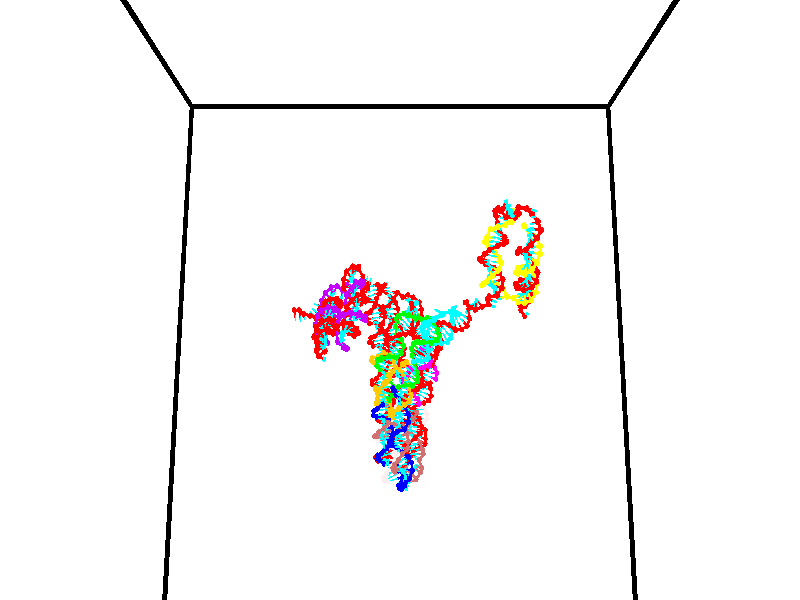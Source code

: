 // switches for output
#declare DRAW_BASES = 1; // possible values are 0, 1; only relevant for DNA ribbons
#declare DRAW_BASES_TYPE = 3; // possible values are 1, 2, 3; only relevant for DNA ribbons
#declare DRAW_FOG = 0; // set to 1 to enable fog

#include "colors.inc"

#include "transforms.inc"
background { rgb <1, 1, 1>}

#default {
   normal{
       ripples 0.25
       frequency 0.20
       turbulence 0.2
       lambda 5
   }
	finish {
		phong 0.1
		phong_size 40.
	}
}

// original window dimensions: 1024x640


// camera settings

camera {
	sky <0, 0.179814, -0.983701>
	up <0, 0.179814, -0.983701>
	right 1.6 * <1, 0, 0>
	location <35, 94.9851, 44.8844>
	look_at <35, 29.7336, 32.9568>
	direction <0, -65.2515, -11.9276>
	angle 67.0682
}


# declare cpy_camera_pos = <35, 94.9851, 44.8844>;
# if (DRAW_FOG = 1)
fog {
	fog_type 2
	up vnormalize(cpy_camera_pos)
	color rgbt<1,1,1,0.3>
	distance 1e-5
	fog_alt 3e-3
	fog_offset 56
}
# end


// LIGHTS

# declare lum = 6;
global_settings {
	ambient_light rgb lum * <0.05, 0.05, 0.05>
	max_trace_level 15
}# declare cpy_direct_light_amount = 0.25;
light_source
{	1000 * <-1, -1.16352, -0.803886>,
	rgb lum * cpy_direct_light_amount
	parallel
}

light_source
{	1000 * <1, 1.16352, 0.803886>,
	rgb lum * cpy_direct_light_amount
	parallel
}

// strand 0

// nucleotide -1

// particle -1
sphere {
	<24.347826, 35.064903, 34.801861> 0.250000
	pigment { color rgbt <1,0,0,0> }
	no_shadow
}
cylinder {
	<24.430855, 35.050774, 35.192894>,  <24.480673, 35.042294, 35.427513>, 0.100000
	pigment { color rgbt <1,0,0,0> }
	no_shadow
}
cylinder {
	<24.430855, 35.050774, 35.192894>,  <24.347826, 35.064903, 34.801861>, 0.100000
	pigment { color rgbt <1,0,0,0> }
	no_shadow
}

// particle -1
sphere {
	<24.430855, 35.050774, 35.192894> 0.100000
	pigment { color rgbt <1,0,0,0> }
	no_shadow
}
sphere {
	0, 1
	scale<0.080000,0.200000,0.300000>
	matrix <0.928170, -0.308452, -0.208228,
		0.308893, 0.950584, -0.031236,
		0.207573, -0.035328, 0.977581,
		24.493126, 35.040176, 35.486168>
	pigment { color rgbt <0,1,1,0> }
	no_shadow
}
cylinder {
	<24.918098, 35.372242, 34.863167>,  <24.347826, 35.064903, 34.801861>, 0.130000
	pigment { color rgbt <1,0,0,0> }
	no_shadow
}

// nucleotide -1

// particle -1
sphere {
	<24.918098, 35.372242, 34.863167> 0.250000
	pigment { color rgbt <1,0,0,0> }
	no_shadow
}
cylinder {
	<24.945837, 35.185001, 35.215546>,  <24.962481, 35.072659, 35.426975>, 0.100000
	pigment { color rgbt <1,0,0,0> }
	no_shadow
}
cylinder {
	<24.945837, 35.185001, 35.215546>,  <24.918098, 35.372242, 34.863167>, 0.100000
	pigment { color rgbt <1,0,0,0> }
	no_shadow
}

// particle -1
sphere {
	<24.945837, 35.185001, 35.215546> 0.100000
	pigment { color rgbt <1,0,0,0> }
	no_shadow
}
sphere {
	0, 1
	scale<0.080000,0.200000,0.300000>
	matrix <0.933102, -0.281920, -0.223252,
		0.352862, 0.837498, 0.417237,
		0.069346, -0.468102, 0.880949,
		24.966640, 35.044571, 35.479832>
	pigment { color rgbt <0,1,1,0> }
	no_shadow
}
cylinder {
	<25.420439, 35.647774, 35.217896>,  <24.918098, 35.372242, 34.863167>, 0.130000
	pigment { color rgbt <1,0,0,0> }
	no_shadow
}

// nucleotide -1

// particle -1
sphere {
	<25.420439, 35.647774, 35.217896> 0.250000
	pigment { color rgbt <1,0,0,0> }
	no_shadow
}
cylinder {
	<25.389479, 35.263130, 35.323215>,  <25.370903, 35.032345, 35.386406>, 0.100000
	pigment { color rgbt <1,0,0,0> }
	no_shadow
}
cylinder {
	<25.389479, 35.263130, 35.323215>,  <25.420439, 35.647774, 35.217896>, 0.100000
	pigment { color rgbt <1,0,0,0> }
	no_shadow
}

// particle -1
sphere {
	<25.389479, 35.263130, 35.323215> 0.100000
	pigment { color rgbt <1,0,0,0> }
	no_shadow
}
sphere {
	0, 1
	scale<0.080000,0.200000,0.300000>
	matrix <0.862035, -0.197229, -0.466900,
		0.500903, 0.190831, 0.844203,
		-0.077403, -0.961605, 0.263296,
		25.366259, 34.974648, 35.402203>
	pigment { color rgbt <0,1,1,0> }
	no_shadow
}
cylinder {
	<26.042276, 35.437473, 35.325916>,  <25.420439, 35.647774, 35.217896>, 0.130000
	pigment { color rgbt <1,0,0,0> }
	no_shadow
}

// nucleotide -1

// particle -1
sphere {
	<26.042276, 35.437473, 35.325916> 0.250000
	pigment { color rgbt <1,0,0,0> }
	no_shadow
}
cylinder {
	<25.867535, 35.082241, 35.268696>,  <25.762690, 34.869102, 35.234364>, 0.100000
	pigment { color rgbt <1,0,0,0> }
	no_shadow
}
cylinder {
	<25.867535, 35.082241, 35.268696>,  <26.042276, 35.437473, 35.325916>, 0.100000
	pigment { color rgbt <1,0,0,0> }
	no_shadow
}

// particle -1
sphere {
	<25.867535, 35.082241, 35.268696> 0.100000
	pigment { color rgbt <1,0,0,0> }
	no_shadow
}
sphere {
	0, 1
	scale<0.080000,0.200000,0.300000>
	matrix <0.765160, -0.283254, -0.578185,
		0.472957, -0.362041, 0.803267,
		-0.436855, -0.888084, -0.143053,
		25.736479, 34.815815, 35.225780>
	pigment { color rgbt <0,1,1,0> }
	no_shadow
}
cylinder {
	<26.580648, 34.987900, 35.494194>,  <26.042276, 35.437473, 35.325916>, 0.130000
	pigment { color rgbt <1,0,0,0> }
	no_shadow
}

// nucleotide -1

// particle -1
sphere {
	<26.580648, 34.987900, 35.494194> 0.250000
	pigment { color rgbt <1,0,0,0> }
	no_shadow
}
cylinder {
	<26.311127, 34.829052, 35.244946>,  <26.149414, 34.733742, 35.095394>, 0.100000
	pigment { color rgbt <1,0,0,0> }
	no_shadow
}
cylinder {
	<26.311127, 34.829052, 35.244946>,  <26.580648, 34.987900, 35.494194>, 0.100000
	pigment { color rgbt <1,0,0,0> }
	no_shadow
}

// particle -1
sphere {
	<26.311127, 34.829052, 35.244946> 0.100000
	pigment { color rgbt <1,0,0,0> }
	no_shadow
}
sphere {
	0, 1
	scale<0.080000,0.200000,0.300000>
	matrix <0.737980, -0.319372, -0.594464,
		0.037067, -0.860404, 0.508263,
		-0.673804, -0.397123, -0.623123,
		26.108986, 34.709915, 35.058010>
	pigment { color rgbt <0,1,1,0> }
	no_shadow
}
cylinder {
	<26.885080, 34.425312, 35.170673>,  <26.580648, 34.987900, 35.494194>, 0.130000
	pigment { color rgbt <1,0,0,0> }
	no_shadow
}

// nucleotide -1

// particle -1
sphere {
	<26.885080, 34.425312, 35.170673> 0.250000
	pigment { color rgbt <1,0,0,0> }
	no_shadow
}
cylinder {
	<26.572107, 34.507511, 34.935532>,  <26.384323, 34.556831, 34.794449>, 0.100000
	pigment { color rgbt <1,0,0,0> }
	no_shadow
}
cylinder {
	<26.572107, 34.507511, 34.935532>,  <26.885080, 34.425312, 35.170673>, 0.100000
	pigment { color rgbt <1,0,0,0> }
	no_shadow
}

// particle -1
sphere {
	<26.572107, 34.507511, 34.935532> 0.100000
	pigment { color rgbt <1,0,0,0> }
	no_shadow
}
sphere {
	0, 1
	scale<0.080000,0.200000,0.300000>
	matrix <0.583174, -0.089293, -0.807425,
		-0.218415, -0.974576, -0.049976,
		-0.782434, 0.205498, -0.587850,
		26.337378, 34.569160, 34.759178>
	pigment { color rgbt <0,1,1,0> }
	no_shadow
}
cylinder {
	<27.087269, 34.266312, 34.415443>,  <26.885080, 34.425312, 35.170673>, 0.130000
	pigment { color rgbt <1,0,0,0> }
	no_shadow
}

// nucleotide -1

// particle -1
sphere {
	<27.087269, 34.266312, 34.415443> 0.250000
	pigment { color rgbt <1,0,0,0> }
	no_shadow
}
cylinder {
	<26.778732, 34.509354, 34.339706>,  <26.593611, 34.655178, 34.294262>, 0.100000
	pigment { color rgbt <1,0,0,0> }
	no_shadow
}
cylinder {
	<26.778732, 34.509354, 34.339706>,  <27.087269, 34.266312, 34.415443>, 0.100000
	pigment { color rgbt <1,0,0,0> }
	no_shadow
}

// particle -1
sphere {
	<26.778732, 34.509354, 34.339706> 0.100000
	pigment { color rgbt <1,0,0,0> }
	no_shadow
}
sphere {
	0, 1
	scale<0.080000,0.200000,0.300000>
	matrix <0.375892, 0.194873, -0.905941,
		-0.513556, -0.769962, -0.378707,
		-0.771340, 0.607605, -0.189344,
		26.547331, 34.691635, 34.282902>
	pigment { color rgbt <0,1,1,0> }
	no_shadow
}
cylinder {
	<27.473957, 34.674622, 33.980114>,  <27.087269, 34.266312, 34.415443>, 0.130000
	pigment { color rgbt <1,0,0,0> }
	no_shadow
}

// nucleotide -1

// particle -1
sphere {
	<27.473957, 34.674622, 33.980114> 0.250000
	pigment { color rgbt <1,0,0,0> }
	no_shadow
}
cylinder {
	<27.753864, 34.869724, 33.771339>,  <27.921808, 34.986786, 33.646072>, 0.100000
	pigment { color rgbt <1,0,0,0> }
	no_shadow
}
cylinder {
	<27.753864, 34.869724, 33.771339>,  <27.473957, 34.674622, 33.980114>, 0.100000
	pigment { color rgbt <1,0,0,0> }
	no_shadow
}

// particle -1
sphere {
	<27.753864, 34.869724, 33.771339> 0.100000
	pigment { color rgbt <1,0,0,0> }
	no_shadow
}
sphere {
	0, 1
	scale<0.080000,0.200000,0.300000>
	matrix <0.187015, 0.580071, 0.792807,
		0.689459, -0.652390, 0.314696,
		0.699765, 0.487755, -0.521941,
		27.963795, 35.016052, 33.614758>
	pigment { color rgbt <0,1,1,0> }
	no_shadow
}
cylinder {
	<28.100721, 34.702530, 34.419540>,  <27.473957, 34.674622, 33.980114>, 0.130000
	pigment { color rgbt <1,0,0,0> }
	no_shadow
}

// nucleotide -1

// particle -1
sphere {
	<28.100721, 34.702530, 34.419540> 0.250000
	pigment { color rgbt <1,0,0,0> }
	no_shadow
}
cylinder {
	<28.128754, 35.001656, 34.155460>,  <28.145573, 35.181133, 33.997013>, 0.100000
	pigment { color rgbt <1,0,0,0> }
	no_shadow
}
cylinder {
	<28.128754, 35.001656, 34.155460>,  <28.100721, 34.702530, 34.419540>, 0.100000
	pigment { color rgbt <1,0,0,0> }
	no_shadow
}

// particle -1
sphere {
	<28.128754, 35.001656, 34.155460> 0.100000
	pigment { color rgbt <1,0,0,0> }
	no_shadow
}
sphere {
	0, 1
	scale<0.080000,0.200000,0.300000>
	matrix <0.279317, 0.620638, 0.732660,
		0.957638, -0.235751, -0.165382,
		0.070083, 0.747817, -0.660196,
		28.149778, 35.226002, 33.957401>
	pigment { color rgbt <0,1,1,0> }
	no_shadow
}
cylinder {
	<28.687941, 34.932823, 34.558651>,  <28.100721, 34.702530, 34.419540>, 0.130000
	pigment { color rgbt <1,0,0,0> }
	no_shadow
}

// nucleotide -1

// particle -1
sphere {
	<28.687941, 34.932823, 34.558651> 0.250000
	pigment { color rgbt <1,0,0,0> }
	no_shadow
}
cylinder {
	<28.488913, 35.213970, 34.355320>,  <28.369495, 35.382660, 34.233322>, 0.100000
	pigment { color rgbt <1,0,0,0> }
	no_shadow
}
cylinder {
	<28.488913, 35.213970, 34.355320>,  <28.687941, 34.932823, 34.558651>, 0.100000
	pigment { color rgbt <1,0,0,0> }
	no_shadow
}

// particle -1
sphere {
	<28.488913, 35.213970, 34.355320> 0.100000
	pigment { color rgbt <1,0,0,0> }
	no_shadow
}
sphere {
	0, 1
	scale<0.080000,0.200000,0.300000>
	matrix <0.412890, 0.707287, 0.573818,
		0.762855, 0.075629, -0.642131,
		-0.497568, 0.702870, -0.508330,
		28.339642, 35.424831, 34.202820>
	pigment { color rgbt <0,1,1,0> }
	no_shadow
}
cylinder {
	<29.095976, 35.582039, 34.532734>,  <28.687941, 34.932823, 34.558651>, 0.130000
	pigment { color rgbt <1,0,0,0> }
	no_shadow
}

// nucleotide -1

// particle -1
sphere {
	<29.095976, 35.582039, 34.532734> 0.250000
	pigment { color rgbt <1,0,0,0> }
	no_shadow
}
cylinder {
	<28.726606, 35.710461, 34.448624>,  <28.504984, 35.787514, 34.398159>, 0.100000
	pigment { color rgbt <1,0,0,0> }
	no_shadow
}
cylinder {
	<28.726606, 35.710461, 34.448624>,  <29.095976, 35.582039, 34.532734>, 0.100000
	pigment { color rgbt <1,0,0,0> }
	no_shadow
}

// particle -1
sphere {
	<28.726606, 35.710461, 34.448624> 0.100000
	pigment { color rgbt <1,0,0,0> }
	no_shadow
}
sphere {
	0, 1
	scale<0.080000,0.200000,0.300000>
	matrix <0.158827, 0.818467, 0.552164,
		0.349376, 0.476483, -0.806783,
		-0.923423, 0.321052, -0.210275,
		28.449579, 35.806778, 34.385540>
	pigment { color rgbt <0,1,1,0> }
	no_shadow
}
cylinder {
	<29.131264, 36.292488, 34.334785>,  <29.095976, 35.582039, 34.532734>, 0.130000
	pigment { color rgbt <1,0,0,0> }
	no_shadow
}

// nucleotide -1

// particle -1
sphere {
	<29.131264, 36.292488, 34.334785> 0.250000
	pigment { color rgbt <1,0,0,0> }
	no_shadow
}
cylinder {
	<28.750319, 36.240131, 34.444965>,  <28.521751, 36.208717, 34.511074>, 0.100000
	pigment { color rgbt <1,0,0,0> }
	no_shadow
}
cylinder {
	<28.750319, 36.240131, 34.444965>,  <29.131264, 36.292488, 34.334785>, 0.100000
	pigment { color rgbt <1,0,0,0> }
	no_shadow
}

// particle -1
sphere {
	<28.750319, 36.240131, 34.444965> 0.100000
	pigment { color rgbt <1,0,0,0> }
	no_shadow
}
sphere {
	0, 1
	scale<0.080000,0.200000,0.300000>
	matrix <0.034528, 0.851129, 0.523821,
		-0.303006, 0.508378, -0.806064,
		-0.952363, -0.130889, 0.275450,
		28.464609, 36.200863, 34.527599>
	pigment { color rgbt <0,1,1,0> }
	no_shadow
}
cylinder {
	<28.851831, 36.926651, 34.173687>,  <29.131264, 36.292488, 34.334785>, 0.130000
	pigment { color rgbt <1,0,0,0> }
	no_shadow
}

// nucleotide -1

// particle -1
sphere {
	<28.851831, 36.926651, 34.173687> 0.250000
	pigment { color rgbt <1,0,0,0> }
	no_shadow
}
cylinder {
	<28.608534, 36.739746, 34.430344>,  <28.462555, 36.627602, 34.584339>, 0.100000
	pigment { color rgbt <1,0,0,0> }
	no_shadow
}
cylinder {
	<28.608534, 36.739746, 34.430344>,  <28.851831, 36.926651, 34.173687>, 0.100000
	pigment { color rgbt <1,0,0,0> }
	no_shadow
}

// particle -1
sphere {
	<28.608534, 36.739746, 34.430344> 0.100000
	pigment { color rgbt <1,0,0,0> }
	no_shadow
}
sphere {
	0, 1
	scale<0.080000,0.200000,0.300000>
	matrix <-0.046880, 0.828102, 0.558613,
		-0.792364, 0.309693, -0.525594,
		-0.608244, -0.467265, 0.641640,
		28.426060, 36.599567, 34.622837>
	pigment { color rgbt <0,1,1,0> }
	no_shadow
}
cylinder {
	<28.210550, 37.328999, 34.280846>,  <28.851831, 36.926651, 34.173687>, 0.130000
	pigment { color rgbt <1,0,0,0> }
	no_shadow
}

// nucleotide -1

// particle -1
sphere {
	<28.210550, 37.328999, 34.280846> 0.250000
	pigment { color rgbt <1,0,0,0> }
	no_shadow
}
cylinder {
	<28.233908, 37.108921, 34.614044>,  <28.247923, 36.976875, 34.813965>, 0.100000
	pigment { color rgbt <1,0,0,0> }
	no_shadow
}
cylinder {
	<28.233908, 37.108921, 34.614044>,  <28.210550, 37.328999, 34.280846>, 0.100000
	pigment { color rgbt <1,0,0,0> }
	no_shadow
}

// particle -1
sphere {
	<28.233908, 37.108921, 34.614044> 0.100000
	pigment { color rgbt <1,0,0,0> }
	no_shadow
}
sphere {
	0, 1
	scale<0.080000,0.200000,0.300000>
	matrix <-0.160676, 0.818361, 0.551787,
		-0.985278, -0.166064, -0.040614,
		0.058395, -0.550190, 0.832995,
		28.251427, 36.943863, 34.863941>
	pigment { color rgbt <0,1,1,0> }
	no_shadow
}
cylinder {
	<27.671202, 37.511055, 34.637798>,  <28.210550, 37.328999, 34.280846>, 0.130000
	pigment { color rgbt <1,0,0,0> }
	no_shadow
}

// nucleotide -1

// particle -1
sphere {
	<27.671202, 37.511055, 34.637798> 0.250000
	pigment { color rgbt <1,0,0,0> }
	no_shadow
}
cylinder {
	<27.915670, 37.351822, 34.911442>,  <28.062351, 37.256283, 35.075626>, 0.100000
	pigment { color rgbt <1,0,0,0> }
	no_shadow
}
cylinder {
	<27.915670, 37.351822, 34.911442>,  <27.671202, 37.511055, 34.637798>, 0.100000
	pigment { color rgbt <1,0,0,0> }
	no_shadow
}

// particle -1
sphere {
	<27.915670, 37.351822, 34.911442> 0.100000
	pigment { color rgbt <1,0,0,0> }
	no_shadow
}
sphere {
	0, 1
	scale<0.080000,0.200000,0.300000>
	matrix <-0.281563, 0.698431, 0.657963,
		-0.739725, -0.594747, 0.314775,
		0.611171, -0.398082, 0.684106,
		28.099022, 37.232399, 35.116673>
	pigment { color rgbt <0,1,1,0> }
	no_shadow
}
cylinder {
	<27.222061, 37.428604, 35.142239>,  <27.671202, 37.511055, 34.637798>, 0.130000
	pigment { color rgbt <1,0,0,0> }
	no_shadow
}

// nucleotide -1

// particle -1
sphere {
	<27.222061, 37.428604, 35.142239> 0.250000
	pigment { color rgbt <1,0,0,0> }
	no_shadow
}
cylinder {
	<27.600687, 37.441971, 35.270554>,  <27.827862, 37.449993, 35.347542>, 0.100000
	pigment { color rgbt <1,0,0,0> }
	no_shadow
}
cylinder {
	<27.600687, 37.441971, 35.270554>,  <27.222061, 37.428604, 35.142239>, 0.100000
	pigment { color rgbt <1,0,0,0> }
	no_shadow
}

// particle -1
sphere {
	<27.600687, 37.441971, 35.270554> 0.100000
	pigment { color rgbt <1,0,0,0> }
	no_shadow
}
sphere {
	0, 1
	scale<0.080000,0.200000,0.300000>
	matrix <-0.236362, 0.748601, 0.619459,
		-0.219437, -0.662178, 0.716497,
		0.946562, 0.033420, 0.320785,
		27.884655, 37.451996, 35.366791>
	pigment { color rgbt <0,1,1,0> }
	no_shadow
}
cylinder {
	<27.165363, 37.551205, 35.872238>,  <27.222061, 37.428604, 35.142239>, 0.130000
	pigment { color rgbt <1,0,0,0> }
	no_shadow
}

// nucleotide -1

// particle -1
sphere {
	<27.165363, 37.551205, 35.872238> 0.250000
	pigment { color rgbt <1,0,0,0> }
	no_shadow
}
cylinder {
	<27.542639, 37.671005, 35.814690>,  <27.769003, 37.742886, 35.780163>, 0.100000
	pigment { color rgbt <1,0,0,0> }
	no_shadow
}
cylinder {
	<27.542639, 37.671005, 35.814690>,  <27.165363, 37.551205, 35.872238>, 0.100000
	pigment { color rgbt <1,0,0,0> }
	no_shadow
}

// particle -1
sphere {
	<27.542639, 37.671005, 35.814690> 0.100000
	pigment { color rgbt <1,0,0,0> }
	no_shadow
}
sphere {
	0, 1
	scale<0.080000,0.200000,0.300000>
	matrix <-0.168289, 0.803967, 0.570365,
		0.286489, -0.513749, 0.808694,
		0.943188, 0.299497, -0.143869,
		27.825596, 37.760853, 35.771530>
	pigment { color rgbt <0,1,1,0> }
	no_shadow
}
cylinder {
	<27.521811, 37.801052, 36.478138>,  <27.165363, 37.551205, 35.872238>, 0.130000
	pigment { color rgbt <1,0,0,0> }
	no_shadow
}

// nucleotide -1

// particle -1
sphere {
	<27.521811, 37.801052, 36.478138> 0.250000
	pigment { color rgbt <1,0,0,0> }
	no_shadow
}
cylinder {
	<27.774269, 37.974133, 36.220634>,  <27.925743, 38.077980, 36.066132>, 0.100000
	pigment { color rgbt <1,0,0,0> }
	no_shadow
}
cylinder {
	<27.774269, 37.974133, 36.220634>,  <27.521811, 37.801052, 36.478138>, 0.100000
	pigment { color rgbt <1,0,0,0> }
	no_shadow
}

// particle -1
sphere {
	<27.774269, 37.974133, 36.220634> 0.100000
	pigment { color rgbt <1,0,0,0> }
	no_shadow
}
sphere {
	0, 1
	scale<0.080000,0.200000,0.300000>
	matrix <-0.004690, 0.832060, 0.554666,
		0.775649, -0.347056, 0.527182,
		0.631147, 0.432699, -0.643759,
		27.963612, 38.103943, 36.027508>
	pigment { color rgbt <0,1,1,0> }
	no_shadow
}
cylinder {
	<28.087675, 38.037239, 36.894508>,  <27.521811, 37.801052, 36.478138>, 0.130000
	pigment { color rgbt <1,0,0,0> }
	no_shadow
}

// nucleotide -1

// particle -1
sphere {
	<28.087675, 38.037239, 36.894508> 0.250000
	pigment { color rgbt <1,0,0,0> }
	no_shadow
}
cylinder {
	<28.116859, 38.274456, 36.573765>,  <28.134371, 38.416786, 36.381321>, 0.100000
	pigment { color rgbt <1,0,0,0> }
	no_shadow
}
cylinder {
	<28.116859, 38.274456, 36.573765>,  <28.087675, 38.037239, 36.894508>, 0.100000
	pigment { color rgbt <1,0,0,0> }
	no_shadow
}

// particle -1
sphere {
	<28.116859, 38.274456, 36.573765> 0.100000
	pigment { color rgbt <1,0,0,0> }
	no_shadow
}
sphere {
	0, 1
	scale<0.080000,0.200000,0.300000>
	matrix <0.167667, 0.785262, 0.596029,
		0.983140, -0.177933, -0.042140,
		0.072962, 0.593046, -0.801856,
		28.138748, 38.452370, 36.333206>
	pigment { color rgbt <0,1,1,0> }
	no_shadow
}
cylinder {
	<28.463587, 38.584057, 37.146160>,  <28.087675, 38.037239, 36.894508>, 0.130000
	pigment { color rgbt <1,0,0,0> }
	no_shadow
}

// nucleotide -1

// particle -1
sphere {
	<28.463587, 38.584057, 37.146160> 0.250000
	pigment { color rgbt <1,0,0,0> }
	no_shadow
}
cylinder {
	<28.344370, 38.742882, 36.798939>,  <28.272840, 38.838177, 36.590607>, 0.100000
	pigment { color rgbt <1,0,0,0> }
	no_shadow
}
cylinder {
	<28.344370, 38.742882, 36.798939>,  <28.463587, 38.584057, 37.146160>, 0.100000
	pigment { color rgbt <1,0,0,0> }
	no_shadow
}

// particle -1
sphere {
	<28.344370, 38.742882, 36.798939> 0.100000
	pigment { color rgbt <1,0,0,0> }
	no_shadow
}
sphere {
	0, 1
	scale<0.080000,0.200000,0.300000>
	matrix <0.158804, 0.917330, 0.365084,
		0.941251, -0.029040, -0.336458,
		-0.298041, 0.397066, -0.868050,
		28.254957, 38.862003, 36.538525>
	pigment { color rgbt <0,1,1,0> }
	no_shadow
}
cylinder {
	<29.009432, 39.053516, 36.928104>,  <28.463587, 38.584057, 37.146160>, 0.130000
	pigment { color rgbt <1,0,0,0> }
	no_shadow
}

// nucleotide -1

// particle -1
sphere {
	<29.009432, 39.053516, 36.928104> 0.250000
	pigment { color rgbt <1,0,0,0> }
	no_shadow
}
cylinder {
	<28.658915, 39.153568, 36.763401>,  <28.448605, 39.213600, 36.664577>, 0.100000
	pigment { color rgbt <1,0,0,0> }
	no_shadow
}
cylinder {
	<28.658915, 39.153568, 36.763401>,  <29.009432, 39.053516, 36.928104>, 0.100000
	pigment { color rgbt <1,0,0,0> }
	no_shadow
}

// particle -1
sphere {
	<28.658915, 39.153568, 36.763401> 0.100000
	pigment { color rgbt <1,0,0,0> }
	no_shadow
}
sphere {
	0, 1
	scale<0.080000,0.200000,0.300000>
	matrix <0.105847, 0.933738, 0.341951,
		0.470009, 0.256066, -0.844702,
		-0.876292, 0.250129, -0.411762,
		28.396027, 39.228607, 36.639874>
	pigment { color rgbt <0,1,1,0> }
	no_shadow
}
cylinder {
	<29.120705, 39.747856, 36.821850>,  <29.009432, 39.053516, 36.928104>, 0.130000
	pigment { color rgbt <1,0,0,0> }
	no_shadow
}

// nucleotide -1

// particle -1
sphere {
	<29.120705, 39.747856, 36.821850> 0.250000
	pigment { color rgbt <1,0,0,0> }
	no_shadow
}
cylinder {
	<28.727797, 39.684055, 36.782452>,  <28.492052, 39.645775, 36.758812>, 0.100000
	pigment { color rgbt <1,0,0,0> }
	no_shadow
}
cylinder {
	<28.727797, 39.684055, 36.782452>,  <29.120705, 39.747856, 36.821850>, 0.100000
	pigment { color rgbt <1,0,0,0> }
	no_shadow
}

// particle -1
sphere {
	<28.727797, 39.684055, 36.782452> 0.100000
	pigment { color rgbt <1,0,0,0> }
	no_shadow
}
sphere {
	0, 1
	scale<0.080000,0.200000,0.300000>
	matrix <-0.186996, 0.870836, 0.454617,
		0.013262, 0.464976, -0.885224,
		-0.982271, -0.159504, -0.098498,
		28.433115, 39.636204, 36.752903>
	pigment { color rgbt <0,1,1,0> }
	no_shadow
}
cylinder {
	<28.980467, 40.264042, 36.480209>,  <29.120705, 39.747856, 36.821850>, 0.130000
	pigment { color rgbt <1,0,0,0> }
	no_shadow
}

// nucleotide -1

// particle -1
sphere {
	<28.980467, 40.264042, 36.480209> 0.250000
	pigment { color rgbt <1,0,0,0> }
	no_shadow
}
cylinder {
	<28.637512, 40.142559, 36.646416>,  <28.431740, 40.069672, 36.746140>, 0.100000
	pigment { color rgbt <1,0,0,0> }
	no_shadow
}
cylinder {
	<28.637512, 40.142559, 36.646416>,  <28.980467, 40.264042, 36.480209>, 0.100000
	pigment { color rgbt <1,0,0,0> }
	no_shadow
}

// particle -1
sphere {
	<28.637512, 40.142559, 36.646416> 0.100000
	pigment { color rgbt <1,0,0,0> }
	no_shadow
}
sphere {
	0, 1
	scale<0.080000,0.200000,0.300000>
	matrix <-0.043564, 0.847264, 0.529382,
		-0.512829, 0.435783, -0.739662,
		-0.857385, -0.303705, 0.415517,
		28.380297, 40.051449, 36.771072>
	pigment { color rgbt <0,1,1,0> }
	no_shadow
}
cylinder {
	<28.586657, 40.879124, 36.448013>,  <28.980467, 40.264042, 36.480209>, 0.130000
	pigment { color rgbt <1,0,0,0> }
	no_shadow
}

// nucleotide -1

// particle -1
sphere {
	<28.586657, 40.879124, 36.448013> 0.250000
	pigment { color rgbt <1,0,0,0> }
	no_shadow
}
cylinder {
	<28.421957, 40.641594, 36.724514>,  <28.323137, 40.499077, 36.890415>, 0.100000
	pigment { color rgbt <1,0,0,0> }
	no_shadow
}
cylinder {
	<28.421957, 40.641594, 36.724514>,  <28.586657, 40.879124, 36.448013>, 0.100000
	pigment { color rgbt <1,0,0,0> }
	no_shadow
}

// particle -1
sphere {
	<28.421957, 40.641594, 36.724514> 0.100000
	pigment { color rgbt <1,0,0,0> }
	no_shadow
}
sphere {
	0, 1
	scale<0.080000,0.200000,0.300000>
	matrix <-0.135973, 0.790080, 0.597733,
		-0.901096, 0.152125, -0.406060,
		-0.411750, -0.593828, 0.691253,
		28.298431, 40.463444, 36.931889>
	pigment { color rgbt <0,1,1,0> }
	no_shadow
}
cylinder {
	<27.958895, 41.121552, 36.656425>,  <28.586657, 40.879124, 36.448013>, 0.130000
	pigment { color rgbt <1,0,0,0> }
	no_shadow
}

// nucleotide -1

// particle -1
sphere {
	<27.958895, 41.121552, 36.656425> 0.250000
	pigment { color rgbt <1,0,0,0> }
	no_shadow
}
cylinder {
	<28.104898, 40.902122, 36.957314>,  <28.192501, 40.770466, 37.137848>, 0.100000
	pigment { color rgbt <1,0,0,0> }
	no_shadow
}
cylinder {
	<28.104898, 40.902122, 36.957314>,  <27.958895, 41.121552, 36.656425>, 0.100000
	pigment { color rgbt <1,0,0,0> }
	no_shadow
}

// particle -1
sphere {
	<28.104898, 40.902122, 36.957314> 0.100000
	pigment { color rgbt <1,0,0,0> }
	no_shadow
}
sphere {
	0, 1
	scale<0.080000,0.200000,0.300000>
	matrix <-0.127922, 0.770754, 0.624159,
		-0.922174, -0.324049, 0.211158,
		0.365009, -0.548572, 0.752222,
		28.214401, 40.737553, 37.182980>
	pigment { color rgbt <0,1,1,0> }
	no_shadow
}
cylinder {
	<27.462328, 41.283993, 37.131821>,  <27.958895, 41.121552, 36.656425>, 0.130000
	pigment { color rgbt <1,0,0,0> }
	no_shadow
}

// nucleotide -1

// particle -1
sphere {
	<27.462328, 41.283993, 37.131821> 0.250000
	pigment { color rgbt <1,0,0,0> }
	no_shadow
}
cylinder {
	<27.782557, 41.137409, 37.321472>,  <27.974693, 41.049461, 37.435261>, 0.100000
	pigment { color rgbt <1,0,0,0> }
	no_shadow
}
cylinder {
	<27.782557, 41.137409, 37.321472>,  <27.462328, 41.283993, 37.131821>, 0.100000
	pigment { color rgbt <1,0,0,0> }
	no_shadow
}

// particle -1
sphere {
	<27.782557, 41.137409, 37.321472> 0.100000
	pigment { color rgbt <1,0,0,0> }
	no_shadow
}
sphere {
	0, 1
	scale<0.080000,0.200000,0.300000>
	matrix <-0.118358, 0.678931, 0.724600,
		-0.587431, -0.636211, 0.500160,
		0.800572, -0.366454, 0.474126,
		28.022728, 41.027473, 37.463711>
	pigment { color rgbt <0,1,1,0> }
	no_shadow
}
cylinder {
	<27.300289, 41.216660, 37.861443>,  <27.462328, 41.283993, 37.131821>, 0.130000
	pigment { color rgbt <1,0,0,0> }
	no_shadow
}

// nucleotide -1

// particle -1
sphere {
	<27.300289, 41.216660, 37.861443> 0.250000
	pigment { color rgbt <1,0,0,0> }
	no_shadow
}
cylinder {
	<27.695389, 41.263931, 37.820686>,  <27.932449, 41.292294, 37.796234>, 0.100000
	pigment { color rgbt <1,0,0,0> }
	no_shadow
}
cylinder {
	<27.695389, 41.263931, 37.820686>,  <27.300289, 41.216660, 37.861443>, 0.100000
	pigment { color rgbt <1,0,0,0> }
	no_shadow
}

// particle -1
sphere {
	<27.695389, 41.263931, 37.820686> 0.100000
	pigment { color rgbt <1,0,0,0> }
	no_shadow
}
sphere {
	0, 1
	scale<0.080000,0.200000,0.300000>
	matrix <0.020083, 0.551271, 0.834084,
		0.154741, -0.825914, 0.542145,
		0.987751, 0.118179, -0.101891,
		27.991714, 41.299385, 37.790119>
	pigment { color rgbt <0,1,1,0> }
	no_shadow
}
cylinder {
	<27.754560, 40.986042, 38.509022>,  <27.300289, 41.216660, 37.861443>, 0.130000
	pigment { color rgbt <1,0,0,0> }
	no_shadow
}

// nucleotide -1

// particle -1
sphere {
	<27.754560, 40.986042, 38.509022> 0.250000
	pigment { color rgbt <1,0,0,0> }
	no_shadow
}
cylinder {
	<27.873665, 41.303345, 38.296577>,  <27.945127, 41.493729, 38.169109>, 0.100000
	pigment { color rgbt <1,0,0,0> }
	no_shadow
}
cylinder {
	<27.873665, 41.303345, 38.296577>,  <27.754560, 40.986042, 38.509022>, 0.100000
	pigment { color rgbt <1,0,0,0> }
	no_shadow
}

// particle -1
sphere {
	<27.873665, 41.303345, 38.296577> 0.100000
	pigment { color rgbt <1,0,0,0> }
	no_shadow
}
sphere {
	0, 1
	scale<0.080000,0.200000,0.300000>
	matrix <-0.150501, 0.588394, 0.794445,
		0.942703, -0.156620, 0.294586,
		0.297759, 0.793261, -0.531110,
		27.962992, 41.541325, 38.137245>
	pigment { color rgbt <0,1,1,0> }
	no_shadow
}
cylinder {
	<28.294432, 41.286140, 38.939098>,  <27.754560, 40.986042, 38.509022>, 0.130000
	pigment { color rgbt <1,0,0,0> }
	no_shadow
}

// nucleotide -1

// particle -1
sphere {
	<28.294432, 41.286140, 38.939098> 0.250000
	pigment { color rgbt <1,0,0,0> }
	no_shadow
}
cylinder {
	<28.165569, 41.568066, 38.686287>,  <28.088253, 41.737221, 38.534599>, 0.100000
	pigment { color rgbt <1,0,0,0> }
	no_shadow
}
cylinder {
	<28.165569, 41.568066, 38.686287>,  <28.294432, 41.286140, 38.939098>, 0.100000
	pigment { color rgbt <1,0,0,0> }
	no_shadow
}

// particle -1
sphere {
	<28.165569, 41.568066, 38.686287> 0.100000
	pigment { color rgbt <1,0,0,0> }
	no_shadow
}
sphere {
	0, 1
	scale<0.080000,0.200000,0.300000>
	matrix <-0.257513, 0.577206, 0.774932,
		0.910991, 0.412403, -0.004451,
		-0.322154, 0.704810, -0.632028,
		28.068924, 41.779510, 38.496677>
	pigment { color rgbt <0,1,1,0> }
	no_shadow
}
cylinder {
	<27.823498, 41.701061, 39.340324>,  <28.294432, 41.286140, 38.939098>, 0.130000
	pigment { color rgbt <1,0,0,0> }
	no_shadow
}

// nucleotide -1

// particle -1
sphere {
	<27.823498, 41.701061, 39.340324> 0.250000
	pigment { color rgbt <1,0,0,0> }
	no_shadow
}
cylinder {
	<28.103472, 41.938313, 39.499470>,  <28.271456, 42.080662, 39.594959>, 0.100000
	pigment { color rgbt <1,0,0,0> }
	no_shadow
}
cylinder {
	<28.103472, 41.938313, 39.499470>,  <27.823498, 41.701061, 39.340324>, 0.100000
	pigment { color rgbt <1,0,0,0> }
	no_shadow
}

// particle -1
sphere {
	<28.103472, 41.938313, 39.499470> 0.100000
	pigment { color rgbt <1,0,0,0> }
	no_shadow
}
sphere {
	0, 1
	scale<0.080000,0.200000,0.300000>
	matrix <0.610302, -0.786061, 0.098178,
		0.370979, 0.174101, -0.912175,
		0.699933, 0.593124, 0.397866,
		28.313452, 42.116249, 39.618828>
	pigment { color rgbt <0,1,1,0> }
	no_shadow
}
cylinder {
	<27.700251, 42.363121, 39.002899>,  <27.823498, 41.701061, 39.340324>, 0.130000
	pigment { color rgbt <1,0,0,0> }
	no_shadow
}

// nucleotide -1

// particle -1
sphere {
	<27.700251, 42.363121, 39.002899> 0.250000
	pigment { color rgbt <1,0,0,0> }
	no_shadow
}
cylinder {
	<28.044819, 42.542522, 38.907570>,  <28.251560, 42.650162, 38.850372>, 0.100000
	pigment { color rgbt <1,0,0,0> }
	no_shadow
}
cylinder {
	<28.044819, 42.542522, 38.907570>,  <27.700251, 42.363121, 39.002899>, 0.100000
	pigment { color rgbt <1,0,0,0> }
	no_shadow
}

// particle -1
sphere {
	<28.044819, 42.542522, 38.907570> 0.100000
	pigment { color rgbt <1,0,0,0> }
	no_shadow
}
sphere {
	0, 1
	scale<0.080000,0.200000,0.300000>
	matrix <0.085847, -0.591065, -0.802042,
		-0.500582, 0.670438, -0.547659,
		0.861422, 0.448503, -0.238322,
		28.303246, 42.677074, 38.836075>
	pigment { color rgbt <0,1,1,0> }
	no_shadow
}
cylinder {
	<27.745415, 42.732193, 38.380569>,  <27.700251, 42.363121, 39.002899>, 0.130000
	pigment { color rgbt <1,0,0,0> }
	no_shadow
}

// nucleotide -1

// particle -1
sphere {
	<27.745415, 42.732193, 38.380569> 0.250000
	pigment { color rgbt <1,0,0,0> }
	no_shadow
}
cylinder {
	<28.110348, 42.589836, 38.461552>,  <28.329308, 42.504421, 38.510139>, 0.100000
	pigment { color rgbt <1,0,0,0> }
	no_shadow
}
cylinder {
	<28.110348, 42.589836, 38.461552>,  <27.745415, 42.732193, 38.380569>, 0.100000
	pigment { color rgbt <1,0,0,0> }
	no_shadow
}

// particle -1
sphere {
	<28.110348, 42.589836, 38.461552> 0.100000
	pigment { color rgbt <1,0,0,0> }
	no_shadow
}
sphere {
	0, 1
	scale<0.080000,0.200000,0.300000>
	matrix <-0.028490, -0.548435, -0.835707,
		0.408458, 0.756675, -0.510495,
		0.912332, -0.355895, 0.202455,
		28.384048, 42.483067, 38.522289>
	pigment { color rgbt <0,1,1,0> }
	no_shadow
}
cylinder {
	<27.970839, 42.667362, 37.684982>,  <27.745415, 42.732193, 38.380569>, 0.130000
	pigment { color rgbt <1,0,0,0> }
	no_shadow
}

// nucleotide -1

// particle -1
sphere {
	<27.970839, 42.667362, 37.684982> 0.250000
	pigment { color rgbt <1,0,0,0> }
	no_shadow
}
cylinder {
	<28.189777, 42.451195, 37.940594>,  <28.321140, 42.321495, 38.093960>, 0.100000
	pigment { color rgbt <1,0,0,0> }
	no_shadow
}
cylinder {
	<28.189777, 42.451195, 37.940594>,  <27.970839, 42.667362, 37.684982>, 0.100000
	pigment { color rgbt <1,0,0,0> }
	no_shadow
}

// particle -1
sphere {
	<28.189777, 42.451195, 37.940594> 0.100000
	pigment { color rgbt <1,0,0,0> }
	no_shadow
}
sphere {
	0, 1
	scale<0.080000,0.200000,0.300000>
	matrix <0.110592, -0.710166, -0.695294,
		0.829567, 0.451239, -0.328942,
		0.547347, -0.540415, 0.639033,
		28.353981, 42.289070, 38.132305>
	pigment { color rgbt <0,1,1,0> }
	no_shadow
}
cylinder {
	<28.667562, 42.513306, 37.457352>,  <27.970839, 42.667362, 37.684982>, 0.130000
	pigment { color rgbt <1,0,0,0> }
	no_shadow
}

// nucleotide -1

// particle -1
sphere {
	<28.667562, 42.513306, 37.457352> 0.250000
	pigment { color rgbt <1,0,0,0> }
	no_shadow
}
cylinder {
	<28.512373, 42.229107, 37.692188>,  <28.419260, 42.058590, 37.833092>, 0.100000
	pigment { color rgbt <1,0,0,0> }
	no_shadow
}
cylinder {
	<28.512373, 42.229107, 37.692188>,  <28.667562, 42.513306, 37.457352>, 0.100000
	pigment { color rgbt <1,0,0,0> }
	no_shadow
}

// particle -1
sphere {
	<28.512373, 42.229107, 37.692188> 0.100000
	pigment { color rgbt <1,0,0,0> }
	no_shadow
}
sphere {
	0, 1
	scale<0.080000,0.200000,0.300000>
	matrix <0.142236, -0.675512, -0.723501,
		0.910629, -0.197193, 0.363138,
		-0.387973, -0.710492, 0.587093,
		28.395981, 42.015961, 37.868317>
	pigment { color rgbt <0,1,1,0> }
	no_shadow
}
cylinder {
	<29.089567, 41.867378, 37.680260>,  <28.667562, 42.513306, 37.457352>, 0.130000
	pigment { color rgbt <1,0,0,0> }
	no_shadow
}

// nucleotide -1

// particle -1
sphere {
	<29.089567, 41.867378, 37.680260> 0.250000
	pigment { color rgbt <1,0,0,0> }
	no_shadow
}
cylinder {
	<28.714201, 41.732277, 37.651154>,  <28.488981, 41.651215, 37.633690>, 0.100000
	pigment { color rgbt <1,0,0,0> }
	no_shadow
}
cylinder {
	<28.714201, 41.732277, 37.651154>,  <29.089567, 41.867378, 37.680260>, 0.100000
	pigment { color rgbt <1,0,0,0> }
	no_shadow
}

// particle -1
sphere {
	<28.714201, 41.732277, 37.651154> 0.100000
	pigment { color rgbt <1,0,0,0> }
	no_shadow
}
sphere {
	0, 1
	scale<0.080000,0.200000,0.300000>
	matrix <0.282720, -0.629590, -0.723661,
		0.198607, -0.699668, 0.686308,
		-0.938416, -0.337758, -0.072769,
		28.432676, 41.630951, 37.629322>
	pigment { color rgbt <0,1,1,0> }
	no_shadow
}
cylinder {
	<29.425602, 42.219498, 37.229923>,  <29.089567, 41.867378, 37.680260>, 0.130000
	pigment { color rgbt <1,0,0,0> }
	no_shadow
}

// nucleotide -1

// particle -1
sphere {
	<29.425602, 42.219498, 37.229923> 0.250000
	pigment { color rgbt <1,0,0,0> }
	no_shadow
}
cylinder {
	<29.646944, 42.259624, 37.560677>,  <29.779749, 42.283699, 37.759129>, 0.100000
	pigment { color rgbt <1,0,0,0> }
	no_shadow
}
cylinder {
	<29.646944, 42.259624, 37.560677>,  <29.425602, 42.219498, 37.229923>, 0.100000
	pigment { color rgbt <1,0,0,0> }
	no_shadow
}

// particle -1
sphere {
	<29.646944, 42.259624, 37.560677> 0.100000
	pigment { color rgbt <1,0,0,0> }
	no_shadow
}
sphere {
	0, 1
	scale<0.080000,0.200000,0.300000>
	matrix <0.579831, -0.759090, -0.295936,
		0.597992, 0.643210, -0.478211,
		0.553354, 0.100315, 0.826883,
		29.812950, 42.289719, 37.808743>
	pigment { color rgbt <0,1,1,0> }
	no_shadow
}
cylinder {
	<30.015890, 42.317142, 36.920494>,  <29.425602, 42.219498, 37.229923>, 0.130000
	pigment { color rgbt <1,0,0,0> }
	no_shadow
}

// nucleotide -1

// particle -1
sphere {
	<30.015890, 42.317142, 36.920494> 0.250000
	pigment { color rgbt <1,0,0,0> }
	no_shadow
}
cylinder {
	<30.015606, 42.170597, 37.292683>,  <30.015436, 42.082672, 37.515995>, 0.100000
	pigment { color rgbt <1,0,0,0> }
	no_shadow
}
cylinder {
	<30.015606, 42.170597, 37.292683>,  <30.015890, 42.317142, 36.920494>, 0.100000
	pigment { color rgbt <1,0,0,0> }
	no_shadow
}

// particle -1
sphere {
	<30.015606, 42.170597, 37.292683> 0.100000
	pigment { color rgbt <1,0,0,0> }
	no_shadow
}
sphere {
	0, 1
	scale<0.080000,0.200000,0.300000>
	matrix <0.349247, -0.871973, -0.343061,
		0.937030, 0.324720, 0.128571,
		-0.000711, -0.366361, 0.930472,
		30.015392, 42.060688, 37.571823>
	pigment { color rgbt <0,1,1,0> }
	no_shadow
}
cylinder {
	<30.683792, 42.092186, 37.003414>,  <30.015890, 42.317142, 36.920494>, 0.130000
	pigment { color rgbt <1,0,0,0> }
	no_shadow
}

// nucleotide -1

// particle -1
sphere {
	<30.683792, 42.092186, 37.003414> 0.250000
	pigment { color rgbt <1,0,0,0> }
	no_shadow
}
cylinder {
	<30.429241, 41.900810, 37.245445>,  <30.276510, 41.785984, 37.390663>, 0.100000
	pigment { color rgbt <1,0,0,0> }
	no_shadow
}
cylinder {
	<30.429241, 41.900810, 37.245445>,  <30.683792, 42.092186, 37.003414>, 0.100000
	pigment { color rgbt <1,0,0,0> }
	no_shadow
}

// particle -1
sphere {
	<30.429241, 41.900810, 37.245445> 0.100000
	pigment { color rgbt <1,0,0,0> }
	no_shadow
}
sphere {
	0, 1
	scale<0.080000,0.200000,0.300000>
	matrix <0.268567, -0.872754, -0.407641,
		0.723114, -0.096911, 0.683896,
		-0.636378, -0.478443, 0.605074,
		30.238327, 41.757278, 37.426968>
	pigment { color rgbt <0,1,1,0> }
	no_shadow
}
cylinder {
	<31.129955, 41.572887, 37.315456>,  <30.683792, 42.092186, 37.003414>, 0.130000
	pigment { color rgbt <1,0,0,0> }
	no_shadow
}

// nucleotide -1

// particle -1
sphere {
	<31.129955, 41.572887, 37.315456> 0.250000
	pigment { color rgbt <1,0,0,0> }
	no_shadow
}
cylinder {
	<30.740812, 41.481735, 37.331543>,  <30.507326, 41.427044, 37.341194>, 0.100000
	pigment { color rgbt <1,0,0,0> }
	no_shadow
}
cylinder {
	<30.740812, 41.481735, 37.331543>,  <31.129955, 41.572887, 37.315456>, 0.100000
	pigment { color rgbt <1,0,0,0> }
	no_shadow
}

// particle -1
sphere {
	<30.740812, 41.481735, 37.331543> 0.100000
	pigment { color rgbt <1,0,0,0> }
	no_shadow
}
sphere {
	0, 1
	scale<0.080000,0.200000,0.300000>
	matrix <0.184089, -0.867480, -0.462158,
		0.140207, -0.442210, 0.885885,
		-0.972858, -0.227879, 0.040220,
		30.448956, 41.413372, 37.343609>
	pigment { color rgbt <0,1,1,0> }
	no_shadow
}
cylinder {
	<31.217789, 40.816685, 37.518864>,  <31.129955, 41.572887, 37.315456>, 0.130000
	pigment { color rgbt <1,0,0,0> }
	no_shadow
}

// nucleotide -1

// particle -1
sphere {
	<31.217789, 40.816685, 37.518864> 0.250000
	pigment { color rgbt <1,0,0,0> }
	no_shadow
}
cylinder {
	<30.839827, 40.884190, 37.406666>,  <30.613050, 40.924694, 37.339348>, 0.100000
	pigment { color rgbt <1,0,0,0> }
	no_shadow
}
cylinder {
	<30.839827, 40.884190, 37.406666>,  <31.217789, 40.816685, 37.518864>, 0.100000
	pigment { color rgbt <1,0,0,0> }
	no_shadow
}

// particle -1
sphere {
	<30.839827, 40.884190, 37.406666> 0.100000
	pigment { color rgbt <1,0,0,0> }
	no_shadow
}
sphere {
	0, 1
	scale<0.080000,0.200000,0.300000>
	matrix <-0.009775, -0.871024, -0.491143,
		-0.327204, -0.461341, 0.824683,
		-0.944903, 0.168765, -0.280493,
		30.556356, 40.934818, 37.322517>
	pigment { color rgbt <0,1,1,0> }
	no_shadow
}
cylinder {
	<30.793024, 40.128735, 37.628906>,  <31.217789, 40.816685, 37.518864>, 0.130000
	pigment { color rgbt <1,0,0,0> }
	no_shadow
}

// nucleotide -1

// particle -1
sphere {
	<30.793024, 40.128735, 37.628906> 0.250000
	pigment { color rgbt <1,0,0,0> }
	no_shadow
}
cylinder {
	<30.603361, 40.334743, 37.343269>,  <30.489563, 40.458347, 37.171886>, 0.100000
	pigment { color rgbt <1,0,0,0> }
	no_shadow
}
cylinder {
	<30.603361, 40.334743, 37.343269>,  <30.793024, 40.128735, 37.628906>, 0.100000
	pigment { color rgbt <1,0,0,0> }
	no_shadow
}

// particle -1
sphere {
	<30.603361, 40.334743, 37.343269> 0.100000
	pigment { color rgbt <1,0,0,0> }
	no_shadow
}
sphere {
	0, 1
	scale<0.080000,0.200000,0.300000>
	matrix <0.055948, -0.791800, -0.608213,
		-0.878663, -0.328339, 0.346620,
		-0.474154, 0.515021, -0.714095,
		30.461115, 40.489250, 37.129040>
	pigment { color rgbt <0,1,1,0> }
	no_shadow
}
cylinder {
	<30.299791, 39.612717, 37.360245>,  <30.793024, 40.128735, 37.628906>, 0.130000
	pigment { color rgbt <1,0,0,0> }
	no_shadow
}

// nucleotide -1

// particle -1
sphere {
	<30.299791, 39.612717, 37.360245> 0.250000
	pigment { color rgbt <1,0,0,0> }
	no_shadow
}
cylinder {
	<30.354881, 39.905148, 37.092941>,  <30.387936, 40.080605, 36.932560>, 0.100000
	pigment { color rgbt <1,0,0,0> }
	no_shadow
}
cylinder {
	<30.354881, 39.905148, 37.092941>,  <30.299791, 39.612717, 37.360245>, 0.100000
	pigment { color rgbt <1,0,0,0> }
	no_shadow
}

// particle -1
sphere {
	<30.354881, 39.905148, 37.092941> 0.100000
	pigment { color rgbt <1,0,0,0> }
	no_shadow
}
sphere {
	0, 1
	scale<0.080000,0.200000,0.300000>
	matrix <0.247122, -0.678710, -0.691580,
		-0.959147, -0.069893, -0.274139,
		0.137724, 0.731073, -0.668255,
		30.396198, 40.124470, 36.892464>
	pigment { color rgbt <0,1,1,0> }
	no_shadow
}
cylinder {
	<29.941856, 39.469093, 36.703041>,  <30.299791, 39.612717, 37.360245>, 0.130000
	pigment { color rgbt <1,0,0,0> }
	no_shadow
}

// nucleotide -1

// particle -1
sphere {
	<29.941856, 39.469093, 36.703041> 0.250000
	pigment { color rgbt <1,0,0,0> }
	no_shadow
}
cylinder {
	<30.241339, 39.715137, 36.604183>,  <30.421028, 39.862762, 36.544868>, 0.100000
	pigment { color rgbt <1,0,0,0> }
	no_shadow
}
cylinder {
	<30.241339, 39.715137, 36.604183>,  <29.941856, 39.469093, 36.703041>, 0.100000
	pigment { color rgbt <1,0,0,0> }
	no_shadow
}

// particle -1
sphere {
	<30.241339, 39.715137, 36.604183> 0.100000
	pigment { color rgbt <1,0,0,0> }
	no_shadow
}
sphere {
	0, 1
	scale<0.080000,0.200000,0.300000>
	matrix <0.204266, -0.568756, -0.796738,
		-0.630648, 0.546038, -0.551476,
		0.748705, 0.615109, -0.247148,
		30.465950, 39.899670, 36.530037>
	pigment { color rgbt <0,1,1,0> }
	no_shadow
}
cylinder {
	<29.842173, 39.649403, 36.006054>,  <29.941856, 39.469093, 36.703041>, 0.130000
	pigment { color rgbt <1,0,0,0> }
	no_shadow
}

// nucleotide -1

// particle -1
sphere {
	<29.842173, 39.649403, 36.006054> 0.250000
	pigment { color rgbt <1,0,0,0> }
	no_shadow
}
cylinder {
	<30.235151, 39.715988, 36.039722>,  <30.470940, 39.755939, 36.059925>, 0.100000
	pigment { color rgbt <1,0,0,0> }
	no_shadow
}
cylinder {
	<30.235151, 39.715988, 36.039722>,  <29.842173, 39.649403, 36.006054>, 0.100000
	pigment { color rgbt <1,0,0,0> }
	no_shadow
}

// particle -1
sphere {
	<30.235151, 39.715988, 36.039722> 0.100000
	pigment { color rgbt <1,0,0,0> }
	no_shadow
}
sphere {
	0, 1
	scale<0.080000,0.200000,0.300000>
	matrix <0.168466, -0.598082, -0.783529,
		-0.080085, 0.783957, -0.615628,
		0.982449, 0.166462, 0.084173,
		30.529886, 39.765926, 36.064976>
	pigment { color rgbt <0,1,1,0> }
	no_shadow
}
cylinder {
	<30.070452, 39.886608, 35.367256>,  <29.842173, 39.649403, 36.006054>, 0.130000
	pigment { color rgbt <1,0,0,0> }
	no_shadow
}

// nucleotide -1

// particle -1
sphere {
	<30.070452, 39.886608, 35.367256> 0.250000
	pigment { color rgbt <1,0,0,0> }
	no_shadow
}
cylinder {
	<30.412939, 39.779121, 35.543747>,  <30.618431, 39.714630, 35.649639>, 0.100000
	pigment { color rgbt <1,0,0,0> }
	no_shadow
}
cylinder {
	<30.412939, 39.779121, 35.543747>,  <30.070452, 39.886608, 35.367256>, 0.100000
	pigment { color rgbt <1,0,0,0> }
	no_shadow
}

// particle -1
sphere {
	<30.412939, 39.779121, 35.543747> 0.100000
	pigment { color rgbt <1,0,0,0> }
	no_shadow
}
sphere {
	0, 1
	scale<0.080000,0.200000,0.300000>
	matrix <0.283186, -0.470191, -0.835898,
		0.432081, 0.840661, -0.326490,
		0.856220, -0.268719, 0.441224,
		30.669806, 39.698505, 35.676113>
	pigment { color rgbt <0,1,1,0> }
	no_shadow
}
cylinder {
	<30.549177, 40.040508, 34.875504>,  <30.070452, 39.886608, 35.367256>, 0.130000
	pigment { color rgbt <1,0,0,0> }
	no_shadow
}

// nucleotide -1

// particle -1
sphere {
	<30.549177, 40.040508, 34.875504> 0.250000
	pigment { color rgbt <1,0,0,0> }
	no_shadow
}
cylinder {
	<30.738787, 39.793674, 35.126743>,  <30.852552, 39.645576, 35.277489>, 0.100000
	pigment { color rgbt <1,0,0,0> }
	no_shadow
}
cylinder {
	<30.738787, 39.793674, 35.126743>,  <30.549177, 40.040508, 34.875504>, 0.100000
	pigment { color rgbt <1,0,0,0> }
	no_shadow
}

// particle -1
sphere {
	<30.738787, 39.793674, 35.126743> 0.100000
	pigment { color rgbt <1,0,0,0> }
	no_shadow
}
sphere {
	0, 1
	scale<0.080000,0.200000,0.300000>
	matrix <0.241078, -0.595125, -0.766621,
		0.846867, 0.514818, -0.133339,
		0.474023, -0.617081, 0.628103,
		30.880993, 39.608551, 35.315174>
	pigment { color rgbt <0,1,1,0> }
	no_shadow
}
cylinder {
	<31.037357, 39.856430, 34.427853>,  <30.549177, 40.040508, 34.875504>, 0.130000
	pigment { color rgbt <1,0,0,0> }
	no_shadow
}

// nucleotide -1

// particle -1
sphere {
	<31.037357, 39.856430, 34.427853> 0.250000
	pigment { color rgbt <1,0,0,0> }
	no_shadow
}
cylinder {
	<31.053852, 39.589535, 34.725334>,  <31.063749, 39.429398, 34.903824>, 0.100000
	pigment { color rgbt <1,0,0,0> }
	no_shadow
}
cylinder {
	<31.053852, 39.589535, 34.725334>,  <31.037357, 39.856430, 34.427853>, 0.100000
	pigment { color rgbt <1,0,0,0> }
	no_shadow
}

// particle -1
sphere {
	<31.053852, 39.589535, 34.725334> 0.100000
	pigment { color rgbt <1,0,0,0> }
	no_shadow
}
sphere {
	0, 1
	scale<0.080000,0.200000,0.300000>
	matrix <0.028058, -0.743269, -0.668404,
		0.998755, 0.048429, -0.011929,
		0.041236, -0.667238, 0.743703,
		31.066223, 39.389362, 34.948444>
	pigment { color rgbt <0,1,1,0> }
	no_shadow
}
cylinder {
	<31.597363, 39.318176, 34.403049>,  <31.037357, 39.856430, 34.427853>, 0.130000
	pigment { color rgbt <1,0,0,0> }
	no_shadow
}

// nucleotide -1

// particle -1
sphere {
	<31.597363, 39.318176, 34.403049> 0.250000
	pigment { color rgbt <1,0,0,0> }
	no_shadow
}
cylinder {
	<31.296993, 39.164257, 34.617729>,  <31.116772, 39.071907, 34.746536>, 0.100000
	pigment { color rgbt <1,0,0,0> }
	no_shadow
}
cylinder {
	<31.296993, 39.164257, 34.617729>,  <31.597363, 39.318176, 34.403049>, 0.100000
	pigment { color rgbt <1,0,0,0> }
	no_shadow
}

// particle -1
sphere {
	<31.296993, 39.164257, 34.617729> 0.100000
	pigment { color rgbt <1,0,0,0> }
	no_shadow
}
sphere {
	0, 1
	scale<0.080000,0.200000,0.300000>
	matrix <-0.134074, -0.706943, -0.694446,
		0.646635, -0.593434, 0.479269,
		-0.750924, -0.384796, 0.536698,
		31.071716, 39.048817, 34.778740>
	pigment { color rgbt <0,1,1,0> }
	no_shadow
}
cylinder {
	<31.817354, 38.603733, 34.606945>,  <31.597363, 39.318176, 34.403049>, 0.130000
	pigment { color rgbt <1,0,0,0> }
	no_shadow
}

// nucleotide -1

// particle -1
sphere {
	<31.817354, 38.603733, 34.606945> 0.250000
	pigment { color rgbt <1,0,0,0> }
	no_shadow
}
cylinder {
	<31.417917, 38.621979, 34.617802>,  <31.178255, 38.632927, 34.624317>, 0.100000
	pigment { color rgbt <1,0,0,0> }
	no_shadow
}
cylinder {
	<31.417917, 38.621979, 34.617802>,  <31.817354, 38.603733, 34.606945>, 0.100000
	pigment { color rgbt <1,0,0,0> }
	no_shadow
}

// particle -1
sphere {
	<31.417917, 38.621979, 34.617802> 0.100000
	pigment { color rgbt <1,0,0,0> }
	no_shadow
}
sphere {
	0, 1
	scale<0.080000,0.200000,0.300000>
	matrix <-0.051836, -0.728015, -0.683599,
		-0.011417, -0.684043, 0.729353,
		-0.998590, 0.045611, 0.027146,
		31.118340, 38.635662, 34.625946>
	pigment { color rgbt <0,1,1,0> }
	no_shadow
}
cylinder {
	<31.676352, 37.826134, 34.551449>,  <31.817354, 38.603733, 34.606945>, 0.130000
	pigment { color rgbt <1,0,0,0> }
	no_shadow
}

// nucleotide -1

// particle -1
sphere {
	<31.676352, 37.826134, 34.551449> 0.250000
	pigment { color rgbt <1,0,0,0> }
	no_shadow
}
cylinder {
	<31.311285, 37.988125, 34.529427>,  <31.092245, 38.085320, 34.516212>, 0.100000
	pigment { color rgbt <1,0,0,0> }
	no_shadow
}
cylinder {
	<31.311285, 37.988125, 34.529427>,  <31.676352, 37.826134, 34.551449>, 0.100000
	pigment { color rgbt <1,0,0,0> }
	no_shadow
}

// particle -1
sphere {
	<31.311285, 37.988125, 34.529427> 0.100000
	pigment { color rgbt <1,0,0,0> }
	no_shadow
}
sphere {
	0, 1
	scale<0.080000,0.200000,0.300000>
	matrix <-0.274745, -0.707663, -0.650945,
		-0.302581, -0.578969, 0.757126,
		-0.912667, 0.404979, -0.055056,
		31.037485, 38.109619, 34.512909>
	pigment { color rgbt <0,1,1,0> }
	no_shadow
}
cylinder {
	<31.178320, 37.211994, 34.611946>,  <31.676352, 37.826134, 34.551449>, 0.130000
	pigment { color rgbt <1,0,0,0> }
	no_shadow
}

// nucleotide -1

// particle -1
sphere {
	<31.178320, 37.211994, 34.611946> 0.250000
	pigment { color rgbt <1,0,0,0> }
	no_shadow
}
cylinder {
	<30.996487, 37.512920, 34.421207>,  <30.887386, 37.693474, 34.306767>, 0.100000
	pigment { color rgbt <1,0,0,0> }
	no_shadow
}
cylinder {
	<30.996487, 37.512920, 34.421207>,  <31.178320, 37.211994, 34.611946>, 0.100000
	pigment { color rgbt <1,0,0,0> }
	no_shadow
}

// particle -1
sphere {
	<30.996487, 37.512920, 34.421207> 0.100000
	pigment { color rgbt <1,0,0,0> }
	no_shadow
}
sphere {
	0, 1
	scale<0.080000,0.200000,0.300000>
	matrix <-0.238860, -0.618711, -0.748427,
		-0.858080, -0.226323, 0.460952,
		-0.454582, 0.752313, -0.476844,
		30.860111, 37.738613, 34.278152>
	pigment { color rgbt <0,1,1,0> }
	no_shadow
}
cylinder {
	<30.534388, 36.894958, 34.301243>,  <31.178320, 37.211994, 34.611946>, 0.130000
	pigment { color rgbt <1,0,0,0> }
	no_shadow
}

// nucleotide -1

// particle -1
sphere {
	<30.534388, 36.894958, 34.301243> 0.250000
	pigment { color rgbt <1,0,0,0> }
	no_shadow
}
cylinder {
	<30.573895, 37.230923, 34.087780>,  <30.597599, 37.432503, 33.959702>, 0.100000
	pigment { color rgbt <1,0,0,0> }
	no_shadow
}
cylinder {
	<30.573895, 37.230923, 34.087780>,  <30.534388, 36.894958, 34.301243>, 0.100000
	pigment { color rgbt <1,0,0,0> }
	no_shadow
}

// particle -1
sphere {
	<30.573895, 37.230923, 34.087780> 0.100000
	pigment { color rgbt <1,0,0,0> }
	no_shadow
}
sphere {
	0, 1
	scale<0.080000,0.200000,0.300000>
	matrix <-0.317031, -0.481780, -0.816933,
		-0.943258, 0.249872, 0.218695,
		0.098766, 0.839912, -0.533660,
		30.603525, 37.482895, 33.927681>
	pigment { color rgbt <0,1,1,0> }
	no_shadow
}
cylinder {
	<29.901712, 36.904537, 33.955799>,  <30.534388, 36.894958, 34.301243>, 0.130000
	pigment { color rgbt <1,0,0,0> }
	no_shadow
}

// nucleotide -1

// particle -1
sphere {
	<29.901712, 36.904537, 33.955799> 0.250000
	pigment { color rgbt <1,0,0,0> }
	no_shadow
}
cylinder {
	<30.156660, 37.144337, 33.762157>,  <30.309629, 37.288216, 33.645973>, 0.100000
	pigment { color rgbt <1,0,0,0> }
	no_shadow
}
cylinder {
	<30.156660, 37.144337, 33.762157>,  <29.901712, 36.904537, 33.955799>, 0.100000
	pigment { color rgbt <1,0,0,0> }
	no_shadow
}

// particle -1
sphere {
	<30.156660, 37.144337, 33.762157> 0.100000
	pigment { color rgbt <1,0,0,0> }
	no_shadow
}
sphere {
	0, 1
	scale<0.080000,0.200000,0.300000>
	matrix <-0.377225, -0.305067, -0.874434,
		-0.671907, 0.739956, 0.031705,
		0.637371, 0.599499, -0.484107,
		30.347872, 37.324188, 33.616924>
	pigment { color rgbt <0,1,1,0> }
	no_shadow
}
cylinder {
	<29.494724, 37.174019, 33.324028>,  <29.901712, 36.904537, 33.955799>, 0.130000
	pigment { color rgbt <1,0,0,0> }
	no_shadow
}

// nucleotide -1

// particle -1
sphere {
	<29.494724, 37.174019, 33.324028> 0.250000
	pigment { color rgbt <1,0,0,0> }
	no_shadow
}
cylinder {
	<29.884113, 37.223125, 33.246796>,  <30.117746, 37.252590, 33.200455>, 0.100000
	pigment { color rgbt <1,0,0,0> }
	no_shadow
}
cylinder {
	<29.884113, 37.223125, 33.246796>,  <29.494724, 37.174019, 33.324028>, 0.100000
	pigment { color rgbt <1,0,0,0> }
	no_shadow
}

// particle -1
sphere {
	<29.884113, 37.223125, 33.246796> 0.100000
	pigment { color rgbt <1,0,0,0> }
	no_shadow
}
sphere {
	0, 1
	scale<0.080000,0.200000,0.300000>
	matrix <-0.158754, -0.245306, -0.956359,
		-0.164778, 0.961640, -0.219307,
		0.973471, 0.122771, -0.193085,
		30.176155, 37.259956, 33.188869>
	pigment { color rgbt <0,1,1,0> }
	no_shadow
}
cylinder {
	<29.499493, 37.319256, 32.628510>,  <29.494724, 37.174019, 33.324028>, 0.130000
	pigment { color rgbt <1,0,0,0> }
	no_shadow
}

// nucleotide -1

// particle -1
sphere {
	<29.499493, 37.319256, 32.628510> 0.250000
	pigment { color rgbt <1,0,0,0> }
	no_shadow
}
cylinder {
	<29.881203, 37.217842, 32.691860>,  <30.110228, 37.156994, 32.729870>, 0.100000
	pigment { color rgbt <1,0,0,0> }
	no_shadow
}
cylinder {
	<29.881203, 37.217842, 32.691860>,  <29.499493, 37.319256, 32.628510>, 0.100000
	pigment { color rgbt <1,0,0,0> }
	no_shadow
}

// particle -1
sphere {
	<29.881203, 37.217842, 32.691860> 0.100000
	pigment { color rgbt <1,0,0,0> }
	no_shadow
}
sphere {
	0, 1
	scale<0.080000,0.200000,0.300000>
	matrix <0.013685, -0.492201, -0.870374,
		0.298621, 0.832742, -0.466225,
		0.954274, -0.253531, 0.158378,
		30.167484, 37.141781, 32.739372>
	pigment { color rgbt <0,1,1,0> }
	no_shadow
}
cylinder {
	<29.775137, 37.381584, 31.990620>,  <29.499493, 37.319256, 32.628510>, 0.130000
	pigment { color rgbt <1,0,0,0> }
	no_shadow
}

// nucleotide -1

// particle -1
sphere {
	<29.775137, 37.381584, 31.990620> 0.250000
	pigment { color rgbt <1,0,0,0> }
	no_shadow
}
cylinder {
	<30.002937, 37.122082, 32.192524>,  <30.139618, 36.966381, 32.313667>, 0.100000
	pigment { color rgbt <1,0,0,0> }
	no_shadow
}
cylinder {
	<30.002937, 37.122082, 32.192524>,  <29.775137, 37.381584, 31.990620>, 0.100000
	pigment { color rgbt <1,0,0,0> }
	no_shadow
}

// particle -1
sphere {
	<30.002937, 37.122082, 32.192524> 0.100000
	pigment { color rgbt <1,0,0,0> }
	no_shadow
}
sphere {
	0, 1
	scale<0.080000,0.200000,0.300000>
	matrix <-0.001398, -0.614832, -0.788657,
		0.821990, 0.448434, -0.351054,
		0.569499, -0.648759, 0.504759,
		30.173788, 36.927452, 32.343952>
	pigment { color rgbt <0,1,1,0> }
	no_shadow
}
cylinder {
	<30.343500, 37.054478, 31.504290>,  <29.775137, 37.381584, 31.990620>, 0.130000
	pigment { color rgbt <1,0,0,0> }
	no_shadow
}

// nucleotide -1

// particle -1
sphere {
	<30.343500, 37.054478, 31.504290> 0.250000
	pigment { color rgbt <1,0,0,0> }
	no_shadow
}
cylinder {
	<30.326918, 36.806206, 31.817476>,  <30.316967, 36.657242, 32.005390>, 0.100000
	pigment { color rgbt <1,0,0,0> }
	no_shadow
}
cylinder {
	<30.326918, 36.806206, 31.817476>,  <30.343500, 37.054478, 31.504290>, 0.100000
	pigment { color rgbt <1,0,0,0> }
	no_shadow
}

// particle -1
sphere {
	<30.326918, 36.806206, 31.817476> 0.100000
	pigment { color rgbt <1,0,0,0> }
	no_shadow
}
sphere {
	0, 1
	scale<0.080000,0.200000,0.300000>
	matrix <-0.118549, -0.775049, -0.620681,
		0.992082, -0.118552, -0.041449,
		-0.041458, -0.620680, 0.782967,
		30.314480, 36.620003, 32.052368>
	pigment { color rgbt <0,1,1,0> }
	no_shadow
}
cylinder {
	<30.920238, 36.547714, 31.385933>,  <30.343500, 37.054478, 31.504290>, 0.130000
	pigment { color rgbt <1,0,0,0> }
	no_shadow
}

// nucleotide -1

// particle -1
sphere {
	<30.920238, 36.547714, 31.385933> 0.250000
	pigment { color rgbt <1,0,0,0> }
	no_shadow
}
cylinder {
	<30.639988, 36.419880, 31.641113>,  <30.471838, 36.343178, 31.794222>, 0.100000
	pigment { color rgbt <1,0,0,0> }
	no_shadow
}
cylinder {
	<30.639988, 36.419880, 31.641113>,  <30.920238, 36.547714, 31.385933>, 0.100000
	pigment { color rgbt <1,0,0,0> }
	no_shadow
}

// particle -1
sphere {
	<30.639988, 36.419880, 31.641113> 0.100000
	pigment { color rgbt <1,0,0,0> }
	no_shadow
}
sphere {
	0, 1
	scale<0.080000,0.200000,0.300000>
	matrix <-0.322348, -0.655875, -0.682583,
		0.636563, -0.683880, 0.356506,
		-0.700628, -0.319588, 0.637953,
		30.429800, 36.324005, 31.832499>
	pigment { color rgbt <0,1,1,0> }
	no_shadow
}
cylinder {
	<30.876965, 35.767651, 31.452723>,  <30.920238, 36.547714, 31.385933>, 0.130000
	pigment { color rgbt <1,0,0,0> }
	no_shadow
}

// nucleotide -1

// particle -1
sphere {
	<30.876965, 35.767651, 31.452723> 0.250000
	pigment { color rgbt <1,0,0,0> }
	no_shadow
}
cylinder {
	<30.515640, 35.926575, 31.517439>,  <30.298845, 36.021931, 31.556269>, 0.100000
	pigment { color rgbt <1,0,0,0> }
	no_shadow
}
cylinder {
	<30.515640, 35.926575, 31.517439>,  <30.876965, 35.767651, 31.452723>, 0.100000
	pigment { color rgbt <1,0,0,0> }
	no_shadow
}

// particle -1
sphere {
	<30.515640, 35.926575, 31.517439> 0.100000
	pigment { color rgbt <1,0,0,0> }
	no_shadow
}
sphere {
	0, 1
	scale<0.080000,0.200000,0.300000>
	matrix <-0.385297, -0.585572, -0.713198,
		-0.188620, -0.706577, 0.682035,
		-0.903310, 0.397310, 0.161791,
		30.244648, 36.045769, 31.565977>
	pigment { color rgbt <0,1,1,0> }
	no_shadow
}
cylinder {
	<31.255552, 35.409634, 31.995033>,  <30.876965, 35.767651, 31.452723>, 0.130000
	pigment { color rgbt <1,0,0,0> }
	no_shadow
}

// nucleotide -1

// particle -1
sphere {
	<31.255552, 35.409634, 31.995033> 0.250000
	pigment { color rgbt <1,0,0,0> }
	no_shadow
}
cylinder {
	<31.248270, 35.033848, 31.858166>,  <31.243900, 34.808376, 31.776045>, 0.100000
	pigment { color rgbt <1,0,0,0> }
	no_shadow
}
cylinder {
	<31.248270, 35.033848, 31.858166>,  <31.255552, 35.409634, 31.995033>, 0.100000
	pigment { color rgbt <1,0,0,0> }
	no_shadow
}

// particle -1
sphere {
	<31.248270, 35.033848, 31.858166> 0.100000
	pigment { color rgbt <1,0,0,0> }
	no_shadow
}
sphere {
	0, 1
	scale<0.080000,0.200000,0.300000>
	matrix <0.894349, -0.168301, 0.414505,
		-0.446999, -0.298470, 0.843272,
		-0.018207, -0.939463, -0.342167,
		31.242807, 34.752010, 31.755516>
	pigment { color rgbt <0,1,1,0> }
	no_shadow
}
cylinder {
	<31.313419, 34.997078, 32.553463>,  <31.255552, 35.409634, 31.995033>, 0.130000
	pigment { color rgbt <1,0,0,0> }
	no_shadow
}

// nucleotide -1

// particle -1
sphere {
	<31.313419, 34.997078, 32.553463> 0.250000
	pigment { color rgbt <1,0,0,0> }
	no_shadow
}
cylinder {
	<31.479193, 34.798622, 32.248283>,  <31.578657, 34.679550, 32.065174>, 0.100000
	pigment { color rgbt <1,0,0,0> }
	no_shadow
}
cylinder {
	<31.479193, 34.798622, 32.248283>,  <31.313419, 34.997078, 32.553463>, 0.100000
	pigment { color rgbt <1,0,0,0> }
	no_shadow
}

// particle -1
sphere {
	<31.479193, 34.798622, 32.248283> 0.100000
	pigment { color rgbt <1,0,0,0> }
	no_shadow
}
sphere {
	0, 1
	scale<0.080000,0.200000,0.300000>
	matrix <0.853442, -0.079253, 0.515126,
		-0.316041, -0.864617, 0.390582,
		0.414432, -0.496140, -0.762949,
		31.603523, 34.649780, 32.019398>
	pigment { color rgbt <0,1,1,0> }
	no_shadow
}
cylinder {
	<31.711441, 34.437069, 32.819798>,  <31.313419, 34.997078, 32.553463>, 0.130000
	pigment { color rgbt <1,0,0,0> }
	no_shadow
}

// nucleotide -1

// particle -1
sphere {
	<31.711441, 34.437069, 32.819798> 0.250000
	pigment { color rgbt <1,0,0,0> }
	no_shadow
}
cylinder {
	<31.852314, 34.548347, 32.462345>,  <31.936838, 34.615116, 32.247875>, 0.100000
	pigment { color rgbt <1,0,0,0> }
	no_shadow
}
cylinder {
	<31.852314, 34.548347, 32.462345>,  <31.711441, 34.437069, 32.819798>, 0.100000
	pigment { color rgbt <1,0,0,0> }
	no_shadow
}

// particle -1
sphere {
	<31.852314, 34.548347, 32.462345> 0.100000
	pigment { color rgbt <1,0,0,0> }
	no_shadow
}
sphere {
	0, 1
	scale<0.080000,0.200000,0.300000>
	matrix <0.916169, 0.092703, 0.389923,
		0.191318, -0.956039, -0.222230,
		0.352180, 0.278200, -0.893630,
		31.957968, 34.631809, 32.194256>
	pigment { color rgbt <0,1,1,0> }
	no_shadow
}
cylinder {
	<31.748762, 33.777187, 32.246868>,  <31.711441, 34.437069, 32.819798>, 0.130000
	pigment { color rgbt <1,0,0,0> }
	no_shadow
}

// nucleotide -1

// particle -1
sphere {
	<31.748762, 33.777187, 32.246868> 0.250000
	pigment { color rgbt <1,0,0,0> }
	no_shadow
}
cylinder {
	<31.785135, 33.406788, 32.100304>,  <31.806959, 33.184547, 32.012363>, 0.100000
	pigment { color rgbt <1,0,0,0> }
	no_shadow
}
cylinder {
	<31.785135, 33.406788, 32.100304>,  <31.748762, 33.777187, 32.246868>, 0.100000
	pigment { color rgbt <1,0,0,0> }
	no_shadow
}

// particle -1
sphere {
	<31.785135, 33.406788, 32.100304> 0.100000
	pigment { color rgbt <1,0,0,0> }
	no_shadow
}
sphere {
	0, 1
	scale<0.080000,0.200000,0.300000>
	matrix <0.043417, -0.363903, 0.930424,
		-0.994910, -0.100517, 0.007113,
		0.090935, -0.925997, -0.366415,
		31.812416, 33.128990, 31.990379>
	pigment { color rgbt <0,1,1,0> }
	no_shadow
}
cylinder {
	<31.216814, 33.428101, 32.587841>,  <31.748762, 33.777187, 32.246868>, 0.130000
	pigment { color rgbt <1,0,0,0> }
	no_shadow
}

// nucleotide -1

// particle -1
sphere {
	<31.216814, 33.428101, 32.587841> 0.250000
	pigment { color rgbt <1,0,0,0> }
	no_shadow
}
cylinder {
	<31.492882, 33.167027, 32.462833>,  <31.658522, 33.010384, 32.387829>, 0.100000
	pigment { color rgbt <1,0,0,0> }
	no_shadow
}
cylinder {
	<31.492882, 33.167027, 32.462833>,  <31.216814, 33.428101, 32.587841>, 0.100000
	pigment { color rgbt <1,0,0,0> }
	no_shadow
}

// particle -1
sphere {
	<31.492882, 33.167027, 32.462833> 0.100000
	pigment { color rgbt <1,0,0,0> }
	no_shadow
}
sphere {
	0, 1
	scale<0.080000,0.200000,0.300000>
	matrix <0.002333, -0.429857, 0.902894,
		-0.723644, -0.623879, -0.295151,
		0.690169, -0.652685, -0.312519,
		31.699932, 32.971222, 32.369076>
	pigment { color rgbt <0,1,1,0> }
	no_shadow
}
cylinder {
	<31.010349, 32.780796, 32.828053>,  <31.216814, 33.428101, 32.587841>, 0.130000
	pigment { color rgbt <1,0,0,0> }
	no_shadow
}

// nucleotide -1

// particle -1
sphere {
	<31.010349, 32.780796, 32.828053> 0.250000
	pigment { color rgbt <1,0,0,0> }
	no_shadow
}
cylinder {
	<31.406712, 32.742020, 32.790733>,  <31.644529, 32.718754, 32.768341>, 0.100000
	pigment { color rgbt <1,0,0,0> }
	no_shadow
}
cylinder {
	<31.406712, 32.742020, 32.790733>,  <31.010349, 32.780796, 32.828053>, 0.100000
	pigment { color rgbt <1,0,0,0> }
	no_shadow
}

// particle -1
sphere {
	<31.406712, 32.742020, 32.790733> 0.100000
	pigment { color rgbt <1,0,0,0> }
	no_shadow
}
sphere {
	0, 1
	scale<0.080000,0.200000,0.300000>
	matrix <0.056155, -0.332141, 0.941557,
		-0.122265, -0.938235, -0.323677,
		0.990908, -0.096944, -0.093296,
		31.703983, 32.712936, 32.762745>
	pigment { color rgbt <0,1,1,0> }
	no_shadow
}
cylinder {
	<31.189569, 32.264366, 33.206596>,  <31.010349, 32.780796, 32.828053>, 0.130000
	pigment { color rgbt <1,0,0,0> }
	no_shadow
}

// nucleotide -1

// particle -1
sphere {
	<31.189569, 32.264366, 33.206596> 0.250000
	pigment { color rgbt <1,0,0,0> }
	no_shadow
}
cylinder {
	<31.548241, 32.435905, 33.162674>,  <31.763443, 32.538830, 33.136322>, 0.100000
	pigment { color rgbt <1,0,0,0> }
	no_shadow
}
cylinder {
	<31.548241, 32.435905, 33.162674>,  <31.189569, 32.264366, 33.206596>, 0.100000
	pigment { color rgbt <1,0,0,0> }
	no_shadow
}

// particle -1
sphere {
	<31.548241, 32.435905, 33.162674> 0.100000
	pigment { color rgbt <1,0,0,0> }
	no_shadow
}
sphere {
	0, 1
	scale<0.080000,0.200000,0.300000>
	matrix <0.288510, -0.377997, 0.879705,
		0.335759, -0.820490, -0.462669,
		0.896676, 0.428853, -0.109804,
		31.817244, 32.564560, 33.129734>
	pigment { color rgbt <0,1,1,0> }
	no_shadow
}
cylinder {
	<31.709520, 31.787437, 33.387939>,  <31.189569, 32.264366, 33.206596>, 0.130000
	pigment { color rgbt <1,0,0,0> }
	no_shadow
}

// nucleotide -1

// particle -1
sphere {
	<31.709520, 31.787437, 33.387939> 0.250000
	pigment { color rgbt <1,0,0,0> }
	no_shadow
}
cylinder {
	<31.935480, 32.116081, 33.418537>,  <32.071056, 32.313267, 33.436893>, 0.100000
	pigment { color rgbt <1,0,0,0> }
	no_shadow
}
cylinder {
	<31.935480, 32.116081, 33.418537>,  <31.709520, 31.787437, 33.387939>, 0.100000
	pigment { color rgbt <1,0,0,0> }
	no_shadow
}

// particle -1
sphere {
	<31.935480, 32.116081, 33.418537> 0.100000
	pigment { color rgbt <1,0,0,0> }
	no_shadow
}
sphere {
	0, 1
	scale<0.080000,0.200000,0.300000>
	matrix <0.284115, -0.280695, 0.916782,
		0.774706, -0.496156, -0.391995,
		0.564898, 0.821608, 0.076491,
		32.104950, 32.362564, 33.441486>
	pigment { color rgbt <0,1,1,0> }
	no_shadow
}
cylinder {
	<32.442436, 31.578356, 33.575283>,  <31.709520, 31.787437, 33.387939>, 0.130000
	pigment { color rgbt <1,0,0,0> }
	no_shadow
}

// nucleotide -1

// particle -1
sphere {
	<32.442436, 31.578356, 33.575283> 0.250000
	pigment { color rgbt <1,0,0,0> }
	no_shadow
}
cylinder {
	<32.409451, 31.956532, 33.701359>,  <32.389660, 32.183437, 33.777004>, 0.100000
	pigment { color rgbt <1,0,0,0> }
	no_shadow
}
cylinder {
	<32.409451, 31.956532, 33.701359>,  <32.442436, 31.578356, 33.575283>, 0.100000
	pigment { color rgbt <1,0,0,0> }
	no_shadow
}

// particle -1
sphere {
	<32.409451, 31.956532, 33.701359> 0.100000
	pigment { color rgbt <1,0,0,0> }
	no_shadow
}
sphere {
	0, 1
	scale<0.080000,0.200000,0.300000>
	matrix <0.318690, -0.274644, 0.907197,
		0.944265, 0.175263, -0.278652,
		-0.082468, 0.945438, 0.315192,
		32.384708, 32.240162, 33.795918>
	pigment { color rgbt <0,1,1,0> }
	no_shadow
}
cylinder {
	<32.998962, 31.701603, 34.027138>,  <32.442436, 31.578356, 33.575283>, 0.130000
	pigment { color rgbt <1,0,0,0> }
	no_shadow
}

// nucleotide -1

// particle -1
sphere {
	<32.998962, 31.701603, 34.027138> 0.250000
	pigment { color rgbt <1,0,0,0> }
	no_shadow
}
cylinder {
	<32.755852, 32.011040, 34.098877>,  <32.609985, 32.196701, 34.141918>, 0.100000
	pigment { color rgbt <1,0,0,0> }
	no_shadow
}
cylinder {
	<32.755852, 32.011040, 34.098877>,  <32.998962, 31.701603, 34.027138>, 0.100000
	pigment { color rgbt <1,0,0,0> }
	no_shadow
}

// particle -1
sphere {
	<32.755852, 32.011040, 34.098877> 0.100000
	pigment { color rgbt <1,0,0,0> }
	no_shadow
}
sphere {
	0, 1
	scale<0.080000,0.200000,0.300000>
	matrix <0.214322, -0.057670, 0.975059,
		0.764643, 0.631052, -0.130748,
		-0.607773, 0.773594, 0.179345,
		32.573521, 32.243118, 34.152679>
	pigment { color rgbt <0,1,1,0> }
	no_shadow
}
cylinder {
	<33.356007, 32.106743, 34.496971>,  <32.998962, 31.701603, 34.027138>, 0.130000
	pigment { color rgbt <1,0,0,0> }
	no_shadow
}

// nucleotide -1

// particle -1
sphere {
	<33.356007, 32.106743, 34.496971> 0.250000
	pigment { color rgbt <1,0,0,0> }
	no_shadow
}
cylinder {
	<32.976002, 32.222225, 34.544506>,  <32.747997, 32.291515, 34.573025>, 0.100000
	pigment { color rgbt <1,0,0,0> }
	no_shadow
}
cylinder {
	<32.976002, 32.222225, 34.544506>,  <33.356007, 32.106743, 34.496971>, 0.100000
	pigment { color rgbt <1,0,0,0> }
	no_shadow
}

// particle -1
sphere {
	<32.976002, 32.222225, 34.544506> 0.100000
	pigment { color rgbt <1,0,0,0> }
	no_shadow
}
sphere {
	0, 1
	scale<0.080000,0.200000,0.300000>
	matrix <0.083834, -0.130753, 0.987864,
		0.300740, 0.948447, 0.100014,
		-0.950014, 0.288706, 0.118835,
		32.690998, 32.308838, 34.580158>
	pigment { color rgbt <0,1,1,0> }
	no_shadow
}
cylinder {
	<33.421200, 32.579258, 34.956223>,  <33.356007, 32.106743, 34.496971>, 0.130000
	pigment { color rgbt <1,0,0,0> }
	no_shadow
}

// nucleotide -1

// particle -1
sphere {
	<33.421200, 32.579258, 34.956223> 0.250000
	pigment { color rgbt <1,0,0,0> }
	no_shadow
}
cylinder {
	<33.046230, 32.441540, 34.976974>,  <32.821247, 32.358910, 34.989426>, 0.100000
	pigment { color rgbt <1,0,0,0> }
	no_shadow
}
cylinder {
	<33.046230, 32.441540, 34.976974>,  <33.421200, 32.579258, 34.956223>, 0.100000
	pigment { color rgbt <1,0,0,0> }
	no_shadow
}

// particle -1
sphere {
	<33.046230, 32.441540, 34.976974> 0.100000
	pigment { color rgbt <1,0,0,0> }
	no_shadow
}
sphere {
	0, 1
	scale<0.080000,0.200000,0.300000>
	matrix <0.112465, -0.158387, 0.980951,
		-0.329523, 0.925403, 0.187198,
		-0.937425, -0.344300, 0.051883,
		32.765003, 32.338249, 34.992538>
	pigment { color rgbt <0,1,1,0> }
	no_shadow
}
cylinder {
	<33.202927, 32.759739, 35.591431>,  <33.421200, 32.579258, 34.956223>, 0.130000
	pigment { color rgbt <1,0,0,0> }
	no_shadow
}

// nucleotide -1

// particle -1
sphere {
	<33.202927, 32.759739, 35.591431> 0.250000
	pigment { color rgbt <1,0,0,0> }
	no_shadow
}
cylinder {
	<32.915062, 32.493073, 35.513824>,  <32.742344, 32.333073, 35.467262>, 0.100000
	pigment { color rgbt <1,0,0,0> }
	no_shadow
}
cylinder {
	<32.915062, 32.493073, 35.513824>,  <33.202927, 32.759739, 35.591431>, 0.100000
	pigment { color rgbt <1,0,0,0> }
	no_shadow
}

// particle -1
sphere {
	<32.915062, 32.493073, 35.513824> 0.100000
	pigment { color rgbt <1,0,0,0> }
	no_shadow
}
sphere {
	0, 1
	scale<0.080000,0.200000,0.300000>
	matrix <0.018275, -0.297518, 0.954541,
		-0.694087, 0.683399, 0.226296,
		-0.719659, -0.666670, -0.194014,
		32.699165, 32.293072, 35.455620>
	pigment { color rgbt <0,1,1,0> }
	no_shadow
}
cylinder {
	<32.946987, 32.737309, 36.318710>,  <33.202927, 32.759739, 35.591431>, 0.130000
	pigment { color rgbt <1,0,0,0> }
	no_shadow
}

// nucleotide -1

// particle -1
sphere {
	<32.946987, 32.737309, 36.318710> 0.250000
	pigment { color rgbt <1,0,0,0> }
	no_shadow
}
cylinder {
	<32.786331, 32.432018, 36.116257>,  <32.689938, 32.248844, 35.994785>, 0.100000
	pigment { color rgbt <1,0,0,0> }
	no_shadow
}
cylinder {
	<32.786331, 32.432018, 36.116257>,  <32.946987, 32.737309, 36.318710>, 0.100000
	pigment { color rgbt <1,0,0,0> }
	no_shadow
}

// particle -1
sphere {
	<32.786331, 32.432018, 36.116257> 0.100000
	pigment { color rgbt <1,0,0,0> }
	no_shadow
}
sphere {
	0, 1
	scale<0.080000,0.200000,0.300000>
	matrix <-0.042813, -0.536416, 0.842867,
		-0.914795, 0.360202, 0.182772,
		-0.401644, -0.763225, -0.506132,
		32.665836, 32.203053, 35.964417>
	pigment { color rgbt <0,1,1,0> }
	no_shadow
}
cylinder {
	<32.347588, 32.497227, 36.690979>,  <32.946987, 32.737309, 36.318710>, 0.130000
	pigment { color rgbt <1,0,0,0> }
	no_shadow
}

// nucleotide -1

// particle -1
sphere {
	<32.347588, 32.497227, 36.690979> 0.250000
	pigment { color rgbt <1,0,0,0> }
	no_shadow
}
cylinder {
	<32.506920, 32.194351, 36.483906>,  <32.602520, 32.012627, 36.359661>, 0.100000
	pigment { color rgbt <1,0,0,0> }
	no_shadow
}
cylinder {
	<32.506920, 32.194351, 36.483906>,  <32.347588, 32.497227, 36.690979>, 0.100000
	pigment { color rgbt <1,0,0,0> }
	no_shadow
}

// particle -1
sphere {
	<32.506920, 32.194351, 36.483906> 0.100000
	pigment { color rgbt <1,0,0,0> }
	no_shadow
}
sphere {
	0, 1
	scale<0.080000,0.200000,0.300000>
	matrix <0.032307, -0.552458, 0.832914,
		-0.916672, -0.348501, -0.195599,
		0.398332, -0.757190, -0.517682,
		32.626419, 31.967194, 36.328602>
	pigment { color rgbt <0,1,1,0> }
	no_shadow
}
cylinder {
	<31.917665, 31.981382, 36.764938>,  <32.347588, 32.497227, 36.690979>, 0.130000
	pigment { color rgbt <1,0,0,0> }
	no_shadow
}

// nucleotide -1

// particle -1
sphere {
	<31.917665, 31.981382, 36.764938> 0.250000
	pigment { color rgbt <1,0,0,0> }
	no_shadow
}
cylinder {
	<32.240307, 31.771278, 36.656498>,  <32.433891, 31.645216, 36.591434>, 0.100000
	pigment { color rgbt <1,0,0,0> }
	no_shadow
}
cylinder {
	<32.240307, 31.771278, 36.656498>,  <31.917665, 31.981382, 36.764938>, 0.100000
	pigment { color rgbt <1,0,0,0> }
	no_shadow
}

// particle -1
sphere {
	<32.240307, 31.771278, 36.656498> 0.100000
	pigment { color rgbt <1,0,0,0> }
	no_shadow
}
sphere {
	0, 1
	scale<0.080000,0.200000,0.300000>
	matrix <-0.069343, -0.539566, 0.839083,
		-0.587017, -0.658004, -0.471637,
		0.806599, -0.525260, -0.271107,
		32.482288, 31.613701, 36.575165>
	pigment { color rgbt <0,1,1,0> }
	no_shadow
}
cylinder {
	<31.771378, 31.323280, 37.047985>,  <31.917665, 31.981382, 36.764938>, 0.130000
	pigment { color rgbt <1,0,0,0> }
	no_shadow
}

// nucleotide -1

// particle -1
sphere {
	<31.771378, 31.323280, 37.047985> 0.250000
	pigment { color rgbt <1,0,0,0> }
	no_shadow
}
cylinder {
	<32.165886, 31.349421, 36.987328>,  <32.402592, 31.365105, 36.950932>, 0.100000
	pigment { color rgbt <1,0,0,0> }
	no_shadow
}
cylinder {
	<32.165886, 31.349421, 36.987328>,  <31.771378, 31.323280, 37.047985>, 0.100000
	pigment { color rgbt <1,0,0,0> }
	no_shadow
}

// particle -1
sphere {
	<32.165886, 31.349421, 36.987328> 0.100000
	pigment { color rgbt <1,0,0,0> }
	no_shadow
}
sphere {
	0, 1
	scale<0.080000,0.200000,0.300000>
	matrix <0.163204, -0.525465, 0.835016,
		-0.025114, -0.848302, -0.528917,
		0.986272, 0.065350, -0.151643,
		32.461769, 31.369026, 36.941833>
	pigment { color rgbt <0,1,1,0> }
	no_shadow
}
cylinder {
	<32.097050, 30.609423, 37.284481>,  <31.771378, 31.323280, 37.047985>, 0.130000
	pigment { color rgbt <1,0,0,0> }
	no_shadow
}

// nucleotide -1

// particle -1
sphere {
	<32.097050, 30.609423, 37.284481> 0.250000
	pigment { color rgbt <1,0,0,0> }
	no_shadow
}
cylinder {
	<32.386040, 30.885708, 37.296806>,  <32.559433, 31.051479, 37.304203>, 0.100000
	pigment { color rgbt <1,0,0,0> }
	no_shadow
}
cylinder {
	<32.386040, 30.885708, 37.296806>,  <32.097050, 30.609423, 37.284481>, 0.100000
	pigment { color rgbt <1,0,0,0> }
	no_shadow
}

// particle -1
sphere {
	<32.386040, 30.885708, 37.296806> 0.100000
	pigment { color rgbt <1,0,0,0> }
	no_shadow
}
sphere {
	0, 1
	scale<0.080000,0.200000,0.300000>
	matrix <0.267020, -0.319854, 0.909062,
		0.637757, -0.648544, -0.415519,
		0.722472, 0.690713, 0.030815,
		32.602783, 31.092922, 37.306049>
	pigment { color rgbt <0,1,1,0> }
	no_shadow
}
cylinder {
	<32.674587, 30.230942, 37.221817>,  <32.097050, 30.609423, 37.284481>, 0.130000
	pigment { color rgbt <1,0,0,0> }
	no_shadow
}

// nucleotide -1

// particle -1
sphere {
	<32.674587, 30.230942, 37.221817> 0.250000
	pigment { color rgbt <1,0,0,0> }
	no_shadow
}
cylinder {
	<32.796070, 30.577690, 37.379955>,  <32.868958, 30.785738, 37.474838>, 0.100000
	pigment { color rgbt <1,0,0,0> }
	no_shadow
}
cylinder {
	<32.796070, 30.577690, 37.379955>,  <32.674587, 30.230942, 37.221817>, 0.100000
	pigment { color rgbt <1,0,0,0> }
	no_shadow
}

// particle -1
sphere {
	<32.796070, 30.577690, 37.379955> 0.100000
	pigment { color rgbt <1,0,0,0> }
	no_shadow
}
sphere {
	0, 1
	scale<0.080000,0.200000,0.300000>
	matrix <0.316307, -0.483152, 0.816403,
		0.898728, -0.122894, -0.420933,
		0.303706, 0.866869, 0.395350,
		32.887180, 30.837751, 37.498562>
	pigment { color rgbt <0,1,1,0> }
	no_shadow
}
cylinder {
	<33.251366, 30.078310, 37.523773>,  <32.674587, 30.230942, 37.221817>, 0.130000
	pigment { color rgbt <1,0,0,0> }
	no_shadow
}

// nucleotide -1

// particle -1
sphere {
	<33.251366, 30.078310, 37.523773> 0.250000
	pigment { color rgbt <1,0,0,0> }
	no_shadow
}
cylinder {
	<33.146580, 30.414862, 37.712856>,  <33.083706, 30.616793, 37.826305>, 0.100000
	pigment { color rgbt <1,0,0,0> }
	no_shadow
}
cylinder {
	<33.146580, 30.414862, 37.712856>,  <33.251366, 30.078310, 37.523773>, 0.100000
	pigment { color rgbt <1,0,0,0> }
	no_shadow
}

// particle -1
sphere {
	<33.146580, 30.414862, 37.712856> 0.100000
	pigment { color rgbt <1,0,0,0> }
	no_shadow
}
sphere {
	0, 1
	scale<0.080000,0.200000,0.300000>
	matrix <0.291188, -0.398078, 0.869910,
		0.920099, 0.365538, -0.140715,
		-0.261969, 0.841377, 0.472712,
		33.067989, 30.667274, 37.854671>
	pigment { color rgbt <0,1,1,0> }
	no_shadow
}
cylinder {
	<33.683815, 30.249903, 38.119465>,  <33.251366, 30.078310, 37.523773>, 0.130000
	pigment { color rgbt <1,0,0,0> }
	no_shadow
}

// nucleotide -1

// particle -1
sphere {
	<33.683815, 30.249903, 38.119465> 0.250000
	pigment { color rgbt <1,0,0,0> }
	no_shadow
}
cylinder {
	<33.360924, 30.473894, 38.194088>,  <33.167187, 30.608288, 38.238861>, 0.100000
	pigment { color rgbt <1,0,0,0> }
	no_shadow
}
cylinder {
	<33.360924, 30.473894, 38.194088>,  <33.683815, 30.249903, 38.119465>, 0.100000
	pigment { color rgbt <1,0,0,0> }
	no_shadow
}

// particle -1
sphere {
	<33.360924, 30.473894, 38.194088> 0.100000
	pigment { color rgbt <1,0,0,0> }
	no_shadow
}
sphere {
	0, 1
	scale<0.080000,0.200000,0.300000>
	matrix <0.087389, -0.199201, 0.976054,
		0.583730, 0.804204, 0.111865,
		-0.807231, 0.559977, 0.186559,
		33.118755, 30.641888, 38.250057>
	pigment { color rgbt <0,1,1,0> }
	no_shadow
}
cylinder {
	<33.896843, 30.575617, 38.746140>,  <33.683815, 30.249903, 38.119465>, 0.130000
	pigment { color rgbt <1,0,0,0> }
	no_shadow
}

// nucleotide -1

// particle -1
sphere {
	<33.896843, 30.575617, 38.746140> 0.250000
	pigment { color rgbt <1,0,0,0> }
	no_shadow
}
cylinder {
	<33.502167, 30.578707, 38.681160>,  <33.265362, 30.580561, 38.642174>, 0.100000
	pigment { color rgbt <1,0,0,0> }
	no_shadow
}
cylinder {
	<33.502167, 30.578707, 38.681160>,  <33.896843, 30.575617, 38.746140>, 0.100000
	pigment { color rgbt <1,0,0,0> }
	no_shadow
}

// particle -1
sphere {
	<33.502167, 30.578707, 38.681160> 0.100000
	pigment { color rgbt <1,0,0,0> }
	no_shadow
}
sphere {
	0, 1
	scale<0.080000,0.200000,0.300000>
	matrix <-0.157764, -0.288051, 0.944530,
		-0.039496, 0.957584, 0.285435,
		-0.986687, 0.007726, -0.162449,
		33.206161, 30.581024, 38.632427>
	pigment { color rgbt <0,1,1,0> }
	no_shadow
}
cylinder {
	<33.601795, 30.939089, 39.386192>,  <33.896843, 30.575617, 38.746140>, 0.130000
	pigment { color rgbt <1,0,0,0> }
	no_shadow
}

// nucleotide -1

// particle -1
sphere {
	<33.601795, 30.939089, 39.386192> 0.250000
	pigment { color rgbt <1,0,0,0> }
	no_shadow
}
cylinder {
	<33.316162, 30.700823, 39.239079>,  <33.144783, 30.557863, 39.150810>, 0.100000
	pigment { color rgbt <1,0,0,0> }
	no_shadow
}
cylinder {
	<33.316162, 30.700823, 39.239079>,  <33.601795, 30.939089, 39.386192>, 0.100000
	pigment { color rgbt <1,0,0,0> }
	no_shadow
}

// particle -1
sphere {
	<33.316162, 30.700823, 39.239079> 0.100000
	pigment { color rgbt <1,0,0,0> }
	no_shadow
}
sphere {
	0, 1
	scale<0.080000,0.200000,0.300000>
	matrix <-0.083973, -0.448693, 0.889732,
		-0.695005, 0.666228, 0.270384,
		-0.714084, -0.595663, -0.367789,
		33.101936, 30.522123, 39.128742>
	pigment { color rgbt <0,1,1,0> }
	no_shadow
}
cylinder {
	<32.941051, 31.058180, 39.794365>,  <33.601795, 30.939089, 39.386192>, 0.130000
	pigment { color rgbt <1,0,0,0> }
	no_shadow
}

// nucleotide -1

// particle -1
sphere {
	<32.941051, 31.058180, 39.794365> 0.250000
	pigment { color rgbt <1,0,0,0> }
	no_shadow
}
cylinder {
	<32.917133, 30.692852, 39.633232>,  <32.902782, 30.473656, 39.536552>, 0.100000
	pigment { color rgbt <1,0,0,0> }
	no_shadow
}
cylinder {
	<32.917133, 30.692852, 39.633232>,  <32.941051, 31.058180, 39.794365>, 0.100000
	pigment { color rgbt <1,0,0,0> }
	no_shadow
}

// particle -1
sphere {
	<32.917133, 30.692852, 39.633232> 0.100000
	pigment { color rgbt <1,0,0,0> }
	no_shadow
}
sphere {
	0, 1
	scale<0.080000,0.200000,0.300000>
	matrix <-0.174314, -0.387801, 0.905110,
		-0.982873, 0.124344, -0.136014,
		-0.059798, -0.913317, -0.402834,
		32.899193, 30.418858, 39.512383>
	pigment { color rgbt <0,1,1,0> }
	no_shadow
}
cylinder {
	<32.498161, 30.780088, 40.223782>,  <32.941051, 31.058180, 39.794365>, 0.130000
	pigment { color rgbt <1,0,0,0> }
	no_shadow
}

// nucleotide -1

// particle -1
sphere {
	<32.498161, 30.780088, 40.223782> 0.250000
	pigment { color rgbt <1,0,0,0> }
	no_shadow
}
cylinder {
	<32.636154, 30.463007, 40.022743>,  <32.718948, 30.272758, 39.902119>, 0.100000
	pigment { color rgbt <1,0,0,0> }
	no_shadow
}
cylinder {
	<32.636154, 30.463007, 40.022743>,  <32.498161, 30.780088, 40.223782>, 0.100000
	pigment { color rgbt <1,0,0,0> }
	no_shadow
}

// particle -1
sphere {
	<32.636154, 30.463007, 40.022743> 0.100000
	pigment { color rgbt <1,0,0,0> }
	no_shadow
}
sphere {
	0, 1
	scale<0.080000,0.200000,0.300000>
	matrix <-0.067737, -0.555103, 0.829019,
		-0.936162, -0.251951, -0.245195,
		0.344980, -0.792705, -0.502600,
		32.739647, 30.225195, 39.871964>
	pigment { color rgbt <0,1,1,0> }
	no_shadow
}
cylinder {
	<32.044979, 30.248159, 40.385044>,  <32.498161, 30.780088, 40.223782>, 0.130000
	pigment { color rgbt <1,0,0,0> }
	no_shadow
}

// nucleotide -1

// particle -1
sphere {
	<32.044979, 30.248159, 40.385044> 0.250000
	pigment { color rgbt <1,0,0,0> }
	no_shadow
}
cylinder {
	<32.388172, 30.078009, 40.269855>,  <32.594086, 29.975918, 40.200745>, 0.100000
	pigment { color rgbt <1,0,0,0> }
	no_shadow
}
cylinder {
	<32.388172, 30.078009, 40.269855>,  <32.044979, 30.248159, 40.385044>, 0.100000
	pigment { color rgbt <1,0,0,0> }
	no_shadow
}

// particle -1
sphere {
	<32.388172, 30.078009, 40.269855> 0.100000
	pigment { color rgbt <1,0,0,0> }
	no_shadow
}
sphere {
	0, 1
	scale<0.080000,0.200000,0.300000>
	matrix <0.002143, -0.557624, 0.830091,
		-0.513678, -0.712819, -0.477519,
		0.857981, -0.425376, -0.287967,
		32.645565, 29.950396, 40.183464>
	pigment { color rgbt <0,1,1,0> }
	no_shadow
}
cylinder {
	<32.012039, 29.467855, 40.639973>,  <32.044979, 30.248159, 40.385044>, 0.130000
	pigment { color rgbt <1,0,0,0> }
	no_shadow
}

// nucleotide -1

// particle -1
sphere {
	<32.012039, 29.467855, 40.639973> 0.250000
	pigment { color rgbt <1,0,0,0> }
	no_shadow
}
cylinder {
	<32.388123, 29.574413, 40.555080>,  <32.613773, 29.638348, 40.504147>, 0.100000
	pigment { color rgbt <1,0,0,0> }
	no_shadow
}
cylinder {
	<32.388123, 29.574413, 40.555080>,  <32.012039, 29.467855, 40.639973>, 0.100000
	pigment { color rgbt <1,0,0,0> }
	no_shadow
}

// particle -1
sphere {
	<32.388123, 29.574413, 40.555080> 0.100000
	pigment { color rgbt <1,0,0,0> }
	no_shadow
}
sphere {
	0, 1
	scale<0.080000,0.200000,0.300000>
	matrix <0.326457, -0.527146, 0.784566,
		0.097129, -0.806939, -0.582594,
		0.940209, 0.266395, -0.212230,
		32.670185, 29.654331, 40.491413>
	pigment { color rgbt <0,1,1,0> }
	no_shadow
}
cylinder {
	<32.394035, 28.865845, 40.780724>,  <32.012039, 29.467855, 40.639973>, 0.130000
	pigment { color rgbt <1,0,0,0> }
	no_shadow
}

// nucleotide -1

// particle -1
sphere {
	<32.394035, 28.865845, 40.780724> 0.250000
	pigment { color rgbt <1,0,0,0> }
	no_shadow
}
cylinder {
	<32.658211, 29.165737, 40.764126>,  <32.816715, 29.345673, 40.754166>, 0.100000
	pigment { color rgbt <1,0,0,0> }
	no_shadow
}
cylinder {
	<32.658211, 29.165737, 40.764126>,  <32.394035, 28.865845, 40.780724>, 0.100000
	pigment { color rgbt <1,0,0,0> }
	no_shadow
}

// particle -1
sphere {
	<32.658211, 29.165737, 40.764126> 0.100000
	pigment { color rgbt <1,0,0,0> }
	no_shadow
}
sphere {
	0, 1
	scale<0.080000,0.200000,0.300000>
	matrix <0.408069, -0.311982, 0.857990,
		0.630318, -0.583582, -0.511987,
		0.660439, 0.749733, -0.041494,
		32.856342, 29.390657, 40.751678>
	pigment { color rgbt <0,1,1,0> }
	no_shadow
}
cylinder {
	<33.061943, 28.643248, 40.929680>,  <32.394035, 28.865845, 40.780724>, 0.130000
	pigment { color rgbt <1,0,0,0> }
	no_shadow
}

// nucleotide -1

// particle -1
sphere {
	<33.061943, 28.643248, 40.929680> 0.250000
	pigment { color rgbt <1,0,0,0> }
	no_shadow
}
cylinder {
	<33.059368, 29.030416, 41.030148>,  <33.057823, 29.262718, 41.090427>, 0.100000
	pigment { color rgbt <1,0,0,0> }
	no_shadow
}
cylinder {
	<33.059368, 29.030416, 41.030148>,  <33.061943, 28.643248, 40.929680>, 0.100000
	pigment { color rgbt <1,0,0,0> }
	no_shadow
}

// particle -1
sphere {
	<33.059368, 29.030416, 41.030148> 0.100000
	pigment { color rgbt <1,0,0,0> }
	no_shadow
}
sphere {
	0, 1
	scale<0.080000,0.200000,0.300000>
	matrix <0.319423, -0.236025, 0.917747,
		0.947590, 0.086134, -0.307658,
		-0.006434, 0.967922, 0.251169,
		33.057438, 29.320793, 41.105499>
	pigment { color rgbt <0,1,1,0> }
	no_shadow
}
cylinder {
	<33.705784, 28.757214, 41.186424>,  <33.061943, 28.643248, 40.929680>, 0.130000
	pigment { color rgbt <1,0,0,0> }
	no_shadow
}

// nucleotide -1

// particle -1
sphere {
	<33.705784, 28.757214, 41.186424> 0.250000
	pigment { color rgbt <1,0,0,0> }
	no_shadow
}
cylinder {
	<33.496006, 29.064051, 41.334225>,  <33.370140, 29.248154, 41.422905>, 0.100000
	pigment { color rgbt <1,0,0,0> }
	no_shadow
}
cylinder {
	<33.496006, 29.064051, 41.334225>,  <33.705784, 28.757214, 41.186424>, 0.100000
	pigment { color rgbt <1,0,0,0> }
	no_shadow
}

// particle -1
sphere {
	<33.496006, 29.064051, 41.334225> 0.100000
	pigment { color rgbt <1,0,0,0> }
	no_shadow
}
sphere {
	0, 1
	scale<0.080000,0.200000,0.300000>
	matrix <0.374013, -0.182307, 0.909329,
		0.764903, 0.615086, -0.191294,
		-0.524441, 0.767094, 0.369497,
		33.338673, 29.294180, 41.445072>
	pigment { color rgbt <0,1,1,0> }
	no_shadow
}
cylinder {
	<34.191597, 29.318888, 41.448788>,  <33.705784, 28.757214, 41.186424>, 0.130000
	pigment { color rgbt <1,0,0,0> }
	no_shadow
}

// nucleotide -1

// particle -1
sphere {
	<34.191597, 29.318888, 41.448788> 0.250000
	pigment { color rgbt <1,0,0,0> }
	no_shadow
}
cylinder {
	<33.844406, 29.330593, 41.647087>,  <33.636093, 29.337616, 41.766068>, 0.100000
	pigment { color rgbt <1,0,0,0> }
	no_shadow
}
cylinder {
	<33.844406, 29.330593, 41.647087>,  <34.191597, 29.318888, 41.448788>, 0.100000
	pigment { color rgbt <1,0,0,0> }
	no_shadow
}

// particle -1
sphere {
	<33.844406, 29.330593, 41.647087> 0.100000
	pigment { color rgbt <1,0,0,0> }
	no_shadow
}
sphere {
	0, 1
	scale<0.080000,0.200000,0.300000>
	matrix <0.465899, -0.297612, 0.833286,
		0.171924, 0.954238, 0.244686,
		-0.867975, 0.029263, 0.495745,
		33.584015, 29.339373, 41.795811>
	pigment { color rgbt <0,1,1,0> }
	no_shadow
}
cylinder {
	<34.361572, 29.465910, 42.175217>,  <34.191597, 29.318888, 41.448788>, 0.130000
	pigment { color rgbt <1,0,0,0> }
	no_shadow
}

// nucleotide -1

// particle -1
sphere {
	<34.361572, 29.465910, 42.175217> 0.250000
	pigment { color rgbt <1,0,0,0> }
	no_shadow
}
cylinder {
	<33.984844, 29.332317, 42.190342>,  <33.758808, 29.252163, 42.199417>, 0.100000
	pigment { color rgbt <1,0,0,0> }
	no_shadow
}
cylinder {
	<33.984844, 29.332317, 42.190342>,  <34.361572, 29.465910, 42.175217>, 0.100000
	pigment { color rgbt <1,0,0,0> }
	no_shadow
}

// particle -1
sphere {
	<33.984844, 29.332317, 42.190342> 0.100000
	pigment { color rgbt <1,0,0,0> }
	no_shadow
}
sphere {
	0, 1
	scale<0.080000,0.200000,0.300000>
	matrix <0.180785, -0.408521, 0.894666,
		-0.283354, 0.849451, 0.445133,
		-0.941821, -0.333981, 0.037812,
		33.702297, 29.232122, 42.201687>
	pigment { color rgbt <0,1,1,0> }
	no_shadow
}
cylinder {
	<34.141842, 29.698975, 42.835594>,  <34.361572, 29.465910, 42.175217>, 0.130000
	pigment { color rgbt <1,0,0,0> }
	no_shadow
}

// nucleotide -1

// particle -1
sphere {
	<34.141842, 29.698975, 42.835594> 0.250000
	pigment { color rgbt <1,0,0,0> }
	no_shadow
}
cylinder {
	<33.891937, 29.398855, 42.749130>,  <33.741993, 29.218782, 42.697254>, 0.100000
	pigment { color rgbt <1,0,0,0> }
	no_shadow
}
cylinder {
	<33.891937, 29.398855, 42.749130>,  <34.141842, 29.698975, 42.835594>, 0.100000
	pigment { color rgbt <1,0,0,0> }
	no_shadow
}

// particle -1
sphere {
	<33.891937, 29.398855, 42.749130> 0.100000
	pigment { color rgbt <1,0,0,0> }
	no_shadow
}
sphere {
	0, 1
	scale<0.080000,0.200000,0.300000>
	matrix <0.070167, -0.329664, 0.941487,
		-0.777657, 0.573037, 0.258607,
		-0.624761, -0.750300, -0.216157,
		33.704510, 29.173765, 42.684284>
	pigment { color rgbt <0,1,1,0> }
	no_shadow
}
cylinder {
	<33.536228, 29.617390, 43.364418>,  <34.141842, 29.698975, 42.835594>, 0.130000
	pigment { color rgbt <1,0,0,0> }
	no_shadow
}

// nucleotide -1

// particle -1
sphere {
	<33.536228, 29.617390, 43.364418> 0.250000
	pigment { color rgbt <1,0,0,0> }
	no_shadow
}
cylinder {
	<33.533932, 29.265322, 43.174568>,  <33.532555, 29.054081, 43.060658>, 0.100000
	pigment { color rgbt <1,0,0,0> }
	no_shadow
}
cylinder {
	<33.533932, 29.265322, 43.174568>,  <33.536228, 29.617390, 43.364418>, 0.100000
	pigment { color rgbt <1,0,0,0> }
	no_shadow
}

// particle -1
sphere {
	<33.533932, 29.265322, 43.174568> 0.100000
	pigment { color rgbt <1,0,0,0> }
	no_shadow
}
sphere {
	0, 1
	scale<0.080000,0.200000,0.300000>
	matrix <0.076836, -0.473614, 0.877375,
		-0.997027, -0.031429, 0.070349,
		-0.005743, -0.880172, -0.474621,
		33.532207, 29.001270, 43.032181>
	pigment { color rgbt <0,1,1,0> }
	no_shadow
}
cylinder {
	<32.905979, 29.251579, 43.572472>,  <33.536228, 29.617390, 43.364418>, 0.130000
	pigment { color rgbt <1,0,0,0> }
	no_shadow
}

// nucleotide -1

// particle -1
sphere {
	<32.905979, 29.251579, 43.572472> 0.250000
	pigment { color rgbt <1,0,0,0> }
	no_shadow
}
cylinder {
	<33.178982, 28.986336, 43.449524>,  <33.342785, 28.827190, 43.375755>, 0.100000
	pigment { color rgbt <1,0,0,0> }
	no_shadow
}
cylinder {
	<33.178982, 28.986336, 43.449524>,  <32.905979, 29.251579, 43.572472>, 0.100000
	pigment { color rgbt <1,0,0,0> }
	no_shadow
}

// particle -1
sphere {
	<33.178982, 28.986336, 43.449524> 0.100000
	pigment { color rgbt <1,0,0,0> }
	no_shadow
}
sphere {
	0, 1
	scale<0.080000,0.200000,0.300000>
	matrix <-0.138456, -0.530232, 0.836471,
		-0.717646, -0.528340, -0.453697,
		0.682506, -0.663107, -0.307367,
		33.383732, 28.787403, 43.357315>
	pigment { color rgbt <0,1,1,0> }
	no_shadow
}
cylinder {
	<32.616093, 28.677910, 43.812431>,  <32.905979, 29.251579, 43.572472>, 0.130000
	pigment { color rgbt <1,0,0,0> }
	no_shadow
}

// nucleotide -1

// particle -1
sphere {
	<32.616093, 28.677910, 43.812431> 0.250000
	pigment { color rgbt <1,0,0,0> }
	no_shadow
}
cylinder {
	<32.997662, 28.586494, 43.734665>,  <33.226604, 28.531645, 43.688004>, 0.100000
	pigment { color rgbt <1,0,0,0> }
	no_shadow
}
cylinder {
	<32.997662, 28.586494, 43.734665>,  <32.616093, 28.677910, 43.812431>, 0.100000
	pigment { color rgbt <1,0,0,0> }
	no_shadow
}

// particle -1
sphere {
	<32.997662, 28.586494, 43.734665> 0.100000
	pigment { color rgbt <1,0,0,0> }
	no_shadow
}
sphere {
	0, 1
	scale<0.080000,0.200000,0.300000>
	matrix <0.039957, -0.545433, 0.837201,
		-0.297374, -0.806395, -0.511170,
		0.953924, -0.228537, -0.194419,
		33.283840, 28.517933, 43.676338>
	pigment { color rgbt <0,1,1,0> }
	no_shadow
}
cylinder {
	<32.541012, 27.994938, 43.759384>,  <32.616093, 28.677910, 43.812431>, 0.130000
	pigment { color rgbt <1,0,0,0> }
	no_shadow
}

// nucleotide -1

// particle -1
sphere {
	<32.541012, 27.994938, 43.759384> 0.250000
	pigment { color rgbt <1,0,0,0> }
	no_shadow
}
cylinder {
	<32.910442, 28.117731, 43.851276>,  <33.132099, 28.191406, 43.906410>, 0.100000
	pigment { color rgbt <1,0,0,0> }
	no_shadow
}
cylinder {
	<32.910442, 28.117731, 43.851276>,  <32.541012, 27.994938, 43.759384>, 0.100000
	pigment { color rgbt <1,0,0,0> }
	no_shadow
}

// particle -1
sphere {
	<32.910442, 28.117731, 43.851276> 0.100000
	pigment { color rgbt <1,0,0,0> }
	no_shadow
}
sphere {
	0, 1
	scale<0.080000,0.200000,0.300000>
	matrix <-0.001597, -0.596063, 0.802936,
		0.383420, -0.741937, -0.550017,
		0.923573, 0.306983, 0.229727,
		33.187515, 28.209826, 43.920193>
	pigment { color rgbt <0,1,1,0> }
	no_shadow
}
cylinder {
	<32.850002, 27.412495, 43.870872>,  <32.541012, 27.994938, 43.759384>, 0.130000
	pigment { color rgbt <1,0,0,0> }
	no_shadow
}

// nucleotide -1

// particle -1
sphere {
	<32.850002, 27.412495, 43.870872> 0.250000
	pigment { color rgbt <1,0,0,0> }
	no_shadow
}
cylinder {
	<33.098801, 27.674604, 44.042332>,  <33.248077, 27.831871, 44.145206>, 0.100000
	pigment { color rgbt <1,0,0,0> }
	no_shadow
}
cylinder {
	<33.098801, 27.674604, 44.042332>,  <32.850002, 27.412495, 43.870872>, 0.100000
	pigment { color rgbt <1,0,0,0> }
	no_shadow
}

// particle -1
sphere {
	<33.098801, 27.674604, 44.042332> 0.100000
	pigment { color rgbt <1,0,0,0> }
	no_shadow
}
sphere {
	0, 1
	scale<0.080000,0.200000,0.300000>
	matrix <0.149630, -0.636806, 0.756366,
		0.768593, -0.406316, -0.494138,
		0.621994, 0.655275, 0.428647,
		33.285400, 27.871187, 44.170925>
	pigment { color rgbt <0,1,1,0> }
	no_shadow
}
cylinder {
	<33.255772, 26.961767, 44.291641>,  <32.850002, 27.412495, 43.870872>, 0.130000
	pigment { color rgbt <1,0,0,0> }
	no_shadow
}

// nucleotide -1

// particle -1
sphere {
	<33.255772, 26.961767, 44.291641> 0.250000
	pigment { color rgbt <1,0,0,0> }
	no_shadow
}
cylinder {
	<33.340885, 27.324278, 44.437729>,  <33.391953, 27.541784, 44.525379>, 0.100000
	pigment { color rgbt <1,0,0,0> }
	no_shadow
}
cylinder {
	<33.340885, 27.324278, 44.437729>,  <33.255772, 26.961767, 44.291641>, 0.100000
	pigment { color rgbt <1,0,0,0> }
	no_shadow
}

// particle -1
sphere {
	<33.340885, 27.324278, 44.437729> 0.100000
	pigment { color rgbt <1,0,0,0> }
	no_shadow
}
sphere {
	0, 1
	scale<0.080000,0.200000,0.300000>
	matrix <0.161858, -0.401304, 0.901530,
		0.963600, -0.132719, -0.232080,
		0.212785, 0.906279, 0.365215,
		33.404720, 27.596161, 44.547295>
	pigment { color rgbt <0,1,1,0> }
	no_shadow
}
cylinder {
	<33.988426, 27.018009, 44.601788>,  <33.255772, 26.961767, 44.291641>, 0.130000
	pigment { color rgbt <1,0,0,0> }
	no_shadow
}

// nucleotide -1

// particle -1
sphere {
	<33.988426, 27.018009, 44.601788> 0.250000
	pigment { color rgbt <1,0,0,0> }
	no_shadow
}
cylinder {
	<33.761894, 27.285473, 44.794521>,  <33.625977, 27.445951, 44.910164>, 0.100000
	pigment { color rgbt <1,0,0,0> }
	no_shadow
}
cylinder {
	<33.761894, 27.285473, 44.794521>,  <33.988426, 27.018009, 44.601788>, 0.100000
	pigment { color rgbt <1,0,0,0> }
	no_shadow
}

// particle -1
sphere {
	<33.761894, 27.285473, 44.794521> 0.100000
	pigment { color rgbt <1,0,0,0> }
	no_shadow
}
sphere {
	0, 1
	scale<0.080000,0.200000,0.300000>
	matrix <0.106205, -0.520546, 0.847202,
		0.817309, 0.530967, 0.223784,
		-0.566327, 0.668659, 0.481839,
		33.591995, 27.486071, 44.939072>
	pigment { color rgbt <0,1,1,0> }
	no_shadow
}
cylinder {
	<34.330536, 27.037281, 45.271248>,  <33.988426, 27.018009, 44.601788>, 0.130000
	pigment { color rgbt <1,0,0,0> }
	no_shadow
}

// nucleotide -1

// particle -1
sphere {
	<34.330536, 27.037281, 45.271248> 0.250000
	pigment { color rgbt <1,0,0,0> }
	no_shadow
}
cylinder {
	<33.970802, 27.206261, 45.316380>,  <33.754963, 27.307648, 45.343460>, 0.100000
	pigment { color rgbt <1,0,0,0> }
	no_shadow
}
cylinder {
	<33.970802, 27.206261, 45.316380>,  <34.330536, 27.037281, 45.271248>, 0.100000
	pigment { color rgbt <1,0,0,0> }
	no_shadow
}

// particle -1
sphere {
	<33.970802, 27.206261, 45.316380> 0.100000
	pigment { color rgbt <1,0,0,0> }
	no_shadow
}
sphere {
	0, 1
	scale<0.080000,0.200000,0.300000>
	matrix <-0.093705, -0.438248, 0.893956,
		0.427099, 0.793395, 0.433718,
		-0.899336, 0.422450, 0.112830,
		33.701000, 27.332996, 45.350227>
	pigment { color rgbt <0,1,1,0> }
	no_shadow
}
cylinder {
	<34.352028, 27.205297, 45.984692>,  <34.330536, 27.037281, 45.271248>, 0.130000
	pigment { color rgbt <1,0,0,0> }
	no_shadow
}

// nucleotide -1

// particle -1
sphere {
	<34.352028, 27.205297, 45.984692> 0.250000
	pigment { color rgbt <1,0,0,0> }
	no_shadow
}
cylinder {
	<33.966351, 27.240654, 45.884678>,  <33.734943, 27.261868, 45.824669>, 0.100000
	pigment { color rgbt <1,0,0,0> }
	no_shadow
}
cylinder {
	<33.966351, 27.240654, 45.884678>,  <34.352028, 27.205297, 45.984692>, 0.100000
	pigment { color rgbt <1,0,0,0> }
	no_shadow
}

// particle -1
sphere {
	<33.966351, 27.240654, 45.884678> 0.100000
	pigment { color rgbt <1,0,0,0> }
	no_shadow
}
sphere {
	0, 1
	scale<0.080000,0.200000,0.300000>
	matrix <-0.265182, -0.332474, 0.905063,
		-0.003128, 0.938961, 0.344010,
		-0.964193, 0.088394, -0.250035,
		33.677094, 27.267172, 45.809666>
	pigment { color rgbt <0,1,1,0> }
	no_shadow
}
cylinder {
	<34.044865, 27.373697, 46.500732>,  <34.352028, 27.205297, 45.984692>, 0.130000
	pigment { color rgbt <1,0,0,0> }
	no_shadow
}

// nucleotide -1

// particle -1
sphere {
	<34.044865, 27.373697, 46.500732> 0.250000
	pigment { color rgbt <1,0,0,0> }
	no_shadow
}
cylinder {
	<33.728397, 27.230408, 46.302448>,  <33.538517, 27.144434, 46.183479>, 0.100000
	pigment { color rgbt <1,0,0,0> }
	no_shadow
}
cylinder {
	<33.728397, 27.230408, 46.302448>,  <34.044865, 27.373697, 46.500732>, 0.100000
	pigment { color rgbt <1,0,0,0> }
	no_shadow
}

// particle -1
sphere {
	<33.728397, 27.230408, 46.302448> 0.100000
	pigment { color rgbt <1,0,0,0> }
	no_shadow
}
sphere {
	0, 1
	scale<0.080000,0.200000,0.300000>
	matrix <-0.173264, -0.646031, 0.743386,
		-0.586545, 0.674031, 0.449051,
		-0.791167, -0.358225, -0.495712,
		33.491047, 27.122940, 46.153736>
	pigment { color rgbt <0,1,1,0> }
	no_shadow
}
cylinder {
	<33.495926, 27.413628, 46.996101>,  <34.044865, 27.373697, 46.500732>, 0.130000
	pigment { color rgbt <1,0,0,0> }
	no_shadow
}

// nucleotide -1

// particle -1
sphere {
	<33.495926, 27.413628, 46.996101> 0.250000
	pigment { color rgbt <1,0,0,0> }
	no_shadow
}
cylinder {
	<33.417393, 27.131393, 46.723747>,  <33.370274, 26.962053, 46.560333>, 0.100000
	pigment { color rgbt <1,0,0,0> }
	no_shadow
}
cylinder {
	<33.417393, 27.131393, 46.723747>,  <33.495926, 27.413628, 46.996101>, 0.100000
	pigment { color rgbt <1,0,0,0> }
	no_shadow
}

// particle -1
sphere {
	<33.417393, 27.131393, 46.723747> 0.100000
	pigment { color rgbt <1,0,0,0> }
	no_shadow
}
sphere {
	0, 1
	scale<0.080000,0.200000,0.300000>
	matrix <-0.126359, -0.670404, 0.731158,
		-0.972362, 0.229583, 0.042463,
		-0.196329, -0.705585, -0.680886,
		33.358494, 26.919718, 46.519482>
	pigment { color rgbt <0,1,1,0> }
	no_shadow
}
cylinder {
	<32.891525, 27.090490, 47.191597>,  <33.495926, 27.413628, 46.996101>, 0.130000
	pigment { color rgbt <1,0,0,0> }
	no_shadow
}

// nucleotide -1

// particle -1
sphere {
	<32.891525, 27.090490, 47.191597> 0.250000
	pigment { color rgbt <1,0,0,0> }
	no_shadow
}
cylinder {
	<33.055183, 26.822435, 46.943882>,  <33.153378, 26.661602, 46.795254>, 0.100000
	pigment { color rgbt <1,0,0,0> }
	no_shadow
}
cylinder {
	<33.055183, 26.822435, 46.943882>,  <32.891525, 27.090490, 47.191597>, 0.100000
	pigment { color rgbt <1,0,0,0> }
	no_shadow
}

// particle -1
sphere {
	<33.055183, 26.822435, 46.943882> 0.100000
	pigment { color rgbt <1,0,0,0> }
	no_shadow
}
sphere {
	0, 1
	scale<0.080000,0.200000,0.300000>
	matrix <-0.182266, -0.725035, 0.664155,
		-0.894081, -0.158860, -0.418787,
		0.409143, -0.670139, -0.619286,
		33.177925, 26.621393, 46.758095>
	pigment { color rgbt <0,1,1,0> }
	no_shadow
}
cylinder {
	<32.442802, 26.542879, 47.342453>,  <32.891525, 27.090490, 47.191597>, 0.130000
	pigment { color rgbt <1,0,0,0> }
	no_shadow
}

// nucleotide -1

// particle -1
sphere {
	<32.442802, 26.542879, 47.342453> 0.250000
	pigment { color rgbt <1,0,0,0> }
	no_shadow
}
cylinder {
	<32.789585, 26.426525, 47.180580>,  <32.997654, 26.356712, 47.083458>, 0.100000
	pigment { color rgbt <1,0,0,0> }
	no_shadow
}
cylinder {
	<32.789585, 26.426525, 47.180580>,  <32.442802, 26.542879, 47.342453>, 0.100000
	pigment { color rgbt <1,0,0,0> }
	no_shadow
}

// particle -1
sphere {
	<32.789585, 26.426525, 47.180580> 0.100000
	pigment { color rgbt <1,0,0,0> }
	no_shadow
}
sphere {
	0, 1
	scale<0.080000,0.200000,0.300000>
	matrix <0.043494, -0.764734, 0.642877,
		-0.496476, -0.574949, -0.650342,
		0.866960, -0.290887, -0.404679,
		33.049675, 26.339258, 47.059177>
	pigment { color rgbt <0,1,1,0> }
	no_shadow
}
cylinder {
	<32.255051, 25.930372, 47.181675>,  <32.442802, 26.542879, 47.342453>, 0.130000
	pigment { color rgbt <1,0,0,0> }
	no_shadow
}

// nucleotide -1

// particle -1
sphere {
	<32.255051, 25.930372, 47.181675> 0.250000
	pigment { color rgbt <1,0,0,0> }
	no_shadow
}
cylinder {
	<32.651089, 25.964088, 47.226582>,  <32.888710, 25.984318, 47.253525>, 0.100000
	pigment { color rgbt <1,0,0,0> }
	no_shadow
}
cylinder {
	<32.651089, 25.964088, 47.226582>,  <32.255051, 25.930372, 47.181675>, 0.100000
	pigment { color rgbt <1,0,0,0> }
	no_shadow
}

// particle -1
sphere {
	<32.651089, 25.964088, 47.226582> 0.100000
	pigment { color rgbt <1,0,0,0> }
	no_shadow
}
sphere {
	0, 1
	scale<0.080000,0.200000,0.300000>
	matrix <0.015460, -0.860290, 0.509571,
		0.139535, -0.502789, -0.853073,
		0.990097, 0.084291, 0.112267,
		32.948116, 25.989376, 47.260262>
	pigment { color rgbt <0,1,1,0> }
	no_shadow
}
cylinder {
	<32.503849, 25.302216, 47.537018>,  <32.255051, 25.930372, 47.181675>, 0.130000
	pigment { color rgbt <1,0,0,0> }
	no_shadow
}

// nucleotide -1

// particle -1
sphere {
	<32.503849, 25.302216, 47.537018> 0.250000
	pigment { color rgbt <1,0,0,0> }
	no_shadow
}
cylinder {
	<32.870514, 25.461760, 47.526863>,  <33.090511, 25.557486, 47.520771>, 0.100000
	pigment { color rgbt <1,0,0,0> }
	no_shadow
}
cylinder {
	<32.870514, 25.461760, 47.526863>,  <32.503849, 25.302216, 47.537018>, 0.100000
	pigment { color rgbt <1,0,0,0> }
	no_shadow
}

// particle -1
sphere {
	<32.870514, 25.461760, 47.526863> 0.100000
	pigment { color rgbt <1,0,0,0> }
	no_shadow
}
sphere {
	0, 1
	scale<0.080000,0.200000,0.300000>
	matrix <0.359686, -0.795596, 0.487496,
		0.174244, -0.456000, -0.872756,
		0.916660, 0.398861, -0.025389,
		33.145512, 25.581417, 47.519245>
	pigment { color rgbt <0,1,1,0> }
	no_shadow
}
cylinder {
	<33.033501, 24.975105, 47.094509>,  <32.503849, 25.302216, 47.537018>, 0.130000
	pigment { color rgbt <1,0,0,0> }
	no_shadow
}

// nucleotide -1

// particle -1
sphere {
	<33.033501, 24.975105, 47.094509> 0.250000
	pigment { color rgbt <1,0,0,0> }
	no_shadow
}
cylinder {
	<33.213615, 25.159864, 47.400162>,  <33.321682, 25.270720, 47.583553>, 0.100000
	pigment { color rgbt <1,0,0,0> }
	no_shadow
}
cylinder {
	<33.213615, 25.159864, 47.400162>,  <33.033501, 24.975105, 47.094509>, 0.100000
	pigment { color rgbt <1,0,0,0> }
	no_shadow
}

// particle -1
sphere {
	<33.213615, 25.159864, 47.400162> 0.100000
	pigment { color rgbt <1,0,0,0> }
	no_shadow
}
sphere {
	0, 1
	scale<0.080000,0.200000,0.300000>
	matrix <0.407039, -0.867890, 0.284759,
		0.794710, 0.182808, -0.578807,
		0.450284, 0.461897, 0.764130,
		33.348701, 25.298433, 47.629402>
	pigment { color rgbt <0,1,1,0> }
	no_shadow
}
cylinder {
	<33.776947, 25.088669, 47.042301>,  <33.033501, 24.975105, 47.094509>, 0.130000
	pigment { color rgbt <1,0,0,0> }
	no_shadow
}

// nucleotide -1

// particle -1
sphere {
	<33.776947, 25.088669, 47.042301> 0.250000
	pigment { color rgbt <1,0,0,0> }
	no_shadow
}
cylinder {
	<33.637737, 25.001904, 47.407120>,  <33.554211, 24.949844, 47.626011>, 0.100000
	pigment { color rgbt <1,0,0,0> }
	no_shadow
}
cylinder {
	<33.637737, 25.001904, 47.407120>,  <33.776947, 25.088669, 47.042301>, 0.100000
	pigment { color rgbt <1,0,0,0> }
	no_shadow
}

// particle -1
sphere {
	<33.637737, 25.001904, 47.407120> 0.100000
	pigment { color rgbt <1,0,0,0> }
	no_shadow
}
sphere {
	0, 1
	scale<0.080000,0.200000,0.300000>
	matrix <0.482617, -0.875501, -0.024064,
		0.803717, 0.431794, 0.409381,
		-0.348022, -0.216915, 0.912046,
		33.533329, 24.936829, 47.680733>
	pigment { color rgbt <0,1,1,0> }
	no_shadow
}
cylinder {
	<34.243443, 24.716913, 47.467667>,  <33.776947, 25.088669, 47.042301>, 0.130000
	pigment { color rgbt <1,0,0,0> }
	no_shadow
}

// nucleotide -1

// particle -1
sphere {
	<34.243443, 24.716913, 47.467667> 0.250000
	pigment { color rgbt <1,0,0,0> }
	no_shadow
}
cylinder {
	<33.893650, 24.611826, 47.630768>,  <33.683773, 24.548773, 47.728626>, 0.100000
	pigment { color rgbt <1,0,0,0> }
	no_shadow
}
cylinder {
	<33.893650, 24.611826, 47.630768>,  <34.243443, 24.716913, 47.467667>, 0.100000
	pigment { color rgbt <1,0,0,0> }
	no_shadow
}

// particle -1
sphere {
	<33.893650, 24.611826, 47.630768> 0.100000
	pigment { color rgbt <1,0,0,0> }
	no_shadow
}
sphere {
	0, 1
	scale<0.080000,0.200000,0.300000>
	matrix <0.314755, -0.946951, 0.064903,
		0.369068, 0.185098, 0.910784,
		-0.874482, -0.262720, 0.407749,
		33.631306, 24.533010, 47.753094>
	pigment { color rgbt <0,1,1,0> }
	no_shadow
}
cylinder {
	<34.339706, 24.281366, 48.036705>,  <34.243443, 24.716913, 47.467667>, 0.130000
	pigment { color rgbt <1,0,0,0> }
	no_shadow
}

// nucleotide -1

// particle -1
sphere {
	<34.339706, 24.281366, 48.036705> 0.250000
	pigment { color rgbt <1,0,0,0> }
	no_shadow
}
cylinder {
	<33.974041, 24.212030, 47.890141>,  <33.754642, 24.170429, 47.802200>, 0.100000
	pigment { color rgbt <1,0,0,0> }
	no_shadow
}
cylinder {
	<33.974041, 24.212030, 47.890141>,  <34.339706, 24.281366, 48.036705>, 0.100000
	pigment { color rgbt <1,0,0,0> }
	no_shadow
}

// particle -1
sphere {
	<33.974041, 24.212030, 47.890141> 0.100000
	pigment { color rgbt <1,0,0,0> }
	no_shadow
}
sphere {
	0, 1
	scale<0.080000,0.200000,0.300000>
	matrix <0.282072, -0.921220, -0.267935,
		-0.291100, -0.348290, 0.891042,
		-0.914164, -0.173342, -0.366410,
		33.699791, 24.160028, 47.780216>
	pigment { color rgbt <0,1,1,0> }
	no_shadow
}
cylinder {
	<35.072933, 24.419727, 48.201763>,  <34.339706, 24.281366, 48.036705>, 0.130000
	pigment { color rgbt <1,0,0,0> }
	no_shadow
}

// nucleotide -1

// particle -1
sphere {
	<35.072933, 24.419727, 48.201763> 0.250000
	pigment { color rgbt <1,0,0,0> }
	no_shadow
}
cylinder {
	<35.460381, 24.398048, 48.104740>,  <35.692848, 24.385040, 48.046528>, 0.100000
	pigment { color rgbt <1,0,0,0> }
	no_shadow
}
cylinder {
	<35.460381, 24.398048, 48.104740>,  <35.072933, 24.419727, 48.201763>, 0.100000
	pigment { color rgbt <1,0,0,0> }
	no_shadow
}

// particle -1
sphere {
	<35.460381, 24.398048, 48.104740> 0.100000
	pigment { color rgbt <1,0,0,0> }
	no_shadow
}
sphere {
	0, 1
	scale<0.080000,0.200000,0.300000>
	matrix <-0.191035, 0.461934, -0.866096,
		0.158987, 0.885256, 0.437086,
		0.968622, -0.054200, -0.242556,
		35.750969, 24.381788, 48.031975>
	pigment { color rgbt <0,1,1,0> }
	no_shadow
}
cylinder {
	<35.464947, 25.109953, 48.025990>,  <35.072933, 24.419727, 48.201763>, 0.130000
	pigment { color rgbt <1,0,0,0> }
	no_shadow
}

// nucleotide -1

// particle -1
sphere {
	<35.464947, 25.109953, 48.025990> 0.250000
	pigment { color rgbt <1,0,0,0> }
	no_shadow
}
cylinder {
	<35.617031, 24.804165, 47.817749>,  <35.708282, 24.620691, 47.692806>, 0.100000
	pigment { color rgbt <1,0,0,0> }
	no_shadow
}
cylinder {
	<35.617031, 24.804165, 47.817749>,  <35.464947, 25.109953, 48.025990>, 0.100000
	pigment { color rgbt <1,0,0,0> }
	no_shadow
}

// particle -1
sphere {
	<35.617031, 24.804165, 47.817749> 0.100000
	pigment { color rgbt <1,0,0,0> }
	no_shadow
}
sphere {
	0, 1
	scale<0.080000,0.200000,0.300000>
	matrix <-0.247655, 0.458168, -0.853668,
		0.891125, 0.453505, -0.015123,
		0.380214, -0.764471, -0.520598,
		35.731094, 24.574823, 47.661572>
	pigment { color rgbt <0,1,1,0> }
	no_shadow
}
cylinder {
	<36.006668, 25.337488, 47.529964>,  <35.464947, 25.109953, 48.025990>, 0.130000
	pigment { color rgbt <1,0,0,0> }
	no_shadow
}

// nucleotide -1

// particle -1
sphere {
	<36.006668, 25.337488, 47.529964> 0.250000
	pigment { color rgbt <1,0,0,0> }
	no_shadow
}
cylinder {
	<35.887215, 24.981209, 47.392868>,  <35.815540, 24.767441, 47.310612>, 0.100000
	pigment { color rgbt <1,0,0,0> }
	no_shadow
}
cylinder {
	<35.887215, 24.981209, 47.392868>,  <36.006668, 25.337488, 47.529964>, 0.100000
	pigment { color rgbt <1,0,0,0> }
	no_shadow
}

// particle -1
sphere {
	<35.887215, 24.981209, 47.392868> 0.100000
	pigment { color rgbt <1,0,0,0> }
	no_shadow
}
sphere {
	0, 1
	scale<0.080000,0.200000,0.300000>
	matrix <-0.085810, 0.382736, -0.919864,
		0.950501, -0.245294, -0.190729,
		-0.298636, -0.890699, -0.342742,
		35.797623, 24.713999, 47.290047>
	pigment { color rgbt <0,1,1,0> }
	no_shadow
}
cylinder {
	<36.478565, 25.043638, 46.893169>,  <36.006668, 25.337488, 47.529964>, 0.130000
	pigment { color rgbt <1,0,0,0> }
	no_shadow
}

// nucleotide -1

// particle -1
sphere {
	<36.478565, 25.043638, 46.893169> 0.250000
	pigment { color rgbt <1,0,0,0> }
	no_shadow
}
cylinder {
	<36.100109, 24.914520, 46.903214>,  <35.873035, 24.837049, 46.909241>, 0.100000
	pigment { color rgbt <1,0,0,0> }
	no_shadow
}
cylinder {
	<36.100109, 24.914520, 46.903214>,  <36.478565, 25.043638, 46.893169>, 0.100000
	pigment { color rgbt <1,0,0,0> }
	no_shadow
}

// particle -1
sphere {
	<36.100109, 24.914520, 46.903214> 0.100000
	pigment { color rgbt <1,0,0,0> }
	no_shadow
}
sphere {
	0, 1
	scale<0.080000,0.200000,0.300000>
	matrix <-0.113157, 0.257002, -0.959763,
		0.303355, -0.910907, -0.279685,
		-0.946135, -0.322797, 0.025113,
		35.816269, 24.817682, 46.910748>
	pigment { color rgbt <0,1,1,0> }
	no_shadow
}
cylinder {
	<36.369095, 24.595451, 46.314777>,  <36.478565, 25.043638, 46.893169>, 0.130000
	pigment { color rgbt <1,0,0,0> }
	no_shadow
}

// nucleotide -1

// particle -1
sphere {
	<36.369095, 24.595451, 46.314777> 0.250000
	pigment { color rgbt <1,0,0,0> }
	no_shadow
}
cylinder {
	<36.023243, 24.761923, 46.427353>,  <35.815731, 24.861805, 46.494900>, 0.100000
	pigment { color rgbt <1,0,0,0> }
	no_shadow
}
cylinder {
	<36.023243, 24.761923, 46.427353>,  <36.369095, 24.595451, 46.314777>, 0.100000
	pigment { color rgbt <1,0,0,0> }
	no_shadow
}

// particle -1
sphere {
	<36.023243, 24.761923, 46.427353> 0.100000
	pigment { color rgbt <1,0,0,0> }
	no_shadow
}
sphere {
	0, 1
	scale<0.080000,0.200000,0.300000>
	matrix <-0.282910, 0.059611, -0.957292,
		-0.415181, -0.907327, 0.066199,
		-0.864631, 0.416178, 0.281441,
		35.763855, 24.886776, 46.511784>
	pigment { color rgbt <0,1,1,0> }
	no_shadow
}
cylinder {
	<35.856529, 24.307127, 45.950485>,  <36.369095, 24.595451, 46.314777>, 0.130000
	pigment { color rgbt <1,0,0,0> }
	no_shadow
}

// nucleotide -1

// particle -1
sphere {
	<35.856529, 24.307127, 45.950485> 0.250000
	pigment { color rgbt <1,0,0,0> }
	no_shadow
}
cylinder {
	<35.664341, 24.634577, 46.076347>,  <35.549030, 24.831047, 46.151863>, 0.100000
	pigment { color rgbt <1,0,0,0> }
	no_shadow
}
cylinder {
	<35.664341, 24.634577, 46.076347>,  <35.856529, 24.307127, 45.950485>, 0.100000
	pigment { color rgbt <1,0,0,0> }
	no_shadow
}

// particle -1
sphere {
	<35.664341, 24.634577, 46.076347> 0.100000
	pigment { color rgbt <1,0,0,0> }
	no_shadow
}
sphere {
	0, 1
	scale<0.080000,0.200000,0.300000>
	matrix <-0.249983, 0.216062, -0.943836,
		-0.840631, -0.532139, 0.100832,
		-0.480466, 0.818624, 0.314654,
		35.520203, 24.880163, 46.170742>
	pigment { color rgbt <0,1,1,0> }
	no_shadow
}
cylinder {
	<35.163116, 24.249014, 45.813976>,  <35.856529, 24.307127, 45.950485>, 0.130000
	pigment { color rgbt <1,0,0,0> }
	no_shadow
}

// nucleotide -1

// particle -1
sphere {
	<35.163116, 24.249014, 45.813976> 0.250000
	pigment { color rgbt <1,0,0,0> }
	no_shadow
}
cylinder {
	<35.241898, 24.640831, 45.830513>,  <35.289165, 24.875921, 45.840435>, 0.100000
	pigment { color rgbt <1,0,0,0> }
	no_shadow
}
cylinder {
	<35.241898, 24.640831, 45.830513>,  <35.163116, 24.249014, 45.813976>, 0.100000
	pigment { color rgbt <1,0,0,0> }
	no_shadow
}

// particle -1
sphere {
	<35.241898, 24.640831, 45.830513> 0.100000
	pigment { color rgbt <1,0,0,0> }
	no_shadow
}
sphere {
	0, 1
	scale<0.080000,0.200000,0.300000>
	matrix <-0.348972, 0.109449, -0.930720,
		-0.916203, 0.168881, 0.363389,
		0.196954, 0.979541, 0.041343,
		35.300983, 24.934692, 45.842915>
	pigment { color rgbt <0,1,1,0> }
	no_shadow
}
cylinder {
	<34.598465, 24.529449, 45.423920>,  <35.163116, 24.249014, 45.813976>, 0.130000
	pigment { color rgbt <1,0,0,0> }
	no_shadow
}

// nucleotide -1

// particle -1
sphere {
	<34.598465, 24.529449, 45.423920> 0.250000
	pigment { color rgbt <1,0,0,0> }
	no_shadow
}
cylinder {
	<34.852818, 24.836460, 45.456314>,  <35.005428, 25.020666, 45.475750>, 0.100000
	pigment { color rgbt <1,0,0,0> }
	no_shadow
}
cylinder {
	<34.852818, 24.836460, 45.456314>,  <34.598465, 24.529449, 45.423920>, 0.100000
	pigment { color rgbt <1,0,0,0> }
	no_shadow
}

// particle -1
sphere {
	<34.852818, 24.836460, 45.456314> 0.100000
	pigment { color rgbt <1,0,0,0> }
	no_shadow
}
sphere {
	0, 1
	scale<0.080000,0.200000,0.300000>
	matrix <-0.292769, 0.336975, -0.894838,
		-0.714105, 0.545296, 0.438984,
		0.635878, 0.767528, 0.080989,
		35.043579, 25.066719, 45.480610>
	pigment { color rgbt <0,1,1,0> }
	no_shadow
}
cylinder {
	<34.258846, 25.308090, 45.396595>,  <34.598465, 24.529449, 45.423920>, 0.130000
	pigment { color rgbt <1,0,0,0> }
	no_shadow
}

// nucleotide -1

// particle -1
sphere {
	<34.258846, 25.308090, 45.396595> 0.250000
	pigment { color rgbt <1,0,0,0> }
	no_shadow
}
cylinder {
	<34.633499, 25.307028, 45.256470>,  <34.858292, 25.306391, 45.172394>, 0.100000
	pigment { color rgbt <1,0,0,0> }
	no_shadow
}
cylinder {
	<34.633499, 25.307028, 45.256470>,  <34.258846, 25.308090, 45.396595>, 0.100000
	pigment { color rgbt <1,0,0,0> }
	no_shadow
}

// particle -1
sphere {
	<34.633499, 25.307028, 45.256470> 0.100000
	pigment { color rgbt <1,0,0,0> }
	no_shadow
}
sphere {
	0, 1
	scale<0.080000,0.200000,0.300000>
	matrix <-0.321403, 0.391306, -0.862311,
		0.139370, 0.920257, 0.365654,
		0.936630, -0.002658, -0.350309,
		34.914490, 25.306231, 45.151379>
	pigment { color rgbt <0,1,1,0> }
	no_shadow
}
cylinder {
	<34.327736, 25.976933, 45.110725>,  <34.258846, 25.308090, 45.396595>, 0.130000
	pigment { color rgbt <1,0,0,0> }
	no_shadow
}

// nucleotide -1

// particle -1
sphere {
	<34.327736, 25.976933, 45.110725> 0.250000
	pigment { color rgbt <1,0,0,0> }
	no_shadow
}
cylinder {
	<34.631641, 25.782343, 44.938168>,  <34.813984, 25.665588, 44.834633>, 0.100000
	pigment { color rgbt <1,0,0,0> }
	no_shadow
}
cylinder {
	<34.631641, 25.782343, 44.938168>,  <34.327736, 25.976933, 45.110725>, 0.100000
	pigment { color rgbt <1,0,0,0> }
	no_shadow
}

// particle -1
sphere {
	<34.631641, 25.782343, 44.938168> 0.100000
	pigment { color rgbt <1,0,0,0> }
	no_shadow
}
sphere {
	0, 1
	scale<0.080000,0.200000,0.300000>
	matrix <-0.234958, 0.413229, -0.879793,
		0.606261, 0.769795, 0.199656,
		0.759765, -0.486474, -0.431394,
		34.859570, 25.636400, 44.808750>
	pigment { color rgbt <0,1,1,0> }
	no_shadow
}
cylinder {
	<34.740765, 26.372980, 44.580963>,  <34.327736, 25.976933, 45.110725>, 0.130000
	pigment { color rgbt <1,0,0,0> }
	no_shadow
}

// nucleotide -1

// particle -1
sphere {
	<34.740765, 26.372980, 44.580963> 0.250000
	pigment { color rgbt <1,0,0,0> }
	no_shadow
}
cylinder {
	<34.876904, 26.019611, 44.452133>,  <34.958588, 25.807590, 44.374836>, 0.100000
	pigment { color rgbt <1,0,0,0> }
	no_shadow
}
cylinder {
	<34.876904, 26.019611, 44.452133>,  <34.740765, 26.372980, 44.580963>, 0.100000
	pigment { color rgbt <1,0,0,0> }
	no_shadow
}

// particle -1
sphere {
	<34.876904, 26.019611, 44.452133> 0.100000
	pigment { color rgbt <1,0,0,0> }
	no_shadow
}
sphere {
	0, 1
	scale<0.080000,0.200000,0.300000>
	matrix <-0.054581, 0.323385, -0.944692,
		0.938715, 0.339101, 0.061845,
		0.340346, -0.883421, -0.322075,
		34.979008, 25.754585, 44.355511>
	pigment { color rgbt <0,1,1,0> }
	no_shadow
}
cylinder {
	<35.275738, 26.540857, 44.079300>,  <34.740765, 26.372980, 44.580963>, 0.130000
	pigment { color rgbt <1,0,0,0> }
	no_shadow
}

// nucleotide -1

// particle -1
sphere {
	<35.275738, 26.540857, 44.079300> 0.250000
	pigment { color rgbt <1,0,0,0> }
	no_shadow
}
cylinder {
	<35.209938, 26.157291, 43.986851>,  <35.170456, 25.927151, 43.931381>, 0.100000
	pigment { color rgbt <1,0,0,0> }
	no_shadow
}
cylinder {
	<35.209938, 26.157291, 43.986851>,  <35.275738, 26.540857, 44.079300>, 0.100000
	pigment { color rgbt <1,0,0,0> }
	no_shadow
}

// particle -1
sphere {
	<35.209938, 26.157291, 43.986851> 0.100000
	pigment { color rgbt <1,0,0,0> }
	no_shadow
}
sphere {
	0, 1
	scale<0.080000,0.200000,0.300000>
	matrix <0.266459, 0.182405, -0.946429,
		0.949704, -0.217276, 0.225506,
		-0.164503, -0.958916, -0.231127,
		35.160587, 25.869617, 43.917511>
	pigment { color rgbt <0,1,1,0> }
	no_shadow
}
cylinder {
	<35.894756, 26.252748, 43.861340>,  <35.275738, 26.540857, 44.079300>, 0.130000
	pigment { color rgbt <1,0,0,0> }
	no_shadow
}

// nucleotide -1

// particle -1
sphere {
	<35.894756, 26.252748, 43.861340> 0.250000
	pigment { color rgbt <1,0,0,0> }
	no_shadow
}
cylinder {
	<35.587666, 26.038542, 43.720585>,  <35.403412, 25.910019, 43.636131>, 0.100000
	pigment { color rgbt <1,0,0,0> }
	no_shadow
}
cylinder {
	<35.587666, 26.038542, 43.720585>,  <35.894756, 26.252748, 43.861340>, 0.100000
	pigment { color rgbt <1,0,0,0> }
	no_shadow
}

// particle -1
sphere {
	<35.587666, 26.038542, 43.720585> 0.100000
	pigment { color rgbt <1,0,0,0> }
	no_shadow
}
sphere {
	0, 1
	scale<0.080000,0.200000,0.300000>
	matrix <0.197636, 0.324486, -0.925013,
		0.609540, -0.779700, -0.143279,
		-0.767725, -0.535515, -0.351884,
		35.357349, 25.877888, 43.615021>
	pigment { color rgbt <0,1,1,0> }
	no_shadow
}
cylinder {
	<36.189438, 26.051540, 43.257717>,  <35.894756, 26.252748, 43.861340>, 0.130000
	pigment { color rgbt <1,0,0,0> }
	no_shadow
}

// nucleotide -1

// particle -1
sphere {
	<36.189438, 26.051540, 43.257717> 0.250000
	pigment { color rgbt <1,0,0,0> }
	no_shadow
}
cylinder {
	<35.805153, 25.958200, 43.197620>,  <35.574581, 25.902197, 43.161564>, 0.100000
	pigment { color rgbt <1,0,0,0> }
	no_shadow
}
cylinder {
	<35.805153, 25.958200, 43.197620>,  <36.189438, 26.051540, 43.257717>, 0.100000
	pigment { color rgbt <1,0,0,0> }
	no_shadow
}

// particle -1
sphere {
	<35.805153, 25.958200, 43.197620> 0.100000
	pigment { color rgbt <1,0,0,0> }
	no_shadow
}
sphere {
	0, 1
	scale<0.080000,0.200000,0.300000>
	matrix <0.125457, 0.117718, -0.985090,
		0.247559, -0.965241, -0.083817,
		-0.960716, -0.233353, -0.150238,
		35.516937, 25.888195, 43.152550>
	pigment { color rgbt <0,1,1,0> }
	no_shadow
}
cylinder {
	<36.186405, 25.572985, 42.744083>,  <36.189438, 26.051540, 43.257717>, 0.130000
	pigment { color rgbt <1,0,0,0> }
	no_shadow
}

// nucleotide -1

// particle -1
sphere {
	<36.186405, 25.572985, 42.744083> 0.250000
	pigment { color rgbt <1,0,0,0> }
	no_shadow
}
cylinder {
	<35.813644, 25.718058, 42.741978>,  <35.589989, 25.805101, 42.740715>, 0.100000
	pigment { color rgbt <1,0,0,0> }
	no_shadow
}
cylinder {
	<35.813644, 25.718058, 42.741978>,  <36.186405, 25.572985, 42.744083>, 0.100000
	pigment { color rgbt <1,0,0,0> }
	no_shadow
}

// particle -1
sphere {
	<35.813644, 25.718058, 42.741978> 0.100000
	pigment { color rgbt <1,0,0,0> }
	no_shadow
}
sphere {
	0, 1
	scale<0.080000,0.200000,0.300000>
	matrix <0.042281, 0.094191, -0.994656,
		-0.360247, -0.927141, -0.103111,
		-0.931898, 0.362682, -0.005269,
		35.534077, 25.826862, 42.740398>
	pigment { color rgbt <0,1,1,0> }
	no_shadow
}
cylinder {
	<35.955582, 25.134811, 42.325203>,  <36.186405, 25.572985, 42.744083>, 0.130000
	pigment { color rgbt <1,0,0,0> }
	no_shadow
}

// nucleotide -1

// particle -1
sphere {
	<35.955582, 25.134811, 42.325203> 0.250000
	pigment { color rgbt <1,0,0,0> }
	no_shadow
}
cylinder {
	<35.738373, 25.470697, 42.325745>,  <35.608047, 25.672230, 42.326069>, 0.100000
	pigment { color rgbt <1,0,0,0> }
	no_shadow
}
cylinder {
	<35.738373, 25.470697, 42.325745>,  <35.955582, 25.134811, 42.325203>, 0.100000
	pigment { color rgbt <1,0,0,0> }
	no_shadow
}

// particle -1
sphere {
	<35.738373, 25.470697, 42.325745> 0.100000
	pigment { color rgbt <1,0,0,0> }
	no_shadow
}
sphere {
	0, 1
	scale<0.080000,0.200000,0.300000>
	matrix <-0.037846, -0.022864, -0.999022,
		-0.838864, -0.542545, 0.044195,
		-0.543024, 0.839716, 0.001353,
		35.575466, 25.722612, 42.326149>
	pigment { color rgbt <0,1,1,0> }
	no_shadow
}
cylinder {
	<35.424446, 25.018627, 41.659950>,  <35.955582, 25.134811, 42.325203>, 0.130000
	pigment { color rgbt <1,0,0,0> }
	no_shadow
}

// nucleotide -1

// particle -1
sphere {
	<35.424446, 25.018627, 41.659950> 0.250000
	pigment { color rgbt <1,0,0,0> }
	no_shadow
}
cylinder {
	<35.419552, 25.400808, 41.777905>,  <35.416615, 25.630117, 41.848675>, 0.100000
	pigment { color rgbt <1,0,0,0> }
	no_shadow
}
cylinder {
	<35.419552, 25.400808, 41.777905>,  <35.424446, 25.018627, 41.659950>, 0.100000
	pigment { color rgbt <1,0,0,0> }
	no_shadow
}

// particle -1
sphere {
	<35.419552, 25.400808, 41.777905> 0.100000
	pigment { color rgbt <1,0,0,0> }
	no_shadow
}
sphere {
	0, 1
	scale<0.080000,0.200000,0.300000>
	matrix <-0.354469, 0.271609, -0.894751,
		-0.934988, -0.115475, 0.335356,
		-0.012235, 0.955455, 0.294883,
		35.415882, 25.687445, 41.866371>
	pigment { color rgbt <0,1,1,0> }
	no_shadow
}
cylinder {
	<34.751701, 25.384752, 41.535721>,  <35.424446, 25.018627, 41.659950>, 0.130000
	pigment { color rgbt <1,0,0,0> }
	no_shadow
}

// nucleotide -1

// particle -1
sphere {
	<34.751701, 25.384752, 41.535721> 0.250000
	pigment { color rgbt <1,0,0,0> }
	no_shadow
}
cylinder {
	<35.041908, 25.659924, 41.543530>,  <35.216030, 25.825027, 41.548214>, 0.100000
	pigment { color rgbt <1,0,0,0> }
	no_shadow
}
cylinder {
	<35.041908, 25.659924, 41.543530>,  <34.751701, 25.384752, 41.535721>, 0.100000
	pigment { color rgbt <1,0,0,0> }
	no_shadow
}

// particle -1
sphere {
	<35.041908, 25.659924, 41.543530> 0.100000
	pigment { color rgbt <1,0,0,0> }
	no_shadow
}
sphere {
	0, 1
	scale<0.080000,0.200000,0.300000>
	matrix <-0.296463, 0.338011, -0.893229,
		-0.621078, 0.642262, 0.449178,
		0.725515, 0.687930, 0.019525,
		35.259563, 25.866302, 41.549385>
	pigment { color rgbt <0,1,1,0> }
	no_shadow
}
cylinder {
	<34.423668, 26.001940, 41.440571>,  <34.751701, 25.384752, 41.535721>, 0.130000
	pigment { color rgbt <1,0,0,0> }
	no_shadow
}

// nucleotide -1

// particle -1
sphere {
	<34.423668, 26.001940, 41.440571> 0.250000
	pigment { color rgbt <1,0,0,0> }
	no_shadow
}
cylinder {
	<34.800972, 26.097965, 41.348801>,  <35.027355, 26.155581, 41.293739>, 0.100000
	pigment { color rgbt <1,0,0,0> }
	no_shadow
}
cylinder {
	<34.800972, 26.097965, 41.348801>,  <34.423668, 26.001940, 41.440571>, 0.100000
	pigment { color rgbt <1,0,0,0> }
	no_shadow
}

// particle -1
sphere {
	<34.800972, 26.097965, 41.348801> 0.100000
	pigment { color rgbt <1,0,0,0> }
	no_shadow
}
sphere {
	0, 1
	scale<0.080000,0.200000,0.300000>
	matrix <-0.329323, 0.587795, -0.738947,
		-0.042540, 0.772572, 0.633501,
		0.943258, 0.240062, -0.229421,
		35.083950, 26.169983, 41.279976>
	pigment { color rgbt <0,1,1,0> }
	no_shadow
}
cylinder {
	<34.403984, 26.740080, 41.238342>,  <34.423668, 26.001940, 41.440571>, 0.130000
	pigment { color rgbt <1,0,0,0> }
	no_shadow
}

// nucleotide -1

// particle -1
sphere {
	<34.403984, 26.740080, 41.238342> 0.250000
	pigment { color rgbt <1,0,0,0> }
	no_shadow
}
cylinder {
	<34.739029, 26.590158, 41.079380>,  <34.940056, 26.500206, 40.984001>, 0.100000
	pigment { color rgbt <1,0,0,0> }
	no_shadow
}
cylinder {
	<34.739029, 26.590158, 41.079380>,  <34.403984, 26.740080, 41.238342>, 0.100000
	pigment { color rgbt <1,0,0,0> }
	no_shadow
}

// particle -1
sphere {
	<34.739029, 26.590158, 41.079380> 0.100000
	pigment { color rgbt <1,0,0,0> }
	no_shadow
}
sphere {
	0, 1
	scale<0.080000,0.200000,0.300000>
	matrix <-0.121182, 0.581880, -0.804196,
		0.532660, 0.721761, 0.441968,
		0.837609, -0.374804, -0.397408,
		34.990311, 26.477716, 40.960159>
	pigment { color rgbt <0,1,1,0> }
	no_shadow
}
cylinder {
	<34.744621, 27.348206, 40.954433>,  <34.403984, 26.740080, 41.238342>, 0.130000
	pigment { color rgbt <1,0,0,0> }
	no_shadow
}

// nucleotide -1

// particle -1
sphere {
	<34.744621, 27.348206, 40.954433> 0.250000
	pigment { color rgbt <1,0,0,0> }
	no_shadow
}
cylinder {
	<34.937225, 27.040941, 40.785637>,  <35.052788, 26.856583, 40.684357>, 0.100000
	pigment { color rgbt <1,0,0,0> }
	no_shadow
}
cylinder {
	<34.937225, 27.040941, 40.785637>,  <34.744621, 27.348206, 40.954433>, 0.100000
	pigment { color rgbt <1,0,0,0> }
	no_shadow
}

// particle -1
sphere {
	<34.937225, 27.040941, 40.785637> 0.100000
	pigment { color rgbt <1,0,0,0> }
	no_shadow
}
sphere {
	0, 1
	scale<0.080000,0.200000,0.300000>
	matrix <0.084088, 0.519755, -0.850167,
		0.872398, 0.373879, 0.314860,
		0.481509, -0.768160, -0.421995,
		35.081676, 26.810493, 40.659039>
	pigment { color rgbt <0,1,1,0> }
	no_shadow
}
cylinder {
	<35.369396, 27.652819, 40.666100>,  <34.744621, 27.348206, 40.954433>, 0.130000
	pigment { color rgbt <1,0,0,0> }
	no_shadow
}

// nucleotide -1

// particle -1
sphere {
	<35.369396, 27.652819, 40.666100> 0.250000
	pigment { color rgbt <1,0,0,0> }
	no_shadow
}
cylinder {
	<35.256939, 27.324636, 40.466976>,  <35.189465, 27.127728, 40.347504>, 0.100000
	pigment { color rgbt <1,0,0,0> }
	no_shadow
}
cylinder {
	<35.256939, 27.324636, 40.466976>,  <35.369396, 27.652819, 40.666100>, 0.100000
	pigment { color rgbt <1,0,0,0> }
	no_shadow
}

// particle -1
sphere {
	<35.256939, 27.324636, 40.466976> 0.100000
	pigment { color rgbt <1,0,0,0> }
	no_shadow
}
sphere {
	0, 1
	scale<0.080000,0.200000,0.300000>
	matrix <0.079104, 0.497150, -0.864051,
		0.956401, -0.282298, -0.074867,
		-0.281140, -0.820457, -0.497806,
		35.172596, 27.078499, 40.317635>
	pigment { color rgbt <0,1,1,0> }
	no_shadow
}
cylinder {
	<35.821781, 27.542286, 40.101990>,  <35.369396, 27.652819, 40.666100>, 0.130000
	pigment { color rgbt <1,0,0,0> }
	no_shadow
}

// nucleotide -1

// particle -1
sphere {
	<35.821781, 27.542286, 40.101990> 0.250000
	pigment { color rgbt <1,0,0,0> }
	no_shadow
}
cylinder {
	<35.518173, 27.325470, 39.957718>,  <35.336010, 27.195381, 39.871155>, 0.100000
	pigment { color rgbt <1,0,0,0> }
	no_shadow
}
cylinder {
	<35.518173, 27.325470, 39.957718>,  <35.821781, 27.542286, 40.101990>, 0.100000
	pigment { color rgbt <1,0,0,0> }
	no_shadow
}

// particle -1
sphere {
	<35.518173, 27.325470, 39.957718> 0.100000
	pigment { color rgbt <1,0,0,0> }
	no_shadow
}
sphere {
	0, 1
	scale<0.080000,0.200000,0.300000>
	matrix <0.004551, 0.549543, -0.835453,
		0.651057, -0.635763, -0.414644,
		-0.759015, -0.542041, -0.360677,
		35.290470, 27.162857, 39.849514>
	pigment { color rgbt <0,1,1,0> }
	no_shadow
}
cylinder {
	<35.965698, 27.508781, 39.363663>,  <35.821781, 27.542286, 40.101990>, 0.130000
	pigment { color rgbt <1,0,0,0> }
	no_shadow
}

// nucleotide -1

// particle -1
sphere {
	<35.965698, 27.508781, 39.363663> 0.250000
	pigment { color rgbt <1,0,0,0> }
	no_shadow
}
cylinder {
	<35.589787, 27.382420, 39.415855>,  <35.364239, 27.306602, 39.447170>, 0.100000
	pigment { color rgbt <1,0,0,0> }
	no_shadow
}
cylinder {
	<35.589787, 27.382420, 39.415855>,  <35.965698, 27.508781, 39.363663>, 0.100000
	pigment { color rgbt <1,0,0,0> }
	no_shadow
}

// particle -1
sphere {
	<35.589787, 27.382420, 39.415855> 0.100000
	pigment { color rgbt <1,0,0,0> }
	no_shadow
}
sphere {
	0, 1
	scale<0.080000,0.200000,0.300000>
	matrix <-0.209972, 0.232367, -0.949693,
		0.269701, -0.919894, -0.284705,
		-0.939773, -0.315913, 0.130482,
		35.307854, 27.287649, 39.455002>
	pigment { color rgbt <0,1,1,0> }
	no_shadow
}
cylinder {
	<35.866886, 27.142633, 38.740997>,  <35.965698, 27.508781, 39.363663>, 0.130000
	pigment { color rgbt <1,0,0,0> }
	no_shadow
}

// nucleotide -1

// particle -1
sphere {
	<35.866886, 27.142633, 38.740997> 0.250000
	pigment { color rgbt <1,0,0,0> }
	no_shadow
}
cylinder {
	<35.505711, 27.219709, 38.894661>,  <35.289005, 27.265955, 38.986858>, 0.100000
	pigment { color rgbt <1,0,0,0> }
	no_shadow
}
cylinder {
	<35.505711, 27.219709, 38.894661>,  <35.866886, 27.142633, 38.740997>, 0.100000
	pigment { color rgbt <1,0,0,0> }
	no_shadow
}

// particle -1
sphere {
	<35.505711, 27.219709, 38.894661> 0.100000
	pigment { color rgbt <1,0,0,0> }
	no_shadow
}
sphere {
	0, 1
	scale<0.080000,0.200000,0.300000>
	matrix <-0.308558, 0.331562, -0.891549,
		-0.299164, -0.923546, -0.239923,
		-0.902936, 0.192689, 0.384159,
		35.234829, 27.277515, 39.009907>
	pigment { color rgbt <0,1,1,0> }
	no_shadow
}
cylinder {
	<35.430271, 26.871637, 38.364582>,  <35.866886, 27.142633, 38.740997>, 0.130000
	pigment { color rgbt <1,0,0,0> }
	no_shadow
}

// nucleotide -1

// particle -1
sphere {
	<35.430271, 26.871637, 38.364582> 0.250000
	pigment { color rgbt <1,0,0,0> }
	no_shadow
}
cylinder {
	<35.162777, 27.119055, 38.529602>,  <35.002281, 27.267506, 38.628613>, 0.100000
	pigment { color rgbt <1,0,0,0> }
	no_shadow
}
cylinder {
	<35.162777, 27.119055, 38.529602>,  <35.430271, 26.871637, 38.364582>, 0.100000
	pigment { color rgbt <1,0,0,0> }
	no_shadow
}

// particle -1
sphere {
	<35.162777, 27.119055, 38.529602> 0.100000
	pigment { color rgbt <1,0,0,0> }
	no_shadow
}
sphere {
	0, 1
	scale<0.080000,0.200000,0.300000>
	matrix <-0.291219, 0.292625, -0.910803,
		-0.684094, -0.729228, -0.015556,
		-0.668735, 0.618545, 0.412548,
		34.962158, 27.304619, 38.653366>
	pigment { color rgbt <0,1,1,0> }
	no_shadow
}
cylinder {
	<34.709049, 26.851057, 37.903419>,  <35.430271, 26.871637, 38.364582>, 0.130000
	pigment { color rgbt <1,0,0,0> }
	no_shadow
}

// nucleotide -1

// particle -1
sphere {
	<34.709049, 26.851057, 37.903419> 0.250000
	pigment { color rgbt <1,0,0,0> }
	no_shadow
}
cylinder {
	<34.731026, 27.189981, 38.114719>,  <34.744213, 27.393335, 38.241497>, 0.100000
	pigment { color rgbt <1,0,0,0> }
	no_shadow
}
cylinder {
	<34.731026, 27.189981, 38.114719>,  <34.709049, 26.851057, 37.903419>, 0.100000
	pigment { color rgbt <1,0,0,0> }
	no_shadow
}

// particle -1
sphere {
	<34.731026, 27.189981, 38.114719> 0.100000
	pigment { color rgbt <1,0,0,0> }
	no_shadow
}
sphere {
	0, 1
	scale<0.080000,0.200000,0.300000>
	matrix <-0.349213, 0.511942, -0.784835,
		-0.935431, -0.141349, 0.324020,
		0.054944, 0.847311, 0.528247,
		34.747509, 27.444176, 38.273193>
	pigment { color rgbt <0,1,1,0> }
	no_shadow
}
cylinder {
	<34.084618, 27.058634, 37.881618>,  <34.709049, 26.851057, 37.903419>, 0.130000
	pigment { color rgbt <1,0,0,0> }
	no_shadow
}

// nucleotide -1

// particle -1
sphere {
	<34.084618, 27.058634, 37.881618> 0.250000
	pigment { color rgbt <1,0,0,0> }
	no_shadow
}
cylinder {
	<34.308296, 27.379333, 37.965996>,  <34.442501, 27.571754, 38.016624>, 0.100000
	pigment { color rgbt <1,0,0,0> }
	no_shadow
}
cylinder {
	<34.308296, 27.379333, 37.965996>,  <34.084618, 27.058634, 37.881618>, 0.100000
	pigment { color rgbt <1,0,0,0> }
	no_shadow
}

// particle -1
sphere {
	<34.308296, 27.379333, 37.965996> 0.100000
	pigment { color rgbt <1,0,0,0> }
	no_shadow
}
sphere {
	0, 1
	scale<0.080000,0.200000,0.300000>
	matrix <-0.375246, 0.471668, -0.797947,
		-0.739252, 0.367049, 0.564608,
		0.559193, 0.801751, 0.210948,
		34.476055, 27.619858, 38.029282>
	pigment { color rgbt <0,1,1,0> }
	no_shadow
}
cylinder {
	<33.632469, 27.567675, 37.823650>,  <34.084618, 27.058634, 37.881618>, 0.130000
	pigment { color rgbt <1,0,0,0> }
	no_shadow
}

// nucleotide -1

// particle -1
sphere {
	<33.632469, 27.567675, 37.823650> 0.250000
	pigment { color rgbt <1,0,0,0> }
	no_shadow
}
cylinder {
	<33.996288, 27.727592, 37.778248>,  <34.214581, 27.823544, 37.751007>, 0.100000
	pigment { color rgbt <1,0,0,0> }
	no_shadow
}
cylinder {
	<33.996288, 27.727592, 37.778248>,  <33.632469, 27.567675, 37.823650>, 0.100000
	pigment { color rgbt <1,0,0,0> }
	no_shadow
}

// particle -1
sphere {
	<33.996288, 27.727592, 37.778248> 0.100000
	pigment { color rgbt <1,0,0,0> }
	no_shadow
}
sphere {
	0, 1
	scale<0.080000,0.200000,0.300000>
	matrix <-0.291916, 0.420174, -0.859208,
		-0.295815, 0.814627, 0.498875,
		0.909548, 0.399797, -0.113509,
		34.269154, 27.847532, 37.744194>
	pigment { color rgbt <0,1,1,0> }
	no_shadow
}
cylinder {
	<33.553295, 28.256563, 37.495510>,  <33.632469, 27.567675, 37.823650>, 0.130000
	pigment { color rgbt <1,0,0,0> }
	no_shadow
}

// nucleotide -1

// particle -1
sphere {
	<33.553295, 28.256563, 37.495510> 0.250000
	pigment { color rgbt <1,0,0,0> }
	no_shadow
}
cylinder {
	<33.950565, 28.218939, 37.467918>,  <34.188927, 28.196363, 37.451363>, 0.100000
	pigment { color rgbt <1,0,0,0> }
	no_shadow
}
cylinder {
	<33.950565, 28.218939, 37.467918>,  <33.553295, 28.256563, 37.495510>, 0.100000
	pigment { color rgbt <1,0,0,0> }
	no_shadow
}

// particle -1
sphere {
	<33.950565, 28.218939, 37.467918> 0.100000
	pigment { color rgbt <1,0,0,0> }
	no_shadow
}
sphere {
	0, 1
	scale<0.080000,0.200000,0.300000>
	matrix <-0.001814, 0.578836, -0.815442,
		0.116628, 0.810001, 0.574715,
		0.993174, -0.094061, -0.068978,
		34.248516, 28.190720, 37.447224>
	pigment { color rgbt <0,1,1,0> }
	no_shadow
}
cylinder {
	<33.872375, 28.969124, 37.383915>,  <33.553295, 28.256563, 37.495510>, 0.130000
	pigment { color rgbt <1,0,0,0> }
	no_shadow
}

// nucleotide -1

// particle -1
sphere {
	<33.872375, 28.969124, 37.383915> 0.250000
	pigment { color rgbt <1,0,0,0> }
	no_shadow
}
cylinder {
	<34.136753, 28.699421, 37.252144>,  <34.295380, 28.537600, 37.173080>, 0.100000
	pigment { color rgbt <1,0,0,0> }
	no_shadow
}
cylinder {
	<34.136753, 28.699421, 37.252144>,  <33.872375, 28.969124, 37.383915>, 0.100000
	pigment { color rgbt <1,0,0,0> }
	no_shadow
}

// particle -1
sphere {
	<34.136753, 28.699421, 37.252144> 0.100000
	pigment { color rgbt <1,0,0,0> }
	no_shadow
}
sphere {
	0, 1
	scale<0.080000,0.200000,0.300000>
	matrix <0.098664, 0.513255, -0.852546,
		0.743917, 0.530986, 0.405760,
		0.660948, -0.674258, -0.329430,
		34.335037, 28.497143, 37.153316>
	pigment { color rgbt <0,1,1,0> }
	no_shadow
}
cylinder {
	<34.337547, 29.383358, 36.998386>,  <33.872375, 28.969124, 37.383915>, 0.130000
	pigment { color rgbt <1,0,0,0> }
	no_shadow
}

// nucleotide -1

// particle -1
sphere {
	<34.337547, 29.383358, 36.998386> 0.250000
	pigment { color rgbt <1,0,0,0> }
	no_shadow
}
cylinder {
	<34.417587, 29.007401, 36.887707>,  <34.465611, 28.781826, 36.821301>, 0.100000
	pigment { color rgbt <1,0,0,0> }
	no_shadow
}
cylinder {
	<34.417587, 29.007401, 36.887707>,  <34.337547, 29.383358, 36.998386>, 0.100000
	pigment { color rgbt <1,0,0,0> }
	no_shadow
}

// particle -1
sphere {
	<34.417587, 29.007401, 36.887707> 0.100000
	pigment { color rgbt <1,0,0,0> }
	no_shadow
}
sphere {
	0, 1
	scale<0.080000,0.200000,0.300000>
	matrix <0.043681, 0.290684, -0.955822,
		0.978802, 0.179171, 0.099221,
		0.200097, -0.939894, -0.276695,
		34.477615, 28.725431, 36.804699>
	pigment { color rgbt <0,1,1,0> }
	no_shadow
}
cylinder {
	<35.017899, 29.297131, 36.580235>,  <34.337547, 29.383358, 36.998386>, 0.130000
	pigment { color rgbt <1,0,0,0> }
	no_shadow
}

// nucleotide -1

// particle -1
sphere {
	<35.017899, 29.297131, 36.580235> 0.250000
	pigment { color rgbt <1,0,0,0> }
	no_shadow
}
cylinder {
	<34.744877, 29.024836, 36.473869>,  <34.581062, 28.861458, 36.410049>, 0.100000
	pigment { color rgbt <1,0,0,0> }
	no_shadow
}
cylinder {
	<34.744877, 29.024836, 36.473869>,  <35.017899, 29.297131, 36.580235>, 0.100000
	pigment { color rgbt <1,0,0,0> }
	no_shadow
}

// particle -1
sphere {
	<34.744877, 29.024836, 36.473869> 0.100000
	pigment { color rgbt <1,0,0,0> }
	no_shadow
}
sphere {
	0, 1
	scale<0.080000,0.200000,0.300000>
	matrix <0.199709, 0.176264, -0.963871,
		0.703015, -0.711003, 0.015639,
		-0.682558, -0.680739, -0.265910,
		34.540108, 28.820614, 36.394096>
	pigment { color rgbt <0,1,1,0> }
	no_shadow
}
cylinder {
	<35.230724, 29.048372, 35.954983>,  <35.017899, 29.297131, 36.580235>, 0.130000
	pigment { color rgbt <1,0,0,0> }
	no_shadow
}

// nucleotide -1

// particle -1
sphere {
	<35.230724, 29.048372, 35.954983> 0.250000
	pigment { color rgbt <1,0,0,0> }
	no_shadow
}
cylinder {
	<34.842484, 28.952101, 35.955288>,  <34.609539, 28.894337, 35.955471>, 0.100000
	pigment { color rgbt <1,0,0,0> }
	no_shadow
}
cylinder {
	<34.842484, 28.952101, 35.955288>,  <35.230724, 29.048372, 35.954983>, 0.100000
	pigment { color rgbt <1,0,0,0> }
	no_shadow
}

// particle -1
sphere {
	<34.842484, 28.952101, 35.955288> 0.100000
	pigment { color rgbt <1,0,0,0> }
	no_shadow
}
sphere {
	0, 1
	scale<0.080000,0.200000,0.300000>
	matrix <-0.053509, 0.212711, -0.975649,
		0.234662, -0.947009, -0.219337,
		-0.970603, -0.240684, 0.000758,
		34.551304, 28.879896, 35.955517>
	pigment { color rgbt <0,1,1,0> }
	no_shadow
}
cylinder {
	<35.118649, 28.744263, 35.229553>,  <35.230724, 29.048372, 35.954983>, 0.130000
	pigment { color rgbt <1,0,0,0> }
	no_shadow
}

// nucleotide -1

// particle -1
sphere {
	<35.118649, 28.744263, 35.229553> 0.250000
	pigment { color rgbt <1,0,0,0> }
	no_shadow
}
cylinder {
	<34.750385, 28.819445, 35.366405>,  <34.529427, 28.864553, 35.448517>, 0.100000
	pigment { color rgbt <1,0,0,0> }
	no_shadow
}
cylinder {
	<34.750385, 28.819445, 35.366405>,  <35.118649, 28.744263, 35.229553>, 0.100000
	pigment { color rgbt <1,0,0,0> }
	no_shadow
}

// particle -1
sphere {
	<34.750385, 28.819445, 35.366405> 0.100000
	pigment { color rgbt <1,0,0,0> }
	no_shadow
}
sphere {
	0, 1
	scale<0.080000,0.200000,0.300000>
	matrix <-0.285903, 0.272087, -0.918819,
		-0.265790, -0.943737, -0.196762,
		-0.920660, 0.187958, 0.342135,
		34.474186, 28.875832, 35.469048>
	pigment { color rgbt <0,1,1,0> }
	no_shadow
}
cylinder {
	<34.665287, 28.515352, 34.681114>,  <35.118649, 28.744263, 35.229553>, 0.130000
	pigment { color rgbt <1,0,0,0> }
	no_shadow
}

// nucleotide -1

// particle -1
sphere {
	<34.665287, 28.515352, 34.681114> 0.250000
	pigment { color rgbt <1,0,0,0> }
	no_shadow
}
cylinder {
	<34.432587, 28.755939, 34.900131>,  <34.292965, 28.900291, 35.031540>, 0.100000
	pigment { color rgbt <1,0,0,0> }
	no_shadow
}
cylinder {
	<34.432587, 28.755939, 34.900131>,  <34.665287, 28.515352, 34.681114>, 0.100000
	pigment { color rgbt <1,0,0,0> }
	no_shadow
}

// particle -1
sphere {
	<34.432587, 28.755939, 34.900131> 0.100000
	pigment { color rgbt <1,0,0,0> }
	no_shadow
}
sphere {
	0, 1
	scale<0.080000,0.200000,0.300000>
	matrix <-0.438339, 0.335215, -0.833960,
		-0.685145, -0.725166, 0.068636,
		-0.581751, 0.601470, 0.547539,
		34.258060, 28.936380, 35.064392>
	pigment { color rgbt <0,1,1,0> }
	no_shadow
}
cylinder {
	<33.953373, 28.448183, 34.424011>,  <34.665287, 28.515352, 34.681114>, 0.130000
	pigment { color rgbt <1,0,0,0> }
	no_shadow
}

// nucleotide -1

// particle -1
sphere {
	<33.953373, 28.448183, 34.424011> 0.250000
	pigment { color rgbt <1,0,0,0> }
	no_shadow
}
cylinder {
	<33.943253, 28.793255, 34.626057>,  <33.937180, 29.000298, 34.747284>, 0.100000
	pigment { color rgbt <1,0,0,0> }
	no_shadow
}
cylinder {
	<33.943253, 28.793255, 34.626057>,  <33.953373, 28.448183, 34.424011>, 0.100000
	pigment { color rgbt <1,0,0,0> }
	no_shadow
}

// particle -1
sphere {
	<33.943253, 28.793255, 34.626057> 0.100000
	pigment { color rgbt <1,0,0,0> }
	no_shadow
}
sphere {
	0, 1
	scale<0.080000,0.200000,0.300000>
	matrix <-0.411100, 0.451596, -0.791870,
		-0.911239, -0.227690, 0.343221,
		-0.025304, 0.862681, 0.505115,
		33.935661, 29.052059, 34.777592>
	pigment { color rgbt <0,1,1,0> }
	no_shadow
}
cylinder {
	<33.302322, 28.793049, 34.137051>,  <33.953373, 28.448183, 34.424011>, 0.130000
	pigment { color rgbt <1,0,0,0> }
	no_shadow
}

// nucleotide -1

// particle -1
sphere {
	<33.302322, 28.793049, 34.137051> 0.250000
	pigment { color rgbt <1,0,0,0> }
	no_shadow
}
cylinder {
	<33.512226, 29.086187, 34.310284>,  <33.638168, 29.262072, 34.414223>, 0.100000
	pigment { color rgbt <1,0,0,0> }
	no_shadow
}
cylinder {
	<33.512226, 29.086187, 34.310284>,  <33.302322, 28.793049, 34.137051>, 0.100000
	pigment { color rgbt <1,0,0,0> }
	no_shadow
}

// particle -1
sphere {
	<33.512226, 29.086187, 34.310284> 0.100000
	pigment { color rgbt <1,0,0,0> }
	no_shadow
}
sphere {
	0, 1
	scale<0.080000,0.200000,0.300000>
	matrix <-0.308949, 0.638036, -0.705308,
		-0.793209, 0.236314, 0.561227,
		0.524757, 0.732847, 0.433087,
		33.669655, 29.306042, 34.440208>
	pigment { color rgbt <0,1,1,0> }
	no_shadow
}
cylinder {
	<32.850891, 29.491032, 34.113979>,  <33.302322, 28.793049, 34.137051>, 0.130000
	pigment { color rgbt <1,0,0,0> }
	no_shadow
}

// nucleotide -1

// particle -1
sphere {
	<32.850891, 29.491032, 34.113979> 0.250000
	pigment { color rgbt <1,0,0,0> }
	no_shadow
}
cylinder {
	<33.234840, 29.596710, 34.151600>,  <33.465210, 29.660118, 34.174171>, 0.100000
	pigment { color rgbt <1,0,0,0> }
	no_shadow
}
cylinder {
	<33.234840, 29.596710, 34.151600>,  <32.850891, 29.491032, 34.113979>, 0.100000
	pigment { color rgbt <1,0,0,0> }
	no_shadow
}

// particle -1
sphere {
	<33.234840, 29.596710, 34.151600> 0.100000
	pigment { color rgbt <1,0,0,0> }
	no_shadow
}
sphere {
	0, 1
	scale<0.080000,0.200000,0.300000>
	matrix <-0.096885, 0.627138, -0.772859,
		-0.263174, 0.732733, 0.627568,
		0.959871, 0.264198, 0.094056,
		33.522800, 29.675970, 34.179817>
	pigment { color rgbt <0,1,1,0> }
	no_shadow
}
cylinder {
	<32.847275, 30.225237, 33.923313>,  <32.850891, 29.491032, 34.113979>, 0.130000
	pigment { color rgbt <1,0,0,0> }
	no_shadow
}

// nucleotide -1

// particle -1
sphere {
	<32.847275, 30.225237, 33.923313> 0.250000
	pigment { color rgbt <1,0,0,0> }
	no_shadow
}
cylinder {
	<33.237423, 30.138069, 33.909714>,  <33.471512, 30.085770, 33.901554>, 0.100000
	pigment { color rgbt <1,0,0,0> }
	no_shadow
}
cylinder {
	<33.237423, 30.138069, 33.909714>,  <32.847275, 30.225237, 33.923313>, 0.100000
	pigment { color rgbt <1,0,0,0> }
	no_shadow
}

// particle -1
sphere {
	<33.237423, 30.138069, 33.909714> 0.100000
	pigment { color rgbt <1,0,0,0> }
	no_shadow
}
sphere {
	0, 1
	scale<0.080000,0.200000,0.300000>
	matrix <0.106906, 0.601958, -0.791339,
		0.192912, 0.768218, 0.610431,
		0.975375, -0.217917, -0.033998,
		33.530037, 30.072695, 33.899513>
	pigment { color rgbt <0,1,1,0> }
	no_shadow
}
cylinder {
	<33.183628, 30.824114, 33.801960>,  <32.847275, 30.225237, 33.923313>, 0.130000
	pigment { color rgbt <1,0,0,0> }
	no_shadow
}

// nucleotide -1

// particle -1
sphere {
	<33.183628, 30.824114, 33.801960> 0.250000
	pigment { color rgbt <1,0,0,0> }
	no_shadow
}
cylinder {
	<33.443260, 30.547779, 33.674564>,  <33.599041, 30.381977, 33.598129>, 0.100000
	pigment { color rgbt <1,0,0,0> }
	no_shadow
}
cylinder {
	<33.443260, 30.547779, 33.674564>,  <33.183628, 30.824114, 33.801960>, 0.100000
	pigment { color rgbt <1,0,0,0> }
	no_shadow
}

// particle -1
sphere {
	<33.443260, 30.547779, 33.674564> 0.100000
	pigment { color rgbt <1,0,0,0> }
	no_shadow
}
sphere {
	0, 1
	scale<0.080000,0.200000,0.300000>
	matrix <0.119418, 0.506009, -0.854222,
		0.751286, 0.516428, 0.410940,
		0.649083, -0.690838, -0.318487,
		33.637985, 30.340528, 33.579018>
	pigment { color rgbt <0,1,1,0> }
	no_shadow
}
cylinder {
	<33.837727, 31.109076, 33.735416>,  <33.183628, 30.824114, 33.801960>, 0.130000
	pigment { color rgbt <1,0,0,0> }
	no_shadow
}

// nucleotide -1

// particle -1
sphere {
	<33.837727, 31.109076, 33.735416> 0.250000
	pigment { color rgbt <1,0,0,0> }
	no_shadow
}
cylinder {
	<33.835419, 30.785515, 33.500252>,  <33.834034, 30.591377, 33.359154>, 0.100000
	pigment { color rgbt <1,0,0,0> }
	no_shadow
}
cylinder {
	<33.835419, 30.785515, 33.500252>,  <33.837727, 31.109076, 33.735416>, 0.100000
	pigment { color rgbt <1,0,0,0> }
	no_shadow
}

// particle -1
sphere {
	<33.835419, 30.785515, 33.500252> 0.100000
	pigment { color rgbt <1,0,0,0> }
	no_shadow
}
sphere {
	0, 1
	scale<0.080000,0.200000,0.300000>
	matrix <0.376395, 0.542928, -0.750704,
		0.926441, -0.225621, 0.301333,
		-0.005773, -0.808903, -0.587913,
		33.833687, 30.542845, 33.323879>
	pigment { color rgbt <0,1,1,0> }
	no_shadow
}
cylinder {
	<34.284996, 31.287594, 33.160587>,  <33.837727, 31.109076, 33.735416>, 0.130000
	pigment { color rgbt <1,0,0,0> }
	no_shadow
}

// nucleotide -1

// particle -1
sphere {
	<34.284996, 31.287594, 33.160587> 0.250000
	pigment { color rgbt <1,0,0,0> }
	no_shadow
}
cylinder {
	<34.137115, 30.951681, 33.001549>,  <34.048386, 30.750134, 32.906124>, 0.100000
	pigment { color rgbt <1,0,0,0> }
	no_shadow
}
cylinder {
	<34.137115, 30.951681, 33.001549>,  <34.284996, 31.287594, 33.160587>, 0.100000
	pigment { color rgbt <1,0,0,0> }
	no_shadow
}

// particle -1
sphere {
	<34.137115, 30.951681, 33.001549> 0.100000
	pigment { color rgbt <1,0,0,0> }
	no_shadow
}
sphere {
	0, 1
	scale<0.080000,0.200000,0.300000>
	matrix <0.298218, 0.298028, -0.906778,
		0.879992, -0.453808, 0.140257,
		-0.369703, -0.839784, -0.397596,
		34.026203, 30.699745, 32.882271>
	pigment { color rgbt <0,1,1,0> }
	no_shadow
}
cylinder {
	<34.737305, 31.170023, 32.557766>,  <34.284996, 31.287594, 33.160587>, 0.130000
	pigment { color rgbt <1,0,0,0> }
	no_shadow
}

// nucleotide -1

// particle -1
sphere {
	<34.737305, 31.170023, 32.557766> 0.250000
	pigment { color rgbt <1,0,0,0> }
	no_shadow
}
cylinder {
	<34.408279, 30.950623, 32.497715>,  <34.210865, 30.818981, 32.461685>, 0.100000
	pigment { color rgbt <1,0,0,0> }
	no_shadow
}
cylinder {
	<34.408279, 30.950623, 32.497715>,  <34.737305, 31.170023, 32.557766>, 0.100000
	pigment { color rgbt <1,0,0,0> }
	no_shadow
}

// particle -1
sphere {
	<34.408279, 30.950623, 32.497715> 0.100000
	pigment { color rgbt <1,0,0,0> }
	no_shadow
}
sphere {
	0, 1
	scale<0.080000,0.200000,0.300000>
	matrix <0.066264, 0.169748, -0.983257,
		0.564803, -0.818737, -0.103282,
		-0.822561, -0.548503, -0.150127,
		34.161510, 30.786072, 32.452679>
	pigment { color rgbt <0,1,1,0> }
	no_shadow
}
cylinder {
	<35.279350, 31.307617, 32.977440>,  <34.737305, 31.170023, 32.557766>, 0.130000
	pigment { color rgbt <1,0,0,0> }
	no_shadow
}

// nucleotide -1

// particle -1
sphere {
	<35.279350, 31.307617, 32.977440> 0.250000
	pigment { color rgbt <1,0,0,0> }
	no_shadow
}
cylinder {
	<35.563030, 31.532911, 33.147053>,  <35.733238, 31.668087, 33.248821>, 0.100000
	pigment { color rgbt <1,0,0,0> }
	no_shadow
}
cylinder {
	<35.563030, 31.532911, 33.147053>,  <35.279350, 31.307617, 32.977440>, 0.100000
	pigment { color rgbt <1,0,0,0> }
	no_shadow
}

// particle -1
sphere {
	<35.563030, 31.532911, 33.147053> 0.100000
	pigment { color rgbt <1,0,0,0> }
	no_shadow
}
sphere {
	0, 1
	scale<0.080000,0.200000,0.300000>
	matrix <0.393392, -0.815267, 0.424949,
		0.585044, -0.134564, -0.799760,
		0.709201, 0.563233, 0.424031,
		35.775791, 31.701881, 33.274261>
	pigment { color rgbt <0,1,1,0> }
	no_shadow
}
cylinder {
	<35.838718, 30.978628, 32.720436>,  <35.279350, 31.307617, 32.977440>, 0.130000
	pigment { color rgbt <1,0,0,0> }
	no_shadow
}

// nucleotide -1

// particle -1
sphere {
	<35.838718, 30.978628, 32.720436> 0.250000
	pigment { color rgbt <1,0,0,0> }
	no_shadow
}
cylinder {
	<35.908657, 31.204386, 33.043148>,  <35.950619, 31.339840, 33.236774>, 0.100000
	pigment { color rgbt <1,0,0,0> }
	no_shadow
}
cylinder {
	<35.908657, 31.204386, 33.043148>,  <35.838718, 30.978628, 32.720436>, 0.100000
	pigment { color rgbt <1,0,0,0> }
	no_shadow
}

// particle -1
sphere {
	<35.908657, 31.204386, 33.043148> 0.100000
	pigment { color rgbt <1,0,0,0> }
	no_shadow
}
sphere {
	0, 1
	scale<0.080000,0.200000,0.300000>
	matrix <0.517178, -0.749900, 0.412525,
		0.837829, 0.345119, -0.423008,
		0.174843, 0.564396, 0.806776,
		35.961109, 31.373705, 33.285179>
	pigment { color rgbt <0,1,1,0> }
	no_shadow
}
cylinder {
	<36.432968, 30.758009, 32.881702>,  <35.838718, 30.978628, 32.720436>, 0.130000
	pigment { color rgbt <1,0,0,0> }
	no_shadow
}

// nucleotide -1

// particle -1
sphere {
	<36.432968, 30.758009, 32.881702> 0.250000
	pigment { color rgbt <1,0,0,0> }
	no_shadow
}
cylinder {
	<36.302181, 30.930346, 33.218147>,  <36.223709, 31.033749, 33.420013>, 0.100000
	pigment { color rgbt <1,0,0,0> }
	no_shadow
}
cylinder {
	<36.302181, 30.930346, 33.218147>,  <36.432968, 30.758009, 32.881702>, 0.100000
	pigment { color rgbt <1,0,0,0> }
	no_shadow
}

// particle -1
sphere {
	<36.302181, 30.930346, 33.218147> 0.100000
	pigment { color rgbt <1,0,0,0> }
	no_shadow
}
sphere {
	0, 1
	scale<0.080000,0.200000,0.300000>
	matrix <0.520384, -0.660859, 0.540801,
		0.788857, 0.614524, -0.008127,
		-0.326964, 0.430843, 0.841112,
		36.204090, 31.059599, 33.470482>
	pigment { color rgbt <0,1,1,0> }
	no_shadow
}
cylinder {
	<37.097374, 30.883308, 33.368732>,  <36.432968, 30.758009, 32.881702>, 0.130000
	pigment { color rgbt <1,0,0,0> }
	no_shadow
}

// nucleotide -1

// particle -1
sphere {
	<37.097374, 30.883308, 33.368732> 0.250000
	pigment { color rgbt <1,0,0,0> }
	no_shadow
}
cylinder {
	<36.775394, 30.869936, 33.605694>,  <36.582207, 30.861912, 33.747871>, 0.100000
	pigment { color rgbt <1,0,0,0> }
	no_shadow
}
cylinder {
	<36.775394, 30.869936, 33.605694>,  <37.097374, 30.883308, 33.368732>, 0.100000
	pigment { color rgbt <1,0,0,0> }
	no_shadow
}

// particle -1
sphere {
	<36.775394, 30.869936, 33.605694> 0.100000
	pigment { color rgbt <1,0,0,0> }
	no_shadow
}
sphere {
	0, 1
	scale<0.080000,0.200000,0.300000>
	matrix <0.517824, -0.527032, 0.673866,
		0.289687, 0.849188, 0.441545,
		-0.804947, -0.033432, 0.592404,
		36.533909, 30.859907, 33.783417>
	pigment { color rgbt <0,1,1,0> }
	no_shadow
}
cylinder {
	<37.315098, 31.000551, 34.018143>,  <37.097374, 30.883308, 33.368732>, 0.130000
	pigment { color rgbt <1,0,0,0> }
	no_shadow
}

// nucleotide -1

// particle -1
sphere {
	<37.315098, 31.000551, 34.018143> 0.250000
	pigment { color rgbt <1,0,0,0> }
	no_shadow
}
cylinder {
	<36.959015, 30.836679, 34.097843>,  <36.745365, 30.738356, 34.145664>, 0.100000
	pigment { color rgbt <1,0,0,0> }
	no_shadow
}
cylinder {
	<36.959015, 30.836679, 34.097843>,  <37.315098, 31.000551, 34.018143>, 0.100000
	pigment { color rgbt <1,0,0,0> }
	no_shadow
}

// particle -1
sphere {
	<36.959015, 30.836679, 34.097843> 0.100000
	pigment { color rgbt <1,0,0,0> }
	no_shadow
}
sphere {
	0, 1
	scale<0.080000,0.200000,0.300000>
	matrix <0.363932, -0.376432, 0.851970,
		-0.274029, 0.830940, 0.484196,
		-0.890203, -0.409679, 0.199252,
		36.691956, 30.713776, 34.157619>
	pigment { color rgbt <0,1,1,0> }
	no_shadow
}
cylinder {
	<37.294815, 31.117411, 34.710590>,  <37.315098, 31.000551, 34.018143>, 0.130000
	pigment { color rgbt <1,0,0,0> }
	no_shadow
}

// nucleotide -1

// particle -1
sphere {
	<37.294815, 31.117411, 34.710590> 0.250000
	pigment { color rgbt <1,0,0,0> }
	no_shadow
}
cylinder {
	<36.998352, 30.852617, 34.665936>,  <36.820473, 30.693741, 34.639145>, 0.100000
	pigment { color rgbt <1,0,0,0> }
	no_shadow
}
cylinder {
	<36.998352, 30.852617, 34.665936>,  <37.294815, 31.117411, 34.710590>, 0.100000
	pigment { color rgbt <1,0,0,0> }
	no_shadow
}

// particle -1
sphere {
	<36.998352, 30.852617, 34.665936> 0.100000
	pigment { color rgbt <1,0,0,0> }
	no_shadow
}
sphere {
	0, 1
	scale<0.080000,0.200000,0.300000>
	matrix <0.191264, -0.367614, 0.910098,
		-0.643506, 0.653177, 0.399074,
		-0.741160, -0.661982, -0.111633,
		36.776005, 30.654022, 34.632446>
	pigment { color rgbt <0,1,1,0> }
	no_shadow
}
cylinder {
	<36.924995, 31.101992, 35.316795>,  <37.294815, 31.117411, 34.710590>, 0.130000
	pigment { color rgbt <1,0,0,0> }
	no_shadow
}

// nucleotide -1

// particle -1
sphere {
	<36.924995, 31.101992, 35.316795> 0.250000
	pigment { color rgbt <1,0,0,0> }
	no_shadow
}
cylinder {
	<36.810486, 30.744358, 35.179008>,  <36.741779, 30.529778, 35.096336>, 0.100000
	pigment { color rgbt <1,0,0,0> }
	no_shadow
}
cylinder {
	<36.810486, 30.744358, 35.179008>,  <36.924995, 31.101992, 35.316795>, 0.100000
	pigment { color rgbt <1,0,0,0> }
	no_shadow
}

// particle -1
sphere {
	<36.810486, 30.744358, 35.179008> 0.100000
	pigment { color rgbt <1,0,0,0> }
	no_shadow
}
sphere {
	0, 1
	scale<0.080000,0.200000,0.300000>
	matrix <0.277189, -0.421424, 0.863463,
		-0.917178, 0.151700, 0.368472,
		-0.286270, -0.894086, -0.344471,
		36.724606, 30.476131, 35.075668>
	pigment { color rgbt <0,1,1,0> }
	no_shadow
}
cylinder {
	<36.533070, 30.714741, 35.906586>,  <36.924995, 31.101992, 35.316795>, 0.130000
	pigment { color rgbt <1,0,0,0> }
	no_shadow
}

// nucleotide -1

// particle -1
sphere {
	<36.533070, 30.714741, 35.906586> 0.250000
	pigment { color rgbt <1,0,0,0> }
	no_shadow
}
cylinder {
	<36.654598, 30.442511, 35.639900>,  <36.727516, 30.279173, 35.479889>, 0.100000
	pigment { color rgbt <1,0,0,0> }
	no_shadow
}
cylinder {
	<36.654598, 30.442511, 35.639900>,  <36.533070, 30.714741, 35.906586>, 0.100000
	pigment { color rgbt <1,0,0,0> }
	no_shadow
}

// particle -1
sphere {
	<36.654598, 30.442511, 35.639900> 0.100000
	pigment { color rgbt <1,0,0,0> }
	no_shadow
}
sphere {
	0, 1
	scale<0.080000,0.200000,0.300000>
	matrix <0.372997, -0.558965, 0.740561,
		-0.876679, -0.473680, 0.084028,
		0.303821, -0.680576, -0.666715,
		36.745743, 30.238338, 35.439884>
	pigment { color rgbt <0,1,1,0> }
	no_shadow
}
cylinder {
	<36.440762, 30.085169, 36.272121>,  <36.533070, 30.714741, 35.906586>, 0.130000
	pigment { color rgbt <1,0,0,0> }
	no_shadow
}

// nucleotide -1

// particle -1
sphere {
	<36.440762, 30.085169, 36.272121> 0.250000
	pigment { color rgbt <1,0,0,0> }
	no_shadow
}
cylinder {
	<36.686161, 29.980219, 35.974186>,  <36.833401, 29.917248, 35.795425>, 0.100000
	pigment { color rgbt <1,0,0,0> }
	no_shadow
}
cylinder {
	<36.686161, 29.980219, 35.974186>,  <36.440762, 30.085169, 36.272121>, 0.100000
	pigment { color rgbt <1,0,0,0> }
	no_shadow
}

// particle -1
sphere {
	<36.686161, 29.980219, 35.974186> 0.100000
	pigment { color rgbt <1,0,0,0> }
	no_shadow
}
sphere {
	0, 1
	scale<0.080000,0.200000,0.300000>
	matrix <0.604514, -0.450850, 0.656732,
		-0.508120, -0.853167, -0.117985,
		0.613496, -0.262375, -0.744837,
		36.870209, 29.901506, 35.750736>
	pigment { color rgbt <0,1,1,0> }
	no_shadow
}
cylinder {
	<36.526737, 29.310520, 36.349678>,  <36.440762, 30.085169, 36.272121>, 0.130000
	pigment { color rgbt <1,0,0,0> }
	no_shadow
}

// nucleotide -1

// particle -1
sphere {
	<36.526737, 29.310520, 36.349678> 0.250000
	pigment { color rgbt <1,0,0,0> }
	no_shadow
}
cylinder {
	<36.838787, 29.471626, 36.158184>,  <37.026016, 29.568289, 36.043289>, 0.100000
	pigment { color rgbt <1,0,0,0> }
	no_shadow
}
cylinder {
	<36.838787, 29.471626, 36.158184>,  <36.526737, 29.310520, 36.349678>, 0.100000
	pigment { color rgbt <1,0,0,0> }
	no_shadow
}

// particle -1
sphere {
	<36.838787, 29.471626, 36.158184> 0.100000
	pigment { color rgbt <1,0,0,0> }
	no_shadow
}
sphere {
	0, 1
	scale<0.080000,0.200000,0.300000>
	matrix <0.625471, -0.518983, 0.582618,
		-0.013797, -0.753948, -0.656789,
		0.780126, 0.402764, -0.478733,
		37.072826, 29.592455, 36.014565>
	pigment { color rgbt <0,1,1,0> }
	no_shadow
}
cylinder {
	<37.027817, 28.828499, 36.288025>,  <36.526737, 29.310520, 36.349678>, 0.130000
	pigment { color rgbt <1,0,0,0> }
	no_shadow
}

// nucleotide -1

// particle -1
sphere {
	<37.027817, 28.828499, 36.288025> 0.250000
	pigment { color rgbt <1,0,0,0> }
	no_shadow
}
cylinder {
	<37.217934, 29.176691, 36.236858>,  <37.332005, 29.385607, 36.206158>, 0.100000
	pigment { color rgbt <1,0,0,0> }
	no_shadow
}
cylinder {
	<37.217934, 29.176691, 36.236858>,  <37.027817, 28.828499, 36.288025>, 0.100000
	pigment { color rgbt <1,0,0,0> }
	no_shadow
}

// particle -1
sphere {
	<37.217934, 29.176691, 36.236858> 0.100000
	pigment { color rgbt <1,0,0,0> }
	no_shadow
}
sphere {
	0, 1
	scale<0.080000,0.200000,0.300000>
	matrix <0.689903, -0.278502, 0.668184,
		0.546015, -0.405834, -0.732916,
		0.475291, 0.870480, -0.127920,
		37.360519, 29.437836, 36.198483>
	pigment { color rgbt <0,1,1,0> }
	no_shadow
}
cylinder {
	<37.705360, 28.645309, 36.342339>,  <37.027817, 28.828499, 36.288025>, 0.130000
	pigment { color rgbt <1,0,0,0> }
	no_shadow
}

// nucleotide -1

// particle -1
sphere {
	<37.705360, 28.645309, 36.342339> 0.250000
	pigment { color rgbt <1,0,0,0> }
	no_shadow
}
cylinder {
	<37.686176, 29.036425, 36.423950>,  <37.674664, 29.271093, 36.472916>, 0.100000
	pigment { color rgbt <1,0,0,0> }
	no_shadow
}
cylinder {
	<37.686176, 29.036425, 36.423950>,  <37.705360, 28.645309, 36.342339>, 0.100000
	pigment { color rgbt <1,0,0,0> }
	no_shadow
}

// particle -1
sphere {
	<37.686176, 29.036425, 36.423950> 0.100000
	pigment { color rgbt <1,0,0,0> }
	no_shadow
}
sphere {
	0, 1
	scale<0.080000,0.200000,0.300000>
	matrix <0.642951, -0.126098, 0.755456,
		0.764404, 0.167417, -0.622622,
		-0.047964, 0.977789, 0.204031,
		37.671787, 29.329762, 36.485161>
	pigment { color rgbt <0,1,1,0> }
	no_shadow
}
cylinder {
	<38.379768, 28.829012, 36.411701>,  <37.705360, 28.645309, 36.342339>, 0.130000
	pigment { color rgbt <1,0,0,0> }
	no_shadow
}

// nucleotide -1

// particle -1
sphere {
	<38.379768, 28.829012, 36.411701> 0.250000
	pigment { color rgbt <1,0,0,0> }
	no_shadow
}
cylinder {
	<38.166870, 29.113604, 36.595230>,  <38.039131, 29.284359, 36.705345>, 0.100000
	pigment { color rgbt <1,0,0,0> }
	no_shadow
}
cylinder {
	<38.166870, 29.113604, 36.595230>,  <38.379768, 28.829012, 36.411701>, 0.100000
	pigment { color rgbt <1,0,0,0> }
	no_shadow
}

// particle -1
sphere {
	<38.166870, 29.113604, 36.595230> 0.100000
	pigment { color rgbt <1,0,0,0> }
	no_shadow
}
sphere {
	0, 1
	scale<0.080000,0.200000,0.300000>
	matrix <0.452046, -0.219393, 0.864593,
		0.715801, 0.667581, -0.204851,
		-0.532243, 0.711479, 0.458820,
		38.007198, 29.327047, 36.732876>
	pigment { color rgbt <0,1,1,0> }
	no_shadow
}
cylinder {
	<38.922169, 29.303425, 36.884136>,  <38.379768, 28.829012, 36.411701>, 0.130000
	pigment { color rgbt <1,0,0,0> }
	no_shadow
}

// nucleotide -1

// particle -1
sphere {
	<38.922169, 29.303425, 36.884136> 0.250000
	pigment { color rgbt <1,0,0,0> }
	no_shadow
}
cylinder {
	<38.547291, 29.336603, 37.019661>,  <38.322365, 29.356510, 37.100975>, 0.100000
	pigment { color rgbt <1,0,0,0> }
	no_shadow
}
cylinder {
	<38.547291, 29.336603, 37.019661>,  <38.922169, 29.303425, 36.884136>, 0.100000
	pigment { color rgbt <1,0,0,0> }
	no_shadow
}

// particle -1
sphere {
	<38.547291, 29.336603, 37.019661> 0.100000
	pigment { color rgbt <1,0,0,0> }
	no_shadow
}
sphere {
	0, 1
	scale<0.080000,0.200000,0.300000>
	matrix <0.309567, -0.249831, 0.917471,
		0.160743, 0.964730, 0.208464,
		-0.937193, 0.082944, 0.338807,
		38.266132, 29.361486, 37.121304>
	pigment { color rgbt <0,1,1,0> }
	no_shadow
}
cylinder {
	<39.016102, 29.632574, 37.462971>,  <38.922169, 29.303425, 36.884136>, 0.130000
	pigment { color rgbt <1,0,0,0> }
	no_shadow
}

// nucleotide -1

// particle -1
sphere {
	<39.016102, 29.632574, 37.462971> 0.250000
	pigment { color rgbt <1,0,0,0> }
	no_shadow
}
cylinder {
	<38.655472, 29.469732, 37.521530>,  <38.439095, 29.372026, 37.556667>, 0.100000
	pigment { color rgbt <1,0,0,0> }
	no_shadow
}
cylinder {
	<38.655472, 29.469732, 37.521530>,  <39.016102, 29.632574, 37.462971>, 0.100000
	pigment { color rgbt <1,0,0,0> }
	no_shadow
}

// particle -1
sphere {
	<38.655472, 29.469732, 37.521530> 0.100000
	pigment { color rgbt <1,0,0,0> }
	no_shadow
}
sphere {
	0, 1
	scale<0.080000,0.200000,0.300000>
	matrix <0.224587, -0.151186, 0.962655,
		-0.369767, 0.900783, 0.227736,
		-0.901573, -0.407104, 0.146400,
		38.384998, 29.347601, 37.565449>
	pigment { color rgbt <0,1,1,0> }
	no_shadow
}
cylinder {
	<38.900139, 29.724121, 38.249390>,  <39.016102, 29.632574, 37.462971>, 0.130000
	pigment { color rgbt <1,0,0,0> }
	no_shadow
}

// nucleotide -1

// particle -1
sphere {
	<38.900139, 29.724121, 38.249390> 0.250000
	pigment { color rgbt <1,0,0,0> }
	no_shadow
}
cylinder {
	<38.610573, 29.474300, 38.132168>,  <38.436832, 29.324408, 38.061832>, 0.100000
	pigment { color rgbt <1,0,0,0> }
	no_shadow
}
cylinder {
	<38.610573, 29.474300, 38.132168>,  <38.900139, 29.724121, 38.249390>, 0.100000
	pigment { color rgbt <1,0,0,0> }
	no_shadow
}

// particle -1
sphere {
	<38.610573, 29.474300, 38.132168> 0.100000
	pigment { color rgbt <1,0,0,0> }
	no_shadow
}
sphere {
	0, 1
	scale<0.080000,0.200000,0.300000>
	matrix <0.007335, -0.431733, 0.901972,
		-0.689851, 0.650801, 0.317119,
		-0.723914, -0.624552, -0.293057,
		38.393398, 29.286934, 38.044250>
	pigment { color rgbt <0,1,1,0> }
	no_shadow
}
cylinder {
	<38.494991, 29.596506, 38.924049>,  <38.900139, 29.724121, 38.249390>, 0.130000
	pigment { color rgbt <1,0,0,0> }
	no_shadow
}

// nucleotide -1

// particle -1
sphere {
	<38.494991, 29.596506, 38.924049> 0.250000
	pigment { color rgbt <1,0,0,0> }
	no_shadow
}
cylinder {
	<38.373573, 29.299908, 38.684700>,  <38.300724, 29.121948, 38.541092>, 0.100000
	pigment { color rgbt <1,0,0,0> }
	no_shadow
}
cylinder {
	<38.373573, 29.299908, 38.684700>,  <38.494991, 29.596506, 38.924049>, 0.100000
	pigment { color rgbt <1,0,0,0> }
	no_shadow
}

// particle -1
sphere {
	<38.373573, 29.299908, 38.684700> 0.100000
	pigment { color rgbt <1,0,0,0> }
	no_shadow
}
sphere {
	0, 1
	scale<0.080000,0.200000,0.300000>
	matrix <-0.346562, -0.499071, 0.794244,
		-0.887557, 0.448458, -0.105485,
		-0.303540, -0.741494, -0.598372,
		38.282513, 29.077459, 38.505188>
	pigment { color rgbt <0,1,1,0> }
	no_shadow
}
cylinder {
	<37.939728, 29.392881, 39.275188>,  <38.494991, 29.596506, 38.924049>, 0.130000
	pigment { color rgbt <1,0,0,0> }
	no_shadow
}

// nucleotide -1

// particle -1
sphere {
	<37.939728, 29.392881, 39.275188> 0.250000
	pigment { color rgbt <1,0,0,0> }
	no_shadow
}
cylinder {
	<38.039955, 29.090996, 39.032661>,  <38.100090, 28.909864, 38.887146>, 0.100000
	pigment { color rgbt <1,0,0,0> }
	no_shadow
}
cylinder {
	<38.039955, 29.090996, 39.032661>,  <37.939728, 29.392881, 39.275188>, 0.100000
	pigment { color rgbt <1,0,0,0> }
	no_shadow
}

// particle -1
sphere {
	<38.039955, 29.090996, 39.032661> 0.100000
	pigment { color rgbt <1,0,0,0> }
	no_shadow
}
sphere {
	0, 1
	scale<0.080000,0.200000,0.300000>
	matrix <-0.391532, -0.651792, 0.649515,
		-0.885393, 0.074648, -0.458811,
		0.250564, -0.754715, -0.606319,
		38.115124, 28.864582, 38.850765>
	pigment { color rgbt <0,1,1,0> }
	no_shadow
}
cylinder {
	<37.303268, 28.985544, 39.146893>,  <37.939728, 29.392881, 39.275188>, 0.130000
	pigment { color rgbt <1,0,0,0> }
	no_shadow
}

// nucleotide -1

// particle -1
sphere {
	<37.303268, 28.985544, 39.146893> 0.250000
	pigment { color rgbt <1,0,0,0> }
	no_shadow
}
cylinder {
	<37.604465, 28.730663, 39.081200>,  <37.785183, 28.577734, 39.041786>, 0.100000
	pigment { color rgbt <1,0,0,0> }
	no_shadow
}
cylinder {
	<37.604465, 28.730663, 39.081200>,  <37.303268, 28.985544, 39.146893>, 0.100000
	pigment { color rgbt <1,0,0,0> }
	no_shadow
}

// particle -1
sphere {
	<37.604465, 28.730663, 39.081200> 0.100000
	pigment { color rgbt <1,0,0,0> }
	no_shadow
}
sphere {
	0, 1
	scale<0.080000,0.200000,0.300000>
	matrix <-0.354458, -0.603054, 0.714623,
		-0.554399, -0.479895, -0.679958,
		0.752995, -0.637202, -0.164230,
		37.830364, 28.539503, 39.031929>
	pigment { color rgbt <0,1,1,0> }
	no_shadow
}
cylinder {
	<37.047344, 28.365728, 39.226147>,  <37.303268, 28.985544, 39.146893>, 0.130000
	pigment { color rgbt <1,0,0,0> }
	no_shadow
}

// nucleotide -1

// particle -1
sphere {
	<37.047344, 28.365728, 39.226147> 0.250000
	pigment { color rgbt <1,0,0,0> }
	no_shadow
}
cylinder {
	<37.438168, 28.301538, 39.282158>,  <37.672661, 28.263025, 39.315765>, 0.100000
	pigment { color rgbt <1,0,0,0> }
	no_shadow
}
cylinder {
	<37.438168, 28.301538, 39.282158>,  <37.047344, 28.365728, 39.226147>, 0.100000
	pigment { color rgbt <1,0,0,0> }
	no_shadow
}

// particle -1
sphere {
	<37.438168, 28.301538, 39.282158> 0.100000
	pigment { color rgbt <1,0,0,0> }
	no_shadow
}
sphere {
	0, 1
	scale<0.080000,0.200000,0.300000>
	matrix <-0.208117, -0.579704, 0.787801,
		-0.045248, -0.798869, -0.599801,
		0.977057, -0.160475, 0.140028,
		37.731285, 28.253395, 39.324165>
	pigment { color rgbt <0,1,1,0> }
	no_shadow
}
cylinder {
	<37.205925, 27.637320, 39.370644>,  <37.047344, 28.365728, 39.226147>, 0.130000
	pigment { color rgbt <1,0,0,0> }
	no_shadow
}

// nucleotide -1

// particle -1
sphere {
	<37.205925, 27.637320, 39.370644> 0.250000
	pigment { color rgbt <1,0,0,0> }
	no_shadow
}
cylinder {
	<37.515133, 27.834963, 39.529793>,  <37.700657, 27.953548, 39.625282>, 0.100000
	pigment { color rgbt <1,0,0,0> }
	no_shadow
}
cylinder {
	<37.515133, 27.834963, 39.529793>,  <37.205925, 27.637320, 39.370644>, 0.100000
	pigment { color rgbt <1,0,0,0> }
	no_shadow
}

// particle -1
sphere {
	<37.515133, 27.834963, 39.529793> 0.100000
	pigment { color rgbt <1,0,0,0> }
	no_shadow
}
sphere {
	0, 1
	scale<0.080000,0.200000,0.300000>
	matrix <-0.116574, -0.505856, 0.854705,
		0.623581, -0.707084, -0.333436,
		0.773019, 0.494108, 0.397870,
		37.747040, 27.983194, 39.649155>
	pigment { color rgbt <0,1,1,0> }
	no_shadow
}
cylinder {
	<37.547340, 27.138842, 39.904419>,  <37.205925, 27.637320, 39.370644>, 0.130000
	pigment { color rgbt <1,0,0,0> }
	no_shadow
}

// nucleotide -1

// particle -1
sphere {
	<37.547340, 27.138842, 39.904419> 0.250000
	pigment { color rgbt <1,0,0,0> }
	no_shadow
}
cylinder {
	<37.717442, 27.482496, 40.018291>,  <37.819504, 27.688690, 40.086613>, 0.100000
	pigment { color rgbt <1,0,0,0> }
	no_shadow
}
cylinder {
	<37.717442, 27.482496, 40.018291>,  <37.547340, 27.138842, 39.904419>, 0.100000
	pigment { color rgbt <1,0,0,0> }
	no_shadow
}

// particle -1
sphere {
	<37.717442, 27.482496, 40.018291> 0.100000
	pigment { color rgbt <1,0,0,0> }
	no_shadow
}
sphere {
	0, 1
	scale<0.080000,0.200000,0.300000>
	matrix <-0.118461, -0.258996, 0.958587,
		0.897289, -0.441365, -0.008364,
		0.425253, 0.859138, 0.284679,
		37.845016, 27.740238, 40.103695>
	pigment { color rgbt <0,1,1,0> }
	no_shadow
}
cylinder {
	<38.003708, 26.917572, 40.358929>,  <37.547340, 27.138842, 39.904419>, 0.130000
	pigment { color rgbt <1,0,0,0> }
	no_shadow
}

// nucleotide -1

// particle -1
sphere {
	<38.003708, 26.917572, 40.358929> 0.250000
	pigment { color rgbt <1,0,0,0> }
	no_shadow
}
cylinder {
	<37.944916, 27.303173, 40.447559>,  <37.909641, 27.534534, 40.500736>, 0.100000
	pigment { color rgbt <1,0,0,0> }
	no_shadow
}
cylinder {
	<37.944916, 27.303173, 40.447559>,  <38.003708, 26.917572, 40.358929>, 0.100000
	pigment { color rgbt <1,0,0,0> }
	no_shadow
}

// particle -1
sphere {
	<37.944916, 27.303173, 40.447559> 0.100000
	pigment { color rgbt <1,0,0,0> }
	no_shadow
}
sphere {
	0, 1
	scale<0.080000,0.200000,0.300000>
	matrix <-0.157969, -0.244011, 0.956820,
		0.976444, 0.105631, 0.188147,
		-0.146980, 0.964002, 0.221577,
		37.900822, 27.592373, 40.514034>
	pigment { color rgbt <0,1,1,0> }
	no_shadow
}
cylinder {
	<38.441162, 27.114336, 40.891857>,  <38.003708, 26.917572, 40.358929>, 0.130000
	pigment { color rgbt <1,0,0,0> }
	no_shadow
}

// nucleotide -1

// particle -1
sphere {
	<38.441162, 27.114336, 40.891857> 0.250000
	pigment { color rgbt <1,0,0,0> }
	no_shadow
}
cylinder {
	<38.149242, 27.387671, 40.900299>,  <37.974091, 27.551672, 40.905365>, 0.100000
	pigment { color rgbt <1,0,0,0> }
	no_shadow
}
cylinder {
	<38.149242, 27.387671, 40.900299>,  <38.441162, 27.114336, 40.891857>, 0.100000
	pigment { color rgbt <1,0,0,0> }
	no_shadow
}

// particle -1
sphere {
	<38.149242, 27.387671, 40.900299> 0.100000
	pigment { color rgbt <1,0,0,0> }
	no_shadow
}
sphere {
	0, 1
	scale<0.080000,0.200000,0.300000>
	matrix <-0.214159, -0.257818, 0.942160,
		0.649255, 0.683066, 0.334498,
		-0.729797, 0.683338, 0.021105,
		37.930302, 27.592672, 40.906631>
	pigment { color rgbt <0,1,1,0> }
	no_shadow
}
cylinder {
	<38.483356, 27.457796, 41.563339>,  <38.441162, 27.114336, 40.891857>, 0.130000
	pigment { color rgbt <1,0,0,0> }
	no_shadow
}

// nucleotide -1

// particle -1
sphere {
	<38.483356, 27.457796, 41.563339> 0.250000
	pigment { color rgbt <1,0,0,0> }
	no_shadow
}
cylinder {
	<38.115631, 27.559574, 41.443264>,  <37.894997, 27.620640, 41.371220>, 0.100000
	pigment { color rgbt <1,0,0,0> }
	no_shadow
}
cylinder {
	<38.115631, 27.559574, 41.443264>,  <38.483356, 27.457796, 41.563339>, 0.100000
	pigment { color rgbt <1,0,0,0> }
	no_shadow
}

// particle -1
sphere {
	<38.115631, 27.559574, 41.443264> 0.100000
	pigment { color rgbt <1,0,0,0> }
	no_shadow
}
sphere {
	0, 1
	scale<0.080000,0.200000,0.300000>
	matrix <-0.336739, -0.113921, 0.934681,
		0.203625, 0.960355, 0.190410,
		-0.919317, 0.254443, -0.300191,
		37.839836, 27.635906, 41.353207>
	pigment { color rgbt <0,1,1,0> }
	no_shadow
}
cylinder {
	<38.204617, 28.140934, 42.005276>,  <38.483356, 27.457796, 41.563339>, 0.130000
	pigment { color rgbt <1,0,0,0> }
	no_shadow
}

// nucleotide -1

// particle -1
sphere {
	<38.204617, 28.140934, 42.005276> 0.250000
	pigment { color rgbt <1,0,0,0> }
	no_shadow
}
cylinder {
	<37.899002, 27.939367, 41.844116>,  <37.715633, 27.818428, 41.747421>, 0.100000
	pigment { color rgbt <1,0,0,0> }
	no_shadow
}
cylinder {
	<37.899002, 27.939367, 41.844116>,  <38.204617, 28.140934, 42.005276>, 0.100000
	pigment { color rgbt <1,0,0,0> }
	no_shadow
}

// particle -1
sphere {
	<37.899002, 27.939367, 41.844116> 0.100000
	pigment { color rgbt <1,0,0,0> }
	no_shadow
}
sphere {
	0, 1
	scale<0.080000,0.200000,0.300000>
	matrix <-0.493389, 0.053973, 0.868133,
		-0.415720, 0.862065, -0.289863,
		-0.764031, -0.503916, -0.402895,
		37.669792, 27.788193, 41.723248>
	pigment { color rgbt <0,1,1,0> }
	no_shadow
}
cylinder {
	<37.586014, 28.605280, 42.250130>,  <38.204617, 28.140934, 42.005276>, 0.130000
	pigment { color rgbt <1,0,0,0> }
	no_shadow
}

// nucleotide -1

// particle -1
sphere {
	<37.586014, 28.605280, 42.250130> 0.250000
	pigment { color rgbt <1,0,0,0> }
	no_shadow
}
cylinder {
	<37.451485, 28.237991, 42.166454>,  <37.370766, 28.017618, 42.116249>, 0.100000
	pigment { color rgbt <1,0,0,0> }
	no_shadow
}
cylinder {
	<37.451485, 28.237991, 42.166454>,  <37.586014, 28.605280, 42.250130>, 0.100000
	pigment { color rgbt <1,0,0,0> }
	no_shadow
}

// particle -1
sphere {
	<37.451485, 28.237991, 42.166454> 0.100000
	pigment { color rgbt <1,0,0,0> }
	no_shadow
}
sphere {
	0, 1
	scale<0.080000,0.200000,0.300000>
	matrix <-0.502510, -0.012885, 0.864476,
		-0.796474, 0.395862, -0.457081,
		-0.336323, -0.918220, -0.209187,
		37.350586, 27.962524, 42.103699>
	pigment { color rgbt <0,1,1,0> }
	no_shadow
}
cylinder {
	<36.890923, 28.683857, 42.371830>,  <37.586014, 28.605280, 42.250130>, 0.130000
	pigment { color rgbt <1,0,0,0> }
	no_shadow
}

// nucleotide -1

// particle -1
sphere {
	<36.890923, 28.683857, 42.371830> 0.250000
	pigment { color rgbt <1,0,0,0> }
	no_shadow
}
cylinder {
	<36.972561, 28.293905, 42.407501>,  <37.021545, 28.059935, 42.428905>, 0.100000
	pigment { color rgbt <1,0,0,0> }
	no_shadow
}
cylinder {
	<36.972561, 28.293905, 42.407501>,  <36.890923, 28.683857, 42.371830>, 0.100000
	pigment { color rgbt <1,0,0,0> }
	no_shadow
}

// particle -1
sphere {
	<36.972561, 28.293905, 42.407501> 0.100000
	pigment { color rgbt <1,0,0,0> }
	no_shadow
}
sphere {
	0, 1
	scale<0.080000,0.200000,0.300000>
	matrix <-0.305780, 0.023054, 0.951823,
		-0.929969, -0.221536, -0.293393,
		0.204099, -0.974880, 0.089181,
		37.033791, 28.001442, 42.434254>
	pigment { color rgbt <0,1,1,0> }
	no_shadow
}
cylinder {
	<36.425079, 28.451443, 42.769077>,  <36.890923, 28.683857, 42.371830>, 0.130000
	pigment { color rgbt <1,0,0,0> }
	no_shadow
}

// nucleotide -1

// particle -1
sphere {
	<36.425079, 28.451443, 42.769077> 0.250000
	pigment { color rgbt <1,0,0,0> }
	no_shadow
}
cylinder {
	<36.682732, 28.146025, 42.787357>,  <36.837322, 27.962774, 42.798325>, 0.100000
	pigment { color rgbt <1,0,0,0> }
	no_shadow
}
cylinder {
	<36.682732, 28.146025, 42.787357>,  <36.425079, 28.451443, 42.769077>, 0.100000
	pigment { color rgbt <1,0,0,0> }
	no_shadow
}

// particle -1
sphere {
	<36.682732, 28.146025, 42.787357> 0.100000
	pigment { color rgbt <1,0,0,0> }
	no_shadow
}
sphere {
	0, 1
	scale<0.080000,0.200000,0.300000>
	matrix <-0.199352, -0.109894, 0.973747,
		-0.738479, -0.636333, -0.223001,
		0.644134, -0.763547, 0.045700,
		36.875973, 27.916962, 42.801067>
	pigment { color rgbt <0,1,1,0> }
	no_shadow
}
cylinder {
	<36.084129, 27.956203, 43.154999>,  <36.425079, 28.451443, 42.769077>, 0.130000
	pigment { color rgbt <1,0,0,0> }
	no_shadow
}

// nucleotide -1

// particle -1
sphere {
	<36.084129, 27.956203, 43.154999> 0.250000
	pigment { color rgbt <1,0,0,0> }
	no_shadow
}
cylinder {
	<36.469143, 27.849211, 43.172817>,  <36.700150, 27.785015, 43.183510>, 0.100000
	pigment { color rgbt <1,0,0,0> }
	no_shadow
}
cylinder {
	<36.469143, 27.849211, 43.172817>,  <36.084129, 27.956203, 43.154999>, 0.100000
	pigment { color rgbt <1,0,0,0> }
	no_shadow
}

// particle -1
sphere {
	<36.469143, 27.849211, 43.172817> 0.100000
	pigment { color rgbt <1,0,0,0> }
	no_shadow
}
sphere {
	0, 1
	scale<0.080000,0.200000,0.300000>
	matrix <-0.099983, -0.197379, 0.975215,
		-0.252062, -0.943130, -0.216727,
		0.962532, -0.267484, 0.044545,
		36.757904, 27.768967, 43.186180>
	pigment { color rgbt <0,1,1,0> }
	no_shadow
}
cylinder {
	<36.135666, 27.360973, 43.627766>,  <36.084129, 27.956203, 43.154999>, 0.130000
	pigment { color rgbt <1,0,0,0> }
	no_shadow
}

// nucleotide -1

// particle -1
sphere {
	<36.135666, 27.360973, 43.627766> 0.250000
	pigment { color rgbt <1,0,0,0> }
	no_shadow
}
cylinder {
	<36.499603, 27.526499, 43.615433>,  <36.717964, 27.625814, 43.608032>, 0.100000
	pigment { color rgbt <1,0,0,0> }
	no_shadow
}
cylinder {
	<36.499603, 27.526499, 43.615433>,  <36.135666, 27.360973, 43.627766>, 0.100000
	pigment { color rgbt <1,0,0,0> }
	no_shadow
}

// particle -1
sphere {
	<36.499603, 27.526499, 43.615433> 0.100000
	pigment { color rgbt <1,0,0,0> }
	no_shadow
}
sphere {
	0, 1
	scale<0.080000,0.200000,0.300000>
	matrix <0.116598, -0.183643, 0.976053,
		0.398243, -0.891646, -0.215335,
		0.909839, 0.413815, -0.030830,
		36.772556, 27.650642, 43.606182>
	pigment { color rgbt <0,1,1,0> }
	no_shadow
}
cylinder {
	<36.531021, 26.891134, 44.020088>,  <36.135666, 27.360973, 43.627766>, 0.130000
	pigment { color rgbt <1,0,0,0> }
	no_shadow
}

// nucleotide -1

// particle -1
sphere {
	<36.531021, 26.891134, 44.020088> 0.250000
	pigment { color rgbt <1,0,0,0> }
	no_shadow
}
cylinder {
	<36.713326, 27.247169, 44.018028>,  <36.822708, 27.460791, 44.016792>, 0.100000
	pigment { color rgbt <1,0,0,0> }
	no_shadow
}
cylinder {
	<36.713326, 27.247169, 44.018028>,  <36.531021, 26.891134, 44.020088>, 0.100000
	pigment { color rgbt <1,0,0,0> }
	no_shadow
}

// particle -1
sphere {
	<36.713326, 27.247169, 44.018028> 0.100000
	pigment { color rgbt <1,0,0,0> }
	no_shadow
}
sphere {
	0, 1
	scale<0.080000,0.200000,0.300000>
	matrix <0.097549, -0.044196, 0.994249,
		0.884741, -0.453641, -0.106970,
		0.455760, 0.890088, -0.005150,
		36.850052, 27.514196, 44.016483>
	pigment { color rgbt <0,1,1,0> }
	no_shadow
}
cylinder {
	<37.124966, 26.810659, 44.446365>,  <36.531021, 26.891134, 44.020088>, 0.130000
	pigment { color rgbt <1,0,0,0> }
	no_shadow
}

// nucleotide -1

// particle -1
sphere {
	<37.124966, 26.810659, 44.446365> 0.250000
	pigment { color rgbt <1,0,0,0> }
	no_shadow
}
cylinder {
	<37.075588, 27.207151, 44.427513>,  <37.045963, 27.445047, 44.416203>, 0.100000
	pigment { color rgbt <1,0,0,0> }
	no_shadow
}
cylinder {
	<37.075588, 27.207151, 44.427513>,  <37.124966, 26.810659, 44.446365>, 0.100000
	pigment { color rgbt <1,0,0,0> }
	no_shadow
}

// particle -1
sphere {
	<37.075588, 27.207151, 44.427513> 0.100000
	pigment { color rgbt <1,0,0,0> }
	no_shadow
}
sphere {
	0, 1
	scale<0.080000,0.200000,0.300000>
	matrix <0.059325, 0.054776, 0.996735,
		0.990577, 0.120243, -0.065566,
		-0.123442, 0.991232, -0.047127,
		37.038555, 27.504520, 44.413376>
	pigment { color rgbt <0,1,1,0> }
	no_shadow
}
cylinder {
	<37.798203, 27.183483, 44.670990>,  <37.124966, 26.810659, 44.446365>, 0.130000
	pigment { color rgbt <1,0,0,0> }
	no_shadow
}

// nucleotide -1

// particle -1
sphere {
	<37.798203, 27.183483, 44.670990> 0.250000
	pigment { color rgbt <1,0,0,0> }
	no_shadow
}
cylinder {
	<37.480854, 27.420107, 44.728432>,  <37.290447, 27.562082, 44.762897>, 0.100000
	pigment { color rgbt <1,0,0,0> }
	no_shadow
}
cylinder {
	<37.480854, 27.420107, 44.728432>,  <37.798203, 27.183483, 44.670990>, 0.100000
	pigment { color rgbt <1,0,0,0> }
	no_shadow
}

// particle -1
sphere {
	<37.480854, 27.420107, 44.728432> 0.100000
	pigment { color rgbt <1,0,0,0> }
	no_shadow
}
sphere {
	0, 1
	scale<0.080000,0.200000,0.300000>
	matrix <0.061959, -0.156206, 0.985779,
		0.605581, 0.790983, 0.087276,
		-0.793368, 0.591562, 0.143604,
		37.242844, 27.597576, 44.771511>
	pigment { color rgbt <0,1,1,0> }
	no_shadow
}
cylinder {
	<37.792511, 27.374102, 45.451744>,  <37.798203, 27.183483, 44.670990>, 0.130000
	pigment { color rgbt <1,0,0,0> }
	no_shadow
}

// nucleotide -1

// particle -1
sphere {
	<37.792511, 27.374102, 45.451744> 0.250000
	pigment { color rgbt <1,0,0,0> }
	no_shadow
}
cylinder {
	<37.438190, 27.532009, 45.354156>,  <37.225597, 27.626753, 45.295605>, 0.100000
	pigment { color rgbt <1,0,0,0> }
	no_shadow
}
cylinder {
	<37.438190, 27.532009, 45.354156>,  <37.792511, 27.374102, 45.451744>, 0.100000
	pigment { color rgbt <1,0,0,0> }
	no_shadow
}

// particle -1
sphere {
	<37.438190, 27.532009, 45.354156> 0.100000
	pigment { color rgbt <1,0,0,0> }
	no_shadow
}
sphere {
	0, 1
	scale<0.080000,0.200000,0.300000>
	matrix <-0.223112, 0.098698, 0.969783,
		0.406919, 0.913464, 0.000651,
		-0.885798, 0.394769, -0.243967,
		37.172451, 27.650440, 45.280968>
	pigment { color rgbt <0,1,1,0> }
	no_shadow
}
cylinder {
	<37.752724, 27.870241, 45.906582>,  <37.792511, 27.374102, 45.451744>, 0.130000
	pigment { color rgbt <1,0,0,0> }
	no_shadow
}

// nucleotide -1

// particle -1
sphere {
	<37.752724, 27.870241, 45.906582> 0.250000
	pigment { color rgbt <1,0,0,0> }
	no_shadow
}
cylinder {
	<37.383415, 27.789856, 45.775623>,  <37.161831, 27.741625, 45.697048>, 0.100000
	pigment { color rgbt <1,0,0,0> }
	no_shadow
}
cylinder {
	<37.383415, 27.789856, 45.775623>,  <37.752724, 27.870241, 45.906582>, 0.100000
	pigment { color rgbt <1,0,0,0> }
	no_shadow
}

// particle -1
sphere {
	<37.383415, 27.789856, 45.775623> 0.100000
	pigment { color rgbt <1,0,0,0> }
	no_shadow
}
sphere {
	0, 1
	scale<0.080000,0.200000,0.300000>
	matrix <-0.316404, -0.085499, 0.944764,
		-0.217854, 0.975860, 0.015354,
		-0.923270, -0.200963, -0.327392,
		37.106434, 27.729567, 45.677406>
	pigment { color rgbt <0,1,1,0> }
	no_shadow
}
cylinder {
	<37.337284, 28.363600, 46.230457>,  <37.752724, 27.870241, 45.906582>, 0.130000
	pigment { color rgbt <1,0,0,0> }
	no_shadow
}

// nucleotide -1

// particle -1
sphere {
	<37.337284, 28.363600, 46.230457> 0.250000
	pigment { color rgbt <1,0,0,0> }
	no_shadow
}
cylinder {
	<37.116684, 28.048128, 46.121769>,  <36.984325, 27.858845, 46.056557>, 0.100000
	pigment { color rgbt <1,0,0,0> }
	no_shadow
}
cylinder {
	<37.116684, 28.048128, 46.121769>,  <37.337284, 28.363600, 46.230457>, 0.100000
	pigment { color rgbt <1,0,0,0> }
	no_shadow
}

// particle -1
sphere {
	<37.116684, 28.048128, 46.121769> 0.100000
	pigment { color rgbt <1,0,0,0> }
	no_shadow
}
sphere {
	0, 1
	scale<0.080000,0.200000,0.300000>
	matrix <-0.512593, 0.063427, 0.856286,
		-0.658099, 0.611526, -0.439251,
		-0.551502, -0.788678, -0.271723,
		36.951233, 27.811525, 46.040253>
	pigment { color rgbt <0,1,1,0> }
	no_shadow
}
cylinder {
	<36.671730, 28.586937, 46.358574>,  <37.337284, 28.363600, 46.230457>, 0.130000
	pigment { color rgbt <1,0,0,0> }
	no_shadow
}

// nucleotide -1

// particle -1
sphere {
	<36.671730, 28.586937, 46.358574> 0.250000
	pigment { color rgbt <1,0,0,0> }
	no_shadow
}
cylinder {
	<36.685364, 28.187267, 46.367443>,  <36.693542, 27.947466, 46.372765>, 0.100000
	pigment { color rgbt <1,0,0,0> }
	no_shadow
}
cylinder {
	<36.685364, 28.187267, 46.367443>,  <36.671730, 28.586937, 46.358574>, 0.100000
	pigment { color rgbt <1,0,0,0> }
	no_shadow
}

// particle -1
sphere {
	<36.685364, 28.187267, 46.367443> 0.100000
	pigment { color rgbt <1,0,0,0> }
	no_shadow
}
sphere {
	0, 1
	scale<0.080000,0.200000,0.300000>
	matrix <-0.346078, 0.009014, 0.938163,
		-0.937587, -0.039649, -0.345484,
		0.034083, -0.999173, 0.022173,
		36.695587, 27.887516, 46.374096>
	pigment { color rgbt <0,1,1,0> }
	no_shadow
}
cylinder {
	<36.339977, 29.115345, 46.862598>,  <36.671730, 28.586937, 46.358574>, 0.130000
	pigment { color rgbt <1,0,0,0> }
	no_shadow
}

// nucleotide -1

// particle -1
sphere {
	<36.339977, 29.115345, 46.862598> 0.250000
	pigment { color rgbt <1,0,0,0> }
	no_shadow
}
cylinder {
	<36.459183, 29.489193, 46.940231>,  <36.530708, 29.713503, 46.986813>, 0.100000
	pigment { color rgbt <1,0,0,0> }
	no_shadow
}
cylinder {
	<36.459183, 29.489193, 46.940231>,  <36.339977, 29.115345, 46.862598>, 0.100000
	pigment { color rgbt <1,0,0,0> }
	no_shadow
}

// particle -1
sphere {
	<36.459183, 29.489193, 46.940231> 0.100000
	pigment { color rgbt <1,0,0,0> }
	no_shadow
}
sphere {
	0, 1
	scale<0.080000,0.200000,0.300000>
	matrix <-0.393825, 0.305594, -0.866899,
		-0.869533, 0.181917, 0.459150,
		0.298017, 0.934622, 0.194081,
		36.548588, 29.769579, 46.998455>
	pigment { color rgbt <0,1,1,0> }
	no_shadow
}
cylinder {
	<35.742462, 29.641388, 46.811047>,  <36.339977, 29.115345, 46.862598>, 0.130000
	pigment { color rgbt <1,0,0,0> }
	no_shadow
}

// nucleotide -1

// particle -1
sphere {
	<35.742462, 29.641388, 46.811047> 0.250000
	pigment { color rgbt <1,0,0,0> }
	no_shadow
}
cylinder {
	<36.074074, 29.859589, 46.761837>,  <36.273041, 29.990509, 46.732311>, 0.100000
	pigment { color rgbt <1,0,0,0> }
	no_shadow
}
cylinder {
	<36.074074, 29.859589, 46.761837>,  <35.742462, 29.641388, 46.811047>, 0.100000
	pigment { color rgbt <1,0,0,0> }
	no_shadow
}

// particle -1
sphere {
	<36.074074, 29.859589, 46.761837> 0.100000
	pigment { color rgbt <1,0,0,0> }
	no_shadow
}
sphere {
	0, 1
	scale<0.080000,0.200000,0.300000>
	matrix <-0.282348, 0.218433, -0.934113,
		-0.482690, 0.809143, 0.335109,
		0.829030, 0.545504, -0.123024,
		36.322784, 30.023239, 46.724930>
	pigment { color rgbt <0,1,1,0> }
	no_shadow
}
cylinder {
	<35.625500, 30.222919, 46.604958>,  <35.742462, 29.641388, 46.811047>, 0.130000
	pigment { color rgbt <1,0,0,0> }
	no_shadow
}

// nucleotide -1

// particle -1
sphere {
	<35.625500, 30.222919, 46.604958> 0.250000
	pigment { color rgbt <1,0,0,0> }
	no_shadow
}
cylinder {
	<35.990383, 30.208078, 46.441746>,  <36.209312, 30.199175, 46.343819>, 0.100000
	pigment { color rgbt <1,0,0,0> }
	no_shadow
}
cylinder {
	<35.990383, 30.208078, 46.441746>,  <35.625500, 30.222919, 46.604958>, 0.100000
	pigment { color rgbt <1,0,0,0> }
	no_shadow
}

// particle -1
sphere {
	<35.990383, 30.208078, 46.441746> 0.100000
	pigment { color rgbt <1,0,0,0> }
	no_shadow
}
sphere {
	0, 1
	scale<0.080000,0.200000,0.300000>
	matrix <-0.383721, 0.271719, -0.882568,
		0.143615, 0.961661, 0.233629,
		0.912213, -0.037102, -0.408032,
		36.264046, 30.196947, 46.319336>
	pigment { color rgbt <0,1,1,0> }
	no_shadow
}
cylinder {
	<35.443420, 30.637941, 46.031040>,  <35.625500, 30.222919, 46.604958>, 0.130000
	pigment { color rgbt <1,0,0,0> }
	no_shadow
}

// nucleotide -1

// particle -1
sphere {
	<35.443420, 30.637941, 46.031040> 0.250000
	pigment { color rgbt <1,0,0,0> }
	no_shadow
}
cylinder {
	<35.823650, 30.513887, 46.024956>,  <36.051788, 30.439455, 46.021305>, 0.100000
	pigment { color rgbt <1,0,0,0> }
	no_shadow
}
cylinder {
	<35.823650, 30.513887, 46.024956>,  <35.443420, 30.637941, 46.031040>, 0.100000
	pigment { color rgbt <1,0,0,0> }
	no_shadow
}

// particle -1
sphere {
	<35.823650, 30.513887, 46.024956> 0.100000
	pigment { color rgbt <1,0,0,0> }
	no_shadow
}
sphere {
	0, 1
	scale<0.080000,0.200000,0.300000>
	matrix <0.068506, 0.257258, -0.963911,
		0.302855, 0.915224, 0.265789,
		0.950571, -0.310134, -0.015213,
		36.108822, 30.420847, 46.020393>
	pigment { color rgbt <0,1,1,0> }
	no_shadow
}
cylinder {
	<35.920288, 31.165628, 45.812168>,  <35.443420, 30.637941, 46.031040>, 0.130000
	pigment { color rgbt <1,0,0,0> }
	no_shadow
}

// nucleotide -1

// particle -1
sphere {
	<35.920288, 31.165628, 45.812168> 0.250000
	pigment { color rgbt <1,0,0,0> }
	no_shadow
}
cylinder {
	<36.089817, 30.816502, 45.715374>,  <36.191536, 30.607025, 45.657295>, 0.100000
	pigment { color rgbt <1,0,0,0> }
	no_shadow
}
cylinder {
	<36.089817, 30.816502, 45.715374>,  <35.920288, 31.165628, 45.812168>, 0.100000
	pigment { color rgbt <1,0,0,0> }
	no_shadow
}

// particle -1
sphere {
	<36.089817, 30.816502, 45.715374> 0.100000
	pigment { color rgbt <1,0,0,0> }
	no_shadow
}
sphere {
	0, 1
	scale<0.080000,0.200000,0.300000>
	matrix <0.023097, 0.277499, -0.960448,
		0.905449, 0.401473, 0.137771,
		0.423826, -0.872819, -0.241988,
		36.216965, 30.554655, 45.642776>
	pigment { color rgbt <0,1,1,0> }
	no_shadow
}
cylinder {
	<36.570831, 31.266737, 45.368515>,  <35.920288, 31.165628, 45.812168>, 0.130000
	pigment { color rgbt <1,0,0,0> }
	no_shadow
}

// nucleotide -1

// particle -1
sphere {
	<36.570831, 31.266737, 45.368515> 0.250000
	pigment { color rgbt <1,0,0,0> }
	no_shadow
}
cylinder {
	<36.430840, 30.898264, 45.300468>,  <36.346844, 30.677179, 45.259640>, 0.100000
	pigment { color rgbt <1,0,0,0> }
	no_shadow
}
cylinder {
	<36.430840, 30.898264, 45.300468>,  <36.570831, 31.266737, 45.368515>, 0.100000
	pigment { color rgbt <1,0,0,0> }
	no_shadow
}

// particle -1
sphere {
	<36.430840, 30.898264, 45.300468> 0.100000
	pigment { color rgbt <1,0,0,0> }
	no_shadow
}
sphere {
	0, 1
	scale<0.080000,0.200000,0.300000>
	matrix <0.098651, 0.144347, -0.984597,
		0.931550, -0.361368, 0.040357,
		-0.349976, -0.921183, -0.170115,
		36.325848, 30.621910, 45.249435>
	pigment { color rgbt <0,1,1,0> }
	no_shadow
}
cylinder {
	<37.164940, 30.979864, 44.948498>,  <36.570831, 31.266737, 45.368515>, 0.130000
	pigment { color rgbt <1,0,0,0> }
	no_shadow
}

// nucleotide -1

// particle -1
sphere {
	<37.164940, 30.979864, 44.948498> 0.250000
	pigment { color rgbt <1,0,0,0> }
	no_shadow
}
cylinder {
	<36.815342, 30.799648, 44.875679>,  <36.605583, 30.691519, 44.831985>, 0.100000
	pigment { color rgbt <1,0,0,0> }
	no_shadow
}
cylinder {
	<36.815342, 30.799648, 44.875679>,  <37.164940, 30.979864, 44.948498>, 0.100000
	pigment { color rgbt <1,0,0,0> }
	no_shadow
}

// particle -1
sphere {
	<36.815342, 30.799648, 44.875679> 0.100000
	pigment { color rgbt <1,0,0,0> }
	no_shadow
}
sphere {
	0, 1
	scale<0.080000,0.200000,0.300000>
	matrix <0.047994, 0.292773, -0.954977,
		0.483554, -0.843385, -0.234259,
		-0.873997, -0.450540, -0.182049,
		36.553143, 30.664486, 44.821064>
	pigment { color rgbt <0,1,1,0> }
	no_shadow
}
cylinder {
	<37.288078, 30.587324, 44.379032>,  <37.164940, 30.979864, 44.948498>, 0.130000
	pigment { color rgbt <1,0,0,0> }
	no_shadow
}

// nucleotide -1

// particle -1
sphere {
	<37.288078, 30.587324, 44.379032> 0.250000
	pigment { color rgbt <1,0,0,0> }
	no_shadow
}
cylinder {
	<36.888470, 30.603050, 44.387184>,  <36.648705, 30.612486, 44.392075>, 0.100000
	pigment { color rgbt <1,0,0,0> }
	no_shadow
}
cylinder {
	<36.888470, 30.603050, 44.387184>,  <37.288078, 30.587324, 44.379032>, 0.100000
	pigment { color rgbt <1,0,0,0> }
	no_shadow
}

// particle -1
sphere {
	<36.888470, 30.603050, 44.387184> 0.100000
	pigment { color rgbt <1,0,0,0> }
	no_shadow
}
sphere {
	0, 1
	scale<0.080000,0.200000,0.300000>
	matrix <-0.005230, 0.352219, -0.935903,
		-0.043976, -0.935091, -0.351668,
		-0.999019, 0.039318, 0.020380,
		36.588764, 30.614845, 44.393299>
	pigment { color rgbt <0,1,1,0> }
	no_shadow
}
cylinder {
	<37.046810, 30.500759, 43.729679>,  <37.288078, 30.587324, 44.379032>, 0.130000
	pigment { color rgbt <1,0,0,0> }
	no_shadow
}

// nucleotide -1

// particle -1
sphere {
	<37.046810, 30.500759, 43.729679> 0.250000
	pigment { color rgbt <1,0,0,0> }
	no_shadow
}
cylinder {
	<36.687553, 30.619291, 43.859623>,  <36.472000, 30.690411, 43.937588>, 0.100000
	pigment { color rgbt <1,0,0,0> }
	no_shadow
}
cylinder {
	<36.687553, 30.619291, 43.859623>,  <37.046810, 30.500759, 43.729679>, 0.100000
	pigment { color rgbt <1,0,0,0> }
	no_shadow
}

// particle -1
sphere {
	<36.687553, 30.619291, 43.859623> 0.100000
	pigment { color rgbt <1,0,0,0> }
	no_shadow
}
sphere {
	0, 1
	scale<0.080000,0.200000,0.300000>
	matrix <-0.242636, 0.282145, -0.928182,
		-0.366705, -0.912460, -0.181505,
		-0.898140, 0.296329, 0.324860,
		36.418110, 30.708191, 43.957081>
	pigment { color rgbt <0,1,1,0> }
	no_shadow
}
cylinder {
	<36.532001, 30.183531, 43.295238>,  <37.046810, 30.500759, 43.729679>, 0.130000
	pigment { color rgbt <1,0,0,0> }
	no_shadow
}

// nucleotide -1

// particle -1
sphere {
	<36.532001, 30.183531, 43.295238> 0.250000
	pigment { color rgbt <1,0,0,0> }
	no_shadow
}
cylinder {
	<36.392921, 30.516232, 43.468349>,  <36.309471, 30.715851, 43.572216>, 0.100000
	pigment { color rgbt <1,0,0,0> }
	no_shadow
}
cylinder {
	<36.392921, 30.516232, 43.468349>,  <36.532001, 30.183531, 43.295238>, 0.100000
	pigment { color rgbt <1,0,0,0> }
	no_shadow
}

// particle -1
sphere {
	<36.392921, 30.516232, 43.468349> 0.100000
	pigment { color rgbt <1,0,0,0> }
	no_shadow
}
sphere {
	0, 1
	scale<0.080000,0.200000,0.300000>
	matrix <-0.324420, 0.326339, -0.887837,
		-0.879690, -0.449104, 0.156368,
		-0.347703, 0.831750, 0.432775,
		36.288612, 30.765757, 43.598183>
	pigment { color rgbt <0,1,1,0> }
	no_shadow
}
cylinder {
	<35.913784, 30.210577, 43.027084>,  <36.532001, 30.183531, 43.295238>, 0.130000
	pigment { color rgbt <1,0,0,0> }
	no_shadow
}

// nucleotide -1

// particle -1
sphere {
	<35.913784, 30.210577, 43.027084> 0.250000
	pigment { color rgbt <1,0,0,0> }
	no_shadow
}
cylinder {
	<35.959255, 30.585649, 43.158436>,  <35.986538, 30.810692, 43.237247>, 0.100000
	pigment { color rgbt <1,0,0,0> }
	no_shadow
}
cylinder {
	<35.959255, 30.585649, 43.158436>,  <35.913784, 30.210577, 43.027084>, 0.100000
	pigment { color rgbt <1,0,0,0> }
	no_shadow
}

// particle -1
sphere {
	<35.959255, 30.585649, 43.158436> 0.100000
	pigment { color rgbt <1,0,0,0> }
	no_shadow
}
sphere {
	0, 1
	scale<0.080000,0.200000,0.300000>
	matrix <-0.307321, 0.347501, -0.885888,
		-0.944791, -0.000209, 0.327673,
		0.113681, 0.937680, 0.328380,
		35.993359, 30.866953, 43.256950>
	pigment { color rgbt <0,1,1,0> }
	no_shadow
}
cylinder {
	<35.293083, 30.619499, 42.883240>,  <35.913784, 30.210577, 43.027084>, 0.130000
	pigment { color rgbt <1,0,0,0> }
	no_shadow
}

// nucleotide -1

// particle -1
sphere {
	<35.293083, 30.619499, 42.883240> 0.250000
	pigment { color rgbt <1,0,0,0> }
	no_shadow
}
cylinder {
	<35.581818, 30.894173, 42.917694>,  <35.755058, 31.058977, 42.938366>, 0.100000
	pigment { color rgbt <1,0,0,0> }
	no_shadow
}
cylinder {
	<35.581818, 30.894173, 42.917694>,  <35.293083, 30.619499, 42.883240>, 0.100000
	pigment { color rgbt <1,0,0,0> }
	no_shadow
}

// particle -1
sphere {
	<35.581818, 30.894173, 42.917694> 0.100000
	pigment { color rgbt <1,0,0,0> }
	no_shadow
}
sphere {
	0, 1
	scale<0.080000,0.200000,0.300000>
	matrix <-0.274681, 0.398514, -0.875064,
		-0.635219, 0.607992, 0.476280,
		0.721836, 0.686683, 0.086140,
		35.798367, 31.100178, 42.943535>
	pigment { color rgbt <0,1,1,0> }
	no_shadow
}
cylinder {
	<35.067444, 31.241680, 42.575115>,  <35.293083, 30.619499, 42.883240>, 0.130000
	pigment { color rgbt <1,0,0,0> }
	no_shadow
}

// nucleotide -1

// particle -1
sphere {
	<35.067444, 31.241680, 42.575115> 0.250000
	pigment { color rgbt <1,0,0,0> }
	no_shadow
}
cylinder {
	<35.463547, 31.277294, 42.532284>,  <35.701210, 31.298662, 42.506584>, 0.100000
	pigment { color rgbt <1,0,0,0> }
	no_shadow
}
cylinder {
	<35.463547, 31.277294, 42.532284>,  <35.067444, 31.241680, 42.575115>, 0.100000
	pigment { color rgbt <1,0,0,0> }
	no_shadow
}

// particle -1
sphere {
	<35.463547, 31.277294, 42.532284> 0.100000
	pigment { color rgbt <1,0,0,0> }
	no_shadow
}
sphere {
	0, 1
	scale<0.080000,0.200000,0.300000>
	matrix <-0.129554, 0.307032, -0.942840,
		-0.051069, 0.947525, 0.315576,
		0.990256, 0.089034, -0.107076,
		35.760624, 31.304005, 42.500160>
	pigment { color rgbt <0,1,1,0> }
	no_shadow
}
cylinder {
	<35.188217, 31.986383, 42.273876>,  <35.067444, 31.241680, 42.575115>, 0.130000
	pigment { color rgbt <1,0,0,0> }
	no_shadow
}

// nucleotide -1

// particle -1
sphere {
	<35.188217, 31.986383, 42.273876> 0.250000
	pigment { color rgbt <1,0,0,0> }
	no_shadow
}
cylinder {
	<35.504341, 31.746922, 42.221695>,  <35.694016, 31.603245, 42.190388>, 0.100000
	pigment { color rgbt <1,0,0,0> }
	no_shadow
}
cylinder {
	<35.504341, 31.746922, 42.221695>,  <35.188217, 31.986383, 42.273876>, 0.100000
	pigment { color rgbt <1,0,0,0> }
	no_shadow
}

// particle -1
sphere {
	<35.504341, 31.746922, 42.221695> 0.100000
	pigment { color rgbt <1,0,0,0> }
	no_shadow
}
sphere {
	0, 1
	scale<0.080000,0.200000,0.300000>
	matrix <0.103901, 0.340772, -0.934387,
		0.603829, 0.724905, 0.331517,
		0.790314, -0.598654, -0.130450,
		35.741436, 31.567326, 42.182560>
	pigment { color rgbt <0,1,1,0> }
	no_shadow
}
cylinder {
	<35.589924, 32.254684, 41.799385>,  <35.188217, 31.986383, 42.273876>, 0.130000
	pigment { color rgbt <1,0,0,0> }
	no_shadow
}

// nucleotide -1

// particle -1
sphere {
	<35.589924, 32.254684, 41.799385> 0.250000
	pigment { color rgbt <1,0,0,0> }
	no_shadow
}
cylinder {
	<35.742168, 31.884832, 41.793919>,  <35.833515, 31.662920, 41.790638>, 0.100000
	pigment { color rgbt <1,0,0,0> }
	no_shadow
}
cylinder {
	<35.742168, 31.884832, 41.793919>,  <35.589924, 32.254684, 41.799385>, 0.100000
	pigment { color rgbt <1,0,0,0> }
	no_shadow
}

// particle -1
sphere {
	<35.742168, 31.884832, 41.793919> 0.100000
	pigment { color rgbt <1,0,0,0> }
	no_shadow
}
sphere {
	0, 1
	scale<0.080000,0.200000,0.300000>
	matrix <0.266245, 0.123728, -0.955931,
		0.885578, 0.360198, 0.293272,
		0.380610, -0.924634, -0.013670,
		35.856350, 31.607443, 41.789818>
	pigment { color rgbt <0,1,1,0> }
	no_shadow
}
cylinder {
	<36.176067, 32.258904, 41.334335>,  <35.589924, 32.254684, 41.799385>, 0.130000
	pigment { color rgbt <1,0,0,0> }
	no_shadow
}

// nucleotide -1

// particle -1
sphere {
	<36.176067, 32.258904, 41.334335> 0.250000
	pigment { color rgbt <1,0,0,0> }
	no_shadow
}
cylinder {
	<36.128685, 31.862701, 41.362240>,  <36.100258, 31.624981, 41.378983>, 0.100000
	pigment { color rgbt <1,0,0,0> }
	no_shadow
}
cylinder {
	<36.128685, 31.862701, 41.362240>,  <36.176067, 32.258904, 41.334335>, 0.100000
	pigment { color rgbt <1,0,0,0> }
	no_shadow
}

// particle -1
sphere {
	<36.128685, 31.862701, 41.362240> 0.100000
	pigment { color rgbt <1,0,0,0> }
	no_shadow
}
sphere {
	0, 1
	scale<0.080000,0.200000,0.300000>
	matrix <0.306238, -0.103275, -0.946336,
		0.944556, -0.090733, 0.315564,
		-0.118454, -0.990506, 0.069763,
		36.093147, 31.565550, 41.383167>
	pigment { color rgbt <0,1,1,0> }
	no_shadow
}
cylinder {
	<36.818638, 32.001495, 41.183666>,  <36.176067, 32.258904, 41.334335>, 0.130000
	pigment { color rgbt <1,0,0,0> }
	no_shadow
}

// nucleotide -1

// particle -1
sphere {
	<36.818638, 32.001495, 41.183666> 0.250000
	pigment { color rgbt <1,0,0,0> }
	no_shadow
}
cylinder {
	<36.531616, 31.736122, 41.098846>,  <36.359402, 31.576897, 41.047955>, 0.100000
	pigment { color rgbt <1,0,0,0> }
	no_shadow
}
cylinder {
	<36.531616, 31.736122, 41.098846>,  <36.818638, 32.001495, 41.183666>, 0.100000
	pigment { color rgbt <1,0,0,0> }
	no_shadow
}

// particle -1
sphere {
	<36.531616, 31.736122, 41.098846> 0.100000
	pigment { color rgbt <1,0,0,0> }
	no_shadow
}
sphere {
	0, 1
	scale<0.080000,0.200000,0.300000>
	matrix <0.331536, -0.057601, -0.941682,
		0.612532, -0.746012, 0.261285,
		-0.717557, -0.663436, -0.212048,
		36.316349, 31.537092, 41.035233>
	pigment { color rgbt <0,1,1,0> }
	no_shadow
}
cylinder {
	<37.210388, 31.472975, 40.818630>,  <36.818638, 32.001495, 41.183666>, 0.130000
	pigment { color rgbt <1,0,0,0> }
	no_shadow
}

// nucleotide -1

// particle -1
sphere {
	<37.210388, 31.472975, 40.818630> 0.250000
	pigment { color rgbt <1,0,0,0> }
	no_shadow
}
cylinder {
	<36.826820, 31.420094, 40.718235>,  <36.596680, 31.388365, 40.657997>, 0.100000
	pigment { color rgbt <1,0,0,0> }
	no_shadow
}
cylinder {
	<36.826820, 31.420094, 40.718235>,  <37.210388, 31.472975, 40.818630>, 0.100000
	pigment { color rgbt <1,0,0,0> }
	no_shadow
}

// particle -1
sphere {
	<36.826820, 31.420094, 40.718235> 0.100000
	pigment { color rgbt <1,0,0,0> }
	no_shadow
}
sphere {
	0, 1
	scale<0.080000,0.200000,0.300000>
	matrix <0.265188, -0.103550, -0.958620,
		0.100743, -0.985799, 0.134355,
		-0.958920, -0.132204, -0.250990,
		36.539146, 31.380432, 40.642937>
	pigment { color rgbt <0,1,1,0> }
	no_shadow
}
cylinder {
	<37.279293, 30.762522, 40.588722>,  <37.210388, 31.472975, 40.818630>, 0.130000
	pigment { color rgbt <1,0,0,0> }
	no_shadow
}

// nucleotide -1

// particle -1
sphere {
	<37.279293, 30.762522, 40.588722> 0.250000
	pigment { color rgbt <1,0,0,0> }
	no_shadow
}
cylinder {
	<36.962551, 30.937462, 40.418224>,  <36.772507, 31.042425, 40.315926>, 0.100000
	pigment { color rgbt <1,0,0,0> }
	no_shadow
}
cylinder {
	<36.962551, 30.937462, 40.418224>,  <37.279293, 30.762522, 40.588722>, 0.100000
	pigment { color rgbt <1,0,0,0> }
	no_shadow
}

// particle -1
sphere {
	<36.962551, 30.937462, 40.418224> 0.100000
	pigment { color rgbt <1,0,0,0> }
	no_shadow
}
sphere {
	0, 1
	scale<0.080000,0.200000,0.300000>
	matrix <0.330507, -0.280017, -0.901308,
		-0.513544, -0.854585, 0.077186,
		-0.791857, 0.437351, -0.426247,
		36.724995, 31.068666, 40.290352>
	pigment { color rgbt <0,1,1,0> }
	no_shadow
}
cylinder {
	<36.956902, 30.361008, 40.128902>,  <37.279293, 30.762522, 40.588722>, 0.130000
	pigment { color rgbt <1,0,0,0> }
	no_shadow
}

// nucleotide -1

// particle -1
sphere {
	<36.956902, 30.361008, 40.128902> 0.250000
	pigment { color rgbt <1,0,0,0> }
	no_shadow
}
cylinder {
	<36.841846, 30.721060, 39.998039>,  <36.772812, 30.937092, 39.919521>, 0.100000
	pigment { color rgbt <1,0,0,0> }
	no_shadow
}
cylinder {
	<36.841846, 30.721060, 39.998039>,  <36.956902, 30.361008, 40.128902>, 0.100000
	pigment { color rgbt <1,0,0,0> }
	no_shadow
}

// particle -1
sphere {
	<36.841846, 30.721060, 39.998039> 0.100000
	pigment { color rgbt <1,0,0,0> }
	no_shadow
}
sphere {
	0, 1
	scale<0.080000,0.200000,0.300000>
	matrix <0.260994, -0.254993, -0.931054,
		-0.921492, -0.353190, -0.161584,
		-0.287636, 0.900131, -0.327155,
		36.755554, 30.991098, 39.899895>
	pigment { color rgbt <0,1,1,0> }
	no_shadow
}
cylinder {
	<36.916771, 30.281063, 39.444973>,  <36.956902, 30.361008, 40.128902>, 0.130000
	pigment { color rgbt <1,0,0,0> }
	no_shadow
}

// nucleotide -1

// particle -1
sphere {
	<36.916771, 30.281063, 39.444973> 0.250000
	pigment { color rgbt <1,0,0,0> }
	no_shadow
}
cylinder {
	<36.859791, 30.676826, 39.433792>,  <36.825603, 30.914284, 39.427082>, 0.100000
	pigment { color rgbt <1,0,0,0> }
	no_shadow
}
cylinder {
	<36.859791, 30.676826, 39.433792>,  <36.916771, 30.281063, 39.444973>, 0.100000
	pigment { color rgbt <1,0,0,0> }
	no_shadow
}

// particle -1
sphere {
	<36.859791, 30.676826, 39.433792> 0.100000
	pigment { color rgbt <1,0,0,0> }
	no_shadow
}
sphere {
	0, 1
	scale<0.080000,0.200000,0.300000>
	matrix <0.364051, 0.026109, -0.931013,
		-0.920421, -0.142800, -0.363914,
		-0.142450, 0.989407, -0.027955,
		36.817055, 30.973648, 39.425407>
	pigment { color rgbt <0,1,1,0> }
	no_shadow
}
cylinder {
	<36.522400, 30.376165, 38.795776>,  <36.916771, 30.281063, 39.444973>, 0.130000
	pigment { color rgbt <1,0,0,0> }
	no_shadow
}

// nucleotide -1

// particle -1
sphere {
	<36.522400, 30.376165, 38.795776> 0.250000
	pigment { color rgbt <1,0,0,0> }
	no_shadow
}
cylinder {
	<36.699047, 30.717598, 38.906315>,  <36.805035, 30.922459, 38.972637>, 0.100000
	pigment { color rgbt <1,0,0,0> }
	no_shadow
}
cylinder {
	<36.699047, 30.717598, 38.906315>,  <36.522400, 30.376165, 38.795776>, 0.100000
	pigment { color rgbt <1,0,0,0> }
	no_shadow
}

// particle -1
sphere {
	<36.699047, 30.717598, 38.906315> 0.100000
	pigment { color rgbt <1,0,0,0> }
	no_shadow
}
sphere {
	0, 1
	scale<0.080000,0.200000,0.300000>
	matrix <0.237200, 0.185976, -0.953493,
		-0.865280, 0.486630, -0.120340,
		0.441618, 0.853583, 0.276350,
		36.831532, 30.973673, 38.989220>
	pigment { color rgbt <0,1,1,0> }
	no_shadow
}
cylinder {
	<36.452320, 30.765287, 38.182003>,  <36.522400, 30.376165, 38.795776>, 0.130000
	pigment { color rgbt <1,0,0,0> }
	no_shadow
}

// nucleotide -1

// particle -1
sphere {
	<36.452320, 30.765287, 38.182003> 0.250000
	pigment { color rgbt <1,0,0,0> }
	no_shadow
}
cylinder {
	<36.712719, 30.973766, 38.402752>,  <36.868958, 31.098854, 38.535202>, 0.100000
	pigment { color rgbt <1,0,0,0> }
	no_shadow
}
cylinder {
	<36.712719, 30.973766, 38.402752>,  <36.452320, 30.765287, 38.182003>, 0.100000
	pigment { color rgbt <1,0,0,0> }
	no_shadow
}

// particle -1
sphere {
	<36.712719, 30.973766, 38.402752> 0.100000
	pigment { color rgbt <1,0,0,0> }
	no_shadow
}
sphere {
	0, 1
	scale<0.080000,0.200000,0.300000>
	matrix <0.361110, 0.426848, -0.829096,
		-0.667688, 0.739022, 0.089665,
		0.650993, 0.521199, 0.551869,
		36.908016, 31.130125, 38.568314>
	pigment { color rgbt <0,1,1,0> }
	no_shadow
}
cylinder {
	<36.475441, 31.426922, 37.915043>,  <36.452320, 30.765287, 38.182003>, 0.130000
	pigment { color rgbt <1,0,0,0> }
	no_shadow
}

// nucleotide -1

// particle -1
sphere {
	<36.475441, 31.426922, 37.915043> 0.250000
	pigment { color rgbt <1,0,0,0> }
	no_shadow
}
cylinder {
	<36.820000, 31.372663, 38.110836>,  <37.026733, 31.340109, 38.228313>, 0.100000
	pigment { color rgbt <1,0,0,0> }
	no_shadow
}
cylinder {
	<36.820000, 31.372663, 38.110836>,  <36.475441, 31.426922, 37.915043>, 0.100000
	pigment { color rgbt <1,0,0,0> }
	no_shadow
}

// particle -1
sphere {
	<36.820000, 31.372663, 38.110836> 0.100000
	pigment { color rgbt <1,0,0,0> }
	no_shadow
}
sphere {
	0, 1
	scale<0.080000,0.200000,0.300000>
	matrix <0.472494, 0.567650, -0.674184,
		-0.186406, 0.812018, 0.553063,
		0.861396, -0.135647, 0.489487,
		37.078419, 31.331970, 38.257683>
	pigment { color rgbt <0,1,1,0> }
	no_shadow
}
cylinder {
	<36.858997, 32.094540, 37.996635>,  <36.475441, 31.426922, 37.915043>, 0.130000
	pigment { color rgbt <1,0,0,0> }
	no_shadow
}

// nucleotide -1

// particle -1
sphere {
	<36.858997, 32.094540, 37.996635> 0.250000
	pigment { color rgbt <1,0,0,0> }
	no_shadow
}
cylinder {
	<37.145695, 31.818399, 38.036034>,  <37.317715, 31.652716, 38.059673>, 0.100000
	pigment { color rgbt <1,0,0,0> }
	no_shadow
}
cylinder {
	<37.145695, 31.818399, 38.036034>,  <36.858997, 32.094540, 37.996635>, 0.100000
	pigment { color rgbt <1,0,0,0> }
	no_shadow
}

// particle -1
sphere {
	<37.145695, 31.818399, 38.036034> 0.100000
	pigment { color rgbt <1,0,0,0> }
	no_shadow
}
sphere {
	0, 1
	scale<0.080000,0.200000,0.300000>
	matrix <0.591427, 0.526960, -0.610350,
		0.369450, 0.495717, 0.785984,
		0.716743, -0.690346, 0.098495,
		37.360718, 31.611296, 38.065582>
	pigment { color rgbt <0,1,1,0> }
	no_shadow
}
cylinder {
	<37.427998, 32.429779, 38.202183>,  <36.858997, 32.094540, 37.996635>, 0.130000
	pigment { color rgbt <1,0,0,0> }
	no_shadow
}

// nucleotide -1

// particle -1
sphere {
	<37.427998, 32.429779, 38.202183> 0.250000
	pigment { color rgbt <1,0,0,0> }
	no_shadow
}
cylinder {
	<37.562145, 32.081608, 38.058022>,  <37.642632, 31.872705, 37.971523>, 0.100000
	pigment { color rgbt <1,0,0,0> }
	no_shadow
}
cylinder {
	<37.562145, 32.081608, 38.058022>,  <37.427998, 32.429779, 38.202183>, 0.100000
	pigment { color rgbt <1,0,0,0> }
	no_shadow
}

// particle -1
sphere {
	<37.562145, 32.081608, 38.058022> 0.100000
	pigment { color rgbt <1,0,0,0> }
	no_shadow
}
sphere {
	0, 1
	scale<0.080000,0.200000,0.300000>
	matrix <0.651897, 0.490588, -0.578233,
		0.680118, -0.041027, 0.731954,
		0.335365, -0.870425, -0.360403,
		37.662754, 31.820480, 37.949902>
	pigment { color rgbt <0,1,1,0> }
	no_shadow
}
cylinder {
	<38.236469, 32.354755, 38.395027>,  <37.427998, 32.429779, 38.202183>, 0.130000
	pigment { color rgbt <1,0,0,0> }
	no_shadow
}

// nucleotide -1

// particle -1
sphere {
	<38.236469, 32.354755, 38.395027> 0.250000
	pigment { color rgbt <1,0,0,0> }
	no_shadow
}
cylinder {
	<38.118130, 32.154034, 38.069901>,  <38.047127, 32.033600, 37.874825>, 0.100000
	pigment { color rgbt <1,0,0,0> }
	no_shadow
}
cylinder {
	<38.118130, 32.154034, 38.069901>,  <38.236469, 32.354755, 38.395027>, 0.100000
	pigment { color rgbt <1,0,0,0> }
	no_shadow
}

// particle -1
sphere {
	<38.118130, 32.154034, 38.069901> 0.100000
	pigment { color rgbt <1,0,0,0> }
	no_shadow
}
sphere {
	0, 1
	scale<0.080000,0.200000,0.300000>
	matrix <0.559559, 0.598591, -0.573221,
		0.774189, -0.624401, 0.103702,
		-0.295845, -0.501809, -0.812812,
		38.029377, 32.003490, 37.826057>
	pigment { color rgbt <0,1,1,0> }
	no_shadow
}
cylinder {
	<38.825996, 32.025745, 38.228199>,  <38.236469, 32.354755, 38.395027>, 0.130000
	pigment { color rgbt <1,0,0,0> }
	no_shadow
}

// nucleotide -1

// particle -1
sphere {
	<38.825996, 32.025745, 38.228199> 0.250000
	pigment { color rgbt <1,0,0,0> }
	no_shadow
}
cylinder {
	<38.586315, 32.072464, 37.911388>,  <38.442505, 32.100494, 37.721302>, 0.100000
	pigment { color rgbt <1,0,0,0> }
	no_shadow
}
cylinder {
	<38.586315, 32.072464, 37.911388>,  <38.825996, 32.025745, 38.228199>, 0.100000
	pigment { color rgbt <1,0,0,0> }
	no_shadow
}

// particle -1
sphere {
	<38.586315, 32.072464, 37.911388> 0.100000
	pigment { color rgbt <1,0,0,0> }
	no_shadow
}
sphere {
	0, 1
	scale<0.080000,0.200000,0.300000>
	matrix <0.732503, 0.479237, -0.483498,
		0.323099, -0.869879, -0.372715,
		-0.599204, 0.116797, -0.792031,
		38.406555, 32.107502, 37.673779>
	pigment { color rgbt <0,1,1,0> }
	no_shadow
}
cylinder {
	<39.266621, 32.128113, 37.685287>,  <38.825996, 32.025745, 38.228199>, 0.130000
	pigment { color rgbt <1,0,0,0> }
	no_shadow
}

// nucleotide -1

// particle -1
sphere {
	<39.266621, 32.128113, 37.685287> 0.250000
	pigment { color rgbt <1,0,0,0> }
	no_shadow
}
cylinder {
	<38.930950, 32.195557, 37.478466>,  <38.729546, 32.236023, 37.354374>, 0.100000
	pigment { color rgbt <1,0,0,0> }
	no_shadow
}
cylinder {
	<38.930950, 32.195557, 37.478466>,  <39.266621, 32.128113, 37.685287>, 0.100000
	pigment { color rgbt <1,0,0,0> }
	no_shadow
}

// particle -1
sphere {
	<38.930950, 32.195557, 37.478466> 0.100000
	pigment { color rgbt <1,0,0,0> }
	no_shadow
}
sphere {
	0, 1
	scale<0.080000,0.200000,0.300000>
	matrix <0.503850, 0.598914, -0.622444,
		0.204721, -0.782861, -0.587552,
		-0.839181, 0.168611, -0.517055,
		38.679195, 32.246140, 37.323349>
	pigment { color rgbt <0,1,1,0> }
	no_shadow
}
cylinder {
	<39.353275, 31.819082, 36.969296>,  <39.266621, 32.128113, 37.685287>, 0.130000
	pigment { color rgbt <1,0,0,0> }
	no_shadow
}

// nucleotide -1

// particle -1
sphere {
	<39.353275, 31.819082, 36.969296> 0.250000
	pigment { color rgbt <1,0,0,0> }
	no_shadow
}
cylinder {
	<39.084953, 32.115715, 36.972809>,  <38.923962, 32.293694, 36.974918>, 0.100000
	pigment { color rgbt <1,0,0,0> }
	no_shadow
}
cylinder {
	<39.084953, 32.115715, 36.972809>,  <39.353275, 31.819082, 36.969296>, 0.100000
	pigment { color rgbt <1,0,0,0> }
	no_shadow
}

// particle -1
sphere {
	<39.084953, 32.115715, 36.972809> 0.100000
	pigment { color rgbt <1,0,0,0> }
	no_shadow
}
sphere {
	0, 1
	scale<0.080000,0.200000,0.300000>
	matrix <0.471131, 0.435252, -0.767197,
		-0.572762, -0.510502, -0.641351,
		-0.670805, 0.741582, 0.008783,
		38.883713, 32.338188, 36.975445>
	pigment { color rgbt <0,1,1,0> }
	no_shadow
}
cylinder {
	<39.107929, 32.010529, 36.275631>,  <39.353275, 31.819082, 36.969296>, 0.130000
	pigment { color rgbt <1,0,0,0> }
	no_shadow
}

// nucleotide -1

// particle -1
sphere {
	<39.107929, 32.010529, 36.275631> 0.250000
	pigment { color rgbt <1,0,0,0> }
	no_shadow
}
cylinder {
	<39.043968, 32.333900, 36.502213>,  <39.005592, 32.527924, 36.638161>, 0.100000
	pigment { color rgbt <1,0,0,0> }
	no_shadow
}
cylinder {
	<39.043968, 32.333900, 36.502213>,  <39.107929, 32.010529, 36.275631>, 0.100000
	pigment { color rgbt <1,0,0,0> }
	no_shadow
}

// particle -1
sphere {
	<39.043968, 32.333900, 36.502213> 0.100000
	pigment { color rgbt <1,0,0,0> }
	no_shadow
}
sphere {
	0, 1
	scale<0.080000,0.200000,0.300000>
	matrix <0.421260, 0.574847, -0.701492,
		-0.892733, 0.126456, -0.432478,
		-0.159901, 0.808431, 0.566455,
		38.995998, 32.576431, 36.672150>
	pigment { color rgbt <0,1,1,0> }
	no_shadow
}
cylinder {
	<38.726341, 32.571049, 35.798317>,  <39.107929, 32.010529, 36.275631>, 0.130000
	pigment { color rgbt <1,0,0,0> }
	no_shadow
}

// nucleotide -1

// particle -1
sphere {
	<38.726341, 32.571049, 35.798317> 0.250000
	pigment { color rgbt <1,0,0,0> }
	no_shadow
}
cylinder {
	<38.874752, 32.765556, 36.114765>,  <38.963799, 32.882263, 36.304634>, 0.100000
	pigment { color rgbt <1,0,0,0> }
	no_shadow
}
cylinder {
	<38.874752, 32.765556, 36.114765>,  <38.726341, 32.571049, 35.798317>, 0.100000
	pigment { color rgbt <1,0,0,0> }
	no_shadow
}

// particle -1
sphere {
	<38.874752, 32.765556, 36.114765> 0.100000
	pigment { color rgbt <1,0,0,0> }
	no_shadow
}
sphere {
	0, 1
	scale<0.080000,0.200000,0.300000>
	matrix <0.259598, 0.763654, -0.591135,
		-0.891598, 0.424703, 0.157103,
		0.371029, 0.486271, 0.791124,
		38.986061, 32.911438, 36.352104>
	pigment { color rgbt <0,1,1,0> }
	no_shadow
}
cylinder {
	<38.795883, 33.258350, 35.604233>,  <38.726341, 32.571049, 35.798317>, 0.130000
	pigment { color rgbt <1,0,0,0> }
	no_shadow
}

// nucleotide -1

// particle -1
sphere {
	<38.795883, 33.258350, 35.604233> 0.250000
	pigment { color rgbt <1,0,0,0> }
	no_shadow
}
cylinder {
	<39.003830, 33.317863, 35.940708>,  <39.128597, 33.353573, 36.142593>, 0.100000
	pigment { color rgbt <1,0,0,0> }
	no_shadow
}
cylinder {
	<39.003830, 33.317863, 35.940708>,  <38.795883, 33.258350, 35.604233>, 0.100000
	pigment { color rgbt <1,0,0,0> }
	no_shadow
}

// particle -1
sphere {
	<39.003830, 33.317863, 35.940708> 0.100000
	pigment { color rgbt <1,0,0,0> }
	no_shadow
}
sphere {
	0, 1
	scale<0.080000,0.200000,0.300000>
	matrix <0.670787, 0.538630, -0.509826,
		-0.528943, 0.829302, 0.180217,
		0.519870, 0.148781, 0.841189,
		39.159790, 33.362499, 36.193066>
	pigment { color rgbt <0,1,1,0> }
	no_shadow
}
cylinder {
	<38.925076, 33.992924, 35.705696>,  <38.795883, 33.258350, 35.604233>, 0.130000
	pigment { color rgbt <1,0,0,0> }
	no_shadow
}

// nucleotide -1

// particle -1
sphere {
	<38.925076, 33.992924, 35.705696> 0.250000
	pigment { color rgbt <1,0,0,0> }
	no_shadow
}
cylinder {
	<39.209572, 33.816944, 35.924995>,  <39.380272, 33.711357, 36.056576>, 0.100000
	pigment { color rgbt <1,0,0,0> }
	no_shadow
}
cylinder {
	<39.209572, 33.816944, 35.924995>,  <38.925076, 33.992924, 35.705696>, 0.100000
	pigment { color rgbt <1,0,0,0> }
	no_shadow
}

// particle -1
sphere {
	<39.209572, 33.816944, 35.924995> 0.100000
	pigment { color rgbt <1,0,0,0> }
	no_shadow
}
sphere {
	0, 1
	scale<0.080000,0.200000,0.300000>
	matrix <0.697212, 0.540911, -0.470436,
		-0.089587, 0.716841, 0.691457,
		0.711245, -0.439948, 0.548249,
		39.422947, 33.684959, 36.089470>
	pigment { color rgbt <0,1,1,0> }
	no_shadow
}
cylinder {
	<39.388035, 34.556995, 35.770668>,  <38.925076, 33.992924, 35.705696>, 0.130000
	pigment { color rgbt <1,0,0,0> }
	no_shadow
}

// nucleotide -1

// particle -1
sphere {
	<39.388035, 34.556995, 35.770668> 0.250000
	pigment { color rgbt <1,0,0,0> }
	no_shadow
}
cylinder {
	<39.582718, 34.216068, 35.847271>,  <39.699528, 34.011513, 35.893234>, 0.100000
	pigment { color rgbt <1,0,0,0> }
	no_shadow
}
cylinder {
	<39.582718, 34.216068, 35.847271>,  <39.388035, 34.556995, 35.770668>, 0.100000
	pigment { color rgbt <1,0,0,0> }
	no_shadow
}

// particle -1
sphere {
	<39.582718, 34.216068, 35.847271> 0.100000
	pigment { color rgbt <1,0,0,0> }
	no_shadow
}
sphere {
	0, 1
	scale<0.080000,0.200000,0.300000>
	matrix <0.859232, 0.427526, -0.280966,
		0.157598, 0.301297, 0.940417,
		0.486707, -0.852315, 0.191506,
		39.728729, 33.960373, 35.904724>
	pigment { color rgbt <0,1,1,0> }
	no_shadow
}
cylinder {
	<39.940365, 34.788254, 36.021709>,  <39.388035, 34.556995, 35.770668>, 0.130000
	pigment { color rgbt <1,0,0,0> }
	no_shadow
}

// nucleotide -1

// particle -1
sphere {
	<39.940365, 34.788254, 36.021709> 0.250000
	pigment { color rgbt <1,0,0,0> }
	no_shadow
}
cylinder {
	<40.015186, 34.404701, 35.936329>,  <40.060078, 34.174568, 35.885101>, 0.100000
	pigment { color rgbt <1,0,0,0> }
	no_shadow
}
cylinder {
	<40.015186, 34.404701, 35.936329>,  <39.940365, 34.788254, 36.021709>, 0.100000
	pigment { color rgbt <1,0,0,0> }
	no_shadow
}

// particle -1
sphere {
	<40.015186, 34.404701, 35.936329> 0.100000
	pigment { color rgbt <1,0,0,0> }
	no_shadow
}
sphere {
	0, 1
	scale<0.080000,0.200000,0.300000>
	matrix <0.854928, 0.265921, -0.445404,
		0.483850, -0.099171, 0.869514,
		0.187051, -0.958880, -0.213450,
		40.071301, 34.117039, 35.872295>
	pigment { color rgbt <0,1,1,0> }
	no_shadow
}
cylinder {
	<40.596222, 34.584526, 36.414898>,  <39.940365, 34.788254, 36.021709>, 0.130000
	pigment { color rgbt <1,0,0,0> }
	no_shadow
}

// nucleotide -1

// particle -1
sphere {
	<40.596222, 34.584526, 36.414898> 0.250000
	pigment { color rgbt <1,0,0,0> }
	no_shadow
}
cylinder {
	<40.570404, 34.345287, 36.095371>,  <40.554913, 34.201744, 35.903656>, 0.100000
	pigment { color rgbt <1,0,0,0> }
	no_shadow
}
cylinder {
	<40.570404, 34.345287, 36.095371>,  <40.596222, 34.584526, 36.414898>, 0.100000
	pigment { color rgbt <1,0,0,0> }
	no_shadow
}

// particle -1
sphere {
	<40.570404, 34.345287, 36.095371> 0.100000
	pigment { color rgbt <1,0,0,0> }
	no_shadow
}
sphere {
	0, 1
	scale<0.080000,0.200000,0.300000>
	matrix <0.894162, 0.320747, -0.312403,
		0.443067, -0.734439, 0.514093,
		-0.064547, -0.598098, -0.798820,
		40.551041, 34.165859, 35.855724>
	pigment { color rgbt <0,1,1,0> }
	no_shadow
}
cylinder {
	<41.283710, 34.285263, 36.331287>,  <40.596222, 34.584526, 36.414898>, 0.130000
	pigment { color rgbt <1,0,0,0> }
	no_shadow
}

// nucleotide -1

// particle -1
sphere {
	<41.283710, 34.285263, 36.331287> 0.250000
	pigment { color rgbt <1,0,0,0> }
	no_shadow
}
cylinder {
	<41.088093, 34.202396, 35.992367>,  <40.970722, 34.152676, 35.789013>, 0.100000
	pigment { color rgbt <1,0,0,0> }
	no_shadow
}
cylinder {
	<41.088093, 34.202396, 35.992367>,  <41.283710, 34.285263, 36.331287>, 0.100000
	pigment { color rgbt <1,0,0,0> }
	no_shadow
}

// particle -1
sphere {
	<41.088093, 34.202396, 35.992367> 0.100000
	pigment { color rgbt <1,0,0,0> }
	no_shadow
}
sphere {
	0, 1
	scale<0.080000,0.200000,0.300000>
	matrix <0.815840, 0.235054, -0.528351,
		0.308617, -0.949649, 0.054062,
		-0.489040, -0.207164, -0.847303,
		40.941380, 34.140247, 35.738174>
	pigment { color rgbt <0,1,1,0> }
	no_shadow
}
cylinder {
	<41.850609, 34.011829, 35.964680>,  <41.283710, 34.285263, 36.331287>, 0.130000
	pigment { color rgbt <1,0,0,0> }
	no_shadow
}

// nucleotide -1

// particle -1
sphere {
	<41.850609, 34.011829, 35.964680> 0.250000
	pigment { color rgbt <1,0,0,0> }
	no_shadow
}
cylinder {
	<41.552902, 34.137081, 35.728706>,  <41.374279, 34.212231, 35.587124>, 0.100000
	pigment { color rgbt <1,0,0,0> }
	no_shadow
}
cylinder {
	<41.552902, 34.137081, 35.728706>,  <41.850609, 34.011829, 35.964680>, 0.100000
	pigment { color rgbt <1,0,0,0> }
	no_shadow
}

// particle -1
sphere {
	<41.552902, 34.137081, 35.728706> 0.100000
	pigment { color rgbt <1,0,0,0> }
	no_shadow
}
sphere {
	0, 1
	scale<0.080000,0.200000,0.300000>
	matrix <0.666814, 0.398300, -0.629854,
		0.037745, -0.862154, -0.505239,
		-0.744268, 0.313126, -0.589930,
		41.329620, 34.231018, 35.551727>
	pigment { color rgbt <0,1,1,0> }
	no_shadow
}
cylinder {
	<42.140827, 33.911232, 35.342457>,  <41.850609, 34.011829, 35.964680>, 0.130000
	pigment { color rgbt <1,0,0,0> }
	no_shadow
}

// nucleotide -1

// particle -1
sphere {
	<42.140827, 33.911232, 35.342457> 0.250000
	pigment { color rgbt <1,0,0,0> }
	no_shadow
}
cylinder {
	<41.836643, 34.161541, 35.273052>,  <41.654133, 34.311726, 35.231411>, 0.100000
	pigment { color rgbt <1,0,0,0> }
	no_shadow
}
cylinder {
	<41.836643, 34.161541, 35.273052>,  <42.140827, 33.911232, 35.342457>, 0.100000
	pigment { color rgbt <1,0,0,0> }
	no_shadow
}

// particle -1
sphere {
	<41.836643, 34.161541, 35.273052> 0.100000
	pigment { color rgbt <1,0,0,0> }
	no_shadow
}
sphere {
	0, 1
	scale<0.080000,0.200000,0.300000>
	matrix <0.611272, 0.599620, -0.516529,
		-0.219188, -0.498864, -0.838505,
		-0.760463, 0.625771, -0.173513,
		41.608505, 34.349274, 35.220997>
	pigment { color rgbt <0,1,1,0> }
	no_shadow
}
cylinder {
	<41.992813, 33.970127, 34.576328>,  <42.140827, 33.911232, 35.342457>, 0.130000
	pigment { color rgbt <1,0,0,0> }
	no_shadow
}

// nucleotide -1

// particle -1
sphere {
	<41.992813, 33.970127, 34.576328> 0.250000
	pigment { color rgbt <1,0,0,0> }
	no_shadow
}
cylinder {
	<41.867271, 34.303352, 34.758541>,  <41.791946, 34.503288, 34.867870>, 0.100000
	pigment { color rgbt <1,0,0,0> }
	no_shadow
}
cylinder {
	<41.867271, 34.303352, 34.758541>,  <41.992813, 33.970127, 34.576328>, 0.100000
	pigment { color rgbt <1,0,0,0> }
	no_shadow
}

// particle -1
sphere {
	<41.867271, 34.303352, 34.758541> 0.100000
	pigment { color rgbt <1,0,0,0> }
	no_shadow
}
sphere {
	0, 1
	scale<0.080000,0.200000,0.300000>
	matrix <0.484538, 0.553126, -0.677697,
		-0.816529, 0.008028, -0.577248,
		-0.313850, 0.833059, 0.455534,
		41.773117, 34.553268, 34.895203>
	pigment { color rgbt <0,1,1,0> }
	no_shadow
}
cylinder {
	<41.812458, 34.524490, 34.015484>,  <41.992813, 33.970127, 34.576328>, 0.130000
	pigment { color rgbt <1,0,0,0> }
	no_shadow
}

// nucleotide -1

// particle -1
sphere {
	<41.812458, 34.524490, 34.015484> 0.250000
	pigment { color rgbt <1,0,0,0> }
	no_shadow
}
cylinder {
	<41.890919, 34.692749, 34.369789>,  <41.937996, 34.793705, 34.582375>, 0.100000
	pigment { color rgbt <1,0,0,0> }
	no_shadow
}
cylinder {
	<41.890919, 34.692749, 34.369789>,  <41.812458, 34.524490, 34.015484>, 0.100000
	pigment { color rgbt <1,0,0,0> }
	no_shadow
}

// particle -1
sphere {
	<41.890919, 34.692749, 34.369789> 0.100000
	pigment { color rgbt <1,0,0,0> }
	no_shadow
}
sphere {
	0, 1
	scale<0.080000,0.200000,0.300000>
	matrix <0.473627, 0.750311, -0.461206,
		-0.858604, 0.509989, -0.052056,
		0.196152, 0.420648, 0.885765,
		41.949764, 34.818943, 34.635517>
	pigment { color rgbt <0,1,1,0> }
	no_shadow
}
cylinder {
	<41.537022, 35.297852, 34.185703>,  <41.812458, 34.524490, 34.015484>, 0.130000
	pigment { color rgbt <1,0,0,0> }
	no_shadow
}

// nucleotide -1

// particle -1
sphere {
	<41.537022, 35.297852, 34.185703> 0.250000
	pigment { color rgbt <1,0,0,0> }
	no_shadow
}
cylinder {
	<41.887199, 35.197460, 34.350925>,  <42.097305, 35.137226, 34.450058>, 0.100000
	pigment { color rgbt <1,0,0,0> }
	no_shadow
}
cylinder {
	<41.887199, 35.197460, 34.350925>,  <41.537022, 35.297852, 34.185703>, 0.100000
	pigment { color rgbt <1,0,0,0> }
	no_shadow
}

// particle -1
sphere {
	<41.887199, 35.197460, 34.350925> 0.100000
	pigment { color rgbt <1,0,0,0> }
	no_shadow
}
sphere {
	0, 1
	scale<0.080000,0.200000,0.300000>
	matrix <0.416604, 0.825116, -0.381607,
		-0.245041, 0.506154, 0.826899,
		0.875440, -0.250980, 0.413054,
		42.149830, 35.122166, 34.474842>
	pigment { color rgbt <0,1,1,0> }
	no_shadow
}
cylinder {
	<41.878296, 35.856529, 34.734058>,  <41.537022, 35.297852, 34.185703>, 0.130000
	pigment { color rgbt <1,0,0,0> }
	no_shadow
}

// nucleotide -1

// particle -1
sphere {
	<41.878296, 35.856529, 34.734058> 0.250000
	pigment { color rgbt <1,0,0,0> }
	no_shadow
}
cylinder {
	<42.194813, 35.689194, 34.555691>,  <42.384724, 35.588791, 34.448669>, 0.100000
	pigment { color rgbt <1,0,0,0> }
	no_shadow
}
cylinder {
	<42.194813, 35.689194, 34.555691>,  <41.878296, 35.856529, 34.734058>, 0.100000
	pigment { color rgbt <1,0,0,0> }
	no_shadow
}

// particle -1
sphere {
	<42.194813, 35.689194, 34.555691> 0.100000
	pigment { color rgbt <1,0,0,0> }
	no_shadow
}
sphere {
	0, 1
	scale<0.080000,0.200000,0.300000>
	matrix <0.291135, 0.899106, -0.326878,
		0.537673, 0.128836, 0.833252,
		0.791296, -0.418342, -0.445916,
		42.432201, 35.563690, 34.421917>
	pigment { color rgbt <0,1,1,0> }
	no_shadow
}
cylinder {
	<42.454212, 36.178814, 34.947243>,  <41.878296, 35.856529, 34.734058>, 0.130000
	pigment { color rgbt <1,0,0,0> }
	no_shadow
}

// nucleotide -1

// particle -1
sphere {
	<42.454212, 36.178814, 34.947243> 0.250000
	pigment { color rgbt <1,0,0,0> }
	no_shadow
}
cylinder {
	<42.509686, 36.011536, 34.588161>,  <42.542969, 35.911167, 34.372711>, 0.100000
	pigment { color rgbt <1,0,0,0> }
	no_shadow
}
cylinder {
	<42.509686, 36.011536, 34.588161>,  <42.454212, 36.178814, 34.947243>, 0.100000
	pigment { color rgbt <1,0,0,0> }
	no_shadow
}

// particle -1
sphere {
	<42.509686, 36.011536, 34.588161> 0.100000
	pigment { color rgbt <1,0,0,0> }
	no_shadow
}
sphere {
	0, 1
	scale<0.080000,0.200000,0.300000>
	matrix <0.282383, 0.885534, -0.368902,
		0.949224, -0.202335, 0.240904,
		0.138687, -0.418198, -0.897706,
		42.551292, 35.886078, 34.318848>
	pigment { color rgbt <0,1,1,0> }
	no_shadow
}
cylinder {
	<43.128056, 36.246326, 34.707981>,  <42.454212, 36.178814, 34.947243>, 0.130000
	pigment { color rgbt <1,0,0,0> }
	no_shadow
}

// nucleotide -1

// particle -1
sphere {
	<43.128056, 36.246326, 34.707981> 0.250000
	pigment { color rgbt <1,0,0,0> }
	no_shadow
}
cylinder {
	<42.842953, 36.250515, 34.427448>,  <42.671890, 36.253029, 34.259129>, 0.100000
	pigment { color rgbt <1,0,0,0> }
	no_shadow
}
cylinder {
	<42.842953, 36.250515, 34.427448>,  <43.128056, 36.246326, 34.707981>, 0.100000
	pigment { color rgbt <1,0,0,0> }
	no_shadow
}

// particle -1
sphere {
	<42.842953, 36.250515, 34.427448> 0.100000
	pigment { color rgbt <1,0,0,0> }
	no_shadow
}
sphere {
	0, 1
	scale<0.080000,0.200000,0.300000>
	matrix <0.343278, 0.877164, -0.335773,
		0.611667, -0.480077, -0.628800,
		-0.712758, 0.010471, -0.701332,
		42.629124, 36.253654, 34.217049>
	pigment { color rgbt <0,1,1,0> }
	no_shadow
}
cylinder {
	<43.630939, 36.898628, 34.615761>,  <43.128056, 36.246326, 34.707981>, 0.130000
	pigment { color rgbt <1,0,0,0> }
	no_shadow
}

// nucleotide -1

// particle -1
sphere {
	<43.630939, 36.898628, 34.615761> 0.250000
	pigment { color rgbt <1,0,0,0> }
	no_shadow
}
cylinder {
	<43.845253, 37.198269, 34.771599>,  <43.973839, 37.378052, 34.865101>, 0.100000
	pigment { color rgbt <1,0,0,0> }
	no_shadow
}
cylinder {
	<43.845253, 37.198269, 34.771599>,  <43.630939, 36.898628, 34.615761>, 0.100000
	pigment { color rgbt <1,0,0,0> }
	no_shadow
}

// particle -1
sphere {
	<43.845253, 37.198269, 34.771599> 0.100000
	pigment { color rgbt <1,0,0,0> }
	no_shadow
}
sphere {
	0, 1
	scale<0.080000,0.200000,0.300000>
	matrix <-0.128873, 0.528556, -0.839059,
		-0.834465, 0.399343, 0.379729,
		0.535780, 0.749102, 0.389597,
		44.005985, 37.423000, 34.888477>
	pigment { color rgbt <0,1,1,0> }
	no_shadow
}
cylinder {
	<43.479134, 37.483536, 34.298977>,  <43.630939, 36.898628, 34.615761>, 0.130000
	pigment { color rgbt <1,0,0,0> }
	no_shadow
}

// nucleotide -1

// particle -1
sphere {
	<43.479134, 37.483536, 34.298977> 0.250000
	pigment { color rgbt <1,0,0,0> }
	no_shadow
}
cylinder {
	<43.835125, 37.620197, 34.419785>,  <44.048721, 37.702194, 34.492268>, 0.100000
	pigment { color rgbt <1,0,0,0> }
	no_shadow
}
cylinder {
	<43.835125, 37.620197, 34.419785>,  <43.479134, 37.483536, 34.298977>, 0.100000
	pigment { color rgbt <1,0,0,0> }
	no_shadow
}

// particle -1
sphere {
	<43.835125, 37.620197, 34.419785> 0.100000
	pigment { color rgbt <1,0,0,0> }
	no_shadow
}
sphere {
	0, 1
	scale<0.080000,0.200000,0.300000>
	matrix <0.044898, 0.593448, -0.803619,
		-0.453790, 0.728763, 0.512815,
		0.889977, 0.341650, 0.302021,
		44.102119, 37.722691, 34.510391>
	pigment { color rgbt <0,1,1,0> }
	no_shadow
}
cylinder {
	<43.527969, 38.288010, 34.233963>,  <43.479134, 37.483536, 34.298977>, 0.130000
	pigment { color rgbt <1,0,0,0> }
	no_shadow
}

// nucleotide -1

// particle -1
sphere {
	<43.527969, 38.288010, 34.233963> 0.250000
	pigment { color rgbt <1,0,0,0> }
	no_shadow
}
cylinder {
	<43.887379, 38.125916, 34.166500>,  <44.103024, 38.028660, 34.126022>, 0.100000
	pigment { color rgbt <1,0,0,0> }
	no_shadow
}
cylinder {
	<43.887379, 38.125916, 34.166500>,  <43.527969, 38.288010, 34.233963>, 0.100000
	pigment { color rgbt <1,0,0,0> }
	no_shadow
}

// particle -1
sphere {
	<43.887379, 38.125916, 34.166500> 0.100000
	pigment { color rgbt <1,0,0,0> }
	no_shadow
}
sphere {
	0, 1
	scale<0.080000,0.200000,0.300000>
	matrix <0.149046, 0.643103, -0.751135,
		0.412850, 0.649772, 0.638240,
		0.898521, -0.405233, -0.168659,
		44.156937, 38.004345, 34.115902>
	pigment { color rgbt <0,1,1,0> }
	no_shadow
}
cylinder {
	<44.210373, 38.710579, 34.257168>,  <43.527969, 38.288010, 34.233963>, 0.130000
	pigment { color rgbt <1,0,0,0> }
	no_shadow
}

// nucleotide -1

// particle -1
sphere {
	<44.210373, 38.710579, 34.257168> 0.250000
	pigment { color rgbt <1,0,0,0> }
	no_shadow
}
cylinder {
	<44.182266, 38.414631, 33.989540>,  <44.165401, 38.237064, 33.828964>, 0.100000
	pigment { color rgbt <1,0,0,0> }
	no_shadow
}
cylinder {
	<44.182266, 38.414631, 33.989540>,  <44.210373, 38.710579, 34.257168>, 0.100000
	pigment { color rgbt <1,0,0,0> }
	no_shadow
}

// particle -1
sphere {
	<44.182266, 38.414631, 33.989540> 0.100000
	pigment { color rgbt <1,0,0,0> }
	no_shadow
}
sphere {
	0, 1
	scale<0.080000,0.200000,0.300000>
	matrix <-0.076157, 0.672752, -0.735937,
		0.994617, -0.000758, -0.103620,
		-0.070269, -0.739867, -0.669073,
		44.161186, 38.192669, 33.788818>
	pigment { color rgbt <0,1,1,0> }
	no_shadow
}
cylinder {
	<44.651066, 38.937645, 33.678879>,  <44.210373, 38.710579, 34.257168>, 0.130000
	pigment { color rgbt <1,0,0,0> }
	no_shadow
}

// nucleotide -1

// particle -1
sphere {
	<44.651066, 38.937645, 33.678879> 0.250000
	pigment { color rgbt <1,0,0,0> }
	no_shadow
}
cylinder {
	<44.368450, 38.684669, 33.551868>,  <44.198879, 38.532883, 33.475662>, 0.100000
	pigment { color rgbt <1,0,0,0> }
	no_shadow
}
cylinder {
	<44.368450, 38.684669, 33.551868>,  <44.651066, 38.937645, 33.678879>, 0.100000
	pigment { color rgbt <1,0,0,0> }
	no_shadow
}

// particle -1
sphere {
	<44.368450, 38.684669, 33.551868> 0.100000
	pigment { color rgbt <1,0,0,0> }
	no_shadow
}
sphere {
	0, 1
	scale<0.080000,0.200000,0.300000>
	matrix <-0.108061, 0.539846, -0.834799,
		0.699377, -0.555504, -0.449763,
		-0.706537, -0.632441, -0.317528,
		44.156490, 38.494938, 33.456612>
	pigment { color rgbt <0,1,1,0> }
	no_shadow
}
cylinder {
	<44.774345, 38.879143, 32.980713>,  <44.651066, 38.937645, 33.678879>, 0.130000
	pigment { color rgbt <1,0,0,0> }
	no_shadow
}

// nucleotide -1

// particle -1
sphere {
	<44.774345, 38.879143, 32.980713> 0.250000
	pigment { color rgbt <1,0,0,0> }
	no_shadow
}
cylinder {
	<44.399738, 38.749561, 33.034359>,  <44.174973, 38.671814, 33.066547>, 0.100000
	pigment { color rgbt <1,0,0,0> }
	no_shadow
}
cylinder {
	<44.399738, 38.749561, 33.034359>,  <44.774345, 38.879143, 32.980713>, 0.100000
	pigment { color rgbt <1,0,0,0> }
	no_shadow
}

// particle -1
sphere {
	<44.399738, 38.749561, 33.034359> 0.100000
	pigment { color rgbt <1,0,0,0> }
	no_shadow
}
sphere {
	0, 1
	scale<0.080000,0.200000,0.300000>
	matrix <-0.293479, 0.515012, -0.805377,
		0.191832, -0.793612, -0.577392,
		-0.936520, -0.323949, 0.134113,
		44.118782, 38.652374, 33.074593>
	pigment { color rgbt <0,1,1,0> }
	no_shadow
}
cylinder {
	<44.496048, 38.593311, 32.372440>,  <44.774345, 38.879143, 32.980713>, 0.130000
	pigment { color rgbt <1,0,0,0> }
	no_shadow
}

// nucleotide -1

// particle -1
sphere {
	<44.496048, 38.593311, 32.372440> 0.250000
	pigment { color rgbt <1,0,0,0> }
	no_shadow
}
cylinder {
	<44.174599, 38.699337, 32.585583>,  <43.981731, 38.762951, 32.713467>, 0.100000
	pigment { color rgbt <1,0,0,0> }
	no_shadow
}
cylinder {
	<44.174599, 38.699337, 32.585583>,  <44.496048, 38.593311, 32.372440>, 0.100000
	pigment { color rgbt <1,0,0,0> }
	no_shadow
}

// particle -1
sphere {
	<44.174599, 38.699337, 32.585583> 0.100000
	pigment { color rgbt <1,0,0,0> }
	no_shadow
}
sphere {
	0, 1
	scale<0.080000,0.200000,0.300000>
	matrix <-0.349473, 0.514551, -0.783011,
		-0.481731, -0.815462, -0.320870,
		-0.803619, 0.265065, 0.532857,
		43.933514, 38.778858, 32.745441>
	pigment { color rgbt <0,1,1,0> }
	no_shadow
}
cylinder {
	<44.019382, 38.529438, 31.948141>,  <44.496048, 38.593311, 32.372440>, 0.130000
	pigment { color rgbt <1,0,0,0> }
	no_shadow
}

// nucleotide -1

// particle -1
sphere {
	<44.019382, 38.529438, 31.948141> 0.250000
	pigment { color rgbt <1,0,0,0> }
	no_shadow
}
cylinder {
	<43.836231, 38.767292, 32.212494>,  <43.726341, 38.910004, 32.371105>, 0.100000
	pigment { color rgbt <1,0,0,0> }
	no_shadow
}
cylinder {
	<43.836231, 38.767292, 32.212494>,  <44.019382, 38.529438, 31.948141>, 0.100000
	pigment { color rgbt <1,0,0,0> }
	no_shadow
}

// particle -1
sphere {
	<43.836231, 38.767292, 32.212494> 0.100000
	pigment { color rgbt <1,0,0,0> }
	no_shadow
}
sphere {
	0, 1
	scale<0.080000,0.200000,0.300000>
	matrix <-0.314891, 0.586712, -0.746064,
		-0.831381, -0.549709, -0.081396,
		-0.457874, 0.594633, 0.660880,
		43.698868, 38.945683, 32.410759>
	pigment { color rgbt <0,1,1,0> }
	no_shadow
}
cylinder {
	<43.221542, 38.640202, 31.679556>,  <44.019382, 38.529438, 31.948141>, 0.130000
	pigment { color rgbt <1,0,0,0> }
	no_shadow
}

// nucleotide -1

// particle -1
sphere {
	<43.221542, 38.640202, 31.679556> 0.250000
	pigment { color rgbt <1,0,0,0> }
	no_shadow
}
cylinder {
	<43.337643, 38.931751, 31.927588>,  <43.407303, 39.106682, 32.076405>, 0.100000
	pigment { color rgbt <1,0,0,0> }
	no_shadow
}
cylinder {
	<43.337643, 38.931751, 31.927588>,  <43.221542, 38.640202, 31.679556>, 0.100000
	pigment { color rgbt <1,0,0,0> }
	no_shadow
}

// particle -1
sphere {
	<43.337643, 38.931751, 31.927588> 0.100000
	pigment { color rgbt <1,0,0,0> }
	no_shadow
}
sphere {
	0, 1
	scale<0.080000,0.200000,0.300000>
	matrix <-0.217862, 0.681289, -0.698843,
		-0.931820, 0.067752, 0.356541,
		0.290255, 0.728872, 0.620078,
		43.424721, 39.150414, 32.113609>
	pigment { color rgbt <0,1,1,0> }
	no_shadow
}
cylinder {
	<42.710121, 39.123077, 31.512178>,  <43.221542, 38.640202, 31.679556>, 0.130000
	pigment { color rgbt <1,0,0,0> }
	no_shadow
}

// nucleotide -1

// particle -1
sphere {
	<42.710121, 39.123077, 31.512178> 0.250000
	pigment { color rgbt <1,0,0,0> }
	no_shadow
}
cylinder {
	<43.027615, 39.290115, 31.689089>,  <43.218109, 39.390339, 31.795235>, 0.100000
	pigment { color rgbt <1,0,0,0> }
	no_shadow
}
cylinder {
	<43.027615, 39.290115, 31.689089>,  <42.710121, 39.123077, 31.512178>, 0.100000
	pigment { color rgbt <1,0,0,0> }
	no_shadow
}

// particle -1
sphere {
	<43.027615, 39.290115, 31.689089> 0.100000
	pigment { color rgbt <1,0,0,0> }
	no_shadow
}
sphere {
	0, 1
	scale<0.080000,0.200000,0.300000>
	matrix <0.019939, 0.708852, -0.705075,
		-0.607943, 0.568458, 0.554311,
		0.793730, 0.417593, 0.442277,
		43.265732, 39.415394, 31.821772>
	pigment { color rgbt <0,1,1,0> }
	no_shadow
}
cylinder {
	<42.484634, 39.812008, 31.542723>,  <42.710121, 39.123077, 31.512178>, 0.130000
	pigment { color rgbt <1,0,0,0> }
	no_shadow
}

// nucleotide -1

// particle -1
sphere {
	<42.484634, 39.812008, 31.542723> 0.250000
	pigment { color rgbt <1,0,0,0> }
	no_shadow
}
cylinder {
	<42.881481, 39.803352, 31.592089>,  <43.119591, 39.798161, 31.621708>, 0.100000
	pigment { color rgbt <1,0,0,0> }
	no_shadow
}
cylinder {
	<42.881481, 39.803352, 31.592089>,  <42.484634, 39.812008, 31.542723>, 0.100000
	pigment { color rgbt <1,0,0,0> }
	no_shadow
}

// particle -1
sphere {
	<42.881481, 39.803352, 31.592089> 0.100000
	pigment { color rgbt <1,0,0,0> }
	no_shadow
}
sphere {
	0, 1
	scale<0.080000,0.200000,0.300000>
	matrix <0.110252, 0.618774, -0.777794,
		-0.059536, 0.785271, 0.616283,
		0.992119, -0.021640, 0.123417,
		43.179115, 39.796860, 31.629114>
	pigment { color rgbt <0,1,1,0> }
	no_shadow
}
cylinder {
	<42.824272, 40.527916, 31.338610>,  <42.484634, 39.812008, 31.542723>, 0.130000
	pigment { color rgbt <1,0,0,0> }
	no_shadow
}

// nucleotide -1

// particle -1
sphere {
	<42.824272, 40.527916, 31.338610> 0.250000
	pigment { color rgbt <1,0,0,0> }
	no_shadow
}
cylinder {
	<43.118858, 40.259022, 31.308365>,  <43.295609, 40.097683, 31.290218>, 0.100000
	pigment { color rgbt <1,0,0,0> }
	no_shadow
}
cylinder {
	<43.118858, 40.259022, 31.308365>,  <42.824272, 40.527916, 31.338610>, 0.100000
	pigment { color rgbt <1,0,0,0> }
	no_shadow
}

// particle -1
sphere {
	<43.118858, 40.259022, 31.308365> 0.100000
	pigment { color rgbt <1,0,0,0> }
	no_shadow
}
sphere {
	0, 1
	scale<0.080000,0.200000,0.300000>
	matrix <0.292849, 0.417575, -0.860157,
		0.609804, 0.611332, 0.504393,
		0.736464, -0.672238, -0.075611,
		43.339798, 40.057350, 31.285681>
	pigment { color rgbt <0,1,1,0> }
	no_shadow
}
cylinder {
	<43.274761, 40.900818, 31.073679>,  <42.824272, 40.527916, 31.338610>, 0.130000
	pigment { color rgbt <1,0,0,0> }
	no_shadow
}

// nucleotide -1

// particle -1
sphere {
	<43.274761, 40.900818, 31.073679> 0.250000
	pigment { color rgbt <1,0,0,0> }
	no_shadow
}
cylinder {
	<43.474030, 40.558544, 31.017637>,  <43.593590, 40.353180, 30.984013>, 0.100000
	pigment { color rgbt <1,0,0,0> }
	no_shadow
}
cylinder {
	<43.474030, 40.558544, 31.017637>,  <43.274761, 40.900818, 31.073679>, 0.100000
	pigment { color rgbt <1,0,0,0> }
	no_shadow
}

// particle -1
sphere {
	<43.474030, 40.558544, 31.017637> 0.100000
	pigment { color rgbt <1,0,0,0> }
	no_shadow
}
sphere {
	0, 1
	scale<0.080000,0.200000,0.300000>
	matrix <0.298596, 0.321000, -0.898777,
		0.814041, 0.405913, 0.415418,
		0.498174, -0.855683, -0.140103,
		43.623482, 40.301838, 30.975607>
	pigment { color rgbt <0,1,1,0> }
	no_shadow
}
cylinder {
	<43.984272, 41.015800, 30.797758>,  <43.274761, 40.900818, 31.073679>, 0.130000
	pigment { color rgbt <1,0,0,0> }
	no_shadow
}

// nucleotide -1

// particle -1
sphere {
	<43.984272, 41.015800, 30.797758> 0.250000
	pigment { color rgbt <1,0,0,0> }
	no_shadow
}
cylinder {
	<43.911564, 40.632725, 30.708509>,  <43.867939, 40.402878, 30.654961>, 0.100000
	pigment { color rgbt <1,0,0,0> }
	no_shadow
}
cylinder {
	<43.911564, 40.632725, 30.708509>,  <43.984272, 41.015800, 30.797758>, 0.100000
	pigment { color rgbt <1,0,0,0> }
	no_shadow
}

// particle -1
sphere {
	<43.911564, 40.632725, 30.708509> 0.100000
	pigment { color rgbt <1,0,0,0> }
	no_shadow
}
sphere {
	0, 1
	scale<0.080000,0.200000,0.300000>
	matrix <0.471478, 0.114240, -0.874447,
		0.862941, -0.264149, 0.430765,
		-0.181774, -0.957693, -0.223122,
		43.857033, 40.345417, 30.641573>
	pigment { color rgbt <0,1,1,0> }
	no_shadow
}
cylinder {
	<44.632092, 40.707123, 30.553377>,  <43.984272, 41.015800, 30.797758>, 0.130000
	pigment { color rgbt <1,0,0,0> }
	no_shadow
}

// nucleotide -1

// particle -1
sphere {
	<44.632092, 40.707123, 30.553377> 0.250000
	pigment { color rgbt <1,0,0,0> }
	no_shadow
}
cylinder {
	<44.361404, 40.440739, 30.427801>,  <44.198994, 40.280910, 30.352455>, 0.100000
	pigment { color rgbt <1,0,0,0> }
	no_shadow
}
cylinder {
	<44.361404, 40.440739, 30.427801>,  <44.632092, 40.707123, 30.553377>, 0.100000
	pigment { color rgbt <1,0,0,0> }
	no_shadow
}

// particle -1
sphere {
	<44.361404, 40.440739, 30.427801> 0.100000
	pigment { color rgbt <1,0,0,0> }
	no_shadow
}
sphere {
	0, 1
	scale<0.080000,0.200000,0.300000>
	matrix <0.531552, -0.146891, -0.834192,
		0.509421, -0.731385, 0.453394,
		-0.676715, -0.665957, -0.313940,
		44.158390, 40.240952, 30.333618>
	pigment { color rgbt <0,1,1,0> }
	no_shadow
}
cylinder {
	<44.999454, 40.195118, 30.249941>,  <44.632092, 40.707123, 30.553377>, 0.130000
	pigment { color rgbt <1,0,0,0> }
	no_shadow
}

// nucleotide -1

// particle -1
sphere {
	<44.999454, 40.195118, 30.249941> 0.250000
	pigment { color rgbt <1,0,0,0> }
	no_shadow
}
cylinder {
	<44.623566, 40.160690, 30.117569>,  <44.398033, 40.140034, 30.038147>, 0.100000
	pigment { color rgbt <1,0,0,0> }
	no_shadow
}
cylinder {
	<44.623566, 40.160690, 30.117569>,  <44.999454, 40.195118, 30.249941>, 0.100000
	pigment { color rgbt <1,0,0,0> }
	no_shadow
}

// particle -1
sphere {
	<44.623566, 40.160690, 30.117569> 0.100000
	pigment { color rgbt <1,0,0,0> }
	no_shadow
}
sphere {
	0, 1
	scale<0.080000,0.200000,0.300000>
	matrix <0.334952, -0.037069, -0.941506,
		0.068771, -0.995599, 0.063664,
		-0.939722, -0.086073, -0.330928,
		44.341648, 40.134869, 30.018290>
	pigment { color rgbt <0,1,1,0> }
	no_shadow
}
cylinder {
	<44.926956, 39.651821, 29.756224>,  <44.999454, 40.195118, 30.249941>, 0.130000
	pigment { color rgbt <1,0,0,0> }
	no_shadow
}

// nucleotide -1

// particle -1
sphere {
	<44.926956, 39.651821, 29.756224> 0.250000
	pigment { color rgbt <1,0,0,0> }
	no_shadow
}
cylinder {
	<44.609669, 39.887482, 29.694630>,  <44.419296, 40.028877, 29.657673>, 0.100000
	pigment { color rgbt <1,0,0,0> }
	no_shadow
}
cylinder {
	<44.609669, 39.887482, 29.694630>,  <44.926956, 39.651821, 29.756224>, 0.100000
	pigment { color rgbt <1,0,0,0> }
	no_shadow
}

// particle -1
sphere {
	<44.609669, 39.887482, 29.694630> 0.100000
	pigment { color rgbt <1,0,0,0> }
	no_shadow
}
sphere {
	0, 1
	scale<0.080000,0.200000,0.300000>
	matrix <0.154888, -0.049356, -0.986698,
		-0.588913, -0.806515, -0.052102,
		-0.793215, 0.589150, -0.153986,
		44.371704, 40.064228, 29.648434>
	pigment { color rgbt <0,1,1,0> }
	no_shadow
}
cylinder {
	<44.507481, 39.412895, 29.202358>,  <44.926956, 39.651821, 29.756224>, 0.130000
	pigment { color rgbt <1,0,0,0> }
	no_shadow
}

// nucleotide -1

// particle -1
sphere {
	<44.507481, 39.412895, 29.202358> 0.250000
	pigment { color rgbt <1,0,0,0> }
	no_shadow
}
cylinder {
	<44.444935, 39.807808, 29.213835>,  <44.407410, 40.044754, 29.220720>, 0.100000
	pigment { color rgbt <1,0,0,0> }
	no_shadow
}
cylinder {
	<44.444935, 39.807808, 29.213835>,  <44.507481, 39.412895, 29.202358>, 0.100000
	pigment { color rgbt <1,0,0,0> }
	no_shadow
}

// particle -1
sphere {
	<44.444935, 39.807808, 29.213835> 0.100000
	pigment { color rgbt <1,0,0,0> }
	no_shadow
}
sphere {
	0, 1
	scale<0.080000,0.200000,0.300000>
	matrix <0.163656, 0.054545, -0.985008,
		-0.974047, -0.149322, -0.170104,
		-0.156362, 0.987283, 0.028692,
		44.398026, 40.103992, 29.222443>
	pigment { color rgbt <0,1,1,0> }
	no_shadow
}
cylinder {
	<44.285343, 39.614277, 28.567192>,  <44.507481, 39.412895, 29.202358>, 0.130000
	pigment { color rgbt <1,0,0,0> }
	no_shadow
}

// nucleotide -1

// particle -1
sphere {
	<44.285343, 39.614277, 28.567192> 0.250000
	pigment { color rgbt <1,0,0,0> }
	no_shadow
}
cylinder {
	<44.326450, 39.989761, 28.698799>,  <44.351112, 40.215054, 28.777763>, 0.100000
	pigment { color rgbt <1,0,0,0> }
	no_shadow
}
cylinder {
	<44.326450, 39.989761, 28.698799>,  <44.285343, 39.614277, 28.567192>, 0.100000
	pigment { color rgbt <1,0,0,0> }
	no_shadow
}

// particle -1
sphere {
	<44.326450, 39.989761, 28.698799> 0.100000
	pigment { color rgbt <1,0,0,0> }
	no_shadow
}
sphere {
	0, 1
	scale<0.080000,0.200000,0.300000>
	matrix <0.096939, 0.319743, -0.942532,
		-0.989971, 0.128753, -0.058140,
		0.102764, 0.938715, 0.329018,
		44.357281, 40.271378, 28.797504>
	pigment { color rgbt <0,1,1,0> }
	no_shadow
}
cylinder {
	<44.046951, 40.099022, 28.058249>,  <44.285343, 39.614277, 28.567192>, 0.130000
	pigment { color rgbt <1,0,0,0> }
	no_shadow
}

// nucleotide -1

// particle -1
sphere {
	<44.046951, 40.099022, 28.058249> 0.250000
	pigment { color rgbt <1,0,0,0> }
	no_shadow
}
cylinder {
	<44.302681, 40.338390, 28.251392>,  <44.456120, 40.482014, 28.367279>, 0.100000
	pigment { color rgbt <1,0,0,0> }
	no_shadow
}
cylinder {
	<44.302681, 40.338390, 28.251392>,  <44.046951, 40.099022, 28.058249>, 0.100000
	pigment { color rgbt <1,0,0,0> }
	no_shadow
}

// particle -1
sphere {
	<44.302681, 40.338390, 28.251392> 0.100000
	pigment { color rgbt <1,0,0,0> }
	no_shadow
}
sphere {
	0, 1
	scale<0.080000,0.200000,0.300000>
	matrix <0.154078, 0.515523, -0.842909,
		-0.753343, 0.613290, 0.237381,
		0.639323, 0.598425, 0.482860,
		44.494476, 40.517918, 28.396250>
	pigment { color rgbt <0,1,1,0> }
	no_shadow
}
cylinder {
	<43.858486, 40.870697, 27.949131>,  <44.046951, 40.099022, 28.058249>, 0.130000
	pigment { color rgbt <1,0,0,0> }
	no_shadow
}

// nucleotide -1

// particle -1
sphere {
	<43.858486, 40.870697, 27.949131> 0.250000
	pigment { color rgbt <1,0,0,0> }
	no_shadow
}
cylinder {
	<44.244659, 40.855511, 28.052284>,  <44.476364, 40.846401, 28.114176>, 0.100000
	pigment { color rgbt <1,0,0,0> }
	no_shadow
}
cylinder {
	<44.244659, 40.855511, 28.052284>,  <43.858486, 40.870697, 27.949131>, 0.100000
	pigment { color rgbt <1,0,0,0> }
	no_shadow
}

// particle -1
sphere {
	<44.244659, 40.855511, 28.052284> 0.100000
	pigment { color rgbt <1,0,0,0> }
	no_shadow
}
sphere {
	0, 1
	scale<0.080000,0.200000,0.300000>
	matrix <0.225762, 0.616308, -0.754451,
		-0.130294, 0.786590, 0.603573,
		0.965430, -0.037964, 0.257883,
		44.534286, 40.844120, 28.129650>
	pigment { color rgbt <0,1,1,0> }
	no_shadow
}
cylinder {
	<44.020298, 41.608315, 27.975321>,  <43.858486, 40.870697, 27.949131>, 0.130000
	pigment { color rgbt <1,0,0,0> }
	no_shadow
}

// nucleotide -1

// particle -1
sphere {
	<44.020298, 41.608315, 27.975321> 0.250000
	pigment { color rgbt <1,0,0,0> }
	no_shadow
}
cylinder {
	<44.346226, 41.378166, 27.946987>,  <44.541782, 41.240078, 27.929987>, 0.100000
	pigment { color rgbt <1,0,0,0> }
	no_shadow
}
cylinder {
	<44.346226, 41.378166, 27.946987>,  <44.020298, 41.608315, 27.975321>, 0.100000
	pigment { color rgbt <1,0,0,0> }
	no_shadow
}

// particle -1
sphere {
	<44.346226, 41.378166, 27.946987> 0.100000
	pigment { color rgbt <1,0,0,0> }
	no_shadow
}
sphere {
	0, 1
	scale<0.080000,0.200000,0.300000>
	matrix <0.333695, 0.565432, -0.754277,
		0.474038, 0.590965, 0.652724,
		0.814823, -0.575367, -0.070834,
		44.590672, 41.205555, 27.925737>
	pigment { color rgbt <0,1,1,0> }
	no_shadow
}
cylinder {
	<44.310711, 42.191265, 28.225666>,  <44.020298, 41.608315, 27.975321>, 0.130000
	pigment { color rgbt <1,0,0,0> }
	no_shadow
}

// nucleotide -1

// particle -1
sphere {
	<44.310711, 42.191265, 28.225666> 0.250000
	pigment { color rgbt <1,0,0,0> }
	no_shadow
}
cylinder {
	<44.449673, 42.511189, 28.029867>,  <44.533051, 42.703144, 27.912388>, 0.100000
	pigment { color rgbt <1,0,0,0> }
	no_shadow
}
cylinder {
	<44.449673, 42.511189, 28.029867>,  <44.310711, 42.191265, 28.225666>, 0.100000
	pigment { color rgbt <1,0,0,0> }
	no_shadow
}

// particle -1
sphere {
	<44.449673, 42.511189, 28.029867> 0.100000
	pigment { color rgbt <1,0,0,0> }
	no_shadow
}
sphere {
	0, 1
	scale<0.080000,0.200000,0.300000>
	matrix <-0.338100, 0.593740, 0.730179,
		0.874641, -0.088171, 0.476686,
		0.347408, 0.799812, -0.489498,
		44.553894, 42.751133, 27.883018>
	pigment { color rgbt <0,1,1,0> }
	no_shadow
}
cylinder {
	<44.030678, 42.789371, 28.508833>,  <44.310711, 42.191265, 28.225666>, 0.130000
	pigment { color rgbt <1,0,0,0> }
	no_shadow
}

// nucleotide -1

// particle -1
sphere {
	<44.030678, 42.789371, 28.508833> 0.250000
	pigment { color rgbt <1,0,0,0> }
	no_shadow
}
cylinder {
	<44.381992, 42.930733, 28.380016>,  <44.592781, 43.015549, 28.302727>, 0.100000
	pigment { color rgbt <1,0,0,0> }
	no_shadow
}
cylinder {
	<44.381992, 42.930733, 28.380016>,  <44.030678, 42.789371, 28.508833>, 0.100000
	pigment { color rgbt <1,0,0,0> }
	no_shadow
}

// particle -1
sphere {
	<44.381992, 42.930733, 28.380016> 0.100000
	pigment { color rgbt <1,0,0,0> }
	no_shadow
}
sphere {
	0, 1
	scale<0.080000,0.200000,0.300000>
	matrix <-0.064840, 0.755361, 0.652093,
		0.473712, -0.551845, 0.686341,
		0.878290, 0.353406, -0.322042,
		44.645481, 43.036755, 28.283403>
	pigment { color rgbt <0,1,1,0> }
	no_shadow
}
cylinder {
	<44.517612, 42.915531, 29.067131>,  <44.030678, 42.789371, 28.508833>, 0.130000
	pigment { color rgbt <1,0,0,0> }
	no_shadow
}

// nucleotide -1

// particle -1
sphere {
	<44.517612, 42.915531, 29.067131> 0.250000
	pigment { color rgbt <1,0,0,0> }
	no_shadow
}
cylinder {
	<44.562496, 43.177681, 28.768362>,  <44.589428, 43.334972, 28.589100>, 0.100000
	pigment { color rgbt <1,0,0,0> }
	no_shadow
}
cylinder {
	<44.562496, 43.177681, 28.768362>,  <44.517612, 42.915531, 29.067131>, 0.100000
	pigment { color rgbt <1,0,0,0> }
	no_shadow
}

// particle -1
sphere {
	<44.562496, 43.177681, 28.768362> 0.100000
	pigment { color rgbt <1,0,0,0> }
	no_shadow
}
sphere {
	0, 1
	scale<0.080000,0.200000,0.300000>
	matrix <0.042542, 0.747812, 0.662546,
		0.992773, -0.106121, 0.056032,
		0.112211, 0.655374, -0.746922,
		44.596161, 43.374294, 28.544285>
	pigment { color rgbt <0,1,1,0> }
	no_shadow
}
cylinder {
	<45.242886, 43.175373, 29.167307>,  <44.517612, 42.915531, 29.067131>, 0.130000
	pigment { color rgbt <1,0,0,0> }
	no_shadow
}

// nucleotide -1

// particle -1
sphere {
	<45.242886, 43.175373, 29.167307> 0.250000
	pigment { color rgbt <1,0,0,0> }
	no_shadow
}
cylinder {
	<44.989048, 43.405216, 28.960575>,  <44.836746, 43.543121, 28.836536>, 0.100000
	pigment { color rgbt <1,0,0,0> }
	no_shadow
}
cylinder {
	<44.989048, 43.405216, 28.960575>,  <45.242886, 43.175373, 29.167307>, 0.100000
	pigment { color rgbt <1,0,0,0> }
	no_shadow
}

// particle -1
sphere {
	<44.989048, 43.405216, 28.960575> 0.100000
	pigment { color rgbt <1,0,0,0> }
	no_shadow
}
sphere {
	0, 1
	scale<0.080000,0.200000,0.300000>
	matrix <0.231160, 0.779245, 0.582531,
		0.737467, 0.250199, -0.627330,
		-0.634593, 0.574611, -0.516831,
		44.798672, 43.577599, 28.805525>
	pigment { color rgbt <0,1,1,0> }
	no_shadow
}
cylinder {
	<45.465927, 43.855804, 29.094227>,  <45.242886, 43.175373, 29.167307>, 0.130000
	pigment { color rgbt <1,0,0,0> }
	no_shadow
}

// nucleotide -1

// particle -1
sphere {
	<45.465927, 43.855804, 29.094227> 0.250000
	pigment { color rgbt <1,0,0,0> }
	no_shadow
}
cylinder {
	<45.070213, 43.908039, 29.068127>,  <44.832783, 43.939381, 29.052467>, 0.100000
	pigment { color rgbt <1,0,0,0> }
	no_shadow
}
cylinder {
	<45.070213, 43.908039, 29.068127>,  <45.465927, 43.855804, 29.094227>, 0.100000
	pigment { color rgbt <1,0,0,0> }
	no_shadow
}

// particle -1
sphere {
	<45.070213, 43.908039, 29.068127> 0.100000
	pigment { color rgbt <1,0,0,0> }
	no_shadow
}
sphere {
	0, 1
	scale<0.080000,0.200000,0.300000>
	matrix <0.043630, 0.691041, 0.721498,
		0.139307, 0.710922, -0.689336,
		-0.989288, 0.130585, -0.065249,
		44.773426, 43.947216, 29.048552>
	pigment { color rgbt <0,1,1,0> }
	no_shadow
}
cylinder {
	<45.282520, 44.622955, 28.862524>,  <45.465927, 43.855804, 29.094227>, 0.130000
	pigment { color rgbt <1,0,0,0> }
	no_shadow
}

// nucleotide -1

// particle -1
sphere {
	<45.282520, 44.622955, 28.862524> 0.250000
	pigment { color rgbt <1,0,0,0> }
	no_shadow
}
cylinder {
	<45.047077, 44.429337, 29.121517>,  <44.905811, 44.313164, 29.276913>, 0.100000
	pigment { color rgbt <1,0,0,0> }
	no_shadow
}
cylinder {
	<45.047077, 44.429337, 29.121517>,  <45.282520, 44.622955, 28.862524>, 0.100000
	pigment { color rgbt <1,0,0,0> }
	no_shadow
}

// particle -1
sphere {
	<45.047077, 44.429337, 29.121517> 0.100000
	pigment { color rgbt <1,0,0,0> }
	no_shadow
}
sphere {
	0, 1
	scale<0.080000,0.200000,0.300000>
	matrix <0.024529, 0.789864, 0.612791,
		-0.808045, 0.376576, -0.453049,
		-0.588610, -0.484050, 0.647483,
		44.870495, 44.284122, 29.315762>
	pigment { color rgbt <0,1,1,0> }
	no_shadow
}
cylinder {
	<45.968067, 44.740055, 29.002102>,  <45.282520, 44.622955, 28.862524>, 0.130000
	pigment { color rgbt <1,0,0,0> }
	no_shadow
}

// nucleotide -1

// particle -1
sphere {
	<45.968067, 44.740055, 29.002102> 0.250000
	pigment { color rgbt <1,0,0,0> }
	no_shadow
}
cylinder {
	<46.270073, 44.961441, 29.142752>,  <46.451275, 45.094273, 29.227142>, 0.100000
	pigment { color rgbt <1,0,0,0> }
	no_shadow
}
cylinder {
	<46.270073, 44.961441, 29.142752>,  <45.968067, 44.740055, 29.002102>, 0.100000
	pigment { color rgbt <1,0,0,0> }
	no_shadow
}

// particle -1
sphere {
	<46.270073, 44.961441, 29.142752> 0.100000
	pigment { color rgbt <1,0,0,0> }
	no_shadow
}
sphere {
	0, 1
	scale<0.080000,0.200000,0.300000>
	matrix <-0.049576, -0.486533, 0.872255,
		0.653836, -0.675994, -0.339899,
		0.755011, 0.553460, 0.351625,
		46.496574, 45.127480, 29.248240>
	pigment { color rgbt <0,1,1,0> }
	no_shadow
}
cylinder {
	<46.533974, 44.248993, 29.269800>,  <45.968067, 44.740055, 29.002102>, 0.130000
	pigment { color rgbt <1,0,0,0> }
	no_shadow
}

// nucleotide -1

// particle -1
sphere {
	<46.533974, 44.248993, 29.269800> 0.250000
	pigment { color rgbt <1,0,0,0> }
	no_shadow
}
cylinder {
	<46.520355, 44.584377, 29.487360>,  <46.512184, 44.785606, 29.617895>, 0.100000
	pigment { color rgbt <1,0,0,0> }
	no_shadow
}
cylinder {
	<46.520355, 44.584377, 29.487360>,  <46.533974, 44.248993, 29.269800>, 0.100000
	pigment { color rgbt <1,0,0,0> }
	no_shadow
}

// particle -1
sphere {
	<46.520355, 44.584377, 29.487360> 0.100000
	pigment { color rgbt <1,0,0,0> }
	no_shadow
}
sphere {
	0, 1
	scale<0.080000,0.200000,0.300000>
	matrix <0.026364, -0.543272, 0.839143,
		0.999073, 0.042908, -0.003609,
		-0.034046, 0.838460, 0.543899,
		46.510143, 44.835915, 29.650530>
	pigment { color rgbt <0,1,1,0> }
	no_shadow
}
cylinder {
	<47.012882, 44.232544, 29.832787>,  <46.533974, 44.248993, 29.269800>, 0.130000
	pigment { color rgbt <1,0,0,0> }
	no_shadow
}

// nucleotide -1

// particle -1
sphere {
	<47.012882, 44.232544, 29.832787> 0.250000
	pigment { color rgbt <1,0,0,0> }
	no_shadow
}
cylinder {
	<46.697811, 44.433990, 29.974733>,  <46.508770, 44.554859, 30.059900>, 0.100000
	pigment { color rgbt <1,0,0,0> }
	no_shadow
}
cylinder {
	<46.697811, 44.433990, 29.974733>,  <47.012882, 44.232544, 29.832787>, 0.100000
	pigment { color rgbt <1,0,0,0> }
	no_shadow
}

// particle -1
sphere {
	<46.697811, 44.433990, 29.974733> 0.100000
	pigment { color rgbt <1,0,0,0> }
	no_shadow
}
sphere {
	0, 1
	scale<0.080000,0.200000,0.300000>
	matrix <0.117227, -0.442959, 0.888845,
		0.604832, 0.741723, 0.289871,
		-0.787678, 0.503621, 0.354866,
		46.461510, 44.585075, 30.081194>
	pigment { color rgbt <0,1,1,0> }
	no_shadow
}
cylinder {
	<47.215336, 44.502129, 30.541416>,  <47.012882, 44.232544, 29.832787>, 0.130000
	pigment { color rgbt <1,0,0,0> }
	no_shadow
}

// nucleotide -1

// particle -1
sphere {
	<47.215336, 44.502129, 30.541416> 0.250000
	pigment { color rgbt <1,0,0,0> }
	no_shadow
}
cylinder {
	<46.835670, 44.408417, 30.457325>,  <46.607872, 44.352188, 30.406870>, 0.100000
	pigment { color rgbt <1,0,0,0> }
	no_shadow
}
cylinder {
	<46.835670, 44.408417, 30.457325>,  <47.215336, 44.502129, 30.541416>, 0.100000
	pigment { color rgbt <1,0,0,0> }
	no_shadow
}

// particle -1
sphere {
	<46.835670, 44.408417, 30.457325> 0.100000
	pigment { color rgbt <1,0,0,0> }
	no_shadow
}
sphere {
	0, 1
	scale<0.080000,0.200000,0.300000>
	matrix <0.034082, -0.740430, 0.671269,
		-0.312926, 0.629981, 0.710775,
		-0.949166, -0.234282, -0.210228,
		46.550922, 44.338131, 30.394257>
	pigment { color rgbt <0,1,1,0> }
	no_shadow
}
cylinder {
	<46.824299, 44.542336, 31.126137>,  <47.215336, 44.502129, 30.541416>, 0.130000
	pigment { color rgbt <1,0,0,0> }
	no_shadow
}

// nucleotide -1

// particle -1
sphere {
	<46.824299, 44.542336, 31.126137> 0.250000
	pigment { color rgbt <1,0,0,0> }
	no_shadow
}
cylinder {
	<46.655430, 44.270039, 30.886681>,  <46.554108, 44.106663, 30.743008>, 0.100000
	pigment { color rgbt <1,0,0,0> }
	no_shadow
}
cylinder {
	<46.655430, 44.270039, 30.886681>,  <46.824299, 44.542336, 31.126137>, 0.100000
	pigment { color rgbt <1,0,0,0> }
	no_shadow
}

// particle -1
sphere {
	<46.655430, 44.270039, 30.886681> 0.100000
	pigment { color rgbt <1,0,0,0> }
	no_shadow
}
sphere {
	0, 1
	scale<0.080000,0.200000,0.300000>
	matrix <0.025056, -0.668884, 0.742944,
		-0.906171, 0.298648, 0.299438,
		-0.422168, -0.680738, -0.598641,
		46.528778, 44.065819, 30.707088>
	pigment { color rgbt <0,1,1,0> }
	no_shadow
}
cylinder {
	<46.358154, 44.251026, 31.543087>,  <46.824299, 44.542336, 31.126137>, 0.130000
	pigment { color rgbt <1,0,0,0> }
	no_shadow
}

// nucleotide -1

// particle -1
sphere {
	<46.358154, 44.251026, 31.543087> 0.250000
	pigment { color rgbt <1,0,0,0> }
	no_shadow
}
cylinder {
	<46.398983, 43.967724, 31.263670>,  <46.423481, 43.797745, 31.096020>, 0.100000
	pigment { color rgbt <1,0,0,0> }
	no_shadow
}
cylinder {
	<46.398983, 43.967724, 31.263670>,  <46.358154, 44.251026, 31.543087>, 0.100000
	pigment { color rgbt <1,0,0,0> }
	no_shadow
}

// particle -1
sphere {
	<46.398983, 43.967724, 31.263670> 0.100000
	pigment { color rgbt <1,0,0,0> }
	no_shadow
}
sphere {
	0, 1
	scale<0.080000,0.200000,0.300000>
	matrix <-0.053324, -0.705095, 0.707105,
		-0.993347, -0.034926, -0.109737,
		0.102071, -0.708253, -0.698541,
		46.429604, 43.755249, 31.054108>
	pigment { color rgbt <0,1,1,0> }
	no_shadow
}
cylinder {
	<45.990242, 43.767536, 31.823227>,  <46.358154, 44.251026, 31.543087>, 0.130000
	pigment { color rgbt <1,0,0,0> }
	no_shadow
}

// nucleotide -1

// particle -1
sphere {
	<45.990242, 43.767536, 31.823227> 0.250000
	pigment { color rgbt <1,0,0,0> }
	no_shadow
}
cylinder {
	<46.186024, 43.581535, 31.528147>,  <46.303493, 43.469933, 31.351099>, 0.100000
	pigment { color rgbt <1,0,0,0> }
	no_shadow
}
cylinder {
	<46.186024, 43.581535, 31.528147>,  <45.990242, 43.767536, 31.823227>, 0.100000
	pigment { color rgbt <1,0,0,0> }
	no_shadow
}

// particle -1
sphere {
	<46.186024, 43.581535, 31.528147> 0.100000
	pigment { color rgbt <1,0,0,0> }
	no_shadow
}
sphere {
	0, 1
	scale<0.080000,0.200000,0.300000>
	matrix <-0.040535, -0.857179, 0.513422,
		-0.871086, -0.221394, -0.438400,
		0.489456, -0.465005, -0.737702,
		46.332859, 43.442036, 31.306837>
	pigment { color rgbt <0,1,1,0> }
	no_shadow
}
cylinder {
	<45.604328, 43.129551, 31.735304>,  <45.990242, 43.767536, 31.823227>, 0.130000
	pigment { color rgbt <1,0,0,0> }
	no_shadow
}

// nucleotide -1

// particle -1
sphere {
	<45.604328, 43.129551, 31.735304> 0.250000
	pigment { color rgbt <1,0,0,0> }
	no_shadow
}
cylinder {
	<45.978077, 43.073856, 31.604115>,  <46.202324, 43.040440, 31.525400>, 0.100000
	pigment { color rgbt <1,0,0,0> }
	no_shadow
}
cylinder {
	<45.978077, 43.073856, 31.604115>,  <45.604328, 43.129551, 31.735304>, 0.100000
	pigment { color rgbt <1,0,0,0> }
	no_shadow
}

// particle -1
sphere {
	<45.978077, 43.073856, 31.604115> 0.100000
	pigment { color rgbt <1,0,0,0> }
	no_shadow
}
sphere {
	0, 1
	scale<0.080000,0.200000,0.300000>
	matrix <0.025637, -0.891821, 0.451661,
		-0.355383, -0.430427, -0.829720,
		0.934369, -0.139241, -0.327973,
		46.258389, 43.032085, 31.505722>
	pigment { color rgbt <0,1,1,0> }
	no_shadow
}
cylinder {
	<45.513309, 42.444324, 31.675219>,  <45.604328, 43.129551, 31.735304>, 0.130000
	pigment { color rgbt <1,0,0,0> }
	no_shadow
}

// nucleotide -1

// particle -1
sphere {
	<45.513309, 42.444324, 31.675219> 0.250000
	pigment { color rgbt <1,0,0,0> }
	no_shadow
}
cylinder {
	<45.906048, 42.519161, 31.662725>,  <46.141689, 42.564064, 31.655230>, 0.100000
	pigment { color rgbt <1,0,0,0> }
	no_shadow
}
cylinder {
	<45.906048, 42.519161, 31.662725>,  <45.513309, 42.444324, 31.675219>, 0.100000
	pigment { color rgbt <1,0,0,0> }
	no_shadow
}

// particle -1
sphere {
	<45.906048, 42.519161, 31.662725> 0.100000
	pigment { color rgbt <1,0,0,0> }
	no_shadow
}
sphere {
	0, 1
	scale<0.080000,0.200000,0.300000>
	matrix <0.182211, -0.884546, 0.429392,
		0.052711, -0.427287, -0.902578,
		0.981846, 0.187093, -0.031231,
		46.200600, 42.575291, 31.653357>
	pigment { color rgbt <0,1,1,0> }
	no_shadow
}
cylinder {
	<45.833397, 41.929218, 31.266644>,  <45.513309, 42.444324, 31.675219>, 0.130000
	pigment { color rgbt <1,0,0,0> }
	no_shadow
}

// nucleotide -1

// particle -1
sphere {
	<45.833397, 41.929218, 31.266644> 0.250000
	pigment { color rgbt <1,0,0,0> }
	no_shadow
}
cylinder {
	<46.087143, 42.078289, 31.537552>,  <46.239391, 42.167732, 31.700096>, 0.100000
	pigment { color rgbt <1,0,0,0> }
	no_shadow
}
cylinder {
	<46.087143, 42.078289, 31.537552>,  <45.833397, 41.929218, 31.266644>, 0.100000
	pigment { color rgbt <1,0,0,0> }
	no_shadow
}

// particle -1
sphere {
	<46.087143, 42.078289, 31.537552> 0.100000
	pigment { color rgbt <1,0,0,0> }
	no_shadow
}
sphere {
	0, 1
	scale<0.080000,0.200000,0.300000>
	matrix <0.090652, -0.905937, 0.413593,
		0.767702, -0.200972, -0.608477,
		0.634363, 0.372676, 0.677271,
		46.277451, 42.190090, 31.740734>
	pigment { color rgbt <0,1,1,0> }
	no_shadow
}
cylinder {
	<46.267525, 41.395229, 31.390261>,  <45.833397, 41.929218, 31.266644>, 0.130000
	pigment { color rgbt <1,0,0,0> }
	no_shadow
}

// nucleotide -1

// particle -1
sphere {
	<46.267525, 41.395229, 31.390261> 0.250000
	pigment { color rgbt <1,0,0,0> }
	no_shadow
}
cylinder {
	<46.344864, 41.617329, 31.713820>,  <46.391270, 41.750587, 31.907955>, 0.100000
	pigment { color rgbt <1,0,0,0> }
	no_shadow
}
cylinder {
	<46.344864, 41.617329, 31.713820>,  <46.267525, 41.395229, 31.390261>, 0.100000
	pigment { color rgbt <1,0,0,0> }
	no_shadow
}

// particle -1
sphere {
	<46.344864, 41.617329, 31.713820> 0.100000
	pigment { color rgbt <1,0,0,0> }
	no_shadow
}
sphere {
	0, 1
	scale<0.080000,0.200000,0.300000>
	matrix <-0.013227, -0.822904, 0.568026,
		0.981040, -0.120528, -0.151765,
		0.193352, 0.555249, 0.808897,
		46.402870, 41.783905, 31.956488>
	pigment { color rgbt <0,1,1,0> }
	no_shadow
}
cylinder {
	<46.869526, 41.167587, 31.552885>,  <46.267525, 41.395229, 31.390261>, 0.130000
	pigment { color rgbt <1,0,0,0> }
	no_shadow
}

// nucleotide -1

// particle -1
sphere {
	<46.869526, 41.167587, 31.552885> 0.250000
	pigment { color rgbt <1,0,0,0> }
	no_shadow
}
cylinder {
	<46.750755, 41.342278, 31.892555>,  <46.679493, 41.447094, 32.096359>, 0.100000
	pigment { color rgbt <1,0,0,0> }
	no_shadow
}
cylinder {
	<46.750755, 41.342278, 31.892555>,  <46.869526, 41.167587, 31.552885>, 0.100000
	pigment { color rgbt <1,0,0,0> }
	no_shadow
}

// particle -1
sphere {
	<46.750755, 41.342278, 31.892555> 0.100000
	pigment { color rgbt <1,0,0,0> }
	no_shadow
}
sphere {
	0, 1
	scale<0.080000,0.200000,0.300000>
	matrix <0.266853, -0.815903, 0.512925,
		0.916855, 0.378908, 0.125723,
		-0.296929, 0.436728, 0.849177,
		46.661678, 41.473297, 32.147308>
	pigment { color rgbt <0,1,1,0> }
	no_shadow
}
cylinder {
	<47.399052, 40.894798, 32.120228>,  <46.869526, 41.167587, 31.552885>, 0.130000
	pigment { color rgbt <1,0,0,0> }
	no_shadow
}

// nucleotide -1

// particle -1
sphere {
	<47.399052, 40.894798, 32.120228> 0.250000
	pigment { color rgbt <1,0,0,0> }
	no_shadow
}
cylinder {
	<47.089993, 41.051525, 32.320026>,  <46.904556, 41.145561, 32.439907>, 0.100000
	pigment { color rgbt <1,0,0,0> }
	no_shadow
}
cylinder {
	<47.089993, 41.051525, 32.320026>,  <47.399052, 40.894798, 32.120228>, 0.100000
	pigment { color rgbt <1,0,0,0> }
	no_shadow
}

// particle -1
sphere {
	<47.089993, 41.051525, 32.320026> 0.100000
	pigment { color rgbt <1,0,0,0> }
	no_shadow
}
sphere {
	0, 1
	scale<0.080000,0.200000,0.300000>
	matrix <0.117124, -0.685327, 0.718756,
		0.623937, 0.613848, 0.483626,
		-0.772648, 0.391814, 0.499497,
		46.858196, 41.169067, 32.469875>
	pigment { color rgbt <0,1,1,0> }
	no_shadow
}
cylinder {
	<47.576088, 41.141567, 32.895130>,  <47.399052, 40.894798, 32.120228>, 0.130000
	pigment { color rgbt <1,0,0,0> }
	no_shadow
}

// nucleotide -1

// particle -1
sphere {
	<47.576088, 41.141567, 32.895130> 0.250000
	pigment { color rgbt <1,0,0,0> }
	no_shadow
}
cylinder {
	<47.196224, 41.026482, 32.845554>,  <46.968304, 40.957428, 32.815807>, 0.100000
	pigment { color rgbt <1,0,0,0> }
	no_shadow
}
cylinder {
	<47.196224, 41.026482, 32.845554>,  <47.576088, 41.141567, 32.895130>, 0.100000
	pigment { color rgbt <1,0,0,0> }
	no_shadow
}

// particle -1
sphere {
	<47.196224, 41.026482, 32.845554> 0.100000
	pigment { color rgbt <1,0,0,0> }
	no_shadow
}
sphere {
	0, 1
	scale<0.080000,0.200000,0.300000>
	matrix <0.138324, -0.740074, 0.658147,
		-0.281083, 0.607874, 0.742618,
		-0.949663, -0.287716, -0.123939,
		46.911324, 40.940166, 32.808372>
	pigment { color rgbt <0,1,1,0> }
	no_shadow
}
cylinder {
	<47.490974, 40.938183, 33.553310>,  <47.576088, 41.141567, 32.895130>, 0.130000
	pigment { color rgbt <1,0,0,0> }
	no_shadow
}

// nucleotide -1

// particle -1
sphere {
	<47.490974, 40.938183, 33.553310> 0.250000
	pigment { color rgbt <1,0,0,0> }
	no_shadow
}
cylinder {
	<47.202145, 40.790596, 33.319225>,  <47.028847, 40.702045, 33.178772>, 0.100000
	pigment { color rgbt <1,0,0,0> }
	no_shadow
}
cylinder {
	<47.202145, 40.790596, 33.319225>,  <47.490974, 40.938183, 33.553310>, 0.100000
	pigment { color rgbt <1,0,0,0> }
	no_shadow
}

// particle -1
sphere {
	<47.202145, 40.790596, 33.319225> 0.100000
	pigment { color rgbt <1,0,0,0> }
	no_shadow
}
sphere {
	0, 1
	scale<0.080000,0.200000,0.300000>
	matrix <0.119444, -0.899693, 0.419864,
		-0.681431, 0.233271, 0.693712,
		-0.722070, -0.368968, -0.585216,
		46.985523, 40.679905, 33.143661>
	pigment { color rgbt <0,1,1,0> }
	no_shadow
}
cylinder {
	<47.164467, 40.401436, 33.915588>,  <47.490974, 40.938183, 33.553310>, 0.130000
	pigment { color rgbt <1,0,0,0> }
	no_shadow
}

// nucleotide -1

// particle -1
sphere {
	<47.164467, 40.401436, 33.915588> 0.250000
	pigment { color rgbt <1,0,0,0> }
	no_shadow
}
cylinder {
	<46.995453, 40.287407, 33.571449>,  <46.894043, 40.218990, 33.364967>, 0.100000
	pigment { color rgbt <1,0,0,0> }
	no_shadow
}
cylinder {
	<46.995453, 40.287407, 33.571449>,  <47.164467, 40.401436, 33.915588>, 0.100000
	pigment { color rgbt <1,0,0,0> }
	no_shadow
}

// particle -1
sphere {
	<46.995453, 40.287407, 33.571449> 0.100000
	pigment { color rgbt <1,0,0,0> }
	no_shadow
}
sphere {
	0, 1
	scale<0.080000,0.200000,0.300000>
	matrix <0.063826, -0.956252, 0.285499,
		-0.904096, 0.065721, 0.422246,
		-0.422537, -0.285068, -0.860348,
		46.868690, 40.201885, 33.313343>
	pigment { color rgbt <0,1,1,0> }
	no_shadow
}
cylinder {
	<46.495480, 39.986641, 34.065155>,  <47.164467, 40.401436, 33.915588>, 0.130000
	pigment { color rgbt <1,0,0,0> }
	no_shadow
}

// nucleotide -1

// particle -1
sphere {
	<46.495480, 39.986641, 34.065155> 0.250000
	pigment { color rgbt <1,0,0,0> }
	no_shadow
}
cylinder {
	<46.608170, 39.865658, 33.700924>,  <46.675785, 39.793068, 33.482388>, 0.100000
	pigment { color rgbt <1,0,0,0> }
	no_shadow
}
cylinder {
	<46.608170, 39.865658, 33.700924>,  <46.495480, 39.986641, 34.065155>, 0.100000
	pigment { color rgbt <1,0,0,0> }
	no_shadow
}

// particle -1
sphere {
	<46.608170, 39.865658, 33.700924> 0.100000
	pigment { color rgbt <1,0,0,0> }
	no_shadow
}
sphere {
	0, 1
	scale<0.080000,0.200000,0.300000>
	matrix <0.015830, -0.947422, 0.319595,
		-0.959365, -0.104452, -0.262124,
		0.281725, -0.302459, -0.910577,
		46.692688, 39.774921, 33.427750>
	pigment { color rgbt <0,1,1,0> }
	no_shadow
}
cylinder {
	<45.972015, 39.496105, 33.811222>,  <46.495480, 39.986641, 34.065155>, 0.130000
	pigment { color rgbt <1,0,0,0> }
	no_shadow
}

// nucleotide -1

// particle -1
sphere {
	<45.972015, 39.496105, 33.811222> 0.250000
	pigment { color rgbt <1,0,0,0> }
	no_shadow
}
cylinder {
	<46.318768, 39.442162, 33.619251>,  <46.526817, 39.409798, 33.504070>, 0.100000
	pigment { color rgbt <1,0,0,0> }
	no_shadow
}
cylinder {
	<46.318768, 39.442162, 33.619251>,  <45.972015, 39.496105, 33.811222>, 0.100000
	pigment { color rgbt <1,0,0,0> }
	no_shadow
}

// particle -1
sphere {
	<46.318768, 39.442162, 33.619251> 0.100000
	pigment { color rgbt <1,0,0,0> }
	no_shadow
}
sphere {
	0, 1
	scale<0.080000,0.200000,0.300000>
	matrix <0.002338, -0.961606, 0.274425,
		-0.498509, -0.239015, -0.833283,
		0.866881, -0.134855, -0.479928,
		46.578831, 39.401707, 33.475273>
	pigment { color rgbt <0,1,1,0> }
	no_shadow
}
cylinder {
	<45.937099, 38.971207, 33.385357>,  <45.972015, 39.496105, 33.811222>, 0.130000
	pigment { color rgbt <1,0,0,0> }
	no_shadow
}

// nucleotide -1

// particle -1
sphere {
	<45.937099, 38.971207, 33.385357> 0.250000
	pigment { color rgbt <1,0,0,0> }
	no_shadow
}
cylinder {
	<46.333748, 38.976185, 33.436802>,  <46.571735, 38.979172, 33.467670>, 0.100000
	pigment { color rgbt <1,0,0,0> }
	no_shadow
}
cylinder {
	<46.333748, 38.976185, 33.436802>,  <45.937099, 38.971207, 33.385357>, 0.100000
	pigment { color rgbt <1,0,0,0> }
	no_shadow
}

// particle -1
sphere {
	<46.333748, 38.976185, 33.436802> 0.100000
	pigment { color rgbt <1,0,0,0> }
	no_shadow
}
sphere {
	0, 1
	scale<0.080000,0.200000,0.300000>
	matrix <-0.016834, -0.974420, 0.224101,
		0.128114, -0.224387, -0.966042,
		0.991616, 0.012448, 0.128615,
		46.631233, 38.979919, 33.475388>
	pigment { color rgbt <0,1,1,0> }
	no_shadow
}
cylinder {
	<46.131649, 38.366470, 33.207855>,  <45.937099, 38.971207, 33.385357>, 0.130000
	pigment { color rgbt <1,0,0,0> }
	no_shadow
}

// nucleotide -1

// particle -1
sphere {
	<46.131649, 38.366470, 33.207855> 0.250000
	pigment { color rgbt <1,0,0,0> }
	no_shadow
}
cylinder {
	<46.489079, 38.463711, 33.358814>,  <46.703537, 38.522057, 33.449390>, 0.100000
	pigment { color rgbt <1,0,0,0> }
	no_shadow
}
cylinder {
	<46.489079, 38.463711, 33.358814>,  <46.131649, 38.366470, 33.207855>, 0.100000
	pigment { color rgbt <1,0,0,0> }
	no_shadow
}

// particle -1
sphere {
	<46.489079, 38.463711, 33.358814> 0.100000
	pigment { color rgbt <1,0,0,0> }
	no_shadow
}
sphere {
	0, 1
	scale<0.080000,0.200000,0.300000>
	matrix <0.174048, -0.962535, 0.207926,
		0.413809, -0.120111, -0.902405,
		0.893571, 0.243104, 0.377401,
		46.757149, 38.536640, 33.472034>
	pigment { color rgbt <0,1,1,0> }
	no_shadow
}
cylinder {
	<46.642567, 37.989845, 32.810673>,  <46.131649, 38.366470, 33.207855>, 0.130000
	pigment { color rgbt <1,0,0,0> }
	no_shadow
}

// nucleotide -1

// particle -1
sphere {
	<46.642567, 37.989845, 32.810673> 0.250000
	pigment { color rgbt <1,0,0,0> }
	no_shadow
}
cylinder {
	<46.805950, 38.067993, 33.167324>,  <46.903980, 38.114880, 33.381313>, 0.100000
	pigment { color rgbt <1,0,0,0> }
	no_shadow
}
cylinder {
	<46.805950, 38.067993, 33.167324>,  <46.642567, 37.989845, 32.810673>, 0.100000
	pigment { color rgbt <1,0,0,0> }
	no_shadow
}

// particle -1
sphere {
	<46.805950, 38.067993, 33.167324> 0.100000
	pigment { color rgbt <1,0,0,0> }
	no_shadow
}
sphere {
	0, 1
	scale<0.080000,0.200000,0.300000>
	matrix <0.206483, -0.971281, 0.118228,
		0.889116, 0.135814, -0.437066,
		0.408457, 0.195366, 0.891625,
		46.928486, 38.126602, 33.434811>
	pigment { color rgbt <0,1,1,0> }
	no_shadow
}
cylinder {
	<47.306610, 37.693203, 32.767998>,  <46.642567, 37.989845, 32.810673>, 0.130000
	pigment { color rgbt <1,0,0,0> }
	no_shadow
}

// nucleotide -1

// particle -1
sphere {
	<47.306610, 37.693203, 32.767998> 0.250000
	pigment { color rgbt <1,0,0,0> }
	no_shadow
}
cylinder {
	<47.209633, 37.729946, 33.154320>,  <47.151447, 37.751991, 33.386112>, 0.100000
	pigment { color rgbt <1,0,0,0> }
	no_shadow
}
cylinder {
	<47.209633, 37.729946, 33.154320>,  <47.306610, 37.693203, 32.767998>, 0.100000
	pigment { color rgbt <1,0,0,0> }
	no_shadow
}

// particle -1
sphere {
	<47.209633, 37.729946, 33.154320> 0.100000
	pigment { color rgbt <1,0,0,0> }
	no_shadow
}
sphere {
	0, 1
	scale<0.080000,0.200000,0.300000>
	matrix <0.169675, -0.976150, 0.135430,
		0.955214, 0.196707, 0.221071,
		-0.242438, 0.091854, 0.965809,
		47.136902, 37.757504, 33.444061>
	pigment { color rgbt <0,1,1,0> }
	no_shadow
}
cylinder {
	<47.781353, 37.351208, 33.077744>,  <47.306610, 37.693203, 32.767998>, 0.130000
	pigment { color rgbt <1,0,0,0> }
	no_shadow
}

// nucleotide -1

// particle -1
sphere {
	<47.781353, 37.351208, 33.077744> 0.250000
	pigment { color rgbt <1,0,0,0> }
	no_shadow
}
cylinder {
	<47.496105, 37.355541, 33.358124>,  <47.324955, 37.358139, 33.526352>, 0.100000
	pigment { color rgbt <1,0,0,0> }
	no_shadow
}
cylinder {
	<47.496105, 37.355541, 33.358124>,  <47.781353, 37.351208, 33.077744>, 0.100000
	pigment { color rgbt <1,0,0,0> }
	no_shadow
}

// particle -1
sphere {
	<47.496105, 37.355541, 33.358124> 0.100000
	pigment { color rgbt <1,0,0,0> }
	no_shadow
}
sphere {
	0, 1
	scale<0.080000,0.200000,0.300000>
	matrix <0.092007, -0.989786, 0.108897,
		0.694974, 0.142150, 0.704843,
		-0.713124, 0.010829, 0.700955,
		47.282169, 37.358791, 33.568409>
	pigment { color rgbt <0,1,1,0> }
	no_shadow
}
cylinder {
	<47.946445, 36.889240, 33.521957>,  <47.781353, 37.351208, 33.077744>, 0.130000
	pigment { color rgbt <1,0,0,0> }
	no_shadow
}

// nucleotide -1

// particle -1
sphere {
	<47.946445, 36.889240, 33.521957> 0.250000
	pigment { color rgbt <1,0,0,0> }
	no_shadow
}
cylinder {
	<47.568081, 36.925137, 33.646664>,  <47.341061, 36.946674, 33.721489>, 0.100000
	pigment { color rgbt <1,0,0,0> }
	no_shadow
}
cylinder {
	<47.568081, 36.925137, 33.646664>,  <47.946445, 36.889240, 33.521957>, 0.100000
	pigment { color rgbt <1,0,0,0> }
	no_shadow
}

// particle -1
sphere {
	<47.568081, 36.925137, 33.646664> 0.100000
	pigment { color rgbt <1,0,0,0> }
	no_shadow
}
sphere {
	0, 1
	scale<0.080000,0.200000,0.300000>
	matrix <-0.032955, -0.982589, 0.182845,
		0.322745, 0.162681, 0.932400,
		-0.945912, 0.089740, 0.311765,
		47.284306, 36.952057, 33.740192>
	pigment { color rgbt <0,1,1,0> }
	no_shadow
}
cylinder {
	<47.839813, 36.670856, 34.267365>,  <47.946445, 36.889240, 33.521957>, 0.130000
	pigment { color rgbt <1,0,0,0> }
	no_shadow
}

// nucleotide -1

// particle -1
sphere {
	<47.839813, 36.670856, 34.267365> 0.250000
	pigment { color rgbt <1,0,0,0> }
	no_shadow
}
cylinder {
	<47.520428, 36.593712, 34.039238>,  <47.328796, 36.547424, 33.902363>, 0.100000
	pigment { color rgbt <1,0,0,0> }
	no_shadow
}
cylinder {
	<47.520428, 36.593712, 34.039238>,  <47.839813, 36.670856, 34.267365>, 0.100000
	pigment { color rgbt <1,0,0,0> }
	no_shadow
}

// particle -1
sphere {
	<47.520428, 36.593712, 34.039238> 0.100000
	pigment { color rgbt <1,0,0,0> }
	no_shadow
}
sphere {
	0, 1
	scale<0.080000,0.200000,0.300000>
	matrix <0.088363, -0.974585, 0.205853,
		-0.595523, 0.113972, 0.795213,
		-0.798464, -0.192858, -0.570317,
		47.280888, 36.535854, 33.868141>
	pigment { color rgbt <0,1,1,0> }
	no_shadow
}
cylinder {
	<47.319389, 36.352818, 34.677776>,  <47.839813, 36.670856, 34.267365>, 0.130000
	pigment { color rgbt <1,0,0,0> }
	no_shadow
}

// nucleotide -1

// particle -1
sphere {
	<47.319389, 36.352818, 34.677776> 0.250000
	pigment { color rgbt <1,0,0,0> }
	no_shadow
}
cylinder {
	<47.386719, 36.277725, 34.290699>,  <47.427116, 36.232670, 34.058453>, 0.100000
	pigment { color rgbt <1,0,0,0> }
	no_shadow
}
cylinder {
	<47.386719, 36.277725, 34.290699>,  <47.319389, 36.352818, 34.677776>, 0.100000
	pigment { color rgbt <1,0,0,0> }
	no_shadow
}

// particle -1
sphere {
	<47.386719, 36.277725, 34.290699> 0.100000
	pigment { color rgbt <1,0,0,0> }
	no_shadow
}
sphere {
	0, 1
	scale<0.080000,0.200000,0.300000>
	matrix <0.213659, -0.951410, 0.221738,
		-0.962298, -0.244079, -0.120032,
		0.168322, -0.187732, -0.967690,
		47.437214, 36.221405, 34.000393>
	pigment { color rgbt <0,1,1,0> }
	no_shadow
}
cylinder {
	<46.977699, 35.644764, 34.540695>,  <47.319389, 36.352818, 34.677776>, 0.130000
	pigment { color rgbt <1,0,0,0> }
	no_shadow
}

// nucleotide -1

// particle -1
sphere {
	<46.977699, 35.644764, 34.540695> 0.250000
	pigment { color rgbt <1,0,0,0> }
	no_shadow
}
cylinder {
	<47.283924, 35.738590, 34.301064>,  <47.467659, 35.794888, 34.157284>, 0.100000
	pigment { color rgbt <1,0,0,0> }
	no_shadow
}
cylinder {
	<47.283924, 35.738590, 34.301064>,  <46.977699, 35.644764, 34.540695>, 0.100000
	pigment { color rgbt <1,0,0,0> }
	no_shadow
}

// particle -1
sphere {
	<47.283924, 35.738590, 34.301064> 0.100000
	pigment { color rgbt <1,0,0,0> }
	no_shadow
}
sphere {
	0, 1
	scale<0.080000,0.200000,0.300000>
	matrix <0.474131, -0.835111, 0.278905,
		-0.434877, -0.497562, -0.750543,
		0.765559, 0.234566, -0.599081,
		47.513592, 35.808960, 34.121338>
	pigment { color rgbt <0,1,1,0> }
	no_shadow
}
cylinder {
	<47.195526, 34.896694, 34.782429>,  <46.977699, 35.644764, 34.540695>, 0.130000
	pigment { color rgbt <1,0,0,0> }
	no_shadow
}

// nucleotide -1

// particle -1
sphere {
	<47.195526, 34.896694, 34.782429> 0.250000
	pigment { color rgbt <1,0,0,0> }
	no_shadow
}
cylinder {
	<47.234921, 34.820068, 34.391819>,  <47.258556, 34.774094, 34.157452>, 0.100000
	pigment { color rgbt <1,0,0,0> }
	no_shadow
}
cylinder {
	<47.234921, 34.820068, 34.391819>,  <47.195526, 34.896694, 34.782429>, 0.100000
	pigment { color rgbt <1,0,0,0> }
	no_shadow
}

// particle -1
sphere {
	<47.234921, 34.820068, 34.391819> 0.100000
	pigment { color rgbt <1,0,0,0> }
	no_shadow
}
sphere {
	0, 1
	scale<0.080000,0.200000,0.300000>
	matrix <-0.052537, 0.978928, -0.197333,
		0.993750, 0.070739, 0.086349,
		0.098489, -0.191563, -0.976526,
		47.264465, 34.762600, 34.098862>
	pigment { color rgbt <0,1,1,0> }
	no_shadow
}
cylinder {
	<47.671448, 34.456795, 35.216789>,  <47.195526, 34.896694, 34.782429>, 0.130000
	pigment { color rgbt <1,0,0,0> }
	no_shadow
}

// nucleotide -1

// particle -1
sphere {
	<47.671448, 34.456795, 35.216789> 0.250000
	pigment { color rgbt <1,0,0,0> }
	no_shadow
}
cylinder {
	<47.728199, 34.848812, 35.161083>,  <47.762249, 35.084023, 35.127659>, 0.100000
	pigment { color rgbt <1,0,0,0> }
	no_shadow
}
cylinder {
	<47.728199, 34.848812, 35.161083>,  <47.671448, 34.456795, 35.216789>, 0.100000
	pigment { color rgbt <1,0,0,0> }
	no_shadow
}

// particle -1
sphere {
	<47.728199, 34.848812, 35.161083> 0.100000
	pigment { color rgbt <1,0,0,0> }
	no_shadow
}
sphere {
	0, 1
	scale<0.080000,0.200000,0.300000>
	matrix <-0.275039, 0.174176, 0.945524,
		0.950908, -0.095842, 0.294260,
		0.141874, 0.980040, -0.139265,
		47.770760, 35.142822, 35.119305>
	pigment { color rgbt <0,1,1,0> }
	no_shadow
}
// strand 1

// nucleotide -1

// particle -1
sphere {
	<33.888069, 32.772018, 42.179920> 0.250000
	pigment { color rgbt <0,1,0,0> }
	no_shadow
}
cylinder {
	<33.680210, 32.466740, 42.026295>,  <33.555496, 32.283573, 41.934120>, 0.100000
	pigment { color rgbt <0,1,0,0> }
	no_shadow
}
cylinder {
	<33.680210, 32.466740, 42.026295>,  <33.888069, 32.772018, 42.179920>, 0.100000
	pigment { color rgbt <0,1,0,0> }
	no_shadow
}

// particle -1
sphere {
	<33.680210, 32.466740, 42.026295> 0.100000
	pigment { color rgbt <0,1,0,0> }
	no_shadow
}
sphere {
	0, 1
	scale<0.080000,0.200000,0.300000>
	matrix <0.234747, 0.304687, -0.923071,
		0.821501, -0.569826, 0.020829,
		-0.519643, -0.763194, -0.384066,
		33.524319, 32.237782, 41.911076>
	pigment { color rgbt <0,1,1,0> }
	no_shadow
}
cylinder {
	<34.265167, 32.350632, 41.759541>,  <33.888069, 32.772018, 42.179920>, 0.130000
	pigment { color rgbt <0,1,0,0> }
	no_shadow
}

// nucleotide -1

// particle -1
sphere {
	<34.265167, 32.350632, 41.759541> 0.250000
	pigment { color rgbt <0,1,0,0> }
	no_shadow
}
cylinder {
	<33.889599, 32.297287, 41.632641>,  <33.664257, 32.265282, 41.556503>, 0.100000
	pigment { color rgbt <0,1,0,0> }
	no_shadow
}
cylinder {
	<33.889599, 32.297287, 41.632641>,  <34.265167, 32.350632, 41.759541>, 0.100000
	pigment { color rgbt <0,1,0,0> }
	no_shadow
}

// particle -1
sphere {
	<33.889599, 32.297287, 41.632641> 0.100000
	pigment { color rgbt <0,1,0,0> }
	no_shadow
}
sphere {
	0, 1
	scale<0.080000,0.200000,0.300000>
	matrix <0.285994, 0.210355, -0.934857,
		0.191412, -0.968486, -0.159364,
		-0.938919, -0.133366, -0.317245,
		33.607922, 32.257278, 41.537468>
	pigment { color rgbt <0,1,1,0> }
	no_shadow
}
cylinder {
	<34.297482, 31.981237, 40.982578>,  <34.265167, 32.350632, 41.759541>, 0.130000
	pigment { color rgbt <0,1,0,0> }
	no_shadow
}

// nucleotide -1

// particle -1
sphere {
	<34.297482, 31.981237, 40.982578> 0.250000
	pigment { color rgbt <0,1,0,0> }
	no_shadow
}
cylinder {
	<33.938251, 32.149883, 41.032688>,  <33.722713, 32.251072, 41.062752>, 0.100000
	pigment { color rgbt <0,1,0,0> }
	no_shadow
}
cylinder {
	<33.938251, 32.149883, 41.032688>,  <34.297482, 31.981237, 40.982578>, 0.100000
	pigment { color rgbt <0,1,0,0> }
	no_shadow
}

// particle -1
sphere {
	<33.938251, 32.149883, 41.032688> 0.100000
	pigment { color rgbt <0,1,0,0> }
	no_shadow
}
sphere {
	0, 1
	scale<0.080000,0.200000,0.300000>
	matrix <-0.028551, 0.228335, -0.973164,
		-0.438905, -0.877555, -0.193025,
		-0.898079, 0.421616, 0.125273,
		33.668827, 32.276367, 41.070271>
	pigment { color rgbt <0,1,1,0> }
	no_shadow
}
cylinder {
	<33.977943, 31.788416, 40.417019>,  <34.297482, 31.981237, 40.982578>, 0.130000
	pigment { color rgbt <0,1,0,0> }
	no_shadow
}

// nucleotide -1

// particle -1
sphere {
	<33.977943, 31.788416, 40.417019> 0.250000
	pigment { color rgbt <0,1,0,0> }
	no_shadow
}
cylinder {
	<33.755932, 32.107815, 40.510265>,  <33.622723, 32.299454, 40.566216>, 0.100000
	pigment { color rgbt <0,1,0,0> }
	no_shadow
}
cylinder {
	<33.755932, 32.107815, 40.510265>,  <33.977943, 31.788416, 40.417019>, 0.100000
	pigment { color rgbt <0,1,0,0> }
	no_shadow
}

// particle -1
sphere {
	<33.755932, 32.107815, 40.510265> 0.100000
	pigment { color rgbt <0,1,0,0> }
	no_shadow
}
sphere {
	0, 1
	scale<0.080000,0.200000,0.300000>
	matrix <0.018716, 0.292165, -0.956185,
		-0.831618, -0.526350, -0.177106,
		-0.555033, 0.798496, 0.233118,
		33.589420, 32.347363, 40.580200>
	pigment { color rgbt <0,1,1,0> }
	no_shadow
}
cylinder {
	<33.449619, 31.808102, 39.987896>,  <33.977943, 31.788416, 40.417019>, 0.130000
	pigment { color rgbt <0,1,0,0> }
	no_shadow
}

// nucleotide -1

// particle -1
sphere {
	<33.449619, 31.808102, 39.987896> 0.250000
	pigment { color rgbt <0,1,0,0> }
	no_shadow
}
cylinder {
	<33.437614, 32.188705, 40.110359>,  <33.430412, 32.417068, 40.183838>, 0.100000
	pigment { color rgbt <0,1,0,0> }
	no_shadow
}
cylinder {
	<33.437614, 32.188705, 40.110359>,  <33.449619, 31.808102, 39.987896>, 0.100000
	pigment { color rgbt <0,1,0,0> }
	no_shadow
}

// particle -1
sphere {
	<33.437614, 32.188705, 40.110359> 0.100000
	pigment { color rgbt <0,1,0,0> }
	no_shadow
}
sphere {
	0, 1
	scale<0.080000,0.200000,0.300000>
	matrix <-0.093921, 0.302256, -0.948589,
		-0.995127, -0.057225, 0.080295,
		-0.030014, 0.951508, 0.306158,
		33.428612, 32.474159, 40.202206>
	pigment { color rgbt <0,1,1,0> }
	no_shadow
}
cylinder {
	<32.941612, 32.115612, 39.528378>,  <33.449619, 31.808102, 39.987896>, 0.130000
	pigment { color rgbt <0,1,0,0> }
	no_shadow
}

// nucleotide -1

// particle -1
sphere {
	<32.941612, 32.115612, 39.528378> 0.250000
	pigment { color rgbt <0,1,0,0> }
	no_shadow
}
cylinder {
	<33.122417, 32.432541, 39.692284>,  <33.230900, 32.622700, 39.790627>, 0.100000
	pigment { color rgbt <0,1,0,0> }
	no_shadow
}
cylinder {
	<33.122417, 32.432541, 39.692284>,  <32.941612, 32.115612, 39.528378>, 0.100000
	pigment { color rgbt <0,1,0,0> }
	no_shadow
}

// particle -1
sphere {
	<33.122417, 32.432541, 39.692284> 0.100000
	pigment { color rgbt <0,1,0,0> }
	no_shadow
}
sphere {
	0, 1
	scale<0.080000,0.200000,0.300000>
	matrix <-0.049353, 0.480882, -0.875395,
		-0.890644, 0.375468, 0.256469,
		0.452014, 0.792323, 0.409765,
		33.258022, 32.670238, 39.815212>
	pigment { color rgbt <0,1,1,0> }
	no_shadow
}
cylinder {
	<32.593662, 32.690868, 39.250973>,  <32.941612, 32.115612, 39.528378>, 0.130000
	pigment { color rgbt <0,1,0,0> }
	no_shadow
}

// nucleotide -1

// particle -1
sphere {
	<32.593662, 32.690868, 39.250973> 0.250000
	pigment { color rgbt <0,1,0,0> }
	no_shadow
}
cylinder {
	<32.968372, 32.800922, 39.337467>,  <33.193199, 32.866955, 39.389366>, 0.100000
	pigment { color rgbt <0,1,0,0> }
	no_shadow
}
cylinder {
	<32.968372, 32.800922, 39.337467>,  <32.593662, 32.690868, 39.250973>, 0.100000
	pigment { color rgbt <0,1,0,0> }
	no_shadow
}

// particle -1
sphere {
	<32.968372, 32.800922, 39.337467> 0.100000
	pigment { color rgbt <0,1,0,0> }
	no_shadow
}
sphere {
	0, 1
	scale<0.080000,0.200000,0.300000>
	matrix <0.087498, 0.414148, -0.905994,
		-0.338824, 0.867631, 0.363889,
		0.936773, 0.275133, 0.216239,
		33.249405, 32.883461, 39.402340>
	pigment { color rgbt <0,1,1,0> }
	no_shadow
}
cylinder {
	<32.694283, 33.298061, 38.823536>,  <32.593662, 32.690868, 39.250973>, 0.130000
	pigment { color rgbt <0,1,0,0> }
	no_shadow
}

// nucleotide -1

// particle -1
sphere {
	<32.694283, 33.298061, 38.823536> 0.250000
	pigment { color rgbt <0,1,0,0> }
	no_shadow
}
cylinder {
	<33.059265, 33.192970, 38.949009>,  <33.278255, 33.129913, 39.024292>, 0.100000
	pigment { color rgbt <0,1,0,0> }
	no_shadow
}
cylinder {
	<33.059265, 33.192970, 38.949009>,  <32.694283, 33.298061, 38.823536>, 0.100000
	pigment { color rgbt <0,1,0,0> }
	no_shadow
}

// particle -1
sphere {
	<33.059265, 33.192970, 38.949009> 0.100000
	pigment { color rgbt <0,1,0,0> }
	no_shadow
}
sphere {
	0, 1
	scale<0.080000,0.200000,0.300000>
	matrix <0.407735, 0.519520, -0.750901,
		0.034318, 0.813064, 0.581163,
		0.912455, -0.262729, 0.313685,
		33.333000, 33.114151, 39.043114>
	pigment { color rgbt <0,1,1,0> }
	no_shadow
}
cylinder {
	<33.120457, 33.878258, 38.709671>,  <32.694283, 33.298061, 38.823536>, 0.130000
	pigment { color rgbt <0,1,0,0> }
	no_shadow
}

// nucleotide -1

// particle -1
sphere {
	<33.120457, 33.878258, 38.709671> 0.250000
	pigment { color rgbt <0,1,0,0> }
	no_shadow
}
cylinder {
	<33.396038, 33.589211, 38.732178>,  <33.561386, 33.415783, 38.745682>, 0.100000
	pigment { color rgbt <0,1,0,0> }
	no_shadow
}
cylinder {
	<33.396038, 33.589211, 38.732178>,  <33.120457, 33.878258, 38.709671>, 0.100000
	pigment { color rgbt <0,1,0,0> }
	no_shadow
}

// particle -1
sphere {
	<33.396038, 33.589211, 38.732178> 0.100000
	pigment { color rgbt <0,1,0,0> }
	no_shadow
}
sphere {
	0, 1
	scale<0.080000,0.200000,0.300000>
	matrix <0.481960, 0.398761, -0.780195,
		0.541347, 0.564635, 0.623001,
		0.688954, -0.722618, 0.056263,
		33.602726, 33.372425, 38.749058>
	pigment { color rgbt <0,1,1,0> }
	no_shadow
}
cylinder {
	<33.874279, 34.274872, 38.608204>,  <33.120457, 33.878258, 38.709671>, 0.130000
	pigment { color rgbt <0,1,0,0> }
	no_shadow
}

// nucleotide -1

// particle -1
sphere {
	<33.874279, 34.274872, 38.608204> 0.250000
	pigment { color rgbt <0,1,0,0> }
	no_shadow
}
cylinder {
	<33.896313, 33.878925, 38.555855>,  <33.909534, 33.641357, 38.524445>, 0.100000
	pigment { color rgbt <0,1,0,0> }
	no_shadow
}
cylinder {
	<33.896313, 33.878925, 38.555855>,  <33.874279, 34.274872, 38.608204>, 0.100000
	pigment { color rgbt <0,1,0,0> }
	no_shadow
}

// particle -1
sphere {
	<33.896313, 33.878925, 38.555855> 0.100000
	pigment { color rgbt <0,1,0,0> }
	no_shadow
}
sphere {
	0, 1
	scale<0.080000,0.200000,0.300000>
	matrix <0.676719, 0.133387, -0.724057,
		0.734177, -0.048674, 0.677211,
		0.055088, -0.989868, -0.130869,
		33.912838, 33.581966, 38.516594>
	pigment { color rgbt <0,1,1,0> }
	no_shadow
}
cylinder {
	<34.618675, 34.115089, 38.691795>,  <33.874279, 34.274872, 38.608204>, 0.130000
	pigment { color rgbt <0,1,0,0> }
	no_shadow
}

// nucleotide -1

// particle -1
sphere {
	<34.618675, 34.115089, 38.691795> 0.250000
	pigment { color rgbt <0,1,0,0> }
	no_shadow
}
cylinder {
	<34.432724, 33.852818, 38.453812>,  <34.321156, 33.695454, 38.311020>, 0.100000
	pigment { color rgbt <0,1,0,0> }
	no_shadow
}
cylinder {
	<34.432724, 33.852818, 38.453812>,  <34.618675, 34.115089, 38.691795>, 0.100000
	pigment { color rgbt <0,1,0,0> }
	no_shadow
}

// particle -1
sphere {
	<34.432724, 33.852818, 38.453812> 0.100000
	pigment { color rgbt <0,1,0,0> }
	no_shadow
}
sphere {
	0, 1
	scale<0.080000,0.200000,0.300000>
	matrix <0.583316, 0.278709, -0.762931,
		0.666058, -0.701717, 0.252903,
		-0.464876, -0.655679, -0.594959,
		34.293262, 33.656113, 38.275326>
	pigment { color rgbt <0,1,1,0> }
	no_shadow
}
cylinder {
	<35.122330, 33.829834, 38.289017>,  <34.618675, 34.115089, 38.691795>, 0.130000
	pigment { color rgbt <0,1,0,0> }
	no_shadow
}

// nucleotide -1

// particle -1
sphere {
	<35.122330, 33.829834, 38.289017> 0.250000
	pigment { color rgbt <0,1,0,0> }
	no_shadow
}
cylinder {
	<34.796223, 33.742306, 38.074558>,  <34.600559, 33.689789, 37.945885>, 0.100000
	pigment { color rgbt <0,1,0,0> }
	no_shadow
}
cylinder {
	<34.796223, 33.742306, 38.074558>,  <35.122330, 33.829834, 38.289017>, 0.100000
	pigment { color rgbt <0,1,0,0> }
	no_shadow
}

// particle -1
sphere {
	<34.796223, 33.742306, 38.074558> 0.100000
	pigment { color rgbt <0,1,0,0> }
	no_shadow
}
sphere {
	0, 1
	scale<0.080000,0.200000,0.300000>
	matrix <0.515522, 0.147453, -0.844094,
		0.263764, -0.964559, -0.007405,
		-0.815270, -0.218824, -0.536144,
		34.551643, 33.676659, 37.913715>
	pigment { color rgbt <0,1,1,0> }
	no_shadow
}
cylinder {
	<35.413090, 33.442593, 37.635265>,  <35.122330, 33.829834, 38.289017>, 0.130000
	pigment { color rgbt <0,1,0,0> }
	no_shadow
}

// nucleotide -1

// particle -1
sphere {
	<35.413090, 33.442593, 37.635265> 0.250000
	pigment { color rgbt <0,1,0,0> }
	no_shadow
}
cylinder {
	<35.037632, 33.564022, 37.569790>,  <34.812359, 33.636879, 37.530506>, 0.100000
	pigment { color rgbt <0,1,0,0> }
	no_shadow
}
cylinder {
	<35.037632, 33.564022, 37.569790>,  <35.413090, 33.442593, 37.635265>, 0.100000
	pigment { color rgbt <0,1,0,0> }
	no_shadow
}

// particle -1
sphere {
	<35.037632, 33.564022, 37.569790> 0.100000
	pigment { color rgbt <0,1,0,0> }
	no_shadow
}
sphere {
	0, 1
	scale<0.080000,0.200000,0.300000>
	matrix <0.200157, 0.092971, -0.975343,
		-0.280874, -0.948260, -0.148029,
		-0.938641, 0.303577, -0.163688,
		34.756039, 33.655094, 37.520683>
	pigment { color rgbt <0,1,1,0> }
	no_shadow
}
cylinder {
	<35.195507, 32.962440, 37.040253>,  <35.413090, 33.442593, 37.635265>, 0.130000
	pigment { color rgbt <0,1,0,0> }
	no_shadow
}

// nucleotide -1

// particle -1
sphere {
	<35.195507, 32.962440, 37.040253> 0.250000
	pigment { color rgbt <0,1,0,0> }
	no_shadow
}
cylinder {
	<34.968307, 33.291012, 37.060783>,  <34.831989, 33.488155, 37.073101>, 0.100000
	pigment { color rgbt <0,1,0,0> }
	no_shadow
}
cylinder {
	<34.968307, 33.291012, 37.060783>,  <35.195507, 32.962440, 37.040253>, 0.100000
	pigment { color rgbt <0,1,0,0> }
	no_shadow
}

// particle -1
sphere {
	<34.968307, 33.291012, 37.060783> 0.100000
	pigment { color rgbt <0,1,0,0> }
	no_shadow
}
sphere {
	0, 1
	scale<0.080000,0.200000,0.300000>
	matrix <0.194954, 0.194871, -0.961259,
		-0.799606, -0.535988, -0.270827,
		-0.568000, 0.821427, 0.051327,
		34.797909, 33.537441, 37.076183>
	pigment { color rgbt <0,1,1,0> }
	no_shadow
}
cylinder {
	<34.601181, 32.853149, 36.640858>,  <35.195507, 32.962440, 37.040253>, 0.130000
	pigment { color rgbt <0,1,0,0> }
	no_shadow
}

// nucleotide -1

// particle -1
sphere {
	<34.601181, 32.853149, 36.640858> 0.250000
	pigment { color rgbt <0,1,0,0> }
	no_shadow
}
cylinder {
	<34.716896, 33.235481, 36.661644>,  <34.786324, 33.464882, 36.674114>, 0.100000
	pigment { color rgbt <0,1,0,0> }
	no_shadow
}
cylinder {
	<34.716896, 33.235481, 36.661644>,  <34.601181, 32.853149, 36.640858>, 0.100000
	pigment { color rgbt <0,1,0,0> }
	no_shadow
}

// particle -1
sphere {
	<34.716896, 33.235481, 36.661644> 0.100000
	pigment { color rgbt <0,1,0,0> }
	no_shadow
}
sphere {
	0, 1
	scale<0.080000,0.200000,0.300000>
	matrix <0.213443, -0.011488, -0.976888,
		-0.933144, 0.293689, -0.207339,
		0.289283, 0.955832, 0.051966,
		34.803680, 33.522232, 36.677235>
	pigment { color rgbt <0,1,1,0> }
	no_shadow
}
cylinder {
	<34.556129, 33.063309, 35.929932>,  <34.601181, 32.853149, 36.640858>, 0.130000
	pigment { color rgbt <0,1,0,0> }
	no_shadow
}

// nucleotide -1

// particle -1
sphere {
	<34.556129, 33.063309, 35.929932> 0.250000
	pigment { color rgbt <0,1,0,0> }
	no_shadow
}
cylinder {
	<34.722443, 33.379105, 36.110523>,  <34.822231, 33.568581, 36.218880>, 0.100000
	pigment { color rgbt <0,1,0,0> }
	no_shadow
}
cylinder {
	<34.722443, 33.379105, 36.110523>,  <34.556129, 33.063309, 35.929932>, 0.100000
	pigment { color rgbt <0,1,0,0> }
	no_shadow
}

// particle -1
sphere {
	<34.722443, 33.379105, 36.110523> 0.100000
	pigment { color rgbt <0,1,0,0> }
	no_shadow
}
sphere {
	0, 1
	scale<0.080000,0.200000,0.300000>
	matrix <0.586375, 0.146756, -0.796634,
		-0.695190, 0.595965, -0.401917,
		0.415782, 0.789486, 0.451483,
		34.847176, 33.615952, 36.245968>
	pigment { color rgbt <0,1,1,0> }
	no_shadow
}
cylinder {
	<34.587685, 33.635204, 35.331104>,  <34.556129, 33.063309, 35.929932>, 0.130000
	pigment { color rgbt <0,1,0,0> }
	no_shadow
}

// nucleotide -1

// particle -1
sphere {
	<34.587685, 33.635204, 35.331104> 0.250000
	pigment { color rgbt <0,1,0,0> }
	no_shadow
}
cylinder {
	<34.862034, 33.729805, 35.606392>,  <35.026642, 33.786568, 35.771564>, 0.100000
	pigment { color rgbt <0,1,0,0> }
	no_shadow
}
cylinder {
	<34.862034, 33.729805, 35.606392>,  <34.587685, 33.635204, 35.331104>, 0.100000
	pigment { color rgbt <0,1,0,0> }
	no_shadow
}

// particle -1
sphere {
	<34.862034, 33.729805, 35.606392> 0.100000
	pigment { color rgbt <0,1,0,0> }
	no_shadow
}
sphere {
	0, 1
	scale<0.080000,0.200000,0.300000>
	matrix <0.659249, 0.198569, -0.725232,
		-0.308180, 0.951124, -0.019723,
		0.685869, 0.236505, 0.688222,
		35.067795, 33.800755, 35.812859>
	pigment { color rgbt <0,1,1,0> }
	no_shadow
}
cylinder {
	<34.835865, 34.285053, 35.152649>,  <34.587685, 33.635204, 35.331104>, 0.130000
	pigment { color rgbt <0,1,0,0> }
	no_shadow
}

// nucleotide -1

// particle -1
sphere {
	<34.835865, 34.285053, 35.152649> 0.250000
	pigment { color rgbt <0,1,0,0> }
	no_shadow
}
cylinder {
	<35.129284, 34.149818, 35.388481>,  <35.305336, 34.068676, 35.529980>, 0.100000
	pigment { color rgbt <0,1,0,0> }
	no_shadow
}
cylinder {
	<35.129284, 34.149818, 35.388481>,  <34.835865, 34.285053, 35.152649>, 0.100000
	pigment { color rgbt <0,1,0,0> }
	no_shadow
}

// particle -1
sphere {
	<35.129284, 34.149818, 35.388481> 0.100000
	pigment { color rgbt <0,1,0,0> }
	no_shadow
}
sphere {
	0, 1
	scale<0.080000,0.200000,0.300000>
	matrix <0.679626, 0.359477, -0.639441,
		0.004244, 0.869755, 0.493465,
		0.733546, -0.338086, 0.589583,
		35.349346, 34.048393, 35.565357>
	pigment { color rgbt <0,1,1,0> }
	no_shadow
}
cylinder {
	<35.392265, 34.742283, 35.033165>,  <34.835865, 34.285053, 35.152649>, 0.130000
	pigment { color rgbt <0,1,0,0> }
	no_shadow
}

// nucleotide -1

// particle -1
sphere {
	<35.392265, 34.742283, 35.033165> 0.250000
	pigment { color rgbt <0,1,0,0> }
	no_shadow
}
cylinder {
	<35.592701, 34.475491, 35.253727>,  <35.712963, 34.315414, 35.386063>, 0.100000
	pigment { color rgbt <0,1,0,0> }
	no_shadow
}
cylinder {
	<35.592701, 34.475491, 35.253727>,  <35.392265, 34.742283, 35.033165>, 0.100000
	pigment { color rgbt <0,1,0,0> }
	no_shadow
}

// particle -1
sphere {
	<35.592701, 34.475491, 35.253727> 0.100000
	pigment { color rgbt <0,1,0,0> }
	no_shadow
}
sphere {
	0, 1
	scale<0.080000,0.200000,0.300000>
	matrix <0.858873, 0.305206, -0.411323,
		0.106055, 0.679692, 0.725790,
		0.501088, -0.666984, 0.551401,
		35.743027, 34.275394, 35.419147>
	pigment { color rgbt <0,1,1,0> }
	no_shadow
}
cylinder {
	<35.925900, 35.069660, 35.231834>,  <35.392265, 34.742283, 35.033165>, 0.130000
	pigment { color rgbt <0,1,0,0> }
	no_shadow
}

// nucleotide -1

// particle -1
sphere {
	<35.925900, 35.069660, 35.231834> 0.250000
	pigment { color rgbt <0,1,0,0> }
	no_shadow
}
cylinder {
	<36.023949, 34.681866, 35.230705>,  <36.082779, 34.449188, 35.230030>, 0.100000
	pigment { color rgbt <0,1,0,0> }
	no_shadow
}
cylinder {
	<36.023949, 34.681866, 35.230705>,  <35.925900, 35.069660, 35.231834>, 0.100000
	pigment { color rgbt <0,1,0,0> }
	no_shadow
}

// particle -1
sphere {
	<36.023949, 34.681866, 35.230705> 0.100000
	pigment { color rgbt <0,1,0,0> }
	no_shadow
}
sphere {
	0, 1
	scale<0.080000,0.200000,0.300000>
	matrix <0.868701, 0.220926, -0.443339,
		0.430435, 0.106223, 0.896349,
		0.245119, -0.969489, -0.002818,
		36.097485, 34.391018, 35.229858>
	pigment { color rgbt <0,1,1,0> }
	no_shadow
}
cylinder {
	<36.571960, 35.019394, 35.521496>,  <35.925900, 35.069660, 35.231834>, 0.130000
	pigment { color rgbt <0,1,0,0> }
	no_shadow
}

// nucleotide -1

// particle -1
sphere {
	<36.571960, 35.019394, 35.521496> 0.250000
	pigment { color rgbt <0,1,0,0> }
	no_shadow
}
cylinder {
	<36.503418, 34.707245, 35.280945>,  <36.462292, 34.519955, 35.136612>, 0.100000
	pigment { color rgbt <0,1,0,0> }
	no_shadow
}
cylinder {
	<36.503418, 34.707245, 35.280945>,  <36.571960, 35.019394, 35.521496>, 0.100000
	pigment { color rgbt <0,1,0,0> }
	no_shadow
}

// particle -1
sphere {
	<36.503418, 34.707245, 35.280945> 0.100000
	pigment { color rgbt <0,1,0,0> }
	no_shadow
}
sphere {
	0, 1
	scale<0.080000,0.200000,0.300000>
	matrix <0.696766, 0.335561, -0.633969,
		0.696531, -0.527656, 0.486235,
		-0.171356, -0.780370, -0.601381,
		36.452011, 34.473133, 35.100529>
	pigment { color rgbt <0,1,1,0> }
	no_shadow
}
cylinder {
	<37.094917, 34.586407, 35.449249>,  <36.571960, 35.019394, 35.521496>, 0.130000
	pigment { color rgbt <0,1,0,0> }
	no_shadow
}

// nucleotide -1

// particle -1
sphere {
	<37.094917, 34.586407, 35.449249> 0.250000
	pigment { color rgbt <0,1,0,0> }
	no_shadow
}
cylinder {
	<36.875156, 34.598232, 35.115234>,  <36.743301, 34.605328, 34.914825>, 0.100000
	pigment { color rgbt <0,1,0,0> }
	no_shadow
}
cylinder {
	<36.875156, 34.598232, 35.115234>,  <37.094917, 34.586407, 35.449249>, 0.100000
	pigment { color rgbt <0,1,0,0> }
	no_shadow
}

// particle -1
sphere {
	<36.875156, 34.598232, 35.115234> 0.100000
	pigment { color rgbt <0,1,0,0> }
	no_shadow
}
sphere {
	0, 1
	scale<0.080000,0.200000,0.300000>
	matrix <0.775707, 0.389467, -0.496582,
		0.310540, -0.920566, -0.236904,
		-0.549402, 0.029560, -0.835035,
		36.710335, 34.607101, 34.864723>
	pigment { color rgbt <0,1,1,0> }
	no_shadow
}
cylinder {
	<37.747707, 34.974228, 35.446030>,  <37.094917, 34.586407, 35.449249>, 0.130000
	pigment { color rgbt <0,1,0,0> }
	no_shadow
}

// nucleotide -1

// particle -1
sphere {
	<37.747707, 34.974228, 35.446030> 0.250000
	pigment { color rgbt <0,1,0,0> }
	no_shadow
}
cylinder {
	<38.021866, 35.264877, 35.464962>,  <38.186363, 35.439266, 35.476322>, 0.100000
	pigment { color rgbt <0,1,0,0> }
	no_shadow
}
cylinder {
	<38.021866, 35.264877, 35.464962>,  <37.747707, 34.974228, 35.446030>, 0.100000
	pigment { color rgbt <0,1,0,0> }
	no_shadow
}

// particle -1
sphere {
	<38.021866, 35.264877, 35.464962> 0.100000
	pigment { color rgbt <0,1,0,0> }
	no_shadow
}
sphere {
	0, 1
	scale<0.080000,0.200000,0.300000>
	matrix <-0.064355, -0.004304, 0.997918,
		0.725317, -0.687020, 0.043812,
		0.685401, 0.726626, 0.047335,
		38.227486, 35.482864, 35.479164>
	pigment { color rgbt <0,1,1,0> }
	no_shadow
}
cylinder {
	<38.405243, 34.704693, 35.838554>,  <37.747707, 34.974228, 35.446030>, 0.130000
	pigment { color rgbt <0,1,0,0> }
	no_shadow
}

// nucleotide -1

// particle -1
sphere {
	<38.405243, 34.704693, 35.838554> 0.250000
	pigment { color rgbt <0,1,0,0> }
	no_shadow
}
cylinder {
	<38.368767, 35.102886, 35.849094>,  <38.346882, 35.341805, 35.855419>, 0.100000
	pigment { color rgbt <0,1,0,0> }
	no_shadow
}
cylinder {
	<38.368767, 35.102886, 35.849094>,  <38.405243, 34.704693, 35.838554>, 0.100000
	pigment { color rgbt <0,1,0,0> }
	no_shadow
}

// particle -1
sphere {
	<38.368767, 35.102886, 35.849094> 0.100000
	pigment { color rgbt <0,1,0,0> }
	no_shadow
}
sphere {
	0, 1
	scale<0.080000,0.200000,0.300000>
	matrix <-0.053834, -0.031346, 0.998058,
		0.994378, 0.089593, 0.056449,
		-0.091189, 0.995485, 0.026347,
		38.341412, 35.401531, 35.856998>
	pigment { color rgbt <0,1,1,0> }
	no_shadow
}
cylinder {
	<38.757195, 34.871040, 36.446182>,  <38.405243, 34.704693, 35.838554>, 0.130000
	pigment { color rgbt <0,1,0,0> }
	no_shadow
}

// nucleotide -1

// particle -1
sphere {
	<38.757195, 34.871040, 36.446182> 0.250000
	pigment { color rgbt <0,1,0,0> }
	no_shadow
}
cylinder {
	<38.542519, 35.198460, 36.364265>,  <38.413712, 35.394913, 36.315117>, 0.100000
	pigment { color rgbt <0,1,0,0> }
	no_shadow
}
cylinder {
	<38.542519, 35.198460, 36.364265>,  <38.757195, 34.871040, 36.446182>, 0.100000
	pigment { color rgbt <0,1,0,0> }
	no_shadow
}

// particle -1
sphere {
	<38.542519, 35.198460, 36.364265> 0.100000
	pigment { color rgbt <0,1,0,0> }
	no_shadow
}
sphere {
	0, 1
	scale<0.080000,0.200000,0.300000>
	matrix <-0.229089, 0.092234, 0.969026,
		0.812082, 0.566986, 0.138019,
		-0.536694, 0.818547, -0.204792,
		38.381512, 35.444023, 36.302826>
	pigment { color rgbt <0,1,1,0> }
	no_shadow
}
cylinder {
	<38.963734, 35.274933, 36.958717>,  <38.757195, 34.871040, 36.446182>, 0.130000
	pigment { color rgbt <0,1,0,0> }
	no_shadow
}

// nucleotide -1

// particle -1
sphere {
	<38.963734, 35.274933, 36.958717> 0.250000
	pigment { color rgbt <0,1,0,0> }
	no_shadow
}
cylinder {
	<38.616165, 35.422195, 36.826397>,  <38.407623, 35.510551, 36.747005>, 0.100000
	pigment { color rgbt <0,1,0,0> }
	no_shadow
}
cylinder {
	<38.616165, 35.422195, 36.826397>,  <38.963734, 35.274933, 36.958717>, 0.100000
	pigment { color rgbt <0,1,0,0> }
	no_shadow
}

// particle -1
sphere {
	<38.616165, 35.422195, 36.826397> 0.100000
	pigment { color rgbt <0,1,0,0> }
	no_shadow
}
sphere {
	0, 1
	scale<0.080000,0.200000,0.300000>
	matrix <-0.344327, 0.030467, 0.938355,
		0.355540, 0.929265, 0.100293,
		-0.868925, 0.368157, -0.330803,
		38.355488, 35.532642, 36.727158>
	pigment { color rgbt <0,1,1,0> }
	no_shadow
}
cylinder {
	<38.692585, 35.929443, 37.425510>,  <38.963734, 35.274933, 36.958717>, 0.130000
	pigment { color rgbt <0,1,0,0> }
	no_shadow
}

// nucleotide -1

// particle -1
sphere {
	<38.692585, 35.929443, 37.425510> 0.250000
	pigment { color rgbt <0,1,0,0> }
	no_shadow
}
cylinder {
	<38.366032, 35.794235, 37.238205>,  <38.170101, 35.713112, 37.125820>, 0.100000
	pigment { color rgbt <0,1,0,0> }
	no_shadow
}
cylinder {
	<38.366032, 35.794235, 37.238205>,  <38.692585, 35.929443, 37.425510>, 0.100000
	pigment { color rgbt <0,1,0,0> }
	no_shadow
}

// particle -1
sphere {
	<38.366032, 35.794235, 37.238205> 0.100000
	pigment { color rgbt <0,1,0,0> }
	no_shadow
}
sphere {
	0, 1
	scale<0.080000,0.200000,0.300000>
	matrix <-0.520571, 0.079627, 0.850097,
		-0.250061, 0.937765, -0.240967,
		-0.816379, -0.338017, -0.468262,
		38.121117, 35.692829, 37.097725>
	pigment { color rgbt <0,1,1,0> }
	no_shadow
}
cylinder {
	<38.048428, 36.242767, 37.704502>,  <38.692585, 35.929443, 37.425510>, 0.130000
	pigment { color rgbt <0,1,0,0> }
	no_shadow
}

// nucleotide -1

// particle -1
sphere {
	<38.048428, 36.242767, 37.704502> 0.250000
	pigment { color rgbt <0,1,0,0> }
	no_shadow
}
cylinder {
	<37.897655, 35.939503, 37.491673>,  <37.807190, 35.757542, 37.363976>, 0.100000
	pigment { color rgbt <0,1,0,0> }
	no_shadow
}
cylinder {
	<37.897655, 35.939503, 37.491673>,  <38.048428, 36.242767, 37.704502>, 0.100000
	pigment { color rgbt <0,1,0,0> }
	no_shadow
}

// particle -1
sphere {
	<37.897655, 35.939503, 37.491673> 0.100000
	pigment { color rgbt <0,1,0,0> }
	no_shadow
}
sphere {
	0, 1
	scale<0.080000,0.200000,0.300000>
	matrix <-0.676531, -0.167002, 0.717229,
		-0.632636, 0.630314, -0.449973,
		-0.376933, -0.758165, -0.532078,
		37.784576, 35.712051, 37.332050>
	pigment { color rgbt <0,1,1,0> }
	no_shadow
}
cylinder {
	<37.326897, 36.294476, 37.651237>,  <38.048428, 36.242767, 37.704502>, 0.130000
	pigment { color rgbt <0,1,0,0> }
	no_shadow
}

// nucleotide -1

// particle -1
sphere {
	<37.326897, 36.294476, 37.651237> 0.250000
	pigment { color rgbt <0,1,0,0> }
	no_shadow
}
cylinder {
	<37.393913, 35.901028, 37.624660>,  <37.434124, 35.664959, 37.608715>, 0.100000
	pigment { color rgbt <0,1,0,0> }
	no_shadow
}
cylinder {
	<37.393913, 35.901028, 37.624660>,  <37.326897, 36.294476, 37.651237>, 0.100000
	pigment { color rgbt <0,1,0,0> }
	no_shadow
}

// particle -1
sphere {
	<37.393913, 35.901028, 37.624660> 0.100000
	pigment { color rgbt <0,1,0,0> }
	no_shadow
}
sphere {
	0, 1
	scale<0.080000,0.200000,0.300000>
	matrix <-0.801982, -0.175182, 0.571083,
		-0.573370, -0.042395, -0.818199,
		0.167545, -0.983623, -0.066444,
		37.444176, 35.605942, 37.604729>
	pigment { color rgbt <0,1,1,0> }
	no_shadow
}
cylinder {
	<36.655312, 35.933609, 37.569752>,  <37.326897, 36.294476, 37.651237>, 0.130000
	pigment { color rgbt <0,1,0,0> }
	no_shadow
}

// nucleotide -1

// particle -1
sphere {
	<36.655312, 35.933609, 37.569752> 0.250000
	pigment { color rgbt <0,1,0,0> }
	no_shadow
}
cylinder {
	<36.927284, 35.688301, 37.730545>,  <37.090469, 35.541115, 37.827023>, 0.100000
	pigment { color rgbt <0,1,0,0> }
	no_shadow
}
cylinder {
	<36.927284, 35.688301, 37.730545>,  <36.655312, 35.933609, 37.569752>, 0.100000
	pigment { color rgbt <0,1,0,0> }
	no_shadow
}

// particle -1
sphere {
	<36.927284, 35.688301, 37.730545> 0.100000
	pigment { color rgbt <0,1,0,0> }
	no_shadow
}
sphere {
	0, 1
	scale<0.080000,0.200000,0.300000>
	matrix <-0.690094, -0.349830, 0.633553,
		-0.247912, -0.708181, -0.661074,
		0.679933, -0.613269, 0.401985,
		37.131264, 35.504318, 37.851139>
	pigment { color rgbt <0,1,1,0> }
	no_shadow
}
cylinder {
	<36.331123, 35.212585, 37.695221>,  <36.655312, 35.933609, 37.569752>, 0.130000
	pigment { color rgbt <0,1,0,0> }
	no_shadow
}

// nucleotide -1

// particle -1
sphere {
	<36.331123, 35.212585, 37.695221> 0.250000
	pigment { color rgbt <0,1,0,0> }
	no_shadow
}
cylinder {
	<36.641769, 35.183601, 37.945541>,  <36.828156, 35.166210, 38.095734>, 0.100000
	pigment { color rgbt <0,1,0,0> }
	no_shadow
}
cylinder {
	<36.641769, 35.183601, 37.945541>,  <36.331123, 35.212585, 37.695221>, 0.100000
	pigment { color rgbt <0,1,0,0> }
	no_shadow
}

// particle -1
sphere {
	<36.641769, 35.183601, 37.945541> 0.100000
	pigment { color rgbt <0,1,0,0> }
	no_shadow
}
sphere {
	0, 1
	scale<0.080000,0.200000,0.300000>
	matrix <-0.624936, -0.214072, 0.750752,
		0.079569, -0.974127, -0.211532,
		0.776610, -0.072457, 0.625800,
		36.874752, 35.161865, 38.133282>
	pigment { color rgbt <0,1,1,0> }
	no_shadow
}
cylinder {
	<36.136227, 34.652164, 37.972221>,  <36.331123, 35.212585, 37.695221>, 0.130000
	pigment { color rgbt <0,1,0,0> }
	no_shadow
}

// nucleotide -1

// particle -1
sphere {
	<36.136227, 34.652164, 37.972221> 0.250000
	pigment { color rgbt <0,1,0,0> }
	no_shadow
}
cylinder {
	<36.426788, 34.780167, 38.215511>,  <36.601124, 34.856968, 38.361485>, 0.100000
	pigment { color rgbt <0,1,0,0> }
	no_shadow
}
cylinder {
	<36.426788, 34.780167, 38.215511>,  <36.136227, 34.652164, 37.972221>, 0.100000
	pigment { color rgbt <0,1,0,0> }
	no_shadow
}

// particle -1
sphere {
	<36.426788, 34.780167, 38.215511> 0.100000
	pigment { color rgbt <0,1,0,0> }
	no_shadow
}
sphere {
	0, 1
	scale<0.080000,0.200000,0.300000>
	matrix <-0.542698, -0.275912, 0.793317,
		0.421683, -0.906348, -0.026756,
		0.726403, 0.320008, 0.608221,
		36.644711, 34.876167, 38.397976>
	pigment { color rgbt <0,1,1,0> }
	no_shadow
}
cylinder {
	<36.238354, 34.087883, 38.501343>,  <36.136227, 34.652164, 37.972221>, 0.130000
	pigment { color rgbt <0,1,0,0> }
	no_shadow
}

// nucleotide -1

// particle -1
sphere {
	<36.238354, 34.087883, 38.501343> 0.250000
	pigment { color rgbt <0,1,0,0> }
	no_shadow
}
cylinder {
	<36.418941, 34.412453, 38.649815>,  <36.527294, 34.607193, 38.738899>, 0.100000
	pigment { color rgbt <0,1,0,0> }
	no_shadow
}
cylinder {
	<36.418941, 34.412453, 38.649815>,  <36.238354, 34.087883, 38.501343>, 0.100000
	pigment { color rgbt <0,1,0,0> }
	no_shadow
}

// particle -1
sphere {
	<36.418941, 34.412453, 38.649815> 0.100000
	pigment { color rgbt <0,1,0,0> }
	no_shadow
}
sphere {
	0, 1
	scale<0.080000,0.200000,0.300000>
	matrix <-0.493307, -0.119655, 0.861586,
		0.743523, -0.572083, 0.346259,
		0.451467, 0.811421, 0.371179,
		36.554382, 34.655880, 38.761169>
	pigment { color rgbt <0,1,1,0> }
	no_shadow
}
cylinder {
	<36.460758, 33.912392, 39.164890>,  <36.238354, 34.087883, 38.501343>, 0.130000
	pigment { color rgbt <0,1,0,0> }
	no_shadow
}

// nucleotide -1

// particle -1
sphere {
	<36.460758, 33.912392, 39.164890> 0.250000
	pigment { color rgbt <0,1,0,0> }
	no_shadow
}
cylinder {
	<36.437698, 34.311695, 39.169903>,  <36.423862, 34.551277, 39.172909>, 0.100000
	pigment { color rgbt <0,1,0,0> }
	no_shadow
}
cylinder {
	<36.437698, 34.311695, 39.169903>,  <36.460758, 33.912392, 39.164890>, 0.100000
	pigment { color rgbt <0,1,0,0> }
	no_shadow
}

// particle -1
sphere {
	<36.437698, 34.311695, 39.169903> 0.100000
	pigment { color rgbt <0,1,0,0> }
	no_shadow
}
sphere {
	0, 1
	scale<0.080000,0.200000,0.300000>
	matrix <-0.406342, -0.034926, 0.913054,
		0.911900, 0.047550, 0.407648,
		-0.057653, 0.998258, 0.012527,
		36.420403, 34.611172, 39.173660>
	pigment { color rgbt <0,1,1,0> }
	no_shadow
}
cylinder {
	<36.746754, 34.089119, 39.913242>,  <36.460758, 33.912392, 39.164890>, 0.130000
	pigment { color rgbt <0,1,0,0> }
	no_shadow
}

// nucleotide -1

// particle -1
sphere {
	<36.746754, 34.089119, 39.913242> 0.250000
	pigment { color rgbt <0,1,0,0> }
	no_shadow
}
cylinder {
	<36.557251, 34.408840, 39.765366>,  <36.443550, 34.600674, 39.676640>, 0.100000
	pigment { color rgbt <0,1,0,0> }
	no_shadow
}
cylinder {
	<36.557251, 34.408840, 39.765366>,  <36.746754, 34.089119, 39.913242>, 0.100000
	pigment { color rgbt <0,1,0,0> }
	no_shadow
}

// particle -1
sphere {
	<36.557251, 34.408840, 39.765366> 0.100000
	pigment { color rgbt <0,1,0,0> }
	no_shadow
}
sphere {
	0, 1
	scale<0.080000,0.200000,0.300000>
	matrix <-0.383061, 0.190970, 0.903767,
		0.792983, 0.569779, 0.215708,
		-0.473754, 0.799301, -0.369696,
		36.415123, 34.648632, 39.654457>
	pigment { color rgbt <0,1,1,0> }
	no_shadow
}
cylinder {
	<36.809536, 34.509628, 40.390224>,  <36.746754, 34.089119, 39.913242>, 0.130000
	pigment { color rgbt <0,1,0,0> }
	no_shadow
}

// nucleotide -1

// particle -1
sphere {
	<36.809536, 34.509628, 40.390224> 0.250000
	pigment { color rgbt <0,1,0,0> }
	no_shadow
}
cylinder {
	<36.499657, 34.659622, 40.186569>,  <36.313728, 34.749619, 40.064377>, 0.100000
	pigment { color rgbt <0,1,0,0> }
	no_shadow
}
cylinder {
	<36.499657, 34.659622, 40.186569>,  <36.809536, 34.509628, 40.390224>, 0.100000
	pigment { color rgbt <0,1,0,0> }
	no_shadow
}

// particle -1
sphere {
	<36.499657, 34.659622, 40.186569> 0.100000
	pigment { color rgbt <0,1,0,0> }
	no_shadow
}
sphere {
	0, 1
	scale<0.080000,0.200000,0.300000>
	matrix <-0.497029, 0.136638, 0.856909,
		0.390900, 0.916904, 0.080527,
		-0.774700, 0.374989, -0.509140,
		36.267246, 34.772118, 40.033829>
	pigment { color rgbt <0,1,1,0> }
	no_shadow
}
cylinder {
	<36.711353, 35.099586, 40.732346>,  <36.809536, 34.509628, 40.390224>, 0.130000
	pigment { color rgbt <0,1,0,0> }
	no_shadow
}

// nucleotide -1

// particle -1
sphere {
	<36.711353, 35.099586, 40.732346> 0.250000
	pigment { color rgbt <0,1,0,0> }
	no_shadow
}
cylinder {
	<36.382069, 35.008331, 40.524391>,  <36.184498, 34.953579, 40.399616>, 0.100000
	pigment { color rgbt <0,1,0,0> }
	no_shadow
}
cylinder {
	<36.382069, 35.008331, 40.524391>,  <36.711353, 35.099586, 40.732346>, 0.100000
	pigment { color rgbt <0,1,0,0> }
	no_shadow
}

// particle -1
sphere {
	<36.382069, 35.008331, 40.524391> 0.100000
	pigment { color rgbt <0,1,0,0> }
	no_shadow
}
sphere {
	0, 1
	scale<0.080000,0.200000,0.300000>
	matrix <-0.541926, 0.042757, 0.839338,
		-0.169252, 0.972691, -0.158829,
		-0.823207, -0.228134, -0.519890,
		36.135105, 34.939892, 40.368423>
	pigment { color rgbt <0,1,1,0> }
	no_shadow
}
cylinder {
	<36.223141, 35.372215, 41.154408>,  <36.711353, 35.099586, 40.732346>, 0.130000
	pigment { color rgbt <0,1,0,0> }
	no_shadow
}

// nucleotide -1

// particle -1
sphere {
	<36.223141, 35.372215, 41.154408> 0.250000
	pigment { color rgbt <0,1,0,0> }
	no_shadow
}
cylinder {
	<36.014694, 35.132343, 40.911484>,  <35.889626, 34.988419, 40.765732>, 0.100000
	pigment { color rgbt <0,1,0,0> }
	no_shadow
}
cylinder {
	<36.014694, 35.132343, 40.911484>,  <36.223141, 35.372215, 41.154408>, 0.100000
	pigment { color rgbt <0,1,0,0> }
	no_shadow
}

// particle -1
sphere {
	<36.014694, 35.132343, 40.911484> 0.100000
	pigment { color rgbt <0,1,0,0> }
	no_shadow
}
sphere {
	0, 1
	scale<0.080000,0.200000,0.300000>
	matrix <-0.726897, -0.061059, 0.684027,
		-0.447279, 0.797908, -0.404086,
		-0.521117, -0.599679, -0.607307,
		35.858360, 34.952438, 40.729290>
	pigment { color rgbt <0,1,1,0> }
	no_shadow
}
cylinder {
	<35.461277, 35.536190, 41.095085>,  <36.223141, 35.372215, 41.154408>, 0.130000
	pigment { color rgbt <0,1,0,0> }
	no_shadow
}

// nucleotide -1

// particle -1
sphere {
	<35.461277, 35.536190, 41.095085> 0.250000
	pigment { color rgbt <0,1,0,0> }
	no_shadow
}
cylinder {
	<35.466721, 35.145199, 41.010841>,  <35.469986, 34.910606, 40.960297>, 0.100000
	pigment { color rgbt <0,1,0,0> }
	no_shadow
}
cylinder {
	<35.466721, 35.145199, 41.010841>,  <35.461277, 35.536190, 41.095085>, 0.100000
	pigment { color rgbt <0,1,0,0> }
	no_shadow
}

// particle -1
sphere {
	<35.466721, 35.145199, 41.010841> 0.100000
	pigment { color rgbt <0,1,0,0> }
	no_shadow
}
sphere {
	0, 1
	scale<0.080000,0.200000,0.300000>
	matrix <-0.703236, -0.159089, 0.692928,
		-0.710826, 0.138678, -0.689561,
		0.013608, -0.977476, -0.210608,
		35.470802, 34.851955, 40.947659>
	pigment { color rgbt <0,1,1,0> }
	no_shadow
}
cylinder {
	<34.814560, 35.283287, 41.219147>,  <35.461277, 35.536190, 41.095085>, 0.130000
	pigment { color rgbt <0,1,0,0> }
	no_shadow
}

// nucleotide -1

// particle -1
sphere {
	<34.814560, 35.283287, 41.219147> 0.250000
	pigment { color rgbt <0,1,0,0> }
	no_shadow
}
cylinder {
	<35.021435, 34.940941, 41.217358>,  <35.145557, 34.735535, 41.216286>, 0.100000
	pigment { color rgbt <0,1,0,0> }
	no_shadow
}
cylinder {
	<35.021435, 34.940941, 41.217358>,  <34.814560, 35.283287, 41.219147>, 0.100000
	pigment { color rgbt <0,1,0,0> }
	no_shadow
}

// particle -1
sphere {
	<35.021435, 34.940941, 41.217358> 0.100000
	pigment { color rgbt <0,1,0,0> }
	no_shadow
}
sphere {
	0, 1
	scale<0.080000,0.200000,0.300000>
	matrix <-0.605412, -0.369524, 0.704931,
		-0.604977, -0.361872, -0.709261,
		0.517184, -0.855863, -0.004472,
		35.176590, 34.684181, 41.216015>
	pigment { color rgbt <0,1,1,0> }
	no_shadow
}
// strand 2

// nucleotide -1

// particle -1
sphere {
	<34.280743, 34.488316, 41.266689> 0.250000
	pigment { color rgbt <0,0,1,0> }
	no_shadow
}
cylinder {
	<34.658504, 34.405224, 41.368622>,  <34.885162, 34.355370, 41.429783>, 0.100000
	pigment { color rgbt <0,0,1,0> }
	no_shadow
}
cylinder {
	<34.658504, 34.405224, 41.368622>,  <34.280743, 34.488316, 41.266689>, 0.100000
	pigment { color rgbt <0,0,1,0> }
	no_shadow
}

// particle -1
sphere {
	<34.658504, 34.405224, 41.368622> 0.100000
	pigment { color rgbt <0,0,1,0> }
	no_shadow
}
sphere {
	0, 1
	scale<0.080000,0.200000,0.300000>
	matrix <-0.324329, -0.461600, 0.825673,
		-0.053888, -0.862422, -0.503313,
		0.944408, -0.207733, 0.254834,
		34.941826, 34.342903, 41.445072>
	pigment { color rgbt <0,1,1,0> }
	no_shadow
}
cylinder {
	<34.354076, 33.773182, 41.382038>,  <34.280743, 34.488316, 41.266689>, 0.130000
	pigment { color rgbt <0,0,1,0> }
	no_shadow
}

// nucleotide -1

// particle -1
sphere {
	<34.354076, 33.773182, 41.382038> 0.250000
	pigment { color rgbt <0,0,1,0> }
	no_shadow
}
cylinder {
	<34.640766, 33.951546, 41.596504>,  <34.812778, 34.058563, 41.725185>, 0.100000
	pigment { color rgbt <0,0,1,0> }
	no_shadow
}
cylinder {
	<34.640766, 33.951546, 41.596504>,  <34.354076, 33.773182, 41.382038>, 0.100000
	pigment { color rgbt <0,0,1,0> }
	no_shadow
}

// particle -1
sphere {
	<34.640766, 33.951546, 41.596504> 0.100000
	pigment { color rgbt <0,0,1,0> }
	no_shadow
}
sphere {
	0, 1
	scale<0.080000,0.200000,0.300000>
	matrix <-0.218158, -0.586890, 0.779722,
		0.662356, -0.675814, -0.323359,
		0.716723, 0.445910, 0.536164,
		34.855782, 34.085320, 41.757355>
	pigment { color rgbt <0,1,1,0> }
	no_shadow
}
cylinder {
	<34.584412, 33.212833, 41.758762>,  <34.354076, 33.773182, 41.382038>, 0.130000
	pigment { color rgbt <0,0,1,0> }
	no_shadow
}

// nucleotide -1

// particle -1
sphere {
	<34.584412, 33.212833, 41.758762> 0.250000
	pigment { color rgbt <0,0,1,0> }
	no_shadow
}
cylinder {
	<34.754723, 33.511639, 41.962994>,  <34.856911, 33.690922, 42.085533>, 0.100000
	pigment { color rgbt <0,0,1,0> }
	no_shadow
}
cylinder {
	<34.754723, 33.511639, 41.962994>,  <34.584412, 33.212833, 41.758762>, 0.100000
	pigment { color rgbt <0,0,1,0> }
	no_shadow
}

// particle -1
sphere {
	<34.754723, 33.511639, 41.962994> 0.100000
	pigment { color rgbt <0,0,1,0> }
	no_shadow
}
sphere {
	0, 1
	scale<0.080000,0.200000,0.300000>
	matrix <-0.123683, -0.510934, 0.850676,
		0.896334, -0.425350, -0.125152,
		0.425779, 0.747010, 0.510576,
		34.882458, 33.735741, 42.116165>
	pigment { color rgbt <0,1,1,0> }
	no_shadow
}
cylinder {
	<35.003273, 32.876041, 42.163891>,  <34.584412, 33.212833, 41.758762>, 0.130000
	pigment { color rgbt <0,0,1,0> }
	no_shadow
}

// nucleotide -1

// particle -1
sphere {
	<35.003273, 32.876041, 42.163891> 0.250000
	pigment { color rgbt <0,0,1,0> }
	no_shadow
}
cylinder {
	<34.986256, 33.236137, 42.337215>,  <34.976044, 33.452194, 42.441212>, 0.100000
	pigment { color rgbt <0,0,1,0> }
	no_shadow
}
cylinder {
	<34.986256, 33.236137, 42.337215>,  <35.003273, 32.876041, 42.163891>, 0.100000
	pigment { color rgbt <0,0,1,0> }
	no_shadow
}

// particle -1
sphere {
	<34.986256, 33.236137, 42.337215> 0.100000
	pigment { color rgbt <0,0,1,0> }
	no_shadow
}
sphere {
	0, 1
	scale<0.080000,0.200000,0.300000>
	matrix <0.071951, -0.429817, 0.900045,
		0.996500, 0.069471, -0.046486,
		-0.042546, 0.900239, 0.433312,
		34.973492, 33.506210, 42.467209>
	pigment { color rgbt <0,1,1,0> }
	no_shadow
}
cylinder {
	<35.536686, 32.859997, 42.750111>,  <35.003273, 32.876041, 42.163891>, 0.130000
	pigment { color rgbt <0,0,1,0> }
	no_shadow
}

// nucleotide -1

// particle -1
sphere {
	<35.536686, 32.859997, 42.750111> 0.250000
	pigment { color rgbt <0,0,1,0> }
	no_shadow
}
cylinder {
	<35.322582, 33.184338, 42.844784>,  <35.194118, 33.378941, 42.901588>, 0.100000
	pigment { color rgbt <0,0,1,0> }
	no_shadow
}
cylinder {
	<35.322582, 33.184338, 42.844784>,  <35.536686, 32.859997, 42.750111>, 0.100000
	pigment { color rgbt <0,0,1,0> }
	no_shadow
}

// particle -1
sphere {
	<35.322582, 33.184338, 42.844784> 0.100000
	pigment { color rgbt <0,0,1,0> }
	no_shadow
}
sphere {
	0, 1
	scale<0.080000,0.200000,0.300000>
	matrix <0.024132, -0.265409, 0.963834,
		0.844342, 0.521614, 0.122495,
		-0.535260, 0.810849, 0.236684,
		35.162003, 33.427593, 42.915791>
	pigment { color rgbt <0,1,1,0> }
	no_shadow
}
cylinder {
	<35.884811, 33.178650, 43.415508>,  <35.536686, 32.859997, 42.750111>, 0.130000
	pigment { color rgbt <0,0,1,0> }
	no_shadow
}

// nucleotide -1

// particle -1
sphere {
	<35.884811, 33.178650, 43.415508> 0.250000
	pigment { color rgbt <0,0,1,0> }
	no_shadow
}
cylinder {
	<35.527802, 33.359047, 43.415211>,  <35.313595, 33.467285, 43.415031>, 0.100000
	pigment { color rgbt <0,0,1,0> }
	no_shadow
}
cylinder {
	<35.527802, 33.359047, 43.415211>,  <35.884811, 33.178650, 43.415508>, 0.100000
	pigment { color rgbt <0,0,1,0> }
	no_shadow
}

// particle -1
sphere {
	<35.527802, 33.359047, 43.415211> 0.100000
	pigment { color rgbt <0,0,1,0> }
	no_shadow
}
sphere {
	0, 1
	scale<0.080000,0.200000,0.300000>
	matrix <-0.049788, -0.096885, 0.994050,
		0.448238, 0.887253, 0.108927,
		-0.892527, 0.450994, -0.000747,
		35.260044, 33.494347, 43.414986>
	pigment { color rgbt <0,1,1,0> }
	no_shadow
}
cylinder {
	<35.852600, 33.553471, 44.052933>,  <35.884811, 33.178650, 43.415508>, 0.130000
	pigment { color rgbt <0,0,1,0> }
	no_shadow
}

// nucleotide -1

// particle -1
sphere {
	<35.852600, 33.553471, 44.052933> 0.250000
	pigment { color rgbt <0,0,1,0> }
	no_shadow
}
cylinder {
	<35.478786, 33.453197, 43.951897>,  <35.254498, 33.393032, 43.891277>, 0.100000
	pigment { color rgbt <0,0,1,0> }
	no_shadow
}
cylinder {
	<35.478786, 33.453197, 43.951897>,  <35.852600, 33.553471, 44.052933>, 0.100000
	pigment { color rgbt <0,0,1,0> }
	no_shadow
}

// particle -1
sphere {
	<35.478786, 33.453197, 43.951897> 0.100000
	pigment { color rgbt <0,0,1,0> }
	no_shadow
}
sphere {
	0, 1
	scale<0.080000,0.200000,0.300000>
	matrix <-0.146900, -0.374737, 0.915419,
		-0.324135, 0.892597, 0.313380,
		-0.934536, -0.250684, -0.252588,
		35.198425, 33.377991, 43.876122>
	pigment { color rgbt <0,1,1,0> }
	no_shadow
}
cylinder {
	<35.439041, 33.643852, 44.645161>,  <35.852600, 33.553471, 44.052933>, 0.130000
	pigment { color rgbt <0,0,1,0> }
	no_shadow
}

// nucleotide -1

// particle -1
sphere {
	<35.439041, 33.643852, 44.645161> 0.250000
	pigment { color rgbt <0,0,1,0> }
	no_shadow
}
cylinder {
	<35.185215, 33.407391, 44.446018>,  <35.032917, 33.265514, 44.326534>, 0.100000
	pigment { color rgbt <0,0,1,0> }
	no_shadow
}
cylinder {
	<35.185215, 33.407391, 44.446018>,  <35.439041, 33.643852, 44.645161>, 0.100000
	pigment { color rgbt <0,0,1,0> }
	no_shadow
}

// particle -1
sphere {
	<35.185215, 33.407391, 44.446018> 0.100000
	pigment { color rgbt <0,0,1,0> }
	no_shadow
}
sphere {
	0, 1
	scale<0.080000,0.200000,0.300000>
	matrix <-0.331990, -0.373217, 0.866309,
		-0.697930, 0.715016, 0.040576,
		-0.634569, -0.591152, -0.497857,
		34.994843, 33.230045, 44.296661>
	pigment { color rgbt <0,1,1,0> }
	no_shadow
}
cylinder {
	<34.727215, 33.842163, 44.828705>,  <35.439041, 33.643852, 44.645161>, 0.130000
	pigment { color rgbt <0,0,1,0> }
	no_shadow
}

// nucleotide -1

// particle -1
sphere {
	<34.727215, 33.842163, 44.828705> 0.250000
	pigment { color rgbt <0,0,1,0> }
	no_shadow
}
cylinder {
	<34.730736, 33.449085, 44.754692>,  <34.732849, 33.213238, 44.710285>, 0.100000
	pigment { color rgbt <0,0,1,0> }
	no_shadow
}
cylinder {
	<34.730736, 33.449085, 44.754692>,  <34.727215, 33.842163, 44.828705>, 0.100000
	pigment { color rgbt <0,0,1,0> }
	no_shadow
}

// particle -1
sphere {
	<34.730736, 33.449085, 44.754692> 0.100000
	pigment { color rgbt <0,0,1,0> }
	no_shadow
}
sphere {
	0, 1
	scale<0.080000,0.200000,0.300000>
	matrix <-0.437735, -0.170151, 0.882857,
		-0.899061, 0.073227, -0.431656,
		0.008798, -0.982693, -0.185031,
		34.733376, 33.154278, 44.699184>
	pigment { color rgbt <0,1,1,0> }
	no_shadow
}
cylinder {
	<34.162037, 33.493435, 45.306099>,  <34.727215, 33.842163, 44.828705>, 0.130000
	pigment { color rgbt <0,0,1,0> }
	no_shadow
}

// nucleotide -1

// particle -1
sphere {
	<34.162037, 33.493435, 45.306099> 0.250000
	pigment { color rgbt <0,0,1,0> }
	no_shadow
}
cylinder {
	<34.400410, 33.195232, 45.186707>,  <34.543434, 33.016312, 45.115070>, 0.100000
	pigment { color rgbt <0,0,1,0> }
	no_shadow
}
cylinder {
	<34.400410, 33.195232, 45.186707>,  <34.162037, 33.493435, 45.306099>, 0.100000
	pigment { color rgbt <0,0,1,0> }
	no_shadow
}

// particle -1
sphere {
	<34.400410, 33.195232, 45.186707> 0.100000
	pigment { color rgbt <0,0,1,0> }
	no_shadow
}
sphere {
	0, 1
	scale<0.080000,0.200000,0.300000>
	matrix <-0.235953, -0.517838, 0.822295,
		-0.767590, -0.419603, -0.484499,
		0.595929, -0.745505, -0.298481,
		34.579189, 32.971581, 45.097164>
	pigment { color rgbt <0,1,1,0> }
	no_shadow
}
cylinder {
	<33.924099, 32.917179, 45.674618>,  <34.162037, 33.493435, 45.306099>, 0.130000
	pigment { color rgbt <0,0,1,0> }
	no_shadow
}

// nucleotide -1

// particle -1
sphere {
	<33.924099, 32.917179, 45.674618> 0.250000
	pigment { color rgbt <0,0,1,0> }
	no_shadow
}
cylinder {
	<34.269794, 32.763294, 45.544952>,  <34.477211, 32.670963, 45.467152>, 0.100000
	pigment { color rgbt <0,0,1,0> }
	no_shadow
}
cylinder {
	<34.269794, 32.763294, 45.544952>,  <33.924099, 32.917179, 45.674618>, 0.100000
	pigment { color rgbt <0,0,1,0> }
	no_shadow
}

// particle -1
sphere {
	<34.269794, 32.763294, 45.544952> 0.100000
	pigment { color rgbt <0,0,1,0> }
	no_shadow
}
sphere {
	0, 1
	scale<0.080000,0.200000,0.300000>
	matrix <0.009127, -0.632269, 0.774695,
		-0.502990, -0.672484, -0.542923,
		0.864244, -0.384709, -0.324163,
		34.529068, 32.647881, 45.447704>
	pigment { color rgbt <0,1,1,0> }
	no_shadow
}
cylinder {
	<33.907734, 32.262257, 45.931660>,  <33.924099, 32.917179, 45.674618>, 0.130000
	pigment { color rgbt <0,0,1,0> }
	no_shadow
}

// nucleotide -1

// particle -1
sphere {
	<33.907734, 32.262257, 45.931660> 0.250000
	pigment { color rgbt <0,0,1,0> }
	no_shadow
}
cylinder {
	<34.299324, 32.308914, 45.864731>,  <34.534279, 32.336910, 45.824574>, 0.100000
	pigment { color rgbt <0,0,1,0> }
	no_shadow
}
cylinder {
	<34.299324, 32.308914, 45.864731>,  <33.907734, 32.262257, 45.931660>, 0.100000
	pigment { color rgbt <0,0,1,0> }
	no_shadow
}

// particle -1
sphere {
	<34.299324, 32.308914, 45.864731> 0.100000
	pigment { color rgbt <0,0,1,0> }
	no_shadow
}
sphere {
	0, 1
	scale<0.080000,0.200000,0.300000>
	matrix <0.203947, -0.571278, 0.795014,
		-0.002853, -0.812426, -0.583058,
		0.978978, 0.116645, -0.167321,
		34.593018, 32.343906, 45.814533>
	pigment { color rgbt <0,1,1,0> }
	no_shadow
}
cylinder {
	<34.138111, 31.662424, 45.987526>,  <33.907734, 32.262257, 45.931660>, 0.130000
	pigment { color rgbt <0,0,1,0> }
	no_shadow
}

// nucleotide -1

// particle -1
sphere {
	<34.138111, 31.662424, 45.987526> 0.250000
	pigment { color rgbt <0,0,1,0> }
	no_shadow
}
cylinder {
	<34.466377, 31.883944, 46.043839>,  <34.663338, 32.016857, 46.077625>, 0.100000
	pigment { color rgbt <0,0,1,0> }
	no_shadow
}
cylinder {
	<34.466377, 31.883944, 46.043839>,  <34.138111, 31.662424, 45.987526>, 0.100000
	pigment { color rgbt <0,0,1,0> }
	no_shadow
}

// particle -1
sphere {
	<34.466377, 31.883944, 46.043839> 0.100000
	pigment { color rgbt <0,0,1,0> }
	no_shadow
}
sphere {
	0, 1
	scale<0.080000,0.200000,0.300000>
	matrix <0.201599, -0.511141, 0.835520,
		0.534669, -0.657299, -0.531119,
		0.820662, 0.553799, 0.140781,
		34.712578, 32.050083, 46.086071>
	pigment { color rgbt <0,1,1,0> }
	no_shadow
}
cylinder {
	<34.629166, 31.193657, 46.164040>,  <34.138111, 31.662424, 45.987526>, 0.130000
	pigment { color rgbt <0,0,1,0> }
	no_shadow
}

// nucleotide -1

// particle -1
sphere {
	<34.629166, 31.193657, 46.164040> 0.250000
	pigment { color rgbt <0,0,1,0> }
	no_shadow
}
cylinder {
	<34.749290, 31.548325, 46.304684>,  <34.821365, 31.761126, 46.389069>, 0.100000
	pigment { color rgbt <0,0,1,0> }
	no_shadow
}
cylinder {
	<34.749290, 31.548325, 46.304684>,  <34.629166, 31.193657, 46.164040>, 0.100000
	pigment { color rgbt <0,0,1,0> }
	no_shadow
}

// particle -1
sphere {
	<34.749290, 31.548325, 46.304684> 0.100000
	pigment { color rgbt <0,0,1,0> }
	no_shadow
}
sphere {
	0, 1
	scale<0.080000,0.200000,0.300000>
	matrix <0.407376, -0.452541, 0.793254,
		0.862473, -0.094982, -0.497110,
		0.300307, 0.886671, 0.351611,
		34.839382, 31.814325, 46.410168>
	pigment { color rgbt <0,1,1,0> }
	no_shadow
}
cylinder {
	<35.258381, 31.051937, 46.582893>,  <34.629166, 31.193657, 46.164040>, 0.130000
	pigment { color rgbt <0,0,1,0> }
	no_shadow
}

// nucleotide -1

// particle -1
sphere {
	<35.258381, 31.051937, 46.582893> 0.250000
	pigment { color rgbt <0,0,1,0> }
	no_shadow
}
cylinder {
	<35.228214, 31.436583, 46.688431>,  <35.210114, 31.667370, 46.751755>, 0.100000
	pigment { color rgbt <0,0,1,0> }
	no_shadow
}
cylinder {
	<35.228214, 31.436583, 46.688431>,  <35.258381, 31.051937, 46.582893>, 0.100000
	pigment { color rgbt <0,0,1,0> }
	no_shadow
}

// particle -1
sphere {
	<35.228214, 31.436583, 46.688431> 0.100000
	pigment { color rgbt <0,0,1,0> }
	no_shadow
}
sphere {
	0, 1
	scale<0.080000,0.200000,0.300000>
	matrix <0.259153, -0.236605, 0.936407,
		0.962888, 0.138995, -0.231362,
		-0.075414, 0.961613, 0.263844,
		35.205589, 31.725067, 46.767586>
	pigment { color rgbt <0,1,1,0> }
	no_shadow
}
cylinder {
	<35.883278, 31.165131, 46.955429>,  <35.258381, 31.051937, 46.582893>, 0.130000
	pigment { color rgbt <0,0,1,0> }
	no_shadow
}

// nucleotide -1

// particle -1
sphere {
	<35.883278, 31.165131, 46.955429> 0.250000
	pigment { color rgbt <0,0,1,0> }
	no_shadow
}
cylinder {
	<35.580357, 31.403786, 47.061642>,  <35.398602, 31.546978, 47.125370>, 0.100000
	pigment { color rgbt <0,0,1,0> }
	no_shadow
}
cylinder {
	<35.580357, 31.403786, 47.061642>,  <35.883278, 31.165131, 46.955429>, 0.100000
	pigment { color rgbt <0,0,1,0> }
	no_shadow
}

// particle -1
sphere {
	<35.580357, 31.403786, 47.061642> 0.100000
	pigment { color rgbt <0,0,1,0> }
	no_shadow
}
sphere {
	0, 1
	scale<0.080000,0.200000,0.300000>
	matrix <0.156306, -0.229189, 0.960750,
		0.634077, 0.769088, 0.080308,
		-0.757307, 0.596637, 0.265536,
		35.353165, 31.582777, 47.141304>
	pigment { color rgbt <0,1,1,0> }
	no_shadow
}
cylinder {
	<36.186161, 31.664528, 47.418732>,  <35.883278, 31.165131, 46.955429>, 0.130000
	pigment { color rgbt <0,0,1,0> }
	no_shadow
}

// nucleotide -1

// particle -1
sphere {
	<36.186161, 31.664528, 47.418732> 0.250000
	pigment { color rgbt <0,0,1,0> }
	no_shadow
}
cylinder {
	<35.795044, 31.656576, 47.502186>,  <35.560375, 31.651804, 47.552258>, 0.100000
	pigment { color rgbt <0,0,1,0> }
	no_shadow
}
cylinder {
	<35.795044, 31.656576, 47.502186>,  <36.186161, 31.664528, 47.418732>, 0.100000
	pigment { color rgbt <0,0,1,0> }
	no_shadow
}

// particle -1
sphere {
	<35.795044, 31.656576, 47.502186> 0.100000
	pigment { color rgbt <0,0,1,0> }
	no_shadow
}
sphere {
	0, 1
	scale<0.080000,0.200000,0.300000>
	matrix <0.209552, -0.109540, 0.971642,
		0.003537, 0.993784, 0.111273,
		-0.977791, -0.019881, 0.208637,
		35.501705, 31.650612, 47.564777>
	pigment { color rgbt <0,1,1,0> }
	no_shadow
}
cylinder {
	<36.248703, 31.984213, 48.059654>,  <36.186161, 31.664528, 47.418732>, 0.130000
	pigment { color rgbt <0,0,1,0> }
	no_shadow
}

// nucleotide -1

// particle -1
sphere {
	<36.248703, 31.984213, 48.059654> 0.250000
	pigment { color rgbt <0,0,1,0> }
	no_shadow
}
cylinder {
	<35.884693, 31.819725, 48.038658>,  <35.666286, 31.721033, 48.026062>, 0.100000
	pigment { color rgbt <0,0,1,0> }
	no_shadow
}
cylinder {
	<35.884693, 31.819725, 48.038658>,  <36.248703, 31.984213, 48.059654>, 0.100000
	pigment { color rgbt <0,0,1,0> }
	no_shadow
}

// particle -1
sphere {
	<35.884693, 31.819725, 48.038658> 0.100000
	pigment { color rgbt <0,0,1,0> }
	no_shadow
}
sphere {
	0, 1
	scale<0.080000,0.200000,0.300000>
	matrix <0.139549, -0.423099, 0.895273,
		-0.390363, 0.807394, 0.442415,
		-0.910023, -0.411220, -0.052491,
		35.611687, 31.696360, 48.022911>
	pigment { color rgbt <0,1,1,0> }
	no_shadow
}
cylinder {
	<35.952854, 32.193783, 48.719879>,  <36.248703, 31.984213, 48.059654>, 0.130000
	pigment { color rgbt <0,0,1,0> }
	no_shadow
}

// nucleotide -1

// particle -1
sphere {
	<35.952854, 32.193783, 48.719879> 0.250000
	pigment { color rgbt <0,0,1,0> }
	no_shadow
}
cylinder {
	<35.797195, 31.857250, 48.569824>,  <35.703800, 31.655331, 48.479794>, 0.100000
	pigment { color rgbt <0,0,1,0> }
	no_shadow
}
cylinder {
	<35.797195, 31.857250, 48.569824>,  <35.952854, 32.193783, 48.719879>, 0.100000
	pigment { color rgbt <0,0,1,0> }
	no_shadow
}

// particle -1
sphere {
	<35.797195, 31.857250, 48.569824> 0.100000
	pigment { color rgbt <0,0,1,0> }
	no_shadow
}
sphere {
	0, 1
	scale<0.080000,0.200000,0.300000>
	matrix <0.054175, -0.427432, 0.902423,
		-0.919581, 0.330853, 0.211913,
		-0.389148, -0.841331, -0.375134,
		35.680450, 31.604851, 48.457283>
	pigment { color rgbt <0,1,1,0> }
	no_shadow
}
cylinder {
	<35.458881, 32.001663, 49.309975>,  <35.952854, 32.193783, 48.719879>, 0.130000
	pigment { color rgbt <0,0,1,0> }
	no_shadow
}

// nucleotide -1

// particle -1
sphere {
	<35.458881, 32.001663, 49.309975> 0.250000
	pigment { color rgbt <0,0,1,0> }
	no_shadow
}
cylinder {
	<35.498970, 31.681602, 49.073429>,  <35.523022, 31.489565, 48.931503>, 0.100000
	pigment { color rgbt <0,0,1,0> }
	no_shadow
}
cylinder {
	<35.498970, 31.681602, 49.073429>,  <35.458881, 32.001663, 49.309975>, 0.100000
	pigment { color rgbt <0,0,1,0> }
	no_shadow
}

// particle -1
sphere {
	<35.498970, 31.681602, 49.073429> 0.100000
	pigment { color rgbt <0,0,1,0> }
	no_shadow
}
sphere {
	0, 1
	scale<0.080000,0.200000,0.300000>
	matrix <-0.000153, -0.594365, 0.804195,
		-0.994965, -0.080507, -0.059690,
		0.100221, -0.800156, -0.591360,
		35.529037, 31.441555, 48.896023>
	pigment { color rgbt <0,1,1,0> }
	no_shadow
}
cylinder {
	<35.158318, 31.489998, 49.604572>,  <35.458881, 32.001663, 49.309975>, 0.130000
	pigment { color rgbt <0,0,1,0> }
	no_shadow
}

// nucleotide -1

// particle -1
sphere {
	<35.158318, 31.489998, 49.604572> 0.250000
	pigment { color rgbt <0,0,1,0> }
	no_shadow
}
cylinder {
	<35.375465, 31.264992, 49.355133>,  <35.505753, 31.129988, 49.205471>, 0.100000
	pigment { color rgbt <0,0,1,0> }
	no_shadow
}
cylinder {
	<35.375465, 31.264992, 49.355133>,  <35.158318, 31.489998, 49.604572>, 0.100000
	pigment { color rgbt <0,0,1,0> }
	no_shadow
}

// particle -1
sphere {
	<35.375465, 31.264992, 49.355133> 0.100000
	pigment { color rgbt <0,0,1,0> }
	no_shadow
}
sphere {
	0, 1
	scale<0.080000,0.200000,0.300000>
	matrix <0.213711, -0.625566, 0.750330,
		-0.812173, -0.540598, -0.219383,
		0.542865, -0.562513, -0.623600,
		35.538326, 31.096237, 49.168053>
	pigment { color rgbt <0,1,1,0> }
	no_shadow
}
cylinder {
	<34.942715, 30.726341, 49.575443>,  <35.158318, 31.489998, 49.604572>, 0.130000
	pigment { color rgbt <0,0,1,0> }
	no_shadow
}

// nucleotide -1

// particle -1
sphere {
	<34.942715, 30.726341, 49.575443> 0.250000
	pigment { color rgbt <0,0,1,0> }
	no_shadow
}
cylinder {
	<35.333549, 30.760359, 49.497398>,  <35.568050, 30.780769, 49.450573>, 0.100000
	pigment { color rgbt <0,0,1,0> }
	no_shadow
}
cylinder {
	<35.333549, 30.760359, 49.497398>,  <34.942715, 30.726341, 49.575443>, 0.100000
	pigment { color rgbt <0,0,1,0> }
	no_shadow
}

// particle -1
sphere {
	<35.333549, 30.760359, 49.497398> 0.100000
	pigment { color rgbt <0,0,1,0> }
	no_shadow
}
sphere {
	0, 1
	scale<0.080000,0.200000,0.300000>
	matrix <0.200233, -0.678084, 0.707184,
		-0.072161, -0.730048, -0.679575,
		0.977087, 0.085042, -0.195111,
		35.626675, 30.785872, 49.438866>
	pigment { color rgbt <0,1,1,0> }
	no_shadow
}
cylinder {
	<35.215244, 30.120787, 49.162117>,  <34.942715, 30.726341, 49.575443>, 0.130000
	pigment { color rgbt <0,0,1,0> }
	no_shadow
}

// nucleotide -1

// particle -1
sphere {
	<35.215244, 30.120787, 49.162117> 0.250000
	pigment { color rgbt <0,0,1,0> }
	no_shadow
}
cylinder {
	<35.437519, 30.303600, 49.439919>,  <35.570885, 30.413288, 49.606598>, 0.100000
	pigment { color rgbt <0,0,1,0> }
	no_shadow
}
cylinder {
	<35.437519, 30.303600, 49.439919>,  <35.215244, 30.120787, 49.162117>, 0.100000
	pigment { color rgbt <0,0,1,0> }
	no_shadow
}

// particle -1
sphere {
	<35.437519, 30.303600, 49.439919> 0.100000
	pigment { color rgbt <0,0,1,0> }
	no_shadow
}
sphere {
	0, 1
	scale<0.080000,0.200000,0.300000>
	matrix <0.119110, -0.870494, 0.477549,
		0.822814, -0.182646, -0.538161,
		0.555689, 0.457034, 0.694500,
		35.604225, 30.440710, 49.648270>
	pigment { color rgbt <0,1,1,0> }
	no_shadow
}
cylinder {
	<34.847946, 29.563290, 49.498772>,  <35.215244, 30.120787, 49.162117>, 0.130000
	pigment { color rgbt <0,0,1,0> }
	no_shadow
}

// nucleotide -1

// particle -1
sphere {
	<34.847946, 29.563290, 49.498772> 0.250000
	pigment { color rgbt <0,0,1,0> }
	no_shadow
}
cylinder {
	<34.849926, 29.171259, 49.419350>,  <34.851112, 28.936041, 49.371696>, 0.100000
	pigment { color rgbt <0,0,1,0> }
	no_shadow
}
cylinder {
	<34.849926, 29.171259, 49.419350>,  <34.847946, 29.563290, 49.498772>, 0.100000
	pigment { color rgbt <0,0,1,0> }
	no_shadow
}

// particle -1
sphere {
	<34.849926, 29.171259, 49.419350> 0.100000
	pigment { color rgbt <0,0,1,0> }
	no_shadow
}
sphere {
	0, 1
	scale<0.080000,0.200000,0.300000>
	matrix <-0.636497, 0.150054, -0.756542,
		0.771263, 0.130120, -0.623074,
		0.004946, -0.980078, -0.198552,
		34.851410, 28.877235, 49.359783>
	pigment { color rgbt <0,1,1,0> }
	no_shadow
}
cylinder {
	<35.229431, 29.464455, 48.820015>,  <34.847946, 29.563290, 49.498772>, 0.130000
	pigment { color rgbt <0,0,1,0> }
	no_shadow
}

// nucleotide -1

// particle -1
sphere {
	<35.229431, 29.464455, 48.820015> 0.250000
	pigment { color rgbt <0,0,1,0> }
	no_shadow
}
cylinder {
	<34.923420, 29.213558, 48.878399>,  <34.739815, 29.063021, 48.913429>, 0.100000
	pigment { color rgbt <0,0,1,0> }
	no_shadow
}
cylinder {
	<34.923420, 29.213558, 48.878399>,  <35.229431, 29.464455, 48.820015>, 0.100000
	pigment { color rgbt <0,0,1,0> }
	no_shadow
}

// particle -1
sphere {
	<34.923420, 29.213558, 48.878399> 0.100000
	pigment { color rgbt <0,0,1,0> }
	no_shadow
}
sphere {
	0, 1
	scale<0.080000,0.200000,0.300000>
	matrix <-0.379790, 0.256382, -0.888835,
		0.520093, -0.735415, -0.434359,
		-0.765024, -0.627242, 0.145961,
		34.693913, 29.025385, 48.922188>
	pigment { color rgbt <0,1,1,0> }
	no_shadow
}
cylinder {
	<35.152481, 29.136429, 48.213844>,  <35.229431, 29.464455, 48.820015>, 0.130000
	pigment { color rgbt <0,0,1,0> }
	no_shadow
}

// nucleotide -1

// particle -1
sphere {
	<35.152481, 29.136429, 48.213844> 0.250000
	pigment { color rgbt <0,0,1,0> }
	no_shadow
}
cylinder {
	<34.798393, 29.100229, 48.396355>,  <34.585941, 29.078508, 48.505859>, 0.100000
	pigment { color rgbt <0,0,1,0> }
	no_shadow
}
cylinder {
	<34.798393, 29.100229, 48.396355>,  <35.152481, 29.136429, 48.213844>, 0.100000
	pigment { color rgbt <0,0,1,0> }
	no_shadow
}

// particle -1
sphere {
	<34.798393, 29.100229, 48.396355> 0.100000
	pigment { color rgbt <0,0,1,0> }
	no_shadow
}
sphere {
	0, 1
	scale<0.080000,0.200000,0.300000>
	matrix <-0.458916, 0.330156, -0.824860,
		-0.075992, -0.939578, -0.333794,
		-0.885224, -0.090500, 0.456276,
		34.532825, 29.073078, 48.533237>
	pigment { color rgbt <0,1,1,0> }
	no_shadow
}
cylinder {
	<34.687065, 28.696110, 47.836697>,  <35.152481, 29.136429, 48.213844>, 0.130000
	pigment { color rgbt <0,0,1,0> }
	no_shadow
}

// nucleotide -1

// particle -1
sphere {
	<34.687065, 28.696110, 47.836697> 0.250000
	pigment { color rgbt <0,0,1,0> }
	no_shadow
}
cylinder {
	<34.430969, 28.887741, 48.076889>,  <34.277309, 29.002720, 48.221004>, 0.100000
	pigment { color rgbt <0,0,1,0> }
	no_shadow
}
cylinder {
	<34.430969, 28.887741, 48.076889>,  <34.687065, 28.696110, 47.836697>, 0.100000
	pigment { color rgbt <0,0,1,0> }
	no_shadow
}

// particle -1
sphere {
	<34.430969, 28.887741, 48.076889> 0.100000
	pigment { color rgbt <0,0,1,0> }
	no_shadow
}
sphere {
	0, 1
	scale<0.080000,0.200000,0.300000>
	matrix <-0.676440, 0.018829, -0.736257,
		-0.364033, -0.877569, 0.312014,
		-0.640241, 0.479080, 0.600478,
		34.238895, 29.031466, 48.257034>
	pigment { color rgbt <0,1,1,0> }
	no_shadow
}
cylinder {
	<33.966339, 28.362007, 47.719021>,  <34.687065, 28.696110, 47.836697>, 0.130000
	pigment { color rgbt <0,0,1,0> }
	no_shadow
}

// nucleotide -1

// particle -1
sphere {
	<33.966339, 28.362007, 47.719021> 0.250000
	pigment { color rgbt <0,0,1,0> }
	no_shadow
}
cylinder {
	<33.932152, 28.742533, 47.837475>,  <33.911640, 28.970848, 47.908546>, 0.100000
	pigment { color rgbt <0,0,1,0> }
	no_shadow
}
cylinder {
	<33.932152, 28.742533, 47.837475>,  <33.966339, 28.362007, 47.719021>, 0.100000
	pigment { color rgbt <0,0,1,0> }
	no_shadow
}

// particle -1
sphere {
	<33.932152, 28.742533, 47.837475> 0.100000
	pigment { color rgbt <0,0,1,0> }
	no_shadow
}
sphere {
	0, 1
	scale<0.080000,0.200000,0.300000>
	matrix <-0.600487, 0.187993, -0.777222,
		-0.795054, -0.244252, 0.555185,
		-0.085467, 0.951315, 0.296135,
		33.906513, 29.027927, 47.926315>
	pigment { color rgbt <0,1,1,0> }
	no_shadow
}
cylinder {
	<33.273159, 28.514194, 47.666500>,  <33.966339, 28.362007, 47.719021>, 0.130000
	pigment { color rgbt <0,0,1,0> }
	no_shadow
}

// nucleotide -1

// particle -1
sphere {
	<33.273159, 28.514194, 47.666500> 0.250000
	pigment { color rgbt <0,0,1,0> }
	no_shadow
}
cylinder {
	<33.449341, 28.873198, 47.675297>,  <33.555050, 29.088600, 47.680576>, 0.100000
	pigment { color rgbt <0,0,1,0> }
	no_shadow
}
cylinder {
	<33.449341, 28.873198, 47.675297>,  <33.273159, 28.514194, 47.666500>, 0.100000
	pigment { color rgbt <0,0,1,0> }
	no_shadow
}

// particle -1
sphere {
	<33.449341, 28.873198, 47.675297> 0.100000
	pigment { color rgbt <0,0,1,0> }
	no_shadow
}
sphere {
	0, 1
	scale<0.080000,0.200000,0.300000>
	matrix <-0.467489, 0.250196, -0.847854,
		-0.766457, 0.363158, 0.529774,
		0.440452, 0.897507, 0.021992,
		33.581478, 29.142450, 47.681896>
	pigment { color rgbt <0,1,1,0> }
	no_shadow
}
cylinder {
	<32.775150, 28.882124, 47.319279>,  <33.273159, 28.514194, 47.666500>, 0.130000
	pigment { color rgbt <0,0,1,0> }
	no_shadow
}

// nucleotide -1

// particle -1
sphere {
	<32.775150, 28.882124, 47.319279> 0.250000
	pigment { color rgbt <0,0,1,0> }
	no_shadow
}
cylinder {
	<33.093384, 29.122738, 47.290409>,  <33.284325, 29.267107, 47.273087>, 0.100000
	pigment { color rgbt <0,0,1,0> }
	no_shadow
}
cylinder {
	<33.093384, 29.122738, 47.290409>,  <32.775150, 28.882124, 47.319279>, 0.100000
	pigment { color rgbt <0,0,1,0> }
	no_shadow
}

// particle -1
sphere {
	<33.093384, 29.122738, 47.290409> 0.100000
	pigment { color rgbt <0,0,1,0> }
	no_shadow
}
sphere {
	0, 1
	scale<0.080000,0.200000,0.300000>
	matrix <-0.310195, 0.302113, -0.901392,
		-0.520415, 0.739516, 0.426948,
		0.795580, 0.601535, -0.072171,
		33.332058, 29.303198, 47.268757>
	pigment { color rgbt <0,1,1,0> }
	no_shadow
}
cylinder {
	<32.543980, 29.493664, 47.144394>,  <32.775150, 28.882124, 47.319279>, 0.130000
	pigment { color rgbt <0,0,1,0> }
	no_shadow
}

// nucleotide -1

// particle -1
sphere {
	<32.543980, 29.493664, 47.144394> 0.250000
	pigment { color rgbt <0,0,1,0> }
	no_shadow
}
cylinder {
	<32.920612, 29.545969, 47.020245>,  <33.146591, 29.577353, 46.945755>, 0.100000
	pigment { color rgbt <0,0,1,0> }
	no_shadow
}
cylinder {
	<32.920612, 29.545969, 47.020245>,  <32.543980, 29.493664, 47.144394>, 0.100000
	pigment { color rgbt <0,0,1,0> }
	no_shadow
}

// particle -1
sphere {
	<32.920612, 29.545969, 47.020245> 0.100000
	pigment { color rgbt <0,0,1,0> }
	no_shadow
}
sphere {
	0, 1
	scale<0.080000,0.200000,0.300000>
	matrix <-0.336791, 0.363022, -0.868785,
		-0.000933, 0.922560, 0.385854,
		0.941579, 0.130763, -0.310371,
		33.203087, 29.585197, 46.927132>
	pigment { color rgbt <0,1,1,0> }
	no_shadow
}
cylinder {
	<32.640533, 30.182951, 46.853119>,  <32.543980, 29.493664, 47.144394>, 0.130000
	pigment { color rgbt <0,0,1,0> }
	no_shadow
}

// nucleotide -1

// particle -1
sphere {
	<32.640533, 30.182951, 46.853119> 0.250000
	pigment { color rgbt <0,0,1,0> }
	no_shadow
}
cylinder {
	<32.962486, 30.003311, 46.697952>,  <33.155659, 29.895527, 46.604851>, 0.100000
	pigment { color rgbt <0,0,1,0> }
	no_shadow
}
cylinder {
	<32.962486, 30.003311, 46.697952>,  <32.640533, 30.182951, 46.853119>, 0.100000
	pigment { color rgbt <0,0,1,0> }
	no_shadow
}

// particle -1
sphere {
	<32.962486, 30.003311, 46.697952> 0.100000
	pigment { color rgbt <0,0,1,0> }
	no_shadow
}
sphere {
	0, 1
	scale<0.080000,0.200000,0.300000>
	matrix <-0.102924, 0.538130, -0.836554,
		0.584446, 0.713251, 0.386906,
		0.804879, -0.449099, -0.387918,
		33.203949, 29.868582, 46.581577>
	pigment { color rgbt <0,1,1,0> }
	no_shadow
}
cylinder {
	<33.088139, 30.793646, 46.665482>,  <32.640533, 30.182951, 46.853119>, 0.130000
	pigment { color rgbt <0,0,1,0> }
	no_shadow
}

// nucleotide -1

// particle -1
sphere {
	<33.088139, 30.793646, 46.665482> 0.250000
	pigment { color rgbt <0,0,1,0> }
	no_shadow
}
cylinder {
	<33.202137, 30.469208, 46.461166>,  <33.270535, 30.274546, 46.338577>, 0.100000
	pigment { color rgbt <0,0,1,0> }
	no_shadow
}
cylinder {
	<33.202137, 30.469208, 46.461166>,  <33.088139, 30.793646, 46.665482>, 0.100000
	pigment { color rgbt <0,0,1,0> }
	no_shadow
}

// particle -1
sphere {
	<33.202137, 30.469208, 46.461166> 0.100000
	pigment { color rgbt <0,0,1,0> }
	no_shadow
}
sphere {
	0, 1
	scale<0.080000,0.200000,0.300000>
	matrix <-0.003668, 0.531962, -0.846760,
		0.958523, 0.243194, 0.148630,
		0.284992, -0.811094, -0.510790,
		33.287636, 30.225880, 46.307930>
	pigment { color rgbt <0,1,1,0> }
	no_shadow
}
cylinder {
	<33.655991, 30.968637, 46.258350>,  <33.088139, 30.793646, 46.665482>, 0.130000
	pigment { color rgbt <0,0,1,0> }
	no_shadow
}

// nucleotide -1

// particle -1
sphere {
	<33.655991, 30.968637, 46.258350> 0.250000
	pigment { color rgbt <0,0,1,0> }
	no_shadow
}
cylinder {
	<33.530373, 30.634834, 46.077255>,  <33.455002, 30.434551, 45.968597>, 0.100000
	pigment { color rgbt <0,0,1,0> }
	no_shadow
}
cylinder {
	<33.530373, 30.634834, 46.077255>,  <33.655991, 30.968637, 46.258350>, 0.100000
	pigment { color rgbt <0,0,1,0> }
	no_shadow
}

// particle -1
sphere {
	<33.530373, 30.634834, 46.077255> 0.100000
	pigment { color rgbt <0,0,1,0> }
	no_shadow
}
sphere {
	0, 1
	scale<0.080000,0.200000,0.300000>
	matrix <0.059739, 0.458550, -0.886658,
		0.947528, -0.305493, -0.094150,
		-0.314040, -0.834509, -0.452739,
		33.436161, 30.384481, 45.941433>
	pigment { color rgbt <0,1,1,0> }
	no_shadow
}
cylinder {
	<34.096504, 30.808556, 45.747353>,  <33.655991, 30.968637, 46.258350>, 0.130000
	pigment { color rgbt <0,0,1,0> }
	no_shadow
}

// nucleotide -1

// particle -1
sphere {
	<34.096504, 30.808556, 45.747353> 0.250000
	pigment { color rgbt <0,0,1,0> }
	no_shadow
}
cylinder {
	<33.784214, 30.595285, 45.617004>,  <33.596840, 30.467323, 45.538795>, 0.100000
	pigment { color rgbt <0,0,1,0> }
	no_shadow
}
cylinder {
	<33.784214, 30.595285, 45.617004>,  <34.096504, 30.808556, 45.747353>, 0.100000
	pigment { color rgbt <0,0,1,0> }
	no_shadow
}

// particle -1
sphere {
	<33.784214, 30.595285, 45.617004> 0.100000
	pigment { color rgbt <0,0,1,0> }
	no_shadow
}
sphere {
	0, 1
	scale<0.080000,0.200000,0.300000>
	matrix <0.062097, 0.452711, -0.889493,
		0.621781, -0.714684, -0.320334,
		-0.780725, -0.533178, -0.325867,
		33.549995, 30.435331, 45.519245>
	pigment { color rgbt <0,1,1,0> }
	no_shadow
}
cylinder {
	<34.306362, 30.739691, 45.000660>,  <34.096504, 30.808556, 45.747353>, 0.130000
	pigment { color rgbt <0,0,1,0> }
	no_shadow
}

// nucleotide -1

// particle -1
sphere {
	<34.306362, 30.739691, 45.000660> 0.250000
	pigment { color rgbt <0,0,1,0> }
	no_shadow
}
cylinder {
	<33.924950, 30.624678, 45.036671>,  <33.696102, 30.555670, 45.058277>, 0.100000
	pigment { color rgbt <0,0,1,0> }
	no_shadow
}
cylinder {
	<33.924950, 30.624678, 45.036671>,  <34.306362, 30.739691, 45.000660>, 0.100000
	pigment { color rgbt <0,0,1,0> }
	no_shadow
}

// particle -1
sphere {
	<33.924950, 30.624678, 45.036671> 0.100000
	pigment { color rgbt <0,0,1,0> }
	no_shadow
}
sphere {
	0, 1
	scale<0.080000,0.200000,0.300000>
	matrix <-0.169437, 0.264659, -0.949340,
		0.249124, -0.920483, -0.301077,
		-0.953534, -0.287517, 0.090031,
		33.638889, 30.538418, 45.063679>
	pigment { color rgbt <0,1,1,0> }
	no_shadow
}
cylinder {
	<34.175301, 30.278875, 44.421474>,  <34.306362, 30.739691, 45.000660>, 0.130000
	pigment { color rgbt <0,0,1,0> }
	no_shadow
}

// nucleotide -1

// particle -1
sphere {
	<34.175301, 30.278875, 44.421474> 0.250000
	pigment { color rgbt <0,0,1,0> }
	no_shadow
}
cylinder {
	<33.833549, 30.444197, 44.547466>,  <33.628498, 30.543390, 44.623062>, 0.100000
	pigment { color rgbt <0,0,1,0> }
	no_shadow
}
cylinder {
	<33.833549, 30.444197, 44.547466>,  <34.175301, 30.278875, 44.421474>, 0.100000
	pigment { color rgbt <0,0,1,0> }
	no_shadow
}

// particle -1
sphere {
	<33.833549, 30.444197, 44.547466> 0.100000
	pigment { color rgbt <0,0,1,0> }
	no_shadow
}
sphere {
	0, 1
	scale<0.080000,0.200000,0.300000>
	matrix <-0.165991, 0.357325, -0.919112,
		-0.492422, -0.837556, -0.236687,
		-0.854381, 0.413303, 0.314981,
		33.577236, 30.568188, 44.641960>
	pigment { color rgbt <0,1,1,0> }
	no_shadow
}
cylinder {
	<33.848076, 30.349094, 43.843498>,  <34.175301, 30.278875, 44.421474>, 0.130000
	pigment { color rgbt <0,0,1,0> }
	no_shadow
}

// nucleotide -1

// particle -1
sphere {
	<33.848076, 30.349094, 43.843498> 0.250000
	pigment { color rgbt <0,0,1,0> }
	no_shadow
}
cylinder {
	<33.614021, 30.581894, 44.069378>,  <33.473587, 30.721575, 44.204906>, 0.100000
	pigment { color rgbt <0,0,1,0> }
	no_shadow
}
cylinder {
	<33.614021, 30.581894, 44.069378>,  <33.848076, 30.349094, 43.843498>, 0.100000
	pigment { color rgbt <0,0,1,0> }
	no_shadow
}

// particle -1
sphere {
	<33.614021, 30.581894, 44.069378> 0.100000
	pigment { color rgbt <0,0,1,0> }
	no_shadow
}
sphere {
	0, 1
	scale<0.080000,0.200000,0.300000>
	matrix <-0.358306, 0.439147, -0.823873,
		-0.727481, -0.684416, -0.048428,
		-0.585139, 0.582000, 0.564702,
		33.438480, 30.756495, 44.238789>
	pigment { color rgbt <0,1,1,0> }
	no_shadow
}
cylinder {
	<33.183113, 30.283346, 43.622574>,  <33.848076, 30.349094, 43.843498>, 0.130000
	pigment { color rgbt <0,0,1,0> }
	no_shadow
}

// nucleotide -1

// particle -1
sphere {
	<33.183113, 30.283346, 43.622574> 0.250000
	pigment { color rgbt <0,0,1,0> }
	no_shadow
}
cylinder {
	<33.197742, 30.636795, 43.809280>,  <33.206520, 30.848864, 43.921307>, 0.100000
	pigment { color rgbt <0,0,1,0> }
	no_shadow
}
cylinder {
	<33.197742, 30.636795, 43.809280>,  <33.183113, 30.283346, 43.622574>, 0.100000
	pigment { color rgbt <0,0,1,0> }
	no_shadow
}

// particle -1
sphere {
	<33.197742, 30.636795, 43.809280> 0.100000
	pigment { color rgbt <0,0,1,0> }
	no_shadow
}
sphere {
	0, 1
	scale<0.080000,0.200000,0.300000>
	matrix <-0.243623, 0.460872, -0.853372,
		-0.969180, -0.082506, 0.232126,
		0.036572, 0.883623, 0.466769,
		33.208714, 30.901882, 43.949310>
	pigment { color rgbt <0,1,1,0> }
	no_shadow
}
cylinder {
	<32.552391, 30.635727, 43.524929>,  <33.183113, 30.283346, 43.622574>, 0.130000
	pigment { color rgbt <0,0,1,0> }
	no_shadow
}

// nucleotide -1

// particle -1
sphere {
	<32.552391, 30.635727, 43.524929> 0.250000
	pigment { color rgbt <0,0,1,0> }
	no_shadow
}
cylinder {
	<32.803940, 30.928654, 43.629410>,  <32.954868, 31.104410, 43.692101>, 0.100000
	pigment { color rgbt <0,0,1,0> }
	no_shadow
}
cylinder {
	<32.803940, 30.928654, 43.629410>,  <32.552391, 30.635727, 43.524929>, 0.100000
	pigment { color rgbt <0,0,1,0> }
	no_shadow
}

// particle -1
sphere {
	<32.803940, 30.928654, 43.629410> 0.100000
	pigment { color rgbt <0,0,1,0> }
	no_shadow
}
sphere {
	0, 1
	scale<0.080000,0.200000,0.300000>
	matrix <-0.163973, 0.453313, -0.876139,
		-0.760019, 0.508151, 0.405158,
		0.628875, 0.732318, 0.261203,
		32.992603, 31.148350, 43.707771>
	pigment { color rgbt <0,1,1,0> }
	no_shadow
}
cylinder {
	<32.244759, 31.347952, 43.433151>,  <32.552391, 30.635727, 43.524929>, 0.130000
	pigment { color rgbt <0,0,1,0> }
	no_shadow
}

// nucleotide -1

// particle -1
sphere {
	<32.244759, 31.347952, 43.433151> 0.250000
	pigment { color rgbt <0,0,1,0> }
	no_shadow
}
cylinder {
	<32.640556, 31.390980, 43.394493>,  <32.878033, 31.416796, 43.371300>, 0.100000
	pigment { color rgbt <0,0,1,0> }
	no_shadow
}
cylinder {
	<32.640556, 31.390980, 43.394493>,  <32.244759, 31.347952, 43.433151>, 0.100000
	pigment { color rgbt <0,0,1,0> }
	no_shadow
}

// particle -1
sphere {
	<32.640556, 31.390980, 43.394493> 0.100000
	pigment { color rgbt <0,0,1,0> }
	no_shadow
}
sphere {
	0, 1
	scale<0.080000,0.200000,0.300000>
	matrix <-0.130836, 0.381377, -0.915114,
		-0.061580, 0.918140, 0.391443,
		0.989490, 0.107568, -0.096641,
		32.937405, 31.423250, 43.365501>
	pigment { color rgbt <0,1,1,0> }
	no_shadow
}
cylinder {
	<32.301319, 31.994127, 43.072426>,  <32.244759, 31.347952, 43.433151>, 0.130000
	pigment { color rgbt <0,0,1,0> }
	no_shadow
}

// nucleotide -1

// particle -1
sphere {
	<32.301319, 31.994127, 43.072426> 0.250000
	pigment { color rgbt <0,0,1,0> }
	no_shadow
}
cylinder {
	<32.677723, 31.867701, 43.024090>,  <32.903564, 31.791843, 42.995090>, 0.100000
	pigment { color rgbt <0,0,1,0> }
	no_shadow
}
cylinder {
	<32.677723, 31.867701, 43.024090>,  <32.301319, 31.994127, 43.072426>, 0.100000
	pigment { color rgbt <0,0,1,0> }
	no_shadow
}

// particle -1
sphere {
	<32.677723, 31.867701, 43.024090> 0.100000
	pigment { color rgbt <0,0,1,0> }
	no_shadow
}
sphere {
	0, 1
	scale<0.080000,0.200000,0.300000>
	matrix <-0.007208, 0.338303, -0.941009,
		0.338303, 0.886370, 0.316068,
		0.941009, -0.316068, -0.120838,
		32.960026, 31.772881, 42.987839>
	pigment { color rgbt <0,1,1,0> }
	no_shadow
}
cylinder {
	<32.689312, 32.540878, 42.877041>,  <32.301319, 31.994127, 43.072426>, 0.130000
	pigment { color rgbt <0,0,1,0> }
	no_shadow
}

// nucleotide -1

// particle -1
sphere {
	<32.689312, 32.540878, 42.877041> 0.250000
	pigment { color rgbt <0,0,1,0> }
	no_shadow
}
cylinder {
	<32.934822, 32.253380, 42.746387>,  <33.082127, 32.080879, 42.667995>, 0.100000
	pigment { color rgbt <0,0,1,0> }
	no_shadow
}
cylinder {
	<32.934822, 32.253380, 42.746387>,  <32.689312, 32.540878, 42.877041>, 0.100000
	pigment { color rgbt <0,0,1,0> }
	no_shadow
}

// particle -1
sphere {
	<32.934822, 32.253380, 42.746387> 0.100000
	pigment { color rgbt <0,0,1,0> }
	no_shadow
}
sphere {
	0, 1
	scale<0.080000,0.200000,0.300000>
	matrix <0.077473, 0.466566, -0.881087,
		0.785672, 0.515482, 0.342049,
		0.613773, -0.718745, -0.326632,
		33.118954, 32.037758, 42.648399>
	pigment { color rgbt <0,1,1,0> }
	no_shadow
}
cylinder {
	<33.243141, 32.836693, 42.564915>,  <32.689312, 32.540878, 42.877041>, 0.130000
	pigment { color rgbt <0,0,1,0> }
	no_shadow
}

// nucleotide -1

// particle -1
sphere {
	<33.243141, 32.836693, 42.564915> 0.250000
	pigment { color rgbt <0,0,1,0> }
	no_shadow
}
cylinder {
	<33.286240, 32.476994, 42.395332>,  <33.312099, 32.261173, 42.293583>, 0.100000
	pigment { color rgbt <0,0,1,0> }
	no_shadow
}
cylinder {
	<33.286240, 32.476994, 42.395332>,  <33.243141, 32.836693, 42.564915>, 0.100000
	pigment { color rgbt <0,0,1,0> }
	no_shadow
}

// particle -1
sphere {
	<33.286240, 32.476994, 42.395332> 0.100000
	pigment { color rgbt <0,0,1,0> }
	no_shadow
}
sphere {
	0, 1
	scale<0.080000,0.200000,0.300000>
	matrix <0.284471, 0.436494, -0.853551,
		0.952611, -0.028639, 0.302840,
		0.107743, -0.899251, -0.423956,
		33.318562, 32.207218, 42.268147>
	pigment { color rgbt <0,1,1,0> }
	no_shadow
}
// strand 3

// nucleotide -1

// particle -1
sphere {
	<45.699848, 40.478218, 27.847572> 0.250000
	pigment { color rgbt <1,1,0,0> }
	no_shadow
}
cylinder {
	<45.382408, 40.720699, 27.868401>,  <45.191944, 40.866188, 27.880898>, 0.100000
	pigment { color rgbt <1,1,0,0> }
	no_shadow
}
cylinder {
	<45.382408, 40.720699, 27.868401>,  <45.699848, 40.478218, 27.847572>, 0.100000
	pigment { color rgbt <1,1,0,0> }
	no_shadow
}

// particle -1
sphere {
	<45.382408, 40.720699, 27.868401> 0.100000
	pigment { color rgbt <1,1,0,0> }
	no_shadow
}
sphere {
	0, 1
	scale<0.080000,0.200000,0.300000>
	matrix <-0.132268, -0.255421, 0.957740,
		0.593885, 0.753178, 0.282884,
		-0.793603, 0.606204, 0.052069,
		45.144329, 40.902561, 27.884022>
	pigment { color rgbt <0,1,1,0> }
	no_shadow
}
cylinder {
	<45.785122, 40.945499, 28.480921>,  <45.699848, 40.478218, 27.847572>, 0.130000
	pigment { color rgbt <1,1,0,0> }
	no_shadow
}

// nucleotide -1

// particle -1
sphere {
	<45.785122, 40.945499, 28.480921> 0.250000
	pigment { color rgbt <1,1,0,0> }
	no_shadow
}
cylinder {
	<45.402287, 40.908028, 28.371231>,  <45.172585, 40.885544, 28.305418>, 0.100000
	pigment { color rgbt <1,1,0,0> }
	no_shadow
}
cylinder {
	<45.402287, 40.908028, 28.371231>,  <45.785122, 40.945499, 28.480921>, 0.100000
	pigment { color rgbt <1,1,0,0> }
	no_shadow
}

// particle -1
sphere {
	<45.402287, 40.908028, 28.371231> 0.100000
	pigment { color rgbt <1,1,0,0> }
	no_shadow
}
sphere {
	0, 1
	scale<0.080000,0.200000,0.300000>
	matrix <-0.237869, -0.286505, 0.928081,
		-0.165512, 0.953488, 0.251927,
		-0.957092, -0.093683, -0.274225,
		45.115158, 40.879921, 28.288963>
	pigment { color rgbt <0,1,1,0> }
	no_shadow
}
cylinder {
	<45.311661, 41.322083, 28.994408>,  <45.785122, 40.945499, 28.480921>, 0.130000
	pigment { color rgbt <1,1,0,0> }
	no_shadow
}

// nucleotide -1

// particle -1
sphere {
	<45.311661, 41.322083, 28.994408> 0.250000
	pigment { color rgbt <1,1,0,0> }
	no_shadow
}
cylinder {
	<45.059326, 41.060432, 28.827477>,  <44.907925, 40.903442, 28.727318>, 0.100000
	pigment { color rgbt <1,1,0,0> }
	no_shadow
}
cylinder {
	<45.059326, 41.060432, 28.827477>,  <45.311661, 41.322083, 28.994408>, 0.100000
	pigment { color rgbt <1,1,0,0> }
	no_shadow
}

// particle -1
sphere {
	<45.059326, 41.060432, 28.827477> 0.100000
	pigment { color rgbt <1,1,0,0> }
	no_shadow
}
sphere {
	0, 1
	scale<0.080000,0.200000,0.300000>
	matrix <-0.359495, -0.230241, 0.904297,
		-0.687612, 0.720490, -0.089912,
		-0.630835, -0.654128, -0.417329,
		44.870075, 40.864193, 28.702278>
	pigment { color rgbt <0,1,1,0> }
	no_shadow
}
cylinder {
	<44.680843, 41.428646, 29.255039>,  <45.311661, 41.322083, 28.994408>, 0.130000
	pigment { color rgbt <1,1,0,0> }
	no_shadow
}

// nucleotide -1

// particle -1
sphere {
	<44.680843, 41.428646, 29.255039> 0.250000
	pigment { color rgbt <1,1,0,0> }
	no_shadow
}
cylinder {
	<44.592262, 41.067837, 29.106819>,  <44.539116, 40.851349, 29.017887>, 0.100000
	pigment { color rgbt <1,1,0,0> }
	no_shadow
}
cylinder {
	<44.592262, 41.067837, 29.106819>,  <44.680843, 41.428646, 29.255039>, 0.100000
	pigment { color rgbt <1,1,0,0> }
	no_shadow
}

// particle -1
sphere {
	<44.592262, 41.067837, 29.106819> 0.100000
	pigment { color rgbt <1,1,0,0> }
	no_shadow
}
sphere {
	0, 1
	scale<0.080000,0.200000,0.300000>
	matrix <-0.450602, -0.242335, 0.859204,
		-0.864822, 0.357242, -0.352790,
		-0.221451, -0.902026, -0.370551,
		44.525826, 40.797230, 28.995653>
	pigment { color rgbt <0,1,1,0> }
	no_shadow
}
cylinder {
	<44.005478, 41.367760, 29.389706>,  <44.680843, 41.428646, 29.255039>, 0.130000
	pigment { color rgbt <1,1,0,0> }
	no_shadow
}

// nucleotide -1

// particle -1
sphere {
	<44.005478, 41.367760, 29.389706> 0.250000
	pigment { color rgbt <1,1,0,0> }
	no_shadow
}
cylinder {
	<44.136864, 40.995502, 29.325197>,  <44.215694, 40.772148, 29.286491>, 0.100000
	pigment { color rgbt <1,1,0,0> }
	no_shadow
}
cylinder {
	<44.136864, 40.995502, 29.325197>,  <44.005478, 41.367760, 29.389706>, 0.100000
	pigment { color rgbt <1,1,0,0> }
	no_shadow
}

// particle -1
sphere {
	<44.136864, 40.995502, 29.325197> 0.100000
	pigment { color rgbt <1,1,0,0> }
	no_shadow
}
sphere {
	0, 1
	scale<0.080000,0.200000,0.300000>
	matrix <-0.404917, -0.293002, 0.866136,
		-0.853320, -0.219190, -0.473075,
		0.328461, -0.930648, -0.161271,
		44.235401, 40.716309, 29.276815>
	pigment { color rgbt <0,1,1,0> }
	no_shadow
}
cylinder {
	<43.376610, 40.911880, 29.424017>,  <44.005478, 41.367760, 29.389706>, 0.130000
	pigment { color rgbt <1,1,0,0> }
	no_shadow
}

// nucleotide -1

// particle -1
sphere {
	<43.376610, 40.911880, 29.424017> 0.250000
	pigment { color rgbt <1,1,0,0> }
	no_shadow
}
cylinder {
	<43.704594, 40.699295, 29.509077>,  <43.901382, 40.571743, 29.560114>, 0.100000
	pigment { color rgbt <1,1,0,0> }
	no_shadow
}
cylinder {
	<43.704594, 40.699295, 29.509077>,  <43.376610, 40.911880, 29.424017>, 0.100000
	pigment { color rgbt <1,1,0,0> }
	no_shadow
}

// particle -1
sphere {
	<43.704594, 40.699295, 29.509077> 0.100000
	pigment { color rgbt <1,1,0,0> }
	no_shadow
}
sphere {
	0, 1
	scale<0.080000,0.200000,0.300000>
	matrix <-0.367047, -0.203073, 0.907765,
		-0.439258, -0.822381, -0.361583,
		0.819957, -0.531461, 0.212651,
		43.950581, 40.539856, 29.572872>
	pigment { color rgbt <0,1,1,0> }
	no_shadow
}
cylinder {
	<43.107853, 40.458797, 29.941727>,  <43.376610, 40.911880, 29.424017>, 0.130000
	pigment { color rgbt <1,1,0,0> }
	no_shadow
}

// nucleotide -1

// particle -1
sphere {
	<43.107853, 40.458797, 29.941727> 0.250000
	pigment { color rgbt <1,1,0,0> }
	no_shadow
}
cylinder {
	<43.496109, 40.363171, 29.931084>,  <43.729061, 40.305794, 29.924698>, 0.100000
	pigment { color rgbt <1,1,0,0> }
	no_shadow
}
cylinder {
	<43.496109, 40.363171, 29.931084>,  <43.107853, 40.458797, 29.941727>, 0.100000
	pigment { color rgbt <1,1,0,0> }
	no_shadow
}

// particle -1
sphere {
	<43.496109, 40.363171, 29.931084> 0.100000
	pigment { color rgbt <1,1,0,0> }
	no_shadow
}
sphere {
	0, 1
	scale<0.080000,0.200000,0.300000>
	matrix <-0.078918, -0.420985, 0.903628,
		-0.227232, -0.874995, -0.427491,
		0.970638, -0.239070, -0.026608,
		43.787300, 40.291451, 29.923101>
	pigment { color rgbt <0,1,1,0> }
	no_shadow
}
cylinder {
	<42.996971, 39.693245, 30.098282>,  <43.107853, 40.458797, 29.941727>, 0.130000
	pigment { color rgbt <1,1,0,0> }
	no_shadow
}

// nucleotide -1

// particle -1
sphere {
	<42.996971, 39.693245, 30.098282> 0.250000
	pigment { color rgbt <1,1,0,0> }
	no_shadow
}
cylinder {
	<43.362370, 39.851547, 30.136026>,  <43.581608, 39.946529, 30.158674>, 0.100000
	pigment { color rgbt <1,1,0,0> }
	no_shadow
}
cylinder {
	<43.362370, 39.851547, 30.136026>,  <42.996971, 39.693245, 30.098282>, 0.100000
	pigment { color rgbt <1,1,0,0> }
	no_shadow
}

// particle -1
sphere {
	<43.362370, 39.851547, 30.136026> 0.100000
	pigment { color rgbt <1,1,0,0> }
	no_shadow
}
sphere {
	0, 1
	scale<0.080000,0.200000,0.300000>
	matrix <0.091537, -0.425908, 0.900124,
		0.396423, -0.813620, -0.425290,
		0.913493, 0.395759, 0.094363,
		43.636417, 39.970276, 30.164335>
	pigment { color rgbt <0,1,1,0> }
	no_shadow
}
cylinder {
	<43.457176, 39.157829, 30.311962>,  <42.996971, 39.693245, 30.098282>, 0.130000
	pigment { color rgbt <1,1,0,0> }
	no_shadow
}

// nucleotide -1

// particle -1
sphere {
	<43.457176, 39.157829, 30.311962> 0.250000
	pigment { color rgbt <1,1,0,0> }
	no_shadow
}
cylinder {
	<43.590126, 39.520512, 30.415819>,  <43.669895, 39.738121, 30.478134>, 0.100000
	pigment { color rgbt <1,1,0,0> }
	no_shadow
}
cylinder {
	<43.590126, 39.520512, 30.415819>,  <43.457176, 39.157829, 30.311962>, 0.100000
	pigment { color rgbt <1,1,0,0> }
	no_shadow
}

// particle -1
sphere {
	<43.590126, 39.520512, 30.415819> 0.100000
	pigment { color rgbt <1,1,0,0> }
	no_shadow
}
sphere {
	0, 1
	scale<0.080000,0.200000,0.300000>
	matrix <0.076329, -0.300253, 0.950801,
		0.940052, -0.296207, -0.169005,
		0.332379, 0.906702, 0.259645,
		43.689838, 39.792522, 30.493713>
	pigment { color rgbt <0,1,1,0> }
	no_shadow
}
cylinder {
	<44.063683, 39.027191, 30.820765>,  <43.457176, 39.157829, 30.311962>, 0.130000
	pigment { color rgbt <1,1,0,0> }
	no_shadow
}

// nucleotide -1

// particle -1
sphere {
	<44.063683, 39.027191, 30.820765> 0.250000
	pigment { color rgbt <1,1,0,0> }
	no_shadow
}
cylinder {
	<43.921501, 39.397736, 30.870567>,  <43.836193, 39.620064, 30.900450>, 0.100000
	pigment { color rgbt <1,1,0,0> }
	no_shadow
}
cylinder {
	<43.921501, 39.397736, 30.870567>,  <44.063683, 39.027191, 30.820765>, 0.100000
	pigment { color rgbt <1,1,0,0> }
	no_shadow
}

// particle -1
sphere {
	<43.921501, 39.397736, 30.870567> 0.100000
	pigment { color rgbt <1,1,0,0> }
	no_shadow
}
sphere {
	0, 1
	scale<0.080000,0.200000,0.300000>
	matrix <0.003335, -0.131951, 0.991251,
		0.934687, 0.352762, 0.043813,
		-0.355456, 0.926363, 0.124509,
		43.814865, 39.675644, 30.907921>
	pigment { color rgbt <0,1,1,0> }
	no_shadow
}
cylinder {
	<44.456745, 39.348965, 31.342119>,  <44.063683, 39.027191, 30.820765>, 0.130000
	pigment { color rgbt <1,1,0,0> }
	no_shadow
}

// nucleotide -1

// particle -1
sphere {
	<44.456745, 39.348965, 31.342119> 0.250000
	pigment { color rgbt <1,1,0,0> }
	no_shadow
}
cylinder {
	<44.109505, 39.545750, 31.315670>,  <43.901161, 39.663822, 31.299801>, 0.100000
	pigment { color rgbt <1,1,0,0> }
	no_shadow
}
cylinder {
	<44.109505, 39.545750, 31.315670>,  <44.456745, 39.348965, 31.342119>, 0.100000
	pigment { color rgbt <1,1,0,0> }
	no_shadow
}

// particle -1
sphere {
	<44.109505, 39.545750, 31.315670> 0.100000
	pigment { color rgbt <1,1,0,0> }
	no_shadow
}
sphere {
	0, 1
	scale<0.080000,0.200000,0.300000>
	matrix <-0.105520, -0.052728, 0.993018,
		0.485044, 0.869017, 0.097685,
		-0.868100, 0.491965, -0.066123,
		43.849075, 39.693340, 31.295834>
	pigment { color rgbt <0,1,1,0> }
	no_shadow
}
cylinder {
	<44.500965, 39.845947, 31.868845>,  <44.456745, 39.348965, 31.342119>, 0.130000
	pigment { color rgbt <1,1,0,0> }
	no_shadow
}

// nucleotide -1

// particle -1
sphere {
	<44.500965, 39.845947, 31.868845> 0.250000
	pigment { color rgbt <1,1,0,0> }
	no_shadow
}
cylinder {
	<44.108662, 39.808136, 31.800528>,  <43.873280, 39.785450, 31.759537>, 0.100000
	pigment { color rgbt <1,1,0,0> }
	no_shadow
}
cylinder {
	<44.108662, 39.808136, 31.800528>,  <44.500965, 39.845947, 31.868845>, 0.100000
	pigment { color rgbt <1,1,0,0> }
	no_shadow
}

// particle -1
sphere {
	<44.108662, 39.808136, 31.800528> 0.100000
	pigment { color rgbt <1,1,0,0> }
	no_shadow
}
sphere {
	0, 1
	scale<0.080000,0.200000,0.300000>
	matrix <-0.127068, -0.355045, 0.926173,
		-0.148185, 0.930058, 0.336204,
		-0.980762, -0.094525, -0.170793,
		43.814434, 39.779778, 31.749290>
	pigment { color rgbt <0,1,1,0> }
	no_shadow
}
cylinder {
	<44.150620, 40.067505, 32.526123>,  <44.500965, 39.845947, 31.868845>, 0.130000
	pigment { color rgbt <1,1,0,0> }
	no_shadow
}

// nucleotide -1

// particle -1
sphere {
	<44.150620, 40.067505, 32.526123> 0.250000
	pigment { color rgbt <1,1,0,0> }
	no_shadow
}
cylinder {
	<43.857449, 39.882233, 32.326817>,  <43.681545, 39.771069, 32.207233>, 0.100000
	pigment { color rgbt <1,1,0,0> }
	no_shadow
}
cylinder {
	<43.857449, 39.882233, 32.326817>,  <44.150620, 40.067505, 32.526123>, 0.100000
	pigment { color rgbt <1,1,0,0> }
	no_shadow
}

// particle -1
sphere {
	<43.857449, 39.882233, 32.326817> 0.100000
	pigment { color rgbt <1,1,0,0> }
	no_shadow
}
sphere {
	0, 1
	scale<0.080000,0.200000,0.300000>
	matrix <-0.364378, -0.351224, 0.862479,
		-0.574491, 0.813696, 0.088649,
		-0.732932, -0.463185, -0.498268,
		43.637569, 39.743279, 32.177338>
	pigment { color rgbt <0,1,1,0> }
	no_shadow
}
cylinder {
	<43.585110, 40.108459, 32.953899>,  <44.150620, 40.067505, 32.526123>, 0.130000
	pigment { color rgbt <1,1,0,0> }
	no_shadow
}

// nucleotide -1

// particle -1
sphere {
	<43.585110, 40.108459, 32.953899> 0.250000
	pigment { color rgbt <1,1,0,0> }
	no_shadow
}
cylinder {
	<43.522232, 39.815636, 32.688755>,  <43.484505, 39.639942, 32.529671>, 0.100000
	pigment { color rgbt <1,1,0,0> }
	no_shadow
}
cylinder {
	<43.522232, 39.815636, 32.688755>,  <43.585110, 40.108459, 32.953899>, 0.100000
	pigment { color rgbt <1,1,0,0> }
	no_shadow
}

// particle -1
sphere {
	<43.522232, 39.815636, 32.688755> 0.100000
	pigment { color rgbt <1,1,0,0> }
	no_shadow
}
sphere {
	0, 1
	scale<0.080000,0.200000,0.300000>
	matrix <-0.160660, -0.643305, 0.748564,
		-0.974411, 0.224167, -0.016486,
		-0.157198, -0.732058, -0.662858,
		43.475071, 39.596020, 32.489899>
	pigment { color rgbt <0,1,1,0> }
	no_shadow
}
cylinder {
	<43.141903, 39.689888, 33.293171>,  <43.585110, 40.108459, 32.953899>, 0.130000
	pigment { color rgbt <1,1,0,0> }
	no_shadow
}

// nucleotide -1

// particle -1
sphere {
	<43.141903, 39.689888, 33.293171> 0.250000
	pigment { color rgbt <1,1,0,0> }
	no_shadow
}
cylinder {
	<43.304562, 39.450344, 33.017197>,  <43.402157, 39.306618, 32.851612>, 0.100000
	pigment { color rgbt <1,1,0,0> }
	no_shadow
}
cylinder {
	<43.304562, 39.450344, 33.017197>,  <43.141903, 39.689888, 33.293171>, 0.100000
	pigment { color rgbt <1,1,0,0> }
	no_shadow
}

// particle -1
sphere {
	<43.304562, 39.450344, 33.017197> 0.100000
	pigment { color rgbt <1,1,0,0> }
	no_shadow
}
sphere {
	0, 1
	scale<0.080000,0.200000,0.300000>
	matrix <0.022752, -0.748320, 0.662947,
		-0.913301, -0.285283, -0.290678,
		0.406648, -0.598858, -0.689933,
		43.426556, 39.270687, 32.810219>
	pigment { color rgbt <0,1,1,0> }
	no_shadow
}
cylinder {
	<42.823349, 39.089703, 33.400368>,  <43.141903, 39.689888, 33.293171>, 0.130000
	pigment { color rgbt <1,1,0,0> }
	no_shadow
}

// nucleotide -1

// particle -1
sphere {
	<42.823349, 39.089703, 33.400368> 0.250000
	pigment { color rgbt <1,1,0,0> }
	no_shadow
}
cylinder {
	<43.157883, 39.002911, 33.198982>,  <43.358601, 38.950836, 33.078152>, 0.100000
	pigment { color rgbt <1,1,0,0> }
	no_shadow
}
cylinder {
	<43.157883, 39.002911, 33.198982>,  <42.823349, 39.089703, 33.400368>, 0.100000
	pigment { color rgbt <1,1,0,0> }
	no_shadow
}

// particle -1
sphere {
	<43.157883, 39.002911, 33.198982> 0.100000
	pigment { color rgbt <1,1,0,0> }
	no_shadow
}
sphere {
	0, 1
	scale<0.080000,0.200000,0.300000>
	matrix <0.211291, -0.719826, 0.661216,
		-0.505874, -0.659372, -0.556166,
		0.836330, -0.216979, -0.503460,
		43.408783, 38.937817, 33.047943>
	pigment { color rgbt <0,1,1,0> }
	no_shadow
}
cylinder {
	<42.854435, 38.354206, 33.341824>,  <42.823349, 39.089703, 33.400368>, 0.130000
	pigment { color rgbt <1,1,0,0> }
	no_shadow
}

// nucleotide -1

// particle -1
sphere {
	<42.854435, 38.354206, 33.341824> 0.250000
	pigment { color rgbt <1,1,0,0> }
	no_shadow
}
cylinder {
	<43.234325, 38.455688, 33.268448>,  <43.462261, 38.516579, 33.224422>, 0.100000
	pigment { color rgbt <1,1,0,0> }
	no_shadow
}
cylinder {
	<43.234325, 38.455688, 33.268448>,  <42.854435, 38.354206, 33.341824>, 0.100000
	pigment { color rgbt <1,1,0,0> }
	no_shadow
}

// particle -1
sphere {
	<43.234325, 38.455688, 33.268448> 0.100000
	pigment { color rgbt <1,1,0,0> }
	no_shadow
}
sphere {
	0, 1
	scale<0.080000,0.200000,0.300000>
	matrix <0.308935, -0.854432, 0.417739,
		-0.050758, -0.453410, -0.889856,
		0.949728, 0.253704, -0.183443,
		43.519245, 38.531799, 33.213413>
	pigment { color rgbt <0,1,1,0> }
	no_shadow
}
cylinder {
	<43.247200, 37.733784, 32.989742>,  <42.854435, 38.354206, 33.341824>, 0.130000
	pigment { color rgbt <1,1,0,0> }
	no_shadow
}

// nucleotide -1

// particle -1
sphere {
	<43.247200, 37.733784, 32.989742> 0.250000
	pigment { color rgbt <1,1,0,0> }
	no_shadow
}
cylinder {
	<43.523781, 37.978218, 33.143871>,  <43.689728, 38.124878, 33.236347>, 0.100000
	pigment { color rgbt <1,1,0,0> }
	no_shadow
}
cylinder {
	<43.523781, 37.978218, 33.143871>,  <43.247200, 37.733784, 32.989742>, 0.100000
	pigment { color rgbt <1,1,0,0> }
	no_shadow
}

// particle -1
sphere {
	<43.523781, 37.978218, 33.143871> 0.100000
	pigment { color rgbt <1,1,0,0> }
	no_shadow
}
sphere {
	0, 1
	scale<0.080000,0.200000,0.300000>
	matrix <0.460819, -0.783854, 0.416195,
		0.556366, -0.110215, -0.823595,
		0.691450, 0.611085, 0.385321,
		43.731216, 38.161545, 33.259468>
	pigment { color rgbt <0,1,1,0> }
	no_shadow
}
cylinder {
	<43.823288, 37.395370, 32.859013>,  <43.247200, 37.733784, 32.989742>, 0.130000
	pigment { color rgbt <1,1,0,0> }
	no_shadow
}

// nucleotide -1

// particle -1
sphere {
	<43.823288, 37.395370, 32.859013> 0.250000
	pigment { color rgbt <1,1,0,0> }
	no_shadow
}
cylinder {
	<43.925606, 37.647274, 33.152401>,  <43.986996, 37.798416, 33.328434>, 0.100000
	pigment { color rgbt <1,1,0,0> }
	no_shadow
}
cylinder {
	<43.925606, 37.647274, 33.152401>,  <43.823288, 37.395370, 32.859013>, 0.100000
	pigment { color rgbt <1,1,0,0> }
	no_shadow
}

// particle -1
sphere {
	<43.925606, 37.647274, 33.152401> 0.100000
	pigment { color rgbt <1,1,0,0> }
	no_shadow
}
sphere {
	0, 1
	scale<0.080000,0.200000,0.300000>
	matrix <0.339703, -0.768880, 0.541688,
		0.905080, 0.110599, -0.410607,
		0.255798, 0.629755, 0.733468,
		44.002346, 37.836201, 33.372440>
	pigment { color rgbt <0,1,1,0> }
	no_shadow
}
cylinder {
	<44.441601, 37.266220, 32.990219>,  <43.823288, 37.395370, 32.859013>, 0.130000
	pigment { color rgbt <1,1,0,0> }
	no_shadow
}

// nucleotide -1

// particle -1
sphere {
	<44.441601, 37.266220, 32.990219> 0.250000
	pigment { color rgbt <1,1,0,0> }
	no_shadow
}
cylinder {
	<44.318470, 37.411182, 33.342106>,  <44.244591, 37.498158, 33.553238>, 0.100000
	pigment { color rgbt <1,1,0,0> }
	no_shadow
}
cylinder {
	<44.318470, 37.411182, 33.342106>,  <44.441601, 37.266220, 32.990219>, 0.100000
	pigment { color rgbt <1,1,0,0> }
	no_shadow
}

// particle -1
sphere {
	<44.318470, 37.411182, 33.342106> 0.100000
	pigment { color rgbt <1,1,0,0> }
	no_shadow
}
sphere {
	0, 1
	scale<0.080000,0.200000,0.300000>
	matrix <0.465475, -0.749046, 0.471448,
		0.829805, 0.554611, 0.061886,
		-0.307825, 0.362403, 0.879720,
		44.226124, 37.519905, 33.606022>
	pigment { color rgbt <0,1,1,0> }
	no_shadow
}
cylinder {
	<45.045135, 37.466305, 33.445072>,  <44.441601, 37.266220, 32.990219>, 0.130000
	pigment { color rgbt <1,1,0,0> }
	no_shadow
}

// nucleotide -1

// particle -1
sphere {
	<45.045135, 37.466305, 33.445072> 0.250000
	pigment { color rgbt <1,1,0,0> }
	no_shadow
}
cylinder {
	<44.723278, 37.375786, 33.664650>,  <44.530163, 37.321476, 33.796394>, 0.100000
	pigment { color rgbt <1,1,0,0> }
	no_shadow
}
cylinder {
	<44.723278, 37.375786, 33.664650>,  <45.045135, 37.466305, 33.445072>, 0.100000
	pigment { color rgbt <1,1,0,0> }
	no_shadow
}

// particle -1
sphere {
	<44.723278, 37.375786, 33.664650> 0.100000
	pigment { color rgbt <1,1,0,0> }
	no_shadow
}
sphere {
	0, 1
	scale<0.080000,0.200000,0.300000>
	matrix <0.559170, -0.599732, 0.572408,
		0.199684, 0.767536, 0.609109,
		-0.804646, -0.226295, 0.548940,
		44.481884, 37.307896, 33.829330>
	pigment { color rgbt <0,1,1,0> }
	no_shadow
}
cylinder {
	<45.372623, 37.401402, 34.079693>,  <45.045135, 37.466305, 33.445072>, 0.130000
	pigment { color rgbt <1,1,0,0> }
	no_shadow
}

// nucleotide -1

// particle -1
sphere {
	<45.372623, 37.401402, 34.079693> 0.250000
	pigment { color rgbt <1,1,0,0> }
	no_shadow
}
cylinder {
	<44.999638, 37.269081, 34.137768>,  <44.775845, 37.189690, 34.172615>, 0.100000
	pigment { color rgbt <1,1,0,0> }
	no_shadow
}
cylinder {
	<44.999638, 37.269081, 34.137768>,  <45.372623, 37.401402, 34.079693>, 0.100000
	pigment { color rgbt <1,1,0,0> }
	no_shadow
}

// particle -1
sphere {
	<44.999638, 37.269081, 34.137768> 0.100000
	pigment { color rgbt <1,1,0,0> }
	no_shadow
}
sphere {
	0, 1
	scale<0.080000,0.200000,0.300000>
	matrix <0.350239, -0.729246, 0.587821,
		-0.088574, 0.598973, 0.795855,
		-0.932463, -0.330805, 0.145191,
		44.719898, 37.169838, 34.181324>
	pigment { color rgbt <0,1,1,0> }
	no_shadow
}
cylinder {
	<46.067745, 37.123997, 34.126709>,  <45.372623, 37.401402, 34.079693>, 0.130000
	pigment { color rgbt <1,1,0,0> }
	no_shadow
}

// nucleotide -1

// particle -1
sphere {
	<46.067745, 37.123997, 34.126709> 0.250000
	pigment { color rgbt <1,1,0,0> }
	no_shadow
}
cylinder {
	<46.441086, 37.057518, 33.999439>,  <46.665089, 37.017632, 33.923077>, 0.100000
	pigment { color rgbt <1,1,0,0> }
	no_shadow
}
cylinder {
	<46.441086, 37.057518, 33.999439>,  <46.067745, 37.123997, 34.126709>, 0.100000
	pigment { color rgbt <1,1,0,0> }
	no_shadow
}

// particle -1
sphere {
	<46.441086, 37.057518, 33.999439> 0.100000
	pigment { color rgbt <1,1,0,0> }
	no_shadow
}
sphere {
	0, 1
	scale<0.080000,0.200000,0.300000>
	matrix <0.099232, 0.971280, -0.216261,
		0.344983, 0.170274, 0.923035,
		0.933349, -0.166201, -0.318179,
		46.721092, 37.007656, 33.903984>
	pigment { color rgbt <0,1,1,0> }
	no_shadow
}
cylinder {
	<46.427582, 37.515114, 34.548347>,  <46.067745, 37.123997, 34.126709>, 0.130000
	pigment { color rgbt <1,1,0,0> }
	no_shadow
}

// nucleotide -1

// particle -1
sphere {
	<46.427582, 37.515114, 34.548347> 0.250000
	pigment { color rgbt <1,1,0,0> }
	no_shadow
}
cylinder {
	<46.674889, 37.477718, 34.236191>,  <46.823273, 37.455280, 34.048897>, 0.100000
	pigment { color rgbt <1,1,0,0> }
	no_shadow
}
cylinder {
	<46.674889, 37.477718, 34.236191>,  <46.427582, 37.515114, 34.548347>, 0.100000
	pigment { color rgbt <1,1,0,0> }
	no_shadow
}

// particle -1
sphere {
	<46.674889, 37.477718, 34.236191> 0.100000
	pigment { color rgbt <1,1,0,0> }
	no_shadow
}
sphere {
	0, 1
	scale<0.080000,0.200000,0.300000>
	matrix <0.127384, 0.991692, -0.017887,
		0.775580, -0.088351, 0.625035,
		0.618262, -0.093492, -0.780392,
		46.860367, 37.449669, 34.002075>
	pigment { color rgbt <0,1,1,0> }
	no_shadow
}
cylinder {
	<46.964149, 37.994709, 34.701485>,  <46.427582, 37.515114, 34.548347>, 0.130000
	pigment { color rgbt <1,1,0,0> }
	no_shadow
}

// nucleotide -1

// particle -1
sphere {
	<46.964149, 37.994709, 34.701485> 0.250000
	pigment { color rgbt <1,1,0,0> }
	no_shadow
}
cylinder {
	<47.000839, 37.905880, 34.313202>,  <47.022854, 37.852585, 34.080231>, 0.100000
	pigment { color rgbt <1,1,0,0> }
	no_shadow
}
cylinder {
	<47.000839, 37.905880, 34.313202>,  <46.964149, 37.994709, 34.701485>, 0.100000
	pigment { color rgbt <1,1,0,0> }
	no_shadow
}

// particle -1
sphere {
	<47.000839, 37.905880, 34.313202> 0.100000
	pigment { color rgbt <1,1,0,0> }
	no_shadow
}
sphere {
	0, 1
	scale<0.080000,0.200000,0.300000>
	matrix <0.123871, 0.969789, -0.210156,
		0.988050, -0.100966, 0.116459,
		0.091722, -0.222070, -0.970707,
		47.028355, 37.839260, 34.021988>
	pigment { color rgbt <0,1,1,0> }
	no_shadow
}
cylinder {
	<47.561169, 38.385777, 34.554817>,  <46.964149, 37.994709, 34.701485>, 0.130000
	pigment { color rgbt <1,1,0,0> }
	no_shadow
}

// nucleotide -1

// particle -1
sphere {
	<47.561169, 38.385777, 34.554817> 0.250000
	pigment { color rgbt <1,1,0,0> }
	no_shadow
}
cylinder {
	<47.353130, 38.311409, 34.221367>,  <47.228306, 38.266788, 34.021297>, 0.100000
	pigment { color rgbt <1,1,0,0> }
	no_shadow
}
cylinder {
	<47.353130, 38.311409, 34.221367>,  <47.561169, 38.385777, 34.554817>, 0.100000
	pigment { color rgbt <1,1,0,0> }
	no_shadow
}

// particle -1
sphere {
	<47.353130, 38.311409, 34.221367> 0.100000
	pigment { color rgbt <1,1,0,0> }
	no_shadow
}
sphere {
	0, 1
	scale<0.080000,0.200000,0.300000>
	matrix <0.118100, 0.950991, -0.285779,
		0.845902, -0.247084, -0.472651,
		-0.520098, -0.185921, -0.833626,
		47.197102, 38.255634, 33.971279>
	pigment { color rgbt <0,1,1,0> }
	no_shadow
}
cylinder {
	<47.889336, 38.825127, 34.004364>,  <47.561169, 38.385777, 34.554817>, 0.130000
	pigment { color rgbt <1,1,0,0> }
	no_shadow
}

// nucleotide -1

// particle -1
sphere {
	<47.889336, 38.825127, 34.004364> 0.250000
	pigment { color rgbt <1,1,0,0> }
	no_shadow
}
cylinder {
	<47.532284, 38.734661, 33.848381>,  <47.318054, 38.680382, 33.754791>, 0.100000
	pigment { color rgbt <1,1,0,0> }
	no_shadow
}
cylinder {
	<47.532284, 38.734661, 33.848381>,  <47.889336, 38.825127, 34.004364>, 0.100000
	pigment { color rgbt <1,1,0,0> }
	no_shadow
}

// particle -1
sphere {
	<47.532284, 38.734661, 33.848381> 0.100000
	pigment { color rgbt <1,1,0,0> }
	no_shadow
}
sphere {
	0, 1
	scale<0.080000,0.200000,0.300000>
	matrix <-0.054310, 0.912694, -0.405019,
		0.447516, -0.340351, -0.826977,
		-0.892626, -0.226166, -0.389960,
		47.264496, 38.666813, 33.731392>
	pigment { color rgbt <0,1,1,0> }
	no_shadow
}
cylinder {
	<48.000652, 38.899143, 33.329540>,  <47.889336, 38.825127, 34.004364>, 0.130000
	pigment { color rgbt <1,1,0,0> }
	no_shadow
}

// nucleotide -1

// particle -1
sphere {
	<48.000652, 38.899143, 33.329540> 0.250000
	pigment { color rgbt <1,1,0,0> }
	no_shadow
}
cylinder {
	<47.607159, 38.932735, 33.393066>,  <47.371063, 38.952892, 33.431183>, 0.100000
	pigment { color rgbt <1,1,0,0> }
	no_shadow
}
cylinder {
	<47.607159, 38.932735, 33.393066>,  <48.000652, 38.899143, 33.329540>, 0.100000
	pigment { color rgbt <1,1,0,0> }
	no_shadow
}

// particle -1
sphere {
	<47.607159, 38.932735, 33.393066> 0.100000
	pigment { color rgbt <1,1,0,0> }
	no_shadow
}
sphere {
	0, 1
	scale<0.080000,0.200000,0.300000>
	matrix <-0.019717, 0.828203, -0.560082,
		-0.178571, -0.554100, -0.813071,
		-0.983729, 0.083983, 0.158818,
		47.312038, 38.957932, 33.440712>
	pigment { color rgbt <0,1,1,0> }
	no_shadow
}
cylinder {
	<47.726784, 39.200542, 32.657436>,  <48.000652, 38.899143, 33.329540>, 0.130000
	pigment { color rgbt <1,1,0,0> }
	no_shadow
}

// nucleotide -1

// particle -1
sphere {
	<47.726784, 39.200542, 32.657436> 0.250000
	pigment { color rgbt <1,1,0,0> }
	no_shadow
}
cylinder {
	<47.425026, 39.249653, 32.915371>,  <47.243969, 39.279118, 33.070129>, 0.100000
	pigment { color rgbt <1,1,0,0> }
	no_shadow
}
cylinder {
	<47.425026, 39.249653, 32.915371>,  <47.726784, 39.200542, 32.657436>, 0.100000
	pigment { color rgbt <1,1,0,0> }
	no_shadow
}

// particle -1
sphere {
	<47.425026, 39.249653, 32.915371> 0.100000
	pigment { color rgbt <1,1,0,0> }
	no_shadow
}
sphere {
	0, 1
	scale<0.080000,0.200000,0.300000>
	matrix <-0.329194, 0.779129, -0.533469,
		-0.567904, -0.614723, -0.547358,
		-0.754398, 0.122772, 0.644834,
		47.198708, 39.286484, 33.108822>
	pigment { color rgbt <0,1,1,0> }
	no_shadow
}
cylinder {
	<47.149101, 39.456329, 32.244549>,  <47.726784, 39.200542, 32.657436>, 0.130000
	pigment { color rgbt <1,1,0,0> }
	no_shadow
}

// nucleotide -1

// particle -1
sphere {
	<47.149101, 39.456329, 32.244549> 0.250000
	pigment { color rgbt <1,1,0,0> }
	no_shadow
}
cylinder {
	<47.025261, 39.562489, 32.609779>,  <46.950958, 39.626186, 32.828918>, 0.100000
	pigment { color rgbt <1,1,0,0> }
	no_shadow
}
cylinder {
	<47.025261, 39.562489, 32.609779>,  <47.149101, 39.456329, 32.244549>, 0.100000
	pigment { color rgbt <1,1,0,0> }
	no_shadow
}

// particle -1
sphere {
	<47.025261, 39.562489, 32.609779> 0.100000
	pigment { color rgbt <1,1,0,0> }
	no_shadow
}
sphere {
	0, 1
	scale<0.080000,0.200000,0.300000>
	matrix <-0.410697, 0.828743, -0.380147,
		-0.857598, -0.492692, -0.147580,
		-0.309602, 0.265403, 0.913076,
		46.932381, 39.642109, 32.883701>
	pigment { color rgbt <0,1,1,0> }
	no_shadow
}
cylinder {
	<46.525585, 39.760979, 32.146355>,  <47.149101, 39.456329, 32.244549>, 0.130000
	pigment { color rgbt <1,1,0,0> }
	no_shadow
}

// nucleotide -1

// particle -1
sphere {
	<46.525585, 39.760979, 32.146355> 0.250000
	pigment { color rgbt <1,1,0,0> }
	no_shadow
}
cylinder {
	<46.642632, 39.898495, 32.503273>,  <46.712860, 39.981003, 32.717422>, 0.100000
	pigment { color rgbt <1,1,0,0> }
	no_shadow
}
cylinder {
	<46.642632, 39.898495, 32.503273>,  <46.525585, 39.760979, 32.146355>, 0.100000
	pigment { color rgbt <1,1,0,0> }
	no_shadow
}

// particle -1
sphere {
	<46.642632, 39.898495, 32.503273> 0.100000
	pigment { color rgbt <1,1,0,0> }
	no_shadow
}
sphere {
	0, 1
	scale<0.080000,0.200000,0.300000>
	matrix <-0.230120, 0.931029, -0.283248,
		-0.928129, -0.122453, 0.351543,
		0.292612, 0.343788, 0.892294,
		46.730415, 40.001633, 32.770962>
	pigment { color rgbt <0,1,1,0> }
	no_shadow
}
cylinder {
	<45.982182, 40.195736, 32.339870>,  <46.525585, 39.760979, 32.146355>, 0.130000
	pigment { color rgbt <1,1,0,0> }
	no_shadow
}

// nucleotide -1

// particle -1
sphere {
	<45.982182, 40.195736, 32.339870> 0.250000
	pigment { color rgbt <1,1,0,0> }
	no_shadow
}
cylinder {
	<46.275845, 40.334553, 32.573307>,  <46.452042, 40.417843, 32.713367>, 0.100000
	pigment { color rgbt <1,1,0,0> }
	no_shadow
}
cylinder {
	<46.275845, 40.334553, 32.573307>,  <45.982182, 40.195736, 32.339870>, 0.100000
	pigment { color rgbt <1,1,0,0> }
	no_shadow
}

// particle -1
sphere {
	<46.275845, 40.334553, 32.573307> 0.100000
	pigment { color rgbt <1,1,0,0> }
	no_shadow
}
sphere {
	0, 1
	scale<0.080000,0.200000,0.300000>
	matrix <-0.227135, 0.935516, -0.270592,
		-0.639866, 0.066102, 0.765638,
		0.734153, 0.347046, 0.583591,
		46.496090, 40.438667, 32.748383>
	pigment { color rgbt <0,1,1,0> }
	no_shadow
}
cylinder {
	<45.670002, 40.734886, 32.826103>,  <45.982182, 40.195736, 32.339870>, 0.130000
	pigment { color rgbt <1,1,0,0> }
	no_shadow
}

// nucleotide -1

// particle -1
sphere {
	<45.670002, 40.734886, 32.826103> 0.250000
	pigment { color rgbt <1,1,0,0> }
	no_shadow
}
cylinder {
	<46.063843, 40.794994, 32.790356>,  <46.300148, 40.831059, 32.768906>, 0.100000
	pigment { color rgbt <1,1,0,0> }
	no_shadow
}
cylinder {
	<46.063843, 40.794994, 32.790356>,  <45.670002, 40.734886, 32.826103>, 0.100000
	pigment { color rgbt <1,1,0,0> }
	no_shadow
}

// particle -1
sphere {
	<46.063843, 40.794994, 32.790356> 0.100000
	pigment { color rgbt <1,1,0,0> }
	no_shadow
}
sphere {
	0, 1
	scale<0.080000,0.200000,0.300000>
	matrix <-0.172057, 0.923549, -0.342716,
		0.031036, 0.352814, 0.935179,
		0.984598, 0.150268, -0.089367,
		46.359222, 40.840076, 32.763546>
	pigment { color rgbt <0,1,1,0> }
	no_shadow
}
cylinder {
	<45.735249, 41.429966, 33.051590>,  <45.670002, 40.734886, 32.826103>, 0.130000
	pigment { color rgbt <1,1,0,0> }
	no_shadow
}

// nucleotide -1

// particle -1
sphere {
	<45.735249, 41.429966, 33.051590> 0.250000
	pigment { color rgbt <1,1,0,0> }
	no_shadow
}
cylinder {
	<46.087852, 41.369530, 32.872654>,  <46.299416, 41.333267, 32.765293>, 0.100000
	pigment { color rgbt <1,1,0,0> }
	no_shadow
}
cylinder {
	<46.087852, 41.369530, 32.872654>,  <45.735249, 41.429966, 33.051590>, 0.100000
	pigment { color rgbt <1,1,0,0> }
	no_shadow
}

// particle -1
sphere {
	<46.087852, 41.369530, 32.872654> 0.100000
	pigment { color rgbt <1,1,0,0> }
	no_shadow
}
sphere {
	0, 1
	scale<0.080000,0.200000,0.300000>
	matrix <0.063362, 0.976702, -0.205035,
		0.467895, 0.152396, 0.870546,
		0.881510, -0.151094, -0.447338,
		46.352306, 41.324200, 32.738453>
	pigment { color rgbt <0,1,1,0> }
	no_shadow
}
cylinder {
	<46.201340, 42.017803, 33.240437>,  <45.735249, 41.429966, 33.051590>, 0.130000
	pigment { color rgbt <1,1,0,0> }
	no_shadow
}

// nucleotide -1

// particle -1
sphere {
	<46.201340, 42.017803, 33.240437> 0.250000
	pigment { color rgbt <1,1,0,0> }
	no_shadow
}
cylinder {
	<46.316067, 41.841518, 32.900200>,  <46.384903, 41.735748, 32.696056>, 0.100000
	pigment { color rgbt <1,1,0,0> }
	no_shadow
}
cylinder {
	<46.316067, 41.841518, 32.900200>,  <46.201340, 42.017803, 33.240437>, 0.100000
	pigment { color rgbt <1,1,0,0> }
	no_shadow
}

// particle -1
sphere {
	<46.316067, 41.841518, 32.900200> 0.100000
	pigment { color rgbt <1,1,0,0> }
	no_shadow
}
sphere {
	0, 1
	scale<0.080000,0.200000,0.300000>
	matrix <0.110484, 0.897191, -0.427600,
		0.951592, 0.028667, 0.306025,
		0.286821, -0.440711, -0.850592,
		46.402115, 41.709305, 32.645023>
	pigment { color rgbt <0,1,1,0> }
	no_shadow
}
cylinder {
	<46.758610, 42.464752, 33.008453>,  <46.201340, 42.017803, 33.240437>, 0.130000
	pigment { color rgbt <1,1,0,0> }
	no_shadow
}

// nucleotide -1

// particle -1
sphere {
	<46.758610, 42.464752, 33.008453> 0.250000
	pigment { color rgbt <1,1,0,0> }
	no_shadow
}
cylinder {
	<46.652508, 42.260246, 32.681469>,  <46.588848, 42.137543, 32.485279>, 0.100000
	pigment { color rgbt <1,1,0,0> }
	no_shadow
}
cylinder {
	<46.652508, 42.260246, 32.681469>,  <46.758610, 42.464752, 33.008453>, 0.100000
	pigment { color rgbt <1,1,0,0> }
	no_shadow
}

// particle -1
sphere {
	<46.652508, 42.260246, 32.681469> 0.100000
	pigment { color rgbt <1,1,0,0> }
	no_shadow
}
sphere {
	0, 1
	scale<0.080000,0.200000,0.300000>
	matrix <0.029466, 0.843139, -0.536887,
		0.963729, -0.166497, -0.208579,
		-0.265251, -0.511268, -0.817464,
		46.572933, 42.106865, 32.436230>
	pigment { color rgbt <0,1,1,0> }
	no_shadow
}
cylinder {
	<47.119328, 42.838219, 32.576374>,  <46.758610, 42.464752, 33.008453>, 0.130000
	pigment { color rgbt <1,1,0,0> }
	no_shadow
}

// nucleotide -1

// particle -1
sphere {
	<47.119328, 42.838219, 32.576374> 0.250000
	pigment { color rgbt <1,1,0,0> }
	no_shadow
}
cylinder {
	<46.893261, 42.632919, 32.318024>,  <46.757622, 42.509739, 32.163013>, 0.100000
	pigment { color rgbt <1,1,0,0> }
	no_shadow
}
cylinder {
	<46.893261, 42.632919, 32.318024>,  <47.119328, 42.838219, 32.576374>, 0.100000
	pigment { color rgbt <1,1,0,0> }
	no_shadow
}

// particle -1
sphere {
	<46.893261, 42.632919, 32.318024> 0.100000
	pigment { color rgbt <1,1,0,0> }
	no_shadow
}
sphere {
	0, 1
	scale<0.080000,0.200000,0.300000>
	matrix <0.122644, 0.721935, -0.681006,
		0.815808, -0.464096, -0.345068,
		-0.565169, -0.513250, -0.645879,
		46.723709, 42.478943, 32.124260>
	pigment { color rgbt <0,1,1,0> }
	no_shadow
}
cylinder {
	<47.446274, 42.835773, 31.874800>,  <47.119328, 42.838219, 32.576374>, 0.130000
	pigment { color rgbt <1,1,0,0> }
	no_shadow
}

// nucleotide -1

// particle -1
sphere {
	<47.446274, 42.835773, 31.874800> 0.250000
	pigment { color rgbt <1,1,0,0> }
	no_shadow
}
cylinder {
	<47.057247, 42.770145, 31.808842>,  <46.823830, 42.730766, 31.769266>, 0.100000
	pigment { color rgbt <1,1,0,0> }
	no_shadow
}
cylinder {
	<47.057247, 42.770145, 31.808842>,  <47.446274, 42.835773, 31.874800>, 0.100000
	pigment { color rgbt <1,1,0,0> }
	no_shadow
}

// particle -1
sphere {
	<47.057247, 42.770145, 31.808842> 0.100000
	pigment { color rgbt <1,1,0,0> }
	no_shadow
}
sphere {
	0, 1
	scale<0.080000,0.200000,0.300000>
	matrix <0.020320, 0.646239, -0.762865,
		0.231729, -0.745288, -0.625177,
		-0.972568, -0.164074, -0.164897,
		46.765476, 42.720924, 31.759373>
	pigment { color rgbt <0,1,1,0> }
	no_shadow
}
cylinder {
	<47.482197, 42.765903, 31.259491>,  <47.446274, 42.835773, 31.874800>, 0.130000
	pigment { color rgbt <1,1,0,0> }
	no_shadow
}

// nucleotide -1

// particle -1
sphere {
	<47.482197, 42.765903, 31.259491> 0.250000
	pigment { color rgbt <1,1,0,0> }
	no_shadow
}
cylinder {
	<47.101643, 42.860764, 31.338110>,  <46.873310, 42.917679, 31.385281>, 0.100000
	pigment { color rgbt <1,1,0,0> }
	no_shadow
}
cylinder {
	<47.101643, 42.860764, 31.338110>,  <47.482197, 42.765903, 31.259491>, 0.100000
	pigment { color rgbt <1,1,0,0> }
	no_shadow
}

// particle -1
sphere {
	<47.101643, 42.860764, 31.338110> 0.100000
	pigment { color rgbt <1,1,0,0> }
	no_shadow
}
sphere {
	0, 1
	scale<0.080000,0.200000,0.300000>
	matrix <-0.047514, 0.517482, -0.854374,
		-0.304323, -0.822176, -0.481056,
		-0.951383, 0.237149, 0.196547,
		46.816227, 42.931908, 31.397074>
	pigment { color rgbt <0,1,1,0> }
	no_shadow
}
cylinder {
	<47.138805, 42.781105, 30.571762>,  <47.482197, 42.765903, 31.259491>, 0.130000
	pigment { color rgbt <1,1,0,0> }
	no_shadow
}

// nucleotide -1

// particle -1
sphere {
	<47.138805, 42.781105, 30.571762> 0.250000
	pigment { color rgbt <1,1,0,0> }
	no_shadow
}
cylinder {
	<46.840424, 42.949024, 30.778574>,  <46.661396, 43.049778, 30.902660>, 0.100000
	pigment { color rgbt <1,1,0,0> }
	no_shadow
}
cylinder {
	<46.840424, 42.949024, 30.778574>,  <47.138805, 42.781105, 30.571762>, 0.100000
	pigment { color rgbt <1,1,0,0> }
	no_shadow
}

// particle -1
sphere {
	<46.840424, 42.949024, 30.778574> 0.100000
	pigment { color rgbt <1,1,0,0> }
	no_shadow
}
sphere {
	0, 1
	scale<0.080000,0.200000,0.300000>
	matrix <-0.164251, 0.636382, -0.753684,
		-0.645425, -0.647137, -0.405760,
		-0.745955, 0.419800, 0.517029,
		46.616638, 43.074963, 30.933683>
	pigment { color rgbt <0,1,1,0> }
	no_shadow
}
cylinder {
	<46.562008, 42.829075, 30.122963>,  <47.138805, 42.781105, 30.571762>, 0.130000
	pigment { color rgbt <1,1,0,0> }
	no_shadow
}

// nucleotide -1

// particle -1
sphere {
	<46.562008, 42.829075, 30.122963> 0.250000
	pigment { color rgbt <1,1,0,0> }
	no_shadow
}
cylinder {
	<46.502453, 43.110477, 30.400928>,  <46.466721, 43.279320, 30.567707>, 0.100000
	pigment { color rgbt <1,1,0,0> }
	no_shadow
}
cylinder {
	<46.502453, 43.110477, 30.400928>,  <46.562008, 42.829075, 30.122963>, 0.100000
	pigment { color rgbt <1,1,0,0> }
	no_shadow
}

// particle -1
sphere {
	<46.502453, 43.110477, 30.400928> 0.100000
	pigment { color rgbt <1,1,0,0> }
	no_shadow
}
sphere {
	0, 1
	scale<0.080000,0.200000,0.300000>
	matrix <-0.087245, 0.690661, -0.717897,
		-0.984998, -0.167512, -0.041451,
		-0.148885, 0.703511, 0.694915,
		46.457787, 43.321529, 30.609404>
	pigment { color rgbt <0,1,1,0> }
	no_shadow
}
cylinder {
	<46.031239, 43.181351, 29.822845>,  <46.562008, 42.829075, 30.122963>, 0.130000
	pigment { color rgbt <1,1,0,0> }
	no_shadow
}

// nucleotide -1

// particle -1
sphere {
	<46.031239, 43.181351, 29.822845> 0.250000
	pigment { color rgbt <1,1,0,0> }
	no_shadow
}
cylinder {
	<46.173042, 43.447136, 30.086000>,  <46.258125, 43.606606, 30.243893>, 0.100000
	pigment { color rgbt <1,1,0,0> }
	no_shadow
}
cylinder {
	<46.173042, 43.447136, 30.086000>,  <46.031239, 43.181351, 29.822845>, 0.100000
	pigment { color rgbt <1,1,0,0> }
	no_shadow
}

// particle -1
sphere {
	<46.173042, 43.447136, 30.086000> 0.100000
	pigment { color rgbt <1,1,0,0> }
	no_shadow
}
sphere {
	0, 1
	scale<0.080000,0.200000,0.300000>
	matrix <-0.027691, 0.710734, -0.702916,
		-0.934642, 0.230974, 0.270362,
		0.354511, 0.664461, 0.657885,
		46.279396, 43.646473, 30.283365>
	pigment { color rgbt <0,1,1,0> }
	no_shadow
}
// strand 4

// nucleotide -1

// particle -1
sphere {
	<36.320400, 35.938560, 39.201012> 0.250000
	pigment { color rgbt <0,1,1,0> }
	no_shadow
}
cylinder {
	<36.377419, 35.542660, 39.204643>,  <36.411629, 35.305119, 39.206821>, 0.100000
	pigment { color rgbt <0,1,1,0> }
	no_shadow
}
cylinder {
	<36.377419, 35.542660, 39.204643>,  <36.320400, 35.938560, 39.201012>, 0.100000
	pigment { color rgbt <0,1,1,0> }
	no_shadow
}

// particle -1
sphere {
	<36.377419, 35.542660, 39.204643> 0.100000
	pigment { color rgbt <0,1,1,0> }
	no_shadow
}
sphere {
	0, 1
	scale<0.080000,0.200000,0.300000>
	matrix <0.628802, 0.083465, -0.773073,
		0.764388, 0.115907, 0.634252,
		0.142542, -0.989747, 0.009082,
		36.420181, 35.245735, 39.207367>
	pigment { color rgbt <0,1,1,0> }
	no_shadow
}
cylinder {
	<37.091976, 35.828114, 39.164097>,  <36.320400, 35.938560, 39.201012>, 0.130000
	pigment { color rgbt <0,1,1,0> }
	no_shadow
}

// nucleotide -1

// particle -1
sphere {
	<37.091976, 35.828114, 39.164097> 0.250000
	pigment { color rgbt <0,1,1,0> }
	no_shadow
}
cylinder {
	<36.905373, 35.496311, 39.041271>,  <36.793411, 35.297230, 38.967575>, 0.100000
	pigment { color rgbt <0,1,1,0> }
	no_shadow
}
cylinder {
	<36.905373, 35.496311, 39.041271>,  <37.091976, 35.828114, 39.164097>, 0.100000
	pigment { color rgbt <0,1,1,0> }
	no_shadow
}

// particle -1
sphere {
	<36.905373, 35.496311, 39.041271> 0.100000
	pigment { color rgbt <0,1,1,0> }
	no_shadow
}
sphere {
	0, 1
	scale<0.080000,0.200000,0.300000>
	matrix <0.681124, -0.115417, -0.723013,
		0.564305, -0.546440, 0.618841,
		-0.466508, -0.829507, -0.307063,
		36.765419, 35.247459, 38.949154>
	pigment { color rgbt <0,1,1,0> }
	no_shadow
}
cylinder {
	<37.655659, 35.462612, 38.964539>,  <37.091976, 35.828114, 39.164097>, 0.130000
	pigment { color rgbt <0,1,1,0> }
	no_shadow
}

// nucleotide -1

// particle -1
sphere {
	<37.655659, 35.462612, 38.964539> 0.250000
	pigment { color rgbt <0,1,1,0> }
	no_shadow
}
cylinder {
	<37.334072, 35.283699, 38.807785>,  <37.141121, 35.176353, 38.713734>, 0.100000
	pigment { color rgbt <0,1,1,0> }
	no_shadow
}
cylinder {
	<37.334072, 35.283699, 38.807785>,  <37.655659, 35.462612, 38.964539>, 0.100000
	pigment { color rgbt <0,1,1,0> }
	no_shadow
}

// particle -1
sphere {
	<37.334072, 35.283699, 38.807785> 0.100000
	pigment { color rgbt <0,1,1,0> }
	no_shadow
}
sphere {
	0, 1
	scale<0.080000,0.200000,0.300000>
	matrix <0.487471, -0.118249, -0.865095,
		0.340599, -0.886542, 0.313105,
		-0.803968, -0.447280, -0.391888,
		37.092880, 35.149513, 38.690220>
	pigment { color rgbt <0,1,1,0> }
	no_shadow
}
cylinder {
	<37.850620, 34.751579, 38.762913>,  <37.655659, 35.462612, 38.964539>, 0.130000
	pigment { color rgbt <0,1,1,0> }
	no_shadow
}

// nucleotide -1

// particle -1
sphere {
	<37.850620, 34.751579, 38.762913> 0.250000
	pigment { color rgbt <0,1,1,0> }
	no_shadow
}
cylinder {
	<37.564751, 34.939327, 38.555477>,  <37.393230, 35.051975, 38.431015>, 0.100000
	pigment { color rgbt <0,1,1,0> }
	no_shadow
}
cylinder {
	<37.564751, 34.939327, 38.555477>,  <37.850620, 34.751579, 38.762913>, 0.100000
	pigment { color rgbt <0,1,1,0> }
	no_shadow
}

// particle -1
sphere {
	<37.564751, 34.939327, 38.555477> 0.100000
	pigment { color rgbt <0,1,1,0> }
	no_shadow
}
sphere {
	0, 1
	scale<0.080000,0.200000,0.300000>
	matrix <0.604120, 0.040531, -0.795862,
		-0.352535, -0.882071, -0.312523,
		-0.714674, 0.469371, -0.518588,
		37.350349, 35.080139, 38.399902>
	pigment { color rgbt <0,1,1,0> }
	no_shadow
}
cylinder {
	<37.936249, 34.496788, 38.101387>,  <37.850620, 34.751579, 38.762913>, 0.130000
	pigment { color rgbt <0,1,1,0> }
	no_shadow
}

// nucleotide -1

// particle -1
sphere {
	<37.936249, 34.496788, 38.101387> 0.250000
	pigment { color rgbt <0,1,1,0> }
	no_shadow
}
cylinder {
	<37.702751, 34.815395, 38.038387>,  <37.562653, 35.006561, 38.000587>, 0.100000
	pigment { color rgbt <0,1,1,0> }
	no_shadow
}
cylinder {
	<37.702751, 34.815395, 38.038387>,  <37.936249, 34.496788, 38.101387>, 0.100000
	pigment { color rgbt <0,1,1,0> }
	no_shadow
}

// particle -1
sphere {
	<37.702751, 34.815395, 38.038387> 0.100000
	pigment { color rgbt <0,1,1,0> }
	no_shadow
}
sphere {
	0, 1
	scale<0.080000,0.200000,0.300000>
	matrix <0.541315, 0.237203, -0.806668,
		-0.605166, -0.556142, -0.569632,
		-0.583740, 0.796518, -0.157501,
		37.527630, 35.054352, 37.991138>
	pigment { color rgbt <0,1,1,0> }
	no_shadow
}
cylinder {
	<37.615307, 34.360645, 37.468204>,  <37.936249, 34.496788, 38.101387>, 0.130000
	pigment { color rgbt <0,1,1,0> }
	no_shadow
}

// nucleotide -1

// particle -1
sphere {
	<37.615307, 34.360645, 37.468204> 0.250000
	pigment { color rgbt <0,1,1,0> }
	no_shadow
}
cylinder {
	<37.567951, 34.756172, 37.504486>,  <37.539539, 34.993488, 37.526257>, 0.100000
	pigment { color rgbt <0,1,1,0> }
	no_shadow
}
cylinder {
	<37.567951, 34.756172, 37.504486>,  <37.615307, 34.360645, 37.468204>, 0.100000
	pigment { color rgbt <0,1,1,0> }
	no_shadow
}

// particle -1
sphere {
	<37.567951, 34.756172, 37.504486> 0.100000
	pigment { color rgbt <0,1,1,0> }
	no_shadow
}
sphere {
	0, 1
	scale<0.080000,0.200000,0.300000>
	matrix <0.400974, 0.131174, -0.906650,
		-0.908408, -0.070964, -0.412019,
		-0.118386, 0.988816, 0.090705,
		37.532436, 35.052818, 37.531696>
	pigment { color rgbt <0,1,1,0> }
	no_shadow
}
cylinder {
	<37.346405, 34.593739, 36.790905>,  <37.615307, 34.360645, 37.468204>, 0.130000
	pigment { color rgbt <0,1,1,0> }
	no_shadow
}

// nucleotide -1

// particle -1
sphere {
	<37.346405, 34.593739, 36.790905> 0.250000
	pigment { color rgbt <0,1,1,0> }
	no_shadow
}
cylinder {
	<37.486141, 34.930305, 36.955818>,  <37.569981, 35.132248, 37.054768>, 0.100000
	pigment { color rgbt <0,1,1,0> }
	no_shadow
}
cylinder {
	<37.486141, 34.930305, 36.955818>,  <37.346405, 34.593739, 36.790905>, 0.100000
	pigment { color rgbt <0,1,1,0> }
	no_shadow
}

// particle -1
sphere {
	<37.486141, 34.930305, 36.955818> 0.100000
	pigment { color rgbt <0,1,1,0> }
	no_shadow
}
sphere {
	0, 1
	scale<0.080000,0.200000,0.300000>
	matrix <0.391450, 0.268713, -0.880091,
		-0.851312, 0.468836, -0.235503,
		0.349336, 0.841419, 0.412284,
		37.590942, 35.182732, 37.079502>
	pigment { color rgbt <0,1,1,0> }
	no_shadow
}
cylinder {
	<37.187733, 35.117855, 36.338108>,  <37.346405, 34.593739, 36.790905>, 0.130000
	pigment { color rgbt <0,1,1,0> }
	no_shadow
}

// nucleotide -1

// particle -1
sphere {
	<37.187733, 35.117855, 36.338108> 0.250000
	pigment { color rgbt <0,1,1,0> }
	no_shadow
}
cylinder {
	<37.483150, 35.286583, 36.548485>,  <37.660400, 35.387821, 36.674709>, 0.100000
	pigment { color rgbt <0,1,1,0> }
	no_shadow
}
cylinder {
	<37.483150, 35.286583, 36.548485>,  <37.187733, 35.117855, 36.338108>, 0.100000
	pigment { color rgbt <0,1,1,0> }
	no_shadow
}

// particle -1
sphere {
	<37.483150, 35.286583, 36.548485> 0.100000
	pigment { color rgbt <0,1,1,0> }
	no_shadow
}
sphere {
	0, 1
	scale<0.080000,0.200000,0.300000>
	matrix <0.313986, 0.475130, -0.821988,
		-0.596624, 0.772215, 0.218460,
		0.738548, 0.421824, 0.525939,
		37.704716, 35.413132, 36.706268>
	pigment { color rgbt <0,1,1,0> }
	no_shadow
}
cylinder {
	<37.288277, 35.867031, 36.122200>,  <37.187733, 35.117855, 36.338108>, 0.130000
	pigment { color rgbt <0,1,1,0> }
	no_shadow
}

// nucleotide -1

// particle -1
sphere {
	<37.288277, 35.867031, 36.122200> 0.250000
	pigment { color rgbt <0,1,1,0> }
	no_shadow
}
cylinder {
	<37.634064, 35.801323, 36.312241>,  <37.841534, 35.761898, 36.426266>, 0.100000
	pigment { color rgbt <0,1,1,0> }
	no_shadow
}
cylinder {
	<37.634064, 35.801323, 36.312241>,  <37.288277, 35.867031, 36.122200>, 0.100000
	pigment { color rgbt <0,1,1,0> }
	no_shadow
}

// particle -1
sphere {
	<37.634064, 35.801323, 36.312241> 0.100000
	pigment { color rgbt <0,1,1,0> }
	no_shadow
}
sphere {
	0, 1
	scale<0.080000,0.200000,0.300000>
	matrix <0.501077, 0.357389, -0.788159,
		-0.040321, 0.919395, 0.391263,
		0.864463, -0.164273, 0.475098,
		37.893402, 35.752041, 36.454769>
	pigment { color rgbt <0,1,1,0> }
	no_shadow
}
cylinder {
	<37.731426, 36.563961, 36.066654>,  <37.288277, 35.867031, 36.122200>, 0.130000
	pigment { color rgbt <0,1,1,0> }
	no_shadow
}

// nucleotide -1

// particle -1
sphere {
	<37.731426, 36.563961, 36.066654> 0.250000
	pigment { color rgbt <0,1,1,0> }
	no_shadow
}
cylinder {
	<37.932640, 36.221779, 36.115879>,  <38.053368, 36.016468, 36.145412>, 0.100000
	pigment { color rgbt <0,1,1,0> }
	no_shadow
}
cylinder {
	<37.932640, 36.221779, 36.115879>,  <37.731426, 36.563961, 36.066654>, 0.100000
	pigment { color rgbt <0,1,1,0> }
	no_shadow
}

// particle -1
sphere {
	<37.932640, 36.221779, 36.115879> 0.100000
	pigment { color rgbt <0,1,1,0> }
	no_shadow
}
sphere {
	0, 1
	scale<0.080000,0.200000,0.300000>
	matrix <0.557855, 0.212633, -0.802237,
		0.660115, 0.472205, 0.584184,
		0.503037, -0.855459, 0.123060,
		38.083549, 35.965141, 36.152798>
	pigment { color rgbt <0,1,1,0> }
	no_shadow
}
cylinder {
	<38.450718, 36.720116, 35.789215>,  <37.731426, 36.563961, 36.066654>, 0.130000
	pigment { color rgbt <0,1,1,0> }
	no_shadow
}

// nucleotide -1

// particle -1
sphere {
	<38.450718, 36.720116, 35.789215> 0.250000
	pigment { color rgbt <0,1,1,0> }
	no_shadow
}
cylinder {
	<38.428520, 36.321434, 35.812904>,  <38.415203, 36.082226, 35.827118>, 0.100000
	pigment { color rgbt <0,1,1,0> }
	no_shadow
}
cylinder {
	<38.428520, 36.321434, 35.812904>,  <38.450718, 36.720116, 35.789215>, 0.100000
	pigment { color rgbt <0,1,1,0> }
	no_shadow
}

// particle -1
sphere {
	<38.428520, 36.321434, 35.812904> 0.100000
	pigment { color rgbt <0,1,1,0> }
	no_shadow
}
sphere {
	0, 1
	scale<0.080000,0.200000,0.300000>
	matrix <0.553947, -0.080084, -0.828691,
		0.830701, -0.013176, 0.556563,
		-0.055490, -0.996701, 0.059227,
		38.411873, 36.022423, 35.830673>
	pigment { color rgbt <0,1,1,0> }
	no_shadow
}
cylinder {
	<39.006622, 36.539970, 35.459934>,  <38.450718, 36.720116, 35.789215>, 0.130000
	pigment { color rgbt <0,1,1,0> }
	no_shadow
}

// nucleotide -1

// particle -1
sphere {
	<39.006622, 36.539970, 35.459934> 0.250000
	pigment { color rgbt <0,1,1,0> }
	no_shadow
}
cylinder {
	<38.779774, 36.210575, 35.466118>,  <38.643665, 36.012936, 35.469830>, 0.100000
	pigment { color rgbt <0,1,1,0> }
	no_shadow
}
cylinder {
	<38.779774, 36.210575, 35.466118>,  <39.006622, 36.539970, 35.459934>, 0.100000
	pigment { color rgbt <0,1,1,0> }
	no_shadow
}

// particle -1
sphere {
	<38.779774, 36.210575, 35.466118> 0.100000
	pigment { color rgbt <0,1,1,0> }
	no_shadow
}
sphere {
	0, 1
	scale<0.080000,0.200000,0.300000>
	matrix <0.232940, -0.178372, -0.955993,
		0.790009, -0.538560, 0.292982,
		-0.567120, -0.823490, 0.015463,
		38.609638, 35.963528, 35.470757>
	pigment { color rgbt <0,1,1,0> }
	no_shadow
}
cylinder {
	<39.345924, 35.900517, 35.229740>,  <39.006622, 36.539970, 35.459934>, 0.130000
	pigment { color rgbt <0,1,1,0> }
	no_shadow
}

// nucleotide -1

// particle -1
sphere {
	<39.345924, 35.900517, 35.229740> 0.250000
	pigment { color rgbt <0,1,1,0> }
	no_shadow
}
cylinder {
	<38.969265, 35.925167, 35.097374>,  <38.743271, 35.939957, 35.017956>, 0.100000
	pigment { color rgbt <0,1,1,0> }
	no_shadow
}
cylinder {
	<38.969265, 35.925167, 35.097374>,  <39.345924, 35.900517, 35.229740>, 0.100000
	pigment { color rgbt <0,1,1,0> }
	no_shadow
}

// particle -1
sphere {
	<38.969265, 35.925167, 35.097374> 0.100000
	pigment { color rgbt <0,1,1,0> }
	no_shadow
}
sphere {
	0, 1
	scale<0.080000,0.200000,0.300000>
	matrix <0.294040, -0.327898, -0.897788,
		-0.163829, -0.942701, 0.290645,
		-0.941648, 0.061623, -0.330911,
		38.686771, 35.943653, 34.998100>
	pigment { color rgbt <0,1,1,0> }
	no_shadow
}
cylinder {
	<39.986523, 35.595947, 35.016155>,  <39.345924, 35.900517, 35.229740>, 0.130000
	pigment { color rgbt <0,1,1,0> }
	no_shadow
}

// nucleotide -1

// particle -1
sphere {
	<39.986523, 35.595947, 35.016155> 0.250000
	pigment { color rgbt <0,1,1,0> }
	no_shadow
}
cylinder {
	<40.248924, 35.839085, 34.837185>,  <40.406364, 35.984966, 34.729805>, 0.100000
	pigment { color rgbt <0,1,1,0> }
	no_shadow
}
cylinder {
	<40.248924, 35.839085, 34.837185>,  <39.986523, 35.595947, 35.016155>, 0.100000
	pigment { color rgbt <0,1,1,0> }
	no_shadow
}

// particle -1
sphere {
	<40.248924, 35.839085, 34.837185> 0.100000
	pigment { color rgbt <0,1,1,0> }
	no_shadow
}
sphere {
	0, 1
	scale<0.080000,0.200000,0.300000>
	matrix <0.236778, 0.397138, 0.886689,
		0.716655, -0.687612, 0.116601,
		0.656005, 0.607841, -0.447422,
		40.445724, 36.021439, 34.702957>
	pigment { color rgbt <0,1,1,0> }
	no_shadow
}
cylinder {
	<40.686787, 35.278614, 35.057117>,  <39.986523, 35.595947, 35.016155>, 0.130000
	pigment { color rgbt <0,1,1,0> }
	no_shadow
}

// nucleotide -1

// particle -1
sphere {
	<40.686787, 35.278614, 35.057117> 0.250000
	pigment { color rgbt <0,1,1,0> }
	no_shadow
}
cylinder {
	<40.953465, 34.980774, 35.070297>,  <41.113472, 34.802071, 35.078205>, 0.100000
	pigment { color rgbt <0,1,1,0> }
	no_shadow
}
cylinder {
	<40.953465, 34.980774, 35.070297>,  <40.686787, 35.278614, 35.057117>, 0.100000
	pigment { color rgbt <0,1,1,0> }
	no_shadow
}

// particle -1
sphere {
	<40.953465, 34.980774, 35.070297> 0.100000
	pigment { color rgbt <0,1,1,0> }
	no_shadow
}
sphere {
	0, 1
	scale<0.080000,0.200000,0.300000>
	matrix <-0.730814, -0.644385, 0.225119,
		-0.146394, -0.174163, -0.973774,
		0.666693, -0.744604, 0.032947,
		41.153473, 34.757393, 35.080181>
	pigment { color rgbt <0,1,1,0> }
	no_shadow
}
cylinder {
	<40.459023, 34.684021, 34.632645>,  <40.686787, 35.278614, 35.057117>, 0.130000
	pigment { color rgbt <0,1,1,0> }
	no_shadow
}

// nucleotide -1

// particle -1
sphere {
	<40.459023, 34.684021, 34.632645> 0.250000
	pigment { color rgbt <0,1,1,0> }
	no_shadow
}
cylinder {
	<40.722900, 34.523952, 34.887096>,  <40.881229, 34.427910, 35.039768>, 0.100000
	pigment { color rgbt <0,1,1,0> }
	no_shadow
}
cylinder {
	<40.722900, 34.523952, 34.887096>,  <40.459023, 34.684021, 34.632645>, 0.100000
	pigment { color rgbt <0,1,1,0> }
	no_shadow
}

// particle -1
sphere {
	<40.722900, 34.523952, 34.887096> 0.100000
	pigment { color rgbt <0,1,1,0> }
	no_shadow
}
sphere {
	0, 1
	scale<0.080000,0.200000,0.300000>
	matrix <-0.701470, -0.631640, 0.330107,
		0.269704, -0.663996, -0.697402,
		0.659697, -0.400175, 0.636129,
		40.920811, 34.403900, 35.077934>
	pigment { color rgbt <0,1,1,0> }
	no_shadow
}
cylinder {
	<40.442905, 34.027981, 34.515537>,  <40.459023, 34.684021, 34.632645>, 0.130000
	pigment { color rgbt <0,1,1,0> }
	no_shadow
}

// nucleotide -1

// particle -1
sphere {
	<40.442905, 34.027981, 34.515537> 0.250000
	pigment { color rgbt <0,1,1,0> }
	no_shadow
}
cylinder {
	<40.580578, 34.063847, 34.889381>,  <40.663181, 34.085365, 35.113689>, 0.100000
	pigment { color rgbt <0,1,1,0> }
	no_shadow
}
cylinder {
	<40.580578, 34.063847, 34.889381>,  <40.442905, 34.027981, 34.515537>, 0.100000
	pigment { color rgbt <0,1,1,0> }
	no_shadow
}

// particle -1
sphere {
	<40.580578, 34.063847, 34.889381> 0.100000
	pigment { color rgbt <0,1,1,0> }
	no_shadow
}
sphere {
	0, 1
	scale<0.080000,0.200000,0.300000>
	matrix <-0.658899, -0.686076, 0.308466,
		0.668876, -0.721982, -0.177049,
		0.344176, 0.089668, 0.934613,
		40.683830, 34.090748, 35.169765>
	pigment { color rgbt <0,1,1,0> }
	no_shadow
}
cylinder {
	<40.361877, 33.370972, 34.870914>,  <40.442905, 34.027981, 34.515537>, 0.130000
	pigment { color rgbt <0,1,1,0> }
	no_shadow
}

// nucleotide -1

// particle -1
sphere {
	<40.361877, 33.370972, 34.870914> 0.250000
	pigment { color rgbt <0,1,1,0> }
	no_shadow
}
cylinder {
	<40.434452, 33.596920, 35.192909>,  <40.477997, 33.732487, 35.386108>, 0.100000
	pigment { color rgbt <0,1,1,0> }
	no_shadow
}
cylinder {
	<40.434452, 33.596920, 35.192909>,  <40.361877, 33.370972, 34.870914>, 0.100000
	pigment { color rgbt <0,1,1,0> }
	no_shadow
}

// particle -1
sphere {
	<40.434452, 33.596920, 35.192909> 0.100000
	pigment { color rgbt <0,1,1,0> }
	no_shadow
}
sphere {
	0, 1
	scale<0.080000,0.200000,0.300000>
	matrix <-0.589091, -0.593024, 0.548903,
		0.787435, -0.573801, 0.225164,
		0.181434, 0.564867, 0.804989,
		40.488884, 33.766380, 35.434406>
	pigment { color rgbt <0,1,1,0> }
	no_shadow
}
cylinder {
	<40.369461, 32.885475, 35.423466>,  <40.361877, 33.370972, 34.870914>, 0.130000
	pigment { color rgbt <0,1,1,0> }
	no_shadow
}

// nucleotide -1

// particle -1
sphere {
	<40.369461, 32.885475, 35.423466> 0.250000
	pigment { color rgbt <0,1,1,0> }
	no_shadow
}
cylinder {
	<40.309223, 33.252583, 35.570450>,  <40.273079, 33.472847, 35.658642>, 0.100000
	pigment { color rgbt <0,1,1,0> }
	no_shadow
}
cylinder {
	<40.309223, 33.252583, 35.570450>,  <40.369461, 32.885475, 35.423466>, 0.100000
	pigment { color rgbt <0,1,1,0> }
	no_shadow
}

// particle -1
sphere {
	<40.309223, 33.252583, 35.570450> 0.100000
	pigment { color rgbt <0,1,1,0> }
	no_shadow
}
sphere {
	0, 1
	scale<0.080000,0.200000,0.300000>
	matrix <-0.671342, -0.367790, 0.643452,
		0.725687, -0.149794, 0.671521,
		-0.150594, 0.917765, 0.367464,
		40.264046, 33.527912, 35.680691>
	pigment { color rgbt <0,1,1,0> }
	no_shadow
}
cylinder {
	<40.467415, 32.928173, 36.129799>,  <40.369461, 32.885475, 35.423466>, 0.130000
	pigment { color rgbt <0,1,1,0> }
	no_shadow
}

// nucleotide -1

// particle -1
sphere {
	<40.467415, 32.928173, 36.129799> 0.250000
	pigment { color rgbt <0,1,1,0> }
	no_shadow
}
cylinder {
	<40.231926, 33.243763, 36.059460>,  <40.090633, 33.433117, 36.017258>, 0.100000
	pigment { color rgbt <0,1,1,0> }
	no_shadow
}
cylinder {
	<40.231926, 33.243763, 36.059460>,  <40.467415, 32.928173, 36.129799>, 0.100000
	pigment { color rgbt <0,1,1,0> }
	no_shadow
}

// particle -1
sphere {
	<40.231926, 33.243763, 36.059460> 0.100000
	pigment { color rgbt <0,1,1,0> }
	no_shadow
}
sphere {
	0, 1
	scale<0.080000,0.200000,0.300000>
	matrix <-0.665805, -0.349942, 0.658972,
		0.458377, 0.505032, 0.731323,
		-0.588723, 0.788976, -0.175847,
		40.055309, 33.480457, 36.006706>
	pigment { color rgbt <0,1,1,0> }
	no_shadow
}
cylinder {
	<40.239666, 33.129112, 36.887314>,  <40.467415, 32.928173, 36.129799>, 0.130000
	pigment { color rgbt <0,1,1,0> }
	no_shadow
}

// nucleotide -1

// particle -1
sphere {
	<40.239666, 33.129112, 36.887314> 0.250000
	pigment { color rgbt <0,1,1,0> }
	no_shadow
}
cylinder {
	<39.992741, 33.313171, 36.632069>,  <39.844585, 33.423607, 36.478924>, 0.100000
	pigment { color rgbt <0,1,1,0> }
	no_shadow
}
cylinder {
	<39.992741, 33.313171, 36.632069>,  <40.239666, 33.129112, 36.887314>, 0.100000
	pigment { color rgbt <0,1,1,0> }
	no_shadow
}

// particle -1
sphere {
	<39.992741, 33.313171, 36.632069> 0.100000
	pigment { color rgbt <0,1,1,0> }
	no_shadow
}
sphere {
	0, 1
	scale<0.080000,0.200000,0.300000>
	matrix <-0.758948, -0.134726, 0.637061,
		0.207173, 0.877560, 0.432398,
		-0.617314, 0.460150, -0.638111,
		39.807545, 33.451218, 36.440636>
	pigment { color rgbt <0,1,1,0> }
	no_shadow
}
cylinder {
	<39.892807, 33.489071, 37.301987>,  <40.239666, 33.129112, 36.887314>, 0.130000
	pigment { color rgbt <0,1,1,0> }
	no_shadow
}

// nucleotide -1

// particle -1
sphere {
	<39.892807, 33.489071, 37.301987> 0.250000
	pigment { color rgbt <0,1,1,0> }
	no_shadow
}
cylinder {
	<39.691200, 33.437630, 36.960361>,  <39.570236, 33.406765, 36.755386>, 0.100000
	pigment { color rgbt <0,1,1,0> }
	no_shadow
}
cylinder {
	<39.691200, 33.437630, 36.960361>,  <39.892807, 33.489071, 37.301987>, 0.100000
	pigment { color rgbt <0,1,1,0> }
	no_shadow
}

// particle -1
sphere {
	<39.691200, 33.437630, 36.960361> 0.100000
	pigment { color rgbt <0,1,1,0> }
	no_shadow
}
sphere {
	0, 1
	scale<0.080000,0.200000,0.300000>
	matrix <-0.781493, -0.353126, 0.514365,
		-0.367742, 0.926695, 0.077479,
		-0.504019, -0.128604, -0.854064,
		39.539993, 33.399048, 36.704144>
	pigment { color rgbt <0,1,1,0> }
	no_shadow
}
cylinder {
	<39.214924, 33.672382, 37.447277>,  <39.892807, 33.489071, 37.301987>, 0.130000
	pigment { color rgbt <0,1,1,0> }
	no_shadow
}

// nucleotide -1

// particle -1
sphere {
	<39.214924, 33.672382, 37.447277> 0.250000
	pigment { color rgbt <0,1,1,0> }
	no_shadow
}
cylinder {
	<39.187206, 33.438061, 37.124283>,  <39.170578, 33.297466, 36.930489>, 0.100000
	pigment { color rgbt <0,1,1,0> }
	no_shadow
}
cylinder {
	<39.187206, 33.438061, 37.124283>,  <39.214924, 33.672382, 37.447277>, 0.100000
	pigment { color rgbt <0,1,1,0> }
	no_shadow
}

// particle -1
sphere {
	<39.187206, 33.438061, 37.124283> 0.100000
	pigment { color rgbt <0,1,1,0> }
	no_shadow
}
sphere {
	0, 1
	scale<0.080000,0.200000,0.300000>
	matrix <-0.704699, -0.544184, 0.455262,
		-0.706115, 0.600578, -0.375110,
		-0.069291, -0.585807, -0.807483,
		39.166420, 33.262318, 36.882038>
	pigment { color rgbt <0,1,1,0> }
	no_shadow
}
cylinder {
	<38.479748, 33.542076, 37.419880>,  <39.214924, 33.672382, 37.447277>, 0.130000
	pigment { color rgbt <0,1,1,0> }
	no_shadow
}

// nucleotide -1

// particle -1
sphere {
	<38.479748, 33.542076, 37.419880> 0.250000
	pigment { color rgbt <0,1,1,0> }
	no_shadow
}
cylinder {
	<38.681538, 33.271263, 37.205540>,  <38.802612, 33.108776, 37.076935>, 0.100000
	pigment { color rgbt <0,1,1,0> }
	no_shadow
}
cylinder {
	<38.681538, 33.271263, 37.205540>,  <38.479748, 33.542076, 37.419880>, 0.100000
	pigment { color rgbt <0,1,1,0> }
	no_shadow
}

// particle -1
sphere {
	<38.681538, 33.271263, 37.205540> 0.100000
	pigment { color rgbt <0,1,1,0> }
	no_shadow
}
sphere {
	0, 1
	scale<0.080000,0.200000,0.300000>
	matrix <-0.664202, -0.700825, 0.260156,
		-0.551668, 0.224667, -0.803236,
		0.504479, -0.677030, -0.535846,
		38.832882, 33.068153, 37.044785>
	pigment { color rgbt <0,1,1,0> }
	no_shadow
}
cylinder {
	<37.907009, 33.229454, 37.035862>,  <38.479748, 33.542076, 37.419880>, 0.130000
	pigment { color rgbt <0,1,1,0> }
	no_shadow
}

// nucleotide -1

// particle -1
sphere {
	<37.907009, 33.229454, 37.035862> 0.250000
	pigment { color rgbt <0,1,1,0> }
	no_shadow
}
cylinder {
	<38.212662, 32.971722, 37.023666>,  <38.396053, 32.817081, 37.016350>, 0.100000
	pigment { color rgbt <0,1,1,0> }
	no_shadow
}
cylinder {
	<38.212662, 32.971722, 37.023666>,  <37.907009, 33.229454, 37.035862>, 0.100000
	pigment { color rgbt <0,1,1,0> }
	no_shadow
}

// particle -1
sphere {
	<38.212662, 32.971722, 37.023666> 0.100000
	pigment { color rgbt <0,1,1,0> }
	no_shadow
}
sphere {
	0, 1
	scale<0.080000,0.200000,0.300000>
	matrix <-0.607003, -0.734246, 0.304024,
		-0.218277, -0.213811, -0.952177,
		0.764135, -0.644335, -0.030485,
		38.441902, 32.778419, 37.014523>
	pigment { color rgbt <0,1,1,0> }
	no_shadow
}
cylinder {
	<37.670799, 32.651241, 36.614910>,  <37.907009, 33.229454, 37.035862>, 0.130000
	pigment { color rgbt <0,1,1,0> }
	no_shadow
}

// nucleotide -1

// particle -1
sphere {
	<37.670799, 32.651241, 36.614910> 0.250000
	pigment { color rgbt <0,1,1,0> }
	no_shadow
}
cylinder {
	<37.977840, 32.525307, 36.838219>,  <38.162064, 32.449745, 36.972202>, 0.100000
	pigment { color rgbt <0,1,1,0> }
	no_shadow
}
cylinder {
	<37.977840, 32.525307, 36.838219>,  <37.670799, 32.651241, 36.614910>, 0.100000
	pigment { color rgbt <0,1,1,0> }
	no_shadow
}

// particle -1
sphere {
	<37.977840, 32.525307, 36.838219> 0.100000
	pigment { color rgbt <0,1,1,0> }
	no_shadow
}
sphere {
	0, 1
	scale<0.080000,0.200000,0.300000>
	matrix <-0.562486, -0.748466, 0.351295,
		0.307245, -0.583674, -0.751615,
		0.767600, -0.314839, 0.558271,
		38.208122, 32.430855, 37.005699>
	pigment { color rgbt <0,1,1,0> }
	no_shadow
}
cylinder {
	<37.543873, 31.986780, 36.638443>,  <37.670799, 32.651241, 36.614910>, 0.130000
	pigment { color rgbt <0,1,1,0> }
	no_shadow
}

// nucleotide -1

// particle -1
sphere {
	<37.543873, 31.986780, 36.638443> 0.250000
	pigment { color rgbt <0,1,1,0> }
	no_shadow
}
cylinder {
	<37.837700, 32.003754, 36.909325>,  <38.013996, 32.013939, 37.071854>, 0.100000
	pigment { color rgbt <0,1,1,0> }
	no_shadow
}
cylinder {
	<37.837700, 32.003754, 36.909325>,  <37.543873, 31.986780, 36.638443>, 0.100000
	pigment { color rgbt <0,1,1,0> }
	no_shadow
}

// particle -1
sphere {
	<37.837700, 32.003754, 36.909325> 0.100000
	pigment { color rgbt <0,1,1,0> }
	no_shadow
}
sphere {
	0, 1
	scale<0.080000,0.200000,0.300000>
	matrix <-0.348620, -0.832638, 0.430324,
		0.582129, -0.552190, -0.596835,
		0.734568, 0.042435, 0.677207,
		38.058071, 32.016483, 37.112488>
	pigment { color rgbt <0,1,1,0> }
	no_shadow
}
cylinder {
	<37.892303, 31.284718, 36.770161>,  <37.543873, 31.986780, 36.638443>, 0.130000
	pigment { color rgbt <0,1,1,0> }
	no_shadow
}

// nucleotide -1

// particle -1
sphere {
	<37.892303, 31.284718, 36.770161> 0.250000
	pigment { color rgbt <0,1,1,0> }
	no_shadow
}
cylinder {
	<37.909691, 31.525419, 37.089161>,  <37.920124, 31.669840, 37.280560>, 0.100000
	pigment { color rgbt <0,1,1,0> }
	no_shadow
}
cylinder {
	<37.909691, 31.525419, 37.089161>,  <37.892303, 31.284718, 36.770161>, 0.100000
	pigment { color rgbt <0,1,1,0> }
	no_shadow
}

// particle -1
sphere {
	<37.909691, 31.525419, 37.089161> 0.100000
	pigment { color rgbt <0,1,1,0> }
	no_shadow
}
sphere {
	0, 1
	scale<0.080000,0.200000,0.300000>
	matrix <-0.570526, -0.640339, 0.514262,
		0.820128, -0.477346, 0.315484,
		0.043464, 0.601753, 0.797499,
		37.922729, 31.705944, 37.328411>
	pigment { color rgbt <0,1,1,0> }
	no_shadow
}
cylinder {
	<37.752590, 30.594872, 36.794796>,  <37.892303, 31.284718, 36.770161>, 0.130000
	pigment { color rgbt <0,1,1,0> }
	no_shadow
}

// nucleotide -1

// particle -1
sphere {
	<37.752590, 30.594872, 36.794796> 0.250000
	pigment { color rgbt <0,1,1,0> }
	no_shadow
}
cylinder {
	<37.706017, 30.210381, 36.694809>,  <37.678074, 29.979685, 36.634819>, 0.100000
	pigment { color rgbt <0,1,1,0> }
	no_shadow
}
cylinder {
	<37.706017, 30.210381, 36.694809>,  <37.752590, 30.594872, 36.794796>, 0.100000
	pigment { color rgbt <0,1,1,0> }
	no_shadow
}

// particle -1
sphere {
	<37.706017, 30.210381, 36.694809> 0.100000
	pigment { color rgbt <0,1,1,0> }
	no_shadow
}
sphere {
	0, 1
	scale<0.080000,0.200000,0.300000>
	matrix <-0.359852, 0.275405, -0.891436,
		0.925716, -0.013843, -0.377966,
		-0.116434, -0.961228, -0.249965,
		37.671085, 29.922012, 36.619820>
	pigment { color rgbt <0,1,1,0> }
	no_shadow
}
cylinder {
	<38.014263, 30.560574, 36.157261>,  <37.752590, 30.594872, 36.794796>, 0.130000
	pigment { color rgbt <0,1,1,0> }
	no_shadow
}

// nucleotide -1

// particle -1
sphere {
	<38.014263, 30.560574, 36.157261> 0.250000
	pigment { color rgbt <0,1,1,0> }
	no_shadow
}
cylinder {
	<37.810844, 30.216200, 36.162540>,  <37.688793, 30.009577, 36.165707>, 0.100000
	pigment { color rgbt <0,1,1,0> }
	no_shadow
}
cylinder {
	<37.810844, 30.216200, 36.162540>,  <38.014263, 30.560574, 36.157261>, 0.100000
	pigment { color rgbt <0,1,1,0> }
	no_shadow
}

// particle -1
sphere {
	<37.810844, 30.216200, 36.162540> 0.100000
	pigment { color rgbt <0,1,1,0> }
	no_shadow
}
sphere {
	0, 1
	scale<0.080000,0.200000,0.300000>
	matrix <-0.526951, 0.299075, -0.795536,
		0.680956, -0.411521, -0.605763,
		-0.508548, -0.860932, 0.013195,
		37.658279, 29.957920, 36.166500>
	pigment { color rgbt <0,1,1,0> }
	no_shadow
}
cylinder {
	<38.065620, 30.180410, 35.415871>,  <38.014263, 30.560574, 36.157261>, 0.130000
	pigment { color rgbt <0,1,1,0> }
	no_shadow
}

// nucleotide -1

// particle -1
sphere {
	<38.065620, 30.180410, 35.415871> 0.250000
	pigment { color rgbt <0,1,1,0> }
	no_shadow
}
cylinder {
	<37.753078, 30.001287, 35.589741>,  <37.565552, 29.893814, 35.694065>, 0.100000
	pigment { color rgbt <0,1,1,0> }
	no_shadow
}
cylinder {
	<37.753078, 30.001287, 35.589741>,  <38.065620, 30.180410, 35.415871>, 0.100000
	pigment { color rgbt <0,1,1,0> }
	no_shadow
}

// particle -1
sphere {
	<37.753078, 30.001287, 35.589741> 0.100000
	pigment { color rgbt <0,1,1,0> }
	no_shadow
}
sphere {
	0, 1
	scale<0.080000,0.200000,0.300000>
	matrix <-0.550447, 0.166291, -0.818142,
		0.294090, -0.878528, -0.376429,
		-0.781357, -0.447811, 0.434678,
		37.518669, 29.866945, 35.720146>
	pigment { color rgbt <0,1,1,0> }
	no_shadow
}
cylinder {
	<37.780880, 29.607376, 34.905293>,  <38.065620, 30.180410, 35.415871>, 0.130000
	pigment { color rgbt <0,1,1,0> }
	no_shadow
}

// nucleotide -1

// particle -1
sphere {
	<37.780880, 29.607376, 34.905293> 0.250000
	pigment { color rgbt <0,1,1,0> }
	no_shadow
}
cylinder {
	<37.505009, 29.721249, 35.171616>,  <37.339485, 29.789572, 35.331409>, 0.100000
	pigment { color rgbt <0,1,1,0> }
	no_shadow
}
cylinder {
	<37.505009, 29.721249, 35.171616>,  <37.780880, 29.607376, 34.905293>, 0.100000
	pigment { color rgbt <0,1,1,0> }
	no_shadow
}

// particle -1
sphere {
	<37.505009, 29.721249, 35.171616> 0.100000
	pigment { color rgbt <0,1,1,0> }
	no_shadow
}
sphere {
	0, 1
	scale<0.080000,0.200000,0.300000>
	matrix <-0.572802, 0.348021, -0.742145,
		-0.442989, -0.893218, -0.076958,
		-0.689680, 0.284680, 0.665806,
		37.298103, 29.806652, 35.371357>
	pigment { color rgbt <0,1,1,0> }
	no_shadow
}
cylinder {
	<37.159023, 29.386862, 34.576283>,  <37.780880, 29.607376, 34.905293>, 0.130000
	pigment { color rgbt <0,1,1,0> }
	no_shadow
}

// nucleotide -1

// particle -1
sphere {
	<37.159023, 29.386862, 34.576283> 0.250000
	pigment { color rgbt <0,1,1,0> }
	no_shadow
}
cylinder {
	<37.016117, 29.644579, 34.846764>,  <36.930374, 29.799210, 35.009052>, 0.100000
	pigment { color rgbt <0,1,1,0> }
	no_shadow
}
cylinder {
	<37.016117, 29.644579, 34.846764>,  <37.159023, 29.386862, 34.576283>, 0.100000
	pigment { color rgbt <0,1,1,0> }
	no_shadow
}

// particle -1
sphere {
	<37.016117, 29.644579, 34.846764> 0.100000
	pigment { color rgbt <0,1,1,0> }
	no_shadow
}
sphere {
	0, 1
	scale<0.080000,0.200000,0.300000>
	matrix <-0.641437, 0.357002, -0.679049,
		-0.678912, -0.676342, 0.285729,
		-0.357263, 0.644291, 0.676204,
		36.908939, 29.837866, 35.049625>
	pigment { color rgbt <0,1,1,0> }
	no_shadow
}
cylinder {
	<36.535275, 29.515200, 34.231178>,  <37.159023, 29.386862, 34.576283>, 0.130000
	pigment { color rgbt <0,1,1,0> }
	no_shadow
}

// nucleotide -1

// particle -1
sphere {
	<36.535275, 29.515200, 34.231178> 0.250000
	pigment { color rgbt <0,1,1,0> }
	no_shadow
}
cylinder {
	<36.558300, 29.781712, 34.528568>,  <36.572117, 29.941620, 34.707001>, 0.100000
	pigment { color rgbt <0,1,1,0> }
	no_shadow
}
cylinder {
	<36.558300, 29.781712, 34.528568>,  <36.535275, 29.515200, 34.231178>, 0.100000
	pigment { color rgbt <0,1,1,0> }
	no_shadow
}

// particle -1
sphere {
	<36.558300, 29.781712, 34.528568> 0.100000
	pigment { color rgbt <0,1,1,0> }
	no_shadow
}
sphere {
	0, 1
	scale<0.080000,0.200000,0.300000>
	matrix <-0.647066, 0.592012, -0.480445,
		-0.760258, -0.453422, 0.465205,
		0.057562, 0.666281, 0.743476,
		36.575569, 29.981596, 34.751610>
	pigment { color rgbt <0,1,1,0> }
	no_shadow
}
cylinder {
	<35.839863, 29.732058, 34.526840>,  <36.535275, 29.515200, 34.231178>, 0.130000
	pigment { color rgbt <0,1,1,0> }
	no_shadow
}

// nucleotide -1

// particle -1
sphere {
	<35.839863, 29.732058, 34.526840> 0.250000
	pigment { color rgbt <0,1,1,0> }
	no_shadow
}
cylinder {
	<36.117512, 30.019175, 34.548611>,  <36.284103, 30.191444, 34.561672>, 0.100000
	pigment { color rgbt <0,1,1,0> }
	no_shadow
}
cylinder {
	<36.117512, 30.019175, 34.548611>,  <35.839863, 29.732058, 34.526840>, 0.100000
	pigment { color rgbt <0,1,1,0> }
	no_shadow
}

// particle -1
sphere {
	<36.117512, 30.019175, 34.548611> 0.100000
	pigment { color rgbt <0,1,1,0> }
	no_shadow
}
sphere {
	0, 1
	scale<0.080000,0.200000,0.300000>
	matrix <-0.512440, 0.545813, -0.662943,
		-0.505564, 0.432274, 0.746689,
		0.694125, 0.717793, 0.054429,
		36.325748, 30.234512, 34.564938>
	pigment { color rgbt <0,1,1,0> }
	no_shadow
}
cylinder {
	<35.538383, 30.279316, 34.410080>,  <35.839863, 29.732058, 34.526840>, 0.130000
	pigment { color rgbt <0,1,1,0> }
	no_shadow
}

// nucleotide -1

// particle -1
sphere {
	<35.538383, 30.279316, 34.410080> 0.250000
	pigment { color rgbt <0,1,1,0> }
	no_shadow
}
cylinder {
	<35.904633, 30.408092, 34.313751>,  <36.124382, 30.485359, 34.255955>, 0.100000
	pigment { color rgbt <0,1,1,0> }
	no_shadow
}
cylinder {
	<35.904633, 30.408092, 34.313751>,  <35.538383, 30.279316, 34.410080>, 0.100000
	pigment { color rgbt <0,1,1,0> }
	no_shadow
}

// particle -1
sphere {
	<35.904633, 30.408092, 34.313751> 0.100000
	pigment { color rgbt <0,1,1,0> }
	no_shadow
}
sphere {
	0, 1
	scale<0.080000,0.200000,0.300000>
	matrix <-0.401247, 0.693950, -0.597858,
		-0.025358, 0.644039, 0.764572,
		0.915619, 0.321943, -0.240822,
		36.179317, 30.504675, 34.241505>
	pigment { color rgbt <0,1,1,0> }
	no_shadow
}
cylinder {
	<35.431034, 30.979919, 34.469772>,  <35.538383, 30.279316, 34.410080>, 0.130000
	pigment { color rgbt <0,1,1,0> }
	no_shadow
}

// nucleotide -1

// particle -1
sphere {
	<35.431034, 30.979919, 34.469772> 0.250000
	pigment { color rgbt <0,1,1,0> }
	no_shadow
}
cylinder {
	<35.784184, 30.955379, 34.283539>,  <35.996075, 30.940655, 34.171799>, 0.100000
	pigment { color rgbt <0,1,1,0> }
	no_shadow
}
cylinder {
	<35.784184, 30.955379, 34.283539>,  <35.431034, 30.979919, 34.469772>, 0.100000
	pigment { color rgbt <0,1,1,0> }
	no_shadow
}

// particle -1
sphere {
	<35.784184, 30.955379, 34.283539> 0.100000
	pigment { color rgbt <0,1,1,0> }
	no_shadow
}
sphere {
	0, 1
	scale<0.080000,0.200000,0.300000>
	matrix <-0.222207, 0.818840, -0.529269,
		0.413708, 0.570734, 0.709301,
		0.882876, -0.061351, -0.465581,
		36.049046, 30.936974, 34.143864>
	pigment { color rgbt <0,1,1,0> }
	no_shadow
}
cylinder {
	<35.726707, 31.738733, 34.450195>,  <35.431034, 30.979919, 34.469772>, 0.130000
	pigment { color rgbt <0,1,1,0> }
	no_shadow
}

// nucleotide -1

// particle -1
sphere {
	<35.726707, 31.738733, 34.450195> 0.250000
	pigment { color rgbt <0,1,1,0> }
	no_shadow
}
cylinder {
	<35.893562, 31.514622, 34.163956>,  <35.993675, 31.380156, 33.992210>, 0.100000
	pigment { color rgbt <0,1,1,0> }
	no_shadow
}
cylinder {
	<35.893562, 31.514622, 34.163956>,  <35.726707, 31.738733, 34.450195>, 0.100000
	pigment { color rgbt <0,1,1,0> }
	no_shadow
}

// particle -1
sphere {
	<35.893562, 31.514622, 34.163956> 0.100000
	pigment { color rgbt <0,1,1,0> }
	no_shadow
}
sphere {
	0, 1
	scale<0.080000,0.200000,0.300000>
	matrix <-0.027120, 0.779350, -0.626002,
		0.908437, 0.280539, 0.309904,
		0.417141, -0.560279, -0.715598,
		36.018703, 31.346539, 33.949276>
	pigment { color rgbt <0,1,1,0> }
	no_shadow
}
cylinder {
	<36.434929, 32.063759, 34.256840>,  <35.726707, 31.738733, 34.450195>, 0.130000
	pigment { color rgbt <0,1,1,0> }
	no_shadow
}

// nucleotide -1

// particle -1
sphere {
	<36.434929, 32.063759, 34.256840> 0.250000
	pigment { color rgbt <0,1,1,0> }
	no_shadow
}
cylinder {
	<36.269592, 31.853161, 33.959667>,  <36.170391, 31.726801, 33.781364>, 0.100000
	pigment { color rgbt <0,1,1,0> }
	no_shadow
}
cylinder {
	<36.269592, 31.853161, 33.959667>,  <36.434929, 32.063759, 34.256840>, 0.100000
	pigment { color rgbt <0,1,1,0> }
	no_shadow
}

// particle -1
sphere {
	<36.269592, 31.853161, 33.959667> 0.100000
	pigment { color rgbt <0,1,1,0> }
	no_shadow
}
sphere {
	0, 1
	scale<0.080000,0.200000,0.300000>
	matrix <0.031025, 0.807275, -0.589360,
		0.910047, -0.266657, -0.317347,
		-0.413343, -0.526499, -0.742931,
		36.145588, 31.695211, 33.736790>
	pigment { color rgbt <0,1,1,0> }
	no_shadow
}
cylinder {
	<36.745785, 32.381031, 33.696743>,  <36.434929, 32.063759, 34.256840>, 0.130000
	pigment { color rgbt <0,1,1,0> }
	no_shadow
}

// nucleotide -1

// particle -1
sphere {
	<36.745785, 32.381031, 33.696743> 0.250000
	pigment { color rgbt <0,1,1,0> }
	no_shadow
}
cylinder {
	<36.418629, 32.184086, 33.577663>,  <36.222336, 32.065918, 33.506214>, 0.100000
	pigment { color rgbt <0,1,1,0> }
	no_shadow
}
cylinder {
	<36.418629, 32.184086, 33.577663>,  <36.745785, 32.381031, 33.696743>, 0.100000
	pigment { color rgbt <0,1,1,0> }
	no_shadow
}

// particle -1
sphere {
	<36.418629, 32.184086, 33.577663> 0.100000
	pigment { color rgbt <0,1,1,0> }
	no_shadow
}
sphere {
	0, 1
	scale<0.080000,0.200000,0.300000>
	matrix <-0.235802, 0.758799, -0.607142,
		0.524828, -0.426381, -0.736719,
		-0.817895, -0.492365, -0.297697,
		36.173260, 32.036377, 33.488354>
	pigment { color rgbt <0,1,1,0> }
	no_shadow
}
// strand 5

// nucleotide -1

// particle -1
sphere {
	<38.922276, 28.427761, 40.068981> 0.250000
	pigment { color rgbt <1,0,1,0> }
	no_shadow
}
cylinder {
	<38.566185, 28.293825, 39.945446>,  <38.352531, 28.213465, 39.871323>, 0.100000
	pigment { color rgbt <1,0,1,0> }
	no_shadow
}
cylinder {
	<38.566185, 28.293825, 39.945446>,  <38.922276, 28.427761, 40.068981>, 0.100000
	pigment { color rgbt <1,0,1,0> }
	no_shadow
}

// particle -1
sphere {
	<38.566185, 28.293825, 39.945446> 0.100000
	pigment { color rgbt <1,0,1,0> }
	no_shadow
}
sphere {
	0, 1
	scale<0.080000,0.200000,0.300000>
	matrix <0.311642, 0.046809, -0.949046,
		0.332234, -0.941112, 0.062679,
		-0.890224, -0.334839, -0.308842,
		38.299118, 28.193375, 39.852795>
	pigment { color rgbt <0,1,1,0> }
	no_shadow
}
cylinder {
	<39.054024, 28.121243, 39.498978>,  <38.922276, 28.427761, 40.068981>, 0.130000
	pigment { color rgbt <1,0,1,0> }
	no_shadow
}

// nucleotide -1

// particle -1
sphere {
	<39.054024, 28.121243, 39.498978> 0.250000
	pigment { color rgbt <1,0,1,0> }
	no_shadow
}
cylinder {
	<38.656109, 28.153706, 39.474297>,  <38.417358, 28.173183, 39.459488>, 0.100000
	pigment { color rgbt <1,0,1,0> }
	no_shadow
}
cylinder {
	<38.656109, 28.153706, 39.474297>,  <39.054024, 28.121243, 39.498978>, 0.100000
	pigment { color rgbt <1,0,1,0> }
	no_shadow
}

// particle -1
sphere {
	<38.656109, 28.153706, 39.474297> 0.100000
	pigment { color rgbt <1,0,1,0> }
	no_shadow
}
sphere {
	0, 1
	scale<0.080000,0.200000,0.300000>
	matrix <0.074915, 0.171458, -0.982339,
		-0.069149, -0.981843, -0.176644,
		-0.994789, 0.081161, -0.061699,
		38.357674, 28.178053, 39.455788>
	pigment { color rgbt <0,1,1,0> }
	no_shadow
}
cylinder {
	<38.847519, 27.754108, 38.929443>,  <39.054024, 28.121243, 39.498978>, 0.130000
	pigment { color rgbt <1,0,1,0> }
	no_shadow
}

// nucleotide -1

// particle -1
sphere {
	<38.847519, 27.754108, 38.929443> 0.250000
	pigment { color rgbt <1,0,1,0> }
	no_shadow
}
cylinder {
	<38.554764, 28.022423, 38.977409>,  <38.379108, 28.183413, 39.006187>, 0.100000
	pigment { color rgbt <1,0,1,0> }
	no_shadow
}
cylinder {
	<38.554764, 28.022423, 38.977409>,  <38.847519, 27.754108, 38.929443>, 0.100000
	pigment { color rgbt <1,0,1,0> }
	no_shadow
}

// particle -1
sphere {
	<38.554764, 28.022423, 38.977409> 0.100000
	pigment { color rgbt <1,0,1,0> }
	no_shadow
}
sphere {
	0, 1
	scale<0.080000,0.200000,0.300000>
	matrix <0.113307, 0.293326, -0.949274,
		-0.671935, -0.681178, -0.290688,
		-0.731891, 0.670787, 0.119914,
		38.335197, 28.223660, 39.013382>
	pigment { color rgbt <0,1,1,0> }
	no_shadow
}
cylinder {
	<38.459389, 27.720427, 38.340984>,  <38.847519, 27.754108, 38.929443>, 0.130000
	pigment { color rgbt <1,0,1,0> }
	no_shadow
}

// nucleotide -1

// particle -1
sphere {
	<38.459389, 27.720427, 38.340984> 0.250000
	pigment { color rgbt <1,0,1,0> }
	no_shadow
}
cylinder {
	<38.380726, 28.090851, 38.469818>,  <38.333527, 28.313105, 38.547119>, 0.100000
	pigment { color rgbt <1,0,1,0> }
	no_shadow
}
cylinder {
	<38.380726, 28.090851, 38.469818>,  <38.459389, 27.720427, 38.340984>, 0.100000
	pigment { color rgbt <1,0,1,0> }
	no_shadow
}

// particle -1
sphere {
	<38.380726, 28.090851, 38.469818> 0.100000
	pigment { color rgbt <1,0,1,0> }
	no_shadow
}
sphere {
	0, 1
	scale<0.080000,0.200000,0.300000>
	matrix <-0.007293, 0.327111, -0.944958,
		-0.980444, -0.188185, -0.057576,
		-0.196660, 0.926059, 0.322086,
		38.321728, 28.368668, 38.566444>
	pigment { color rgbt <0,1,1,0> }
	no_shadow
}
cylinder {
	<38.105259, 27.989967, 37.821491>,  <38.459389, 27.720427, 38.340984>, 0.130000
	pigment { color rgbt <1,0,1,0> }
	no_shadow
}

// nucleotide -1

// particle -1
sphere {
	<38.105259, 27.989967, 37.821491> 0.250000
	pigment { color rgbt <1,0,1,0> }
	no_shadow
}
cylinder {
	<38.162964, 28.335054, 38.015358>,  <38.197586, 28.542107, 38.131680>, 0.100000
	pigment { color rgbt <1,0,1,0> }
	no_shadow
}
cylinder {
	<38.162964, 28.335054, 38.015358>,  <38.105259, 27.989967, 37.821491>, 0.100000
	pigment { color rgbt <1,0,1,0> }
	no_shadow
}

// particle -1
sphere {
	<38.162964, 28.335054, 38.015358> 0.100000
	pigment { color rgbt <1,0,1,0> }
	no_shadow
}
sphere {
	0, 1
	scale<0.080000,0.200000,0.300000>
	matrix <-0.146170, 0.503001, -0.851836,
		-0.978684, 0.052045, 0.198669,
		0.144264, 0.862717, 0.484672,
		38.206242, 28.593870, 38.160759>
	pigment { color rgbt <0,1,1,0> }
	no_shadow
}
cylinder {
	<37.693989, 28.352442, 37.485985>,  <38.105259, 27.989967, 37.821491>, 0.130000
	pigment { color rgbt <1,0,1,0> }
	no_shadow
}

// nucleotide -1

// particle -1
sphere {
	<37.693989, 28.352442, 37.485985> 0.250000
	pigment { color rgbt <1,0,1,0> }
	no_shadow
}
cylinder {
	<37.885391, 28.637762, 37.690823>,  <38.000233, 28.808954, 37.813725>, 0.100000
	pigment { color rgbt <1,0,1,0> }
	no_shadow
}
cylinder {
	<37.885391, 28.637762, 37.690823>,  <37.693989, 28.352442, 37.485985>, 0.100000
	pigment { color rgbt <1,0,1,0> }
	no_shadow
}

// particle -1
sphere {
	<37.885391, 28.637762, 37.690823> 0.100000
	pigment { color rgbt <1,0,1,0> }
	no_shadow
}
sphere {
	0, 1
	scale<0.080000,0.200000,0.300000>
	matrix <-0.180833, 0.650739, -0.737454,
		-0.859265, 0.260270, 0.440368,
		0.478502, 0.713302, 0.512091,
		38.028942, 28.851753, 37.844448>
	pigment { color rgbt <0,1,1,0> }
	no_shadow
}
cylinder {
	<37.200920, 28.955444, 37.556915>,  <37.693989, 28.352442, 37.485985>, 0.130000
	pigment { color rgbt <1,0,1,0> }
	no_shadow
}

// nucleotide -1

// particle -1
sphere {
	<37.200920, 28.955444, 37.556915> 0.250000
	pigment { color rgbt <1,0,1,0> }
	no_shadow
}
cylinder {
	<37.574867, 29.094374, 37.586281>,  <37.799236, 29.177731, 37.603901>, 0.100000
	pigment { color rgbt <1,0,1,0> }
	no_shadow
}
cylinder {
	<37.574867, 29.094374, 37.586281>,  <37.200920, 28.955444, 37.556915>, 0.100000
	pigment { color rgbt <1,0,1,0> }
	no_shadow
}

// particle -1
sphere {
	<37.574867, 29.094374, 37.586281> 0.100000
	pigment { color rgbt <1,0,1,0> }
	no_shadow
}
sphere {
	0, 1
	scale<0.080000,0.200000,0.300000>
	matrix <-0.210552, 0.708993, -0.673050,
		-0.285816, 0.613755, 0.735944,
		0.934867, 0.347323, 0.073415,
		37.855328, 29.198570, 37.608307>
	pigment { color rgbt <0,1,1,0> }
	no_shadow
}
cylinder {
	<37.090702, 29.636179, 37.560013>,  <37.200920, 28.955444, 37.556915>, 0.130000
	pigment { color rgbt <1,0,1,0> }
	no_shadow
}

// nucleotide -1

// particle -1
sphere {
	<37.090702, 29.636179, 37.560013> 0.250000
	pigment { color rgbt <1,0,1,0> }
	no_shadow
}
cylinder {
	<37.461277, 29.559328, 37.430523>,  <37.683620, 29.513218, 37.352829>, 0.100000
	pigment { color rgbt <1,0,1,0> }
	no_shadow
}
cylinder {
	<37.461277, 29.559328, 37.430523>,  <37.090702, 29.636179, 37.560013>, 0.100000
	pigment { color rgbt <1,0,1,0> }
	no_shadow
}

// particle -1
sphere {
	<37.461277, 29.559328, 37.430523> 0.100000
	pigment { color rgbt <1,0,1,0> }
	no_shadow
}
sphere {
	0, 1
	scale<0.080000,0.200000,0.300000>
	matrix <-0.139478, 0.623565, -0.769228,
		0.349656, 0.757795, 0.550897,
		0.926438, -0.192127, -0.323729,
		37.739208, 29.501690, 37.333405>
	pigment { color rgbt <0,1,1,0> }
	no_shadow
}
cylinder {
	<37.351055, 30.274818, 37.311481>,  <37.090702, 29.636179, 37.560013>, 0.130000
	pigment { color rgbt <1,0,1,0> }
	no_shadow
}

// nucleotide -1

// particle -1
sphere {
	<37.351055, 30.274818, 37.311481> 0.250000
	pigment { color rgbt <1,0,1,0> }
	no_shadow
}
cylinder {
	<37.545815, 29.974464, 37.132999>,  <37.662670, 29.794252, 37.025909>, 0.100000
	pigment { color rgbt <1,0,1,0> }
	no_shadow
}
cylinder {
	<37.545815, 29.974464, 37.132999>,  <37.351055, 30.274818, 37.311481>, 0.100000
	pigment { color rgbt <1,0,1,0> }
	no_shadow
}

// particle -1
sphere {
	<37.545815, 29.974464, 37.132999> 0.100000
	pigment { color rgbt <1,0,1,0> }
	no_shadow
}
sphere {
	0, 1
	scale<0.080000,0.200000,0.300000>
	matrix <-0.085097, 0.467639, -0.879813,
		0.869304, 0.466350, 0.163794,
		0.486898, -0.750886, -0.446206,
		37.691883, 29.749199, 36.999138>
	pigment { color rgbt <0,1,1,0> }
	no_shadow
}
cylinder {
	<38.068485, 30.708820, 37.464214>,  <37.351055, 30.274818, 37.311481>, 0.130000
	pigment { color rgbt <1,0,1,0> }
	no_shadow
}

// nucleotide -1

// particle -1
sphere {
	<38.068485, 30.708820, 37.464214> 0.250000
	pigment { color rgbt <1,0,1,0> }
	no_shadow
}
cylinder {
	<37.975571, 31.062201, 37.626968>,  <37.919823, 31.274229, 37.724621>, 0.100000
	pigment { color rgbt <1,0,1,0> }
	no_shadow
}
cylinder {
	<37.975571, 31.062201, 37.626968>,  <38.068485, 30.708820, 37.464214>, 0.100000
	pigment { color rgbt <1,0,1,0> }
	no_shadow
}

// particle -1
sphere {
	<37.975571, 31.062201, 37.626968> 0.100000
	pigment { color rgbt <1,0,1,0> }
	no_shadow
}
sphere {
	0, 1
	scale<0.080000,0.200000,0.300000>
	matrix <-0.529430, -0.465770, 0.709057,
		0.815932, -0.050710, 0.575919,
		-0.232290, 0.883451, 0.406884,
		37.905884, 31.327236, 37.749035>
	pigment { color rgbt <0,1,1,0> }
	no_shadow
}
cylinder {
	<38.170525, 30.651014, 38.203163>,  <38.068485, 30.708820, 37.464214>, 0.130000
	pigment { color rgbt <1,0,1,0> }
	no_shadow
}

// nucleotide -1

// particle -1
sphere {
	<38.170525, 30.651014, 38.203163> 0.250000
	pigment { color rgbt <1,0,1,0> }
	no_shadow
}
cylinder {
	<37.906971, 30.945671, 38.142204>,  <37.748837, 31.122465, 38.105629>, 0.100000
	pigment { color rgbt <1,0,1,0> }
	no_shadow
}
cylinder {
	<37.906971, 30.945671, 38.142204>,  <38.170525, 30.651014, 38.203163>, 0.100000
	pigment { color rgbt <1,0,1,0> }
	no_shadow
}

// particle -1
sphere {
	<37.906971, 30.945671, 38.142204> 0.100000
	pigment { color rgbt <1,0,1,0> }
	no_shadow
}
sphere {
	0, 1
	scale<0.080000,0.200000,0.300000>
	matrix <-0.532988, -0.314202, 0.785622,
		0.530840, 0.598860, 0.599646,
		-0.658887, 0.736643, -0.152394,
		37.709305, 31.166664, 38.096485>
	pigment { color rgbt <0,1,1,0> }
	no_shadow
}
cylinder {
	<38.208202, 31.007771, 38.790058>,  <38.170525, 30.651014, 38.203163>, 0.130000
	pigment { color rgbt <1,0,1,0> }
	no_shadow
}

// nucleotide -1

// particle -1
sphere {
	<38.208202, 31.007771, 38.790058> 0.250000
	pigment { color rgbt <1,0,1,0> }
	no_shadow
}
cylinder {
	<37.864456, 31.125660, 38.622906>,  <37.658207, 31.196394, 38.522614>, 0.100000
	pigment { color rgbt <1,0,1,0> }
	no_shadow
}
cylinder {
	<37.864456, 31.125660, 38.622906>,  <38.208202, 31.007771, 38.790058>, 0.100000
	pigment { color rgbt <1,0,1,0> }
	no_shadow
}

// particle -1
sphere {
	<37.864456, 31.125660, 38.622906> 0.100000
	pigment { color rgbt <1,0,1,0> }
	no_shadow
}
sphere {
	0, 1
	scale<0.080000,0.200000,0.300000>
	matrix <-0.484414, -0.207431, 0.849892,
		0.163800, 0.932798, 0.321027,
		-0.859368, 0.294722, -0.417883,
		37.606647, 31.214077, 38.497540>
	pigment { color rgbt <0,1,1,0> }
	no_shadow
}
cylinder {
	<37.991177, 31.509996, 39.170849>,  <38.208202, 31.007771, 38.790058>, 0.130000
	pigment { color rgbt <1,0,1,0> }
	no_shadow
}

// nucleotide -1

// particle -1
sphere {
	<37.991177, 31.509996, 39.170849> 0.250000
	pigment { color rgbt <1,0,1,0> }
	no_shadow
}
cylinder {
	<37.660591, 31.383835, 38.984310>,  <37.462238, 31.308138, 38.872387>, 0.100000
	pigment { color rgbt <1,0,1,0> }
	no_shadow
}
cylinder {
	<37.660591, 31.383835, 38.984310>,  <37.991177, 31.509996, 39.170849>, 0.100000
	pigment { color rgbt <1,0,1,0> }
	no_shadow
}

// particle -1
sphere {
	<37.660591, 31.383835, 38.984310> 0.100000
	pigment { color rgbt <1,0,1,0> }
	no_shadow
}
sphere {
	0, 1
	scale<0.080000,0.200000,0.300000>
	matrix <-0.463832, -0.088016, 0.881540,
		-0.319088, 0.944866, -0.073553,
		-0.826464, -0.315406, -0.466344,
		37.412651, 31.289213, 38.844406>
	pigment { color rgbt <0,1,1,0> }
	no_shadow
}
cylinder {
	<37.489902, 32.038570, 39.327038>,  <37.991177, 31.509996, 39.170849>, 0.130000
	pigment { color rgbt <1,0,1,0> }
	no_shadow
}

// nucleotide -1

// particle -1
sphere {
	<37.489902, 32.038570, 39.327038> 0.250000
	pigment { color rgbt <1,0,1,0> }
	no_shadow
}
cylinder {
	<37.294624, 31.704176, 39.226810>,  <37.177456, 31.503538, 39.166676>, 0.100000
	pigment { color rgbt <1,0,1,0> }
	no_shadow
}
cylinder {
	<37.294624, 31.704176, 39.226810>,  <37.489902, 32.038570, 39.327038>, 0.100000
	pigment { color rgbt <1,0,1,0> }
	no_shadow
}

// particle -1
sphere {
	<37.294624, 31.704176, 39.226810> 0.100000
	pigment { color rgbt <1,0,1,0> }
	no_shadow
}
sphere {
	0, 1
	scale<0.080000,0.200000,0.300000>
	matrix <-0.537416, 0.061754, 0.841054,
		-0.687639, 0.545258, -0.479423,
		-0.488198, -0.835990, -0.250566,
		37.148167, 31.453379, 39.151642>
	pigment { color rgbt <0,1,1,0> }
	no_shadow
}
cylinder {
	<36.718483, 32.233509, 39.472950>,  <37.489902, 32.038570, 39.327038>, 0.130000
	pigment { color rgbt <1,0,1,0> }
	no_shadow
}

// nucleotide -1

// particle -1
sphere {
	<36.718483, 32.233509, 39.472950> 0.250000
	pigment { color rgbt <1,0,1,0> }
	no_shadow
}
cylinder {
	<36.737507, 31.836008, 39.432549>,  <36.748920, 31.597507, 39.408310>, 0.100000
	pigment { color rgbt <1,0,1,0> }
	no_shadow
}
cylinder {
	<36.737507, 31.836008, 39.432549>,  <36.718483, 32.233509, 39.472950>, 0.100000
	pigment { color rgbt <1,0,1,0> }
	no_shadow
}

// particle -1
sphere {
	<36.737507, 31.836008, 39.432549> 0.100000
	pigment { color rgbt <1,0,1,0> }
	no_shadow
}
sphere {
	0, 1
	scale<0.080000,0.200000,0.300000>
	matrix <-0.556065, -0.110340, 0.823782,
		-0.829777, 0.016980, -0.557837,
		0.047564, -0.993749, -0.100999,
		36.751778, 31.537884, 39.402248>
	pigment { color rgbt <0,1,1,0> }
	no_shadow
}
cylinder {
	<36.023037, 31.954527, 39.369072>,  <36.718483, 32.233509, 39.472950>, 0.130000
	pigment { color rgbt <1,0,1,0> }
	no_shadow
}

// nucleotide -1

// particle -1
sphere {
	<36.023037, 31.954527, 39.369072> 0.250000
	pigment { color rgbt <1,0,1,0> }
	no_shadow
}
cylinder {
	<36.266350, 31.695126, 39.552128>,  <36.412338, 31.539484, 39.661961>, 0.100000
	pigment { color rgbt <1,0,1,0> }
	no_shadow
}
cylinder {
	<36.266350, 31.695126, 39.552128>,  <36.023037, 31.954527, 39.369072>, 0.100000
	pigment { color rgbt <1,0,1,0> }
	no_shadow
}

// particle -1
sphere {
	<36.266350, 31.695126, 39.552128> 0.100000
	pigment { color rgbt <1,0,1,0> }
	no_shadow
}
sphere {
	0, 1
	scale<0.080000,0.200000,0.300000>
	matrix <-0.556966, 0.062032, 0.828216,
		-0.565489, -0.758680, -0.323462,
		0.608286, -0.648504, 0.457637,
		36.448837, 31.500574, 39.689419>
	pigment { color rgbt <0,1,1,0> }
	no_shadow
}
cylinder {
	<35.610538, 31.780413, 39.987305>,  <36.023037, 31.954527, 39.369072>, 0.130000
	pigment { color rgbt <1,0,1,0> }
	no_shadow
}

// nucleotide -1

// particle -1
sphere {
	<35.610538, 31.780413, 39.987305> 0.250000
	pigment { color rgbt <1,0,1,0> }
	no_shadow
}
cylinder {
	<35.937416, 31.557470, 40.046017>,  <36.133545, 31.423704, 40.081242>, 0.100000
	pigment { color rgbt <1,0,1,0> }
	no_shadow
}
cylinder {
	<35.937416, 31.557470, 40.046017>,  <35.610538, 31.780413, 39.987305>, 0.100000
	pigment { color rgbt <1,0,1,0> }
	no_shadow
}

// particle -1
sphere {
	<35.937416, 31.557470, 40.046017> 0.100000
	pigment { color rgbt <1,0,1,0> }
	no_shadow
}
sphere {
	0, 1
	scale<0.080000,0.200000,0.300000>
	matrix <-0.261749, -0.132001, 0.956066,
		-0.513496, -0.819713, -0.253758,
		0.817196, -0.557357, 0.146777,
		36.182575, 31.390263, 40.090050>
	pigment { color rgbt <0,1,1,0> }
	no_shadow
}
cylinder {
	<35.348431, 31.112209, 40.265041>,  <35.610538, 31.780413, 39.987305>, 0.130000
	pigment { color rgbt <1,0,1,0> }
	no_shadow
}

// nucleotide -1

// particle -1
sphere {
	<35.348431, 31.112209, 40.265041> 0.250000
	pigment { color rgbt <1,0,1,0> }
	no_shadow
}
cylinder {
	<35.715736, 31.206955, 40.391968>,  <35.936119, 31.263803, 40.468124>, 0.100000
	pigment { color rgbt <1,0,1,0> }
	no_shadow
}
cylinder {
	<35.715736, 31.206955, 40.391968>,  <35.348431, 31.112209, 40.265041>, 0.100000
	pigment { color rgbt <1,0,1,0> }
	no_shadow
}

// particle -1
sphere {
	<35.715736, 31.206955, 40.391968> 0.100000
	pigment { color rgbt <1,0,1,0> }
	no_shadow
}
sphere {
	0, 1
	scale<0.080000,0.200000,0.300000>
	matrix <-0.304410, -0.090235, 0.948257,
		0.253245, -0.967342, -0.010755,
		0.918260, 0.236867, 0.317320,
		35.991215, 31.278015, 40.487164>
	pigment { color rgbt <0,1,1,0> }
	no_shadow
}
cylinder {
	<35.397537, 30.648069, 40.773727>,  <35.348431, 31.112209, 40.265041>, 0.130000
	pigment { color rgbt <1,0,1,0> }
	no_shadow
}

// nucleotide -1

// particle -1
sphere {
	<35.397537, 30.648069, 40.773727> 0.250000
	pigment { color rgbt <1,0,1,0> }
	no_shadow
}
cylinder {
	<35.687965, 30.914558, 40.841805>,  <35.862225, 31.074451, 40.882652>, 0.100000
	pigment { color rgbt <1,0,1,0> }
	no_shadow
}
cylinder {
	<35.687965, 30.914558, 40.841805>,  <35.397537, 30.648069, 40.773727>, 0.100000
	pigment { color rgbt <1,0,1,0> }
	no_shadow
}

// particle -1
sphere {
	<35.687965, 30.914558, 40.841805> 0.100000
	pigment { color rgbt <1,0,1,0> }
	no_shadow
}
sphere {
	0, 1
	scale<0.080000,0.200000,0.300000>
	matrix <-0.141581, -0.097363, 0.985127,
		0.672885, -0.739370, 0.023632,
		0.726072, 0.666223, 0.170195,
		35.905788, 31.114426, 40.892864>
	pigment { color rgbt <0,1,1,0> }
	no_shadow
}
cylinder {
	<35.976543, 30.326801, 41.202789>,  <35.397537, 30.648069, 40.773727>, 0.130000
	pigment { color rgbt <1,0,1,0> }
	no_shadow
}

// nucleotide -1

// particle -1
sphere {
	<35.976543, 30.326801, 41.202789> 0.250000
	pigment { color rgbt <1,0,1,0> }
	no_shadow
}
cylinder {
	<35.932453, 30.722248, 41.243759>,  <35.905998, 30.959517, 41.268341>, 0.100000
	pigment { color rgbt <1,0,1,0> }
	no_shadow
}
cylinder {
	<35.932453, 30.722248, 41.243759>,  <35.976543, 30.326801, 41.202789>, 0.100000
	pigment { color rgbt <1,0,1,0> }
	no_shadow
}

// particle -1
sphere {
	<35.932453, 30.722248, 41.243759> 0.100000
	pigment { color rgbt <1,0,1,0> }
	no_shadow
}
sphere {
	0, 1
	scale<0.080000,0.200000,0.300000>
	matrix <0.235003, -0.074203, 0.969158,
		0.965724, 0.130900, -0.224148,
		-0.110230, 0.988615, 0.102421,
		35.899384, 31.018833, 41.274487>
	pigment { color rgbt <0,1,1,0> }
	no_shadow
}
cylinder {
	<36.479313, 30.503323, 41.656639>,  <35.976543, 30.326801, 41.202789>, 0.130000
	pigment { color rgbt <1,0,1,0> }
	no_shadow
}

// nucleotide -1

// particle -1
sphere {
	<36.479313, 30.503323, 41.656639> 0.250000
	pigment { color rgbt <1,0,1,0> }
	no_shadow
}
cylinder {
	<36.255573, 30.832197, 41.698845>,  <36.121330, 31.029522, 41.724171>, 0.100000
	pigment { color rgbt <1,0,1,0> }
	no_shadow
}
cylinder {
	<36.255573, 30.832197, 41.698845>,  <36.479313, 30.503323, 41.656639>, 0.100000
	pigment { color rgbt <1,0,1,0> }
	no_shadow
}

// particle -1
sphere {
	<36.255573, 30.832197, 41.698845> 0.100000
	pigment { color rgbt <1,0,1,0> }
	no_shadow
}
sphere {
	0, 1
	scale<0.080000,0.200000,0.300000>
	matrix <0.332068, 0.105616, 0.937324,
		0.759512, 0.559332, -0.332098,
		-0.559350, 0.822188, 0.105519,
		36.087769, 31.078854, 41.730499>
	pigment { color rgbt <0,1,1,0> }
	no_shadow
}
cylinder {
	<36.883350, 31.010000, 42.008587>,  <36.479313, 30.503323, 41.656639>, 0.130000
	pigment { color rgbt <1,0,1,0> }
	no_shadow
}

// nucleotide -1

// particle -1
sphere {
	<36.883350, 31.010000, 42.008587> 0.250000
	pigment { color rgbt <1,0,1,0> }
	no_shadow
}
cylinder {
	<36.508492, 31.133446, 42.073719>,  <36.283577, 31.207514, 42.112801>, 0.100000
	pigment { color rgbt <1,0,1,0> }
	no_shadow
}
cylinder {
	<36.508492, 31.133446, 42.073719>,  <36.883350, 31.010000, 42.008587>, 0.100000
	pigment { color rgbt <1,0,1,0> }
	no_shadow
}

// particle -1
sphere {
	<36.508492, 31.133446, 42.073719> 0.100000
	pigment { color rgbt <1,0,1,0> }
	no_shadow
}
sphere {
	0, 1
	scale<0.080000,0.200000,0.300000>
	matrix <0.160374, -0.033499, 0.986488,
		0.309899, 0.950597, -0.018101,
		-0.937146, 0.308614, 0.162833,
		36.227348, 31.226030, 42.122570>
	pigment { color rgbt <0,1,1,0> }
	no_shadow
}
cylinder {
	<36.996014, 31.527079, 42.450516>,  <36.883350, 31.010000, 42.008587>, 0.130000
	pigment { color rgbt <1,0,1,0> }
	no_shadow
}

// nucleotide -1

// particle -1
sphere {
	<36.996014, 31.527079, 42.450516> 0.250000
	pigment { color rgbt <1,0,1,0> }
	no_shadow
}
cylinder {
	<36.604107, 31.450714, 42.474556>,  <36.368961, 31.404896, 42.488979>, 0.100000
	pigment { color rgbt <1,0,1,0> }
	no_shadow
}
cylinder {
	<36.604107, 31.450714, 42.474556>,  <36.996014, 31.527079, 42.450516>, 0.100000
	pigment { color rgbt <1,0,1,0> }
	no_shadow
}

// particle -1
sphere {
	<36.604107, 31.450714, 42.474556> 0.100000
	pigment { color rgbt <1,0,1,0> }
	no_shadow
}
sphere {
	0, 1
	scale<0.080000,0.200000,0.300000>
	matrix <0.077115, -0.082987, 0.993563,
		-0.184696, 0.978093, 0.096029,
		-0.979766, -0.190912, 0.060098,
		36.310177, 31.393440, 42.492584>
	pigment { color rgbt <0,1,1,0> }
	no_shadow
}
// strand 6

// nucleotide -1

// particle -1
sphere {
	<32.489944, 28.854183, 42.279869> 0.250000
	pigment { color rgbt <1,0.6,0,0> }
	no_shadow
}
cylinder {
	<32.867546, 28.983467, 42.253372>,  <33.094109, 29.061037, 42.237476>, 0.100000
	pigment { color rgbt <1,0.6,0,0> }
	no_shadow
}
cylinder {
	<32.867546, 28.983467, 42.253372>,  <32.489944, 28.854183, 42.279869>, 0.100000
	pigment { color rgbt <1,0.6,0,0> }
	no_shadow
}

// particle -1
sphere {
	<32.867546, 28.983467, 42.253372> 0.100000
	pigment { color rgbt <1,0.6,0,0> }
	no_shadow
}
sphere {
	0, 1
	scale<0.080000,0.200000,0.300000>
	matrix <-0.268900, 0.637391, -0.722098,
		-0.191169, 0.699477, 0.688612,
		0.944006, 0.323210, -0.066240,
		33.150749, 29.080431, 42.233501>
	pigment { color rgbt <0,1,1,0> }
	no_shadow
}
cylinder {
	<32.417233, 29.585033, 42.329807>,  <32.489944, 28.854183, 42.279869>, 0.130000
	pigment { color rgbt <1,0.6,0,0> }
	no_shadow
}

// nucleotide -1

// particle -1
sphere {
	<32.417233, 29.585033, 42.329807> 0.250000
	pigment { color rgbt <1,0.6,0,0> }
	no_shadow
}
cylinder {
	<32.772491, 29.511572, 42.161304>,  <32.985649, 29.467495, 42.060204>, 0.100000
	pigment { color rgbt <1,0.6,0,0> }
	no_shadow
}
cylinder {
	<32.772491, 29.511572, 42.161304>,  <32.417233, 29.585033, 42.329807>, 0.100000
	pigment { color rgbt <1,0.6,0,0> }
	no_shadow
}

// particle -1
sphere {
	<32.772491, 29.511572, 42.161304> 0.100000
	pigment { color rgbt <1,0.6,0,0> }
	no_shadow
}
sphere {
	0, 1
	scale<0.080000,0.200000,0.300000>
	matrix <-0.290817, 0.485164, -0.824646,
		0.355832, 0.854919, 0.377488,
		0.888149, -0.183656, -0.421261,
		33.038937, 29.456474, 42.034927>
	pigment { color rgbt <0,1,1,0> }
	no_shadow
}
cylinder {
	<32.588924, 30.185144, 41.959248>,  <32.417233, 29.585033, 42.329807>, 0.130000
	pigment { color rgbt <1,0.6,0,0> }
	no_shadow
}

// nucleotide -1

// particle -1
sphere {
	<32.588924, 30.185144, 41.959248> 0.250000
	pigment { color rgbt <1,0.6,0,0> }
	no_shadow
}
cylinder {
	<32.784637, 29.880087, 41.790024>,  <32.902065, 29.697052, 41.688492>, 0.100000
	pigment { color rgbt <1,0.6,0,0> }
	no_shadow
}
cylinder {
	<32.784637, 29.880087, 41.790024>,  <32.588924, 30.185144, 41.959248>, 0.100000
	pigment { color rgbt <1,0.6,0,0> }
	no_shadow
}

// particle -1
sphere {
	<32.784637, 29.880087, 41.790024> 0.100000
	pigment { color rgbt <1,0.6,0,0> }
	no_shadow
}
sphere {
	0, 1
	scale<0.080000,0.200000,0.300000>
	matrix <-0.078003, 0.444875, -0.892189,
		0.868627, 0.469536, 0.158183,
		0.489287, -0.762642, -0.423056,
		32.931423, 29.651295, 41.663109>
	pigment { color rgbt <0,1,1,0> }
	no_shadow
}
cylinder {
	<32.926453, 30.565325, 41.406555>,  <32.588924, 30.185144, 41.959248>, 0.130000
	pigment { color rgbt <1,0.6,0,0> }
	no_shadow
}

// nucleotide -1

// particle -1
sphere {
	<32.926453, 30.565325, 41.406555> 0.250000
	pigment { color rgbt <1,0.6,0,0> }
	no_shadow
}
cylinder {
	<33.013851, 30.189445, 41.301315>,  <33.066292, 29.963917, 41.238171>, 0.100000
	pigment { color rgbt <1,0.6,0,0> }
	no_shadow
}
cylinder {
	<33.013851, 30.189445, 41.301315>,  <32.926453, 30.565325, 41.406555>, 0.100000
	pigment { color rgbt <1,0.6,0,0> }
	no_shadow
}

// particle -1
sphere {
	<33.013851, 30.189445, 41.301315> 0.100000
	pigment { color rgbt <1,0.6,0,0> }
	no_shadow
}
sphere {
	0, 1
	scale<0.080000,0.200000,0.300000>
	matrix <-0.018027, 0.265681, -0.963892,
		0.975670, 0.215354, 0.041112,
		0.218501, -0.939700, -0.263099,
		33.079403, 29.907536, 41.222385>
	pigment { color rgbt <0,1,1,0> }
	no_shadow
}
cylinder {
	<33.399933, 30.581108, 40.882061>,  <32.926453, 30.565325, 41.406555>, 0.130000
	pigment { color rgbt <1,0.6,0,0> }
	no_shadow
}

// nucleotide -1

// particle -1
sphere {
	<33.399933, 30.581108, 40.882061> 0.250000
	pigment { color rgbt <1,0.6,0,0> }
	no_shadow
}
cylinder {
	<33.281399, 30.201405, 40.839928>,  <33.210278, 29.973583, 40.814648>, 0.100000
	pigment { color rgbt <1,0.6,0,0> }
	no_shadow
}
cylinder {
	<33.281399, 30.201405, 40.839928>,  <33.399933, 30.581108, 40.882061>, 0.100000
	pigment { color rgbt <1,0.6,0,0> }
	no_shadow
}

// particle -1
sphere {
	<33.281399, 30.201405, 40.839928> 0.100000
	pigment { color rgbt <1,0.6,0,0> }
	no_shadow
}
sphere {
	0, 1
	scale<0.080000,0.200000,0.300000>
	matrix <-0.002233, 0.110975, -0.993821,
		0.955082, -0.294268, -0.035005,
		-0.296334, -0.949258, -0.105333,
		33.192497, 29.916628, 40.808327>
	pigment { color rgbt <0,1,1,0> }
	no_shadow
}
cylinder {
	<33.869312, 30.118166, 40.346733>,  <33.399933, 30.581108, 40.882061>, 0.130000
	pigment { color rgbt <1,0.6,0,0> }
	no_shadow
}

// nucleotide -1

// particle -1
sphere {
	<33.869312, 30.118166, 40.346733> 0.250000
	pigment { color rgbt <1,0.6,0,0> }
	no_shadow
}
cylinder {
	<33.504112, 29.961397, 40.392029>,  <33.284992, 29.867336, 40.419205>, 0.100000
	pigment { color rgbt <1,0.6,0,0> }
	no_shadow
}
cylinder {
	<33.504112, 29.961397, 40.392029>,  <33.869312, 30.118166, 40.346733>, 0.100000
	pigment { color rgbt <1,0.6,0,0> }
	no_shadow
}

// particle -1
sphere {
	<33.504112, 29.961397, 40.392029> 0.100000
	pigment { color rgbt <1,0.6,0,0> }
	no_shadow
}
sphere {
	0, 1
	scale<0.080000,0.200000,0.300000>
	matrix <-0.168571, 0.109666, -0.979570,
		0.371496, -0.913439, -0.166192,
		-0.913003, -0.391921, 0.113239,
		33.230213, 29.843821, 40.425999>
	pigment { color rgbt <0,1,1,0> }
	no_shadow
}
cylinder {
	<33.811829, 29.668608, 39.759747>,  <33.869312, 30.118166, 40.346733>, 0.130000
	pigment { color rgbt <1,0.6,0,0> }
	no_shadow
}

// nucleotide -1

// particle -1
sphere {
	<33.811829, 29.668608, 39.759747> 0.250000
	pigment { color rgbt <1,0.6,0,0> }
	no_shadow
}
cylinder {
	<33.433842, 29.687639, 39.889225>,  <33.207050, 29.699059, 39.966911>, 0.100000
	pigment { color rgbt <1,0.6,0,0> }
	no_shadow
}
cylinder {
	<33.433842, 29.687639, 39.889225>,  <33.811829, 29.668608, 39.759747>, 0.100000
	pigment { color rgbt <1,0.6,0,0> }
	no_shadow
}

// particle -1
sphere {
	<33.433842, 29.687639, 39.889225> 0.100000
	pigment { color rgbt <1,0.6,0,0> }
	no_shadow
}
sphere {
	0, 1
	scale<0.080000,0.200000,0.300000>
	matrix <-0.320205, 0.068670, -0.944856,
		-0.067180, -0.996504, -0.049657,
		-0.944963, 0.047576, 0.323699,
		33.150352, 29.701912, 39.986336>
	pigment { color rgbt <0,1,1,0> }
	no_shadow
}
cylinder {
	<33.264702, 29.233803, 39.337856>,  <33.811829, 29.668608, 39.759747>, 0.130000
	pigment { color rgbt <1,0.6,0,0> }
	no_shadow
}

// nucleotide -1

// particle -1
sphere {
	<33.264702, 29.233803, 39.337856> 0.250000
	pigment { color rgbt <1,0.6,0,0> }
	no_shadow
}
cylinder {
	<33.073826, 29.543974, 39.503265>,  <32.959301, 29.730076, 39.602512>, 0.100000
	pigment { color rgbt <1,0.6,0,0> }
	no_shadow
}
cylinder {
	<33.073826, 29.543974, 39.503265>,  <33.264702, 29.233803, 39.337856>, 0.100000
	pigment { color rgbt <1,0.6,0,0> }
	no_shadow
}

// particle -1
sphere {
	<33.073826, 29.543974, 39.503265> 0.100000
	pigment { color rgbt <1,0.6,0,0> }
	no_shadow
}
sphere {
	0, 1
	scale<0.080000,0.200000,0.300000>
	matrix <-0.298078, 0.299840, -0.906226,
		-0.826702, -0.555706, 0.088056,
		-0.477193, 0.775427, 0.413522,
		32.930668, 29.776602, 39.627323>
	pigment { color rgbt <0,1,1,0> }
	no_shadow
}
cylinder {
	<32.639030, 29.310347, 38.928135>,  <33.264702, 29.233803, 39.337856>, 0.130000
	pigment { color rgbt <1,0.6,0,0> }
	no_shadow
}

// nucleotide -1

// particle -1
sphere {
	<32.639030, 29.310347, 38.928135> 0.250000
	pigment { color rgbt <1,0.6,0,0> }
	no_shadow
}
cylinder {
	<32.737839, 29.653803, 39.107788>,  <32.797123, 29.859877, 39.215580>, 0.100000
	pigment { color rgbt <1,0.6,0,0> }
	no_shadow
}
cylinder {
	<32.737839, 29.653803, 39.107788>,  <32.639030, 29.310347, 38.928135>, 0.100000
	pigment { color rgbt <1,0.6,0,0> }
	no_shadow
}

// particle -1
sphere {
	<32.737839, 29.653803, 39.107788> 0.100000
	pigment { color rgbt <1,0.6,0,0> }
	no_shadow
}
sphere {
	0, 1
	scale<0.080000,0.200000,0.300000>
	matrix <-0.141519, 0.490493, -0.859878,
		-0.958619, 0.148851, 0.242678,
		0.247025, 0.858639, 0.449130,
		32.811947, 29.911394, 39.242527>
	pigment { color rgbt <0,1,1,0> }
	no_shadow
}
cylinder {
	<32.076618, 29.847513, 38.646744>,  <32.639030, 29.310347, 38.928135>, 0.130000
	pigment { color rgbt <1,0.6,0,0> }
	no_shadow
}

// nucleotide -1

// particle -1
sphere {
	<32.076618, 29.847513, 38.646744> 0.250000
	pigment { color rgbt <1,0.6,0,0> }
	no_shadow
}
cylinder {
	<32.386211, 30.054365, 38.792908>,  <32.571968, 30.178476, 38.880604>, 0.100000
	pigment { color rgbt <1,0.6,0,0> }
	no_shadow
}
cylinder {
	<32.386211, 30.054365, 38.792908>,  <32.076618, 29.847513, 38.646744>, 0.100000
	pigment { color rgbt <1,0.6,0,0> }
	no_shadow
}

// particle -1
sphere {
	<32.386211, 30.054365, 38.792908> 0.100000
	pigment { color rgbt <1,0.6,0,0> }
	no_shadow
}
sphere {
	0, 1
	scale<0.080000,0.200000,0.300000>
	matrix <-0.066512, 0.640284, -0.765254,
		-0.629699, 0.567992, 0.529966,
		0.773987, 0.517129, 0.365407,
		32.618408, 30.209503, 38.902531>
	pigment { color rgbt <0,1,1,0> }
	no_shadow
}
cylinder {
	<31.947172, 30.523355, 38.592331>,  <32.076618, 29.847513, 38.646744>, 0.130000
	pigment { color rgbt <1,0.6,0,0> }
	no_shadow
}

// nucleotide -1

// particle -1
sphere {
	<31.947172, 30.523355, 38.592331> 0.250000
	pigment { color rgbt <1,0.6,0,0> }
	no_shadow
}
cylinder {
	<32.346760, 30.538708, 38.602051>,  <32.586514, 30.547920, 38.607883>, 0.100000
	pigment { color rgbt <1,0.6,0,0> }
	no_shadow
}
cylinder {
	<32.346760, 30.538708, 38.602051>,  <31.947172, 30.523355, 38.592331>, 0.100000
	pigment { color rgbt <1,0.6,0,0> }
	no_shadow
}

// particle -1
sphere {
	<32.346760, 30.538708, 38.602051> 0.100000
	pigment { color rgbt <1,0.6,0,0> }
	no_shadow
}
sphere {
	0, 1
	scale<0.080000,0.200000,0.300000>
	matrix <-0.006088, 0.643186, -0.765686,
		-0.045016, 0.764748, 0.642755,
		0.998968, 0.038381, 0.024298,
		32.646450, 30.550222, 38.609341>
	pigment { color rgbt <0,1,1,0> }
	no_shadow
}
cylinder {
	<32.043163, 31.239851, 38.412338>,  <31.947172, 30.523355, 38.592331>, 0.130000
	pigment { color rgbt <1,0.6,0,0> }
	no_shadow
}

// nucleotide -1

// particle -1
sphere {
	<32.043163, 31.239851, 38.412338> 0.250000
	pigment { color rgbt <1,0.6,0,0> }
	no_shadow
}
cylinder {
	<32.369953, 31.016340, 38.355316>,  <32.566029, 30.882235, 38.321102>, 0.100000
	pigment { color rgbt <1,0.6,0,0> }
	no_shadow
}
cylinder {
	<32.369953, 31.016340, 38.355316>,  <32.043163, 31.239851, 38.412338>, 0.100000
	pigment { color rgbt <1,0.6,0,0> }
	no_shadow
}

// particle -1
sphere {
	<32.369953, 31.016340, 38.355316> 0.100000
	pigment { color rgbt <1,0.6,0,0> }
	no_shadow
}
sphere {
	0, 1
	scale<0.080000,0.200000,0.300000>
	matrix <0.193348, 0.498309, -0.845165,
		0.543294, 0.662916, 0.515144,
		0.816975, -0.558775, -0.142555,
		32.615047, 30.848707, 38.312550>
	pigment { color rgbt <0,1,1,0> }
	no_shadow
}
cylinder {
	<32.679115, 31.775799, 38.360992>,  <32.043163, 31.239851, 38.412338>, 0.130000
	pigment { color rgbt <1,0.6,0,0> }
	no_shadow
}

// nucleotide -1

// particle -1
sphere {
	<32.679115, 31.775799, 38.360992> 0.250000
	pigment { color rgbt <1,0.6,0,0> }
	no_shadow
}
cylinder {
	<32.800041, 31.427029, 38.206928>,  <32.872597, 31.217766, 38.114491>, 0.100000
	pigment { color rgbt <1,0.6,0,0> }
	no_shadow
}
cylinder {
	<32.800041, 31.427029, 38.206928>,  <32.679115, 31.775799, 38.360992>, 0.100000
	pigment { color rgbt <1,0.6,0,0> }
	no_shadow
}

// particle -1
sphere {
	<32.800041, 31.427029, 38.206928> 0.100000
	pigment { color rgbt <1,0.6,0,0> }
	no_shadow
}
sphere {
	0, 1
	scale<0.080000,0.200000,0.300000>
	matrix <0.267397, 0.465421, -0.843731,
		0.914934, 0.152082, 0.373854,
		0.302316, -0.871926, -0.385163,
		32.890736, 31.165451, 38.091381>
	pigment { color rgbt <0,1,1,0> }
	no_shadow
}
cylinder {
	<33.291767, 31.957569, 38.016769>,  <32.679115, 31.775799, 38.360992>, 0.130000
	pigment { color rgbt <1,0.6,0,0> }
	no_shadow
}

// nucleotide -1

// particle -1
sphere {
	<33.291767, 31.957569, 38.016769> 0.250000
	pigment { color rgbt <1,0.6,0,0> }
	no_shadow
}
cylinder {
	<33.135159, 31.620499, 37.868927>,  <33.041191, 31.418257, 37.780224>, 0.100000
	pigment { color rgbt <1,0.6,0,0> }
	no_shadow
}
cylinder {
	<33.135159, 31.620499, 37.868927>,  <33.291767, 31.957569, 38.016769>, 0.100000
	pigment { color rgbt <1,0.6,0,0> }
	no_shadow
}

// particle -1
sphere {
	<33.135159, 31.620499, 37.868927> 0.100000
	pigment { color rgbt <1,0.6,0,0> }
	no_shadow
}
sphere {
	0, 1
	scale<0.080000,0.200000,0.300000>
	matrix <-0.005758, 0.403906, -0.914782,
		0.920150, -0.356032, -0.162991,
		-0.391525, -0.842675, -0.369603,
		33.017700, 31.367697, 37.758045>
	pigment { color rgbt <0,1,1,0> }
	no_shadow
}
cylinder {
	<34.012291, 32.249916, 38.257275>,  <33.291767, 31.957569, 38.016769>, 0.130000
	pigment { color rgbt <1,0.6,0,0> }
	no_shadow
}

// nucleotide -1

// particle -1
sphere {
	<34.012291, 32.249916, 38.257275> 0.250000
	pigment { color rgbt <1,0.6,0,0> }
	no_shadow
}
cylinder {
	<34.025909, 32.643253, 38.328686>,  <34.034081, 32.879257, 38.371532>, 0.100000
	pigment { color rgbt <1,0.6,0,0> }
	no_shadow
}
cylinder {
	<34.025909, 32.643253, 38.328686>,  <34.012291, 32.249916, 38.257275>, 0.100000
	pigment { color rgbt <1,0.6,0,0> }
	no_shadow
}

// particle -1
sphere {
	<34.025909, 32.643253, 38.328686> 0.100000
	pigment { color rgbt <1,0.6,0,0> }
	no_shadow
}
sphere {
	0, 1
	scale<0.080000,0.200000,0.300000>
	matrix <-0.309347, -0.159485, 0.937480,
		0.950340, -0.087145, 0.298765,
		0.034048, 0.983346, 0.178523,
		34.036125, 32.938259, 38.382244>
	pigment { color rgbt <0,1,1,0> }
	no_shadow
}
cylinder {
	<34.372528, 32.382683, 38.888042>,  <34.012291, 32.249916, 38.257275>, 0.130000
	pigment { color rgbt <1,0.6,0,0> }
	no_shadow
}

// nucleotide -1

// particle -1
sphere {
	<34.372528, 32.382683, 38.888042> 0.250000
	pigment { color rgbt <1,0.6,0,0> }
	no_shadow
}
cylinder {
	<34.140385, 32.704250, 38.836060>,  <34.001099, 32.897190, 38.804871>, 0.100000
	pigment { color rgbt <1,0.6,0,0> }
	no_shadow
}
cylinder {
	<34.140385, 32.704250, 38.836060>,  <34.372528, 32.382683, 38.888042>, 0.100000
	pigment { color rgbt <1,0.6,0,0> }
	no_shadow
}

// particle -1
sphere {
	<34.140385, 32.704250, 38.836060> 0.100000
	pigment { color rgbt <1,0.6,0,0> }
	no_shadow
}
sphere {
	0, 1
	scale<0.080000,0.200000,0.300000>
	matrix <-0.322557, -0.080396, 0.943129,
		0.747755, 0.589274, 0.305970,
		-0.580361, 0.803923, -0.129958,
		33.966278, 32.945427, 38.797073>
	pigment { color rgbt <0,1,1,0> }
	no_shadow
}
cylinder {
	<34.576176, 32.852951, 39.405048>,  <34.372528, 32.382683, 38.888042>, 0.130000
	pigment { color rgbt <1,0.6,0,0> }
	no_shadow
}

// nucleotide -1

// particle -1
sphere {
	<34.576176, 32.852951, 39.405048> 0.250000
	pigment { color rgbt <1,0.6,0,0> }
	no_shadow
}
cylinder {
	<34.198566, 32.932934, 39.300102>,  <33.972000, 32.980923, 39.237133>, 0.100000
	pigment { color rgbt <1,0.6,0,0> }
	no_shadow
}
cylinder {
	<34.198566, 32.932934, 39.300102>,  <34.576176, 32.852951, 39.405048>, 0.100000
	pigment { color rgbt <1,0.6,0,0> }
	no_shadow
}

// particle -1
sphere {
	<34.198566, 32.932934, 39.300102> 0.100000
	pigment { color rgbt <1,0.6,0,0> }
	no_shadow
}
sphere {
	0, 1
	scale<0.080000,0.200000,0.300000>
	matrix <-0.286351, -0.101846, 0.952697,
		0.163777, 0.974497, 0.153402,
		-0.944023, 0.199957, -0.262368,
		33.915359, 32.992920, 39.221394>
	pigment { color rgbt <0,1,1,0> }
	no_shadow
}
cylinder {
	<34.332676, 33.458244, 39.787159>,  <34.576176, 32.852951, 39.405048>, 0.130000
	pigment { color rgbt <1,0.6,0,0> }
	no_shadow
}

// nucleotide -1

// particle -1
sphere {
	<34.332676, 33.458244, 39.787159> 0.250000
	pigment { color rgbt <1,0.6,0,0> }
	no_shadow
}
cylinder {
	<33.999229, 33.266014, 39.678246>,  <33.799164, 33.150677, 39.612900>, 0.100000
	pigment { color rgbt <1,0.6,0,0> }
	no_shadow
}
cylinder {
	<33.999229, 33.266014, 39.678246>,  <34.332676, 33.458244, 39.787159>, 0.100000
	pigment { color rgbt <1,0.6,0,0> }
	no_shadow
}

// particle -1
sphere {
	<33.999229, 33.266014, 39.678246> 0.100000
	pigment { color rgbt <1,0.6,0,0> }
	no_shadow
}
sphere {
	0, 1
	scale<0.080000,0.200000,0.300000>
	matrix <-0.249308, -0.112515, 0.961866,
		-0.492882, 0.869707, -0.026017,
		-0.833614, -0.480572, -0.272282,
		33.749146, 33.121841, 39.596561>
	pigment { color rgbt <0,1,1,0> }
	no_shadow
}
cylinder {
	<33.946228, 33.588333, 40.422352>,  <34.332676, 33.458244, 39.787159>, 0.130000
	pigment { color rgbt <1,0.6,0,0> }
	no_shadow
}

// nucleotide -1

// particle -1
sphere {
	<33.946228, 33.588333, 40.422352> 0.250000
	pigment { color rgbt <1,0.6,0,0> }
	no_shadow
}
cylinder {
	<33.715160, 33.328712, 40.224350>,  <33.576519, 33.172939, 40.105549>, 0.100000
	pigment { color rgbt <1,0.6,0,0> }
	no_shadow
}
cylinder {
	<33.715160, 33.328712, 40.224350>,  <33.946228, 33.588333, 40.422352>, 0.100000
	pigment { color rgbt <1,0.6,0,0> }
	no_shadow
}

// particle -1
sphere {
	<33.715160, 33.328712, 40.224350> 0.100000
	pigment { color rgbt <1,0.6,0,0> }
	no_shadow
}
sphere {
	0, 1
	scale<0.080000,0.200000,0.300000>
	matrix <-0.285890, -0.407140, 0.867470,
		-0.764571, 0.642626, 0.049634,
		-0.577666, -0.649052, -0.495008,
		33.541862, 33.133995, 40.075848>
	pigment { color rgbt <0,1,1,0> }
	no_shadow
}
cylinder {
	<33.392624, 33.609097, 40.807346>,  <33.946228, 33.588333, 40.422352>, 0.130000
	pigment { color rgbt <1,0.6,0,0> }
	no_shadow
}

// nucleotide -1

// particle -1
sphere {
	<33.392624, 33.609097, 40.807346> 0.250000
	pigment { color rgbt <1,0.6,0,0> }
	no_shadow
}
cylinder {
	<33.383598, 33.261341, 40.609901>,  <33.378181, 33.052689, 40.491436>, 0.100000
	pigment { color rgbt <1,0.6,0,0> }
	no_shadow
}
cylinder {
	<33.383598, 33.261341, 40.609901>,  <33.392624, 33.609097, 40.807346>, 0.100000
	pigment { color rgbt <1,0.6,0,0> }
	no_shadow
}

// particle -1
sphere {
	<33.383598, 33.261341, 40.609901> 0.100000
	pigment { color rgbt <1,0.6,0,0> }
	no_shadow
}
sphere {
	0, 1
	scale<0.080000,0.200000,0.300000>
	matrix <-0.272768, -0.469649, 0.839659,
		-0.961815, 0.153589, -0.226543,
		-0.022567, -0.869390, -0.493610,
		33.376827, 33.000523, 40.461819>
	pigment { color rgbt <0,1,1,0> }
	no_shadow
}
cylinder {
	<32.971195, 33.225368, 41.259029>,  <33.392624, 33.609097, 40.807346>, 0.130000
	pigment { color rgbt <1,0.6,0,0> }
	no_shadow
}

// nucleotide -1

// particle -1
sphere {
	<32.971195, 33.225368, 41.259029> 0.250000
	pigment { color rgbt <1,0.6,0,0> }
	no_shadow
}
cylinder {
	<33.119801, 32.944054, 41.016590>,  <33.208965, 32.775265, 40.871124>, 0.100000
	pigment { color rgbt <1,0.6,0,0> }
	no_shadow
}
cylinder {
	<33.119801, 32.944054, 41.016590>,  <32.971195, 33.225368, 41.259029>, 0.100000
	pigment { color rgbt <1,0.6,0,0> }
	no_shadow
}

// particle -1
sphere {
	<33.119801, 32.944054, 41.016590> 0.100000
	pigment { color rgbt <1,0.6,0,0> }
	no_shadow
}
sphere {
	0, 1
	scale<0.080000,0.200000,0.300000>
	matrix <-0.151958, -0.690085, 0.707595,
		-0.915906, -0.170781, -0.363250,
		0.371518, -0.703289, -0.606102,
		33.231255, 32.733067, 40.834759>
	pigment { color rgbt <0,1,1,0> }
	no_shadow
}
cylinder {
	<32.462833, 32.698334, 41.223846>,  <32.971195, 33.225368, 41.259029>, 0.130000
	pigment { color rgbt <1,0.6,0,0> }
	no_shadow
}

// nucleotide -1

// particle -1
sphere {
	<32.462833, 32.698334, 41.223846> 0.250000
	pigment { color rgbt <1,0.6,0,0> }
	no_shadow
}
cylinder {
	<32.836155, 32.570129, 41.159084>,  <33.060150, 32.493206, 41.120228>, 0.100000
	pigment { color rgbt <1,0.6,0,0> }
	no_shadow
}
cylinder {
	<32.836155, 32.570129, 41.159084>,  <32.462833, 32.698334, 41.223846>, 0.100000
	pigment { color rgbt <1,0.6,0,0> }
	no_shadow
}

// particle -1
sphere {
	<32.836155, 32.570129, 41.159084> 0.100000
	pigment { color rgbt <1,0.6,0,0> }
	no_shadow
}
sphere {
	0, 1
	scale<0.080000,0.200000,0.300000>
	matrix <-0.084376, -0.634000, 0.768716,
		-0.349027, -0.703787, -0.618760,
		0.933307, -0.320511, -0.161901,
		33.116146, 32.473976, 41.110516>
	pigment { color rgbt <0,1,1,0> }
	no_shadow
}
cylinder {
	<32.451092, 31.962915, 41.100243>,  <32.462833, 32.698334, 41.223846>, 0.130000
	pigment { color rgbt <1,0.6,0,0> }
	no_shadow
}

// nucleotide -1

// particle -1
sphere {
	<32.451092, 31.962915, 41.100243> 0.250000
	pigment { color rgbt <1,0.6,0,0> }
	no_shadow
}
cylinder {
	<32.811760, 32.045940, 41.251984>,  <33.028160, 32.095757, 41.343029>, 0.100000
	pigment { color rgbt <1,0.6,0,0> }
	no_shadow
}
cylinder {
	<32.811760, 32.045940, 41.251984>,  <32.451092, 31.962915, 41.100243>, 0.100000
	pigment { color rgbt <1,0.6,0,0> }
	no_shadow
}

// particle -1
sphere {
	<32.811760, 32.045940, 41.251984> 0.100000
	pigment { color rgbt <1,0.6,0,0> }
	no_shadow
}
sphere {
	0, 1
	scale<0.080000,0.200000,0.300000>
	matrix <-0.203296, -0.570795, 0.795527,
		0.381653, -0.794424, -0.472473,
		0.901672, 0.207564, 0.379349,
		33.082260, 32.108208, 41.365788>
	pigment { color rgbt <0,1,1,0> }
	no_shadow
}
cylinder {
	<32.616291, 31.314939, 41.538368>,  <32.451092, 31.962915, 41.100243>, 0.130000
	pigment { color rgbt <1,0.6,0,0> }
	no_shadow
}

// nucleotide -1

// particle -1
sphere {
	<32.616291, 31.314939, 41.538368> 0.250000
	pigment { color rgbt <1,0.6,0,0> }
	no_shadow
}
cylinder {
	<32.876072, 31.606428, 41.625256>,  <33.031940, 31.781321, 41.677387>, 0.100000
	pigment { color rgbt <1,0.6,0,0> }
	no_shadow
}
cylinder {
	<32.876072, 31.606428, 41.625256>,  <32.616291, 31.314939, 41.538368>, 0.100000
	pigment { color rgbt <1,0.6,0,0> }
	no_shadow
}

// particle -1
sphere {
	<32.876072, 31.606428, 41.625256> 0.100000
	pigment { color rgbt <1,0.6,0,0> }
	no_shadow
}
sphere {
	0, 1
	scale<0.080000,0.200000,0.300000>
	matrix <0.143484, -0.397970, 0.906108,
		0.746746, -0.557303, -0.363021,
		0.649448, 0.728720, 0.217219,
		33.070908, 31.825045, 41.690422>
	pigment { color rgbt <0,1,1,0> }
	no_shadow
}
cylinder {
	<33.294491, 31.035654, 41.810005>,  <32.616291, 31.314939, 41.538368>, 0.130000
	pigment { color rgbt <1,0.6,0,0> }
	no_shadow
}

// nucleotide -1

// particle -1
sphere {
	<33.294491, 31.035654, 41.810005> 0.250000
	pigment { color rgbt <1,0.6,0,0> }
	no_shadow
}
cylinder {
	<33.275024, 31.411064, 41.946709>,  <33.263344, 31.636311, 42.028732>, 0.100000
	pigment { color rgbt <1,0.6,0,0> }
	no_shadow
}
cylinder {
	<33.275024, 31.411064, 41.946709>,  <33.294491, 31.035654, 41.810005>, 0.100000
	pigment { color rgbt <1,0.6,0,0> }
	no_shadow
}

// particle -1
sphere {
	<33.275024, 31.411064, 41.946709> 0.100000
	pigment { color rgbt <1,0.6,0,0> }
	no_shadow
}
sphere {
	0, 1
	scale<0.080000,0.200000,0.300000>
	matrix <0.285035, -0.314886, 0.905319,
		0.957281, 0.141471, -0.252189,
		-0.048666, 0.938527, 0.341759,
		33.260426, 31.692623, 42.049236>
	pigment { color rgbt <0,1,1,0> }
	no_shadow
}
cylinder {
	<33.919418, 31.078522, 42.257198>,  <33.294491, 31.035654, 41.810005>, 0.130000
	pigment { color rgbt <1,0.6,0,0> }
	no_shadow
}

// nucleotide -1

// particle -1
sphere {
	<33.919418, 31.078522, 42.257198> 0.250000
	pigment { color rgbt <1,0.6,0,0> }
	no_shadow
}
cylinder {
	<33.672382, 31.369331, 42.377213>,  <33.524162, 31.543818, 42.449223>, 0.100000
	pigment { color rgbt <1,0.6,0,0> }
	no_shadow
}
cylinder {
	<33.672382, 31.369331, 42.377213>,  <33.919418, 31.078522, 42.257198>, 0.100000
	pigment { color rgbt <1,0.6,0,0> }
	no_shadow
}

// particle -1
sphere {
	<33.672382, 31.369331, 42.377213> 0.100000
	pigment { color rgbt <1,0.6,0,0> }
	no_shadow
}
sphere {
	0, 1
	scale<0.080000,0.200000,0.300000>
	matrix <0.168117, -0.250635, 0.953372,
		0.768325, 0.639231, 0.032564,
		-0.617586, 0.727025, 0.300035,
		33.487106, 31.587439, 42.467224>
	pigment { color rgbt <0,1,1,0> }
	no_shadow
}
cylinder {
	<34.166809, 31.240810, 42.929928>,  <33.919418, 31.078522, 42.257198>, 0.130000
	pigment { color rgbt <1,0.6,0,0> }
	no_shadow
}

// nucleotide -1

// particle -1
sphere {
	<34.166809, 31.240810, 42.929928> 0.250000
	pigment { color rgbt <1,0.6,0,0> }
	no_shadow
}
cylinder {
	<33.804924, 31.411081, 42.936878>,  <33.587795, 31.513245, 42.941048>, 0.100000
	pigment { color rgbt <1,0.6,0,0> }
	no_shadow
}
cylinder {
	<33.804924, 31.411081, 42.936878>,  <34.166809, 31.240810, 42.929928>, 0.100000
	pigment { color rgbt <1,0.6,0,0> }
	no_shadow
}

// particle -1
sphere {
	<33.804924, 31.411081, 42.936878> 0.100000
	pigment { color rgbt <1,0.6,0,0> }
	no_shadow
}
sphere {
	0, 1
	scale<0.080000,0.200000,0.300000>
	matrix <-0.085537, -0.221448, 0.971414,
		0.417357, 0.877359, 0.236757,
		-0.904708, 0.425678, 0.017376,
		33.533512, 31.538784, 42.942093>
	pigment { color rgbt <0,1,1,0> }
	no_shadow
}
cylinder {
	<34.160606, 31.660673, 43.455795>,  <34.166809, 31.240810, 42.929928>, 0.130000
	pigment { color rgbt <1,0.6,0,0> }
	no_shadow
}

// nucleotide -1

// particle -1
sphere {
	<34.160606, 31.660673, 43.455795> 0.250000
	pigment { color rgbt <1,0.6,0,0> }
	no_shadow
}
cylinder {
	<33.775303, 31.560167, 43.417850>,  <33.544121, 31.499865, 43.395084>, 0.100000
	pigment { color rgbt <1,0.6,0,0> }
	no_shadow
}
cylinder {
	<33.775303, 31.560167, 43.417850>,  <34.160606, 31.660673, 43.455795>, 0.100000
	pigment { color rgbt <1,0.6,0,0> }
	no_shadow
}

// particle -1
sphere {
	<33.775303, 31.560167, 43.417850> 0.100000
	pigment { color rgbt <1,0.6,0,0> }
	no_shadow
}
sphere {
	0, 1
	scale<0.080000,0.200000,0.300000>
	matrix <-0.069780, -0.106948, 0.991813,
		-0.259352, 0.961992, 0.085485,
		-0.963259, -0.251263, -0.094865,
		33.486324, 31.484789, 43.389393>
	pigment { color rgbt <0,1,1,0> }
	no_shadow
}
cylinder {
	<34.263767, 32.391430, 43.621635>,  <34.160606, 31.660673, 43.455795>, 0.130000
	pigment { color rgbt <1,0.6,0,0> }
	no_shadow
}

// nucleotide -1

// particle -1
sphere {
	<34.263767, 32.391430, 43.621635> 0.250000
	pigment { color rgbt <1,0.6,0,0> }
	no_shadow
}
cylinder {
	<34.490475, 32.648926, 43.827305>,  <34.626499, 32.803421, 43.950706>, 0.100000
	pigment { color rgbt <1,0.6,0,0> }
	no_shadow
}
cylinder {
	<34.490475, 32.648926, 43.827305>,  <34.263767, 32.391430, 43.621635>, 0.100000
	pigment { color rgbt <1,0.6,0,0> }
	no_shadow
}

// particle -1
sphere {
	<34.490475, 32.648926, 43.827305> 0.100000
	pigment { color rgbt <1,0.6,0,0> }
	no_shadow
}
sphere {
	0, 1
	scale<0.080000,0.200000,0.300000>
	matrix <0.057718, 0.591537, -0.804210,
		-0.821853, 0.485478, 0.298110,
		0.566769, 0.643736, 0.514177,
		34.660503, 32.842045, 43.981560>
	pigment { color rgbt <0,1,1,0> }
	no_shadow
}
cylinder {
	<33.990658, 33.077423, 43.440525>,  <34.263767, 32.391430, 43.621635>, 0.130000
	pigment { color rgbt <1,0.6,0,0> }
	no_shadow
}

// nucleotide -1

// particle -1
sphere {
	<33.990658, 33.077423, 43.440525> 0.250000
	pigment { color rgbt <1,0.6,0,0> }
	no_shadow
}
cylinder {
	<34.358006, 33.168930, 43.569687>,  <34.578415, 33.223835, 43.647182>, 0.100000
	pigment { color rgbt <1,0.6,0,0> }
	no_shadow
}
cylinder {
	<34.358006, 33.168930, 43.569687>,  <33.990658, 33.077423, 43.440525>, 0.100000
	pigment { color rgbt <1,0.6,0,0> }
	no_shadow
}

// particle -1
sphere {
	<34.358006, 33.168930, 43.569687> 0.100000
	pigment { color rgbt <1,0.6,0,0> }
	no_shadow
}
sphere {
	0, 1
	scale<0.080000,0.200000,0.300000>
	matrix <0.201560, 0.431785, -0.879167,
		-0.340549, 0.872483, 0.350428,
		0.918368, 0.228767, 0.322901,
		34.633514, 33.237560, 43.666557>
	pigment { color rgbt <0,1,1,0> }
	no_shadow
}
cylinder {
	<34.054409, 33.805565, 43.255798>,  <33.990658, 33.077423, 43.440525>, 0.130000
	pigment { color rgbt <1,0.6,0,0> }
	no_shadow
}

// nucleotide -1

// particle -1
sphere {
	<34.054409, 33.805565, 43.255798> 0.250000
	pigment { color rgbt <1,0.6,0,0> }
	no_shadow
}
cylinder {
	<34.429157, 33.680428, 43.318275>,  <34.654007, 33.605343, 43.355762>, 0.100000
	pigment { color rgbt <1,0.6,0,0> }
	no_shadow
}
cylinder {
	<34.429157, 33.680428, 43.318275>,  <34.054409, 33.805565, 43.255798>, 0.100000
	pigment { color rgbt <1,0.6,0,0> }
	no_shadow
}

// particle -1
sphere {
	<34.429157, 33.680428, 43.318275> 0.100000
	pigment { color rgbt <1,0.6,0,0> }
	no_shadow
}
sphere {
	0, 1
	scale<0.080000,0.200000,0.300000>
	matrix <0.296174, 0.472543, -0.830051,
		0.185871, 0.823912, 0.535370,
		0.936874, -0.312845, 0.156190,
		34.710220, 33.586575, 43.365131>
	pigment { color rgbt <0,1,1,0> }
	no_shadow
}
cylinder {
	<34.292038, 34.356277, 43.150421>,  <34.054409, 33.805565, 43.255798>, 0.130000
	pigment { color rgbt <1,0.6,0,0> }
	no_shadow
}

// nucleotide -1

// particle -1
sphere {
	<34.292038, 34.356277, 43.150421> 0.250000
	pigment { color rgbt <1,0.6,0,0> }
	no_shadow
}
cylinder {
	<34.590328, 34.098164, 43.084087>,  <34.769302, 33.943295, 43.044289>, 0.100000
	pigment { color rgbt <1,0.6,0,0> }
	no_shadow
}
cylinder {
	<34.590328, 34.098164, 43.084087>,  <34.292038, 34.356277, 43.150421>, 0.100000
	pigment { color rgbt <1,0.6,0,0> }
	no_shadow
}

// particle -1
sphere {
	<34.590328, 34.098164, 43.084087> 0.100000
	pigment { color rgbt <1,0.6,0,0> }
	no_shadow
}
sphere {
	0, 1
	scale<0.080000,0.200000,0.300000>
	matrix <0.216244, 0.469849, -0.855851,
		0.630185, 0.602368, 0.489917,
		0.745724, -0.645286, -0.165834,
		34.814045, 33.904579, 43.034336>
	pigment { color rgbt <0,1,1,0> }
	no_shadow
}
cylinder {
	<34.844994, 34.704247, 43.008293>,  <34.292038, 34.356277, 43.150421>, 0.130000
	pigment { color rgbt <1,0.6,0,0> }
	no_shadow
}

// nucleotide -1

// particle -1
sphere {
	<34.844994, 34.704247, 43.008293> 0.250000
	pigment { color rgbt <1,0.6,0,0> }
	no_shadow
}
cylinder {
	<34.885933, 34.341793, 42.844124>,  <34.910496, 34.124321, 42.745621>, 0.100000
	pigment { color rgbt <1,0.6,0,0> }
	no_shadow
}
cylinder {
	<34.885933, 34.341793, 42.844124>,  <34.844994, 34.704247, 43.008293>, 0.100000
	pigment { color rgbt <1,0.6,0,0> }
	no_shadow
}

// particle -1
sphere {
	<34.885933, 34.341793, 42.844124> 0.100000
	pigment { color rgbt <1,0.6,0,0> }
	no_shadow
}
sphere {
	0, 1
	scale<0.080000,0.200000,0.300000>
	matrix <0.193727, 0.422848, -0.885251,
		0.975702, 0.011092, 0.218820,
		0.102347, -0.906133, -0.410425,
		34.916637, 34.069954, 42.720997>
	pigment { color rgbt <0,1,1,0> }
	no_shadow
}
cylinder {
	<35.461636, 34.783180, 42.641781>,  <34.844994, 34.704247, 43.008293>, 0.130000
	pigment { color rgbt <1,0.6,0,0> }
	no_shadow
}

// nucleotide -1

// particle -1
sphere {
	<35.461636, 34.783180, 42.641781> 0.250000
	pigment { color rgbt <1,0.6,0,0> }
	no_shadow
}
cylinder {
	<35.286255, 34.454338, 42.496510>,  <35.181026, 34.257030, 42.409348>, 0.100000
	pigment { color rgbt <1,0.6,0,0> }
	no_shadow
}
cylinder {
	<35.286255, 34.454338, 42.496510>,  <35.461636, 34.783180, 42.641781>, 0.100000
	pigment { color rgbt <1,0.6,0,0> }
	no_shadow
}

// particle -1
sphere {
	<35.286255, 34.454338, 42.496510> 0.100000
	pigment { color rgbt <1,0.6,0,0> }
	no_shadow
}
sphere {
	0, 1
	scale<0.080000,0.200000,0.300000>
	matrix <0.282487, 0.257560, -0.924047,
		0.853208, -0.507742, 0.119308,
		-0.438449, -0.822108, -0.363183,
		35.154720, 34.207706, 42.387554>
	pigment { color rgbt <0,1,1,0> }
	no_shadow
}
cylinder {
	<35.992535, 34.423344, 42.303226>,  <35.461636, 34.783180, 42.641781>, 0.130000
	pigment { color rgbt <1,0.6,0,0> }
	no_shadow
}

// nucleotide -1

// particle -1
sphere {
	<35.992535, 34.423344, 42.303226> 0.250000
	pigment { color rgbt <1,0.6,0,0> }
	no_shadow
}
cylinder {
	<35.636135, 34.319969, 42.153912>,  <35.422295, 34.257946, 42.064323>, 0.100000
	pigment { color rgbt <1,0.6,0,0> }
	no_shadow
}
cylinder {
	<35.636135, 34.319969, 42.153912>,  <35.992535, 34.423344, 42.303226>, 0.100000
	pigment { color rgbt <1,0.6,0,0> }
	no_shadow
}

// particle -1
sphere {
	<35.636135, 34.319969, 42.153912> 0.100000
	pigment { color rgbt <1,0.6,0,0> }
	no_shadow
}
sphere {
	0, 1
	scale<0.080000,0.200000,0.300000>
	matrix <0.266714, 0.367413, -0.890995,
		0.367413, -0.893431, -0.258435,
		0.890995, 0.258435, 0.373283,
		35.368835, 34.242439, 42.041927>
	pigment { color rgbt <0,1,1,0> }
	no_shadow
}
cylinder {
	<36.121384, 33.989998, 41.807072>,  <35.992535, 34.423344, 42.303226>, 0.130000
	pigment { color rgbt <1,0.6,0,0> }
	no_shadow
}

// nucleotide -1

// particle -1
sphere {
	<36.121384, 33.989998, 41.807072> 0.250000
	pigment { color rgbt <1,0.6,0,0> }
	no_shadow
}
cylinder {
	<35.758171, 34.109917, 41.690044>,  <35.540241, 34.181870, 41.619827>, 0.100000
	pigment { color rgbt <1,0.6,0,0> }
	no_shadow
}
cylinder {
	<35.758171, 34.109917, 41.690044>,  <36.121384, 33.989998, 41.807072>, 0.100000
	pigment { color rgbt <1,0.6,0,0> }
	no_shadow
}

// particle -1
sphere {
	<35.758171, 34.109917, 41.690044> 0.100000
	pigment { color rgbt <1,0.6,0,0> }
	no_shadow
}
sphere {
	0, 1
	scale<0.080000,0.200000,0.300000>
	matrix <0.357287, 0.189682, -0.914531,
		-0.218682, -0.934955, -0.279352,
		-0.908033, 0.299800, -0.292567,
		35.485760, 34.199856, 41.602276>
	pigment { color rgbt <0,1,1,0> }
	no_shadow
}
cylinder {
	<35.895363, 33.646122, 41.213928>,  <36.121384, 33.989998, 41.807072>, 0.130000
	pigment { color rgbt <1,0.6,0,0> }
	no_shadow
}

// nucleotide -1

// particle -1
sphere {
	<35.895363, 33.646122, 41.213928> 0.250000
	pigment { color rgbt <1,0.6,0,0> }
	no_shadow
}
cylinder {
	<35.670567, 33.976978, 41.215191>,  <35.535690, 34.175491, 41.215950>, 0.100000
	pigment { color rgbt <1,0.6,0,0> }
	no_shadow
}
cylinder {
	<35.670567, 33.976978, 41.215191>,  <35.895363, 33.646122, 41.213928>, 0.100000
	pigment { color rgbt <1,0.6,0,0> }
	no_shadow
}

// particle -1
sphere {
	<35.670567, 33.976978, 41.215191> 0.100000
	pigment { color rgbt <1,0.6,0,0> }
	no_shadow
}
sphere {
	0, 1
	scale<0.080000,0.200000,0.300000>
	matrix <0.138439, 0.097821, -0.985528,
		-0.815479, -0.553416, -0.169483,
		-0.561986, 0.827141, 0.003157,
		35.501972, 34.225121, 41.216137>
	pigment { color rgbt <0,1,1,0> }
	no_shadow
}
cylinder {
	<35.674812, 33.668976, 40.556282>,  <35.895363, 33.646122, 41.213928>, 0.130000
	pigment { color rgbt <1,0.6,0,0> }
	no_shadow
}

// nucleotide -1

// particle -1
sphere {
	<35.674812, 33.668976, 40.556282> 0.250000
	pigment { color rgbt <1,0.6,0,0> }
	no_shadow
}
cylinder {
	<35.599773, 34.039036, 40.688286>,  <35.554749, 34.261070, 40.767490>, 0.100000
	pigment { color rgbt <1,0.6,0,0> }
	no_shadow
}
cylinder {
	<35.599773, 34.039036, 40.688286>,  <35.674812, 33.668976, 40.556282>, 0.100000
	pigment { color rgbt <1,0.6,0,0> }
	no_shadow
}

// particle -1
sphere {
	<35.599773, 34.039036, 40.688286> 0.100000
	pigment { color rgbt <1,0.6,0,0> }
	no_shadow
}
sphere {
	0, 1
	scale<0.080000,0.200000,0.300000>
	matrix <0.121427, 0.355242, -0.926854,
		-0.974712, -0.133803, -0.178981,
		-0.187597, 0.925148, 0.330011,
		35.543495, 34.316582, 40.787289>
	pigment { color rgbt <0,1,1,0> }
	no_shadow
}
cylinder {
	<35.317036, 33.994839, 40.043545>,  <35.674812, 33.668976, 40.556282>, 0.130000
	pigment { color rgbt <1,0.6,0,0> }
	no_shadow
}

// nucleotide -1

// particle -1
sphere {
	<35.317036, 33.994839, 40.043545> 0.250000
	pigment { color rgbt <1,0.6,0,0> }
	no_shadow
}
cylinder {
	<35.459503, 34.302547, 40.255718>,  <35.544983, 34.487175, 40.383022>, 0.100000
	pigment { color rgbt <1,0.6,0,0> }
	no_shadow
}
cylinder {
	<35.459503, 34.302547, 40.255718>,  <35.317036, 33.994839, 40.043545>, 0.100000
	pigment { color rgbt <1,0.6,0,0> }
	no_shadow
}

// particle -1
sphere {
	<35.459503, 34.302547, 40.255718> 0.100000
	pigment { color rgbt <1,0.6,0,0> }
	no_shadow
}
sphere {
	0, 1
	scale<0.080000,0.200000,0.300000>
	matrix <0.194308, 0.494278, -0.847309,
		-0.913997, 0.404851, 0.026569,
		0.356167, 0.769275, 0.530435,
		35.566353, 34.533329, 40.414848>
	pigment { color rgbt <0,1,1,0> }
	no_shadow
}
cylinder {
	<34.979889, 34.537117, 39.735817>,  <35.317036, 33.994839, 40.043545>, 0.130000
	pigment { color rgbt <1,0.6,0,0> }
	no_shadow
}

// nucleotide -1

// particle -1
sphere {
	<34.979889, 34.537117, 39.735817> 0.250000
	pigment { color rgbt <1,0.6,0,0> }
	no_shadow
}
cylinder {
	<35.324387, 34.631508, 39.915848>,  <35.531086, 34.688141, 40.023865>, 0.100000
	pigment { color rgbt <1,0.6,0,0> }
	no_shadow
}
cylinder {
	<35.324387, 34.631508, 39.915848>,  <34.979889, 34.537117, 39.735817>, 0.100000
	pigment { color rgbt <1,0.6,0,0> }
	no_shadow
}

// particle -1
sphere {
	<35.324387, 34.631508, 39.915848> 0.100000
	pigment { color rgbt <1,0.6,0,0> }
	no_shadow
}
sphere {
	0, 1
	scale<0.080000,0.200000,0.300000>
	matrix <0.381050, 0.286101, -0.879174,
		-0.336231, 0.928688, 0.156485,
		0.861249, 0.235977, 0.450072,
		35.582760, 34.702301, 40.050869>
	pigment { color rgbt <0,1,1,0> }
	no_shadow
}
cylinder {
	<35.252785, 35.070545, 39.300770>,  <34.979889, 34.537117, 39.735817>, 0.130000
	pigment { color rgbt <1,0.6,0,0> }
	no_shadow
}

// nucleotide -1

// particle -1
sphere {
	<35.252785, 35.070545, 39.300770> 0.250000
	pigment { color rgbt <1,0.6,0,0> }
	no_shadow
}
cylinder {
	<35.570324, 35.021561, 39.539032>,  <35.760849, 34.992172, 39.681988>, 0.100000
	pigment { color rgbt <1,0.6,0,0> }
	no_shadow
}
cylinder {
	<35.570324, 35.021561, 39.539032>,  <35.252785, 35.070545, 39.300770>, 0.100000
	pigment { color rgbt <1,0.6,0,0> }
	no_shadow
}

// particle -1
sphere {
	<35.570324, 35.021561, 39.539032> 0.100000
	pigment { color rgbt <1,0.6,0,0> }
	no_shadow
}
sphere {
	0, 1
	scale<0.080000,0.200000,0.300000>
	matrix <0.582297, 0.435442, -0.686528,
		-0.175302, 0.891849, 0.416983,
		0.793851, -0.122458, 0.595654,
		35.808479, 34.984825, 39.717728>
	pigment { color rgbt <0,1,1,0> }
	no_shadow
}
cylinder {
	<35.643555, 35.663708, 39.225246>,  <35.252785, 35.070545, 39.300770>, 0.130000
	pigment { color rgbt <1,0.6,0,0> }
	no_shadow
}

// nucleotide -1

// particle -1
sphere {
	<35.643555, 35.663708, 39.225246> 0.250000
	pigment { color rgbt <1,0.6,0,0> }
	no_shadow
}
cylinder {
	<35.901093, 35.389893, 39.361996>,  <36.055614, 35.225605, 39.444046>, 0.100000
	pigment { color rgbt <1,0.6,0,0> }
	no_shadow
}
cylinder {
	<35.901093, 35.389893, 39.361996>,  <35.643555, 35.663708, 39.225246>, 0.100000
	pigment { color rgbt <1,0.6,0,0> }
	no_shadow
}

// particle -1
sphere {
	<35.901093, 35.389893, 39.361996> 0.100000
	pigment { color rgbt <1,0.6,0,0> }
	no_shadow
}
sphere {
	0, 1
	scale<0.080000,0.200000,0.300000>
	matrix <0.590802, 0.160829, -0.790624,
		0.486229, 0.711016, 0.507975,
		0.643843, -0.684537, 0.341870,
		36.094246, 35.184532, 39.464558>
	pigment { color rgbt <0,1,1,0> }
	no_shadow
}
// strand 7

// nucleotide -1

// particle -1
sphere {
	<28.352718, 39.938961, 38.159863> 0.250000
	pigment { color rgbt <0.56,0,1,0> }
	no_shadow
}
cylinder {
	<28.275114, 40.196373, 37.863693>,  <28.228552, 40.350822, 37.685993>, 0.100000
	pigment { color rgbt <0.56,0,1,0> }
	no_shadow
}
cylinder {
	<28.275114, 40.196373, 37.863693>,  <28.352718, 39.938961, 38.159863>, 0.100000
	pigment { color rgbt <0.56,0,1,0> }
	no_shadow
}

// particle -1
sphere {
	<28.275114, 40.196373, 37.863693> 0.100000
	pigment { color rgbt <0.56,0,1,0> }
	no_shadow
}
sphere {
	0, 1
	scale<0.080000,0.200000,0.300000>
	matrix <-0.389547, -0.743243, -0.543914,
		-0.900340, 0.182902, 0.394885,
		-0.194012, 0.643534, -0.740421,
		28.216909, 40.389435, 37.641567>
	pigment { color rgbt <0,1,1,0> }
	no_shadow
}
cylinder {
	<27.698912, 39.906708, 37.912979>,  <28.352718, 39.938961, 38.159863>, 0.130000
	pigment { color rgbt <0.56,0,1,0> }
	no_shadow
}

// nucleotide -1

// particle -1
sphere {
	<27.698912, 39.906708, 37.912979> 0.250000
	pigment { color rgbt <0.56,0,1,0> }
	no_shadow
}
cylinder {
	<27.889414, 40.053360, 37.593288>,  <28.003716, 40.141350, 37.401474>, 0.100000
	pigment { color rgbt <0.56,0,1,0> }
	no_shadow
}
cylinder {
	<27.889414, 40.053360, 37.593288>,  <27.698912, 39.906708, 37.912979>, 0.100000
	pigment { color rgbt <0.56,0,1,0> }
	no_shadow
}

// particle -1
sphere {
	<27.889414, 40.053360, 37.593288> 0.100000
	pigment { color rgbt <0.56,0,1,0> }
	no_shadow
}
sphere {
	0, 1
	scale<0.080000,0.200000,0.300000>
	matrix <-0.385705, -0.729713, -0.564580,
		-0.790199, 0.577149, -0.206118,
		0.476254, 0.366630, -0.799228,
		28.032290, 40.163349, 37.353519>
	pigment { color rgbt <0,1,1,0> }
	no_shadow
}
cylinder {
	<27.323078, 39.625420, 37.352535>,  <27.698912, 39.906708, 37.912979>, 0.130000
	pigment { color rgbt <0.56,0,1,0> }
	no_shadow
}

// nucleotide -1

// particle -1
sphere {
	<27.323078, 39.625420, 37.352535> 0.250000
	pigment { color rgbt <0.56,0,1,0> }
	no_shadow
}
cylinder {
	<27.633881, 39.786705, 37.159172>,  <27.820362, 39.883476, 37.043156>, 0.100000
	pigment { color rgbt <0.56,0,1,0> }
	no_shadow
}
cylinder {
	<27.633881, 39.786705, 37.159172>,  <27.323078, 39.625420, 37.352535>, 0.100000
	pigment { color rgbt <0.56,0,1,0> }
	no_shadow
}

// particle -1
sphere {
	<27.633881, 39.786705, 37.159172> 0.100000
	pigment { color rgbt <0.56,0,1,0> }
	no_shadow
}
sphere {
	0, 1
	scale<0.080000,0.200000,0.300000>
	matrix <-0.094043, -0.684959, -0.722486,
		-0.622426, 0.606838, -0.494300,
		0.777008, 0.403209, -0.483405,
		27.866983, 39.907669, 37.014149>
	pigment { color rgbt <0,1,1,0> }
	no_shadow
}
cylinder {
	<27.161285, 39.621086, 36.693298>,  <27.323078, 39.625420, 37.352535>, 0.130000
	pigment { color rgbt <0.56,0,1,0> }
	no_shadow
}

// nucleotide -1

// particle -1
sphere {
	<27.161285, 39.621086, 36.693298> 0.250000
	pigment { color rgbt <0.56,0,1,0> }
	no_shadow
}
cylinder {
	<27.561029, 39.633114, 36.701023>,  <27.800877, 39.640331, 36.705658>, 0.100000
	pigment { color rgbt <0.56,0,1,0> }
	no_shadow
}
cylinder {
	<27.561029, 39.633114, 36.701023>,  <27.161285, 39.621086, 36.693298>, 0.100000
	pigment { color rgbt <0.56,0,1,0> }
	no_shadow
}

// particle -1
sphere {
	<27.561029, 39.633114, 36.701023> 0.100000
	pigment { color rgbt <0.56,0,1,0> }
	no_shadow
}
sphere {
	0, 1
	scale<0.080000,0.200000,0.300000>
	matrix <0.034642, -0.682468, -0.730094,
		-0.008773, 0.730297, -0.683074,
		0.999361, 0.030068, 0.019312,
		27.860838, 39.642136, 36.706818>
	pigment { color rgbt <0,1,1,0> }
	no_shadow
}
cylinder {
	<27.374411, 39.851540, 36.091164>,  <27.161285, 39.621086, 36.693298>, 0.130000
	pigment { color rgbt <0.56,0,1,0> }
	no_shadow
}

// nucleotide -1

// particle -1
sphere {
	<27.374411, 39.851540, 36.091164> 0.250000
	pigment { color rgbt <0.56,0,1,0> }
	no_shadow
}
cylinder {
	<27.651007, 39.606850, 36.244850>,  <27.816965, 39.460033, 36.337063>, 0.100000
	pigment { color rgbt <0.56,0,1,0> }
	no_shadow
}
cylinder {
	<27.651007, 39.606850, 36.244850>,  <27.374411, 39.851540, 36.091164>, 0.100000
	pigment { color rgbt <0.56,0,1,0> }
	no_shadow
}

// particle -1
sphere {
	<27.651007, 39.606850, 36.244850> 0.100000
	pigment { color rgbt <0.56,0,1,0> }
	no_shadow
}
sphere {
	0, 1
	scale<0.080000,0.200000,0.300000>
	matrix <-0.167239, -0.652994, -0.738667,
		0.702758, 0.446526, -0.553846,
		0.691492, -0.611730, 0.384220,
		27.858454, 39.423332, 36.360115>
	pigment { color rgbt <0,1,1,0> }
	no_shadow
}
cylinder {
	<27.641861, 39.515217, 35.561249>,  <27.374411, 39.851540, 36.091164>, 0.130000
	pigment { color rgbt <0.56,0,1,0> }
	no_shadow
}

// nucleotide -1

// particle -1
sphere {
	<27.641861, 39.515217, 35.561249> 0.250000
	pigment { color rgbt <0.56,0,1,0> }
	no_shadow
}
cylinder {
	<27.832531, 39.308971, 35.846043>,  <27.946934, 39.185223, 36.016918>, 0.100000
	pigment { color rgbt <0.56,0,1,0> }
	no_shadow
}
cylinder {
	<27.832531, 39.308971, 35.846043>,  <27.641861, 39.515217, 35.561249>, 0.100000
	pigment { color rgbt <0.56,0,1,0> }
	no_shadow
}

// particle -1
sphere {
	<27.832531, 39.308971, 35.846043> 0.100000
	pigment { color rgbt <0.56,0,1,0> }
	no_shadow
}
sphere {
	0, 1
	scale<0.080000,0.200000,0.300000>
	matrix <-0.105011, -0.837518, -0.536225,
		0.872784, 0.180840, -0.453371,
		0.476677, -0.515617, 0.711982,
		27.975534, 39.154285, 36.059639>
	pigment { color rgbt <0,1,1,0> }
	no_shadow
}
cylinder {
	<28.265238, 39.144104, 35.261292>,  <27.641861, 39.515217, 35.561249>, 0.130000
	pigment { color rgbt <0.56,0,1,0> }
	no_shadow
}

// nucleotide -1

// particle -1
sphere {
	<28.265238, 39.144104, 35.261292> 0.250000
	pigment { color rgbt <0.56,0,1,0> }
	no_shadow
}
cylinder {
	<28.193167, 38.937965, 35.596424>,  <28.149925, 38.814281, 35.797504>, 0.100000
	pigment { color rgbt <0.56,0,1,0> }
	no_shadow
}
cylinder {
	<28.193167, 38.937965, 35.596424>,  <28.265238, 39.144104, 35.261292>, 0.100000
	pigment { color rgbt <0.56,0,1,0> }
	no_shadow
}

// particle -1
sphere {
	<28.193167, 38.937965, 35.596424> 0.100000
	pigment { color rgbt <0.56,0,1,0> }
	no_shadow
}
sphere {
	0, 1
	scale<0.080000,0.200000,0.300000>
	matrix <0.239541, -0.849114, -0.470771,
		0.954021, 0.115873, 0.276436,
		-0.180176, -0.515344, 0.837829,
		28.139114, 38.783363, 35.847775>
	pigment { color rgbt <0,1,1,0> }
	no_shadow
}
cylinder {
	<28.841362, 38.645248, 35.276131>,  <28.265238, 39.144104, 35.261292>, 0.130000
	pigment { color rgbt <0.56,0,1,0> }
	no_shadow
}

// nucleotide -1

// particle -1
sphere {
	<28.841362, 38.645248, 35.276131> 0.250000
	pigment { color rgbt <0.56,0,1,0> }
	no_shadow
}
cylinder {
	<28.565742, 38.491951, 35.522167>,  <28.400372, 38.399975, 35.669788>, 0.100000
	pigment { color rgbt <0.56,0,1,0> }
	no_shadow
}
cylinder {
	<28.565742, 38.491951, 35.522167>,  <28.841362, 38.645248, 35.276131>, 0.100000
	pigment { color rgbt <0.56,0,1,0> }
	no_shadow
}

// particle -1
sphere {
	<28.565742, 38.491951, 35.522167> 0.100000
	pigment { color rgbt <0.56,0,1,0> }
	no_shadow
}
sphere {
	0, 1
	scale<0.080000,0.200000,0.300000>
	matrix <0.164116, -0.909204, -0.382642,
		0.705889, -0.162712, 0.689381,
		-0.689048, -0.383241, 0.615093,
		28.359028, 38.376980, 35.706696>
	pigment { color rgbt <0,1,1,0> }
	no_shadow
}
cylinder {
	<29.099079, 37.985355, 35.335144>,  <28.841362, 38.645248, 35.276131>, 0.130000
	pigment { color rgbt <0.56,0,1,0> }
	no_shadow
}

// nucleotide -1

// particle -1
sphere {
	<29.099079, 37.985355, 35.335144> 0.250000
	pigment { color rgbt <0.56,0,1,0> }
	no_shadow
}
cylinder {
	<28.716175, 37.945457, 35.443733>,  <28.486431, 37.921516, 35.508888>, 0.100000
	pigment { color rgbt <0.56,0,1,0> }
	no_shadow
}
cylinder {
	<28.716175, 37.945457, 35.443733>,  <29.099079, 37.985355, 35.335144>, 0.100000
	pigment { color rgbt <0.56,0,1,0> }
	no_shadow
}

// particle -1
sphere {
	<28.716175, 37.945457, 35.443733> 0.100000
	pigment { color rgbt <0.56,0,1,0> }
	no_shadow
}
sphere {
	0, 1
	scale<0.080000,0.200000,0.300000>
	matrix <-0.014593, -0.920792, -0.389781,
		0.288852, -0.377085, 0.879984,
		-0.957263, -0.099747, 0.271476,
		28.428997, 37.915535, 35.525177>
	pigment { color rgbt <0,1,1,0> }
	no_shadow
}
cylinder {
	<29.101496, 37.380039, 35.745182>,  <29.099079, 37.985355, 35.335144>, 0.130000
	pigment { color rgbt <0.56,0,1,0> }
	no_shadow
}

// nucleotide -1

// particle -1
sphere {
	<29.101496, 37.380039, 35.745182> 0.250000
	pigment { color rgbt <0.56,0,1,0> }
	no_shadow
}
cylinder {
	<28.730526, 37.437016, 35.606850>,  <28.507944, 37.471203, 35.523849>, 0.100000
	pigment { color rgbt <0.56,0,1,0> }
	no_shadow
}
cylinder {
	<28.730526, 37.437016, 35.606850>,  <29.101496, 37.380039, 35.745182>, 0.100000
	pigment { color rgbt <0.56,0,1,0> }
	no_shadow
}

// particle -1
sphere {
	<28.730526, 37.437016, 35.606850> 0.100000
	pigment { color rgbt <0.56,0,1,0> }
	no_shadow
}
sphere {
	0, 1
	scale<0.080000,0.200000,0.300000>
	matrix <-0.034022, -0.952932, -0.301270,
		-0.372465, -0.267639, 0.888616,
		-0.927422, 0.142445, -0.345828,
		28.452299, 37.479748, 35.503101>
	pigment { color rgbt <0,1,1,0> }
	no_shadow
}
cylinder {
	<28.868210, 36.686939, 36.010590>,  <29.101496, 37.380039, 35.745182>, 0.130000
	pigment { color rgbt <0.56,0,1,0> }
	no_shadow
}

// nucleotide -1

// particle -1
sphere {
	<28.868210, 36.686939, 36.010590> 0.250000
	pigment { color rgbt <0.56,0,1,0> }
	no_shadow
}
cylinder {
	<28.626532, 36.848427, 35.735794>,  <28.481525, 36.945320, 35.570915>, 0.100000
	pigment { color rgbt <0.56,0,1,0> }
	no_shadow
}
cylinder {
	<28.626532, 36.848427, 35.735794>,  <28.868210, 36.686939, 36.010590>, 0.100000
	pigment { color rgbt <0.56,0,1,0> }
	no_shadow
}

// particle -1
sphere {
	<28.626532, 36.848427, 35.735794> 0.100000
	pigment { color rgbt <0.56,0,1,0> }
	no_shadow
}
sphere {
	0, 1
	scale<0.080000,0.200000,0.300000>
	matrix <-0.096698, -0.892926, -0.439696,
		-0.790947, -0.199232, 0.578540,
		-0.604195, 0.403720, -0.686992,
		28.445272, 36.969543, 35.529697>
	pigment { color rgbt <0,1,1,0> }
	no_shadow
}
cylinder {
	<28.317814, 36.201633, 35.909893>,  <28.868210, 36.686939, 36.010590>, 0.130000
	pigment { color rgbt <0.56,0,1,0> }
	no_shadow
}

// nucleotide -1

// particle -1
sphere {
	<28.317814, 36.201633, 35.909893> 0.250000
	pigment { color rgbt <0.56,0,1,0> }
	no_shadow
}
cylinder {
	<28.299767, 36.431683, 35.583164>,  <28.288939, 36.569714, 35.387127>, 0.100000
	pigment { color rgbt <0.56,0,1,0> }
	no_shadow
}
cylinder {
	<28.299767, 36.431683, 35.583164>,  <28.317814, 36.201633, 35.909893>, 0.100000
	pigment { color rgbt <0.56,0,1,0> }
	no_shadow
}

// particle -1
sphere {
	<28.299767, 36.431683, 35.583164> 0.100000
	pigment { color rgbt <0.56,0,1,0> }
	no_shadow
}
sphere {
	0, 1
	scale<0.080000,0.200000,0.300000>
	matrix <-0.203429, -0.805810, -0.556135,
		-0.978050, 0.141073, 0.153354,
		-0.045118, 0.575125, -0.816821,
		28.286230, 36.604221, 35.338120>
	pigment { color rgbt <0,1,1,0> }
	no_shadow
}
cylinder {
	<27.672243, 36.076256, 35.557663>,  <28.317814, 36.201633, 35.909893>, 0.130000
	pigment { color rgbt <0.56,0,1,0> }
	no_shadow
}

// nucleotide -1

// particle -1
sphere {
	<27.672243, 36.076256, 35.557663> 0.250000
	pigment { color rgbt <0.56,0,1,0> }
	no_shadow
}
cylinder {
	<27.937723, 36.216587, 35.293411>,  <28.097012, 36.300785, 35.134861>, 0.100000
	pigment { color rgbt <0.56,0,1,0> }
	no_shadow
}
cylinder {
	<27.937723, 36.216587, 35.293411>,  <27.672243, 36.076256, 35.557663>, 0.100000
	pigment { color rgbt <0.56,0,1,0> }
	no_shadow
}

// particle -1
sphere {
	<27.937723, 36.216587, 35.293411> 0.100000
	pigment { color rgbt <0.56,0,1,0> }
	no_shadow
}
sphere {
	0, 1
	scale<0.080000,0.200000,0.300000>
	matrix <-0.228841, -0.745607, -0.625861,
		-0.712134, 0.566562, -0.414575,
		0.663699, 0.350826, -0.660625,
		28.136833, 36.321835, 35.095222>
	pigment { color rgbt <0,1,1,0> }
	no_shadow
}
cylinder {
	<27.228748, 35.968609, 34.859020>,  <27.672243, 36.076256, 35.557663>, 0.130000
	pigment { color rgbt <0.56,0,1,0> }
	no_shadow
}

// nucleotide -1

// particle -1
sphere {
	<27.228748, 35.968609, 34.859020> 0.250000
	pigment { color rgbt <0.56,0,1,0> }
	no_shadow
}
cylinder {
	<27.608423, 36.039795, 34.755199>,  <27.836229, 36.082508, 34.692909>, 0.100000
	pigment { color rgbt <0.56,0,1,0> }
	no_shadow
}
cylinder {
	<27.608423, 36.039795, 34.755199>,  <27.228748, 35.968609, 34.859020>, 0.100000
	pigment { color rgbt <0.56,0,1,0> }
	no_shadow
}

// particle -1
sphere {
	<27.608423, 36.039795, 34.755199> 0.100000
	pigment { color rgbt <0.56,0,1,0> }
	no_shadow
}
sphere {
	0, 1
	scale<0.080000,0.200000,0.300000>
	matrix <-0.013220, -0.801464, -0.597897,
		-0.314427, 0.570949, -0.758389,
		0.949190, 0.177969, -0.259550,
		27.893181, 36.093185, 34.677334>
	pigment { color rgbt <0,1,1,0> }
	no_shadow
}
cylinder {
	<27.262022, 36.196209, 34.194267>,  <27.228748, 35.968609, 34.859020>, 0.130000
	pigment { color rgbt <0.56,0,1,0> }
	no_shadow
}

// nucleotide -1

// particle -1
sphere {
	<27.262022, 36.196209, 34.194267> 0.250000
	pigment { color rgbt <0.56,0,1,0> }
	no_shadow
}
cylinder {
	<27.645195, 36.088718, 34.234570>,  <27.875099, 36.024223, 34.258751>, 0.100000
	pigment { color rgbt <0.56,0,1,0> }
	no_shadow
}
cylinder {
	<27.645195, 36.088718, 34.234570>,  <27.262022, 36.196209, 34.194267>, 0.100000
	pigment { color rgbt <0.56,0,1,0> }
	no_shadow
}

// particle -1
sphere {
	<27.645195, 36.088718, 34.234570> 0.100000
	pigment { color rgbt <0.56,0,1,0> }
	no_shadow
}
sphere {
	0, 1
	scale<0.080000,0.200000,0.300000>
	matrix <-0.048494, -0.497599, -0.866051,
		0.282865, 0.824732, -0.489698,
		0.957933, -0.268723, 0.100758,
		27.932575, 36.008102, 34.264797>
	pigment { color rgbt <0,1,1,0> }
	no_shadow
}
cylinder {
	<27.626570, 36.410862, 33.600609>,  <27.262022, 36.196209, 34.194267>, 0.130000
	pigment { color rgbt <0.56,0,1,0> }
	no_shadow
}

// nucleotide -1

// particle -1
sphere {
	<27.626570, 36.410862, 33.600609> 0.250000
	pigment { color rgbt <0.56,0,1,0> }
	no_shadow
}
cylinder {
	<27.859940, 36.126995, 33.758591>,  <27.999962, 35.956676, 33.853382>, 0.100000
	pigment { color rgbt <0.56,0,1,0> }
	no_shadow
}
cylinder {
	<27.859940, 36.126995, 33.758591>,  <27.626570, 36.410862, 33.600609>, 0.100000
	pigment { color rgbt <0.56,0,1,0> }
	no_shadow
}

// particle -1
sphere {
	<27.859940, 36.126995, 33.758591> 0.100000
	pigment { color rgbt <0.56,0,1,0> }
	no_shadow
}
sphere {
	0, 1
	scale<0.080000,0.200000,0.300000>
	matrix <0.014699, -0.476996, -0.878783,
		0.812033, 0.518510, -0.267861,
		0.583426, -0.709664, 0.394958,
		28.034967, 35.914097, 33.877079>
	pigment { color rgbt <0,1,1,0> }
	no_shadow
}
cylinder {
	<28.160578, 36.186150, 33.058880>,  <27.626570, 36.410862, 33.600609>, 0.130000
	pigment { color rgbt <0.56,0,1,0> }
	no_shadow
}

// nucleotide -1

// particle -1
sphere {
	<28.160578, 36.186150, 33.058880> 0.250000
	pigment { color rgbt <0.56,0,1,0> }
	no_shadow
}
cylinder {
	<28.173361, 35.903629, 33.341755>,  <28.181030, 35.734116, 33.511482>, 0.100000
	pigment { color rgbt <0.56,0,1,0> }
	no_shadow
}
cylinder {
	<28.173361, 35.903629, 33.341755>,  <28.160578, 36.186150, 33.058880>, 0.100000
	pigment { color rgbt <0.56,0,1,0> }
	no_shadow
}

// particle -1
sphere {
	<28.173361, 35.903629, 33.341755> 0.100000
	pigment { color rgbt <0.56,0,1,0> }
	no_shadow
}
sphere {
	0, 1
	scale<0.080000,0.200000,0.300000>
	matrix <-0.045440, -0.707846, -0.704903,
		0.998456, -0.009606, -0.054717,
		0.031960, -0.706301, 0.707190,
		28.182949, 35.691738, 33.553913>
	pigment { color rgbt <0,1,1,0> }
	no_shadow
}
cylinder {
	<28.698698, 35.743046, 32.878967>,  <28.160578, 36.186150, 33.058880>, 0.130000
	pigment { color rgbt <0.56,0,1,0> }
	no_shadow
}

// nucleotide -1

// particle -1
sphere {
	<28.698698, 35.743046, 32.878967> 0.250000
	pigment { color rgbt <0.56,0,1,0> }
	no_shadow
}
cylinder {
	<28.481562, 35.526451, 33.135754>,  <28.351280, 35.396492, 33.289825>, 0.100000
	pigment { color rgbt <0.56,0,1,0> }
	no_shadow
}
cylinder {
	<28.481562, 35.526451, 33.135754>,  <28.698698, 35.743046, 32.878967>, 0.100000
	pigment { color rgbt <0.56,0,1,0> }
	no_shadow
}

// particle -1
sphere {
	<28.481562, 35.526451, 33.135754> 0.100000
	pigment { color rgbt <0.56,0,1,0> }
	no_shadow
}
sphere {
	0, 1
	scale<0.080000,0.200000,0.300000>
	matrix <0.235640, -0.831886, -0.502433,
		0.806101, -0.121469, 0.579177,
		-0.542840, -0.541489, 0.641961,
		28.318710, 35.364006, 33.328342>
	pigment { color rgbt <0,1,1,0> }
	no_shadow
}
cylinder {
	<29.179296, 35.316757, 33.125988>,  <28.698698, 35.743046, 32.878967>, 0.130000
	pigment { color rgbt <0.56,0,1,0> }
	no_shadow
}

// nucleotide -1

// particle -1
sphere {
	<29.179296, 35.316757, 33.125988> 0.250000
	pigment { color rgbt <0.56,0,1,0> }
	no_shadow
}
cylinder {
	<29.155724, 35.435696, 33.507168>,  <29.141581, 35.507057, 33.735874>, 0.100000
	pigment { color rgbt <0.56,0,1,0> }
	no_shadow
}
cylinder {
	<29.155724, 35.435696, 33.507168>,  <29.179296, 35.316757, 33.125988>, 0.100000
	pigment { color rgbt <0.56,0,1,0> }
	no_shadow
}

// particle -1
sphere {
	<29.155724, 35.435696, 33.507168> 0.100000
	pigment { color rgbt <0.56,0,1,0> }
	no_shadow
}
sphere {
	0, 1
	scale<0.080000,0.200000,0.300000>
	matrix <-0.642124, 0.719617, -0.264250,
		-0.764332, -0.627485, 0.148524,
		-0.058932, 0.297346, 0.952950,
		29.138044, 35.524899, 33.793053>
	pigment { color rgbt <0,1,1,0> }
	no_shadow
}
cylinder {
	<29.673677, 35.769291, 32.752426>,  <29.179296, 35.316757, 33.125988>, 0.130000
	pigment { color rgbt <0.56,0,1,0> }
	no_shadow
}

// nucleotide -1

// particle -1
sphere {
	<29.673677, 35.769291, 32.752426> 0.250000
	pigment { color rgbt <0.56,0,1,0> }
	no_shadow
}
cylinder {
	<29.930988, 35.912243, 32.481583>,  <30.085375, 35.998016, 32.319077>, 0.100000
	pigment { color rgbt <0.56,0,1,0> }
	no_shadow
}
cylinder {
	<29.930988, 35.912243, 32.481583>,  <29.673677, 35.769291, 32.752426>, 0.100000
	pigment { color rgbt <0.56,0,1,0> }
	no_shadow
}

// particle -1
sphere {
	<29.930988, 35.912243, 32.481583> 0.100000
	pigment { color rgbt <0.56,0,1,0> }
	no_shadow
}
sphere {
	0, 1
	scale<0.080000,0.200000,0.300000>
	matrix <0.329983, 0.668603, 0.666394,
		0.690872, -0.652109, 0.312168,
		0.643278, 0.357383, -0.677105,
		30.123972, 36.019459, 32.278450>
	pigment { color rgbt <0,1,1,0> }
	no_shadow
}
cylinder {
	<30.467026, 35.770947, 33.008957>,  <29.673677, 35.769291, 32.752426>, 0.130000
	pigment { color rgbt <0.56,0,1,0> }
	no_shadow
}

// nucleotide -1

// particle -1
sphere {
	<30.467026, 35.770947, 33.008957> 0.250000
	pigment { color rgbt <0.56,0,1,0> }
	no_shadow
}
cylinder {
	<30.413353, 36.047173, 32.724670>,  <30.381149, 36.212910, 32.554100>, 0.100000
	pigment { color rgbt <0.56,0,1,0> }
	no_shadow
}
cylinder {
	<30.413353, 36.047173, 32.724670>,  <30.467026, 35.770947, 33.008957>, 0.100000
	pigment { color rgbt <0.56,0,1,0> }
	no_shadow
}

// particle -1
sphere {
	<30.413353, 36.047173, 32.724670> 0.100000
	pigment { color rgbt <0.56,0,1,0> }
	no_shadow
}
sphere {
	0, 1
	scale<0.080000,0.200000,0.300000>
	matrix <0.361781, 0.701831, 0.613635,
		0.922556, -0.174783, -0.344008,
		-0.134182, 0.690568, -0.710712,
		30.373098, 36.254341, 32.511456>
	pigment { color rgbt <0,1,1,0> }
	no_shadow
}
cylinder {
	<31.060301, 36.144176, 33.005287>,  <30.467026, 35.770947, 33.008957>, 0.130000
	pigment { color rgbt <0.56,0,1,0> }
	no_shadow
}

// nucleotide -1

// particle -1
sphere {
	<31.060301, 36.144176, 33.005287> 0.250000
	pigment { color rgbt <0.56,0,1,0> }
	no_shadow
}
cylinder {
	<30.789175, 36.373222, 32.820820>,  <30.626499, 36.510651, 32.710140>, 0.100000
	pigment { color rgbt <0.56,0,1,0> }
	no_shadow
}
cylinder {
	<30.789175, 36.373222, 32.820820>,  <31.060301, 36.144176, 33.005287>, 0.100000
	pigment { color rgbt <0.56,0,1,0> }
	no_shadow
}

// particle -1
sphere {
	<30.789175, 36.373222, 32.820820> 0.100000
	pigment { color rgbt <0.56,0,1,0> }
	no_shadow
}
sphere {
	0, 1
	scale<0.080000,0.200000,0.300000>
	matrix <0.169338, 0.731968, 0.659960,
		0.715465, 0.369237, -0.593105,
		-0.677816, 0.572613, -0.461172,
		30.585831, 36.545006, 32.682468>
	pigment { color rgbt <0,1,1,0> }
	no_shadow
}
cylinder {
	<31.438908, 36.739994, 32.860115>,  <31.060301, 36.144176, 33.005287>, 0.130000
	pigment { color rgbt <0.56,0,1,0> }
	no_shadow
}

// nucleotide -1

// particle -1
sphere {
	<31.438908, 36.739994, 32.860115> 0.250000
	pigment { color rgbt <0.56,0,1,0> }
	no_shadow
}
cylinder {
	<31.057516, 36.859680, 32.845421>,  <30.828682, 36.931492, 32.836605>, 0.100000
	pigment { color rgbt <0.56,0,1,0> }
	no_shadow
}
cylinder {
	<31.057516, 36.859680, 32.845421>,  <31.438908, 36.739994, 32.860115>, 0.100000
	pigment { color rgbt <0.56,0,1,0> }
	no_shadow
}

// particle -1
sphere {
	<31.057516, 36.859680, 32.845421> 0.100000
	pigment { color rgbt <0.56,0,1,0> }
	no_shadow
}
sphere {
	0, 1
	scale<0.080000,0.200000,0.300000>
	matrix <0.192007, 0.696692, 0.691197,
		0.232410, 0.651988, -0.721732,
		-0.953477, 0.299219, -0.036732,
		30.771473, 36.949448, 32.834400>
	pigment { color rgbt <0,1,1,0> }
	no_shadow
}
cylinder {
	<31.457966, 37.425789, 32.884678>,  <31.438908, 36.739994, 32.860115>, 0.130000
	pigment { color rgbt <0.56,0,1,0> }
	no_shadow
}

// nucleotide -1

// particle -1
sphere {
	<31.457966, 37.425789, 32.884678> 0.250000
	pigment { color rgbt <0.56,0,1,0> }
	no_shadow
}
cylinder {
	<31.070686, 37.381668, 32.974499>,  <30.838318, 37.355198, 33.028389>, 0.100000
	pigment { color rgbt <0.56,0,1,0> }
	no_shadow
}
cylinder {
	<31.070686, 37.381668, 32.974499>,  <31.457966, 37.425789, 32.884678>, 0.100000
	pigment { color rgbt <0.56,0,1,0> }
	no_shadow
}

// particle -1
sphere {
	<31.070686, 37.381668, 32.974499> 0.100000
	pigment { color rgbt <0.56,0,1,0> }
	no_shadow
}
sphere {
	0, 1
	scale<0.080000,0.200000,0.300000>
	matrix <0.116028, 0.597213, 0.793646,
		-0.221642, 0.794462, -0.565424,
		-0.968201, -0.110300, 0.224548,
		30.780226, 37.348579, 33.041862>
	pigment { color rgbt <0,1,1,0> }
	no_shadow
}
cylinder {
	<31.220085, 38.080063, 32.955074>,  <31.457966, 37.425789, 32.884678>, 0.130000
	pigment { color rgbt <0.56,0,1,0> }
	no_shadow
}

// nucleotide -1

// particle -1
sphere {
	<31.220085, 38.080063, 32.955074> 0.250000
	pigment { color rgbt <0.56,0,1,0> }
	no_shadow
}
cylinder {
	<30.965553, 37.843433, 33.153114>,  <30.812834, 37.701458, 33.271938>, 0.100000
	pigment { color rgbt <0.56,0,1,0> }
	no_shadow
}
cylinder {
	<30.965553, 37.843433, 33.153114>,  <31.220085, 38.080063, 32.955074>, 0.100000
	pigment { color rgbt <0.56,0,1,0> }
	no_shadow
}

// particle -1
sphere {
	<30.965553, 37.843433, 33.153114> 0.100000
	pigment { color rgbt <0.56,0,1,0> }
	no_shadow
}
sphere {
	0, 1
	scale<0.080000,0.200000,0.300000>
	matrix <0.203561, 0.490292, 0.847453,
		-0.744074, 0.640044, -0.191568,
		-0.636331, -0.591572, 0.495102,
		30.774654, 37.665962, 33.301643>
	pigment { color rgbt <0,1,1,0> }
	no_shadow
}
cylinder {
	<30.763586, 38.524204, 33.123932>,  <31.220085, 38.080063, 32.955074>, 0.130000
	pigment { color rgbt <0.56,0,1,0> }
	no_shadow
}

// nucleotide -1

// particle -1
sphere {
	<30.763586, 38.524204, 33.123932> 0.250000
	pigment { color rgbt <0.56,0,1,0> }
	no_shadow
}
cylinder {
	<30.706760, 38.224903, 33.383141>,  <30.672665, 38.045322, 33.538666>, 0.100000
	pigment { color rgbt <0.56,0,1,0> }
	no_shadow
}
cylinder {
	<30.706760, 38.224903, 33.383141>,  <30.763586, 38.524204, 33.123932>, 0.100000
	pigment { color rgbt <0.56,0,1,0> }
	no_shadow
}

// particle -1
sphere {
	<30.706760, 38.224903, 33.383141> 0.100000
	pigment { color rgbt <0.56,0,1,0> }
	no_shadow
}
sphere {
	0, 1
	scale<0.080000,0.200000,0.300000>
	matrix <-0.075947, 0.660972, 0.746558,
		-0.986940, 0.056844, -0.150729,
		-0.142065, -0.748255, 0.648022,
		30.664141, 38.000427, 33.577549>
	pigment { color rgbt <0,1,1,0> }
	no_shadow
}
cylinder {
	<30.391867, 38.759071, 33.665195>,  <30.763586, 38.524204, 33.123932>, 0.130000
	pigment { color rgbt <0.56,0,1,0> }
	no_shadow
}

// nucleotide -1

// particle -1
sphere {
	<30.391867, 38.759071, 33.665195> 0.250000
	pigment { color rgbt <0.56,0,1,0> }
	no_shadow
}
cylinder {
	<30.505198, 38.424576, 33.852993>,  <30.573196, 38.223877, 33.965672>, 0.100000
	pigment { color rgbt <0.56,0,1,0> }
	no_shadow
}
cylinder {
	<30.505198, 38.424576, 33.852993>,  <30.391867, 38.759071, 33.665195>, 0.100000
	pigment { color rgbt <0.56,0,1,0> }
	no_shadow
}

// particle -1
sphere {
	<30.505198, 38.424576, 33.852993> 0.100000
	pigment { color rgbt <0.56,0,1,0> }
	no_shadow
}
sphere {
	0, 1
	scale<0.080000,0.200000,0.300000>
	matrix <-0.002280, 0.488963, 0.872301,
		-0.959021, -0.248217, 0.136630,
		0.283328, -0.836243, 0.469492,
		30.590197, 38.173702, 33.993839>
	pigment { color rgbt <0,1,1,0> }
	no_shadow
}
cylinder {
	<29.884083, 38.633961, 34.127373>,  <30.391867, 38.759071, 33.665195>, 0.130000
	pigment { color rgbt <0.56,0,1,0> }
	no_shadow
}

// nucleotide -1

// particle -1
sphere {
	<29.884083, 38.633961, 34.127373> 0.250000
	pigment { color rgbt <0.56,0,1,0> }
	no_shadow
}
cylinder {
	<30.239388, 38.496502, 34.249290>,  <30.452570, 38.414028, 34.322441>, 0.100000
	pigment { color rgbt <0.56,0,1,0> }
	no_shadow
}
cylinder {
	<30.239388, 38.496502, 34.249290>,  <29.884083, 38.633961, 34.127373>, 0.100000
	pigment { color rgbt <0.56,0,1,0> }
	no_shadow
}

// particle -1
sphere {
	<30.239388, 38.496502, 34.249290> 0.100000
	pigment { color rgbt <0.56,0,1,0> }
	no_shadow
}
sphere {
	0, 1
	scale<0.080000,0.200000,0.300000>
	matrix <-0.032448, 0.614946, 0.787901,
		-0.458191, -0.709752, 0.535082,
		0.888261, -0.343647, 0.304793,
		30.505865, 38.393410, 34.340729>
	pigment { color rgbt <0,1,1,0> }
	no_shadow
}
cylinder {
	<29.819170, 38.436832, 34.857002>,  <29.884083, 38.633961, 34.127373>, 0.130000
	pigment { color rgbt <0.56,0,1,0> }
	no_shadow
}

// nucleotide -1

// particle -1
sphere {
	<29.819170, 38.436832, 34.857002> 0.250000
	pigment { color rgbt <0.56,0,1,0> }
	no_shadow
}
cylinder {
	<30.194992, 38.535393, 34.761902>,  <30.420485, 38.594528, 34.704842>, 0.100000
	pigment { color rgbt <0.56,0,1,0> }
	no_shadow
}
cylinder {
	<30.194992, 38.535393, 34.761902>,  <29.819170, 38.436832, 34.857002>, 0.100000
	pigment { color rgbt <0.56,0,1,0> }
	no_shadow
}

// particle -1
sphere {
	<30.194992, 38.535393, 34.761902> 0.100000
	pigment { color rgbt <0.56,0,1,0> }
	no_shadow
}
sphere {
	0, 1
	scale<0.080000,0.200000,0.300000>
	matrix <0.060814, 0.563234, 0.824057,
		0.336952, -0.788705, 0.514206,
		0.939556, 0.246397, -0.237747,
		30.476858, 38.609310, 34.690578>
	pigment { color rgbt <0,1,1,0> }
	no_shadow
}
cylinder {
	<30.192646, 38.442661, 35.482220>,  <29.819170, 38.436832, 34.857002>, 0.130000
	pigment { color rgbt <0.56,0,1,0> }
	no_shadow
}

// nucleotide -1

// particle -1
sphere {
	<30.192646, 38.442661, 35.482220> 0.250000
	pigment { color rgbt <0.56,0,1,0> }
	no_shadow
}
cylinder {
	<30.478689, 38.634720, 35.279015>,  <30.650314, 38.749954, 35.157089>, 0.100000
	pigment { color rgbt <0.56,0,1,0> }
	no_shadow
}
cylinder {
	<30.478689, 38.634720, 35.279015>,  <30.192646, 38.442661, 35.482220>, 0.100000
	pigment { color rgbt <0.56,0,1,0> }
	no_shadow
}

// particle -1
sphere {
	<30.478689, 38.634720, 35.279015> 0.100000
	pigment { color rgbt <0.56,0,1,0> }
	no_shadow
}
sphere {
	0, 1
	scale<0.080000,0.200000,0.300000>
	matrix <0.124056, 0.628047, 0.768224,
		0.687919, -0.612384, 0.389555,
		0.715106, 0.480149, -0.508015,
		30.693220, 38.778767, 35.126610>
	pigment { color rgbt <0,1,1,0> }
	no_shadow
}
cylinder {
	<30.797123, 38.508217, 35.946869>,  <30.192646, 38.442661, 35.482220>, 0.130000
	pigment { color rgbt <0.56,0,1,0> }
	no_shadow
}

// nucleotide -1

// particle -1
sphere {
	<30.797123, 38.508217, 35.946869> 0.250000
	pigment { color rgbt <0.56,0,1,0> }
	no_shadow
}
cylinder {
	<30.893152, 38.771290, 35.661263>,  <30.950769, 38.929134, 35.489899>, 0.100000
	pigment { color rgbt <0.56,0,1,0> }
	no_shadow
}
cylinder {
	<30.893152, 38.771290, 35.661263>,  <30.797123, 38.508217, 35.946869>, 0.100000
	pigment { color rgbt <0.56,0,1,0> }
	no_shadow
}

// particle -1
sphere {
	<30.893152, 38.771290, 35.661263> 0.100000
	pigment { color rgbt <0.56,0,1,0> }
	no_shadow
}
sphere {
	0, 1
	scale<0.080000,0.200000,0.300000>
	matrix <0.182290, 0.691897, 0.698605,
		0.953486, -0.297872, 0.046215,
		0.240071, 0.657686, -0.714014,
		30.965174, 38.968597, 35.447060>
	pigment { color rgbt <0,1,1,0> }
	no_shadow
}
cylinder {
	<31.456074, 38.734119, 36.076889>,  <30.797123, 38.508217, 35.946869>, 0.130000
	pigment { color rgbt <0.56,0,1,0> }
	no_shadow
}

// nucleotide -1

// particle -1
sphere {
	<31.456074, 38.734119, 36.076889> 0.250000
	pigment { color rgbt <0.56,0,1,0> }
	no_shadow
}
cylinder {
	<31.274561, 39.011459, 35.852982>,  <31.165653, 39.177864, 35.718636>, 0.100000
	pigment { color rgbt <0.56,0,1,0> }
	no_shadow
}
cylinder {
	<31.274561, 39.011459, 35.852982>,  <31.456074, 38.734119, 36.076889>, 0.100000
	pigment { color rgbt <0.56,0,1,0> }
	no_shadow
}

// particle -1
sphere {
	<31.274561, 39.011459, 35.852982> 0.100000
	pigment { color rgbt <0.56,0,1,0> }
	no_shadow
}
sphere {
	0, 1
	scale<0.080000,0.200000,0.300000>
	matrix <0.205136, 0.692579, 0.691559,
		0.867180, 0.198988, -0.456512,
		-0.453782, 0.693353, -0.559771,
		31.138426, 39.219463, 35.685051>
	pigment { color rgbt <0,1,1,0> }
	no_shadow
}
cylinder {
	<31.802731, 39.384571, 36.319477>,  <31.456074, 38.734119, 36.076889>, 0.130000
	pigment { color rgbt <0.56,0,1,0> }
	no_shadow
}

// nucleotide -1

// particle -1
sphere {
	<31.802731, 39.384571, 36.319477> 0.250000
	pigment { color rgbt <0.56,0,1,0> }
	no_shadow
}
cylinder {
	<31.457720, 39.473484, 36.137646>,  <31.250713, 39.526833, 36.028549>, 0.100000
	pigment { color rgbt <0.56,0,1,0> }
	no_shadow
}
cylinder {
	<31.457720, 39.473484, 36.137646>,  <31.802731, 39.384571, 36.319477>, 0.100000
	pigment { color rgbt <0.56,0,1,0> }
	no_shadow
}

// particle -1
sphere {
	<31.457720, 39.473484, 36.137646> 0.100000
	pigment { color rgbt <0.56,0,1,0> }
	no_shadow
}
sphere {
	0, 1
	scale<0.080000,0.200000,0.300000>
	matrix <-0.103203, 0.802187, 0.588086,
		0.495375, 0.554153, -0.668967,
		-0.862527, 0.222284, -0.454574,
		31.198961, 39.540169, 36.001274>
	pigment { color rgbt <0,1,1,0> }
	no_shadow
}
cylinder {
	<31.812704, 40.109829, 36.194462>,  <31.802731, 39.384571, 36.319477>, 0.130000
	pigment { color rgbt <0.56,0,1,0> }
	no_shadow
}

// nucleotide -1

// particle -1
sphere {
	<31.812704, 40.109829, 36.194462> 0.250000
	pigment { color rgbt <0.56,0,1,0> }
	no_shadow
}
cylinder {
	<31.428267, 40.003075, 36.165989>,  <31.197603, 39.939022, 36.148903>, 0.100000
	pigment { color rgbt <0.56,0,1,0> }
	no_shadow
}
cylinder {
	<31.428267, 40.003075, 36.165989>,  <31.812704, 40.109829, 36.194462>, 0.100000
	pigment { color rgbt <0.56,0,1,0> }
	no_shadow
}

// particle -1
sphere {
	<31.428267, 40.003075, 36.165989> 0.100000
	pigment { color rgbt <0.56,0,1,0> }
	no_shadow
}
sphere {
	0, 1
	scale<0.080000,0.200000,0.300000>
	matrix <-0.237769, 0.668217, 0.704949,
		-0.140571, 0.694449, -0.705677,
		-0.961096, -0.266883, -0.071186,
		31.139938, 39.923008, 36.144634>
	pigment { color rgbt <0,1,1,0> }
	no_shadow
}
cylinder {
	<31.320608, 40.705276, 36.004601>,  <31.812704, 40.109829, 36.194462>, 0.130000
	pigment { color rgbt <0.56,0,1,0> }
	no_shadow
}

// nucleotide -1

// particle -1
sphere {
	<31.320608, 40.705276, 36.004601> 0.250000
	pigment { color rgbt <0.56,0,1,0> }
	no_shadow
}
cylinder {
	<31.072411, 40.451206, 36.188572>,  <30.923492, 40.298763, 36.298954>, 0.100000
	pigment { color rgbt <0.56,0,1,0> }
	no_shadow
}
cylinder {
	<31.072411, 40.451206, 36.188572>,  <31.320608, 40.705276, 36.004601>, 0.100000
	pigment { color rgbt <0.56,0,1,0> }
	no_shadow
}

// particle -1
sphere {
	<31.072411, 40.451206, 36.188572> 0.100000
	pigment { color rgbt <0.56,0,1,0> }
	no_shadow
}
sphere {
	0, 1
	scale<0.080000,0.200000,0.300000>
	matrix <-0.316614, 0.739472, 0.594085,
		-0.717457, 0.223004, -0.659943,
		-0.620493, -0.635177, 0.459933,
		30.886263, 40.260654, 36.326553>
	pigment { color rgbt <0,1,1,0> }
	no_shadow
}
cylinder {
	<30.603184, 41.133892, 36.042751>,  <31.320608, 40.705276, 36.004601>, 0.130000
	pigment { color rgbt <0.56,0,1,0> }
	no_shadow
}

// nucleotide -1

// particle -1
sphere {
	<30.603184, 41.133892, 36.042751> 0.250000
	pigment { color rgbt <0.56,0,1,0> }
	no_shadow
}
cylinder {
	<30.529852, 40.829014, 36.291092>,  <30.485853, 40.646088, 36.440094>, 0.100000
	pigment { color rgbt <0.56,0,1,0> }
	no_shadow
}
cylinder {
	<30.529852, 40.829014, 36.291092>,  <30.603184, 41.133892, 36.042751>, 0.100000
	pigment { color rgbt <0.56,0,1,0> }
	no_shadow
}

// particle -1
sphere {
	<30.529852, 40.829014, 36.291092> 0.100000
	pigment { color rgbt <0.56,0,1,0> }
	no_shadow
}
sphere {
	0, 1
	scale<0.080000,0.200000,0.300000>
	matrix <-0.494473, 0.617341, 0.611871,
		-0.849639, -0.194819, -0.490060,
		-0.183330, -0.762191, 0.620849,
		30.474854, 40.600357, 36.477348>
	pigment { color rgbt <0,1,1,0> }
	no_shadow
}
cylinder {
	<29.811922, 41.069633, 36.146923>,  <30.603184, 41.133892, 36.042751>, 0.130000
	pigment { color rgbt <0.56,0,1,0> }
	no_shadow
}

// nucleotide -1

// particle -1
sphere {
	<29.811922, 41.069633, 36.146923> 0.250000
	pigment { color rgbt <0.56,0,1,0> }
	no_shadow
}
cylinder {
	<30.006437, 40.928635, 36.466740>,  <30.123146, 40.844036, 36.658630>, 0.100000
	pigment { color rgbt <0.56,0,1,0> }
	no_shadow
}
cylinder {
	<30.006437, 40.928635, 36.466740>,  <29.811922, 41.069633, 36.146923>, 0.100000
	pigment { color rgbt <0.56,0,1,0> }
	no_shadow
}

// particle -1
sphere {
	<30.006437, 40.928635, 36.466740> 0.100000
	pigment { color rgbt <0.56,0,1,0> }
	no_shadow
}
sphere {
	0, 1
	scale<0.080000,0.200000,0.300000>
	matrix <-0.527515, 0.611031, 0.590228,
		-0.696599, -0.708792, 0.111191,
		0.486290, -0.352497, 0.799542,
		30.152325, 40.822887, 36.706604>
	pigment { color rgbt <0,1,1,0> }
	no_shadow
}
cylinder {
	<29.357275, 41.204647, 36.813351>,  <29.811922, 41.069633, 36.146923>, 0.130000
	pigment { color rgbt <0.56,0,1,0> }
	no_shadow
}

// nucleotide -1

// particle -1
sphere {
	<29.357275, 41.204647, 36.813351> 0.250000
	pigment { color rgbt <0.56,0,1,0> }
	no_shadow
}
cylinder {
	<29.723879, 41.112343, 36.944046>,  <29.943842, 41.056961, 37.022461>, 0.100000
	pigment { color rgbt <0.56,0,1,0> }
	no_shadow
}
cylinder {
	<29.723879, 41.112343, 36.944046>,  <29.357275, 41.204647, 36.813351>, 0.100000
	pigment { color rgbt <0.56,0,1,0> }
	no_shadow
}

// particle -1
sphere {
	<29.723879, 41.112343, 36.944046> 0.100000
	pigment { color rgbt <0.56,0,1,0> }
	no_shadow
}
sphere {
	0, 1
	scale<0.080000,0.200000,0.300000>
	matrix <-0.087781, 0.680886, 0.727110,
		-0.390257, -0.695086, 0.603784,
		0.916512, -0.230759, 0.326736,
		29.998833, 41.043114, 37.042068>
	pigment { color rgbt <0,1,1,0> }
	no_shadow
}
cylinder {
	<29.253801, 40.932171, 37.537041>,  <29.357275, 41.204647, 36.813351>, 0.130000
	pigment { color rgbt <0.56,0,1,0> }
	no_shadow
}

// nucleotide -1

// particle -1
sphere {
	<29.253801, 40.932171, 37.537041> 0.250000
	pigment { color rgbt <0.56,0,1,0> }
	no_shadow
}
cylinder {
	<29.622744, 41.079266, 37.489658>,  <29.844109, 41.167522, 37.461227>, 0.100000
	pigment { color rgbt <0.56,0,1,0> }
	no_shadow
}
cylinder {
	<29.622744, 41.079266, 37.489658>,  <29.253801, 40.932171, 37.537041>, 0.100000
	pigment { color rgbt <0.56,0,1,0> }
	no_shadow
}

// particle -1
sphere {
	<29.622744, 41.079266, 37.489658> 0.100000
	pigment { color rgbt <0.56,0,1,0> }
	no_shadow
}
sphere {
	0, 1
	scale<0.080000,0.200000,0.300000>
	matrix <-0.197435, 0.712198, 0.673642,
		0.332087, -0.597950, 0.729503,
		0.922354, 0.367737, -0.118456,
		29.899450, 41.189587, 37.454121>
	pigment { color rgbt <0,1,1,0> }
	no_shadow
}
cylinder {
	<29.425926, 41.071571, 38.206848>,  <29.253801, 40.932171, 37.537041>, 0.130000
	pigment { color rgbt <0.56,0,1,0> }
	no_shadow
}

// nucleotide -1

// particle -1
sphere {
	<29.425926, 41.071571, 38.206848> 0.250000
	pigment { color rgbt <0.56,0,1,0> }
	no_shadow
}
cylinder {
	<29.682407, 41.277969, 37.979656>,  <29.836296, 41.401810, 37.843342>, 0.100000
	pigment { color rgbt <0.56,0,1,0> }
	no_shadow
}
cylinder {
	<29.682407, 41.277969, 37.979656>,  <29.425926, 41.071571, 38.206848>, 0.100000
	pigment { color rgbt <0.56,0,1,0> }
	no_shadow
}

// particle -1
sphere {
	<29.682407, 41.277969, 37.979656> 0.100000
	pigment { color rgbt <0.56,0,1,0> }
	no_shadow
}
sphere {
	0, 1
	scale<0.080000,0.200000,0.300000>
	matrix <-0.093157, 0.787036, 0.609833,
		0.761695, -0.338116, 0.552719,
		0.641204, 0.515996, -0.567984,
		29.874769, 41.432770, 37.809261>
	pigment { color rgbt <0,1,1,0> }
	no_shadow
}
cylinder {
	<29.966143, 41.389050, 38.657524>,  <29.425926, 41.071571, 38.206848>, 0.130000
	pigment { color rgbt <0.56,0,1,0> }
	no_shadow
}

// nucleotide -1

// particle -1
sphere {
	<29.966143, 41.389050, 38.657524> 0.250000
	pigment { color rgbt <0.56,0,1,0> }
	no_shadow
}
cylinder {
	<29.925562, 41.635860, 38.345371>,  <29.901215, 41.783947, 38.158081>, 0.100000
	pigment { color rgbt <0.56,0,1,0> }
	no_shadow
}
cylinder {
	<29.925562, 41.635860, 38.345371>,  <29.966143, 41.389050, 38.657524>, 0.100000
	pigment { color rgbt <0.56,0,1,0> }
	no_shadow
}

// particle -1
sphere {
	<29.925562, 41.635860, 38.345371> 0.100000
	pigment { color rgbt <0.56,0,1,0> }
	no_shadow
}
sphere {
	0, 1
	scale<0.080000,0.200000,0.300000>
	matrix <-0.178195, 0.760469, 0.624447,
		0.978751, 0.202410, 0.032800,
		-0.101451, 0.617023, -0.780378,
		29.895126, 41.820969, 38.111259>
	pigment { color rgbt <0,1,1,0> }
	no_shadow
}
cylinder {
	<30.327246, 42.129688, 38.844986>,  <29.966143, 41.389050, 38.657524>, 0.130000
	pigment { color rgbt <0.56,0,1,0> }
	no_shadow
}

// nucleotide -1

// particle -1
sphere {
	<30.327246, 42.129688, 38.844986> 0.250000
	pigment { color rgbt <0.56,0,1,0> }
	no_shadow
}
cylinder {
	<30.071119, 42.165577, 38.539845>,  <29.917444, 42.187111, 38.356758>, 0.100000
	pigment { color rgbt <0.56,0,1,0> }
	no_shadow
}
cylinder {
	<30.071119, 42.165577, 38.539845>,  <30.327246, 42.129688, 38.844986>, 0.100000
	pigment { color rgbt <0.56,0,1,0> }
	no_shadow
}

// particle -1
sphere {
	<30.071119, 42.165577, 38.539845> 0.100000
	pigment { color rgbt <0.56,0,1,0> }
	no_shadow
}
sphere {
	0, 1
	scale<0.080000,0.200000,0.300000>
	matrix <-0.371272, 0.833277, 0.409643,
		0.672423, 0.545527, -0.500248,
		-0.640316, 0.089725, -0.762853,
		29.879025, 42.192493, 38.310989>
	pigment { color rgbt <0,1,1,0> }
	no_shadow
}
// strand 8

// nucleotide -1

// particle -1
sphere {
	<36.747612, 32.005325, 43.202610> 0.250000
	pigment { color rgbt <0.647,0.165,0.165,0> }
	no_shadow
}
cylinder {
	<36.490753, 31.713615, 43.108120>,  <36.336636, 31.538589, 43.051426>, 0.100000
	pigment { color rgbt <0.647,0.165,0.165,0> }
	no_shadow
}
cylinder {
	<36.490753, 31.713615, 43.108120>,  <36.747612, 32.005325, 43.202610>, 0.100000
	pigment { color rgbt <0.647,0.165,0.165,0> }
	no_shadow
}

// particle -1
sphere {
	<36.490753, 31.713615, 43.108120> 0.100000
	pigment { color rgbt <0.647,0.165,0.165,0> }
	no_shadow
}
sphere {
	0, 1
	scale<0.080000,0.200000,0.300000>
	matrix <-0.001996, -0.306565, 0.951848,
		-0.766575, 0.611702, 0.195405,
		-0.642152, -0.729273, -0.236226,
		36.298107, 31.494833, 43.037251>
	pigment { color rgbt <0,1,1,0> }
	no_shadow
}
cylinder {
	<36.363098, 32.026810, 43.754513>,  <36.747612, 32.005325, 43.202610>, 0.130000
	pigment { color rgbt <0.647,0.165,0.165,0> }
	no_shadow
}

// nucleotide -1

// particle -1
sphere {
	<36.363098, 32.026810, 43.754513> 0.250000
	pigment { color rgbt <0.647,0.165,0.165,0> }
	no_shadow
}
cylinder {
	<36.237713, 31.685743, 43.587322>,  <36.162483, 31.481104, 43.487007>, 0.100000
	pigment { color rgbt <0.647,0.165,0.165,0> }
	no_shadow
}
cylinder {
	<36.237713, 31.685743, 43.587322>,  <36.363098, 32.026810, 43.754513>, 0.100000
	pigment { color rgbt <0.647,0.165,0.165,0> }
	no_shadow
}

// particle -1
sphere {
	<36.237713, 31.685743, 43.587322> 0.100000
	pigment { color rgbt <0.647,0.165,0.165,0> }
	no_shadow
}
sphere {
	0, 1
	scale<0.080000,0.200000,0.300000>
	matrix <-0.126914, -0.398593, 0.908304,
		-0.941081, 0.337767, 0.016729,
		-0.313464, -0.852664, -0.417975,
		36.143673, 31.429943, 43.461929>
	pigment { color rgbt <0,1,1,0> }
	no_shadow
}
cylinder {
	<35.836720, 31.783567, 44.240456>,  <36.363098, 32.026810, 43.754513>, 0.130000
	pigment { color rgbt <0.647,0.165,0.165,0> }
	no_shadow
}

// nucleotide -1

// particle -1
sphere {
	<35.836720, 31.783567, 44.240456> 0.250000
	pigment { color rgbt <0.647,0.165,0.165,0> }
	no_shadow
}
cylinder {
	<35.967144, 31.469181, 44.030338>,  <36.045399, 31.280548, 43.904266>, 0.100000
	pigment { color rgbt <0.647,0.165,0.165,0> }
	no_shadow
}
cylinder {
	<35.967144, 31.469181, 44.030338>,  <35.836720, 31.783567, 44.240456>, 0.100000
	pigment { color rgbt <0.647,0.165,0.165,0> }
	no_shadow
}

// particle -1
sphere {
	<35.967144, 31.469181, 44.030338> 0.100000
	pigment { color rgbt <0.647,0.165,0.165,0> }
	no_shadow
}
sphere {
	0, 1
	scale<0.080000,0.200000,0.300000>
	matrix <0.118867, -0.517169, 0.847589,
		-0.937845, -0.338810, -0.075205,
		0.326065, -0.785967, -0.525297,
		36.064964, 31.233391, 43.872749>
	pigment { color rgbt <0,1,1,0> }
	no_shadow
}
cylinder {
	<35.443192, 31.264252, 44.560848>,  <35.836720, 31.783567, 44.240456>, 0.130000
	pigment { color rgbt <0.647,0.165,0.165,0> }
	no_shadow
}

// nucleotide -1

// particle -1
sphere {
	<35.443192, 31.264252, 44.560848> 0.250000
	pigment { color rgbt <0.647,0.165,0.165,0> }
	no_shadow
}
cylinder {
	<35.744255, 31.091921, 44.361694>,  <35.924892, 30.988522, 44.242203>, 0.100000
	pigment { color rgbt <0.647,0.165,0.165,0> }
	no_shadow
}
cylinder {
	<35.744255, 31.091921, 44.361694>,  <35.443192, 31.264252, 44.560848>, 0.100000
	pigment { color rgbt <0.647,0.165,0.165,0> }
	no_shadow
}

// particle -1
sphere {
	<35.744255, 31.091921, 44.361694> 0.100000
	pigment { color rgbt <0.647,0.165,0.165,0> }
	no_shadow
}
sphere {
	0, 1
	scale<0.080000,0.200000,0.300000>
	matrix <0.071458, -0.698273, 0.712256,
		-0.654519, -0.571666, -0.494776,
		0.752661, -0.430829, -0.497883,
		35.970055, 30.962673, 44.212330>
	pigment { color rgbt <0,1,1,0> }
	no_shadow
}
cylinder {
	<35.305916, 30.607595, 44.320148>,  <35.443192, 31.264252, 44.560848>, 0.130000
	pigment { color rgbt <0.647,0.165,0.165,0> }
	no_shadow
}

// nucleotide -1

// particle -1
sphere {
	<35.305916, 30.607595, 44.320148> 0.250000
	pigment { color rgbt <0.647,0.165,0.165,0> }
	no_shadow
}
cylinder {
	<35.700260, 30.643549, 44.376720>,  <35.936867, 30.665121, 44.410664>, 0.100000
	pigment { color rgbt <0.647,0.165,0.165,0> }
	no_shadow
}
cylinder {
	<35.700260, 30.643549, 44.376720>,  <35.305916, 30.607595, 44.320148>, 0.100000
	pigment { color rgbt <0.647,0.165,0.165,0> }
	no_shadow
}

// particle -1
sphere {
	<35.700260, 30.643549, 44.376720> 0.100000
	pigment { color rgbt <0.647,0.165,0.165,0> }
	no_shadow
}
sphere {
	0, 1
	scale<0.080000,0.200000,0.300000>
	matrix <-0.052815, -0.634285, 0.771293,
		0.159032, -0.767856, -0.620568,
		0.985860, 0.089885, 0.141426,
		35.996017, 30.670515, 44.419147>
	pigment { color rgbt <0,1,1,0> }
	no_shadow
}
cylinder {
	<35.516655, 29.932941, 44.574612>,  <35.305916, 30.607595, 44.320148>, 0.130000
	pigment { color rgbt <0.647,0.165,0.165,0> }
	no_shadow
}

// nucleotide -1

// particle -1
sphere {
	<35.516655, 29.932941, 44.574612> 0.250000
	pigment { color rgbt <0.647,0.165,0.165,0> }
	no_shadow
}
cylinder {
	<35.834389, 30.166162, 44.642822>,  <36.025028, 30.306095, 44.683746>, 0.100000
	pigment { color rgbt <0.647,0.165,0.165,0> }
	no_shadow
}
cylinder {
	<35.834389, 30.166162, 44.642822>,  <35.516655, 29.932941, 44.574612>, 0.100000
	pigment { color rgbt <0.647,0.165,0.165,0> }
	no_shadow
}

// particle -1
sphere {
	<35.834389, 30.166162, 44.642822> 0.100000
	pigment { color rgbt <0.647,0.165,0.165,0> }
	no_shadow
}
sphere {
	0, 1
	scale<0.080000,0.200000,0.300000>
	matrix <0.130589, -0.438038, 0.889421,
		0.593273, -0.684233, -0.424090,
		0.794338, 0.583051, 0.170523,
		36.072689, 30.341078, 44.693981>
	pigment { color rgbt <0,1,1,0> }
	no_shadow
}
cylinder {
	<36.038662, 29.442711, 44.845478>,  <35.516655, 29.932941, 44.574612>, 0.130000
	pigment { color rgbt <0.647,0.165,0.165,0> }
	no_shadow
}

// nucleotide -1

// particle -1
sphere {
	<36.038662, 29.442711, 44.845478> 0.250000
	pigment { color rgbt <0.647,0.165,0.165,0> }
	no_shadow
}
cylinder {
	<36.098213, 29.813179, 44.984066>,  <36.133945, 30.035460, 45.067219>, 0.100000
	pigment { color rgbt <0.647,0.165,0.165,0> }
	no_shadow
}
cylinder {
	<36.098213, 29.813179, 44.984066>,  <36.038662, 29.442711, 44.845478>, 0.100000
	pigment { color rgbt <0.647,0.165,0.165,0> }
	no_shadow
}

// particle -1
sphere {
	<36.098213, 29.813179, 44.984066> 0.100000
	pigment { color rgbt <0.647,0.165,0.165,0> }
	no_shadow
}
sphere {
	0, 1
	scale<0.080000,0.200000,0.300000>
	matrix <0.069807, -0.359346, 0.930590,
		0.986388, -0.114360, -0.118152,
		0.148880, 0.926171, 0.346472,
		36.142876, 30.091030, 45.088009>
	pigment { color rgbt <0,1,1,0> }
	no_shadow
}
cylinder {
	<36.680893, 29.410267, 45.282429>,  <36.038662, 29.442711, 44.845478>, 0.130000
	pigment { color rgbt <0.647,0.165,0.165,0> }
	no_shadow
}

// nucleotide -1

// particle -1
sphere {
	<36.680893, 29.410267, 45.282429> 0.250000
	pigment { color rgbt <0.647,0.165,0.165,0> }
	no_shadow
}
cylinder {
	<36.555477, 29.775230, 45.387657>,  <36.480228, 29.994207, 45.450794>, 0.100000
	pigment { color rgbt <0.647,0.165,0.165,0> }
	no_shadow
}
cylinder {
	<36.555477, 29.775230, 45.387657>,  <36.680893, 29.410267, 45.282429>, 0.100000
	pigment { color rgbt <0.647,0.165,0.165,0> }
	no_shadow
}

// particle -1
sphere {
	<36.555477, 29.775230, 45.387657> 0.100000
	pigment { color rgbt <0.647,0.165,0.165,0> }
	no_shadow
}
sphere {
	0, 1
	scale<0.080000,0.200000,0.300000>
	matrix <0.304273, -0.165894, 0.938028,
		0.899505, 0.374155, -0.225606,
		-0.313542, 0.912407, 0.263068,
		36.461414, 30.048952, 45.466576>
	pigment { color rgbt <0,1,1,0> }
	no_shadow
}
cylinder {
	<37.144871, 29.704756, 45.761036>,  <36.680893, 29.410267, 45.282429>, 0.130000
	pigment { color rgbt <0.647,0.165,0.165,0> }
	no_shadow
}

// nucleotide -1

// particle -1
sphere {
	<37.144871, 29.704756, 45.761036> 0.250000
	pigment { color rgbt <0.647,0.165,0.165,0> }
	no_shadow
}
cylinder {
	<36.854721, 29.961826, 45.859665>,  <36.680630, 30.116068, 45.918842>, 0.100000
	pigment { color rgbt <0.647,0.165,0.165,0> }
	no_shadow
}
cylinder {
	<36.854721, 29.961826, 45.859665>,  <37.144871, 29.704756, 45.761036>, 0.100000
	pigment { color rgbt <0.647,0.165,0.165,0> }
	no_shadow
}

// particle -1
sphere {
	<36.854721, 29.961826, 45.859665> 0.100000
	pigment { color rgbt <0.647,0.165,0.165,0> }
	no_shadow
}
sphere {
	0, 1
	scale<0.080000,0.200000,0.300000>
	matrix <0.324985, 0.003971, 0.945711,
		0.606806, 0.766128, -0.211740,
		-0.725377, 0.642675, 0.246571,
		36.637108, 30.154629, 45.933636>
	pigment { color rgbt <0,1,1,0> }
	no_shadow
}
cylinder {
	<37.361767, 29.951889, 46.366791>,  <37.144871, 29.704756, 45.761036>, 0.130000
	pigment { color rgbt <0.647,0.165,0.165,0> }
	no_shadow
}

// nucleotide -1

// particle -1
sphere {
	<37.361767, 29.951889, 46.366791> 0.250000
	pigment { color rgbt <0.647,0.165,0.165,0> }
	no_shadow
}
cylinder {
	<37.009865, 30.142044, 46.364529>,  <36.798721, 30.256138, 46.363171>, 0.100000
	pigment { color rgbt <0.647,0.165,0.165,0> }
	no_shadow
}
cylinder {
	<37.009865, 30.142044, 46.364529>,  <37.361767, 29.951889, 46.366791>, 0.100000
	pigment { color rgbt <0.647,0.165,0.165,0> }
	no_shadow
}

// particle -1
sphere {
	<37.009865, 30.142044, 46.364529> 0.100000
	pigment { color rgbt <0.647,0.165,0.165,0> }
	no_shadow
}
sphere {
	0, 1
	scale<0.080000,0.200000,0.300000>
	matrix <0.029032, 0.065583, 0.997425,
		0.474535, 0.877328, -0.071499,
		-0.879758, 0.475389, -0.005651,
		36.745937, 30.284660, 46.362835>
	pigment { color rgbt <0,1,1,0> }
	no_shadow
}
cylinder {
	<37.432045, 30.599274, 46.724743>,  <37.361767, 29.951889, 46.366791>, 0.130000
	pigment { color rgbt <0.647,0.165,0.165,0> }
	no_shadow
}

// nucleotide -1

// particle -1
sphere {
	<37.432045, 30.599274, 46.724743> 0.250000
	pigment { color rgbt <0.647,0.165,0.165,0> }
	no_shadow
}
cylinder {
	<37.053158, 30.472080, 46.741066>,  <36.825825, 30.395763, 46.750862>, 0.100000
	pigment { color rgbt <0.647,0.165,0.165,0> }
	no_shadow
}
cylinder {
	<37.053158, 30.472080, 46.741066>,  <37.432045, 30.599274, 46.724743>, 0.100000
	pigment { color rgbt <0.647,0.165,0.165,0> }
	no_shadow
}

// particle -1
sphere {
	<37.053158, 30.472080, 46.741066> 0.100000
	pigment { color rgbt <0.647,0.165,0.165,0> }
	no_shadow
}
sphere {
	0, 1
	scale<0.080000,0.200000,0.300000>
	matrix <0.120670, -0.235691, 0.964307,
		-0.297015, 0.918334, 0.261621,
		-0.947217, -0.317984, 0.040812,
		36.768993, 30.376684, 46.753311>
	pigment { color rgbt <0,1,1,0> }
	no_shadow
}
cylinder {
	<37.005329, 31.003309, 47.237354>,  <37.432045, 30.599274, 46.724743>, 0.130000
	pigment { color rgbt <0.647,0.165,0.165,0> }
	no_shadow
}

// nucleotide -1

// particle -1
sphere {
	<37.005329, 31.003309, 47.237354> 0.250000
	pigment { color rgbt <0.647,0.165,0.165,0> }
	no_shadow
}
cylinder {
	<36.874130, 30.628981, 47.185730>,  <36.795410, 30.404383, 47.154755>, 0.100000
	pigment { color rgbt <0.647,0.165,0.165,0> }
	no_shadow
}
cylinder {
	<36.874130, 30.628981, 47.185730>,  <37.005329, 31.003309, 47.237354>, 0.100000
	pigment { color rgbt <0.647,0.165,0.165,0> }
	no_shadow
}

// particle -1
sphere {
	<36.874130, 30.628981, 47.185730> 0.100000
	pigment { color rgbt <0.647,0.165,0.165,0> }
	no_shadow
}
sphere {
	0, 1
	scale<0.080000,0.200000,0.300000>
	matrix <0.277074, -0.225904, 0.933915,
		-0.903134, 0.270560, 0.333387,
		-0.327993, -0.935823, -0.129057,
		36.775734, 30.348234, 47.147015>
	pigment { color rgbt <0,1,1,0> }
	no_shadow
}
cylinder {
	<37.256672, 30.686565, 47.881210>,  <37.005329, 31.003309, 47.237354>, 0.130000
	pigment { color rgbt <0.647,0.165,0.165,0> }
	no_shadow
}

// nucleotide -1

// particle -1
sphere {
	<37.256672, 30.686565, 47.881210> 0.250000
	pigment { color rgbt <0.647,0.165,0.165,0> }
	no_shadow
}
cylinder {
	<36.933460, 30.458342, 47.822483>,  <36.739532, 30.321407, 47.787247>, 0.100000
	pigment { color rgbt <0.647,0.165,0.165,0> }
	no_shadow
}
cylinder {
	<36.933460, 30.458342, 47.822483>,  <37.256672, 30.686565, 47.881210>, 0.100000
	pigment { color rgbt <0.647,0.165,0.165,0> }
	no_shadow
}

// particle -1
sphere {
	<36.933460, 30.458342, 47.822483> 0.100000
	pigment { color rgbt <0.647,0.165,0.165,0> }
	no_shadow
}
sphere {
	0, 1
	scale<0.080000,0.200000,0.300000>
	matrix <0.293369, -0.605784, 0.739568,
		-0.510909, 0.554517, 0.656873,
		-0.808026, -0.570558, -0.146823,
		36.691051, 30.287174, 47.778435>
	pigment { color rgbt <0,1,1,0> }
	no_shadow
}
cylinder {
	<37.173004, 30.170834, 48.318439>,  <37.256672, 30.686565, 47.881210>, 0.130000
	pigment { color rgbt <0.647,0.165,0.165,0> }
	no_shadow
}

// nucleotide -1

// particle -1
sphere {
	<37.173004, 30.170834, 48.318439> 0.250000
	pigment { color rgbt <0.647,0.165,0.165,0> }
	no_shadow
}
cylinder {
	<36.852608, 30.002563, 48.148056>,  <36.660370, 29.901602, 48.045826>, 0.100000
	pigment { color rgbt <0.647,0.165,0.165,0> }
	no_shadow
}
cylinder {
	<36.852608, 30.002563, 48.148056>,  <37.173004, 30.170834, 48.318439>, 0.100000
	pigment { color rgbt <0.647,0.165,0.165,0> }
	no_shadow
}

// particle -1
sphere {
	<36.852608, 30.002563, 48.148056> 0.100000
	pigment { color rgbt <0.647,0.165,0.165,0> }
	no_shadow
}
sphere {
	0, 1
	scale<0.080000,0.200000,0.300000>
	matrix <0.142437, -0.824990, 0.546903,
		-0.581483, 0.377393, 0.720730,
		-0.800993, -0.420674, -0.425963,
		36.612309, 29.876362, 48.020267>
	pigment { color rgbt <0,1,1,0> }
	no_shadow
}
cylinder {
	<36.671089, 30.682840, 48.883568>,  <37.173004, 30.170834, 48.318439>, 0.130000
	pigment { color rgbt <0.647,0.165,0.165,0> }
	no_shadow
}

// nucleotide -1

// particle -1
sphere {
	<36.671089, 30.682840, 48.883568> 0.250000
	pigment { color rgbt <0.647,0.165,0.165,0> }
	no_shadow
}
cylinder {
	<36.295986, 30.641745, 49.016270>,  <36.070923, 30.617088, 49.095890>, 0.100000
	pigment { color rgbt <0.647,0.165,0.165,0> }
	no_shadow
}
cylinder {
	<36.295986, 30.641745, 49.016270>,  <36.671089, 30.682840, 48.883568>, 0.100000
	pigment { color rgbt <0.647,0.165,0.165,0> }
	no_shadow
}

// particle -1
sphere {
	<36.295986, 30.641745, 49.016270> 0.100000
	pigment { color rgbt <0.647,0.165,0.165,0> }
	no_shadow
}
sphere {
	0, 1
	scale<0.080000,0.200000,0.300000>
	matrix <-0.342032, 0.438874, -0.830905,
		-0.060231, -0.892656, -0.446697,
		-0.937756, -0.102738, 0.331751,
		36.014660, 30.610924, 49.115795>
	pigment { color rgbt <0,1,1,0> }
	no_shadow
}
cylinder {
	<36.216877, 30.361481, 48.354286>,  <36.671089, 30.682840, 48.883568>, 0.130000
	pigment { color rgbt <0.647,0.165,0.165,0> }
	no_shadow
}

// nucleotide -1

// particle -1
sphere {
	<36.216877, 30.361481, 48.354286> 0.250000
	pigment { color rgbt <0.647,0.165,0.165,0> }
	no_shadow
}
cylinder {
	<36.024048, 30.603216, 48.608021>,  <35.908348, 30.748257, 48.760262>, 0.100000
	pigment { color rgbt <0.647,0.165,0.165,0> }
	no_shadow
}
cylinder {
	<36.024048, 30.603216, 48.608021>,  <36.216877, 30.361481, 48.354286>, 0.100000
	pigment { color rgbt <0.647,0.165,0.165,0> }
	no_shadow
}

// particle -1
sphere {
	<36.024048, 30.603216, 48.608021> 0.100000
	pigment { color rgbt <0.647,0.165,0.165,0> }
	no_shadow
}
sphere {
	0, 1
	scale<0.080000,0.200000,0.300000>
	matrix <-0.442930, 0.456568, -0.771595,
		-0.755920, -0.652933, 0.047578,
		-0.482077, 0.604338, 0.634333,
		35.879425, 30.784517, 48.798321>
	pigment { color rgbt <0,1,1,0> }
	no_shadow
}
cylinder {
	<35.589138, 30.456488, 48.025787>,  <36.216877, 30.361481, 48.354286>, 0.130000
	pigment { color rgbt <0.647,0.165,0.165,0> }
	no_shadow
}

// nucleotide -1

// particle -1
sphere {
	<35.589138, 30.456488, 48.025787> 0.250000
	pigment { color rgbt <0.647,0.165,0.165,0> }
	no_shadow
}
cylinder {
	<35.589321, 30.741699, 48.306240>,  <35.589432, 30.912827, 48.474514>, 0.100000
	pigment { color rgbt <0.647,0.165,0.165,0> }
	no_shadow
}
cylinder {
	<35.589321, 30.741699, 48.306240>,  <35.589138, 30.456488, 48.025787>, 0.100000
	pigment { color rgbt <0.647,0.165,0.165,0> }
	no_shadow
}

// particle -1
sphere {
	<35.589321, 30.741699, 48.306240> 0.100000
	pigment { color rgbt <0.647,0.165,0.165,0> }
	no_shadow
}
sphere {
	0, 1
	scale<0.080000,0.200000,0.300000>
	matrix <-0.335125, 0.660702, -0.671688,
		-0.942174, -0.234658, 0.239258,
		0.000461, 0.713028, 0.701136,
		35.589458, 30.955608, 48.516582>
	pigment { color rgbt <0,1,1,0> }
	no_shadow
}
cylinder {
	<34.875252, 30.647406, 48.001419>,  <35.589138, 30.456488, 48.025787>, 0.130000
	pigment { color rgbt <0.647,0.165,0.165,0> }
	no_shadow
}

// nucleotide -1

// particle -1
sphere {
	<34.875252, 30.647406, 48.001419> 0.250000
	pigment { color rgbt <0.647,0.165,0.165,0> }
	no_shadow
}
cylinder {
	<35.129234, 30.918457, 48.149826>,  <35.281624, 31.081089, 48.238869>, 0.100000
	pigment { color rgbt <0.647,0.165,0.165,0> }
	no_shadow
}
cylinder {
	<35.129234, 30.918457, 48.149826>,  <34.875252, 30.647406, 48.001419>, 0.100000
	pigment { color rgbt <0.647,0.165,0.165,0> }
	no_shadow
}

// particle -1
sphere {
	<35.129234, 30.918457, 48.149826> 0.100000
	pigment { color rgbt <0.647,0.165,0.165,0> }
	no_shadow
}
sphere {
	0, 1
	scale<0.080000,0.200000,0.300000>
	matrix <-0.316442, 0.666237, -0.675272,
		-0.704769, 0.311360, 0.637460,
		0.634952, 0.677630, 0.371016,
		35.319721, 31.121746, 48.261131>
	pigment { color rgbt <0,1,1,0> }
	no_shadow
}
cylinder {
	<34.461948, 31.114216, 48.201012>,  <34.875252, 30.647406, 48.001419>, 0.130000
	pigment { color rgbt <0.647,0.165,0.165,0> }
	no_shadow
}

// nucleotide -1

// particle -1
sphere {
	<34.461948, 31.114216, 48.201012> 0.250000
	pigment { color rgbt <0.647,0.165,0.165,0> }
	no_shadow
}
cylinder {
	<34.817867, 31.278421, 48.121277>,  <35.031418, 31.376945, 48.073437>, 0.100000
	pigment { color rgbt <0.647,0.165,0.165,0> }
	no_shadow
}
cylinder {
	<34.817867, 31.278421, 48.121277>,  <34.461948, 31.114216, 48.201012>, 0.100000
	pigment { color rgbt <0.647,0.165,0.165,0> }
	no_shadow
}

// particle -1
sphere {
	<34.817867, 31.278421, 48.121277> 0.100000
	pigment { color rgbt <0.647,0.165,0.165,0> }
	no_shadow
}
sphere {
	0, 1
	scale<0.080000,0.200000,0.300000>
	matrix <-0.433605, 0.624331, -0.649768,
		-0.142284, 0.664598, 0.733529,
		0.889799, 0.410513, -0.199340,
		35.084808, 31.401575, 48.061474>
	pigment { color rgbt <0,1,1,0> }
	no_shadow
}
cylinder {
	<34.267342, 31.745810, 47.900181>,  <34.461948, 31.114216, 48.201012>, 0.130000
	pigment { color rgbt <0.647,0.165,0.165,0> }
	no_shadow
}

// nucleotide -1

// particle -1
sphere {
	<34.267342, 31.745810, 47.900181> 0.250000
	pigment { color rgbt <0.647,0.165,0.165,0> }
	no_shadow
}
cylinder {
	<34.656689, 31.720882, 47.811928>,  <34.890297, 31.705925, 47.758976>, 0.100000
	pigment { color rgbt <0.647,0.165,0.165,0> }
	no_shadow
}
cylinder {
	<34.656689, 31.720882, 47.811928>,  <34.267342, 31.745810, 47.900181>, 0.100000
	pigment { color rgbt <0.647,0.165,0.165,0> }
	no_shadow
}

// particle -1
sphere {
	<34.656689, 31.720882, 47.811928> 0.100000
	pigment { color rgbt <0.647,0.165,0.165,0> }
	no_shadow
}
sphere {
	0, 1
	scale<0.080000,0.200000,0.300000>
	matrix <-0.191146, 0.310769, -0.931067,
		0.126589, 0.948440, 0.290579,
		0.973364, -0.062319, -0.220631,
		34.948700, 31.702187, 47.745739>
	pigment { color rgbt <0,1,1,0> }
	no_shadow
}
cylinder {
	<34.435524, 32.371231, 47.574459>,  <34.267342, 31.745810, 47.900181>, 0.130000
	pigment { color rgbt <0.647,0.165,0.165,0> }
	no_shadow
}

// nucleotide -1

// particle -1
sphere {
	<34.435524, 32.371231, 47.574459> 0.250000
	pigment { color rgbt <0.647,0.165,0.165,0> }
	no_shadow
}
cylinder {
	<34.735489, 32.136646, 47.452019>,  <34.915466, 31.995897, 47.378555>, 0.100000
	pigment { color rgbt <0.647,0.165,0.165,0> }
	no_shadow
}
cylinder {
	<34.735489, 32.136646, 47.452019>,  <34.435524, 32.371231, 47.574459>, 0.100000
	pigment { color rgbt <0.647,0.165,0.165,0> }
	no_shadow
}

// particle -1
sphere {
	<34.735489, 32.136646, 47.452019> 0.100000
	pigment { color rgbt <0.647,0.165,0.165,0> }
	no_shadow
}
sphere {
	0, 1
	scale<0.080000,0.200000,0.300000>
	matrix <-0.171367, 0.274709, -0.946133,
		0.638957, 0.761972, 0.105508,
		0.749911, -0.586458, -0.306105,
		34.960461, 31.960709, 47.360188>
	pigment { color rgbt <0,1,1,0> }
	no_shadow
}
cylinder {
	<34.807117, 32.877094, 47.170925>,  <34.435524, 32.371231, 47.574459>, 0.130000
	pigment { color rgbt <0.647,0.165,0.165,0> }
	no_shadow
}

// nucleotide -1

// particle -1
sphere {
	<34.807117, 32.877094, 47.170925> 0.250000
	pigment { color rgbt <0.647,0.165,0.165,0> }
	no_shadow
}
cylinder {
	<34.926640, 32.512203, 47.058811>,  <34.998352, 32.293270, 46.991543>, 0.100000
	pigment { color rgbt <0.647,0.165,0.165,0> }
	no_shadow
}
cylinder {
	<34.926640, 32.512203, 47.058811>,  <34.807117, 32.877094, 47.170925>, 0.100000
	pigment { color rgbt <0.647,0.165,0.165,0> }
	no_shadow
}

// particle -1
sphere {
	<34.926640, 32.512203, 47.058811> 0.100000
	pigment { color rgbt <0.647,0.165,0.165,0> }
	no_shadow
}
sphere {
	0, 1
	scale<0.080000,0.200000,0.300000>
	matrix <0.014327, 0.297958, -0.954471,
		0.954206, 0.281186, 0.102102,
		0.298806, -0.912225, -0.280285,
		35.016281, 32.238537, 46.974728>
	pigment { color rgbt <0,1,1,0> }
	no_shadow
}
cylinder {
	<35.229820, 33.043358, 46.663845>,  <34.807117, 32.877094, 47.170925>, 0.130000
	pigment { color rgbt <0.647,0.165,0.165,0> }
	no_shadow
}

// nucleotide -1

// particle -1
sphere {
	<35.229820, 33.043358, 46.663845> 0.250000
	pigment { color rgbt <0.647,0.165,0.165,0> }
	no_shadow
}
cylinder {
	<35.142834, 32.656109, 46.614143>,  <35.090641, 32.423759, 46.584324>, 0.100000
	pigment { color rgbt <0.647,0.165,0.165,0> }
	no_shadow
}
cylinder {
	<35.142834, 32.656109, 46.614143>,  <35.229820, 33.043358, 46.663845>, 0.100000
	pigment { color rgbt <0.647,0.165,0.165,0> }
	no_shadow
}

// particle -1
sphere {
	<35.142834, 32.656109, 46.614143> 0.100000
	pigment { color rgbt <0.647,0.165,0.165,0> }
	no_shadow
}
sphere {
	0, 1
	scale<0.080000,0.200000,0.300000>
	matrix <0.100211, 0.104483, -0.989465,
		0.970909, -0.227629, 0.074295,
		-0.217469, -0.968126, -0.124255,
		35.077595, 32.365669, 46.576866>
	pigment { color rgbt <0,1,1,0> }
	no_shadow
}
cylinder {
	<35.745445, 32.854252, 46.237408>,  <35.229820, 33.043358, 46.663845>, 0.130000
	pigment { color rgbt <0.647,0.165,0.165,0> }
	no_shadow
}

// nucleotide -1

// particle -1
sphere {
	<35.745445, 32.854252, 46.237408> 0.250000
	pigment { color rgbt <0.647,0.165,0.165,0> }
	no_shadow
}
cylinder {
	<35.433559, 32.608368, 46.189774>,  <35.246429, 32.460838, 46.161194>, 0.100000
	pigment { color rgbt <0.647,0.165,0.165,0> }
	no_shadow
}
cylinder {
	<35.433559, 32.608368, 46.189774>,  <35.745445, 32.854252, 46.237408>, 0.100000
	pigment { color rgbt <0.647,0.165,0.165,0> }
	no_shadow
}

// particle -1
sphere {
	<35.433559, 32.608368, 46.189774> 0.100000
	pigment { color rgbt <0.647,0.165,0.165,0> }
	no_shadow
}
sphere {
	0, 1
	scale<0.080000,0.200000,0.300000>
	matrix <-0.021608, 0.216492, -0.976045,
		0.625765, -0.758461, -0.182084,
		-0.779712, -0.614709, -0.119084,
		35.199646, 32.423954, 46.154049>
	pigment { color rgbt <0,1,1,0> }
	no_shadow
}
cylinder {
	<35.853218, 32.366375, 45.652477>,  <35.745445, 32.854252, 46.237408>, 0.130000
	pigment { color rgbt <0.647,0.165,0.165,0> }
	no_shadow
}

// nucleotide -1

// particle -1
sphere {
	<35.853218, 32.366375, 45.652477> 0.250000
	pigment { color rgbt <0.647,0.165,0.165,0> }
	no_shadow
}
cylinder {
	<35.457581, 32.401005, 45.700138>,  <35.220200, 32.421783, 45.728737>, 0.100000
	pigment { color rgbt <0.647,0.165,0.165,0> }
	no_shadow
}
cylinder {
	<35.457581, 32.401005, 45.700138>,  <35.853218, 32.366375, 45.652477>, 0.100000
	pigment { color rgbt <0.647,0.165,0.165,0> }
	no_shadow
}

// particle -1
sphere {
	<35.457581, 32.401005, 45.700138> 0.100000
	pigment { color rgbt <0.647,0.165,0.165,0> }
	no_shadow
}
sphere {
	0, 1
	scale<0.080000,0.200000,0.300000>
	matrix <-0.099081, 0.207475, -0.973210,
		-0.108979, -0.974402, -0.196634,
		-0.989094, 0.086577, 0.119155,
		35.160851, 32.426979, 45.735886>
	pigment { color rgbt <0,1,1,0> }
	no_shadow
}
cylinder {
	<35.692947, 32.113583, 44.982483>,  <35.853218, 32.366375, 45.652477>, 0.130000
	pigment { color rgbt <0.647,0.165,0.165,0> }
	no_shadow
}

// nucleotide -1

// particle -1
sphere {
	<35.692947, 32.113583, 44.982483> 0.250000
	pigment { color rgbt <0.647,0.165,0.165,0> }
	no_shadow
}
cylinder {
	<35.349697, 32.257336, 45.129166>,  <35.143749, 32.343590, 45.217175>, 0.100000
	pigment { color rgbt <0.647,0.165,0.165,0> }
	no_shadow
}
cylinder {
	<35.349697, 32.257336, 45.129166>,  <35.692947, 32.113583, 44.982483>, 0.100000
	pigment { color rgbt <0.647,0.165,0.165,0> }
	no_shadow
}

// particle -1
sphere {
	<35.349697, 32.257336, 45.129166> 0.100000
	pigment { color rgbt <0.647,0.165,0.165,0> }
	no_shadow
}
sphere {
	0, 1
	scale<0.080000,0.200000,0.300000>
	matrix <-0.213003, 0.400668, -0.891120,
		-0.467182, -0.842798, -0.267271,
		-0.858121, 0.359385, 0.366703,
		35.092262, 32.365150, 45.239178>
	pigment { color rgbt <0,1,1,0> }
	no_shadow
}
cylinder {
	<35.202240, 32.000450, 44.492626>,  <35.692947, 32.113583, 44.982483>, 0.130000
	pigment { color rgbt <0.647,0.165,0.165,0> }
	no_shadow
}

// nucleotide -1

// particle -1
sphere {
	<35.202240, 32.000450, 44.492626> 0.250000
	pigment { color rgbt <0.647,0.165,0.165,0> }
	no_shadow
}
cylinder {
	<35.054523, 32.304283, 44.706787>,  <34.965893, 32.486584, 44.835285>, 0.100000
	pigment { color rgbt <0.647,0.165,0.165,0> }
	no_shadow
}
cylinder {
	<35.054523, 32.304283, 44.706787>,  <35.202240, 32.000450, 44.492626>, 0.100000
	pigment { color rgbt <0.647,0.165,0.165,0> }
	no_shadow
}

// particle -1
sphere {
	<35.054523, 32.304283, 44.706787> 0.100000
	pigment { color rgbt <0.647,0.165,0.165,0> }
	no_shadow
}
sphere {
	0, 1
	scale<0.080000,0.200000,0.300000>
	matrix <-0.260146, 0.468600, -0.844238,
		-0.892159, -0.451054, 0.024552,
		-0.369291, 0.759582, 0.535406,
		34.943737, 32.532158, 44.867409>
	pigment { color rgbt <0,1,1,0> }
	no_shadow
}
cylinder {
	<34.510372, 31.983572, 44.227623>,  <35.202240, 32.000450, 44.492626>, 0.130000
	pigment { color rgbt <0.647,0.165,0.165,0> }
	no_shadow
}

// nucleotide -1

// particle -1
sphere {
	<34.510372, 31.983572, 44.227623> 0.250000
	pigment { color rgbt <0.647,0.165,0.165,0> }
	no_shadow
}
cylinder {
	<34.615257, 32.347656, 44.355846>,  <34.678188, 32.566109, 44.432781>, 0.100000
	pigment { color rgbt <0.647,0.165,0.165,0> }
	no_shadow
}
cylinder {
	<34.615257, 32.347656, 44.355846>,  <34.510372, 31.983572, 44.227623>, 0.100000
	pigment { color rgbt <0.647,0.165,0.165,0> }
	no_shadow
}

// particle -1
sphere {
	<34.615257, 32.347656, 44.355846> 0.100000
	pigment { color rgbt <0.647,0.165,0.165,0> }
	no_shadow
}
sphere {
	0, 1
	scale<0.080000,0.200000,0.300000>
	matrix <-0.046214, 0.343643, -0.937962,
		-0.963902, 0.231133, 0.132173,
		0.262214, 0.910213, 0.320557,
		34.693920, 32.620720, 44.452015>
	pigment { color rgbt <0,1,1,0> }
	no_shadow
}
cylinder {
	<33.820248, 32.003777, 44.073765>,  <34.510372, 31.983572, 44.227623>, 0.130000
	pigment { color rgbt <0.647,0.165,0.165,0> }
	no_shadow
}

// nucleotide -1

// particle -1
sphere {
	<33.820248, 32.003777, 44.073765> 0.250000
	pigment { color rgbt <0.647,0.165,0.165,0> }
	no_shadow
}
cylinder {
	<33.583977, 31.717720, 43.924271>,  <33.442215, 31.546087, 43.834572>, 0.100000
	pigment { color rgbt <0.647,0.165,0.165,0> }
	no_shadow
}
cylinder {
	<33.583977, 31.717720, 43.924271>,  <33.820248, 32.003777, 44.073765>, 0.100000
	pigment { color rgbt <0.647,0.165,0.165,0> }
	no_shadow
}

// particle -1
sphere {
	<33.583977, 31.717720, 43.924271> 0.100000
	pigment { color rgbt <0.647,0.165,0.165,0> }
	no_shadow
}
sphere {
	0, 1
	scale<0.080000,0.200000,0.300000>
	matrix <-0.151757, -0.356453, 0.921906,
		-0.792511, 0.601263, 0.102020,
		-0.590674, -0.715139, -0.373739,
		33.406776, 31.503178, 43.812149>
	pigment { color rgbt <0,1,1,0> }
	no_shadow
}
cylinder {
	<33.341228, 32.092979, 44.589588>,  <33.820248, 32.003777, 44.073765>, 0.130000
	pigment { color rgbt <0.647,0.165,0.165,0> }
	no_shadow
}

// nucleotide -1

// particle -1
sphere {
	<33.341228, 32.092979, 44.589588> 0.250000
	pigment { color rgbt <0.647,0.165,0.165,0> }
	no_shadow
}
cylinder {
	<33.324726, 31.740892, 44.400482>,  <33.314823, 31.529640, 44.287018>, 0.100000
	pigment { color rgbt <0.647,0.165,0.165,0> }
	no_shadow
}
cylinder {
	<33.324726, 31.740892, 44.400482>,  <33.341228, 32.092979, 44.589588>, 0.100000
	pigment { color rgbt <0.647,0.165,0.165,0> }
	no_shadow
}

// particle -1
sphere {
	<33.324726, 31.740892, 44.400482> 0.100000
	pigment { color rgbt <0.647,0.165,0.165,0> }
	no_shadow
}
sphere {
	0, 1
	scale<0.080000,0.200000,0.300000>
	matrix <-0.076383, -0.469009, 0.879884,
		-0.996225, 0.072412, -0.047884,
		-0.041256, -0.880220, -0.472769,
		33.312347, 31.476826, 44.258652>
	pigment { color rgbt <0,1,1,0> }
	no_shadow
}
cylinder {
	<32.820133, 31.722054, 44.846851>,  <33.341228, 32.092979, 44.589588>, 0.130000
	pigment { color rgbt <0.647,0.165,0.165,0> }
	no_shadow
}

// nucleotide -1

// particle -1
sphere {
	<32.820133, 31.722054, 44.846851> 0.250000
	pigment { color rgbt <0.647,0.165,0.165,0> }
	no_shadow
}
cylinder {
	<33.030956, 31.417885, 44.695076>,  <33.157452, 31.235384, 44.604012>, 0.100000
	pigment { color rgbt <0.647,0.165,0.165,0> }
	no_shadow
}
cylinder {
	<33.030956, 31.417885, 44.695076>,  <32.820133, 31.722054, 44.846851>, 0.100000
	pigment { color rgbt <0.647,0.165,0.165,0> }
	no_shadow
}

// particle -1
sphere {
	<33.030956, 31.417885, 44.695076> 0.100000
	pigment { color rgbt <0.647,0.165,0.165,0> }
	no_shadow
}
sphere {
	0, 1
	scale<0.080000,0.200000,0.300000>
	matrix <-0.113023, -0.505239, 0.855546,
		-0.842280, -0.408038, -0.352235,
		0.527058, -0.760420, -0.379435,
		33.189075, 31.189758, 44.581245>
	pigment { color rgbt <0,1,1,0> }
	no_shadow
}
cylinder {
	<32.540138, 31.224108, 45.172234>,  <32.820133, 31.722054, 44.846851>, 0.130000
	pigment { color rgbt <0.647,0.165,0.165,0> }
	no_shadow
}

// nucleotide -1

// particle -1
sphere {
	<32.540138, 31.224108, 45.172234> 0.250000
	pigment { color rgbt <0.647,0.165,0.165,0> }
	no_shadow
}
cylinder {
	<32.848358, 31.038797, 44.997135>,  <33.033291, 30.927610, 44.892075>, 0.100000
	pigment { color rgbt <0.647,0.165,0.165,0> }
	no_shadow
}
cylinder {
	<32.848358, 31.038797, 44.997135>,  <32.540138, 31.224108, 45.172234>, 0.100000
	pigment { color rgbt <0.647,0.165,0.165,0> }
	no_shadow
}

// particle -1
sphere {
	<32.848358, 31.038797, 44.997135> 0.100000
	pigment { color rgbt <0.647,0.165,0.165,0> }
	no_shadow
}
sphere {
	0, 1
	scale<0.080000,0.200000,0.300000>
	matrix <-0.000732, -0.687442, 0.726239,
		-0.637374, -0.559286, -0.530050,
		0.770554, -0.463274, -0.437748,
		33.079525, 30.899815, 44.865810>
	pigment { color rgbt <0,1,1,0> }
	no_shadow
}
cylinder {
	<32.322567, 30.483330, 45.222820>,  <32.540138, 31.224108, 45.172234>, 0.130000
	pigment { color rgbt <0.647,0.165,0.165,0> }
	no_shadow
}

// nucleotide -1

// particle -1
sphere {
	<32.322567, 30.483330, 45.222820> 0.250000
	pigment { color rgbt <0.647,0.165,0.165,0> }
	no_shadow
}
cylinder {
	<32.719723, 30.491320, 45.175880>,  <32.958015, 30.496113, 45.147717>, 0.100000
	pigment { color rgbt <0.647,0.165,0.165,0> }
	no_shadow
}
cylinder {
	<32.719723, 30.491320, 45.175880>,  <32.322567, 30.483330, 45.222820>, 0.100000
	pigment { color rgbt <0.647,0.165,0.165,0> }
	no_shadow
}

// particle -1
sphere {
	<32.719723, 30.491320, 45.175880> 0.100000
	pigment { color rgbt <0.647,0.165,0.165,0> }
	no_shadow
}
sphere {
	0, 1
	scale<0.080000,0.200000,0.300000>
	matrix <0.106399, -0.590999, 0.799625,
		-0.053383, -0.806425, -0.588922,
		0.992890, 0.019974, -0.117352,
		33.017590, 30.497313, 45.140675>
	pigment { color rgbt <0,1,1,0> }
	no_shadow
}
cylinder {
	<32.520187, 29.722698, 45.245037>,  <32.322567, 30.483330, 45.222820>, 0.130000
	pigment { color rgbt <0.647,0.165,0.165,0> }
	no_shadow
}

// nucleotide -1

// particle -1
sphere {
	<32.520187, 29.722698, 45.245037> 0.250000
	pigment { color rgbt <0.647,0.165,0.165,0> }
	no_shadow
}
cylinder {
	<32.822083, 29.970514, 45.331326>,  <33.003220, 30.119204, 45.383099>, 0.100000
	pigment { color rgbt <0.647,0.165,0.165,0> }
	no_shadow
}
cylinder {
	<32.822083, 29.970514, 45.331326>,  <32.520187, 29.722698, 45.245037>, 0.100000
	pigment { color rgbt <0.647,0.165,0.165,0> }
	no_shadow
}

// particle -1
sphere {
	<32.822083, 29.970514, 45.331326> 0.100000
	pigment { color rgbt <0.647,0.165,0.165,0> }
	no_shadow
}
sphere {
	0, 1
	scale<0.080000,0.200000,0.300000>
	matrix <0.303952, -0.621649, 0.721918,
		0.581360, -0.479293, -0.657495,
		0.754741, 0.619541, 0.215720,
		33.048504, 30.156376, 45.396042>
	pigment { color rgbt <0,1,1,0> }
	no_shadow
}
cylinder {
	<33.049622, 29.248461, 45.404972>,  <32.520187, 29.722698, 45.245037>, 0.130000
	pigment { color rgbt <0.647,0.165,0.165,0> }
	no_shadow
}

// nucleotide -1

// particle -1
sphere {
	<33.049622, 29.248461, 45.404972> 0.250000
	pigment { color rgbt <0.647,0.165,0.165,0> }
	no_shadow
}
cylinder {
	<33.173969, 29.594313, 45.562847>,  <33.248577, 29.801823, 45.657574>, 0.100000
	pigment { color rgbt <0.647,0.165,0.165,0> }
	no_shadow
}
cylinder {
	<33.173969, 29.594313, 45.562847>,  <33.049622, 29.248461, 45.404972>, 0.100000
	pigment { color rgbt <0.647,0.165,0.165,0> }
	no_shadow
}

// particle -1
sphere {
	<33.173969, 29.594313, 45.562847> 0.100000
	pigment { color rgbt <0.647,0.165,0.165,0> }
	no_shadow
}
sphere {
	0, 1
	scale<0.080000,0.200000,0.300000>
	matrix <0.450265, -0.499681, 0.739987,
		0.837033, -0.052321, -0.544645,
		0.310865, 0.864628, 0.394691,
		33.267227, 29.853701, 45.681255>
	pigment { color rgbt <0,1,1,0> }
	no_shadow
}
cylinder {
	<33.638344, 28.823555, 45.032299>,  <33.049622, 29.248461, 45.404972>, 0.130000
	pigment { color rgbt <0.647,0.165,0.165,0> }
	no_shadow
}

// nucleotide -1

// particle -1
sphere {
	<33.638344, 28.823555, 45.032299> 0.250000
	pigment { color rgbt <0.647,0.165,0.165,0> }
	no_shadow
}
cylinder {
	<33.619606, 28.447493, 44.897293>,  <33.608364, 28.221855, 44.816288>, 0.100000
	pigment { color rgbt <0.647,0.165,0.165,0> }
	no_shadow
}
cylinder {
	<33.619606, 28.447493, 44.897293>,  <33.638344, 28.823555, 45.032299>, 0.100000
	pigment { color rgbt <0.647,0.165,0.165,0> }
	no_shadow
}

// particle -1
sphere {
	<33.619606, 28.447493, 44.897293> 0.100000
	pigment { color rgbt <0.647,0.165,0.165,0> }
	no_shadow
}
sphere {
	0, 1
	scale<0.080000,0.200000,0.300000>
	matrix <0.050857, 0.335202, -0.940773,
		0.997607, -0.061232, 0.032112,
		-0.046842, -0.940154, -0.337514,
		33.605553, 28.165447, 44.796040>
	pigment { color rgbt <0,1,1,0> }
	no_shadow
}
cylinder {
	<34.098759, 28.819500, 44.546249>,  <33.638344, 28.823555, 45.032299>, 0.130000
	pigment { color rgbt <0.647,0.165,0.165,0> }
	no_shadow
}

// nucleotide -1

// particle -1
sphere {
	<34.098759, 28.819500, 44.546249> 0.250000
	pigment { color rgbt <0.647,0.165,0.165,0> }
	no_shadow
}
cylinder {
	<33.854527, 28.516853, 44.452675>,  <33.707989, 28.335266, 44.396530>, 0.100000
	pigment { color rgbt <0.647,0.165,0.165,0> }
	no_shadow
}
cylinder {
	<33.854527, 28.516853, 44.452675>,  <34.098759, 28.819500, 44.546249>, 0.100000
	pigment { color rgbt <0.647,0.165,0.165,0> }
	no_shadow
}

// particle -1
sphere {
	<33.854527, 28.516853, 44.452675> 0.100000
	pigment { color rgbt <0.647,0.165,0.165,0> }
	no_shadow
}
sphere {
	0, 1
	scale<0.080000,0.200000,0.300000>
	matrix <0.016587, 0.283105, -0.958945,
		0.791783, -0.589391, -0.160308,
		-0.610578, -0.756617, -0.233934,
		33.671352, 28.289867, 44.382496>
	pigment { color rgbt <0,1,1,0> }
	no_shadow
}
cylinder {
	<34.430988, 28.399092, 44.071957>,  <34.098759, 28.819500, 44.546249>, 0.130000
	pigment { color rgbt <0.647,0.165,0.165,0> }
	no_shadow
}

// nucleotide -1

// particle -1
sphere {
	<34.430988, 28.399092, 44.071957> 0.250000
	pigment { color rgbt <0.647,0.165,0.165,0> }
	no_shadow
}
cylinder {
	<34.036175, 28.359430, 44.021461>,  <33.799286, 28.335634, 43.991165>, 0.100000
	pigment { color rgbt <0.647,0.165,0.165,0> }
	no_shadow
}
cylinder {
	<34.036175, 28.359430, 44.021461>,  <34.430988, 28.399092, 44.071957>, 0.100000
	pigment { color rgbt <0.647,0.165,0.165,0> }
	no_shadow
}

// particle -1
sphere {
	<34.036175, 28.359430, 44.021461> 0.100000
	pigment { color rgbt <0.647,0.165,0.165,0> }
	no_shadow
}
sphere {
	0, 1
	scale<0.080000,0.200000,0.300000>
	matrix <0.103989, 0.204093, -0.973413,
		0.122276, -0.973918, -0.191136,
		-0.987033, -0.099149, -0.126233,
		33.740067, 28.329685, 43.983593>
	pigment { color rgbt <0,1,1,0> }
	no_shadow
}
cylinder {
	<34.452637, 28.114799, 43.428490>,  <34.430988, 28.399092, 44.071957>, 0.130000
	pigment { color rgbt <0.647,0.165,0.165,0> }
	no_shadow
}

// nucleotide -1

// particle -1
sphere {
	<34.452637, 28.114799, 43.428490> 0.250000
	pigment { color rgbt <0.647,0.165,0.165,0> }
	no_shadow
}
cylinder {
	<34.067223, 28.190235, 43.504421>,  <33.835976, 28.235497, 43.549980>, 0.100000
	pigment { color rgbt <0.647,0.165,0.165,0> }
	no_shadow
}
cylinder {
	<34.067223, 28.190235, 43.504421>,  <34.452637, 28.114799, 43.428490>, 0.100000
	pigment { color rgbt <0.647,0.165,0.165,0> }
	no_shadow
}

// particle -1
sphere {
	<34.067223, 28.190235, 43.504421> 0.100000
	pigment { color rgbt <0.647,0.165,0.165,0> }
	no_shadow
}
sphere {
	0, 1
	scale<0.080000,0.200000,0.300000>
	matrix <-0.156735, 0.177208, -0.971613,
		-0.216876, -0.965935, -0.141187,
		-0.963534, 0.188590, 0.189828,
		33.778164, 28.246813, 43.561371>
	pigment { color rgbt <0,1,1,0> }
	no_shadow
}
cylinder {
	<34.095963, 27.849985, 42.857201>,  <34.452637, 28.114799, 43.428490>, 0.130000
	pigment { color rgbt <0.647,0.165,0.165,0> }
	no_shadow
}

// nucleotide -1

// particle -1
sphere {
	<34.095963, 27.849985, 42.857201> 0.250000
	pigment { color rgbt <0.647,0.165,0.165,0> }
	no_shadow
}
cylinder {
	<33.867962, 28.142214, 43.007595>,  <33.731163, 28.317551, 43.097832>, 0.100000
	pigment { color rgbt <0.647,0.165,0.165,0> }
	no_shadow
}
cylinder {
	<33.867962, 28.142214, 43.007595>,  <34.095963, 27.849985, 42.857201>, 0.100000
	pigment { color rgbt <0.647,0.165,0.165,0> }
	no_shadow
}

// particle -1
sphere {
	<33.867962, 28.142214, 43.007595> 0.100000
	pigment { color rgbt <0.647,0.165,0.165,0> }
	no_shadow
}
sphere {
	0, 1
	scale<0.080000,0.200000,0.300000>
	matrix <-0.163253, 0.347775, -0.923256,
		-0.805261, -0.587638, -0.078965,
		-0.570003, 0.730570, 0.375984,
		33.696960, 28.361385, 43.120392>
	pigment { color rgbt <0,1,1,0> }
	no_shadow
}
cylinder {
	<33.575500, 27.939690, 42.342319>,  <34.095963, 27.849985, 42.857201>, 0.130000
	pigment { color rgbt <0.647,0.165,0.165,0> }
	no_shadow
}

// nucleotide -1

// particle -1
sphere {
	<33.575500, 27.939690, 42.342319> 0.250000
	pigment { color rgbt <0.647,0.165,0.165,0> }
	no_shadow
}
cylinder {
	<33.565163, 28.266195, 42.573158>,  <33.558960, 28.462099, 42.711662>, 0.100000
	pigment { color rgbt <0.647,0.165,0.165,0> }
	no_shadow
}
cylinder {
	<33.565163, 28.266195, 42.573158>,  <33.575500, 27.939690, 42.342319>, 0.100000
	pigment { color rgbt <0.647,0.165,0.165,0> }
	no_shadow
}

// particle -1
sphere {
	<33.565163, 28.266195, 42.573158> 0.100000
	pigment { color rgbt <0.647,0.165,0.165,0> }
	no_shadow
}
sphere {
	0, 1
	scale<0.080000,0.200000,0.300000>
	matrix <-0.267186, 0.550648, -0.790822,
		-0.963298, -0.174632, 0.203862,
		-0.025846, 0.816266, 0.577097,
		33.557407, 28.511076, 42.746288>
	pigment { color rgbt <0,1,1,0> }
	no_shadow
}
cylinder {
	<32.861217, 28.240246, 42.346390>,  <33.575500, 27.939690, 42.342319>, 0.130000
	pigment { color rgbt <0.647,0.165,0.165,0> }
	no_shadow
}

// nucleotide -1

// particle -1
sphere {
	<32.861217, 28.240246, 42.346390> 0.250000
	pigment { color rgbt <0.647,0.165,0.165,0> }
	no_shadow
}
cylinder {
	<33.105267, 28.537415, 42.456532>,  <33.251698, 28.715715, 42.522617>, 0.100000
	pigment { color rgbt <0.647,0.165,0.165,0> }
	no_shadow
}
cylinder {
	<33.105267, 28.537415, 42.456532>,  <32.861217, 28.240246, 42.346390>, 0.100000
	pigment { color rgbt <0.647,0.165,0.165,0> }
	no_shadow
}

// particle -1
sphere {
	<33.105267, 28.537415, 42.456532> 0.100000
	pigment { color rgbt <0.647,0.165,0.165,0> }
	no_shadow
}
sphere {
	0, 1
	scale<0.080000,0.200000,0.300000>
	matrix <-0.408101, 0.592563, -0.694495,
		-0.679121, 0.311352, 0.664722,
		0.610121, 0.742920, 0.275358,
		33.288303, 28.760290, 42.539139>
	pigment { color rgbt <0,1,1,0> }
	no_shadow
}
// strand 9

// nucleotide -1

// particle -1
sphere {
	<36.504913, 26.571630, 46.195583> 0.250000
	pigment { color rgbt <0.98,0.855,0.867,0> }
	no_shadow
}
cylinder {
	<36.525951, 26.967295, 46.250420>,  <36.538574, 27.204693, 46.283321>, 0.100000
	pigment { color rgbt <0.98,0.855,0.867,0> }
	no_shadow
}
cylinder {
	<36.525951, 26.967295, 46.250420>,  <36.504913, 26.571630, 46.195583>, 0.100000
	pigment { color rgbt <0.98,0.855,0.867,0> }
	no_shadow
}

// particle -1
sphere {
	<36.525951, 26.967295, 46.250420> 0.100000
	pigment { color rgbt <0.98,0.855,0.867,0> }
	no_shadow
}
sphere {
	0, 1
	scale<0.080000,0.200000,0.300000>
	matrix <0.057441, 0.134057, -0.989307,
		-0.996962, 0.059910, -0.049768,
		0.052598, 0.989161, 0.137092,
		36.541729, 27.264044, 46.291546>
	pigment { color rgbt <0,1,1,0> }
	no_shadow
}
cylinder {
	<36.105442, 26.841501, 45.713711>,  <36.504913, 26.571630, 46.195583>, 0.130000
	pigment { color rgbt <0.98,0.855,0.867,0> }
	no_shadow
}

// nucleotide -1

// particle -1
sphere {
	<36.105442, 26.841501, 45.713711> 0.250000
	pigment { color rgbt <0.98,0.855,0.867,0> }
	no_shadow
}
cylinder {
	<36.335892, 27.152941, 45.813202>,  <36.474159, 27.339806, 45.872898>, 0.100000
	pigment { color rgbt <0.98,0.855,0.867,0> }
	no_shadow
}
cylinder {
	<36.335892, 27.152941, 45.813202>,  <36.105442, 26.841501, 45.713711>, 0.100000
	pigment { color rgbt <0.98,0.855,0.867,0> }
	no_shadow
}

// particle -1
sphere {
	<36.335892, 27.152941, 45.813202> 0.100000
	pigment { color rgbt <0.98,0.855,0.867,0> }
	no_shadow
}
sphere {
	0, 1
	scale<0.080000,0.200000,0.300000>
	matrix <0.083043, 0.246975, -0.965457,
		-0.813136, 0.576874, 0.077630,
		0.576120, 0.778601, 0.248729,
		36.508728, 27.386520, 45.887821>
	pigment { color rgbt <0,1,1,0> }
	no_shadow
}
cylinder {
	<35.964577, 27.439978, 45.194897>,  <36.105442, 26.841501, 45.713711>, 0.130000
	pigment { color rgbt <0.98,0.855,0.867,0> }
	no_shadow
}

// nucleotide -1

// particle -1
sphere {
	<35.964577, 27.439978, 45.194897> 0.250000
	pigment { color rgbt <0.98,0.855,0.867,0> }
	no_shadow
}
cylinder {
	<36.323395, 27.528004, 45.348198>,  <36.538685, 27.580818, 45.440178>, 0.100000
	pigment { color rgbt <0.98,0.855,0.867,0> }
	no_shadow
}
cylinder {
	<36.323395, 27.528004, 45.348198>,  <35.964577, 27.439978, 45.194897>, 0.100000
	pigment { color rgbt <0.98,0.855,0.867,0> }
	no_shadow
}

// particle -1
sphere {
	<36.323395, 27.528004, 45.348198> 0.100000
	pigment { color rgbt <0.98,0.855,0.867,0> }
	no_shadow
}
sphere {
	0, 1
	scale<0.080000,0.200000,0.300000>
	matrix <0.324945, 0.259347, -0.909478,
		-0.299539, 0.940378, 0.161137,
		0.897043, 0.220064, 0.383256,
		36.592506, 27.594023, 45.463173>
	pigment { color rgbt <0,1,1,0> }
	no_shadow
}
cylinder {
	<36.005203, 28.114866, 44.999126>,  <35.964577, 27.439978, 45.194897>, 0.130000
	pigment { color rgbt <0.98,0.855,0.867,0> }
	no_shadow
}

// nucleotide -1

// particle -1
sphere {
	<36.005203, 28.114866, 44.999126> 0.250000
	pigment { color rgbt <0.98,0.855,0.867,0> }
	no_shadow
}
cylinder {
	<36.378468, 27.997425, 45.082081>,  <36.602425, 27.926960, 45.131855>, 0.100000
	pigment { color rgbt <0.98,0.855,0.867,0> }
	no_shadow
}
cylinder {
	<36.378468, 27.997425, 45.082081>,  <36.005203, 28.114866, 44.999126>, 0.100000
	pigment { color rgbt <0.98,0.855,0.867,0> }
	no_shadow
}

// particle -1
sphere {
	<36.378468, 27.997425, 45.082081> 0.100000
	pigment { color rgbt <0.98,0.855,0.867,0> }
	no_shadow
}
sphere {
	0, 1
	scale<0.080000,0.200000,0.300000>
	matrix <0.289398, 0.271410, -0.917924,
		0.213217, 0.916588, 0.338237,
		0.933160, -0.293602, 0.207390,
		36.658417, 27.909344, 45.144299>
	pigment { color rgbt <0,1,1,0> }
	no_shadow
}
cylinder {
	<36.407642, 28.637486, 44.781891>,  <36.005203, 28.114866, 44.999126>, 0.130000
	pigment { color rgbt <0.98,0.855,0.867,0> }
	no_shadow
}

// nucleotide -1

// particle -1
sphere {
	<36.407642, 28.637486, 44.781891> 0.250000
	pigment { color rgbt <0.98,0.855,0.867,0> }
	no_shadow
}
cylinder {
	<36.647141, 28.317110, 44.781677>,  <36.790840, 28.124884, 44.781548>, 0.100000
	pigment { color rgbt <0.98,0.855,0.867,0> }
	no_shadow
}
cylinder {
	<36.647141, 28.317110, 44.781677>,  <36.407642, 28.637486, 44.781891>, 0.100000
	pigment { color rgbt <0.98,0.855,0.867,0> }
	no_shadow
}

// particle -1
sphere {
	<36.647141, 28.317110, 44.781677> 0.100000
	pigment { color rgbt <0.98,0.855,0.867,0> }
	no_shadow
}
sphere {
	0, 1
	scale<0.080000,0.200000,0.300000>
	matrix <0.278127, 0.208544, -0.937633,
		0.751099, 0.561253, 0.347628,
		0.598745, -0.800940, -0.000538,
		36.826763, 28.076828, 44.781517>
	pigment { color rgbt <0,1,1,0> }
	no_shadow
}
cylinder {
	<36.979019, 28.791988, 44.350800>,  <36.407642, 28.637486, 44.781891>, 0.130000
	pigment { color rgbt <0.98,0.855,0.867,0> }
	no_shadow
}

// nucleotide -1

// particle -1
sphere {
	<36.979019, 28.791988, 44.350800> 0.250000
	pigment { color rgbt <0.98,0.855,0.867,0> }
	no_shadow
}
cylinder {
	<36.996227, 28.392696, 44.367207>,  <37.006554, 28.153120, 44.377052>, 0.100000
	pigment { color rgbt <0.98,0.855,0.867,0> }
	no_shadow
}
cylinder {
	<36.996227, 28.392696, 44.367207>,  <36.979019, 28.791988, 44.350800>, 0.100000
	pigment { color rgbt <0.98,0.855,0.867,0> }
	no_shadow
}

// particle -1
sphere {
	<36.996227, 28.392696, 44.367207> 0.100000
	pigment { color rgbt <0.98,0.855,0.867,0> }
	no_shadow
}
sphere {
	0, 1
	scale<0.080000,0.200000,0.300000>
	matrix <0.227218, -0.030204, -0.973375,
		0.972893, 0.051200, 0.225517,
		0.043025, -0.998232, 0.041018,
		37.009136, 28.093227, 44.379513>
	pigment { color rgbt <0,1,1,0> }
	no_shadow
}
cylinder {
	<37.565601, 28.618031, 44.080284>,  <36.979019, 28.791988, 44.350800>, 0.130000
	pigment { color rgbt <0.98,0.855,0.867,0> }
	no_shadow
}

// nucleotide -1

// particle -1
sphere {
	<37.565601, 28.618031, 44.080284> 0.250000
	pigment { color rgbt <0.98,0.855,0.867,0> }
	no_shadow
}
cylinder {
	<37.327709, 28.299000, 44.039955>,  <37.184975, 28.107582, 44.015759>, 0.100000
	pigment { color rgbt <0.98,0.855,0.867,0> }
	no_shadow
}
cylinder {
	<37.327709, 28.299000, 44.039955>,  <37.565601, 28.618031, 44.080284>, 0.100000
	pigment { color rgbt <0.98,0.855,0.867,0> }
	no_shadow
}

// particle -1
sphere {
	<37.327709, 28.299000, 44.039955> 0.100000
	pigment { color rgbt <0.98,0.855,0.867,0> }
	no_shadow
}
sphere {
	0, 1
	scale<0.080000,0.200000,0.300000>
	matrix <0.176226, -0.006973, -0.984325,
		0.784370, -0.603179, 0.144701,
		-0.594733, -0.797575, -0.100827,
		37.149288, 28.059727, 44.009708>
	pigment { color rgbt <0,1,1,0> }
	no_shadow
}
cylinder {
	<37.934792, 28.132013, 43.696705>,  <37.565601, 28.618031, 44.080284>, 0.130000
	pigment { color rgbt <0.98,0.855,0.867,0> }
	no_shadow
}

// nucleotide -1

// particle -1
sphere {
	<37.934792, 28.132013, 43.696705> 0.250000
	pigment { color rgbt <0.98,0.855,0.867,0> }
	no_shadow
}
cylinder {
	<37.562214, 27.995642, 43.645821>,  <37.338669, 27.913818, 43.615292>, 0.100000
	pigment { color rgbt <0.98,0.855,0.867,0> }
	no_shadow
}
cylinder {
	<37.562214, 27.995642, 43.645821>,  <37.934792, 28.132013, 43.696705>, 0.100000
	pigment { color rgbt <0.98,0.855,0.867,0> }
	no_shadow
}

// particle -1
sphere {
	<37.562214, 27.995642, 43.645821> 0.100000
	pigment { color rgbt <0.98,0.855,0.867,0> }
	no_shadow
}
sphere {
	0, 1
	scale<0.080000,0.200000,0.300000>
	matrix <0.202070, -0.193871, -0.959990,
		0.302628, -0.919880, 0.249471,
		-0.931441, -0.340931, -0.127209,
		37.282780, 27.893362, 43.607658>
	pigment { color rgbt <0,1,1,0> }
	no_shadow
}
cylinder {
	<38.013680, 27.549473, 43.211761>,  <37.934792, 28.132013, 43.696705>, 0.130000
	pigment { color rgbt <0.98,0.855,0.867,0> }
	no_shadow
}

// nucleotide -1

// particle -1
sphere {
	<38.013680, 27.549473, 43.211761> 0.250000
	pigment { color rgbt <0.98,0.855,0.867,0> }
	no_shadow
}
cylinder {
	<37.616909, 27.600090, 43.208649>,  <37.378845, 27.630461, 43.206783>, 0.100000
	pigment { color rgbt <0.98,0.855,0.867,0> }
	no_shadow
}
cylinder {
	<37.616909, 27.600090, 43.208649>,  <38.013680, 27.549473, 43.211761>, 0.100000
	pigment { color rgbt <0.98,0.855,0.867,0> }
	no_shadow
}

// particle -1
sphere {
	<37.616909, 27.600090, 43.208649> 0.100000
	pigment { color rgbt <0.98,0.855,0.867,0> }
	no_shadow
}
sphere {
	0, 1
	scale<0.080000,0.200000,0.300000>
	matrix <-0.016723, -0.191423, -0.981365,
		-0.125670, -0.973317, 0.191995,
		-0.991931, 0.126539, -0.007779,
		37.319328, 27.638052, 43.206314>
	pigment { color rgbt <0,1,1,0> }
	no_shadow
}
cylinder {
	<37.807800, 27.015633, 42.762856>,  <38.013680, 27.549473, 43.211761>, 0.130000
	pigment { color rgbt <0.98,0.855,0.867,0> }
	no_shadow
}

// nucleotide -1

// particle -1
sphere {
	<37.807800, 27.015633, 42.762856> 0.250000
	pigment { color rgbt <0.98,0.855,0.867,0> }
	no_shadow
}
cylinder {
	<37.521816, 27.294403, 42.785217>,  <37.350227, 27.461666, 42.798634>, 0.100000
	pigment { color rgbt <0.98,0.855,0.867,0> }
	no_shadow
}
cylinder {
	<37.521816, 27.294403, 42.785217>,  <37.807800, 27.015633, 42.762856>, 0.100000
	pigment { color rgbt <0.98,0.855,0.867,0> }
	no_shadow
}

// particle -1
sphere {
	<37.521816, 27.294403, 42.785217> 0.100000
	pigment { color rgbt <0.98,0.855,0.867,0> }
	no_shadow
}
sphere {
	0, 1
	scale<0.080000,0.200000,0.300000>
	matrix <-0.111417, -0.034632, -0.993170,
		-0.690232, -0.716304, 0.102410,
		-0.714959, 0.696928, 0.055905,
		37.307327, 27.503481, 42.801991>
	pigment { color rgbt <0,1,1,0> }
	no_shadow
}
cylinder {
	<37.294800, 26.713545, 42.380424>,  <37.807800, 27.015633, 42.762856>, 0.130000
	pigment { color rgbt <0.98,0.855,0.867,0> }
	no_shadow
}

// nucleotide -1

// particle -1
sphere {
	<37.294800, 26.713545, 42.380424> 0.250000
	pigment { color rgbt <0.98,0.855,0.867,0> }
	no_shadow
}
cylinder {
	<37.222019, 27.106667, 42.393036>,  <37.178352, 27.342539, 42.400604>, 0.100000
	pigment { color rgbt <0.98,0.855,0.867,0> }
	no_shadow
}
cylinder {
	<37.222019, 27.106667, 42.393036>,  <37.294800, 26.713545, 42.380424>, 0.100000
	pigment { color rgbt <0.98,0.855,0.867,0> }
	no_shadow
}

// particle -1
sphere {
	<37.222019, 27.106667, 42.393036> 0.100000
	pigment { color rgbt <0.98,0.855,0.867,0> }
	no_shadow
}
sphere {
	0, 1
	scale<0.080000,0.200000,0.300000>
	matrix <-0.044597, 0.023782, -0.998722,
		-0.982296, -0.183123, 0.039502,
		-0.181950, 0.982802, 0.031528,
		37.167435, 27.401506, 42.402493>
	pigment { color rgbt <0,1,1,0> }
	no_shadow
}
cylinder {
	<36.767773, 26.824154, 41.933807>,  <37.294800, 26.713545, 42.380424>, 0.130000
	pigment { color rgbt <0.98,0.855,0.867,0> }
	no_shadow
}

// nucleotide -1

// particle -1
sphere {
	<36.767773, 26.824154, 41.933807> 0.250000
	pigment { color rgbt <0.98,0.855,0.867,0> }
	no_shadow
}
cylinder {
	<36.942970, 27.182785, 41.960060>,  <37.048088, 27.397964, 41.975811>, 0.100000
	pigment { color rgbt <0.98,0.855,0.867,0> }
	no_shadow
}
cylinder {
	<36.942970, 27.182785, 41.960060>,  <36.767773, 26.824154, 41.933807>, 0.100000
	pigment { color rgbt <0.98,0.855,0.867,0> }
	no_shadow
}

// particle -1
sphere {
	<36.942970, 27.182785, 41.960060> 0.100000
	pigment { color rgbt <0.98,0.855,0.867,0> }
	no_shadow
}
sphere {
	0, 1
	scale<0.080000,0.200000,0.300000>
	matrix <0.032774, 0.057031, -0.997834,
		-0.898380, 0.439197, -0.004405,
		0.437995, 0.896579, 0.065630,
		37.074368, 27.451759, 41.979748>
	pigment { color rgbt <0,1,1,0> }
	no_shadow
}
cylinder {
	<36.080395, 26.829796, 41.782707>,  <36.767773, 26.824154, 41.933807>, 0.130000
	pigment { color rgbt <0.98,0.855,0.867,0> }
	no_shadow
}

// nucleotide -1

// particle -1
sphere {
	<36.080395, 26.829796, 41.782707> 0.250000
	pigment { color rgbt <0.98,0.855,0.867,0> }
	no_shadow
}
cylinder {
	<35.829662, 26.535173, 41.681068>,  <35.679222, 26.358400, 41.620083>, 0.100000
	pigment { color rgbt <0.98,0.855,0.867,0> }
	no_shadow
}
cylinder {
	<35.829662, 26.535173, 41.681068>,  <36.080395, 26.829796, 41.782707>, 0.100000
	pigment { color rgbt <0.98,0.855,0.867,0> }
	no_shadow
}

// particle -1
sphere {
	<35.829662, 26.535173, 41.681068> 0.100000
	pigment { color rgbt <0.98,0.855,0.867,0> }
	no_shadow
}
sphere {
	0, 1
	scale<0.080000,0.200000,0.300000>
	matrix <-0.196522, -0.166119, 0.966325,
		-0.753961, 0.655662, -0.040621,
		-0.626834, -0.736554, -0.254099,
		35.641613, 26.314207, 41.604839>
	pigment { color rgbt <0,1,1,0> }
	no_shadow
}
cylinder {
	<35.446472, 26.952063, 42.212639>,  <36.080395, 26.829796, 41.782707>, 0.130000
	pigment { color rgbt <0.98,0.855,0.867,0> }
	no_shadow
}

// nucleotide -1

// particle -1
sphere {
	<35.446472, 26.952063, 42.212639> 0.250000
	pigment { color rgbt <0.98,0.855,0.867,0> }
	no_shadow
}
cylinder {
	<35.428837, 26.569675, 42.096581>,  <35.418255, 26.340244, 42.026947>, 0.100000
	pigment { color rgbt <0.98,0.855,0.867,0> }
	no_shadow
}
cylinder {
	<35.428837, 26.569675, 42.096581>,  <35.446472, 26.952063, 42.212639>, 0.100000
	pigment { color rgbt <0.98,0.855,0.867,0> }
	no_shadow
}

// particle -1
sphere {
	<35.428837, 26.569675, 42.096581> 0.100000
	pigment { color rgbt <0.98,0.855,0.867,0> }
	no_shadow
}
sphere {
	0, 1
	scale<0.080000,0.200000,0.300000>
	matrix <-0.173090, -0.278727, 0.944643,
		-0.983919, 0.091867, -0.153180,
		-0.044086, -0.955967, -0.290146,
		35.415611, 26.282885, 42.009537>
	pigment { color rgbt <0,1,1,0> }
	no_shadow
}
cylinder {
	<34.756626, 26.765715, 42.326435>,  <35.446472, 26.952063, 42.212639>, 0.130000
	pigment { color rgbt <0.98,0.855,0.867,0> }
	no_shadow
}

// nucleotide -1

// particle -1
sphere {
	<34.756626, 26.765715, 42.326435> 0.250000
	pigment { color rgbt <0.98,0.855,0.867,0> }
	no_shadow
}
cylinder {
	<34.995903, 26.445206, 42.330975>,  <35.139469, 26.252901, 42.333698>, 0.100000
	pigment { color rgbt <0.98,0.855,0.867,0> }
	no_shadow
}
cylinder {
	<34.995903, 26.445206, 42.330975>,  <34.756626, 26.765715, 42.326435>, 0.100000
	pigment { color rgbt <0.98,0.855,0.867,0> }
	no_shadow
}

// particle -1
sphere {
	<34.995903, 26.445206, 42.330975> 0.100000
	pigment { color rgbt <0.98,0.855,0.867,0> }
	no_shadow
}
sphere {
	0, 1
	scale<0.080000,0.200000,0.300000>
	matrix <-0.291327, -0.204257, 0.934563,
		-0.746522, -0.562354, -0.355617,
		0.598192, -0.801272, 0.011346,
		35.175362, 26.204824, 42.334377>
	pigment { color rgbt <0,1,1,0> }
	no_shadow
}
cylinder {
	<34.354832, 26.266216, 42.640244>,  <34.756626, 26.765715, 42.326435>, 0.130000
	pigment { color rgbt <0.98,0.855,0.867,0> }
	no_shadow
}

// nucleotide -1

// particle -1
sphere {
	<34.354832, 26.266216, 42.640244> 0.250000
	pigment { color rgbt <0.98,0.855,0.867,0> }
	no_shadow
}
cylinder {
	<34.723370, 26.112076, 42.660736>,  <34.944492, 26.019592, 42.673031>, 0.100000
	pigment { color rgbt <0.98,0.855,0.867,0> }
	no_shadow
}
cylinder {
	<34.723370, 26.112076, 42.660736>,  <34.354832, 26.266216, 42.640244>, 0.100000
	pigment { color rgbt <0.98,0.855,0.867,0> }
	no_shadow
}

// particle -1
sphere {
	<34.723370, 26.112076, 42.660736> 0.100000
	pigment { color rgbt <0.98,0.855,0.867,0> }
	no_shadow
}
sphere {
	0, 1
	scale<0.080000,0.200000,0.300000>
	matrix <-0.222424, -0.414487, 0.882456,
		-0.318819, -0.824444, -0.467597,
		0.921348, -0.385348, 0.051230,
		34.999775, 25.996471, 42.676105>
	pigment { color rgbt <0,1,1,0> }
	no_shadow
}
cylinder {
	<34.304543, 25.526327, 42.817852>,  <34.354832, 26.266216, 42.640244>, 0.130000
	pigment { color rgbt <0.98,0.855,0.867,0> }
	no_shadow
}

// nucleotide -1

// particle -1
sphere {
	<34.304543, 25.526327, 42.817852> 0.250000
	pigment { color rgbt <0.98,0.855,0.867,0> }
	no_shadow
}
cylinder {
	<34.671345, 25.651487, 42.916801>,  <34.891426, 25.726583, 42.976170>, 0.100000
	pigment { color rgbt <0.98,0.855,0.867,0> }
	no_shadow
}
cylinder {
	<34.671345, 25.651487, 42.916801>,  <34.304543, 25.526327, 42.817852>, 0.100000
	pigment { color rgbt <0.98,0.855,0.867,0> }
	no_shadow
}

// particle -1
sphere {
	<34.671345, 25.651487, 42.916801> 0.100000
	pigment { color rgbt <0.98,0.855,0.867,0> }
	no_shadow
}
sphere {
	0, 1
	scale<0.080000,0.200000,0.300000>
	matrix <-0.008956, -0.603867, 0.797035,
		0.398772, -0.733102, -0.550947,
		0.917007, 0.312901, 0.247371,
		34.946445, 25.745358, 42.991013>
	pigment { color rgbt <0,1,1,0> }
	no_shadow
}
cylinder {
	<34.491161, 25.013525, 43.153187>,  <34.304543, 25.526327, 42.817852>, 0.130000
	pigment { color rgbt <0.98,0.855,0.867,0> }
	no_shadow
}

// nucleotide -1

// particle -1
sphere {
	<34.491161, 25.013525, 43.153187> 0.250000
	pigment { color rgbt <0.98,0.855,0.867,0> }
	no_shadow
}
cylinder {
	<34.755150, 25.285049, 43.281971>,  <34.913544, 25.447964, 43.359241>, 0.100000
	pigment { color rgbt <0.98,0.855,0.867,0> }
	no_shadow
}
cylinder {
	<34.755150, 25.285049, 43.281971>,  <34.491161, 25.013525, 43.153187>, 0.100000
	pigment { color rgbt <0.98,0.855,0.867,0> }
	no_shadow
}

// particle -1
sphere {
	<34.755150, 25.285049, 43.281971> 0.100000
	pigment { color rgbt <0.98,0.855,0.867,0> }
	no_shadow
}
sphere {
	0, 1
	scale<0.080000,0.200000,0.300000>
	matrix <0.008235, -0.435048, 0.900369,
		0.751247, -0.591565, -0.292709,
		0.659969, 0.678811, 0.321957,
		34.953140, 25.488693, 43.378559>
	pigment { color rgbt <0,1,1,0> }
	no_shadow
}
cylinder {
	<34.846088, 24.640194, 43.693630>,  <34.491161, 25.013525, 43.153187>, 0.130000
	pigment { color rgbt <0.98,0.855,0.867,0> }
	no_shadow
}

// nucleotide -1

// particle -1
sphere {
	<34.846088, 24.640194, 43.693630> 0.250000
	pigment { color rgbt <0.98,0.855,0.867,0> }
	no_shadow
}
cylinder {
	<34.942303, 25.022964, 43.758671>,  <35.000031, 25.252626, 43.797695>, 0.100000
	pigment { color rgbt <0.98,0.855,0.867,0> }
	no_shadow
}
cylinder {
	<34.942303, 25.022964, 43.758671>,  <34.846088, 24.640194, 43.693630>, 0.100000
	pigment { color rgbt <0.98,0.855,0.867,0> }
	no_shadow
}

// particle -1
sphere {
	<34.942303, 25.022964, 43.758671> 0.100000
	pigment { color rgbt <0.98,0.855,0.867,0> }
	no_shadow
}
sphere {
	0, 1
	scale<0.080000,0.200000,0.300000>
	matrix <0.122420, -0.196088, 0.972915,
		0.962890, -0.214114, -0.164312,
		0.240534, 0.956925, 0.162599,
		35.014462, 25.310041, 43.807449>
	pigment { color rgbt <0,1,1,0> }
	no_shadow
}
cylinder {
	<35.384560, 24.573366, 44.143517>,  <34.846088, 24.640194, 43.693630>, 0.130000
	pigment { color rgbt <0.98,0.855,0.867,0> }
	no_shadow
}

// nucleotide -1

// particle -1
sphere {
	<35.384560, 24.573366, 44.143517> 0.250000
	pigment { color rgbt <0.98,0.855,0.867,0> }
	no_shadow
}
cylinder {
	<35.282951, 24.957066, 44.193012>,  <35.221985, 25.187286, 44.222710>, 0.100000
	pigment { color rgbt <0.98,0.855,0.867,0> }
	no_shadow
}
cylinder {
	<35.282951, 24.957066, 44.193012>,  <35.384560, 24.573366, 44.143517>, 0.100000
	pigment { color rgbt <0.98,0.855,0.867,0> }
	no_shadow
}

// particle -1
sphere {
	<35.282951, 24.957066, 44.193012> 0.100000
	pigment { color rgbt <0.98,0.855,0.867,0> }
	no_shadow
}
sphere {
	0, 1
	scale<0.080000,0.200000,0.300000>
	matrix <0.305723, -0.041739, 0.951205,
		0.917608, 0.279458, -0.282662,
		-0.254024, 0.959250, 0.123737,
		35.206745, 25.244841, 44.230133>
	pigment { color rgbt <0,1,1,0> }
	no_shadow
}
cylinder {
	<35.944405, 24.904783, 44.476593>,  <35.384560, 24.573366, 44.143517>, 0.130000
	pigment { color rgbt <0.98,0.855,0.867,0> }
	no_shadow
}

// nucleotide -1

// particle -1
sphere {
	<35.944405, 24.904783, 44.476593> 0.250000
	pigment { color rgbt <0.98,0.855,0.867,0> }
	no_shadow
}
cylinder {
	<35.615120, 25.118069, 44.554577>,  <35.417549, 25.246040, 44.601368>, 0.100000
	pigment { color rgbt <0.98,0.855,0.867,0> }
	no_shadow
}
cylinder {
	<35.615120, 25.118069, 44.554577>,  <35.944405, 24.904783, 44.476593>, 0.100000
	pigment { color rgbt <0.98,0.855,0.867,0> }
	no_shadow
}

// particle -1
sphere {
	<35.615120, 25.118069, 44.554577> 0.100000
	pigment { color rgbt <0.98,0.855,0.867,0> }
	no_shadow
}
sphere {
	0, 1
	scale<0.080000,0.200000,0.300000>
	matrix <0.228373, -0.003399, 0.973568,
		0.519784, 0.845972, -0.118974,
		-0.823207, 0.533216, 0.194964,
		35.368156, 25.278034, 44.613068>
	pigment { color rgbt <0,1,1,0> }
	no_shadow
}
cylinder {
	<36.173512, 25.377529, 44.953255>,  <35.944405, 24.904783, 44.476593>, 0.130000
	pigment { color rgbt <0.98,0.855,0.867,0> }
	no_shadow
}

// nucleotide -1

// particle -1
sphere {
	<36.173512, 25.377529, 44.953255> 0.250000
	pigment { color rgbt <0.98,0.855,0.867,0> }
	no_shadow
}
cylinder {
	<35.778549, 25.348001, 45.009216>,  <35.541573, 25.330286, 45.042793>, 0.100000
	pigment { color rgbt <0.98,0.855,0.867,0> }
	no_shadow
}
cylinder {
	<35.778549, 25.348001, 45.009216>,  <36.173512, 25.377529, 44.953255>, 0.100000
	pigment { color rgbt <0.98,0.855,0.867,0> }
	no_shadow
}

// particle -1
sphere {
	<35.778549, 25.348001, 45.009216> 0.100000
	pigment { color rgbt <0.98,0.855,0.867,0> }
	no_shadow
}
sphere {
	0, 1
	scale<0.080000,0.200000,0.300000>
	matrix <0.137098, 0.041836, 0.989674,
		-0.078908, 0.996394, -0.031189,
		-0.987410, -0.073817, 0.139905,
		35.482327, 25.325857, 45.051189>
	pigment { color rgbt <0,1,1,0> }
	no_shadow
}
cylinder {
	<36.002983, 25.908228, 45.487747>,  <36.173512, 25.377529, 44.953255>, 0.130000
	pigment { color rgbt <0.98,0.855,0.867,0> }
	no_shadow
}

// nucleotide -1

// particle -1
sphere {
	<36.002983, 25.908228, 45.487747> 0.250000
	pigment { color rgbt <0.98,0.855,0.867,0> }
	no_shadow
}
cylinder {
	<35.689728, 25.659630, 45.496082>,  <35.501774, 25.510471, 45.501083>, 0.100000
	pigment { color rgbt <0.98,0.855,0.867,0> }
	no_shadow
}
cylinder {
	<35.689728, 25.659630, 45.496082>,  <36.002983, 25.908228, 45.487747>, 0.100000
	pigment { color rgbt <0.98,0.855,0.867,0> }
	no_shadow
}

// particle -1
sphere {
	<35.689728, 25.659630, 45.496082> 0.100000
	pigment { color rgbt <0.98,0.855,0.867,0> }
	no_shadow
}
sphere {
	0, 1
	scale<0.080000,0.200000,0.300000>
	matrix <0.003476, 0.029133, 0.999569,
		-0.621836, 0.782875, -0.020655,
		-0.783140, -0.621496, 0.020837,
		35.454784, 25.473181, 45.502335>
	pigment { color rgbt <0,1,1,0> }
	no_shadow
}
cylinder {
	<35.551468, 26.141504, 46.086559>,  <36.002983, 25.908228, 45.487747>, 0.130000
	pigment { color rgbt <0.98,0.855,0.867,0> }
	no_shadow
}

// nucleotide -1

// particle -1
sphere {
	<35.551468, 26.141504, 46.086559> 0.250000
	pigment { color rgbt <0.98,0.855,0.867,0> }
	no_shadow
}
cylinder {
	<35.434521, 25.770535, 45.993263>,  <35.364353, 25.547953, 45.937286>, 0.100000
	pigment { color rgbt <0.98,0.855,0.867,0> }
	no_shadow
}
cylinder {
	<35.434521, 25.770535, 45.993263>,  <35.551468, 26.141504, 46.086559>, 0.100000
	pigment { color rgbt <0.98,0.855,0.867,0> }
	no_shadow
}

// particle -1
sphere {
	<35.434521, 25.770535, 45.993263> 0.100000
	pigment { color rgbt <0.98,0.855,0.867,0> }
	no_shadow
}
sphere {
	0, 1
	scale<0.080000,0.200000,0.300000>
	matrix <-0.133448, -0.201939, 0.970264,
		-0.946948, 0.314802, -0.064721,
		-0.292371, -0.927427, -0.233236,
		35.346809, 25.492306, 45.923294>
	pigment { color rgbt <0,1,1,0> }
	no_shadow
}
cylinder {
	<34.932697, 25.966047, 46.496994>,  <35.551468, 26.141504, 46.086559>, 0.130000
	pigment { color rgbt <0.98,0.855,0.867,0> }
	no_shadow
}

// nucleotide -1

// particle -1
sphere {
	<34.932697, 25.966047, 46.496994> 0.250000
	pigment { color rgbt <0.98,0.855,0.867,0> }
	no_shadow
}
cylinder {
	<35.122459, 25.627666, 46.399582>,  <35.236317, 25.424639, 46.341137>, 0.100000
	pigment { color rgbt <0.98,0.855,0.867,0> }
	no_shadow
}
cylinder {
	<35.122459, 25.627666, 46.399582>,  <34.932697, 25.966047, 46.496994>, 0.100000
	pigment { color rgbt <0.98,0.855,0.867,0> }
	no_shadow
}

// particle -1
sphere {
	<35.122459, 25.627666, 46.399582> 0.100000
	pigment { color rgbt <0.98,0.855,0.867,0> }
	no_shadow
}
sphere {
	0, 1
	scale<0.080000,0.200000,0.300000>
	matrix <0.073891, -0.237397, 0.968599,
		-0.877200, -0.477503, -0.050114,
		0.474406, -0.845951, -0.243527,
		35.264782, 25.373880, 46.326523>
	pigment { color rgbt <0,1,1,0> }
	no_shadow
}
cylinder {
	<34.629608, 25.439377, 46.795876>,  <34.932697, 25.966047, 46.496994>, 0.130000
	pigment { color rgbt <0.98,0.855,0.867,0> }
	no_shadow
}

// nucleotide -1

// particle -1
sphere {
	<34.629608, 25.439377, 46.795876> 0.250000
	pigment { color rgbt <0.98,0.855,0.867,0> }
	no_shadow
}
cylinder {
	<34.987755, 25.282879, 46.710789>,  <35.202644, 25.188980, 46.659737>, 0.100000
	pigment { color rgbt <0.98,0.855,0.867,0> }
	no_shadow
}
cylinder {
	<34.987755, 25.282879, 46.710789>,  <34.629608, 25.439377, 46.795876>, 0.100000
	pigment { color rgbt <0.98,0.855,0.867,0> }
	no_shadow
}

// particle -1
sphere {
	<34.987755, 25.282879, 46.710789> 0.100000
	pigment { color rgbt <0.98,0.855,0.867,0> }
	no_shadow
}
sphere {
	0, 1
	scale<0.080000,0.200000,0.300000>
	matrix <0.043248, -0.399004, 0.915929,
		-0.443226, -0.829291, -0.340334,
		0.895366, -0.391245, -0.212714,
		35.256367, 25.165506, 46.646976>
	pigment { color rgbt <0,1,1,0> }
	no_shadow
}
cylinder {
	<34.178589, 25.886755, 46.500645>,  <34.629608, 25.439377, 46.795876>, 0.130000
	pigment { color rgbt <0.98,0.855,0.867,0> }
	no_shadow
}

// nucleotide -1

// particle -1
sphere {
	<34.178589, 25.886755, 46.500645> 0.250000
	pigment { color rgbt <0.98,0.855,0.867,0> }
	no_shadow
}
cylinder {
	<33.804550, 25.952059, 46.626465>,  <33.580128, 25.991241, 46.701958>, 0.100000
	pigment { color rgbt <0.98,0.855,0.867,0> }
	no_shadow
}
cylinder {
	<33.804550, 25.952059, 46.626465>,  <34.178589, 25.886755, 46.500645>, 0.100000
	pigment { color rgbt <0.98,0.855,0.867,0> }
	no_shadow
}

// particle -1
sphere {
	<33.804550, 25.952059, 46.626465> 0.100000
	pigment { color rgbt <0.98,0.855,0.867,0> }
	no_shadow
}
sphere {
	0, 1
	scale<0.080000,0.200000,0.300000>
	matrix <-0.169202, 0.574201, -0.801039,
		-0.311390, -0.802272, -0.509310,
		-0.935097, 0.163259, 0.314546,
		33.524021, 26.001036, 46.720829>
	pigment { color rgbt <0,1,1,0> }
	no_shadow
}
cylinder {
	<33.778210, 25.827866, 45.939964>,  <34.178589, 25.886755, 46.500645>, 0.130000
	pigment { color rgbt <0.98,0.855,0.867,0> }
	no_shadow
}

// nucleotide -1

// particle -1
sphere {
	<33.778210, 25.827866, 45.939964> 0.250000
	pigment { color rgbt <0.98,0.855,0.867,0> }
	no_shadow
}
cylinder {
	<33.583023, 26.072374, 46.189198>,  <33.465912, 26.219080, 46.338737>, 0.100000
	pigment { color rgbt <0.98,0.855,0.867,0> }
	no_shadow
}
cylinder {
	<33.583023, 26.072374, 46.189198>,  <33.778210, 25.827866, 45.939964>, 0.100000
	pigment { color rgbt <0.98,0.855,0.867,0> }
	no_shadow
}

// particle -1
sphere {
	<33.583023, 26.072374, 46.189198> 0.100000
	pigment { color rgbt <0.98,0.855,0.867,0> }
	no_shadow
}
sphere {
	0, 1
	scale<0.080000,0.200000,0.300000>
	matrix <-0.055835, 0.690518, -0.721157,
		-0.871075, -0.386689, -0.302819,
		-0.487965, 0.611274, 0.623084,
		33.436634, 26.255756, 46.376122>
	pigment { color rgbt <0,1,1,0> }
	no_shadow
}
cylinder {
	<33.087528, 26.002737, 45.667007>,  <33.778210, 25.827866, 45.939964>, 0.130000
	pigment { color rgbt <0.98,0.855,0.867,0> }
	no_shadow
}

// nucleotide -1

// particle -1
sphere {
	<33.087528, 26.002737, 45.667007> 0.250000
	pigment { color rgbt <0.98,0.855,0.867,0> }
	no_shadow
}
cylinder {
	<33.194588, 26.304615, 45.906609>,  <33.258823, 26.485743, 46.050369>, 0.100000
	pigment { color rgbt <0.98,0.855,0.867,0> }
	no_shadow
}
cylinder {
	<33.194588, 26.304615, 45.906609>,  <33.087528, 26.002737, 45.667007>, 0.100000
	pigment { color rgbt <0.98,0.855,0.867,0> }
	no_shadow
}

// particle -1
sphere {
	<33.194588, 26.304615, 45.906609> 0.100000
	pigment { color rgbt <0.98,0.855,0.867,0> }
	no_shadow
}
sphere {
	0, 1
	scale<0.080000,0.200000,0.300000>
	matrix <-0.238962, 0.654251, -0.717533,
		-0.933415, 0.048907, 0.355451,
		0.267646, 0.754695, 0.599000,
		33.274883, 26.531023, 46.086308>
	pigment { color rgbt <0,1,1,0> }
	no_shadow
}
cylinder {
	<32.562893, 26.578819, 45.499691>,  <33.087528, 26.002737, 45.667007>, 0.130000
	pigment { color rgbt <0.98,0.855,0.867,0> }
	no_shadow
}

// nucleotide -1

// particle -1
sphere {
	<32.562893, 26.578819, 45.499691> 0.250000
	pigment { color rgbt <0.98,0.855,0.867,0> }
	no_shadow
}
cylinder {
	<32.861435, 26.766649, 45.688351>,  <33.040558, 26.879347, 45.801548>, 0.100000
	pigment { color rgbt <0.98,0.855,0.867,0> }
	no_shadow
}
cylinder {
	<32.861435, 26.766649, 45.688351>,  <32.562893, 26.578819, 45.499691>, 0.100000
	pigment { color rgbt <0.98,0.855,0.867,0> }
	no_shadow
}

// particle -1
sphere {
	<32.861435, 26.766649, 45.688351> 0.100000
	pigment { color rgbt <0.98,0.855,0.867,0> }
	no_shadow
}
sphere {
	0, 1
	scale<0.080000,0.200000,0.300000>
	matrix <0.007630, 0.702583, -0.711561,
		-0.665506, 0.534674, 0.520792,
		0.746353, 0.469575, 0.471653,
		33.085342, 26.907522, 45.829845>
	pigment { color rgbt <0,1,1,0> }
	no_shadow
}
cylinder {
	<32.430187, 27.329376, 45.420235>,  <32.562893, 26.578819, 45.499691>, 0.130000
	pigment { color rgbt <0.98,0.855,0.867,0> }
	no_shadow
}

// nucleotide -1

// particle -1
sphere {
	<32.430187, 27.329376, 45.420235> 0.250000
	pigment { color rgbt <0.98,0.855,0.867,0> }
	no_shadow
}
cylinder {
	<32.804382, 27.316549, 45.560997>,  <33.028900, 27.308853, 45.645454>, 0.100000
	pigment { color rgbt <0.98,0.855,0.867,0> }
	no_shadow
}
cylinder {
	<32.804382, 27.316549, 45.560997>,  <32.430187, 27.329376, 45.420235>, 0.100000
	pigment { color rgbt <0.98,0.855,0.867,0> }
	no_shadow
}

// particle -1
sphere {
	<32.804382, 27.316549, 45.560997> 0.100000
	pigment { color rgbt <0.98,0.855,0.867,0> }
	no_shadow
}
sphere {
	0, 1
	scale<0.080000,0.200000,0.300000>
	matrix <0.238194, 0.792835, -0.560961,
		-0.261013, 0.608592, 0.749325,
		0.935487, -0.032066, 0.351903,
		33.085030, 27.306929, 45.666569>
	pigment { color rgbt <0,1,1,0> }
	no_shadow
}
cylinder {
	<32.674637, 28.053236, 45.636826>,  <32.430187, 27.329376, 45.420235>, 0.130000
	pigment { color rgbt <0.98,0.855,0.867,0> }
	no_shadow
}

// nucleotide -1

// particle -1
sphere {
	<32.674637, 28.053236, 45.636826> 0.250000
	pigment { color rgbt <0.98,0.855,0.867,0> }
	no_shadow
}
cylinder {
	<32.985432, 27.819944, 45.542057>,  <33.171909, 27.679970, 45.485195>, 0.100000
	pigment { color rgbt <0.98,0.855,0.867,0> }
	no_shadow
}
cylinder {
	<32.985432, 27.819944, 45.542057>,  <32.674637, 28.053236, 45.636826>, 0.100000
	pigment { color rgbt <0.98,0.855,0.867,0> }
	no_shadow
}

// particle -1
sphere {
	<32.985432, 27.819944, 45.542057> 0.100000
	pigment { color rgbt <0.98,0.855,0.867,0> }
	no_shadow
}
sphere {
	0, 1
	scale<0.080000,0.200000,0.300000>
	matrix <0.355398, 0.717047, -0.599614,
		0.519598, 0.381690, 0.764415,
		0.776988, -0.583229, -0.236924,
		33.218529, 27.644976, 45.470982>
	pigment { color rgbt <0,1,1,0> }
	no_shadow
}
cylinder {
	<33.277382, 28.497484, 45.614098>,  <32.674637, 28.053236, 45.636826>, 0.130000
	pigment { color rgbt <0.98,0.855,0.867,0> }
	no_shadow
}

// nucleotide -1

// particle -1
sphere {
	<33.277382, 28.497484, 45.614098> 0.250000
	pigment { color rgbt <0.98,0.855,0.867,0> }
	no_shadow
}
cylinder {
	<33.312820, 28.168587, 45.389217>,  <33.334084, 27.971249, 45.254292>, 0.100000
	pigment { color rgbt <0.98,0.855,0.867,0> }
	no_shadow
}
cylinder {
	<33.312820, 28.168587, 45.389217>,  <33.277382, 28.497484, 45.614098>, 0.100000
	pigment { color rgbt <0.98,0.855,0.867,0> }
	no_shadow
}

// particle -1
sphere {
	<33.312820, 28.168587, 45.389217> 0.100000
	pigment { color rgbt <0.98,0.855,0.867,0> }
	no_shadow
}
sphere {
	0, 1
	scale<0.080000,0.200000,0.300000>
	matrix <0.383139, 0.549124, -0.742743,
		0.919432, -0.149594, 0.363685,
		0.088598, -0.822244, -0.562197,
		33.339401, 27.921913, 45.220558>
	pigment { color rgbt <0,1,1,0> }
	no_shadow
}
cylinder {
	<33.698467, 29.136953, 45.717823>,  <33.277382, 28.497484, 45.614098>, 0.130000
	pigment { color rgbt <0.98,0.855,0.867,0> }
	no_shadow
}

// nucleotide -1

// particle -1
sphere {
	<33.698467, 29.136953, 45.717823> 0.250000
	pigment { color rgbt <0.98,0.855,0.867,0> }
	no_shadow
}
cylinder {
	<33.566936, 29.467686, 45.900349>,  <33.488018, 29.666124, 46.009865>, 0.100000
	pigment { color rgbt <0.98,0.855,0.867,0> }
	no_shadow
}
cylinder {
	<33.566936, 29.467686, 45.900349>,  <33.698467, 29.136953, 45.717823>, 0.100000
	pigment { color rgbt <0.98,0.855,0.867,0> }
	no_shadow
}

// particle -1
sphere {
	<33.566936, 29.467686, 45.900349> 0.100000
	pigment { color rgbt <0.98,0.855,0.867,0> }
	no_shadow
}
sphere {
	0, 1
	scale<0.080000,0.200000,0.300000>
	matrix <0.316652, -0.358686, 0.878109,
		0.889721, 0.433240, -0.143872,
		-0.328828, 0.826830, 0.456317,
		33.468288, 29.715734, 46.037243>
	pigment { color rgbt <0,1,1,0> }
	no_shadow
}
cylinder {
	<34.156113, 29.165165, 46.189610>,  <33.698467, 29.136953, 45.717823>, 0.130000
	pigment { color rgbt <0.98,0.855,0.867,0> }
	no_shadow
}

// nucleotide -1

// particle -1
sphere {
	<34.156113, 29.165165, 46.189610> 0.250000
	pigment { color rgbt <0.98,0.855,0.867,0> }
	no_shadow
}
cylinder {
	<33.862358, 29.416613, 46.291988>,  <33.686104, 29.567482, 46.353416>, 0.100000
	pigment { color rgbt <0.98,0.855,0.867,0> }
	no_shadow
}
cylinder {
	<33.862358, 29.416613, 46.291988>,  <34.156113, 29.165165, 46.189610>, 0.100000
	pigment { color rgbt <0.98,0.855,0.867,0> }
	no_shadow
}

// particle -1
sphere {
	<33.862358, 29.416613, 46.291988> 0.100000
	pigment { color rgbt <0.98,0.855,0.867,0> }
	no_shadow
}
sphere {
	0, 1
	scale<0.080000,0.200000,0.300000>
	matrix <0.354046, 0.033063, 0.934643,
		0.579074, 0.777009, -0.246842,
		-0.734387, 0.628621, 0.255951,
		33.642040, 29.605200, 46.368774>
	pigment { color rgbt <0,1,1,0> }
	no_shadow
}
cylinder {
	<34.467999, 29.713308, 46.547592>,  <34.156113, 29.165165, 46.189610>, 0.130000
	pigment { color rgbt <0.98,0.855,0.867,0> }
	no_shadow
}

// nucleotide -1

// particle -1
sphere {
	<34.467999, 29.713308, 46.547592> 0.250000
	pigment { color rgbt <0.98,0.855,0.867,0> }
	no_shadow
}
cylinder {
	<34.089066, 29.713503, 46.675694>,  <33.861706, 29.713619, 46.752556>, 0.100000
	pigment { color rgbt <0.98,0.855,0.867,0> }
	no_shadow
}
cylinder {
	<34.089066, 29.713503, 46.675694>,  <34.467999, 29.713308, 46.547592>, 0.100000
	pigment { color rgbt <0.98,0.855,0.867,0> }
	no_shadow
}

// particle -1
sphere {
	<34.089066, 29.713503, 46.675694> 0.100000
	pigment { color rgbt <0.98,0.855,0.867,0> }
	no_shadow
}
sphere {
	0, 1
	scale<0.080000,0.200000,0.300000>
	matrix <0.320107, 0.031699, 0.946851,
		-0.009690, 0.999497, -0.030185,
		-0.947332, 0.000488, 0.320253,
		33.804867, 29.713650, 46.771770>
	pigment { color rgbt <0,1,1,0> }
	no_shadow
}
cylinder {
	<34.431976, 29.978682, 47.282398>,  <34.467999, 29.713308, 46.547592>, 0.130000
	pigment { color rgbt <0.98,0.855,0.867,0> }
	no_shadow
}

// nucleotide -1

// particle -1
sphere {
	<34.431976, 29.978682, 47.282398> 0.250000
	pigment { color rgbt <0.98,0.855,0.867,0> }
	no_shadow
}
cylinder {
	<34.086254, 29.777544, 47.277985>,  <33.878822, 29.656862, 47.275337>, 0.100000
	pigment { color rgbt <0.98,0.855,0.867,0> }
	no_shadow
}
cylinder {
	<34.086254, 29.777544, 47.277985>,  <34.431976, 29.978682, 47.282398>, 0.100000
	pigment { color rgbt <0.98,0.855,0.867,0> }
	no_shadow
}

// particle -1
sphere {
	<34.086254, 29.777544, 47.277985> 0.100000
	pigment { color rgbt <0.98,0.855,0.867,0> }
	no_shadow
}
sphere {
	0, 1
	scale<0.080000,0.200000,0.300000>
	matrix <0.016545, -0.050357, 0.998594,
		-0.502693, 0.862909, 0.051844,
		-0.864307, -0.502844, -0.011037,
		33.826962, 29.626690, 47.274673>
	pigment { color rgbt <0,1,1,0> }
	no_shadow
}
cylinder {
	<34.046482, 30.291668, 47.831135>,  <34.431976, 29.978682, 47.282398>, 0.130000
	pigment { color rgbt <0.98,0.855,0.867,0> }
	no_shadow
}

// nucleotide -1

// particle -1
sphere {
	<34.046482, 30.291668, 47.831135> 0.250000
	pigment { color rgbt <0.98,0.855,0.867,0> }
	no_shadow
}
cylinder {
	<33.926975, 29.917383, 47.756111>,  <33.855270, 29.692812, 47.711098>, 0.100000
	pigment { color rgbt <0.98,0.855,0.867,0> }
	no_shadow
}
cylinder {
	<33.926975, 29.917383, 47.756111>,  <34.046482, 30.291668, 47.831135>, 0.100000
	pigment { color rgbt <0.98,0.855,0.867,0> }
	no_shadow
}

// particle -1
sphere {
	<33.926975, 29.917383, 47.756111> 0.100000
	pigment { color rgbt <0.98,0.855,0.867,0> }
	no_shadow
}
sphere {
	0, 1
	scale<0.080000,0.200000,0.300000>
	matrix <-0.077836, -0.171992, 0.982018,
		-0.951147, 0.307992, -0.021447,
		-0.298766, -0.935713, -0.187562,
		33.837345, 29.636669, 47.699844>
	pigment { color rgbt <0,1,1,0> }
	no_shadow
}
cylinder {
	<33.620270, 30.245024, 48.351219>,  <34.046482, 30.291668, 47.831135>, 0.130000
	pigment { color rgbt <0.98,0.855,0.867,0> }
	no_shadow
}

// nucleotide -1

// particle -1
sphere {
	<33.620270, 30.245024, 48.351219> 0.250000
	pigment { color rgbt <0.98,0.855,0.867,0> }
	no_shadow
}
cylinder {
	<33.721989, 29.880804, 48.220844>,  <33.783020, 29.662273, 48.142620>, 0.100000
	pigment { color rgbt <0.98,0.855,0.867,0> }
	no_shadow
}
cylinder {
	<33.721989, 29.880804, 48.220844>,  <33.620270, 30.245024, 48.351219>, 0.100000
	pigment { color rgbt <0.98,0.855,0.867,0> }
	no_shadow
}

// particle -1
sphere {
	<33.721989, 29.880804, 48.220844> 0.100000
	pigment { color rgbt <0.98,0.855,0.867,0> }
	no_shadow
}
sphere {
	0, 1
	scale<0.080000,0.200000,0.300000>
	matrix <0.246489, -0.264868, 0.932249,
		-0.935188, -0.317408, 0.157085,
		0.254297, -0.910548, -0.325939,
		33.798279, 29.607639, 48.123062>
	pigment { color rgbt <0,1,1,0> }
	no_shadow
}
cylinder {
	<33.256786, 29.689268, 48.767326>,  <33.620270, 30.245024, 48.351219>, 0.130000
	pigment { color rgbt <0.98,0.855,0.867,0> }
	no_shadow
}

// nucleotide -1

// particle -1
sphere {
	<33.256786, 29.689268, 48.767326> 0.250000
	pigment { color rgbt <0.98,0.855,0.867,0> }
	no_shadow
}
cylinder {
	<33.572166, 29.497347, 48.613369>,  <33.761395, 29.382195, 48.520996>, 0.100000
	pigment { color rgbt <0.98,0.855,0.867,0> }
	no_shadow
}
cylinder {
	<33.572166, 29.497347, 48.613369>,  <33.256786, 29.689268, 48.767326>, 0.100000
	pigment { color rgbt <0.98,0.855,0.867,0> }
	no_shadow
}

// particle -1
sphere {
	<33.572166, 29.497347, 48.613369> 0.100000
	pigment { color rgbt <0.98,0.855,0.867,0> }
	no_shadow
}
sphere {
	0, 1
	scale<0.080000,0.200000,0.300000>
	matrix <0.170995, -0.430095, 0.886441,
		-0.590856, -0.764727, -0.257064,
		0.788448, -0.479803, -0.384889,
		33.808701, 29.353407, 48.497902>
	pigment { color rgbt <0,1,1,0> }
	no_shadow
}
cylinder {
	<33.311172, 28.977177, 49.070362>,  <33.256786, 29.689268, 48.767326>, 0.130000
	pigment { color rgbt <0.98,0.855,0.867,0> }
	no_shadow
}

// nucleotide -1

// particle -1
sphere {
	<33.311172, 28.977177, 49.070362> 0.250000
	pigment { color rgbt <0.98,0.855,0.867,0> }
	no_shadow
}
cylinder {
	<33.672878, 29.058622, 48.920238>,  <33.889900, 29.107489, 48.830166>, 0.100000
	pigment { color rgbt <0.98,0.855,0.867,0> }
	no_shadow
}
cylinder {
	<33.672878, 29.058622, 48.920238>,  <33.311172, 28.977177, 49.070362>, 0.100000
	pigment { color rgbt <0.98,0.855,0.867,0> }
	no_shadow
}

// particle -1
sphere {
	<33.672878, 29.058622, 48.920238> 0.100000
	pigment { color rgbt <0.98,0.855,0.867,0> }
	no_shadow
}
sphere {
	0, 1
	scale<0.080000,0.200000,0.300000>
	matrix <0.417884, -0.241553, 0.875800,
		0.087668, -0.948786, -0.303513,
		0.904260, 0.203613, -0.375306,
		33.944157, 29.119705, 48.807648>
	pigment { color rgbt <0,1,1,0> }
	no_shadow
}
cylinder {
	<33.675522, 28.320328, 49.166954>,  <33.311172, 28.977177, 49.070362>, 0.130000
	pigment { color rgbt <0.98,0.855,0.867,0> }
	no_shadow
}

// nucleotide -1

// particle -1
sphere {
	<33.675522, 28.320328, 49.166954> 0.250000
	pigment { color rgbt <0.98,0.855,0.867,0> }
	no_shadow
}
cylinder {
	<33.974140, 28.580257, 49.109821>,  <34.153309, 28.736216, 49.075542>, 0.100000
	pigment { color rgbt <0.98,0.855,0.867,0> }
	no_shadow
}
cylinder {
	<33.974140, 28.580257, 49.109821>,  <33.675522, 28.320328, 49.166954>, 0.100000
	pigment { color rgbt <0.98,0.855,0.867,0> }
	no_shadow
}

// particle -1
sphere {
	<33.974140, 28.580257, 49.109821> 0.100000
	pigment { color rgbt <0.98,0.855,0.867,0> }
	no_shadow
}
sphere {
	0, 1
	scale<0.080000,0.200000,0.300000>
	matrix <0.312043, -0.152367, 0.937770,
		0.587623, -0.744656, -0.316522,
		0.746544, 0.649824, -0.142831,
		34.198105, 28.775206, 49.066971>
	pigment { color rgbt <0,1,1,0> }
	no_shadow
}
// strand 10

// nucleotide -1

// particle -1
sphere {
	<36.153393, 34.183567, 34.069988> 0.250000
	pigment { color rgbt <1,0,0,0> }
	no_shadow
}
cylinder {
	<36.422710, 34.185257, 34.365730>,  <36.584301, 34.186272, 34.543175>, 0.100000
	pigment { color rgbt <1,0,0,0> }
	no_shadow
}
cylinder {
	<36.422710, 34.185257, 34.365730>,  <36.153393, 34.183567, 34.069988>, 0.100000
	pigment { color rgbt <1,0,0,0> }
	no_shadow
}

// particle -1
sphere {
	<36.422710, 34.185257, 34.365730> 0.100000
	pigment { color rgbt <1,0,0,0> }
	no_shadow
}
sphere {
	0, 1
	scale<0.080000,0.200000,0.300000>
	matrix <-0.566988, -0.638861, 0.519982,
		0.474546, -0.769311, -0.427746,
		0.673297, 0.004229, 0.739359,
		36.624699, 34.186527, 34.587540>
	pigment { color rgbt <0,1,1,0> }
	no_shadow
}
cylinder {
	<36.251617, 33.427979, 34.361908>,  <36.153393, 34.183567, 34.069988>, 0.130000
	pigment { color rgbt <1,0,0,0> }
	no_shadow
}

// nucleotide -1

// particle -1
sphere {
	<36.251617, 33.427979, 34.361908> 0.250000
	pigment { color rgbt <1,0,0,0> }
	no_shadow
}
cylinder {
	<36.346619, 33.728477, 34.608234>,  <36.403618, 33.908775, 34.756031>, 0.100000
	pigment { color rgbt <1,0,0,0> }
	no_shadow
}
cylinder {
	<36.346619, 33.728477, 34.608234>,  <36.251617, 33.427979, 34.361908>, 0.100000
	pigment { color rgbt <1,0,0,0> }
	no_shadow
}

// particle -1
sphere {
	<36.346619, 33.728477, 34.608234> 0.100000
	pigment { color rgbt <1,0,0,0> }
	no_shadow
}
sphere {
	0, 1
	scale<0.080000,0.200000,0.300000>
	matrix <-0.641833, -0.354491, 0.679990,
		0.729138, -0.556748, 0.397981,
		0.237503, 0.751244, 0.615813,
		36.417870, 33.953850, 34.792980>
	pigment { color rgbt <0,1,1,0> }
	no_shadow
}
cylinder {
	<36.454937, 33.149551, 35.052036>,  <36.251617, 33.427979, 34.361908>, 0.130000
	pigment { color rgbt <1,0,0,0> }
	no_shadow
}

// nucleotide -1

// particle -1
sphere {
	<36.454937, 33.149551, 35.052036> 0.250000
	pigment { color rgbt <1,0,0,0> }
	no_shadow
}
cylinder {
	<36.339809, 33.522423, 35.139862>,  <36.270733, 33.746143, 35.192558>, 0.100000
	pigment { color rgbt <1,0,0,0> }
	no_shadow
}
cylinder {
	<36.339809, 33.522423, 35.139862>,  <36.454937, 33.149551, 35.052036>, 0.100000
	pigment { color rgbt <1,0,0,0> }
	no_shadow
}

// particle -1
sphere {
	<36.339809, 33.522423, 35.139862> 0.100000
	pigment { color rgbt <1,0,0,0> }
	no_shadow
}
sphere {
	0, 1
	scale<0.080000,0.200000,0.300000>
	matrix <-0.575619, -0.351616, 0.738261,
		0.765392, 0.086100, 0.637779,
		-0.287818, 0.932177, 0.219563,
		36.253464, 33.802074, 35.205730>
	pigment { color rgbt <0,1,1,0> }
	no_shadow
}
cylinder {
	<36.247383, 33.129402, 35.671791>,  <36.454937, 33.149551, 35.052036>, 0.130000
	pigment { color rgbt <1,0,0,0> }
	no_shadow
}

// nucleotide -1

// particle -1
sphere {
	<36.247383, 33.129402, 35.671791> 0.250000
	pigment { color rgbt <1,0,0,0> }
	no_shadow
}
cylinder {
	<36.108021, 33.500038, 35.615166>,  <36.024403, 33.722420, 35.581188>, 0.100000
	pigment { color rgbt <1,0,0,0> }
	no_shadow
}
cylinder {
	<36.108021, 33.500038, 35.615166>,  <36.247383, 33.129402, 35.671791>, 0.100000
	pigment { color rgbt <1,0,0,0> }
	no_shadow
}

// particle -1
sphere {
	<36.108021, 33.500038, 35.615166> 0.100000
	pigment { color rgbt <1,0,0,0> }
	no_shadow
}
sphere {
	0, 1
	scale<0.080000,0.200000,0.300000>
	matrix <-0.587465, -0.098165, 0.803273,
		0.730410, 0.363031, 0.578542,
		-0.348405, 0.926592, -0.141567,
		36.003498, 33.778015, 35.572697>
	pigment { color rgbt <0,1,1,0> }
	no_shadow
}
cylinder {
	<36.299461, 33.600307, 36.298252>,  <36.247383, 33.129402, 35.671791>, 0.130000
	pigment { color rgbt <1,0,0,0> }
	no_shadow
}

// nucleotide -1

// particle -1
sphere {
	<36.299461, 33.600307, 36.298252> 0.250000
	pigment { color rgbt <1,0,0,0> }
	no_shadow
}
cylinder {
	<35.999557, 33.745476, 36.076931>,  <35.819614, 33.832577, 35.944138>, 0.100000
	pigment { color rgbt <1,0,0,0> }
	no_shadow
}
cylinder {
	<35.999557, 33.745476, 36.076931>,  <36.299461, 33.600307, 36.298252>, 0.100000
	pigment { color rgbt <1,0,0,0> }
	no_shadow
}

// particle -1
sphere {
	<35.999557, 33.745476, 36.076931> 0.100000
	pigment { color rgbt <1,0,0,0> }
	no_shadow
}
sphere {
	0, 1
	scale<0.080000,0.200000,0.300000>
	matrix <-0.633299, -0.151194, 0.758995,
		0.191798, 0.919473, 0.343196,
		-0.749764, 0.362919, -0.553302,
		35.774628, 33.854351, 35.910942>
	pigment { color rgbt <0,1,1,0> }
	no_shadow
}
cylinder {
	<36.034855, 34.228676, 36.614445>,  <36.299461, 33.600307, 36.298252>, 0.130000
	pigment { color rgbt <1,0,0,0> }
	no_shadow
}

// nucleotide -1

// particle -1
sphere {
	<36.034855, 34.228676, 36.614445> 0.250000
	pigment { color rgbt <1,0,0,0> }
	no_shadow
}
cylinder {
	<35.740582, 34.079334, 36.388390>,  <35.564018, 33.989731, 36.252758>, 0.100000
	pigment { color rgbt <1,0,0,0> }
	no_shadow
}
cylinder {
	<35.740582, 34.079334, 36.388390>,  <36.034855, 34.228676, 36.614445>, 0.100000
	pigment { color rgbt <1,0,0,0> }
	no_shadow
}

// particle -1
sphere {
	<35.740582, 34.079334, 36.388390> 0.100000
	pigment { color rgbt <1,0,0,0> }
	no_shadow
}
sphere {
	0, 1
	scale<0.080000,0.200000,0.300000>
	matrix <-0.626280, 0.057180, 0.777498,
		-0.257964, 0.925927, -0.275888,
		-0.735682, -0.373350, -0.565139,
		35.519878, 33.967331, 36.218849>
	pigment { color rgbt <0,1,1,0> }
	no_shadow
}
cylinder {
	<35.547119, 34.589600, 36.802246>,  <36.034855, 34.228676, 36.614445>, 0.130000
	pigment { color rgbt <1,0,0,0> }
	no_shadow
}

// nucleotide -1

// particle -1
sphere {
	<35.547119, 34.589600, 36.802246> 0.250000
	pigment { color rgbt <1,0,0,0> }
	no_shadow
}
cylinder {
	<35.336586, 34.290192, 36.640907>,  <35.210266, 34.110546, 36.544106>, 0.100000
	pigment { color rgbt <1,0,0,0> }
	no_shadow
}
cylinder {
	<35.336586, 34.290192, 36.640907>,  <35.547119, 34.589600, 36.802246>, 0.100000
	pigment { color rgbt <1,0,0,0> }
	no_shadow
}

// particle -1
sphere {
	<35.336586, 34.290192, 36.640907> 0.100000
	pigment { color rgbt <1,0,0,0> }
	no_shadow
}
sphere {
	0, 1
	scale<0.080000,0.200000,0.300000>
	matrix <-0.672548, 0.076253, 0.736115,
		-0.520243, 0.658709, -0.543552,
		-0.526333, -0.748524, -0.403344,
		35.178688, 34.065636, 36.519905>
	pigment { color rgbt <0,1,1,0> }
	no_shadow
}
cylinder {
	<34.832363, 34.780758, 36.889549>,  <35.547119, 34.589600, 36.802246>, 0.130000
	pigment { color rgbt <1,0,0,0> }
	no_shadow
}

// nucleotide -1

// particle -1
sphere {
	<34.832363, 34.780758, 36.889549> 0.250000
	pigment { color rgbt <1,0,0,0> }
	no_shadow
}
cylinder {
	<34.823441, 34.384106, 36.838684>,  <34.818085, 34.146114, 36.808167>, 0.100000
	pigment { color rgbt <1,0,0,0> }
	no_shadow
}
cylinder {
	<34.823441, 34.384106, 36.838684>,  <34.832363, 34.780758, 36.889549>, 0.100000
	pigment { color rgbt <1,0,0,0> }
	no_shadow
}

// particle -1
sphere {
	<34.823441, 34.384106, 36.838684> 0.100000
	pigment { color rgbt <1,0,0,0> }
	no_shadow
}
sphere {
	0, 1
	scale<0.080000,0.200000,0.300000>
	matrix <-0.720860, -0.072175, 0.689312,
		-0.692721, 0.107043, -0.713217,
		-0.022310, -0.991631, -0.127161,
		34.816746, 34.086617, 36.800537>
	pigment { color rgbt <0,1,1,0> }
	no_shadow
}
cylinder {
	<34.140156, 34.596680, 37.111652>,  <34.832363, 34.780758, 36.889549>, 0.130000
	pigment { color rgbt <1,0,0,0> }
	no_shadow
}

// nucleotide -1

// particle -1
sphere {
	<34.140156, 34.596680, 37.111652> 0.250000
	pigment { color rgbt <1,0,0,0> }
	no_shadow
}
cylinder {
	<34.330280, 34.247402, 37.068535>,  <34.444355, 34.037838, 37.042664>, 0.100000
	pigment { color rgbt <1,0,0,0> }
	no_shadow
}
cylinder {
	<34.330280, 34.247402, 37.068535>,  <34.140156, 34.596680, 37.111652>, 0.100000
	pigment { color rgbt <1,0,0,0> }
	no_shadow
}

// particle -1
sphere {
	<34.330280, 34.247402, 37.068535> 0.100000
	pigment { color rgbt <1,0,0,0> }
	no_shadow
}
sphere {
	0, 1
	scale<0.080000,0.200000,0.300000>
	matrix <-0.559683, -0.394613, 0.728722,
		-0.678848, -0.286041, -0.676274,
		0.475310, -0.873190, -0.107790,
		34.472874, 33.985447, 37.036198>
	pigment { color rgbt <0,1,1,0> }
	no_shadow
}
cylinder {
	<33.598343, 34.200008, 37.185883>,  <34.140156, 34.596680, 37.111652>, 0.130000
	pigment { color rgbt <1,0,0,0> }
	no_shadow
}

// nucleotide -1

// particle -1
sphere {
	<33.598343, 34.200008, 37.185883> 0.250000
	pigment { color rgbt <1,0,0,0> }
	no_shadow
}
cylinder {
	<33.931278, 33.990906, 37.259571>,  <34.131039, 33.865444, 37.303783>, 0.100000
	pigment { color rgbt <1,0,0,0> }
	no_shadow
}
cylinder {
	<33.931278, 33.990906, 37.259571>,  <33.598343, 34.200008, 37.185883>, 0.100000
	pigment { color rgbt <1,0,0,0> }
	no_shadow
}

// particle -1
sphere {
	<33.931278, 33.990906, 37.259571> 0.100000
	pigment { color rgbt <1,0,0,0> }
	no_shadow
}
sphere {
	0, 1
	scale<0.080000,0.200000,0.300000>
	matrix <-0.430265, -0.399861, 0.809310,
		-0.349410, -0.752884, -0.557744,
		0.832337, -0.522759, 0.184224,
		34.180981, 33.834076, 37.314838>
	pigment { color rgbt <0,1,1,0> }
	no_shadow
}
cylinder {
	<33.609711, 33.300301, 37.211800>,  <33.598343, 34.200008, 37.185883>, 0.130000
	pigment { color rgbt <1,0,0,0> }
	no_shadow
}

// nucleotide -1

// particle -1
sphere {
	<33.609711, 33.300301, 37.211800> 0.250000
	pigment { color rgbt <1,0,0,0> }
	no_shadow
}
cylinder {
	<33.904461, 33.412144, 37.457996>,  <34.081310, 33.479248, 37.605717>, 0.100000
	pigment { color rgbt <1,0,0,0> }
	no_shadow
}
cylinder {
	<33.904461, 33.412144, 37.457996>,  <33.609711, 33.300301, 37.211800>, 0.100000
	pigment { color rgbt <1,0,0,0> }
	no_shadow
}

// particle -1
sphere {
	<33.904461, 33.412144, 37.457996> 0.100000
	pigment { color rgbt <1,0,0,0> }
	no_shadow
}
sphere {
	0, 1
	scale<0.080000,0.200000,0.300000>
	matrix <-0.547326, -0.287649, 0.785934,
		0.396801, -0.916012, -0.058924,
		0.736874, 0.279609, 0.615497,
		34.125523, 33.496025, 37.642647>
	pigment { color rgbt <0,1,1,0> }
	no_shadow
}
cylinder {
	<33.825153, 32.623497, 37.513504>,  <33.609711, 33.300301, 37.211800>, 0.130000
	pigment { color rgbt <1,0,0,0> }
	no_shadow
}

// nucleotide -1

// particle -1
sphere {
	<33.825153, 32.623497, 37.513504> 0.250000
	pigment { color rgbt <1,0,0,0> }
	no_shadow
}
cylinder {
	<33.967949, 32.927109, 37.731289>,  <34.053627, 33.109276, 37.861961>, 0.100000
	pigment { color rgbt <1,0,0,0> }
	no_shadow
}
cylinder {
	<33.967949, 32.927109, 37.731289>,  <33.825153, 32.623497, 37.513504>, 0.100000
	pigment { color rgbt <1,0,0,0> }
	no_shadow
}

// particle -1
sphere {
	<33.967949, 32.927109, 37.731289> 0.100000
	pigment { color rgbt <1,0,0,0> }
	no_shadow
}
sphere {
	0, 1
	scale<0.080000,0.200000,0.300000>
	matrix <-0.453039, -0.369047, 0.811517,
		0.816895, -0.536363, 0.212124,
		0.356984, 0.759025, 0.544466,
		34.075043, 33.154816, 37.894630>
	pigment { color rgbt <0,1,1,0> }
	no_shadow
}
cylinder {
	<33.664146, 31.891474, 37.305660>,  <33.825153, 32.623497, 37.513504>, 0.130000
	pigment { color rgbt <1,0,0,0> }
	no_shadow
}

// nucleotide -1

// particle -1
sphere {
	<33.664146, 31.891474, 37.305660> 0.250000
	pigment { color rgbt <1,0,0,0> }
	no_shadow
}
cylinder {
	<33.350975, 31.643337, 37.286869>,  <33.163074, 31.494455, 37.275593>, 0.100000
	pigment { color rgbt <1,0,0,0> }
	no_shadow
}
cylinder {
	<33.350975, 31.643337, 37.286869>,  <33.664146, 31.891474, 37.305660>, 0.100000
	pigment { color rgbt <1,0,0,0> }
	no_shadow
}

// particle -1
sphere {
	<33.350975, 31.643337, 37.286869> 0.100000
	pigment { color rgbt <1,0,0,0> }
	no_shadow
}
sphere {
	0, 1
	scale<0.080000,0.200000,0.300000>
	matrix <-0.299764, 0.442341, -0.845267,
		0.545134, -0.647698, -0.532275,
		-0.782925, -0.620340, -0.046979,
		33.116096, 31.457235, 37.272774>
	pigment { color rgbt <0,1,1,0> }
	no_shadow
}
cylinder {
	<33.739258, 31.431461, 36.700844>,  <33.664146, 31.891474, 37.305660>, 0.130000
	pigment { color rgbt <1,0,0,0> }
	no_shadow
}

// nucleotide -1

// particle -1
sphere {
	<33.739258, 31.431461, 36.700844> 0.250000
	pigment { color rgbt <1,0,0,0> }
	no_shadow
}
cylinder {
	<33.350830, 31.384085, 36.783779>,  <33.117771, 31.355659, 36.833542>, 0.100000
	pigment { color rgbt <1,0,0,0> }
	no_shadow
}
cylinder {
	<33.350830, 31.384085, 36.783779>,  <33.739258, 31.431461, 36.700844>, 0.100000
	pigment { color rgbt <1,0,0,0> }
	no_shadow
}

// particle -1
sphere {
	<33.350830, 31.384085, 36.783779> 0.100000
	pigment { color rgbt <1,0,0,0> }
	no_shadow
}
sphere {
	0, 1
	scale<0.080000,0.200000,0.300000>
	matrix <-0.231187, 0.249027, -0.940499,
		0.059761, -0.961227, -0.269206,
		-0.971072, -0.118442, 0.207341,
		33.059509, 31.348553, 36.845982>
	pigment { color rgbt <0,1,1,0> }
	no_shadow
}
cylinder {
	<33.530857, 30.942392, 36.209835>,  <33.739258, 31.431461, 36.700844>, 0.130000
	pigment { color rgbt <1,0,0,0> }
	no_shadow
}

// nucleotide -1

// particle -1
sphere {
	<33.530857, 30.942392, 36.209835> 0.250000
	pigment { color rgbt <1,0,0,0> }
	no_shadow
}
cylinder {
	<33.221451, 31.162786, 36.335114>,  <33.035809, 31.295023, 36.410282>, 0.100000
	pigment { color rgbt <1,0,0,0> }
	no_shadow
}
cylinder {
	<33.221451, 31.162786, 36.335114>,  <33.530857, 30.942392, 36.209835>, 0.100000
	pigment { color rgbt <1,0,0,0> }
	no_shadow
}

// particle -1
sphere {
	<33.221451, 31.162786, 36.335114> 0.100000
	pigment { color rgbt <1,0,0,0> }
	no_shadow
}
sphere {
	0, 1
	scale<0.080000,0.200000,0.300000>
	matrix <-0.156859, 0.312367, -0.936922,
		-0.614061, -0.773850, -0.155194,
		-0.773515, 0.550983, 0.313198,
		32.989395, 31.328081, 36.429073>
	pigment { color rgbt <0,1,1,0> }
	no_shadow
}
cylinder {
	<33.013046, 30.893915, 35.700207>,  <33.530857, 30.942392, 36.209835>, 0.130000
	pigment { color rgbt <1,0,0,0> }
	no_shadow
}

// nucleotide -1

// particle -1
sphere {
	<33.013046, 30.893915, 35.700207> 0.250000
	pigment { color rgbt <1,0,0,0> }
	no_shadow
}
cylinder {
	<32.895340, 31.222397, 35.895767>,  <32.824715, 31.419487, 36.013103>, 0.100000
	pigment { color rgbt <1,0,0,0> }
	no_shadow
}
cylinder {
	<32.895340, 31.222397, 35.895767>,  <33.013046, 30.893915, 35.700207>, 0.100000
	pigment { color rgbt <1,0,0,0> }
	no_shadow
}

// particle -1
sphere {
	<32.895340, 31.222397, 35.895767> 0.100000
	pigment { color rgbt <1,0,0,0> }
	no_shadow
}
sphere {
	0, 1
	scale<0.080000,0.200000,0.300000>
	matrix <-0.305869, 0.403728, -0.862234,
		-0.905457, -0.403266, 0.132379,
		-0.294265, 0.821206, 0.488905,
		32.807060, 31.468760, 36.042439>
	pigment { color rgbt <0,1,1,0> }
	no_shadow
}
cylinder {
	<32.358040, 31.089861, 35.241047>,  <33.013046, 30.893915, 35.700207>, 0.130000
	pigment { color rgbt <1,0,0,0> }
	no_shadow
}

// nucleotide -1

// particle -1
sphere {
	<32.358040, 31.089861, 35.241047> 0.250000
	pigment { color rgbt <1,0,0,0> }
	no_shadow
}
cylinder {
	<32.443050, 31.410589, 35.464443>,  <32.494057, 31.603027, 35.598480>, 0.100000
	pigment { color rgbt <1,0,0,0> }
	no_shadow
}
cylinder {
	<32.443050, 31.410589, 35.464443>,  <32.358040, 31.089861, 35.241047>, 0.100000
	pigment { color rgbt <1,0,0,0> }
	no_shadow
}

// particle -1
sphere {
	<32.443050, 31.410589, 35.464443> 0.100000
	pigment { color rgbt <1,0,0,0> }
	no_shadow
}
sphere {
	0, 1
	scale<0.080000,0.200000,0.300000>
	matrix <-0.389027, 0.593731, -0.704373,
		-0.896376, -0.067572, 0.438113,
		0.212525, 0.801822, 0.558493,
		32.506809, 31.651136, 35.631992>
	pigment { color rgbt <0,1,1,0> }
	no_shadow
}
cylinder {
	<31.753901, 31.444550, 35.403473>,  <32.358040, 31.089861, 35.241047>, 0.130000
	pigment { color rgbt <1,0,0,0> }
	no_shadow
}

// nucleotide -1

// particle -1
sphere {
	<31.753901, 31.444550, 35.403473> 0.250000
	pigment { color rgbt <1,0,0,0> }
	no_shadow
}
cylinder {
	<32.081337, 31.670330, 35.360935>,  <32.277798, 31.805798, 35.335411>, 0.100000
	pigment { color rgbt <1,0,0,0> }
	no_shadow
}
cylinder {
	<32.081337, 31.670330, 35.360935>,  <31.753901, 31.444550, 35.403473>, 0.100000
	pigment { color rgbt <1,0,0,0> }
	no_shadow
}

// particle -1
sphere {
	<32.081337, 31.670330, 35.360935> 0.100000
	pigment { color rgbt <1,0,0,0> }
	no_shadow
}
sphere {
	0, 1
	scale<0.080000,0.200000,0.300000>
	matrix <-0.435268, 0.488800, -0.756053,
		-0.374772, 0.665185, 0.645813,
		0.818589, 0.564449, -0.106346,
		32.326912, 31.839664, 35.329033>
	pigment { color rgbt <0,1,1,0> }
	no_shadow
}
cylinder {
	<31.519291, 32.016396, 35.136421>,  <31.753901, 31.444550, 35.403473>, 0.130000
	pigment { color rgbt <1,0,0,0> }
	no_shadow
}

// nucleotide -1

// particle -1
sphere {
	<31.519291, 32.016396, 35.136421> 0.250000
	pigment { color rgbt <1,0,0,0> }
	no_shadow
}
cylinder {
	<31.907806, 32.091190, 35.077587>,  <32.140915, 32.136066, 35.042286>, 0.100000
	pigment { color rgbt <1,0,0,0> }
	no_shadow
}
cylinder {
	<31.907806, 32.091190, 35.077587>,  <31.519291, 32.016396, 35.136421>, 0.100000
	pigment { color rgbt <1,0,0,0> }
	no_shadow
}

// particle -1
sphere {
	<31.907806, 32.091190, 35.077587> 0.100000
	pigment { color rgbt <1,0,0,0> }
	no_shadow
}
sphere {
	0, 1
	scale<0.080000,0.200000,0.300000>
	matrix <-0.216623, 0.439511, -0.871725,
		-0.098356, 0.878559, 0.467398,
		0.971288, 0.186988, -0.147088,
		32.199192, 32.147285, 35.033463>
	pigment { color rgbt <0,1,1,0> }
	no_shadow
}
cylinder {
	<31.503681, 32.684242, 34.726452>,  <31.519291, 32.016396, 35.136421>, 0.130000
	pigment { color rgbt <1,0,0,0> }
	no_shadow
}

// nucleotide -1

// particle -1
sphere {
	<31.503681, 32.684242, 34.726452> 0.250000
	pigment { color rgbt <1,0,0,0> }
	no_shadow
}
cylinder {
	<31.864719, 32.517521, 34.683365>,  <32.081341, 32.417488, 34.657513>, 0.100000
	pigment { color rgbt <1,0,0,0> }
	no_shadow
}
cylinder {
	<31.864719, 32.517521, 34.683365>,  <31.503681, 32.684242, 34.726452>, 0.100000
	pigment { color rgbt <1,0,0,0> }
	no_shadow
}

// particle -1
sphere {
	<31.864719, 32.517521, 34.683365> 0.100000
	pigment { color rgbt <1,0,0,0> }
	no_shadow
}
sphere {
	0, 1
	scale<0.080000,0.200000,0.300000>
	matrix <-0.009588, 0.230695, -0.972979,
		0.430388, 0.879237, 0.204228,
		0.902593, -0.416800, -0.107718,
		32.135498, 32.392483, 34.651051>
	pigment { color rgbt <0,1,1,0> }
	no_shadow
}
cylinder {
	<31.961584, 33.305275, 34.598305>,  <31.503681, 32.684242, 34.726452>, 0.130000
	pigment { color rgbt <1,0,0,0> }
	no_shadow
}

// nucleotide -1

// particle -1
sphere {
	<31.961584, 33.305275, 34.598305> 0.250000
	pigment { color rgbt <1,0,0,0> }
	no_shadow
}
cylinder {
	<32.068329, 32.949711, 34.449371>,  <32.132378, 32.736374, 34.360012>, 0.100000
	pigment { color rgbt <1,0,0,0> }
	no_shadow
}
cylinder {
	<32.068329, 32.949711, 34.449371>,  <31.961584, 33.305275, 34.598305>, 0.100000
	pigment { color rgbt <1,0,0,0> }
	no_shadow
}

// particle -1
sphere {
	<32.068329, 32.949711, 34.449371> 0.100000
	pigment { color rgbt <1,0,0,0> }
	no_shadow
}
sphere {
	0, 1
	scale<0.080000,0.200000,0.300000>
	matrix <0.094198, 0.408550, -0.907862,
		0.959120, 0.207202, 0.192760,
		0.266863, -0.888906, -0.372330,
		32.148388, 32.683041, 34.337673>
	pigment { color rgbt <0,1,1,0> }
	no_shadow
}
cylinder {
	<32.391323, 33.501038, 34.158466>,  <31.961584, 33.305275, 34.598305>, 0.130000
	pigment { color rgbt <1,0,0,0> }
	no_shadow
}

// nucleotide -1

// particle -1
sphere {
	<32.391323, 33.501038, 34.158466> 0.250000
	pigment { color rgbt <1,0,0,0> }
	no_shadow
}
cylinder {
	<32.355568, 33.127441, 34.020088>,  <32.334114, 32.903286, 33.937061>, 0.100000
	pigment { color rgbt <1,0,0,0> }
	no_shadow
}
cylinder {
	<32.355568, 33.127441, 34.020088>,  <32.391323, 33.501038, 34.158466>, 0.100000
	pigment { color rgbt <1,0,0,0> }
	no_shadow
}

// particle -1
sphere {
	<32.355568, 33.127441, 34.020088> 0.100000
	pigment { color rgbt <1,0,0,0> }
	no_shadow
}
sphere {
	0, 1
	scale<0.080000,0.200000,0.300000>
	matrix <0.036691, 0.344008, -0.938250,
		0.995321, -0.096557, 0.003521,
		-0.089384, -0.933989, -0.345942,
		32.328754, 32.847244, 33.916306>
	pigment { color rgbt <0,1,1,0> }
	no_shadow
}
cylinder {
	<32.589897, 33.520733, 33.507915>,  <32.391323, 33.501038, 34.158466>, 0.130000
	pigment { color rgbt <1,0,0,0> }
	no_shadow
}

// nucleotide -1

// particle -1
sphere {
	<32.589897, 33.520733, 33.507915> 0.250000
	pigment { color rgbt <1,0,0,0> }
	no_shadow
}
cylinder {
	<32.450321, 33.146183, 33.492737>,  <32.366573, 32.921452, 33.483627>, 0.100000
	pigment { color rgbt <1,0,0,0> }
	no_shadow
}
cylinder {
	<32.450321, 33.146183, 33.492737>,  <32.589897, 33.520733, 33.507915>, 0.100000
	pigment { color rgbt <1,0,0,0> }
	no_shadow
}

// particle -1
sphere {
	<32.450321, 33.146183, 33.492737> 0.100000
	pigment { color rgbt <1,0,0,0> }
	no_shadow
}
sphere {
	0, 1
	scale<0.080000,0.200000,0.300000>
	matrix <-0.025479, 0.049958, -0.998426,
		0.936797, -0.347428, -0.041290,
		-0.348944, -0.936375, -0.037949,
		32.345638, 32.865269, 33.481354>
	pigment { color rgbt <0,1,1,0> }
	no_shadow
}
cylinder {
	<32.913246, 33.248535, 32.956387>,  <32.589897, 33.520733, 33.507915>, 0.130000
	pigment { color rgbt <1,0,0,0> }
	no_shadow
}

// nucleotide -1

// particle -1
sphere {
	<32.913246, 33.248535, 32.956387> 0.250000
	pigment { color rgbt <1,0,0,0> }
	no_shadow
}
cylinder {
	<32.570599, 33.049442, 33.010735>,  <32.365009, 32.929989, 33.043343>, 0.100000
	pigment { color rgbt <1,0,0,0> }
	no_shadow
}
cylinder {
	<32.570599, 33.049442, 33.010735>,  <32.913246, 33.248535, 32.956387>, 0.100000
	pigment { color rgbt <1,0,0,0> }
	no_shadow
}

// particle -1
sphere {
	<32.570599, 33.049442, 33.010735> 0.100000
	pigment { color rgbt <1,0,0,0> }
	no_shadow
}
sphere {
	0, 1
	scale<0.080000,0.200000,0.300000>
	matrix <-0.201014, 0.079421, -0.976363,
		0.475174, -0.863688, -0.168085,
		-0.856623, -0.497730, 0.135875,
		32.313610, 32.900124, 33.051498>
	pigment { color rgbt <0,1,1,0> }
	no_shadow
}
cylinder {
	<32.979176, 32.595066, 32.504246>,  <32.913246, 33.248535, 32.956387>, 0.130000
	pigment { color rgbt <1,0,0,0> }
	no_shadow
}

// nucleotide -1

// particle -1
sphere {
	<32.979176, 32.595066, 32.504246> 0.250000
	pigment { color rgbt <1,0,0,0> }
	no_shadow
}
cylinder {
	<32.597008, 32.688931, 32.575924>,  <32.367706, 32.745251, 32.618931>, 0.100000
	pigment { color rgbt <1,0,0,0> }
	no_shadow
}
cylinder {
	<32.597008, 32.688931, 32.575924>,  <32.979176, 32.595066, 32.504246>, 0.100000
	pigment { color rgbt <1,0,0,0> }
	no_shadow
}

// particle -1
sphere {
	<32.597008, 32.688931, 32.575924> 0.100000
	pigment { color rgbt <1,0,0,0> }
	no_shadow
}
sphere {
	0, 1
	scale<0.080000,0.200000,0.300000>
	matrix <-0.183313, 0.004352, -0.983045,
		-0.231467, -0.972067, 0.038859,
		-0.955416, 0.234665, 0.179200,
		32.310383, 32.759331, 32.629684>
	pigment { color rgbt <0,1,1,0> }
	no_shadow
}
cylinder {
	<32.581974, 32.104359, 32.013828>,  <32.979176, 32.595066, 32.504246>, 0.130000
	pigment { color rgbt <1,0,0,0> }
	no_shadow
}

// nucleotide -1

// particle -1
sphere {
	<32.581974, 32.104359, 32.013828> 0.250000
	pigment { color rgbt <1,0,0,0> }
	no_shadow
}
cylinder {
	<32.297512, 32.365917, 32.117111>,  <32.126835, 32.522854, 32.179081>, 0.100000
	pigment { color rgbt <1,0,0,0> }
	no_shadow
}
cylinder {
	<32.297512, 32.365917, 32.117111>,  <32.581974, 32.104359, 32.013828>, 0.100000
	pigment { color rgbt <1,0,0,0> }
	no_shadow
}

// particle -1
sphere {
	<32.297512, 32.365917, 32.117111> 0.100000
	pigment { color rgbt <1,0,0,0> }
	no_shadow
}
sphere {
	0, 1
	scale<0.080000,0.200000,0.300000>
	matrix <-0.299297, 0.050736, -0.952810,
		-0.636143, -0.754878, 0.159629,
		-0.711156, 0.653900, 0.258208,
		32.084164, 32.562088, 32.194572>
	pigment { color rgbt <0,1,1,0> }
	no_shadow
}
cylinder {
	<33.328037, 31.681660, 31.980028>,  <32.581974, 32.104359, 32.013828>, 0.130000
	pigment { color rgbt <1,0,0,0> }
	no_shadow
}

// nucleotide -1

// particle -1
sphere {
	<33.328037, 31.681660, 31.980028> 0.250000
	pigment { color rgbt <1,0,0,0> }
	no_shadow
}
cylinder {
	<33.452156, 31.336472, 31.820530>,  <33.526627, 31.129358, 31.724831>, 0.100000
	pigment { color rgbt <1,0,0,0> }
	no_shadow
}
cylinder {
	<33.452156, 31.336472, 31.820530>,  <33.328037, 31.681660, 31.980028>, 0.100000
	pigment { color rgbt <1,0,0,0> }
	no_shadow
}

// particle -1
sphere {
	<33.452156, 31.336472, 31.820530> 0.100000
	pigment { color rgbt <1,0,0,0> }
	no_shadow
}
sphere {
	0, 1
	scale<0.080000,0.200000,0.300000>
	matrix <-0.322034, -0.490068, 0.810017,
		-0.894433, -0.122936, -0.429973,
		0.310296, -0.862971, -0.398744,
		33.545246, 31.077579, 31.700907>
	pigment { color rgbt <0,1,1,0> }
	no_shadow
}
cylinder {
	<32.936584, 31.038328, 32.171371>,  <33.328037, 31.681660, 31.980028>, 0.130000
	pigment { color rgbt <1,0,0,0> }
	no_shadow
}

// nucleotide -1

// particle -1
sphere {
	<32.936584, 31.038328, 32.171371> 0.250000
	pigment { color rgbt <1,0,0,0> }
	no_shadow
}
cylinder {
	<33.311089, 30.915913, 32.102379>,  <33.535793, 30.842463, 32.060982>, 0.100000
	pigment { color rgbt <1,0,0,0> }
	no_shadow
}
cylinder {
	<33.311089, 30.915913, 32.102379>,  <32.936584, 31.038328, 32.171371>, 0.100000
	pigment { color rgbt <1,0,0,0> }
	no_shadow
}

// particle -1
sphere {
	<33.311089, 30.915913, 32.102379> 0.100000
	pigment { color rgbt <1,0,0,0> }
	no_shadow
}
sphere {
	0, 1
	scale<0.080000,0.200000,0.300000>
	matrix <0.003698, -0.482367, 0.875962,
		-0.351278, -0.820769, -0.450491,
		0.936264, -0.306040, -0.172480,
		33.591969, 30.824100, 32.050636>
	pigment { color rgbt <0,1,1,0> }
	no_shadow
}
cylinder {
	<32.964428, 30.271942, 32.159901>,  <32.936584, 31.038328, 32.171371>, 0.130000
	pigment { color rgbt <1,0,0,0> }
	no_shadow
}

// nucleotide -1

// particle -1
sphere {
	<32.964428, 30.271942, 32.159901> 0.250000
	pigment { color rgbt <1,0,0,0> }
	no_shadow
}
cylinder {
	<33.333447, 30.409891, 32.229153>,  <33.554855, 30.492661, 32.270706>, 0.100000
	pigment { color rgbt <1,0,0,0> }
	no_shadow
}
cylinder {
	<33.333447, 30.409891, 32.229153>,  <32.964428, 30.271942, 32.159901>, 0.100000
	pigment { color rgbt <1,0,0,0> }
	no_shadow
}

// particle -1
sphere {
	<33.333447, 30.409891, 32.229153> 0.100000
	pigment { color rgbt <1,0,0,0> }
	no_shadow
}
sphere {
	0, 1
	scale<0.080000,0.200000,0.300000>
	matrix <0.060636, -0.572634, 0.817566,
		0.381099, -0.743742, -0.549192,
		0.922544, 0.344874, 0.173133,
		33.610210, 30.513353, 32.281094>
	pigment { color rgbt <0,1,1,0> }
	no_shadow
}
cylinder {
	<33.443172, 29.758028, 32.237396>,  <32.964428, 30.271942, 32.159901>, 0.130000
	pigment { color rgbt <1,0,0,0> }
	no_shadow
}

// nucleotide -1

// particle -1
sphere {
	<33.443172, 29.758028, 32.237396> 0.250000
	pigment { color rgbt <1,0,0,0> }
	no_shadow
}
cylinder {
	<33.624249, 30.041595, 32.453732>,  <33.732895, 30.211737, 32.583530>, 0.100000
	pigment { color rgbt <1,0,0,0> }
	no_shadow
}
cylinder {
	<33.624249, 30.041595, 32.453732>,  <33.443172, 29.758028, 32.237396>, 0.100000
	pigment { color rgbt <1,0,0,0> }
	no_shadow
}

// particle -1
sphere {
	<33.624249, 30.041595, 32.453732> 0.100000
	pigment { color rgbt <1,0,0,0> }
	no_shadow
}
sphere {
	0, 1
	scale<0.080000,0.200000,0.300000>
	matrix <-0.039272, -0.590105, 0.806371,
		0.890801, -0.386278, -0.239295,
		0.452693, 0.708919, 0.540836,
		33.760056, 30.254271, 32.615982>
	pigment { color rgbt <0,1,1,0> }
	no_shadow
}
cylinder {
	<33.961578, 29.448803, 32.636143>,  <33.443172, 29.758028, 32.237396>, 0.130000
	pigment { color rgbt <1,0,0,0> }
	no_shadow
}

// nucleotide -1

// particle -1
sphere {
	<33.961578, 29.448803, 32.636143> 0.250000
	pigment { color rgbt <1,0,0,0> }
	no_shadow
}
cylinder {
	<33.921421, 29.778519, 32.859024>,  <33.897327, 29.976347, 32.992752>, 0.100000
	pigment { color rgbt <1,0,0,0> }
	no_shadow
}
cylinder {
	<33.921421, 29.778519, 32.859024>,  <33.961578, 29.448803, 32.636143>, 0.100000
	pigment { color rgbt <1,0,0,0> }
	no_shadow
}

// particle -1
sphere {
	<33.921421, 29.778519, 32.859024> 0.100000
	pigment { color rgbt <1,0,0,0> }
	no_shadow
}
sphere {
	0, 1
	scale<0.080000,0.200000,0.300000>
	matrix <0.201916, -0.531496, 0.822643,
		0.974244, 0.195098, -0.113076,
		-0.100396, 0.824287, 0.557200,
		33.891304, 30.025805, 33.026184>
	pigment { color rgbt <0,1,1,0> }
	no_shadow
}
cylinder {
	<34.537300, 29.429155, 33.162247>,  <33.961578, 29.448803, 32.636143>, 0.130000
	pigment { color rgbt <1,0,0,0> }
	no_shadow
}

// nucleotide -1

// particle -1
sphere {
	<34.537300, 29.429155, 33.162247> 0.250000
	pigment { color rgbt <1,0,0,0> }
	no_shadow
}
cylinder {
	<34.259106, 29.690685, 33.281456>,  <34.092190, 29.847603, 33.352982>, 0.100000
	pigment { color rgbt <1,0,0,0> }
	no_shadow
}
cylinder {
	<34.259106, 29.690685, 33.281456>,  <34.537300, 29.429155, 33.162247>, 0.100000
	pigment { color rgbt <1,0,0,0> }
	no_shadow
}

// particle -1
sphere {
	<34.259106, 29.690685, 33.281456> 0.100000
	pigment { color rgbt <1,0,0,0> }
	no_shadow
}
sphere {
	0, 1
	scale<0.080000,0.200000,0.300000>
	matrix <0.089317, -0.332874, 0.938732,
		0.712968, 0.679492, 0.173111,
		-0.695485, 0.653824, 0.298018,
		34.050461, 29.886833, 33.370861>
	pigment { color rgbt <0,1,1,0> }
	no_shadow
}
cylinder {
	<34.747498, 29.660055, 33.780590>,  <34.537300, 29.429155, 33.162247>, 0.130000
	pigment { color rgbt <1,0,0,0> }
	no_shadow
}

// nucleotide -1

// particle -1
sphere {
	<34.747498, 29.660055, 33.780590> 0.250000
	pigment { color rgbt <1,0,0,0> }
	no_shadow
}
cylinder {
	<34.366947, 29.781286, 33.802593>,  <34.138618, 29.854025, 33.815796>, 0.100000
	pigment { color rgbt <1,0,0,0> }
	no_shadow
}
cylinder {
	<34.366947, 29.781286, 33.802593>,  <34.747498, 29.660055, 33.780590>, 0.100000
	pigment { color rgbt <1,0,0,0> }
	no_shadow
}

// particle -1
sphere {
	<34.366947, 29.781286, 33.802593> 0.100000
	pigment { color rgbt <1,0,0,0> }
	no_shadow
}
sphere {
	0, 1
	scale<0.080000,0.200000,0.300000>
	matrix <-0.027365, -0.261045, 0.964939,
		0.306814, 0.916514, 0.256646,
		-0.951376, 0.303080, 0.055012,
		34.081535, 29.872210, 33.819096>
	pigment { color rgbt <0,1,1,0> }
	no_shadow
}
cylinder {
	<34.783710, 29.916451, 34.365734>,  <34.747498, 29.660055, 33.780590>, 0.130000
	pigment { color rgbt <1,0,0,0> }
	no_shadow
}

// nucleotide -1

// particle -1
sphere {
	<34.783710, 29.916451, 34.365734> 0.250000
	pigment { color rgbt <1,0,0,0> }
	no_shadow
}
cylinder {
	<34.396122, 29.836166, 34.308029>,  <34.163570, 29.787996, 34.273407>, 0.100000
	pigment { color rgbt <1,0,0,0> }
	no_shadow
}
cylinder {
	<34.396122, 29.836166, 34.308029>,  <34.783710, 29.916451, 34.365734>, 0.100000
	pigment { color rgbt <1,0,0,0> }
	no_shadow
}

// particle -1
sphere {
	<34.396122, 29.836166, 34.308029> 0.100000
	pigment { color rgbt <1,0,0,0> }
	no_shadow
}
sphere {
	0, 1
	scale<0.080000,0.200000,0.300000>
	matrix <-0.077407, -0.307879, 0.948271,
		-0.234741, 0.930014, 0.282790,
		-0.968971, -0.200709, -0.144262,
		34.105431, 29.775953, 34.264751>
	pigment { color rgbt <0,1,1,0> }
	no_shadow
}
cylinder {
	<34.405621, 30.263609, 34.829876>,  <34.783710, 29.916451, 34.365734>, 0.130000
	pigment { color rgbt <1,0,0,0> }
	no_shadow
}

// nucleotide -1

// particle -1
sphere {
	<34.405621, 30.263609, 34.829876> 0.250000
	pigment { color rgbt <1,0,0,0> }
	no_shadow
}
cylinder {
	<34.176460, 29.955349, 34.718246>,  <34.038963, 29.770393, 34.651268>, 0.100000
	pigment { color rgbt <1,0,0,0> }
	no_shadow
}
cylinder {
	<34.176460, 29.955349, 34.718246>,  <34.405621, 30.263609, 34.829876>, 0.100000
	pigment { color rgbt <1,0,0,0> }
	no_shadow
}

// particle -1
sphere {
	<34.176460, 29.955349, 34.718246> 0.100000
	pigment { color rgbt <1,0,0,0> }
	no_shadow
}
sphere {
	0, 1
	scale<0.080000,0.200000,0.300000>
	matrix <0.050398, -0.372969, 0.926474,
		-0.818071, 0.516716, 0.252515,
		-0.572904, -0.770648, -0.279074,
		34.004589, 29.724155, 34.634525>
	pigment { color rgbt <0,1,1,0> }
	no_shadow
}
cylinder {
	<33.930294, 30.154404, 35.403240>,  <34.405621, 30.263609, 34.829876>, 0.130000
	pigment { color rgbt <1,0,0,0> }
	no_shadow
}

// nucleotide -1

// particle -1
sphere {
	<33.930294, 30.154404, 35.403240> 0.250000
	pigment { color rgbt <1,0,0,0> }
	no_shadow
}
cylinder {
	<33.926991, 29.801563, 35.214848>,  <33.925007, 29.589859, 35.101810>, 0.100000
	pigment { color rgbt <1,0,0,0> }
	no_shadow
}
cylinder {
	<33.926991, 29.801563, 35.214848>,  <33.930294, 30.154404, 35.403240>, 0.100000
	pigment { color rgbt <1,0,0,0> }
	no_shadow
}

// particle -1
sphere {
	<33.926991, 29.801563, 35.214848> 0.100000
	pigment { color rgbt <1,0,0,0> }
	no_shadow
}
sphere {
	0, 1
	scale<0.080000,0.200000,0.300000>
	matrix <0.053497, -0.470715, 0.880662,
		-0.998534, -0.017921, 0.051078,
		-0.008261, -0.882103, -0.470983,
		33.924511, 29.536932, 35.073551>
	pigment { color rgbt <0,1,1,0> }
	no_shadow
}
cylinder {
	<33.541672, 29.725149, 35.810410>,  <33.930294, 30.154404, 35.403240>, 0.130000
	pigment { color rgbt <1,0,0,0> }
	no_shadow
}

// nucleotide -1

// particle -1
sphere {
	<33.541672, 29.725149, 35.810410> 0.250000
	pigment { color rgbt <1,0,0,0> }
	no_shadow
}
cylinder {
	<33.747311, 29.477152, 35.573322>,  <33.870693, 29.328354, 35.431072>, 0.100000
	pigment { color rgbt <1,0,0,0> }
	no_shadow
}
cylinder {
	<33.747311, 29.477152, 35.573322>,  <33.541672, 29.725149, 35.810410>, 0.100000
	pigment { color rgbt <1,0,0,0> }
	no_shadow
}

// particle -1
sphere {
	<33.747311, 29.477152, 35.573322> 0.100000
	pigment { color rgbt <1,0,0,0> }
	no_shadow
}
sphere {
	0, 1
	scale<0.080000,0.200000,0.300000>
	matrix <0.131783, -0.625728, 0.768829,
		-0.847547, -0.473364, -0.239982,
		0.514099, -0.619993, -0.592715,
		33.901539, 29.291155, 35.395508>
	pigment { color rgbt <0,1,1,0> }
	no_shadow
}
cylinder {
	<33.285881, 29.141642, 35.920933>,  <33.541672, 29.725149, 35.810410>, 0.130000
	pigment { color rgbt <1,0,0,0> }
	no_shadow
}

// nucleotide -1

// particle -1
sphere {
	<33.285881, 29.141642, 35.920933> 0.250000
	pigment { color rgbt <1,0,0,0> }
	no_shadow
}
cylinder {
	<33.651821, 29.063133, 35.779781>,  <33.871387, 29.016029, 35.695091>, 0.100000
	pigment { color rgbt <1,0,0,0> }
	no_shadow
}
cylinder {
	<33.651821, 29.063133, 35.779781>,  <33.285881, 29.141642, 35.920933>, 0.100000
	pigment { color rgbt <1,0,0,0> }
	no_shadow
}

// particle -1
sphere {
	<33.651821, 29.063133, 35.779781> 0.100000
	pigment { color rgbt <1,0,0,0> }
	no_shadow
}
sphere {
	0, 1
	scale<0.080000,0.200000,0.300000>
	matrix <0.154456, -0.637353, 0.754934,
		-0.373077, -0.745157, -0.552769,
		0.914854, -0.196270, -0.352876,
		33.926277, 29.004251, 35.673920>
	pigment { color rgbt <0,1,1,0> }
	no_shadow
}
cylinder {
	<33.362171, 28.467104, 35.955715>,  <33.285881, 29.141642, 35.920933>, 0.130000
	pigment { color rgbt <1,0,0,0> }
	no_shadow
}

// nucleotide -1

// particle -1
sphere {
	<33.362171, 28.467104, 35.955715> 0.250000
	pigment { color rgbt <1,0,0,0> }
	no_shadow
}
cylinder {
	<33.751179, 28.560179, 35.958786>,  <33.984585, 28.616024, 35.960629>, 0.100000
	pigment { color rgbt <1,0,0,0> }
	no_shadow
}
cylinder {
	<33.751179, 28.560179, 35.958786>,  <33.362171, 28.467104, 35.955715>, 0.100000
	pigment { color rgbt <1,0,0,0> }
	no_shadow
}

// particle -1
sphere {
	<33.751179, 28.560179, 35.958786> 0.100000
	pigment { color rgbt <1,0,0,0> }
	no_shadow
}
sphere {
	0, 1
	scale<0.080000,0.200000,0.300000>
	matrix <0.158151, -0.684491, 0.711660,
		0.170850, -0.690890, -0.702482,
		0.972522, 0.232685, 0.007681,
		34.042934, 28.629984, 35.961090>
	pigment { color rgbt <0,1,1,0> }
	no_shadow
}
cylinder {
	<33.761814, 27.828526, 36.065231>,  <33.362171, 28.467104, 35.955715>, 0.130000
	pigment { color rgbt <1,0,0,0> }
	no_shadow
}

// nucleotide -1

// particle -1
sphere {
	<33.761814, 27.828526, 36.065231> 0.250000
	pigment { color rgbt <1,0,0,0> }
	no_shadow
}
cylinder {
	<33.994671, 28.133579, 36.178013>,  <34.134384, 28.316610, 36.245682>, 0.100000
	pigment { color rgbt <1,0,0,0> }
	no_shadow
}
cylinder {
	<33.994671, 28.133579, 36.178013>,  <33.761814, 27.828526, 36.065231>, 0.100000
	pigment { color rgbt <1,0,0,0> }
	no_shadow
}

// particle -1
sphere {
	<33.994671, 28.133579, 36.178013> 0.100000
	pigment { color rgbt <1,0,0,0> }
	no_shadow
}
sphere {
	0, 1
	scale<0.080000,0.200000,0.300000>
	matrix <0.290438, -0.518936, 0.803959,
		0.759443, -0.386129, -0.523594,
		0.582144, 0.762633, 0.281956,
		34.169315, 28.362370, 36.262600>
	pigment { color rgbt <0,1,1,0> }
	no_shadow
}
cylinder {
	<34.506660, 27.578171, 36.314251>,  <33.761814, 27.828526, 36.065231>, 0.130000
	pigment { color rgbt <1,0,0,0> }
	no_shadow
}

// nucleotide -1

// particle -1
sphere {
	<34.506660, 27.578171, 36.314251> 0.250000
	pigment { color rgbt <1,0,0,0> }
	no_shadow
}
cylinder {
	<34.457321, 27.942045, 36.472874>,  <34.427719, 28.160370, 36.568047>, 0.100000
	pigment { color rgbt <1,0,0,0> }
	no_shadow
}
cylinder {
	<34.457321, 27.942045, 36.472874>,  <34.506660, 27.578171, 36.314251>, 0.100000
	pigment { color rgbt <1,0,0,0> }
	no_shadow
}

// particle -1
sphere {
	<34.457321, 27.942045, 36.472874> 0.100000
	pigment { color rgbt <1,0,0,0> }
	no_shadow
}
sphere {
	0, 1
	scale<0.080000,0.200000,0.300000>
	matrix <0.398073, -0.320695, 0.859472,
		0.909023, 0.263872, -0.322565,
		-0.123346, 0.909685, 0.396560,
		34.420319, 28.214951, 36.591843>
	pigment { color rgbt <0,1,1,0> }
	no_shadow
}
cylinder {
	<35.162872, 27.655291, 36.700924>,  <34.506660, 27.578171, 36.314251>, 0.130000
	pigment { color rgbt <1,0,0,0> }
	no_shadow
}

// nucleotide -1

// particle -1
sphere {
	<35.162872, 27.655291, 36.700924> 0.250000
	pigment { color rgbt <1,0,0,0> }
	no_shadow
}
cylinder {
	<34.882751, 27.902639, 36.843578>,  <34.714680, 28.051048, 36.929173>, 0.100000
	pigment { color rgbt <1,0,0,0> }
	no_shadow
}
cylinder {
	<34.882751, 27.902639, 36.843578>,  <35.162872, 27.655291, 36.700924>, 0.100000
	pigment { color rgbt <1,0,0,0> }
	no_shadow
}

// particle -1
sphere {
	<34.882751, 27.902639, 36.843578> 0.100000
	pigment { color rgbt <1,0,0,0> }
	no_shadow
}
sphere {
	0, 1
	scale<0.080000,0.200000,0.300000>
	matrix <0.271491, -0.231340, 0.934224,
		0.660201, 0.751066, -0.005874,
		-0.700305, 0.618370, 0.356639,
		34.672661, 28.088150, 36.950569>
	pigment { color rgbt <0,1,1,0> }
	no_shadow
}
cylinder {
	<35.504711, 28.069132, 37.208107>,  <35.162872, 27.655291, 36.700924>, 0.130000
	pigment { color rgbt <1,0,0,0> }
	no_shadow
}

// nucleotide -1

// particle -1
sphere {
	<35.504711, 28.069132, 37.208107> 0.250000
	pigment { color rgbt <1,0,0,0> }
	no_shadow
}
cylinder {
	<35.112595, 28.070053, 37.287121>,  <34.877323, 28.070606, 37.334530>, 0.100000
	pigment { color rgbt <1,0,0,0> }
	no_shadow
}
cylinder {
	<35.112595, 28.070053, 37.287121>,  <35.504711, 28.069132, 37.208107>, 0.100000
	pigment { color rgbt <1,0,0,0> }
	no_shadow
}

// particle -1
sphere {
	<35.112595, 28.070053, 37.287121> 0.100000
	pigment { color rgbt <1,0,0,0> }
	no_shadow
}
sphere {
	0, 1
	scale<0.080000,0.200000,0.300000>
	matrix <0.196255, -0.102968, 0.975132,
		0.022586, 0.994682, 0.100487,
		-0.980293, 0.002304, 0.197537,
		34.818508, 28.070744, 37.346382>
	pigment { color rgbt <0,1,1,0> }
	no_shadow
}
cylinder {
	<35.436119, 28.443369, 37.771278>,  <35.504711, 28.069132, 37.208107>, 0.130000
	pigment { color rgbt <1,0,0,0> }
	no_shadow
}

// nucleotide -1

// particle -1
sphere {
	<35.436119, 28.443369, 37.771278> 0.250000
	pigment { color rgbt <1,0,0,0> }
	no_shadow
}
cylinder {
	<35.071812, 28.278862, 37.756508>,  <34.853230, 28.180157, 37.747646>, 0.100000
	pigment { color rgbt <1,0,0,0> }
	no_shadow
}
cylinder {
	<35.071812, 28.278862, 37.756508>,  <35.436119, 28.443369, 37.771278>, 0.100000
	pigment { color rgbt <1,0,0,0> }
	no_shadow
}

// particle -1
sphere {
	<35.071812, 28.278862, 37.756508> 0.100000
	pigment { color rgbt <1,0,0,0> }
	no_shadow
}
sphere {
	0, 1
	scale<0.080000,0.200000,0.300000>
	matrix <0.025163, -0.144534, 0.989180,
		-0.412156, 0.899982, 0.141986,
		-0.910766, -0.411269, -0.036925,
		34.798580, 28.155481, 37.745430>
	pigment { color rgbt <0,1,1,0> }
	no_shadow
}
cylinder {
	<35.011700, 28.767517, 38.342346>,  <35.436119, 28.443369, 37.771278>, 0.130000
	pigment { color rgbt <1,0,0,0> }
	no_shadow
}

// nucleotide -1

// particle -1
sphere {
	<35.011700, 28.767517, 38.342346> 0.250000
	pigment { color rgbt <1,0,0,0> }
	no_shadow
}
cylinder {
	<34.865170, 28.408789, 38.243141>,  <34.777252, 28.193550, 38.183617>, 0.100000
	pigment { color rgbt <1,0,0,0> }
	no_shadow
}
cylinder {
	<34.865170, 28.408789, 38.243141>,  <35.011700, 28.767517, 38.342346>, 0.100000
	pigment { color rgbt <1,0,0,0> }
	no_shadow
}

// particle -1
sphere {
	<34.865170, 28.408789, 38.243141> 0.100000
	pigment { color rgbt <1,0,0,0> }
	no_shadow
}
sphere {
	0, 1
	scale<0.080000,0.200000,0.300000>
	matrix <0.073401, -0.293567, 0.953116,
		-0.927586, 0.330948, 0.173369,
		-0.366327, -0.896823, -0.248017,
		34.755272, 28.139742, 38.168736>
	pigment { color rgbt <0,1,1,0> }
	no_shadow
}
cylinder {
	<34.780357, 28.521925, 38.956955>,  <35.011700, 28.767517, 38.342346>, 0.130000
	pigment { color rgbt <1,0,0,0> }
	no_shadow
}

// nucleotide -1

// particle -1
sphere {
	<34.780357, 28.521925, 38.956955> 0.250000
	pigment { color rgbt <1,0,0,0> }
	no_shadow
}
cylinder {
	<34.740238, 28.188526, 38.739616>,  <34.716167, 27.988487, 38.609215>, 0.100000
	pigment { color rgbt <1,0,0,0> }
	no_shadow
}
cylinder {
	<34.740238, 28.188526, 38.739616>,  <34.780357, 28.521925, 38.956955>, 0.100000
	pigment { color rgbt <1,0,0,0> }
	no_shadow
}

// particle -1
sphere {
	<34.740238, 28.188526, 38.739616> 0.100000
	pigment { color rgbt <1,0,0,0> }
	no_shadow
}
sphere {
	0, 1
	scale<0.080000,0.200000,0.300000>
	matrix <-0.121794, -0.531710, 0.838124,
		-0.987475, 0.150236, -0.048187,
		-0.100295, -0.833495, -0.543348,
		34.710148, 27.938478, 38.576611>
	pigment { color rgbt <0,1,1,0> }
	no_shadow
}
cylinder {
	<34.255051, 28.182413, 39.290150>,  <34.780357, 28.521925, 38.956955>, 0.130000
	pigment { color rgbt <1,0,0,0> }
	no_shadow
}

// nucleotide -1

// particle -1
sphere {
	<34.255051, 28.182413, 39.290150> 0.250000
	pigment { color rgbt <1,0,0,0> }
	no_shadow
}
cylinder {
	<34.469257, 27.905298, 39.096958>,  <34.597782, 27.739029, 38.981045>, 0.100000
	pigment { color rgbt <1,0,0,0> }
	no_shadow
}
cylinder {
	<34.469257, 27.905298, 39.096958>,  <34.255051, 28.182413, 39.290150>, 0.100000
	pigment { color rgbt <1,0,0,0> }
	no_shadow
}

// particle -1
sphere {
	<34.469257, 27.905298, 39.096958> 0.100000
	pigment { color rgbt <1,0,0,0> }
	no_shadow
}
sphere {
	0, 1
	scale<0.080000,0.200000,0.300000>
	matrix <0.074151, -0.531112, 0.844051,
		-0.841263, -0.487817, -0.233049,
		0.535517, -0.692788, -0.482977,
		34.629913, 27.697462, 38.952065>
	pigment { color rgbt <0,1,1,0> }
	no_shadow
}
cylinder {
	<34.108986, 27.654676, 39.634979>,  <34.255051, 28.182413, 39.290150>, 0.130000
	pigment { color rgbt <1,0,0,0> }
	no_shadow
}

// nucleotide -1

// particle -1
sphere {
	<34.108986, 27.654676, 39.634979> 0.250000
	pigment { color rgbt <1,0,0,0> }
	no_shadow
}
cylinder {
	<34.406528, 27.501488, 39.415886>,  <34.585052, 27.409575, 39.284431>, 0.100000
	pigment { color rgbt <1,0,0,0> }
	no_shadow
}
cylinder {
	<34.406528, 27.501488, 39.415886>,  <34.108986, 27.654676, 39.634979>, 0.100000
	pigment { color rgbt <1,0,0,0> }
	no_shadow
}

// particle -1
sphere {
	<34.406528, 27.501488, 39.415886> 0.100000
	pigment { color rgbt <1,0,0,0> }
	no_shadow
}
sphere {
	0, 1
	scale<0.080000,0.200000,0.300000>
	matrix <0.238921, -0.613008, 0.753085,
		-0.624194, -0.691042, -0.364476,
		0.743841, -0.382990, -0.547741,
		34.629684, 27.386597, 39.251568>
	pigment { color rgbt <0,1,1,0> }
	no_shadow
}
cylinder {
	<33.998116, 26.927780, 39.637978>,  <34.108986, 27.654676, 39.634979>, 0.130000
	pigment { color rgbt <1,0,0,0> }
	no_shadow
}

// nucleotide -1

// particle -1
sphere {
	<33.998116, 26.927780, 39.637978> 0.250000
	pigment { color rgbt <1,0,0,0> }
	no_shadow
}
cylinder {
	<34.384720, 26.990564, 39.556774>,  <34.616684, 27.028234, 39.508053>, 0.100000
	pigment { color rgbt <1,0,0,0> }
	no_shadow
}
cylinder {
	<34.384720, 26.990564, 39.556774>,  <33.998116, 26.927780, 39.637978>, 0.100000
	pigment { color rgbt <1,0,0,0> }
	no_shadow
}

// particle -1
sphere {
	<34.384720, 26.990564, 39.556774> 0.100000
	pigment { color rgbt <1,0,0,0> }
	no_shadow
}
sphere {
	0, 1
	scale<0.080000,0.200000,0.300000>
	matrix <0.253740, -0.702569, 0.664840,
		-0.038275, -0.694090, -0.718870,
		0.966515, 0.156959, -0.203009,
		34.674675, 27.037653, 39.495872>
	pigment { color rgbt <0,1,1,0> }
	no_shadow
}
cylinder {
	<34.317757, 26.308941, 39.577652>,  <33.998116, 26.927780, 39.637978>, 0.130000
	pigment { color rgbt <1,0,0,0> }
	no_shadow
}

// nucleotide -1

// particle -1
sphere {
	<34.317757, 26.308941, 39.577652> 0.250000
	pigment { color rgbt <1,0,0,0> }
	no_shadow
}
cylinder {
	<34.600960, 26.580778, 39.654469>,  <34.770882, 26.743879, 39.700558>, 0.100000
	pigment { color rgbt <1,0,0,0> }
	no_shadow
}
cylinder {
	<34.600960, 26.580778, 39.654469>,  <34.317757, 26.308941, 39.577652>, 0.100000
	pigment { color rgbt <1,0,0,0> }
	no_shadow
}

// particle -1
sphere {
	<34.600960, 26.580778, 39.654469> 0.100000
	pigment { color rgbt <1,0,0,0> }
	no_shadow
}
sphere {
	0, 1
	scale<0.080000,0.200000,0.300000>
	matrix <0.309352, -0.542907, 0.780739,
		0.634842, -0.493363, -0.594616,
		0.708009, 0.679592, 0.192037,
		34.813362, 26.784657, 39.712078>
	pigment { color rgbt <0,1,1,0> }
	no_shadow
}
cylinder {
	<35.020916, 25.977468, 39.634777>,  <34.317757, 26.308941, 39.577652>, 0.130000
	pigment { color rgbt <1,0,0,0> }
	no_shadow
}

// nucleotide -1

// particle -1
sphere {
	<35.020916, 25.977468, 39.634777> 0.250000
	pigment { color rgbt <1,0,0,0> }
	no_shadow
}
cylinder {
	<35.027676, 26.313845, 39.851124>,  <35.031731, 26.515671, 39.980930>, 0.100000
	pigment { color rgbt <1,0,0,0> }
	no_shadow
}
cylinder {
	<35.027676, 26.313845, 39.851124>,  <35.020916, 25.977468, 39.634777>, 0.100000
	pigment { color rgbt <1,0,0,0> }
	no_shadow
}

// particle -1
sphere {
	<35.027676, 26.313845, 39.851124> 0.100000
	pigment { color rgbt <1,0,0,0> }
	no_shadow
}
sphere {
	0, 1
	scale<0.080000,0.200000,0.300000>
	matrix <0.280362, -0.523225, 0.804756,
		0.959746, 0.138042, -0.244607,
		0.016894, 0.840940, 0.540865,
		35.032745, 26.566126, 40.013382>
	pigment { color rgbt <0,1,1,0> }
	no_shadow
}
cylinder {
	<35.543655, 25.796474, 40.051517>,  <35.020916, 25.977468, 39.634777>, 0.130000
	pigment { color rgbt <1,0,0,0> }
	no_shadow
}

// nucleotide -1

// particle -1
sphere {
	<35.543655, 25.796474, 40.051517> 0.250000
	pigment { color rgbt <1,0,0,0> }
	no_shadow
}
cylinder {
	<35.408939, 26.126974, 40.232128>,  <35.328110, 26.325274, 40.340496>, 0.100000
	pigment { color rgbt <1,0,0,0> }
	no_shadow
}
cylinder {
	<35.408939, 26.126974, 40.232128>,  <35.543655, 25.796474, 40.051517>, 0.100000
	pigment { color rgbt <1,0,0,0> }
	no_shadow
}

// particle -1
sphere {
	<35.408939, 26.126974, 40.232128> 0.100000
	pigment { color rgbt <1,0,0,0> }
	no_shadow
}
sphere {
	0, 1
	scale<0.080000,0.200000,0.300000>
	matrix <0.309615, -0.355698, 0.881826,
		0.889218, 0.436794, -0.136023,
		-0.336793, 0.826250, 0.451531,
		35.307899, 26.374849, 40.367588>
	pigment { color rgbt <0,1,1,0> }
	no_shadow
}
cylinder {
	<36.125420, 25.945253, 40.557663>,  <35.543655, 25.796474, 40.051517>, 0.130000
	pigment { color rgbt <1,0,0,0> }
	no_shadow
}

// nucleotide -1

// particle -1
sphere {
	<36.125420, 25.945253, 40.557663> 0.250000
	pigment { color rgbt <1,0,0,0> }
	no_shadow
}
cylinder {
	<35.797939, 26.144701, 40.671581>,  <35.601452, 26.264370, 40.739933>, 0.100000
	pigment { color rgbt <1,0,0,0> }
	no_shadow
}
cylinder {
	<35.797939, 26.144701, 40.671581>,  <36.125420, 25.945253, 40.557663>, 0.100000
	pigment { color rgbt <1,0,0,0> }
	no_shadow
}

// particle -1
sphere {
	<35.797939, 26.144701, 40.671581> 0.100000
	pigment { color rgbt <1,0,0,0> }
	no_shadow
}
sphere {
	0, 1
	scale<0.080000,0.200000,0.300000>
	matrix <0.264227, -0.113217, 0.957792,
		0.509818, 0.859395, -0.039058,
		-0.818700, 0.498620, 0.284795,
		35.552330, 26.294287, 40.757019>
	pigment { color rgbt <0,1,1,0> }
	no_shadow
}
cylinder {
	<36.290325, 26.521627, 41.140221>,  <36.125420, 25.945253, 40.557663>, 0.130000
	pigment { color rgbt <1,0,0,0> }
	no_shadow
}

// nucleotide -1

// particle -1
sphere {
	<36.290325, 26.521627, 41.140221> 0.250000
	pigment { color rgbt <1,0,0,0> }
	no_shadow
}
cylinder {
	<35.908627, 26.402031, 41.138428>,  <35.679607, 26.330273, 41.137352>, 0.100000
	pigment { color rgbt <1,0,0,0> }
	no_shadow
}
cylinder {
	<35.908627, 26.402031, 41.138428>,  <36.290325, 26.521627, 41.140221>, 0.100000
	pigment { color rgbt <1,0,0,0> }
	no_shadow
}

// particle -1
sphere {
	<35.908627, 26.402031, 41.138428> 0.100000
	pigment { color rgbt <1,0,0,0> }
	no_shadow
}
sphere {
	0, 1
	scale<0.080000,0.200000,0.300000>
	matrix <-0.006135, 0.004605, 0.999971,
		-0.298961, 0.954245, -0.006228,
		-0.954246, -0.298990, -0.004478,
		35.622353, 26.312334, 41.137085>
	pigment { color rgbt <0,1,1,0> }
	no_shadow
}
cylinder {
	<36.614746, 27.174429, 41.185562>,  <36.290325, 26.521627, 41.140221>, 0.130000
	pigment { color rgbt <1,0,0,0> }
	no_shadow
}

// nucleotide -1

// particle -1
sphere {
	<36.614746, 27.174429, 41.185562> 0.250000
	pigment { color rgbt <1,0,0,0> }
	no_shadow
}
cylinder {
	<36.915718, 27.379517, 41.350952>,  <37.096302, 27.502569, 41.450184>, 0.100000
	pigment { color rgbt <1,0,0,0> }
	no_shadow
}
cylinder {
	<36.915718, 27.379517, 41.350952>,  <36.614746, 27.174429, 41.185562>, 0.100000
	pigment { color rgbt <1,0,0,0> }
	no_shadow
}

// particle -1
sphere {
	<36.915718, 27.379517, 41.350952> 0.100000
	pigment { color rgbt <1,0,0,0> }
	no_shadow
}
sphere {
	0, 1
	scale<0.080000,0.200000,0.300000>
	matrix <0.261514, 0.343594, -0.901972,
		-0.604527, 0.786804, 0.124448,
		0.752434, 0.512722, 0.413472,
		37.141449, 27.533333, 41.474995>
	pigment { color rgbt <0,1,1,0> }
	no_shadow
}
cylinder {
	<36.610844, 27.816992, 40.895626>,  <36.614746, 27.174429, 41.185562>, 0.130000
	pigment { color rgbt <1,0,0,0> }
	no_shadow
}

// nucleotide -1

// particle -1
sphere {
	<36.610844, 27.816992, 40.895626> 0.250000
	pigment { color rgbt <1,0,0,0> }
	no_shadow
}
cylinder {
	<36.976452, 27.751263, 41.043980>,  <37.195816, 27.711824, 41.132992>, 0.100000
	pigment { color rgbt <1,0,0,0> }
	no_shadow
}
cylinder {
	<36.976452, 27.751263, 41.043980>,  <36.610844, 27.816992, 40.895626>, 0.100000
	pigment { color rgbt <1,0,0,0> }
	no_shadow
}

// particle -1
sphere {
	<36.976452, 27.751263, 41.043980> 0.100000
	pigment { color rgbt <1,0,0,0> }
	no_shadow
}
sphere {
	0, 1
	scale<0.080000,0.200000,0.300000>
	matrix <0.403118, 0.470137, -0.785154,
		-0.045349, 0.867162, 0.495958,
		0.914024, -0.164324, 0.370888,
		37.250660, 27.701965, 41.155247>
	pigment { color rgbt <0,1,1,0> }
	no_shadow
}
cylinder {
	<36.998760, 28.552389, 40.918526>,  <36.610844, 27.816992, 40.895626>, 0.130000
	pigment { color rgbt <1,0,0,0> }
	no_shadow
}

// nucleotide -1

// particle -1
sphere {
	<36.998760, 28.552389, 40.918526> 0.250000
	pigment { color rgbt <1,0,0,0> }
	no_shadow
}
cylinder {
	<37.272503, 28.261604, 40.895954>,  <37.436749, 28.087133, 40.882412>, 0.100000
	pigment { color rgbt <1,0,0,0> }
	no_shadow
}
cylinder {
	<37.272503, 28.261604, 40.895954>,  <36.998760, 28.552389, 40.918526>, 0.100000
	pigment { color rgbt <1,0,0,0> }
	no_shadow
}

// particle -1
sphere {
	<37.272503, 28.261604, 40.895954> 0.100000
	pigment { color rgbt <1,0,0,0> }
	no_shadow
}
sphere {
	0, 1
	scale<0.080000,0.200000,0.300000>
	matrix <0.464435, 0.494253, -0.734856,
		0.562100, 0.476698, 0.675872,
		0.684356, -0.726962, -0.056425,
		37.477810, 28.043516, 40.879028>
	pigment { color rgbt <0,1,1,0> }
	no_shadow
}
cylinder {
	<37.584133, 28.874056, 40.721249>,  <36.998760, 28.552389, 40.918526>, 0.130000
	pigment { color rgbt <1,0,0,0> }
	no_shadow
}

// nucleotide -1

// particle -1
sphere {
	<37.584133, 28.874056, 40.721249> 0.250000
	pigment { color rgbt <1,0,0,0> }
	no_shadow
}
cylinder {
	<37.691727, 28.492441, 40.668385>,  <37.756283, 28.263474, 40.636665>, 0.100000
	pigment { color rgbt <1,0,0,0> }
	no_shadow
}
cylinder {
	<37.691727, 28.492441, 40.668385>,  <37.584133, 28.874056, 40.721249>, 0.100000
	pigment { color rgbt <1,0,0,0> }
	no_shadow
}

// particle -1
sphere {
	<37.691727, 28.492441, 40.668385> 0.100000
	pigment { color rgbt <1,0,0,0> }
	no_shadow
}
sphere {
	0, 1
	scale<0.080000,0.200000,0.300000>
	matrix <0.498833, 0.255374, -0.828221,
		0.823902, 0.156851, 0.544595,
		0.268983, -0.954035, -0.132161,
		37.772423, 28.206230, 40.628735>
	pigment { color rgbt <0,1,1,0> }
	no_shadow
}
cylinder {
	<38.307949, 28.896406, 40.486065>,  <37.584133, 28.874056, 40.721249>, 0.130000
	pigment { color rgbt <1,0,0,0> }
	no_shadow
}

// nucleotide -1

// particle -1
sphere {
	<38.307949, 28.896406, 40.486065> 0.250000
	pigment { color rgbt <1,0,0,0> }
	no_shadow
}
cylinder {
	<38.144352, 28.557367, 40.350830>,  <38.046196, 28.353945, 40.269688>, 0.100000
	pigment { color rgbt <1,0,0,0> }
	no_shadow
}
cylinder {
	<38.144352, 28.557367, 40.350830>,  <38.307949, 28.896406, 40.486065>, 0.100000
	pigment { color rgbt <1,0,0,0> }
	no_shadow
}

// particle -1
sphere {
	<38.144352, 28.557367, 40.350830> 0.100000
	pigment { color rgbt <1,0,0,0> }
	no_shadow
}
sphere {
	0, 1
	scale<0.080000,0.200000,0.300000>
	matrix <0.409541, 0.160598, -0.898045,
		0.815477, -0.505754, 0.281443,
		-0.408991, -0.847597, -0.338091,
		38.021656, 28.303087, 40.249401>
	pigment { color rgbt <0,1,1,0> }
	no_shadow
}
// box output
cylinder {
	<0.000000, 0.000000, 0.000000>,  <70.000000, 0.000000, 0.000000>, 0.350000
	pigment { color rgbt <0,0,0,0> }
	no_shadow
}
cylinder {
	<0.000000, 0.000000, 0.000000>,  <0.000000, 70.000000, 0.000000>, 0.350000
	pigment { color rgbt <0,0,0,0> }
	no_shadow
}
cylinder {
	<0.000000, 0.000000, 0.000000>,  <0.000000, 0.000000, 70.000000>, 0.350000
	pigment { color rgbt <0,0,0,0> }
	no_shadow
}
cylinder {
	<70.000000, 70.000000, 70.000000>,  <0.000000, 70.000000, 70.000000>, 0.350000
	pigment { color rgbt <0,0,0,0> }
	no_shadow
}
cylinder {
	<70.000000, 70.000000, 70.000000>,  <70.000000, 0.000000, 70.000000>, 0.350000
	pigment { color rgbt <0,0,0,0> }
	no_shadow
}
cylinder {
	<70.000000, 70.000000, 70.000000>,  <70.000000, 70.000000, 0.000000>, 0.350000
	pigment { color rgbt <0,0,0,0> }
	no_shadow
}
cylinder {
	<0.000000, 0.000000, 70.000000>,  <0.000000, 70.000000, 70.000000>, 0.350000
	pigment { color rgbt <0,0,0,0> }
	no_shadow
}
cylinder {
	<0.000000, 0.000000, 70.000000>,  <70.000000, 0.000000, 70.000000>, 0.350000
	pigment { color rgbt <0,0,0,0> }
	no_shadow
}
cylinder {
	<70.000000, 70.000000, 0.000000>,  <0.000000, 70.000000, 0.000000>, 0.350000
	pigment { color rgbt <0,0,0,0> }
	no_shadow
}
cylinder {
	<70.000000, 70.000000, 0.000000>,  <70.000000, 0.000000, 0.000000>, 0.350000
	pigment { color rgbt <0,0,0,0> }
	no_shadow
}
cylinder {
	<70.000000, 0.000000, 70.000000>,  <70.000000, 0.000000, 0.000000>, 0.350000
	pigment { color rgbt <0,0,0,0> }
	no_shadow
}
cylinder {
	<0.000000, 70.000000, 0.000000>,  <0.000000, 70.000000, 70.000000>, 0.350000
	pigment { color rgbt <0,0,0,0> }
	no_shadow
}
// end of box output
